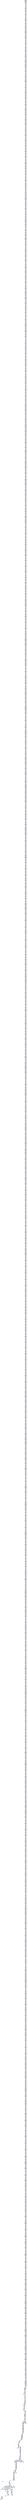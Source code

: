 digraph G {
node[shape=rectangle,style=filled,fillcolor=lightsteelblue,color=lightsteelblue]
bgcolor="transparent"
a0x0040172baddl_0x40dbf9UINT32_edi[label="start\naddl $0x40dbf9<UINT32>, %edi",color="lightgrey",fillcolor="orange"];
a0x00401731movl_0x41422bUINT32__116esp_[label="0x00401731\nmovl $0x41422b<UINT32>, -116(%esp)"];
a0x00401739addl_0x40dbf9UINT32_edi[label="0x00401739\naddl $0x40dbf9<UINT32>, %edi"];
a0x0040173fmovl__116esp__ebx[label="0x0040173f\nmovl -116(%esp), %ebx"];
a0x00401743movl_0xc7d9be0fUINT32_ebx_[label="0x00401743\nmovl $0xc7d9be0f<UINT32>, (%ebx)"];
a0x00401749xorw_cx_di[label="0x00401749\nxorw %cx, %di"];
a0x0040174cmovw_bp_ax[label="0x0040174c\nmovw %bp, %ax"];
a0x0040174faddl_ebp_edx[label="0x0040174f\naddl %ebp, %edx"];
a0x00401751xorl_ecx_ecx[label="0x00401751\nxorl %ecx, %ecx"];
a0x00401753movb_0x4UINT8_cl[label="0x00401753\nmovb $0x4<UINT8>, %cl"];
a0x00401755addl_ecx__116esp_[label="0x00401755\naddl %ecx, -116(%esp)"];
a0x00401759movw_bp_ax[label="0x00401759\nmovw %bp, %ax"];
a0x0040175cmovl__116esp__edi[label="0x0040175c\nmovl -116(%esp), %edi"];
a0x00401760movl_0x2b8c2444UINT32_eax[label="0x00401760\nmovl $0x2b8c2444<UINT32>, %eax"];
a0x00401765stosl_eax_es_edi_[label="0x00401765\nstosl %eax, %es:(%edi)"];
a0x00401766addl_ebp_edx[label="0x00401766\naddl %ebp, %edx"];
a0x00401768xorl_edx_edx[label="0x00401768\nxorl %edx, %edx"];
a0x0040176amovb_0x4UINT8_dl[label="0x0040176a\nmovb $0x4<UINT8>, %dl"];
a0x0040176caddl_edx__116esp_[label="0x0040176c\naddl %edx, -116(%esp)"];
a0x00401770movl_eax_ebx[label="0x00401770\nmovl %eax, %ebx"];
a0x00401772subw_di_di[label="0x00401772\nsubw %di, %di"];
a0x00401775movl__116esp__ecx[label="0x00401775\nmovl -116(%esp), %ecx"];
a0x00401779movl_0xf004112UINT32_ecx_[label="0x00401779\nmovl $0xf004112<UINT32>, (%ecx)"];
a0x0040177fsubw_di_di[label="0x0040177f\nsubw %di, %di"];
a0x00401782leal_0x2ebp__edx[label="0x00401782\nleal 0x2(%ebp), %edx"];
a0x00401785orl_eax_esi[label="0x00401785\norl %eax, %esi"];
a0x00401787xorl_ebx_ebx[label="0x00401787\nxorl %ebx, %ebx"];
a0x00401789movb_0x4UINT8_bl[label="0x00401789\nmovb $0x4<UINT8>, %bl"];
a0x0040178baddl_ebx__116esp_[label="0x0040178b\naddl %ebx, -116(%esp)"];
a0x0040178fleal_0x2ebp__edx[label="0x0040178f\nleal 0x2(%ebp), %edx"];
a0x00401792movl__116esp__ebx[label="0x00401792\nmovl -116(%esp), %ebx"];
a0x00401796addl_0x788dd9beUINT32_ebx_[label="0x00401796\naddl $0x788dd9be<UINT32>, (%ebx)"];
a0x0040179corl_eax_esi[label="0x0040179c\norl %eax, %esi"];
a0x0040179eandl_ebp_edx[label="0x0040179e\nandl %ebp, %edx"];
a0x004017a0xorl_esi_esi[label="0x004017a0\nxorl %esi, %esi"];
a0x004017a2andl_0x40d8e9UINT32_edi[label="0x004017a2\nandl $0x40d8e9<UINT32>, %edi"];
a0x004017a8xorl_ebx_ebx[label="0x004017a8\nxorl %ebx, %ebx"];
a0x004017aamovb_0x4UINT8_bl[label="0x004017aa\nmovb $0x4<UINT8>, %bl"];
a0x004017acaddl_ebx__116esp_[label="0x004017ac\naddl %ebx, -116(%esp)"];
a0x004017b0andl_ebp_edx[label="0x004017b0\nandl %ebp, %edx"];
a0x004017b2movl__116esp__edx[label="0x004017b2\nmovl -116(%esp), %edx"];
a0x004017b6addl_0x244c8b02UINT32_edx_[label="0x004017b6\naddl $0x244c8b02<UINT32>, (%edx)"];
a0x004017bcxorl_esi_esi[label="0x004017bc\nxorl %esi, %esi"];
a0x004017beandl_0x40d8e9UINT32_edi[label="0x004017be\nandl $0x40d8e9<UINT32>, %edi"];
a0x004017c4xorl_eax_eax[label="0x004017c4\nxorl %eax, %eax"];
a0x004017c6movb_0x4UINT8_al[label="0x004017c6\nmovb $0x4<UINT8>, %al"];
a0x004017c8addl_eax__116esp_[label="0x004017c8\naddl %eax, -116(%esp)"];
a0x004017ccandl_0x40d8e9UINT32_edi[label="0x004017cc\nandl $0x40d8e9<UINT32>, %edi"];
a0x004017d2movl__116esp__edx[label="0x004017d2\nmovl -116(%esp), %edx"];
a0x004017d6movl_0x9001818cUINT32_edx_[label="0x004017d6\nmovl $0x9001818c<UINT32>, (%edx)"];
a0x004017dcshll_0x2UINT8_ebp[label="0x004017dc\nshll $0x2<UINT8>, %ebp"];
a0x004017dfleal_0x2ecx__esi[label="0x004017df\nleal 0x2(%ecx), %esi"];
a0x004017e2xorl_eax_eax[label="0x004017e2\nxorl %eax, %eax"];
a0x004017e4movb_0x4UINT8_al[label="0x004017e4\nmovb $0x4<UINT8>, %al"];
a0x004017e6addl_eax__116esp_[label="0x004017e6\naddl %eax, -116(%esp)"];
a0x004017ealeal_0x2ecx__esi[label="0x004017ea\nleal 0x2(%ecx), %esi"];
a0x004017edmovl__116esp__edi[label="0x004017ed\nmovl -116(%esp), %edi"];
a0x004017f1movl_0x8d4010beUINT32_eax[label="0x004017f1\nmovl $0x8d4010be<UINT32>, %eax"];
a0x004017f6stosl_eax_es_edi_[label="0x004017f6\nstosl %eax, %es:(%edi)"];
a0x004017f7addl_ebx_ebx[label="0x004017f7\naddl %ebx, %ebx"];
a0x004017f9addw_ax_bx[label="0x004017f9\naddw %ax, %bx"];
a0x004017fcxorl_eax_eax[label="0x004017fc\nxorl %eax, %eax"];
a0x004017femovb_0x4UINT8_al[label="0x004017fe\nmovb $0x4<UINT8>, %al"];
a0x00401800addl_eax__116esp_[label="0x00401800\naddl %eax, -116(%esp)"];
a0x00401804addw_ax_bx[label="0x00401804\naddw %ax, %bx"];
a0x00401807movl__116esp__edx[label="0x00401807\nmovl -116(%esp), %edx"];
a0x0040180bmovl_0x3660278UINT32_edx_[label="0x0040180b\nmovl $0x3660278<UINT32>, (%edx)"];
a0x00401811subl_ecx_esi[label="0x00401811\nsubl %ecx, %esi"];
a0x00401813orl_eax_edx[label="0x00401813\norl %eax, %edx"];
a0x00401815xorl_ecx_ebp[label="0x00401815\nxorl %ecx, %ebp"];
a0x00401817movsbl_ch_eax[label="0x00401817\nmovsbl %ch, %eax"];
a0x0040181axorl_ebx_ebx[label="0x0040181a\nxorl %ebx, %ebx"];
a0x0040181cmovb_0x4UINT8_bl[label="0x0040181c\nmovb $0x4<UINT8>, %bl"];
a0x0040181eaddl_ebx__116esp_[label="0x0040181e\naddl %ebx, -116(%esp)"];
a0x00401822orl_eax_edx[label="0x00401822\norl %eax, %edx"];
a0x00401824xorl_ecx_ebp[label="0x00401824\nxorl %ecx, %ebp"];
a0x00401826movl__116esp__ebx[label="0x00401826\nmovl -116(%esp), %ebx"];
a0x0040182aaddl_0xb2d233cdUINT32_ebx_[label="0x0040182a\naddl $0xb2d233cd<UINT32>, (%ebx)"];
a0x00401830xorl_ecx_ebp[label="0x00401830\nxorl %ecx, %ebp"];
a0x00401832movsbl_ch_eax[label="0x00401832\nmovsbl %ch, %eax"];
a0x00401835xorl_eax_eax[label="0x00401835\nxorl %eax, %eax"];
a0x00401837movb_0x4UINT8_al[label="0x00401837\nmovb $0x4<UINT8>, %al"];
a0x00401839addl_eax__116esp_[label="0x00401839\naddl %eax, -116(%esp)"];
a0x0040183dmovsbl_ch_eax[label="0x0040183d\nmovsbl %ch, %eax"];
a0x00401840movl__116esp__ecx[label="0x00401840\nmovl -116(%esp), %ecx"];
a0x00401844addl_0x24540104UINT32_ecx_[label="0x00401844\naddl $0x24540104<UINT32>, (%ecx)"];
a0x0040184aleal_0x40d8fdebp__ebp[label="0x0040184a\nleal 0x40d8fd(%ebp), %ebp"];
a0x00401850xorl_eax_eax[label="0x00401850\nxorl %eax, %eax"];
a0x00401852movb_0x4UINT8_al[label="0x00401852\nmovb $0x4<UINT8>, %al"];
a0x00401854addl_eax__116esp_[label="0x00401854\naddl %eax, -116(%esp)"];
a0x00401858subw_dx_ax[label="0x00401858\nsubw %dx, %ax"];
a0x0040185bmovl__116esp__ebx[label="0x0040185b\nmovl -116(%esp), %ebx"];
a0x0040185forl_0xcd03668cUINT32_ebx_[label="0x0040185f\norl $0xcd03668c<UINT32>, (%ebx)"];
a0x00401865subl_0x2UINT8_eax[label="0x00401865\nsubl $0x2<UINT8>, %eax"];
a0x00401868addl_0x40f9efUINT32_ebx[label="0x00401868\naddl $0x40f9ef<UINT32>, %ebx"];
a0x0040186exorl_ecx_ecx[label="0x0040186e\nxorl %ecx, %ecx"];
a0x00401870movb_0x4UINT8_cl[label="0x00401870\nmovb $0x4<UINT8>, %cl"];
a0x00401872addl_ecx__116esp_[label="0x00401872\naddl %ecx, -116(%esp)"];
a0x00401876addl_0x40f9efUINT32_ebx[label="0x00401876\naddl $0x40f9ef<UINT32>, %ebx"];
a0x0040187cmovl__116esp__edx[label="0x0040187c\nmovl -116(%esp), %edx"];
a0x00401880movl_0x8c24548bUINT32_edx_[label="0x00401880\nmovl $0x8c24548b<UINT32>, (%edx)"];
a0x00401886leal_0x40dc7fecx__ecx[label="0x00401886\nleal 0x40dc7f(%ecx), %ecx"];
a0x0040188cxorl_ecx_ecx[label="0x0040188c\nxorl %ecx, %ecx"];
a0x0040188emovb_0x4UINT8_cl[label="0x0040188e\nmovb $0x4<UINT8>, %cl"];
a0x00401890addl_ecx__116esp_[label="0x00401890\naddl %ecx, -116(%esp)"];
a0x00401894movl_ebp_edx[label="0x00401894\nmovl %ebp, %edx"];
a0x00401896testl_ebp_edx[label="0x00401896\ntestl %ebp, %edx"];
a0x00401898movl__116esp__eax[label="0x00401898\nmovl -116(%esp), %eax"];
a0x0040189cmovl_0x400281UINT32_eax_[label="0x0040189c\nmovl $0x400281<UINT32>, (%eax)"];
a0x004018a2testl_ebp_edx[label="0x004018a2\ntestl %ebp, %edx"];
a0x004018a4movw_bp_di[label="0x004018a4\nmovw %bp, %di"];
a0x004018a7xorl_ebx_ebx[label="0x004018a7\nxorl %ebx, %ebx"];
a0x004018a9movb_0x4UINT8_bl[label="0x004018a9\nmovb $0x4<UINT8>, %bl"];
a0x004018abaddl_ebx__116esp_[label="0x004018ab\naddl %ebx, -116(%esp)"];
a0x004018afmovw_bp_di[label="0x004018af\nmovw %bp, %di"];
a0x004018b2movl__116esp__ecx[label="0x004018b2\nmovl -116(%esp), %ecx"];
a0x004018b6movl_0xfb2b10bfUINT32_ecx_[label="0x004018b6\nmovl $0xfb2b10bf<UINT32>, (%ecx)"];
a0x004018bctestw_di_ax[label="0x004018bc\ntestw %di, %ax"];
a0x004018bfandl_0x40f86bUINT32_eax[label="0x004018bf\nandl $0x40f86b<UINT32>, %eax"];
a0x004018c5xorl_ecx_ecx[label="0x004018c5\nxorl %ecx, %ecx"];
a0x004018c7movb_0x4UINT8_cl[label="0x004018c7\nmovb $0x4<UINT8>, %cl"];
a0x004018c9addl_ecx__116esp_[label="0x004018c9\naddl %ecx, -116(%esp)"];
a0x004018cdandl_0x40f86bUINT32_eax[label="0x004018cd\nandl $0x40f86b<UINT32>, %eax"];
a0x004018d3movl__116esp__eax[label="0x004018d3\nmovl -116(%esp), %eax"];
a0x004018d7addl_0x4b1c933UINT32_eax_[label="0x004018d7\naddl $0x4b1c933<UINT32>, (%eax)"];
a0x004018ddtestl_edi_eax[label="0x004018dd\ntestl %edi, %eax"];
a0x004018dforw_bx_bp[label="0x004018df\norw %bx, %bp"];
a0x004018e2xorl_esi_edx[label="0x004018e2\nxorl %esi, %edx"];
a0x004018e4xorl_eax_eax[label="0x004018e4\nxorl %eax, %eax"];
a0x004018e6movb_0x4UINT8_al[label="0x004018e6\nmovb $0x4<UINT8>, %al"];
a0x004018e8addl_eax__116esp_[label="0x004018e8\naddl %eax, -116(%esp)"];
a0x004018ecorw_bx_bp[label="0x004018ec\norw %bx, %bp"];
a0x004018efmovl__116esp__ebx[label="0x004018ef\nmovl -116(%esp), %ebx"];
a0x004018f3addl_0x8c244c01UINT32_ebx_[label="0x004018f3\naddl $0x8c244c01<UINT32>, (%ebx)"];
a0x004018f9xorl_esi_edx[label="0x004018f9\nxorl %esi, %edx"];
a0x004018fbxorl_edx_edx[label="0x004018fb\nxorl %edx, %edx"];
a0x004018fdmovb_0x4UINT8_dl[label="0x004018fd\nmovb $0x4<UINT8>, %dl"];
a0x004018ffaddl_edx__116esp_[label="0x004018ff\naddl %edx, -116(%esp)"];
a0x00401903testl_ebp_ecx[label="0x00401903\ntestl %ebp, %ecx"];
a0x00401905movl__116esp__eax[label="0x00401905\nmovl -116(%esp), %eax"];
a0x00401909movl_0x5c8bd033UINT32_eax_[label="0x00401909\nmovl $0x5c8bd033<UINT32>, (%eax)"];
a0x0040190fleal_0x2eax__ecx[label="0x0040190f\nleal 0x2(%eax), %ecx"];
a0x00401912rorl_0x2UINT8_esi[label="0x00401912\nrorl $0x2<UINT8>, %esi"];
a0x00401915xorl_edx_edx[label="0x00401915\nxorl %edx, %edx"];
a0x00401917movb_0x4UINT8_dl[label="0x00401917\nmovb $0x4<UINT8>, %dl"];
a0x00401919addl_edx__116esp_[label="0x00401919\naddl %edx, -116(%esp)"];
a0x0040191drorl_0x2UINT8_esi[label="0x0040191d\nrorl $0x2<UINT8>, %esi"];
a0x00401920testl_ecx_edx[label="0x00401920\ntestl %ecx, %edx"];
a0x00401922movl__116esp__eax[label="0x00401922\nmovl -116(%esp), %eax"];
a0x00401926addl_0x3818c24UINT32_eax_[label="0x00401926\naddl $0x3818c24<UINT32>, (%eax)"];
a0x0040192ctestl_ecx_edx[label="0x0040192c\ntestl %ecx, %edx"];
a0x0040192etestl_edx_edi[label="0x0040192e\ntestl %edx, %edi"];
a0x00401930testw_di_di[label="0x00401930\ntestw %di, %di"];
a0x00401933xorl_edx_edx[label="0x00401933\nxorl %edx, %edx"];
a0x00401935movb_0x4UINT8_dl[label="0x00401935\nmovb $0x4<UINT8>, %dl"];
a0x00401937addl_edx__116esp_[label="0x00401937\naddl %edx, -116(%esp)"];
a0x0040193btestl_edx_edi[label="0x0040193b\ntestl %edx, %edi"];
a0x0040193dtestw_di_di[label="0x0040193d\ntestw %di, %di"];
a0x00401940movl__116esp__edi[label="0x00401940\nmovl -116(%esp), %edi"];
a0x00401944movl_0xd2cdec53UINT32_eax[label="0x00401944\nmovl $0xd2cdec53<UINT32>, %eax"];
a0x00401949stosl_eax_es_edi_[label="0x00401949\nstosl %eax, %es:(%edi)"];
a0x0040194atestw_di_di[label="0x0040194a\ntestw %di, %di"];
a0x0040194dxorl_ecx_ecx[label="0x0040194d\nxorl %ecx, %ecx"];
a0x0040194fmovb_0x4UINT8_cl[label="0x0040194f\nmovb $0x4<UINT8>, %cl"];
a0x00401951addl_ecx__116esp_[label="0x00401951\naddl %ecx, -116(%esp)"];
a0x00401955rcll_0x2UINT8_esi[label="0x00401955\nrcll $0x2<UINT8>, %esi"];
a0x00401958movl__116esp__eax[label="0x00401958\nmovl -116(%esp), %eax"];
a0x0040195caddl_0xac033381UINT32_eax_[label="0x0040195c\naddl $0xac033381<UINT32>, (%eax)"];
a0x00401962testl_ecx_ebx[label="0x00401962\ntestl %ecx, %ebx"];
a0x00401964xorl_eax_eax[label="0x00401964\nxorl %eax, %eax"];
a0x00401966movb_0x4UINT8_al[label="0x00401966\nmovb $0x4<UINT8>, %al"];
a0x00401968addl_eax__116esp_[label="0x00401968\naddl %eax, -116(%esp)"];
a0x0040196candl_edx_edi[label="0x0040196c\nandl %edx, %edi"];
a0x0040196emovl__116esp__ebx[label="0x0040196e\nmovl -116(%esp), %ebx"];
a0x00401972orl_0x8b666bcdUINT32_ebx_[label="0x00401972\norl $0x8b666bcd<UINT32>, (%ebx)"];
a0x00401978shll_0x2UINT8_esi[label="0x00401978\nshll $0x2<UINT8>, %esi"];
a0x0040197btestw_dx_di[label="0x0040197b\ntestw %dx, %di"];
a0x0040197exorl_ebx_ebx[label="0x0040197e\nxorl %ebx, %ebx"];
a0x00401980movb_0x4UINT8_bl[label="0x00401980\nmovb $0x4<UINT8>, %bl"];
a0x00401982addl_ebx__116esp_[label="0x00401982\naddl %ebx, -116(%esp)"];
a0x00401986testw_dx_di[label="0x00401986\ntestw %dx, %di"];
a0x00401989movl__116esp__edx[label="0x00401989\nmovl -116(%esp), %edx"];
a0x0040198dmovl_0x33c603faUINT32_edx_[label="0x0040198d\nmovl $0x33c603fa<UINT32>, (%edx)"];
a0x00401993movsbl_bl_ecx[label="0x00401993\nmovsbl %bl, %ecx"];
a0x00401996xorl_ecx_ecx[label="0x00401996\nxorl %ecx, %ecx"];
a0x00401998movb_0x4UINT8_cl[label="0x00401998\nmovb $0x4<UINT8>, %cl"];
a0x0040199aaddl_ecx__116esp_[label="0x0040199a\naddl %ecx, -116(%esp)"];
a0x0040199emovl_0x40de7aUINT32_edi[label="0x0040199e\nmovl $0x40de7a<UINT32>, %edi"];
a0x004019a3movl__116esp__edx[label="0x004019a3\nmovl -116(%esp), %edx"];
a0x004019a7movl_0x104b1c9UINT32_edx_[label="0x004019a7\nmovl $0x104b1c9<UINT32>, (%edx)"];
a0x004019adimull_edi_eax[label="0x004019ad\nimull %edi, %eax"];
a0x004019afxorl_edi_ebx[label="0x004019af\nxorl %edi, %ebx"];
a0x004019b1subw_bp_bx[label="0x004019b1\nsubw %bp, %bx"];
a0x004019b4xorl_edx_edx[label="0x004019b4\nxorl %edx, %edx"];
a0x004019b6movb_0x4UINT8_dl[label="0x004019b6\nmovb $0x4<UINT8>, %dl"];
a0x004019b8addl_edx__116esp_[label="0x004019b8\naddl %edx, -116(%esp)"];
a0x004019bcxorl_edi_ebx[label="0x004019bc\nxorl %edi, %ebx"];
a0x004019bemovl__116esp__ecx[label="0x004019be\nmovl -116(%esp), %ecx"];
a0x004019c2movl_0x38c244cUINT32_ecx_[label="0x004019c2\nmovl $0x38c244c<UINT32>, (%ecx)"];
a0x004019c8subw_bp_bx[label="0x004019c8\nsubw %bp, %bx"];
a0x004019cbleal_0x2ebp__ecx[label="0x004019cb\nleal 0x2(%ebp), %ecx"];
a0x004019cexorl_eax_eax[label="0x004019ce\nxorl %eax, %eax"];
a0x004019d0movb_0x4UINT8_al[label="0x004019d0\nmovb $0x4<UINT8>, %al"];
a0x004019d2addl_eax__116esp_[label="0x004019d2\naddl %eax, -116(%esp)"];
a0x004019d6leal_0x2ebp__ecx[label="0x004019d6\nleal 0x2(%ebp), %ecx"];
a0x004019d9movl__116esp__eax[label="0x004019d9\nmovl -116(%esp), %eax"];
a0x004019ddmovl_0x8bdf0bc6UINT32_eax_[label="0x004019dd\nmovl $0x8bdf0bc6<UINT32>, (%eax)"];
a0x004019e3orl_edi_ecx[label="0x004019e3\norl %edi, %ecx"];
a0x004019e5xorl_eax_eax[label="0x004019e5\nxorl %eax, %eax"];
a0x004019e7movb_0x4UINT8_al[label="0x004019e7\nmovb $0x4<UINT8>, %al"];
a0x004019e9addl_eax__116esp_[label="0x004019e9\naddl %eax, -116(%esp)"];
a0x004019edandl_eax_esi[label="0x004019ed\nandl %eax, %esi"];
a0x004019efmovl__116esp__eax[label="0x004019ef\nmovl -116(%esp), %eax"];
a0x004019f3addl_0x818c2454UINT32_eax_[label="0x004019f3\naddl $0x818c2454<UINT32>, (%eax)"];
a0x004019f9sarl_0x2UINT8_ecx[label="0x004019f9\nsarl $0x2<UINT8>, %ecx"];
a0x004019fcxorl_eax_eax[label="0x004019fc\nxorl %eax, %eax"];
a0x004019femovb_0x4UINT8_al[label="0x004019fe\nmovb $0x4<UINT8>, %al"];
a0x00401a00addl_eax__116esp_[label="0x00401a00\naddl %eax, -116(%esp)"];
a0x00401a04leal_0x2edi__ebx[label="0x00401a04\nleal 0x2(%edi), %ebx"];
a0x00401a07addl_eax_edx[label="0x00401a07\naddl %eax, %edx"];
a0x00401a09movl__116esp__eax[label="0x00401a09\nmovl -116(%esp), %eax"];
a0x00401a0daddl_0xe3cf6602UINT32_eax_[label="0x00401a0d\naddl $0xe3cf6602<UINT32>, (%eax)"];
a0x00401a13addl_eax_edx[label="0x00401a13\naddl %eax, %edx"];
a0x00401a15movsbl_bl_eax[label="0x00401a15\nmovsbl %bl, %eax"];
a0x00401a18xorl_ebx_ebx[label="0x00401a18\nxorl %ebx, %ebx"];
a0x00401a1amovb_0x4UINT8_bl[label="0x00401a1a\nmovb $0x4<UINT8>, %bl"];
a0x00401a1caddl_ebx__116esp_[label="0x00401a1c\naddl %ebx, -116(%esp)"];
a0x00401a20movsbl_bl_eax[label="0x00401a20\nmovsbl %bl, %eax"];
a0x00401a23testl_edi_ebx[label="0x00401a23\ntestl %edi, %ebx"];
a0x00401a25movl__116esp__edx[label="0x00401a25\nmovl -116(%esp), %edx"];
a0x00401a29movl_0x8e328128UINT32_edx_[label="0x00401a29\nmovl $0x8e328128<UINT32>, (%edx)"];
a0x00401a2ftestl_edi_ebx[label="0x00401a2f\ntestl %edi, %ebx"];
a0x00401a31xorl_eax_eax[label="0x00401a31\nxorl %eax, %eax"];
a0x00401a33movb_0x4UINT8_al[label="0x00401a33\nmovb $0x4<UINT8>, %al"];
a0x00401a35addl_eax__116esp_[label="0x00401a35\naddl %eax, -116(%esp)"];
a0x00401a39notl_esi[label="0x00401a39\nnotl %esi"];
a0x00401a3bandw_si_bx[label="0x00401a3b\nandw %si, %bx"];
a0x00401a3emovl__116esp__eax[label="0x00401a3e\nmovl -116(%esp), %eax"];
a0x00401a42movl_0xb28e3ccUINT32_eax_[label="0x00401a42\nmovl $0xb28e3cc<UINT32>, (%eax)"];
a0x00401a48andw_si_bx[label="0x00401a48\nandw %si, %bx"];
a0x00401a4bxorl_esi_ebx[label="0x00401a4b\nxorl %esi, %ebx"];
a0x00401a4drorl_0x2UINT8_ecx[label="0x00401a4d\nrorl $0x2<UINT8>, %ecx"];
a0x00401a50xorl_eax_eax[label="0x00401a50\nxorl %eax, %eax"];
a0x00401a52movb_0x4UINT8_al[label="0x00401a52\nmovb $0x4<UINT8>, %al"];
a0x00401a54addl_eax__116esp_[label="0x00401a54\naddl %eax, -116(%esp)"];
a0x00401a58xorl_esi_ebx[label="0x00401a58\nxorl %esi, %ebx"];
a0x00401a5arorl_0x2UINT8_ecx[label="0x00401a5a\nrorl $0x2<UINT8>, %ecx"];
a0x00401a5dmovl__116esp__ebx[label="0x00401a5d\nmovl -116(%esp), %ebx"];
a0x00401a61addl_0xb3db33dfUINT32_ebx_[label="0x00401a61\naddl $0xb3db33df<UINT32>, (%ebx)"];
a0x00401a67rorl_0x2UINT8_ecx[label="0x00401a67\nrorl $0x2<UINT8>, %ecx"];
a0x00401a6amovsbl_bh_ebx[label="0x00401a6a\nmovsbl %bh, %ebx"];
a0x00401a6dxorl_ebx_ebx[label="0x00401a6d\nxorl %ebx, %ebx"];
a0x00401a6fmovb_0x4UINT8_bl[label="0x00401a6f\nmovb $0x4<UINT8>, %bl"];
a0x00401a71addl_ebx__116esp_[label="0x00401a71\naddl %ebx, -116(%esp)"];
a0x00401a75movsbl_bh_ebx[label="0x00401a75\nmovsbl %bh, %ebx"];
a0x00401a78movl__116esp__eax[label="0x00401a78\nmovl -116(%esp), %eax"];
a0x00401a7caddl_0x245c0104UINT32_eax_[label="0x00401a7c\naddl $0x245c0104<UINT32>, (%eax)"];
a0x00401a82testw_cx_cx[label="0x00401a82\ntestw %cx, %cx"];
a0x00401a85xorl_ebx_ebx[label="0x00401a85\nxorl %ebx, %ebx"];
a0x00401a87movb_0x4UINT8_bl[label="0x00401a87\nmovb $0x4<UINT8>, %bl"];
a0x00401a89addl_ebx__116esp_[label="0x00401a89\naddl %ebx, -116(%esp)"];
a0x00401a8daddl_edi_esi[label="0x00401a8d\naddl %edi, %esi"];
a0x00401a8forl_edi_eax[label="0x00401a8f\norl %edi, %eax"];
a0x00401a91movl__116esp__eax[label="0x00401a91\nmovl -116(%esp), %eax"];
a0x00401a95addl_0x8bf78b8cUINT32_eax_[label="0x00401a95\naddl $0x8bf78b8c<UINT32>, (%eax)"];
a0x00401a9borl_edi_eax[label="0x00401a9b\norl %edi, %eax"];
a0x00401a9dsubl_ebp_eax[label="0x00401a9d\nsubl %ebp, %eax"];
a0x00401a9fmovzbl_cl_ebx[label="0x00401a9f\nmovzbl %cl, %ebx"];
a0x00401aa2xorl_eax_eax[label="0x00401aa2\nxorl %eax, %eax"];
a0x00401aa4movb_0x4UINT8_al[label="0x00401aa4\nmovb $0x4<UINT8>, %al"];
a0x00401aa6addl_eax__116esp_[label="0x00401aa6\naddl %eax, -116(%esp)"];
a0x00401aaasubl_ebp_eax[label="0x00401aaa\nsubl %ebp, %eax"];
a0x00401aacmovzbl_cl_ebx[label="0x00401aac\nmovzbl %cl, %ebx"];
a0x00401aafmovl__116esp__ebx[label="0x00401aaf\nmovl -116(%esp), %ebx"];
a0x00401ab3addl_0x818c245cUINT32_ebx_[label="0x00401ab3\naddl $0x818c245c<UINT32>, (%ebx)"];
a0x00401ab9movzbl_cl_ebx[label="0x00401ab9\nmovzbl %cl, %ebx"];
a0x00401abcsbbl_0x2UINT8_edi[label="0x00401abc\nsbbl $0x2<UINT8>, %edi"];
a0x00401abforw_si_di[label="0x00401abf\norw %si, %di"];
a0x00401ac2xorl_edx_edx[label="0x00401ac2\nxorl %edx, %edx"];
a0x00401ac4movb_0x4UINT8_dl[label="0x00401ac4\nmovb $0x4<UINT8>, %dl"];
a0x00401ac6addl_edx__116esp_[label="0x00401ac6\naddl %edx, -116(%esp)"];
a0x00401acasbbl_0x2UINT8_edi[label="0x00401aca\nsbbl $0x2<UINT8>, %edi"];
a0x00401acdorw_si_di[label="0x00401acd\norw %si, %di"];
a0x00401ad0movl__116esp__ecx[label="0x00401ad0\nmovl -116(%esp), %ecx"];
a0x00401ad4orl_0xbfa4f303UINT32_ecx_[label="0x00401ad4\norl $0xbfa4f303<UINT32>, (%ecx)"];
a0x00401adaorw_si_di[label="0x00401ada\norw %si, %di"];
a0x00401addxorl_edx_edx[label="0x00401add\nxorl %edx, %edx"];
a0x00401adfmovb_0x4UINT8_dl[label="0x00401adf\nmovb $0x4<UINT8>, %dl"];
a0x00401ae1addl_edx__116esp_[label="0x00401ae1\naddl %edx, -116(%esp)"];
a0x00401ae5xorw_di_bx[label="0x00401ae5\nxorw %di, %bx"];
a0x00401ae8movl_eax_ebp[label="0x00401ae8\nmovl %eax, %ebp"];
a0x00401aeamovl__116esp__ecx[label="0x00401aea\nmovl -116(%esp), %ecx"];
a0x00401aeemovl_0xff9b8d10UINT32_ecx_[label="0x00401aee\nmovl $0xff9b8d10<UINT32>, (%ecx)"];
a0x00401af4movl_eax_ebp[label="0x00401af4\nmovl %eax, %ebp"];
a0x00401af6addw_ax_bx[label="0x00401af6\naddw %ax, %bx"];
a0x00401af9movl_0x40dbfcUINT32_edx[label="0x00401af9\nmovl $0x40dbfc<UINT32>, %edx"];
a0x00401afexorl_edx_edx[label="0x00401afe\nxorl %edx, %edx"];
a0x00401b00movb_0x4UINT8_dl[label="0x00401b00\nmovb $0x4<UINT8>, %dl"];
a0x00401b02addl_edx__116esp_[label="0x00401b02\naddl %edx, -116(%esp)"];
a0x00401b06addw_ax_bx[label="0x00401b06\naddw %ax, %bx"];
a0x00401b09movl_0x40dbfcUINT32_edx[label="0x00401b09\nmovl $0x40dbfc<UINT32>, %edx"];
a0x00401b0emovl__116esp__edx[label="0x00401b0e\nmovl -116(%esp), %edx"];
a0x00401b12movl_0x330040deUINT32_edx_[label="0x00401b12\nmovl $0x330040de<UINT32>, (%edx)"];
a0x00401b18movl_0x40dbfcUINT32_edx[label="0x00401b18\nmovl $0x40dbfc<UINT32>, %edx"];
a0x00401b1dxorl_ebx_ebx[label="0x00401b1d\nxorl %ebx, %ebx"];
a0x00401b1fmovb_0x4UINT8_bl[label="0x00401b1f\nmovb $0x4<UINT8>, %bl"];
a0x00401b21addl_ebx__116esp_[label="0x00401b21\naddl %ebx, -116(%esp)"];
a0x00401b25movw_si_dx[label="0x00401b25\nmovw %si, %dx"];
a0x00401b28movl__116esp__eax[label="0x00401b28\nmovl -116(%esp), %eax"];
a0x00401b2corl_0x104b0c0UINT32_eax_[label="0x00401b2c\norl $0x104b0c0<UINT32>, (%eax)"];
a0x00401b32testw_dx_bp[label="0x00401b32\ntestw %dx, %bp"];
a0x00401b35xorl_edx_edx[label="0x00401b35\nxorl %edx, %edx"];
a0x00401b37movb_0x4UINT8_dl[label="0x00401b37\nmovb $0x4<UINT8>, %dl"];
a0x00401b39addl_edx__116esp_[label="0x00401b39\naddl %edx, -116(%esp)"];
a0x00401b3dmovl_ecx_eax[label="0x00401b3d\nmovl %ecx, %eax"];
a0x00401b3fimull_esi_eax[label="0x00401b3f\nimull %esi, %eax"];
a0x00401b41movl__116esp__edi[label="0x00401b41\nmovl -116(%esp), %edi"];
a0x00401b45movl_0x8b8c2444UINT32_eax[label="0x00401b45\nmovl $0x8b8c2444<UINT32>, %eax"];
a0x00401b4astosl_eax_es_edi_[label="0x00401b4a\nstosl %eax, %es:(%edi)"];
a0x00401b4bimull_esi_eax[label="0x00401b4b\nimull %esi, %eax"];
a0x00401b4dsubw_si_si[label="0x00401b4d\nsubw %si, %si"];
a0x00401b50xorl_ebx_ebx[label="0x00401b50\nxorl %ebx, %ebx"];
a0x00401b52movb_0x4UINT8_bl[label="0x00401b52\nmovb $0x4<UINT8>, %bl"];
a0x00401b54addl_ebx__116esp_[label="0x00401b54\naddl %ebx, -116(%esp)"];
a0x00401b58subw_si_si[label="0x00401b58\nsubw %si, %si"];
a0x00401b5bmovl__116esp__eax[label="0x00401b5b\nmovl -116(%esp), %eax"];
a0x00401b5forl_0xf90b66d6UINT32_eax_[label="0x00401b5f\norl $0xf90b66d6<UINT32>, (%eax)"];
a0x00401b65andw_si_bp[label="0x00401b65\nandw %si, %bp"];
a0x00401b68xorl_ebx_ebx[label="0x00401b68\nxorl %ebx, %ebx"];
a0x00401b6atestl_0x40fefdUINT32_ebp[label="0x00401b6a\ntestl $0x40fefd<UINT32>, %ebp"];
a0x00401b70xorl_ecx_ecx[label="0x00401b70\nxorl %ecx, %ecx"];
a0x00401b72movb_0x4UINT8_cl[label="0x00401b72\nmovb $0x4<UINT8>, %cl"];
a0x00401b74addl_ecx__116esp_[label="0x00401b74\naddl %ecx, -116(%esp)"];
a0x00401b78xorl_ebx_ebx[label="0x00401b78\nxorl %ebx, %ebx"];
a0x00401b7amovl__116esp__edx[label="0x00401b7a\nmovl -116(%esp), %edx"];
a0x00401b7emovl_0x8c244c8bUINT32_edx_[label="0x00401b7e\nmovl $0x8c244c8b<UINT32>, (%edx)"];
a0x00401b84testl_0x40fefdUINT32_ebp[label="0x00401b84\ntestl $0x40fefd<UINT32>, %ebp"];
a0x00401b8axorl_edx_edx[label="0x00401b8a\nxorl %edx, %edx"];
a0x00401b8cmovb_0x4UINT8_dl[label="0x00401b8c\nmovb $0x4<UINT8>, %dl"];
a0x00401b8eaddl_edx__116esp_[label="0x00401b8e\naddl %edx, -116(%esp)"];
a0x00401b92movsbl_ch_ecx[label="0x00401b92\nmovsbl %ch, %ecx"];
a0x00401b95movl__116esp__ecx[label="0x00401b95\nmovl -116(%esp), %ecx"];
a0x00401b99addl_0x40400181UINT32_ecx_[label="0x00401b99\naddl $0x40400181<UINT32>, (%ecx)"];
a0x00401b9fxorl_ecx_eax[label="0x00401b9f\nxorl %ecx, %eax"];
a0x00401ba1xorl_eax_eax[label="0x00401ba1\nxorl %eax, %eax"];
a0x00401ba3movb_0x4UINT8_al[label="0x00401ba3\nmovb $0x4<UINT8>, %al"];
a0x00401ba5addl_eax__116esp_[label="0x00401ba5\naddl %eax, -116(%esp)"];
a0x00401ba9movw_bx_cx[label="0x00401ba9\nmovw %bx, %cx"];
a0x00401bacorw_bx_ax[label="0x00401bac\norw %bx, %ax"];
a0x00401bafmovl__116esp__edx[label="0x00401baf\nmovl -116(%esp), %edx"];
a0x00401bb3addl_0xb66bd00UINT32_edx_[label="0x00401bb3\naddl $0xb66bd00<UINT32>, (%edx)"];
a0x00401bb9orw_bx_ax[label="0x00401bb9\norw %bx, %ax"];
a0x00401bbcxorl_ebx_ebx[label="0x00401bbc\nxorl %ebx, %ebx"];
a0x00401bbemovb_0x4UINT8_bl[label="0x00401bbe\nmovb $0x4<UINT8>, %bl"];
a0x00401bc0addl_ebx__116esp_[label="0x00401bc0\naddl %ebx, -116(%esp)"];
a0x00401bc4subl_esi_esi[label="0x00401bc4\nsubl %esi, %esi"];
a0x00401bc6movl__116esp__eax[label="0x00401bc6\nmovl -116(%esp), %eax"];
a0x00401bcaaddl_0xb3db33f9UINT32_eax_[label="0x00401bca\naddl $0xb3db33f9<UINT32>, (%eax)"];
a0x00401bd0xorw_bp_ax[label="0x00401bd0\nxorw %bp, %ax"];
a0x00401bd3xorl_edx_edx[label="0x00401bd3\nxorl %edx, %edx"];
a0x00401bd5movb_0x4UINT8_dl[label="0x00401bd5\nmovb $0x4<UINT8>, %dl"];
a0x00401bd7addl_edx__116esp_[label="0x00401bd7\naddl %edx, -116(%esp)"];
a0x00401bdbshldl_0x3UINT8_ebp_eax[label="0x00401bdb\nshldl $0x3<UINT8>, %ebp, %eax"];
a0x00401bdfmovl__116esp__edx[label="0x00401bdf\nmovl -116(%esp), %edx"];
a0x00401be3addl_0x245c0104UINT32_edx_[label="0x00401be3\naddl $0x245c0104<UINT32>, (%edx)"];
a0x00401be9subw_dx_si[label="0x00401be9\nsubw %dx, %si"];
a0x00401becxorl_edx_edx[label="0x00401bec\nxorl %edx, %edx"];
a0x00401beemovb_0x4UINT8_dl[label="0x00401bee\nmovb $0x4<UINT8>, %dl"];
a0x00401bf0addl_edx__116esp_[label="0x00401bf0\naddl %edx, -116(%esp)"];
a0x00401bf4mull_ebx_eax[label="0x00401bf4\nmull %ebx, %eax"];
a0x00401bf6movsbl_dl_eax[label="0x00401bf6\nmovsbl %dl, %eax"];
a0x00401bf9movl__116esp__ecx[label="0x00401bf9\nmovl -116(%esp), %ecx"];
a0x00401bfdorl_0x2bce338cUINT32_ecx_[label="0x00401bfd\norl $0x2bce338c<UINT32>, (%ecx)"];
a0x00401c03movsbl_dl_eax[label="0x00401c03\nmovsbl %dl, %eax"];
a0x00401c06xorl_ebx_edx[label="0x00401c06\nxorl %ebx, %edx"];
a0x00401c08subl_ebx_ebp[label="0x00401c08\nsubl %ebx, %ebp"];
a0x00401c0axorl_eax_eax[label="0x00401c0a\nxorl %eax, %eax"];
a0x00401c0cmovb_0x4UINT8_al[label="0x00401c0c\nmovb $0x4<UINT8>, %al"];
a0x00401c0eaddl_eax__116esp_[label="0x00401c0e\naddl %eax, -116(%esp)"];
a0x00401c12xorl_ebx_edx[label="0x00401c12\nxorl %ebx, %edx"];
a0x00401c14movl__116esp__ebx[label="0x00401c14\nmovl -116(%esp), %ebx"];
a0x00401c18addl_0x245c8befUINT32_ebx_[label="0x00401c18\naddl $0x245c8bef<UINT32>, (%ebx)"];
a0x00401c1esubl_ebx_ebp[label="0x00401c1e\nsubl %ebx, %ebp"];
a0x00401c20xorl_eax_eax[label="0x00401c20\nxorl %eax, %eax"];
a0x00401c22movb_0x4UINT8_al[label="0x00401c22\nmovb $0x4<UINT8>, %al"];
a0x00401c24addl_eax__116esp_[label="0x00401c24\naddl %eax, -116(%esp)"];
a0x00401c28mull_edx_eax[label="0x00401c28\nmull %edx, %eax"];
a0x00401c2atestl_edi_edx[label="0x00401c2a\ntestl %edi, %edx"];
a0x00401c2cmovl__116esp__ebx[label="0x00401c2c\nmovl -116(%esp), %ebx"];
a0x00401c30orl_0x7f03818cUINT32_ebx_[label="0x00401c30\norl $0x7f03818c<UINT32>, (%ebx)"];
a0x00401c36testl_edi_edx[label="0x00401c36\ntestl %edi, %edx"];
a0x00401c38xorl_eax_eax[label="0x00401c38\nxorl %eax, %eax"];
a0x00401c3amovb_0x4UINT8_al[label="0x00401c3a\nmovb $0x4<UINT8>, %al"];
a0x00401c3caddl_eax__116esp_[label="0x00401c3c\naddl %eax, -116(%esp)"];
a0x00401c40movsbl_bh_edx[label="0x00401c40\nmovsbl %bh, %edx"];
a0x00401c43movl__116esp__edi[label="0x00401c43\nmovl -116(%esp), %edi"];
a0x00401c47movl_0x816b52e6UINT32_eax[label="0x00401c47\nmovl $0x816b52e6<UINT32>, %eax"];
a0x00401c4cstosl_eax_es_edi_[label="0x00401c4c\nstosl %eax, %es:(%edi)"];
a0x00401c4dsubw_ax_dx[label="0x00401c4d\nsubw %ax, %dx"];
a0x00401c50orw_di_di[label="0x00401c50\norw %di, %di"];
a0x00401c53xorl_eax_edx[label="0x00401c53\nxorl %eax, %edx"];
a0x00401c55xorl_ebx_ebx[label="0x00401c55\nxorl %ebx, %ebx"];
a0x00401c57movb_0x4UINT8_bl[label="0x00401c57\nmovb $0x4<UINT8>, %bl"];
a0x00401c59addl_ebx__116esp_[label="0x00401c59\naddl %ebx, -116(%esp)"];
a0x00401c5dorw_di_di[label="0x00401c5d\norw %di, %di"];
a0x00401c60movl__116esp__ecx[label="0x00401c60\nmovl -116(%esp), %ecx"];
a0x00401c64addl_0x52e5bf33UINT32_ecx_[label="0x00401c64\naddl $0x52e5bf33<UINT32>, (%ecx)"];
a0x00401c6axorl_eax_edx[label="0x00401c6a\nxorl %eax, %edx"];
a0x00401c6cleal_0x40f978edx__ecx[label="0x00401c6c\nleal 0x40f978(%edx), %ecx"];
a0x00401c72xorl_edx_edx[label="0x00401c72\nxorl %edx, %edx"];
a0x00401c74movb_0x4UINT8_dl[label="0x00401c74\nmovb $0x4<UINT8>, %dl"];
a0x00401c76addl_edx__116esp_[label="0x00401c76\naddl %edx, -116(%esp)"];
a0x00401c7aleal_0x40f978edx__ecx[label="0x00401c7a\nleal 0x40f978(%edx), %ecx"];
a0x00401c80movl__116esp__ecx[label="0x00401c80\nmovl -116(%esp), %ecx"];
a0x00401c84orl_0xfef2b6bUINT32_ecx_[label="0x00401c84\norl $0xfef2b6b<UINT32>, (%ecx)"];
a0x00401c8amovw_cx_dx[label="0x00401c8a\nmovw %cx, %dx"];
a0x00401c8dxorl_ecx_ecx[label="0x00401c8d\nxorl %ecx, %ecx"];
a0x00401c8fmovb_0x4UINT8_cl[label="0x00401c8f\nmovb $0x4<UINT8>, %cl"];
a0x00401c91addl_ecx__116esp_[label="0x00401c91\naddl %ecx, -116(%esp)"];
a0x00401c95testw_dx_ax[label="0x00401c95\ntestw %dx, %ax"];
a0x00401c98movl__116esp__ecx[label="0x00401c98\nmovl -116(%esp), %ecx"];
a0x00401c9caddl_0xd02bddbeUINT32_ecx_[label="0x00401c9c\naddl $0xd02bddbe<UINT32>, (%ecx)"];
a0x00401ca2andl_ecx_ecx[label="0x00401ca2\nandl %ecx, %ecx"];
a0x00401ca4xorl_ecx_ecx[label="0x00401ca4\nxorl %ecx, %ecx"];
a0x00401ca6movb_0x4UINT8_cl[label="0x00401ca6\nmovb $0x4<UINT8>, %cl"];
a0x00401ca8addl_ecx__116esp_[label="0x00401ca8\naddl %ecx, -116(%esp)"];
a0x00401cacorl_ecx_ebx[label="0x00401cac\norl %ecx, %ebx"];
a0x00401caexorl_eax_ebp[label="0x00401cae\nxorl %eax, %ebp"];
a0x00401cb0movl__116esp__edx[label="0x00401cb0\nmovl -116(%esp), %edx"];
a0x00401cb4addl_0x4b2d233UINT32_edx_[label="0x00401cb4\naddl $0x4b2d233<UINT32>, (%edx)"];
a0x00401cbaxorl_eax_ebp[label="0x00401cba\nxorl %eax, %ebp"];
a0x00401cbcaddl_ebx_ebp[label="0x00401cbc\naddl %ebx, %ebp"];
a0x00401cbeleal_0x40f8fbebp__ecx[label="0x00401cbe\nleal 0x40f8fb(%ebp), %ecx"];
a0x00401cc4xorl_edx_edx[label="0x00401cc4\nxorl %edx, %edx"];
a0x00401cc6movb_0x4UINT8_dl[label="0x00401cc6\nmovb $0x4<UINT8>, %dl"];
a0x00401cc8addl_edx__116esp_[label="0x00401cc8\naddl %edx, -116(%esp)"];
a0x00401cccaddl_ebx_ebp[label="0x00401ccc\naddl %ebx, %ebp"];
a0x00401ccemovl__116esp__ebx[label="0x00401cce\nmovl -116(%esp), %ebx"];
a0x00401cd2movl_0x8c245401UINT32_ebx_[label="0x00401cd2\nmovl $0x8c245401<UINT32>, (%ebx)"];
a0x00401cd8leal_0x40f8fbebp__ecx[label="0x00401cd8\nleal 0x40f8fb(%ebp), %ecx"];
a0x00401cdexorl_eax_eax[label="0x00401cde\nxorl %eax, %eax"];
a0x00401ce0movb_0x4UINT8_al[label="0x00401ce0\nmovb $0x4<UINT8>, %al"];
a0x00401ce2addl_eax__116esp_[label="0x00401ce2\naddl %eax, -116(%esp)"];
a0x00401ce6leal_0x2ebp__edx[label="0x00401ce6\nleal 0x2(%ebp), %edx"];
a0x00401ce9movl__116esp__ebx[label="0x00401ce9\nmovl -116(%esp), %ebx"];
a0x00401cedaddl_0x2bddbe0fUINT32_ebx_[label="0x00401ced\naddl $0x2bddbe0f<UINT32>, (%ebx)"];
a0x00401cf3shrdl_0x3UINT8_esi_eax[label="0x00401cf3\nshrdl $0x3<UINT8>, %esi, %eax"];
a0x00401cf7xorl_eax_eax[label="0x00401cf7\nxorl %eax, %eax"];
a0x00401cf9movb_0x4UINT8_al[label="0x00401cf9\nmovb $0x4<UINT8>, %al"];
a0x00401cfbaddl_eax__116esp_[label="0x00401cfb\naddl %eax, -116(%esp)"];
a0x00401cffaddl_edi_edx[label="0x00401cff\naddl %edi, %edx"];
a0x00401d01subl_0x40d8eeUINT32_ebx[label="0x00401d01\nsubl $0x40d8ee<UINT32>, %ebx"];
a0x00401d07movl__116esp__ecx[label="0x00401d07\nmovl -116(%esp), %ecx"];
a0x00401d0bmovl_0x244c8bd0UINT32_ecx_[label="0x00401d0b\nmovl $0x244c8bd0<UINT32>, (%ecx)"];
a0x00401d11subl_0x40d8eeUINT32_ebx[label="0x00401d11\nsubl $0x40d8ee<UINT32>, %ebx"];
a0x00401d17mull_ecx_eax[label="0x00401d17\nmull %ecx, %eax"];
a0x00401d19xorl_ecx_ecx[label="0x00401d19\nxorl %ecx, %ecx"];
a0x00401d1bmovb_0x4UINT8_cl[label="0x00401d1b\nmovb $0x4<UINT8>, %cl"];
a0x00401d1daddl_ecx__116esp_[label="0x00401d1d\naddl %ecx, -116(%esp)"];
a0x00401d21mull_ecx_eax[label="0x00401d21\nmull %ecx, %eax"];
a0x00401d23movl__116esp__edx[label="0x00401d23\nmovl -116(%esp), %edx"];
a0x00401d27movl_0x8101818cUINT32_edx_[label="0x00401d27\nmovl $0x8101818c<UINT32>, (%edx)"];
a0x00401d2drorl_0x2UINT8_ebp[label="0x00401d2d\nrorl $0x2<UINT8>, %ebp"];
a0x00401d30xorl_edx_edx[label="0x00401d30\nxorl %edx, %edx"];
a0x00401d32movb_0x4UINT8_dl[label="0x00401d32\nmovb $0x4<UINT8>, %dl"];
a0x00401d34addl_edx__116esp_[label="0x00401d34\naddl %edx, -116(%esp)"];
a0x00401d38andl_ecx_edi[label="0x00401d38\nandl %ecx, %edi"];
a0x00401d3amovl__116esp__eax[label="0x00401d3a\nmovl -116(%esp), %eax"];
a0x00401d3eorl_0x2b1000c7UINT32_eax_[label="0x00401d3e\norl $0x2b1000c7<UINT32>, (%eax)"];
a0x00401d44movl_ebp_ebx[label="0x00401d44\nmovl %ebp, %ebx"];
a0x00401d46xorl_edx_edx[label="0x00401d46\nxorl %edx, %edx"];
a0x00401d48movb_0x4UINT8_dl[label="0x00401d48\nmovb $0x4<UINT8>, %dl"];
a0x00401d4aaddl_edx__116esp_[label="0x00401d4a\naddl %edx, -116(%esp)"];
a0x00401d4emovzbl_dl_edx[label="0x00401d4e\nmovzbl %dl, %edx"];
a0x00401d51movl__116esp__ebx[label="0x00401d51\nmovl -116(%esp), %ebx"];
a0x00401d55movl_0x83cf2bd0UINT32_ebx_[label="0x00401d55\nmovl $0x83cf2bd0<UINT32>, (%ebx)"];
a0x00401d5btestw_di_bx[label="0x00401d5b\ntestw %di, %bx"];
a0x00401d5exorl_edi_edx[label="0x00401d5e\nxorl %edi, %edx"];
a0x00401d60orl_ebp_ebp[label="0x00401d60\norl %ebp, %ebp"];
a0x00401d62rcll_0x2UINT8_edi[label="0x00401d62\nrcll $0x2<UINT8>, %edi"];
a0x00401d65xorl_ebx_ebx[label="0x00401d65\nxorl %ebx, %ebx"];
a0x00401d67movb_0x4UINT8_bl[label="0x00401d67\nmovb $0x4<UINT8>, %bl"];
a0x00401d69addl_ebx__116esp_[label="0x00401d69\naddl %ebx, -116(%esp)"];
a0x00401d6dxorl_edi_edx[label="0x00401d6d\nxorl %edi, %edx"];
a0x00401d6forl_ebp_ebp[label="0x00401d6f\norl %ebp, %ebp"];
a0x00401d71movl__116esp__eax[label="0x00401d71\nmovl -116(%esp), %eax"];
a0x00401d75addl_0x236602c1UINT32_eax_[label="0x00401d75\naddl $0x236602c1<UINT32>, (%eax)"];
a0x00401d7borl_ebp_ebp[label="0x00401d7b\norl %ebp, %ebp"];
a0x00401d7dxorl_ecx_ecx[label="0x00401d7d\nxorl %ecx, %ecx"];
a0x00401d7fmovb_0x4UINT8_cl[label="0x00401d7f\nmovb $0x4<UINT8>, %cl"];
a0x00401d81addl_ecx__116esp_[label="0x00401d81\naddl %ecx, -116(%esp)"];
a0x00401d85rcll_0x2UINT8_edi[label="0x00401d85\nrcll $0x2<UINT8>, %edi"];
a0x00401d88leal_0x40fdf8ecx__edi[label="0x00401d88\nleal 0x40fdf8(%ecx), %edi"];
a0x00401d8emovl__116esp__eax[label="0x00401d8e\nmovl -116(%esp), %eax"];
a0x00401d92addl_0xb2d233d2UINT32_eax_[label="0x00401d92\naddl $0xb2d233d2<UINT32>, (%eax)"];
a0x00401d98leal_0x40fdf8ecx__edi[label="0x00401d98\nleal 0x40fdf8(%ecx), %edi"];
a0x00401d9eorl_edx_ebx[label="0x00401d9e\norl %edx, %ebx"];
a0x00401da0xorl_ebx_ebx[label="0x00401da0\nxorl %ebx, %ebx"];
a0x00401da2movb_0x4UINT8_bl[label="0x00401da2\nmovb $0x4<UINT8>, %bl"];
a0x00401da4addl_ebx__116esp_[label="0x00401da4\naddl %ebx, -116(%esp)"];
a0x00401da8orl_edx_ebx[label="0x00401da8\norl %edx, %ebx"];
a0x00401daaleal_0x40fdecebp__ebx[label="0x00401daa\nleal 0x40fdec(%ebp), %ebx"];
a0x00401db0movl__116esp__ecx[label="0x00401db0\nmovl -116(%esp), %ecx"];
a0x00401db4movl_0x24540104UINT32_ecx_[label="0x00401db4\nmovl $0x24540104<UINT32>, (%ecx)"];
a0x00401dbaleal_0x40fdecebp__ebx[label="0x00401dba\nleal 0x40fdec(%ebp), %ebx"];
a0x00401dc0subw_bp_dx[label="0x00401dc0\nsubw %bp, %dx"];
a0x00401dc3xorl_eax_eax[label="0x00401dc3\nxorl %eax, %eax"];
a0x00401dc5movb_0x4UINT8_al[label="0x00401dc5\nmovb $0x4<UINT8>, %al"];
a0x00401dc7addl_eax__116esp_[label="0x00401dc7\naddl %eax, -116(%esp)"];
a0x00401dcbsubw_bp_dx[label="0x00401dcb\nsubw %bp, %dx"];
a0x00401dcemovl__116esp__edi[label="0x00401dce\nmovl -116(%esp), %edi"];
a0x00401dd2movl_0x8bcf2b8cUINT32_eax[label="0x00401dd2\nmovl $0x8bcf2b8c<UINT32>, %eax"];
a0x00401dd7stosl_eax_es_edi_[label="0x00401dd7\nstosl %eax, %es:(%edi)"];
a0x00401dd8imull_edx_eax[label="0x00401dd8\nimull %edx, %eax"];
a0x00401ddaorl_edi_ebp[label="0x00401dda\norl %edi, %ebp"];
a0x00401ddcaddw_ax_di[label="0x00401ddc\naddw %ax, %di"];
a0x00401ddfxorl_ebx_ebx[label="0x00401ddf\nxorl %ebx, %ebx"];
a0x00401de1movb_0x4UINT8_bl[label="0x00401de1\nmovb $0x4<UINT8>, %bl"];
a0x00401de3addl_ebx__116esp_[label="0x00401de3\naddl %ebx, -116(%esp)"];
a0x00401de7orl_edi_ebp[label="0x00401de7\norl %edi, %ebp"];
a0x00401de9movl__116esp__edx[label="0x00401de9\nmovl -116(%esp), %edx"];
a0x00401dedaddl_0x818c2444UINT32_edx_[label="0x00401ded\naddl $0x818c2444<UINT32>, (%edx)"];
a0x00401df3addw_ax_di[label="0x00401df3\naddw %ax, %di"];
a0x00401df6subl_0x2UINT8_edi[label="0x00401df6\nsubl $0x2<UINT8>, %edi"];
a0x00401df9xorl_eax_eax[label="0x00401df9\nxorl %eax, %eax"];
a0x00401dfbmovb_0x4UINT8_al[label="0x00401dfb\nmovb $0x4<UINT8>, %al"];
a0x00401dfdaddl_eax__116esp_[label="0x00401dfd\naddl %eax, -116(%esp)"];
a0x00401e01subl_0x2UINT8_edi[label="0x00401e01\nsubl $0x2<UINT8>, %edi"];
a0x00401e04movl__116esp__edx[label="0x00401e04\nmovl -116(%esp), %edx"];
a0x00401e08movl_0x57000000UINT32_edx_[label="0x00401e08\nmovl $0x57000000<UINT32>, (%edx)"];
a0x00401e0eaddl_ebp_ebp[label="0x00401e0e\naddl %ebp, %ebp"];
a0x00401e10xorl_ebx_ebx[label="0x00401e10\nxorl %ebx, %ebx"];
a0x00401e12movb_0x4UINT8_bl[label="0x00401e12\nmovb $0x4<UINT8>, %bl"];
a0x00401e14addl_ebx__116esp_[label="0x00401e14\naddl %ebx, -116(%esp)"];
a0x00401e18xorl_eax_ecx[label="0x00401e18\nxorl %eax, %ecx"];
a0x00401e1aaddw_si_di[label="0x00401e1a\naddw %si, %di"];
a0x00401e1dmovl__116esp__edi[label="0x00401e1d\nmovl -116(%esp), %edi"];
a0x00401e21movl_0x2c183beUINT32_eax[label="0x00401e21\nmovl $0x2c183be<UINT32>, %eax"];
a0x00401e26stosl_eax_es_edi_[label="0x00401e26\nstosl %eax, %es:(%edi)"];
a0x00401e27addw_si_di[label="0x00401e27\naddw %si, %di"];
a0x00401e2amovl_edi_eax[label="0x00401e2a\nmovl %edi, %eax"];
a0x00401e2cxorl_ebx_ebx[label="0x00401e2c\nxorl %ebx, %ebx"];
a0x00401e2emovb_0x4UINT8_bl[label="0x00401e2e\nmovb $0x4<UINT8>, %bl"];
a0x00401e30addl_ebx__116esp_[label="0x00401e30\naddl %ebx, -116(%esp)"];
a0x00401e34movl_edi_eax[label="0x00401e34\nmovl %edi, %eax"];
a0x00401e36movl_ecx_edx[label="0x00401e36\nmovl %ecx, %edx"];
a0x00401e38movl__116esp__edx[label="0x00401e38\nmovl -116(%esp), %edx"];
a0x00401e3caddl_0x85d22366UINT32_edx_[label="0x00401e3c\naddl $0x85d22366<UINT32>, (%edx)"];
a0x00401e42movl_ecx_edx[label="0x00401e42\nmovl %ecx, %edx"];
a0x00401e44leal_0x2ebp__eax[label="0x00401e44\nleal 0x2(%ebp), %eax"];
a0x00401e47xorl_ebx_ebx[label="0x00401e47\nxorl %ebx, %ebx"];
a0x00401e49movb_0x4UINT8_bl[label="0x00401e49\nmovb $0x4<UINT8>, %bl"];
a0x00401e4baddl_ebx__116esp_[label="0x00401e4b\naddl %ebx, -116(%esp)"];
a0x00401e4fleal_0x2ebp__eax[label="0x00401e4f\nleal 0x2(%ebp), %eax"];
a0x00401e52movl__116esp__ebx[label="0x00401e52\nmovl -116(%esp), %ebx"];
a0x00401e56movl_0xb3db33d9UINT32_ebx_[label="0x00401e56\nmovl $0xb3db33d9<UINT32>, (%ebx)"];
a0x00401e5cnotl_edx[label="0x00401e5c\nnotl %edx"];
a0x00401e5eleal_0x2esi__eax[label="0x00401e5e\nleal 0x2(%esi), %eax"];
a0x00401e61orw_di_di[label="0x00401e61\norw %di, %di"];
a0x00401e64xorl_ecx_ecx[label="0x00401e64\nxorl %ecx, %ecx"];
a0x00401e66movb_0x4UINT8_cl[label="0x00401e66\nmovb $0x4<UINT8>, %cl"];
a0x00401e68addl_ecx__116esp_[label="0x00401e68\naddl %ecx, -116(%esp)"];
a0x00401e6cleal_0x2esi__eax[label="0x00401e6c\nleal 0x2(%esi), %eax"];
a0x00401e6fmovl__116esp__ebx[label="0x00401e6f\nmovl -116(%esp), %ebx"];
a0x00401e73addl_0x245c0104UINT32_ebx_[label="0x00401e73\naddl $0x245c0104<UINT32>, (%ebx)"];
a0x00401e79orw_di_di[label="0x00401e79\norw %di, %di"];
a0x00401e7csubw_di_di[label="0x00401e7c\nsubw %di, %di"];
a0x00401e7faddl_eax_ebp[label="0x00401e7f\naddl %eax, %ebp"];
a0x00401e81xorl_ecx_ecx[label="0x00401e81\nxorl %ecx, %ecx"];
a0x00401e83movb_0x4UINT8_cl[label="0x00401e83\nmovb $0x4<UINT8>, %cl"];
a0x00401e85addl_ecx__116esp_[label="0x00401e85\naddl %ecx, -116(%esp)"];
a0x00401e89subw_di_di[label="0x00401e89\nsubw %di, %di"];
a0x00401e8cmovl__116esp__ebx[label="0x00401e8c\nmovl -116(%esp), %ebx"];
a0x00401e90movl_0xd223668cUINT32_ebx_[label="0x00401e90\nmovl $0xd223668c<UINT32>, (%ebx)"];
a0x00401e96addl_eax_ebp[label="0x00401e96\naddl %eax, %ebp"];
a0x00401e98leal_0x2edx__ecx[label="0x00401e98\nleal 0x2(%edx), %ecx"];
a0x00401e9bxorl_ebx_ebx[label="0x00401e9b\nxorl %ebx, %ebx"];
a0x00401e9dmovb_0x4UINT8_bl[label="0x00401e9d\nmovb $0x4<UINT8>, %bl"];
a0x00401e9faddl_ebx__116esp_[label="0x00401e9f\naddl %ebx, -116(%esp)"];
a0x00401ea3leal_0x2edx__ecx[label="0x00401ea3\nleal 0x2(%edx), %ecx"];
a0x00401ea6addw_ax_bx[label="0x00401ea6\naddw %ax, %bx"];
a0x00401ea9movl__116esp__ecx[label="0x00401ea9\nmovl -116(%esp), %ecx"];
a0x00401eadmovl_0x4c8bd985UINT32_ecx_[label="0x00401ead\nmovl $0x4c8bd985<UINT32>, (%ecx)"];
a0x00401eb3addw_ax_bx[label="0x00401eb3\naddw %ax, %bx"];
a0x00401eb6movsbl_bl_edx[label="0x00401eb6\nmovsbl %bl, %edx"];
a0x00401eb9testw_dx_bx[label="0x00401eb9\ntestw %dx, %bx"];
a0x00401ebcxorl_edx_edx[label="0x00401ebc\nxorl %edx, %edx"];
a0x00401ebemovb_0x4UINT8_dl[label="0x00401ebe\nmovb $0x4<UINT8>, %dl"];
a0x00401ec0addl_edx__116esp_[label="0x00401ec0\naddl %edx, -116(%esp)"];
a0x00401ec4movsbl_bl_edx[label="0x00401ec4\nmovsbl %bl, %edx"];
a0x00401ec7testw_dx_bx[label="0x00401ec7\ntestw %dx, %bx"];
a0x00401ecamovl__116esp__edi[label="0x00401eca\nmovl -116(%esp), %edi"];
a0x00401ecemovl_0x1818c24UINT32_eax[label="0x00401ece\nmovl $0x1818c24<UINT32>, %eax"];
a0x00401ed3stosl_eax_es_edi_[label="0x00401ed3\nstosl %eax, %es:(%edi)"];
a0x00401ed4testw_dx_bx[label="0x00401ed4\ntestw %dx, %bx"];
a0x00401ed7xorl_edx_edx[label="0x00401ed7\nxorl %edx, %edx"];
a0x00401ed9movb_0x4UINT8_dl[label="0x00401ed9\nmovb $0x4<UINT8>, %dl"];
a0x00401edbaddl_edx__116esp_[label="0x00401edb\naddl %edx, -116(%esp)"];
a0x00401edftestl_eax_eax[label="0x00401edf\ntestl %eax, %eax"];
a0x00401ee1addl_edx_ebp[label="0x00401ee1\naddl %edx, %ebp"];
a0x00401ee3movl__116esp__ebx[label="0x00401ee3\nmovl -116(%esp), %ebx"];
a0x00401ee7orl_0xe2f4768UINT32_ebx_[label="0x00401ee7\norl $0xe2f4768<UINT32>, (%ebx)"];
a0x00401eedaddl_edx_ebp[label="0x00401eed\naddl %edx, %ebp"];
a0x00401eefxorl_eax_eax[label="0x00401eef\nxorl %eax, %eax"];
a0x00401ef1movb_0x4UINT8_al[label="0x00401ef1\nmovb $0x4<UINT8>, %al"];
a0x00401ef3addl_eax__116esp_[label="0x00401ef3\naddl %eax, -116(%esp)"];
a0x00401ef7orl_ebp_eax[label="0x00401ef7\norl %ebp, %eax"];
a0x00401ef9movl__116esp__eax[label="0x00401ef9\nmovl -116(%esp), %eax"];
a0x00401efdaddl_0xb8293181UINT32_eax_[label="0x00401efd\naddl $0xb8293181<UINT32>, (%eax)"];
a0x00401f03xorw_si_ax[label="0x00401f03\nxorw %si, %ax"];
a0x00401f06xorl_ebx_ebx[label="0x00401f06\nxorl %ebx, %ebx"];
a0x00401f08movb_0x4UINT8_bl[label="0x00401f08\nmovb $0x4<UINT8>, %bl"];
a0x00401f0aaddl_ebx__116esp_[label="0x00401f0a\naddl %ebx, -116(%esp)"];
a0x00401f0etestl_ecx_edx[label="0x00401f0e\ntestl %ecx, %edx"];
a0x00401f10movl__116esp__edi[label="0x00401f10\nmovl -116(%esp), %edi"];
a0x00401f14movl_0xd98548c5UINT32_eax[label="0x00401f14\nmovl $0xd98548c5<UINT32>, %eax"];
a0x00401f19stosl_eax_es_edi_[label="0x00401f19\nstosl %eax, %es:(%edi)"];
a0x00401f1atestl_0x40fbfcUINT32_ebx[label="0x00401f1a\ntestl $0x40fbfc<UINT32>, %ebx"];
a0x00401f20xorl_ebx_ebx[label="0x00401f20\nxorl %ebx, %ebx"];
a0x00401f22movb_0x4UINT8_bl[label="0x00401f22\nmovb $0x4<UINT8>, %bl"];
a0x00401f24addl_ebx__116esp_[label="0x00401f24\naddl %ebx, -116(%esp)"];
a0x00401f28leal_0x2ebp__esi[label="0x00401f28\nleal 0x2(%ebp), %esi"];
a0x00401f2bmovl__116esp__eax[label="0x00401f2b\nmovl -116(%esp), %eax"];
a0x00401f2faddl_0x4b1c933UINT32_eax_[label="0x00401f2f\naddl $0x4b1c933<UINT32>, (%eax)"];
a0x00401f35subl_eax_ebp[label="0x00401f35\nsubl %eax, %ebp"];
a0x00401f37xorl_ebx_ebx[label="0x00401f37\nxorl %ebx, %ebx"];
a0x00401f39movb_0x4UINT8_bl[label="0x00401f39\nmovb $0x4<UINT8>, %bl"];
a0x00401f3baddl_ebx__116esp_[label="0x00401f3b\naddl %ebx, -116(%esp)"];
a0x00401f3fnegl_edx[label="0x00401f3f\nnegl %edx"];
a0x00401f41movl__116esp__edx[label="0x00401f41\nmovl -116(%esp), %edx"];
a0x00401f45movl_0x8c244c01UINT32_edx_[label="0x00401f45\nmovl $0x8c244c01<UINT32>, (%edx)"];
a0x00401f4bxorw_bp_bp[label="0x00401f4b\nxorw %bp, %bp"];
a0x00401f4exorl_eax_eax[label="0x00401f4e\nxorl %eax, %eax"];
a0x00401f50movb_0x4UINT8_al[label="0x00401f50\nmovb $0x4<UINT8>, %al"];
a0x00401f52addl_eax__116esp_[label="0x00401f52\naddl %eax, -116(%esp)"];
a0x00401f56testl_edi_esi[label="0x00401f56\ntestl %edi, %esi"];
a0x00401f58movl__116esp__edx[label="0x00401f58\nmovl -116(%esp), %edx"];
a0x00401f5caddl_0xef83d68bUINT32_edx_[label="0x00401f5c\naddl $0xef83d68b<UINT32>, (%edx)"];
a0x00401f62orl_edi_edi[label="0x00401f62\norl %edi, %edi"];
a0x00401f64xorl_ecx_edx[label="0x00401f64\nxorl %ecx, %edx"];
a0x00401f66addl_0x40dbf9UINT32_edi[label="0x00401f66\naddl $0x40dbf9<UINT32>, %edi"];
a0x00401f6cxorl_ecx_ecx[label="0x00401f6c\nxorl %ecx, %ecx"];
a0x00401f6emovb_0x4UINT8_cl[label="0x00401f6e\nmovb $0x4<UINT8>, %cl"];
a0x00401f70addl_ecx__116esp_[label="0x00401f70\naddl %ecx, -116(%esp)"];
a0x00401f74xorl_ecx_edx[label="0x00401f74\nxorl %ecx, %edx"];
a0x00401f76addl_0x40dbf9UINT32_edi[label="0x00401f76\naddl $0x40dbf9<UINT32>, %edi"];
a0x00401f7cmovl__116esp__edi[label="0x00401f7c\nmovl -116(%esp), %edi"];
a0x00401f80movl_0x244c8b02UINT32_eax[label="0x00401f80\nmovl $0x244c8b02<UINT32>, %eax"];
a0x00401f85stosl_eax_es_edi_[label="0x00401f85\nstosl %eax, %es:(%edi)"];
a0x00401f86addl_0x40dbf9UINT32_edi[label="0x00401f86\naddl $0x40dbf9<UINT32>, %edi"];
a0x00401f8cxorl_ebx_ebx[label="0x00401f8c\nxorl %ebx, %ebx"];
a0x00401f8emovb_0x4UINT8_bl[label="0x00401f8e\nmovb $0x4<UINT8>, %bl"];
a0x00401f90addl_ebx__116esp_[label="0x00401f90\naddl %ebx, -116(%esp)"];
a0x00401f94leal_0x40daeaesi__eax[label="0x00401f94\nleal 0x40daea(%esi), %eax"];
a0x00401f9amovl__116esp__eax[label="0x00401f9a\nmovl -116(%esp), %eax"];
a0x00401f9emovl_0xb901818cUINT32_eax_[label="0x00401f9e\nmovl $0xb901818c<UINT32>, (%eax)"];
a0x00401fa4leal_0x40d9f9edi__ebp[label="0x00401fa4\nleal 0x40d9f9(%edi), %ebp"];
a0x00401faaxorl_ebx_ebx[label="0x00401faa\nxorl %ebx, %ebx"];
a0x00401facmovb_0x4UINT8_bl[label="0x00401fac\nmovb $0x4<UINT8>, %bl"];
a0x00401faeaddl_ebx__116esp_[label="0x00401fae\naddl %ebx, -116(%esp)"];
a0x00401fb2xorw_di_ax[label="0x00401fb2\nxorw %di, %ax"];
a0x00401fb5movl__116esp__edi[label="0x00401fb5\nmovl -116(%esp), %edi"];
a0x00401fb9movl_0x815259c7UINT32_eax[label="0x00401fb9\nmovl $0x815259c7<UINT32>, %eax"];
a0x00401fbestosl_eax_es_edi_[label="0x00401fbe\nstosl %eax, %es:(%edi)"];
a0x00401fbfsubl_edi_ebx[label="0x00401fbf\nsubl %edi, %ebx"];
a0x00401fc1xorw_bp_bp[label="0x00401fc1\nxorw %bp, %bp"];
a0x00401fc4shldl_0x3UINT8_eax_eax[label="0x00401fc4\nshldl $0x3<UINT8>, %eax, %eax"];
a0x00401fc8xorl_eax_eax[label="0x00401fc8\nxorl %eax, %eax"];
a0x00401fcamovb_0x4UINT8_al[label="0x00401fca\nmovb $0x4<UINT8>, %al"];
a0x00401fccaddl_eax__116esp_[label="0x00401fcc\naddl %eax, -116(%esp)"];
a0x00401fd0xorw_bp_bp[label="0x00401fd0\nxorw %bp, %bp"];
a0x00401fd3movl__116esp__eax[label="0x00401fd3\nmovl -116(%esp), %eax"];
a0x00401fd7movl_0x59d25131UINT32_eax_[label="0x00401fd7\nmovl $0x59d25131<UINT32>, (%eax)"];
a0x00401fddshldl_0x3UINT8_eax_eax[label="0x00401fdd\nshldl $0x3<UINT8>, %eax, %eax"];
a0x00401fe1xorl_edx_eax[label="0x00401fe1\nxorl %edx, %eax"];
a0x00401fe3xorl_ebx_ebx[label="0x00401fe3\nxorl %ebx, %ebx"];
a0x00401fe5movb_0x4UINT8_bl[label="0x00401fe5\nmovb $0x4<UINT8>, %bl"];
a0x00401fe7addl_ebx__116esp_[label="0x00401fe7\naddl %ebx, -116(%esp)"];
a0x00401febxorl_edx_eax[label="0x00401feb\nxorl %edx, %eax"];
a0x00401fedmovl__116esp__eax[label="0x00401fed\nmovl -116(%esp), %eax"];
a0x00401ff1addl_0x2ef8352UINT32_eax_[label="0x00401ff1\naddl $0x2ef8352<UINT32>, (%eax)"];
a0x00401ff7movsbl_dh_eax[label="0x00401ff7\nmovsbl %dh, %eax"];
a0x00401ffaxorl_ecx_ecx[label="0x00401ffa\nxorl %ecx, %ecx"];
a0x00401ffcmovb_0x4UINT8_cl[label="0x00401ffc\nmovb $0x4<UINT8>, %cl"];
a0x00401ffeaddl_ecx__116esp_[label="0x00401ffe\naddl %ecx, -116(%esp)"];
a0x00402002addl_0x40f9efUINT32_ebx[label="0x00402002\naddl $0x40f9ef<UINT32>, %ebx"];
a0x00402008movl__116esp__edx[label="0x00402008\nmovl -116(%esp), %edx"];
a0x0040200corl_0xfa799e8dUINT32_edx_[label="0x0040200c\norl $0xfa799e8d<UINT32>, (%edx)"];
a0x00402012addw_bx_ax[label="0x00402012\naddw %bx, %ax"];
a0x00402015xorl_ebx_ebx[label="0x00402015\nxorl %ebx, %ebx"];
a0x00402017movb_0x4UINT8_bl[label="0x00402017\nmovb $0x4<UINT8>, %bl"];
a0x00402019addl_ebx__116esp_[label="0x00402019\naddl %ebx, -116(%esp)"];
a0x0040201dtestw_bp_bp[label="0x0040201d\ntestw %bp, %bp"];
a0x00402020andw_dx_bx[label="0x00402020\nandw %dx, %bx"];
a0x00402023movl__116esp__edx[label="0x00402023\nmovl -116(%esp), %edx"];
a0x00402027addl_0xc9330040UINT32_edx_[label="0x00402027\naddl $0xc9330040<UINT32>, (%edx)"];
a0x0040202dandw_dx_bx[label="0x0040202d\nandw %dx, %bx"];
a0x00402030xorl_eax_eax[label="0x00402030\nxorl %eax, %eax"];
a0x00402032movb_0x4UINT8_al[label="0x00402032\nmovb $0x4<UINT8>, %al"];
a0x00402034addl_eax__116esp_[label="0x00402034\naddl %eax, -116(%esp)"];
a0x00402038andw_di_di[label="0x00402038\nandw %di, %di"];
a0x0040203bleal_0x40dc78edi__eax[label="0x0040203b\nleal 0x40dc78(%edi), %eax"];
a0x00402041movl__116esp__eax[label="0x00402041\nmovl -116(%esp), %eax"];
a0x00402045movl_0x4c0104b1UINT32_eax_[label="0x00402045\nmovl $0x4c0104b1<UINT32>, (%eax)"];
a0x0040204bleal_0x40dc78edi__eax[label="0x0040204b\nleal 0x40dc78(%edi), %eax"];
a0x00402051xorl_ebx_ebx[label="0x00402051\nxorl %ebx, %ebx"];
a0x00402053movb_0x4UINT8_bl[label="0x00402053\nmovb $0x4<UINT8>, %bl"];
a0x00402055addl_ebx__116esp_[label="0x00402055\naddl %ebx, -116(%esp)"];
a0x00402059rcll_0x2UINT8_edx[label="0x00402059\nrcll $0x2<UINT8>, %edx"];
a0x0040205cmovl__116esp__edi[label="0x0040205c\nmovl -116(%esp), %edi"];
a0x00402060movl_0x9e8d8c24UINT32_eax[label="0x00402060\nmovl $0x9e8d8c24<UINT32>, %eax"];
a0x00402065stosl_eax_es_edi_[label="0x00402065\nstosl %eax, %es:(%edi)"];
a0x00402066movzbl_ah_eax[label="0x00402066\nmovzbl %ah, %eax"];
a0x00402069xorl_ebx_ebx[label="0x00402069\nxorl %ebx, %ebx"];
a0x0040206bmovb_0x4UINT8_bl[label="0x0040206b\nmovb $0x4<UINT8>, %bl"];
a0x0040206daddl_ebx__116esp_[label="0x0040206d\naddl %ebx, -116(%esp)"];
a0x00402071xorl_edx_eax[label="0x00402071\nxorl %edx, %eax"];
a0x00402073movzbl_ch_ebx[label="0x00402073\nmovzbl %ch, %ebx"];
a0x00402076movl__116esp__eax[label="0x00402076\nmovl -116(%esp), %eax"];
a0x0040207aaddl_0x40fa79UINT32_eax_[label="0x0040207a\naddl $0x40fa79<UINT32>, (%eax)"];
a0x00402080movzbl_ch_ebx[label="0x00402080\nmovzbl %ch, %ebx"];
a0x00402083testw_bx_bx[label="0x00402083\ntestw %bx, %bx"];
a0x00402086xorl_ebp_edi[label="0x00402086\nxorl %ebp, %edi"];
a0x00402088xorl_ebx_ebx[label="0x00402088\nxorl %ebx, %ebx"];
a0x0040208amovb_0x4UINT8_bl[label="0x0040208a\nmovb $0x4<UINT8>, %bl"];
a0x0040208caddl_ebx__116esp_[label="0x0040208c\naddl %ebx, -116(%esp)"];
a0x00402090testw_bx_bx[label="0x00402090\ntestw %bx, %bx"];
a0x00402093xorl_ebp_edi[label="0x00402093\nxorl %ebp, %edi"];
a0x00402095movl__116esp__ebx[label="0x00402095\nmovl -116(%esp), %ebx"];
a0x00402099movl_0x8c245c8bUINT32_ebx_[label="0x00402099\nmovl $0x8c245c8b<UINT32>, (%ebx)"];
a0x0040209fxorl_ebp_edi[label="0x0040209f\nxorl %ebp, %edi"];
a0x004020a1testl_0x40d968UINT32_eax[label="0x004020a1\ntestl $0x40d968<UINT32>, %eax"];
a0x004020a7xorl_ebx_ebx[label="0x004020a7\nxorl %ebx, %ebx"];
a0x004020a9movb_0x4UINT8_bl[label="0x004020a9\nmovb $0x4<UINT8>, %bl"];
a0x004020abaddl_ebx__116esp_[label="0x004020ab\naddl %ebx, -116(%esp)"];
a0x004020aftestl_0x40d968UINT32_eax[label="0x004020af\ntestl $0x40d968<UINT32>, %eax"];
a0x004020b5movl__116esp__eax[label="0x004020b5\nmovl -116(%esp), %eax"];
a0x004020b9addl_0xb8030381UINT32_eax_[label="0x004020b9\naddl $0xb8030381<UINT32>, (%eax)"];
a0x004020bfnegl_edx[label="0x004020bf\nnegl %edx"];
a0x004020c1xorl_edx_edx[label="0x004020c1\nxorl %edx, %edx"];
a0x004020c3movb_0x4UINT8_dl[label="0x004020c3\nmovb $0x4<UINT8>, %dl"];
a0x004020c5addl_edx__116esp_[label="0x004020c5\naddl %edx, -116(%esp)"];
a0x004020c9addw_di_ax[label="0x004020c9\naddw %di, %ax"];
a0x004020ccleal_0x2esi__ecx[label="0x004020cc\nleal 0x2(%esi), %ecx"];
a0x004020cfmovl__116esp__edx[label="0x004020cf\nmovl -116(%esp), %edx"];
a0x004020d3addl_0x33811259UINT32_edx_[label="0x004020d3\naddl $0x33811259<UINT32>, (%edx)"];
a0x004020d9leal_0x2esi__ecx[label="0x004020d9\nleal 0x2(%esi), %ecx"];
a0x004020dcxorl_ecx_ecx[label="0x004020dc\nxorl %ecx, %ecx"];
a0x004020demovb_0x4UINT8_cl[label="0x004020de\nmovb $0x4<UINT8>, %cl"];
a0x004020e0addl_ecx__116esp_[label="0x004020e0\naddl %ecx, -116(%esp)"];
a0x004020e4movzbl_cl_ebx[label="0x004020e4\nmovzbl %cl, %ebx"];
a0x004020e7movl__116esp__edx[label="0x004020e7\nmovl -116(%esp), %edx"];
a0x004020ebaddl_0x42590703UINT32_edx_[label="0x004020eb\naddl $0x42590703<UINT32>, (%edx)"];
a0x004020f1xaddl_edx_eax[label="0x004020f1\nxaddl %edx, %eax"];
a0x004020f4leal_0x2ebp__edi[label="0x004020f4\nleal 0x2(%ebp), %edi"];
a0x004020f7xorl_ecx_ecx[label="0x004020f7\nxorl %ecx, %ecx"];
a0x004020f9movb_0x4UINT8_cl[label="0x004020f9\nmovb $0x4<UINT8>, %cl"];
a0x004020fbaddl_ecx__116esp_[label="0x004020fb\naddl %ecx, -116(%esp)"];
a0x004020ffleal_0x2ebp__edi[label="0x004020ff\nleal 0x2(%ebp), %edi"];
a0x00402102movl__116esp__ebx[label="0x00402102\nmovl -116(%esp), %ebx"];
a0x00402106addl_0x2366fd0bUINT32_ebx_[label="0x00402106\naddl $0x2366fd0b<UINT32>, (%ebx)"];
a0x0040210csubl_ebp_ebx[label="0x0040210c\nsubl %ebp, %ebx"];
a0x0040210exorl_eax_eax[label="0x0040210e\nxorl %eax, %eax"];
a0x00402110movb_0x4UINT8_al[label="0x00402110\nmovb $0x4<UINT8>, %al"];
a0x00402112addl_eax__116esp_[label="0x00402112\naddl %eax, -116(%esp)"];
a0x00402116orl_eax_ebx[label="0x00402116\norl %eax, %ebx"];
a0x00402118addw_dx_ax[label="0x00402118\naddw %dx, %ax"];
a0x0040211bmovl__116esp__ecx[label="0x0040211b\nmovl -116(%esp), %ecx"];
a0x0040211fmovl_0xb1c933f8UINT32_ecx_[label="0x0040211f\nmovl $0xb1c933f8<UINT32>, (%ecx)"];
a0x00402125addw_dx_ax[label="0x00402125\naddw %dx, %ax"];
a0x00402128leal_0x2ebx__ebx[label="0x00402128\nleal 0x2(%ebx), %ebx"];
a0x0040212bxorl_ecx_ecx[label="0x0040212b\nxorl %ecx, %ecx"];
a0x0040212dmovb_0x4UINT8_cl[label="0x0040212d\nmovb $0x4<UINT8>, %cl"];
a0x0040212faddl_ecx__116esp_[label="0x0040212f\naddl %ecx, -116(%esp)"];
a0x00402133leal_0x2ebx__ebx[label="0x00402133\nleal 0x2(%ebx), %ebx"];
a0x00402136testl_ebx_esi[label="0x00402136\ntestl %ebx, %esi"];
a0x00402138movl__116esp__edi[label="0x00402138\nmovl -116(%esp), %edi"];
a0x0040213cmovl_0x244c0104UINT32_eax[label="0x0040213c\nmovl $0x244c0104<UINT32>, %eax"];
a0x00402141stosl_eax_es_edi_[label="0x00402141\nstosl %eax, %es:(%edi)"];
a0x00402142testl_ebx_esi[label="0x00402142\ntestl %ebx, %esi"];
a0x00402144xorl_ecx_ecx[label="0x00402144\nxorl %ecx, %ecx"];
a0x00402146movb_0x4UINT8_cl[label="0x00402146\nmovb $0x4<UINT8>, %cl"];
a0x00402148addl_ecx__116esp_[label="0x00402148\naddl %ecx, -116(%esp)"];
a0x0040214corw_dx_ax[label="0x0040214c\norw %dx, %ax"];
a0x0040214fmovl__116esp__ebx[label="0x0040214f\nmovl -116(%esp), %ebx"];
a0x00402153movl_0xf823668cUINT32_ebx_[label="0x00402153\nmovl $0xf823668c<UINT32>, (%ebx)"];
a0x00402159xorl_0x40d9e8UINT32_ebx[label="0x00402159\nxorl $0x40d9e8<UINT32>, %ebx"];
a0x0040215fxorl_ebx_ebx[label="0x0040215f\nxorl %ebx, %ebx"];
a0x00402161movb_0x4UINT8_bl[label="0x00402161\nmovb $0x4<UINT8>, %bl"];
a0x00402163addl_ebx__116esp_[label="0x00402163\naddl %ebx, -116(%esp)"];
a0x00402167leal_0x2edi__edi[label="0x00402167\nleal 0x2(%edi), %edi"];
a0x0040216amovl__116esp__ebx[label="0x0040216a\nmovl -116(%esp), %ebx"];
a0x0040216emovl_0x8bf60b66UINT32_ebx_[label="0x0040216e\nmovl $0x8bf60b66<UINT32>, (%ebx)"];
a0x00402174xorl_0x40d9e8UINT32_edx[label="0x00402174\nxorl $0x40d9e8<UINT32>, %edx"];
a0x0040217axorl_eax_eax[label="0x0040217a\nxorl %eax, %eax"];
a0x0040217cmovb_0x4UINT8_al[label="0x0040217c\nmovb $0x4<UINT8>, %al"];
a0x0040217eaddl_eax__116esp_[label="0x0040217e\naddl %eax, -116(%esp)"];
a0x00402182addl_ecx_edx[label="0x00402182\naddl %ecx, %edx"];
a0x00402184orl_esi_edi[label="0x00402184\norl %esi, %edi"];
a0x00402186testl_ecx_esi[label="0x00402186\ntestl %ecx, %esi"];
a0x00402188movl__116esp__ecx[label="0x00402188\nmovl -116(%esp), %ecx"];
a0x0040218corl_0x818c244cUINT32_ecx_[label="0x0040218c\norl $0x818c244c<UINT32>, (%ecx)"];
a0x00402192orl_esi_edi[label="0x00402192\norl %esi, %edi"];
a0x00402194testl_ecx_esi[label="0x00402194\ntestl %ecx, %esi"];
a0x00402196movw_bp_bp[label="0x00402196\nmovw %bp, %bp"];
a0x00402199xorl_edx_edx[label="0x00402199\nxorl %edx, %edx"];
a0x0040219bmovb_0x4UINT8_dl[label="0x0040219b\nmovb $0x4<UINT8>, %dl"];
a0x0040219daddl_edx__116esp_[label="0x0040219d\naddl %edx, -116(%esp)"];
a0x004021a1testl_ecx_esi[label="0x004021a1\ntestl %ecx, %esi"];
a0x004021a3movw_bp_bp[label="0x004021a3\nmovw %bp, %bp"];
a0x004021a6movl__116esp__ecx[label="0x004021a6\nmovl -116(%esp), %ecx"];
a0x004021aaaddl_0x7cec1001UINT32_ecx_[label="0x004021aa\naddl $0x7cec1001<UINT32>, (%ecx)"];
a0x004021b0movw_bp_bp[label="0x004021b0\nmovw %bp, %bp"];
a0x004021b3addl_edi_esi[label="0x004021b3\naddl %edi, %esi"];
a0x004021b5orw_cx_ax[label="0x004021b5\norw %cx, %ax"];
a0x004021b8xorl_ebx_ebx[label="0x004021b8\nxorl %ebx, %ebx"];
a0x004021bamovb_0x4UINT8_bl[label="0x004021ba\nmovb $0x4<UINT8>, %bl"];
a0x004021bcaddl_ebx__116esp_[label="0x004021bc\naddl %ebx, -116(%esp)"];
a0x004021c0addl_edi_esi[label="0x004021c0\naddl %edi, %esi"];
a0x004021c2orw_cx_ax[label="0x004021c2\norw %cx, %ax"];
a0x004021c5movl__116esp__eax[label="0x004021c5\nmovl -116(%esp), %eax"];
a0x004021c9addl_0x51318114UINT32_eax_[label="0x004021c9\naddl $0x51318114<UINT32>, (%eax)"];
a0x004021cforw_cx_ax[label="0x004021cf\norw %cx, %ax"];
a0x004021d2xorl_edx_edx[label="0x004021d2\nxorl %edx, %edx"];
a0x004021d4movb_0x4UINT8_dl[label="0x004021d4\nmovb $0x4<UINT8>, %dl"];
a0x004021d6addl_edx__116esp_[label="0x004021d6\naddl %edx, -116(%esp)"];
a0x004021datestw_cx_di[label="0x004021da\ntestw %cx, %di"];
a0x004021ddmovl__116esp__edx[label="0x004021dd\nmovl -116(%esp), %edx"];
a0x004021e1addl_0x6614c1ecUINT32_edx_[label="0x004021e1\naddl $0x6614c1ec<UINT32>, (%edx)"];
a0x004021e7movw_dx_di[label="0x004021e7\nmovw %dx, %di"];
a0x004021eaaddl_edx_edi[label="0x004021ea\naddl %edx, %edi"];
a0x004021ecxorl_ecx_ecx[label="0x004021ec\nxorl %ecx, %ecx"];
a0x004021eemovb_0x4UINT8_cl[label="0x004021ee\nmovb $0x4<UINT8>, %cl"];
a0x004021f0addl_ecx__116esp_[label="0x004021f0\naddl %ecx, -116(%esp)"];
a0x004021f4addl_edx_edi[label="0x004021f4\naddl %edx, %edi"];
a0x004021f6movl__116esp__edx[label="0x004021f6\nmovl -116(%esp), %edx"];
a0x004021faorl_0xc933f60bUINT32_edx_[label="0x004021fa\norl $0xc933f60b<UINT32>, (%edx)"];
a0x00402200addl_ebp_ebp[label="0x00402200\naddl %ebp, %ebp"];
a0x00402202leal_0x2ebp__ebx[label="0x00402202\nleal 0x2(%ebp), %ebx"];
a0x00402205xorl_ebx_ebx[label="0x00402205\nxorl %ebx, %ebx"];
a0x00402207movb_0x4UINT8_bl[label="0x00402207\nmovb $0x4<UINT8>, %bl"];
a0x00402209addl_ebx__116esp_[label="0x00402209\naddl %ebx, -116(%esp)"];
a0x0040220dleal_0x2ebp__ebx[label="0x0040220d\nleal 0x2(%ebp), %ebx"];
a0x00402210movl__116esp__edx[label="0x00402210\nmovl -116(%esp), %edx"];
a0x00402214movl_0x4c0104b1UINT32_edx_[label="0x00402214\nmovl $0x4c0104b1<UINT32>, (%edx)"];
a0x0040221amovsbl_dh_ebx[label="0x0040221a\nmovsbl %dh, %ebx"];
a0x0040221dorw_bx_bx[label="0x0040221d\norw %bx, %bx"];
a0x00402220xorl_edx_edx[label="0x00402220\nxorl %edx, %edx"];
a0x00402222movb_0x4UINT8_dl[label="0x00402222\nmovb $0x4<UINT8>, %dl"];
a0x00402224addl_edx__116esp_[label="0x00402224\naddl %edx, -116(%esp)"];
a0x00402228orw_bx_bx[label="0x00402228\norw %bx, %bx"];
a0x0040222bmovl__116esp__ecx[label="0x0040222b\nmovl -116(%esp), %ecx"];
a0x0040222fmovl_0xe8338c24UINT32_ecx_[label="0x0040222f\nmovl $0xe8338c24<UINT32>, (%ecx)"];
a0x00402235movl_ecx_esi[label="0x00402235\nmovl %ecx, %esi"];
a0x00402237movl_esi_esi[label="0x00402237\nmovl %esi, %esi"];
a0x00402239orl_ebp_ebx[label="0x00402239\norl %ebp, %ebx"];
a0x0040223bxorl_ebx_ebx[label="0x0040223b\nxorl %ebx, %ebx"];
a0x0040223dmovb_0x4UINT8_bl[label="0x0040223d\nmovb $0x4<UINT8>, %bl"];
a0x0040223faddl_ebx__116esp_[label="0x0040223f\naddl %ebx, -116(%esp)"];
a0x00402243movl_esi_esi[label="0x00402243\nmovl %esi, %esi"];
a0x00402245movl__116esp__edx[label="0x00402245\nmovl -116(%esp), %edx"];
a0x00402249addl_0x8c244c8bUINT32_edx_[label="0x00402249\naddl $0x8c244c8b<UINT32>, (%edx)"];
a0x0040224forl_ebp_ebx[label="0x0040224f\norl %ebp, %ebx"];
a0x00402251testw_cx_bp[label="0x00402251\ntestw %cx, %bp"];
a0x00402254xorl_edx_edx[label="0x00402254\nxorl %edx, %edx"];
a0x00402256movb_0x4UINT8_dl[label="0x00402256\nmovb $0x4<UINT8>, %dl"];
a0x00402258addl_edx__116esp_[label="0x00402258\naddl %edx, -116(%esp)"];
a0x0040225ctestw_cx_bp[label="0x0040225c\ntestw %cx, %bp"];
a0x0040225fmovl__116esp__ecx[label="0x0040225f\nmovl -116(%esp), %ecx"];
a0x00402263addl_0xdd990181UINT32_ecx_[label="0x00402263\naddl $0xdd990181<UINT32>, (%ecx)"];
a0x00402269testl_ebp_ebp[label="0x00402269\ntestl %ebp, %ebp"];
a0x0040226borw_cx_ax[label="0x0040226b\norw %cx, %ax"];
a0x0040226eorw_ax_di[label="0x0040226e\norw %ax, %di"];
a0x00402271xorl_ecx_ecx[label="0x00402271\nxorl %ecx, %ecx"];
a0x00402273movb_0x4UINT8_cl[label="0x00402273\nmovb $0x4<UINT8>, %cl"];
a0x00402275addl_ecx__116esp_[label="0x00402275\naddl %ecx, -116(%esp)"];
a0x00402279orw_cx_ax[label="0x00402279\norw %cx, %ax"];
a0x0040227cmovl__116esp__edx[label="0x0040227c\nmovl -116(%esp), %edx"];
a0x00402280addl_0x3181dc0bUINT32_edx_[label="0x00402280\naddl $0x3181dc0b<UINT32>, (%edx)"];
a0x00402286orw_ax_di[label="0x00402286\norw %ax, %di"];
a0x00402289xorl_ebx_ebx[label="0x00402289\nxorl %ebx, %ebx"];
a0x0040228bmovb_0x4UINT8_bl[label="0x0040228b\nmovb $0x4<UINT8>, %bl"];
a0x0040228daddl_ebx__116esp_[label="0x0040228d\naddl %ebx, -116(%esp)"];
a0x00402291movw_bp_si[label="0x00402291\nmovw %bp, %si"];
a0x00402294movw_di_dx[label="0x00402294\nmovw %di, %dx"];
a0x00402297movl__116esp__ebx[label="0x00402297\nmovl -116(%esp), %ebx"];
a0x0040229baddl_0x620bdd31UINT32_ebx_[label="0x0040229b\naddl $0x620bdd31<UINT32>, (%ebx)"];
a0x004022a1movw_di_dx[label="0x004022a1\nmovw %di, %dx"];
a0x004022a4subw_di_dx[label="0x004022a4\nsubw %di, %dx"];
a0x004022a7xorl_eax_eax[label="0x004022a7\nxorl %eax, %eax"];
a0x004022a9movb_0x4UINT8_al[label="0x004022a9\nmovb $0x4<UINT8>, %al"];
a0x004022abaddl_eax__116esp_[label="0x004022ab\naddl %eax, -116(%esp)"];
a0x004022afsubw_di_dx[label="0x004022af\nsubw %di, %dx"];
a0x004022b2movl__116esp__ecx[label="0x004022b2\nmovl -116(%esp), %ecx"];
a0x004022b6addl_0xc1ce8566UINT32_ecx_[label="0x004022b6\naddl $0xc1ce8566<UINT32>, (%ecx)"];
a0x004022bcxorw_si_bp[label="0x004022bc\nxorw %si, %bp"];
a0x004022bftestl_ebx_ebp[label="0x004022bf\ntestl %ebx, %ebp"];
a0x004022c1xorl_ebx_ebx[label="0x004022c1\nxorl %ebx, %ebx"];
a0x004022c3movb_0x4UINT8_bl[label="0x004022c3\nmovb $0x4<UINT8>, %bl"];
a0x004022c5addl_ebx__116esp_[label="0x004022c5\naddl %ebx, -116(%esp)"];
a0x004022c9testl_ebx_ebp[label="0x004022c9\ntestl %ebx, %ebp"];
a0x004022cbandw_cx_bx[label="0x004022cb\nandw %cx, %bx"];
a0x004022cemovl__116esp__edx[label="0x004022ce\nmovl -116(%esp), %edx"];
a0x004022d2addl_0xdb3302e5UINT32_edx_[label="0x004022d2\naddl $0xdb3302e5<UINT32>, (%edx)"];
a0x004022d8andw_cx_bx[label="0x004022d8\nandw %cx, %bx"];
a0x004022dbandw_si_ax[label="0x004022db\nandw %si, %ax"];
a0x004022dexorl_edx_edx[label="0x004022de\nxorl %edx, %edx"];
a0x004022e0movb_0x4UINT8_dl[label="0x004022e0\nmovb $0x4<UINT8>, %dl"];
a0x004022e2addl_edx__116esp_[label="0x004022e2\naddl %edx, -116(%esp)"];
a0x004022e6andw_si_ax[label="0x004022e6\nandw %si, %ax"];
a0x004022e9orl_esi_esi[label="0x004022e9\norl %esi, %esi"];
a0x004022ebmovl__116esp__ecx[label="0x004022eb\nmovl -116(%esp), %ecx"];
a0x004022efaddl_0x5c0104b3UINT32_ecx_[label="0x004022ef\naddl $0x5c0104b3<UINT32>, (%ecx)"];
a0x004022f5orl_esi_esi[label="0x004022f5\norl %esi, %esi"];
a0x004022f7leal_0x40ddfeebx__esi[label="0x004022f7\nleal 0x40ddfe(%ebx), %esi"];
a0x004022fdxorl_eax_eax[label="0x004022fd\nxorl %eax, %eax"];
a0x004022ffmovb_0x4UINT8_al[label="0x004022ff\nmovb $0x4<UINT8>, %al"];
a0x00402301addl_eax__116esp_[label="0x00402301\naddl %eax, -116(%esp)"];
a0x00402305leal_0x40ddfeebx__esi[label="0x00402305\nleal 0x40ddfe(%ebx), %esi"];
a0x0040230bmovl__116esp__ebx[label="0x0040230b\nmovl -116(%esp), %ebx"];
a0x0040230fmovl_0xe5c18c24UINT32_ebx_[label="0x0040230f\nmovl $0xe5c18c24<UINT32>, (%ebx)"];
a0x00402315testl_ebp_ebp[label="0x00402315\ntestl %ebp, %ebp"];
a0x00402317orl_ebx_edx[label="0x00402317\norl %ebx, %edx"];
a0x00402319orw_cx_si[label="0x00402319\norw %cx, %si"];
a0x0040231cxorl_ecx_ecx[label="0x0040231c\nxorl %ecx, %ecx"];
a0x0040231emovb_0x4UINT8_cl[label="0x0040231e\nmovb $0x4<UINT8>, %cl"];
a0x00402320addl_ecx__116esp_[label="0x00402320\naddl %ecx, -116(%esp)"];
a0x00402324orl_ebx_edx[label="0x00402324\norl %ebx, %edx"];
a0x00402326movl__116esp__eax[label="0x00402326\nmovl -116(%esp), %eax"];
a0x0040232aaddl_0x245c8b02UINT32_eax_[label="0x0040232a\naddl $0x245c8b02<UINT32>, (%eax)"];
a0x00402330orw_cx_si[label="0x00402330\norw %cx, %si"];
a0x00402333movl_ebx_ecx[label="0x00402333\nmovl %ebx, %ecx"];
a0x00402335xorl_ebx_ebx[label="0x00402335\nxorl %ebx, %ebx"];
a0x00402337movb_0x4UINT8_bl[label="0x00402337\nmovb $0x4<UINT8>, %bl"];
a0x00402339addl_ebx__116esp_[label="0x00402339\naddl %ebx, -116(%esp)"];
a0x0040233dmovl_ebx_ecx[label="0x0040233d\nmovl %ebx, %ecx"];
a0x0040233fmovl__116esp__eax[label="0x0040233f\nmovl -116(%esp), %eax"];
a0x00402343movl_0x1c03818cUINT32_eax_[label="0x00402343\nmovl $0x1c03818c<UINT32>, (%eax)"];
a0x00402349addl_0x40dbf9UINT32_edi[label="0x00402349\naddl $0x40dbf9<UINT32>, %edi"];
a0x0040234fandw_dx_bx[label="0x0040234f\nandw %dx, %bx"];
a0x00402352xorl_ebx_ebx[label="0x00402352\nxorl %ebx, %ebx"];
a0x00402354movb_0x4UINT8_bl[label="0x00402354\nmovb $0x4<UINT8>, %bl"];
a0x00402356addl_ebx__116esp_[label="0x00402356\naddl %ebx, -116(%esp)"];
a0x0040235aandw_dx_bx[label="0x0040235a\nandw %dx, %bx"];
a0x0040235daddl_eax_eax[label="0x0040235d\naddl %eax, %eax"];
a0x0040235fmovl__116esp__eax[label="0x0040235f\nmovl -116(%esp), %eax"];
a0x00402363addl_0xb47ca8cUINT32_eax_[label="0x00402363\naddl $0xb47ca8c<UINT32>, (%eax)"];
a0x00402369addl_eax_eax[label="0x00402369\naddl %eax, %eax"];
a0x0040236baddw_cx_cx[label="0x0040236b\naddw %cx, %cx"];
a0x0040236exorl_ecx_ecx[label="0x0040236e\nxorl %ecx, %ecx"];
a0x00402370movb_0x4UINT8_cl[label="0x00402370\nmovb $0x4<UINT8>, %cl"];
a0x00402372addl_ecx__116esp_[label="0x00402372\naddl %ecx, -116(%esp)"];
a0x00402376addw_cx_cx[label="0x00402376\naddw %cx, %cx"];
a0x00402379addw_dx_di[label="0x00402379\naddw %dx, %di"];
a0x0040237cmovl__116esp__edx[label="0x0040237c\nmovl -116(%esp), %edx"];
a0x00402380addl_0xb0c033c6UINT32_edx_[label="0x00402380\naddl $0xb0c033c6<UINT32>, (%edx)"];
a0x00402386addw_dx_di[label="0x00402386\naddw %dx, %di"];
a0x00402389xchgl_eax_esi[label="0x00402389\nxchgl %eax, %esi"];
a0x0040238axorw_si_cx[label="0x0040238a\nxorw %si, %cx"];
a0x0040238dxorl_edx_edx[label="0x0040238d\nxorl %edx, %edx"];
a0x0040238fmovb_0x4UINT8_dl[label="0x0040238f\nmovb $0x4<UINT8>, %dl"];
a0x00402391addl_edx__116esp_[label="0x00402391\naddl %edx, -116(%esp)"];
a0x00402395xchgl_eax_esi[label="0x00402395\nxchgl %eax, %esi"];
a0x00402396movl__116esp__edx[label="0x00402396\nmovl -116(%esp), %edx"];
a0x0040239amovl_0x24440104UINT32_edx_[label="0x0040239a\nmovl $0x24440104<UINT32>, (%edx)"];
a0x004023a0xorw_si_cx[label="0x004023a0\nxorw %si, %cx"];
a0x004023a3xorl_ecx_ecx[label="0x004023a3\nxorl %ecx, %ecx"];
a0x004023a5movb_0x4UINT8_cl[label="0x004023a5\nmovb $0x4<UINT8>, %cl"];
a0x004023a7addl_ecx__116esp_[label="0x004023a7\naddl %ecx, -116(%esp)"];
a0x004023abxchgl_eax_ecx[label="0x004023ab\nxchgl %eax, %ecx"];
a0x004023acorl_edx_edx[label="0x004023ac\norl %edx, %edx"];
a0x004023aeandl_0x40da6cUINT32_edx[label="0x004023ae\nandl $0x40da6c<UINT32>, %edx"];
a0x004023b4movl__116esp__ebx[label="0x004023b4\nmovl -116(%esp), %ebx"];
a0x004023b8addl_0xd023668cUINT32_ebx_[label="0x004023b8\naddl $0xd023668c<UINT32>, (%ebx)"];
a0x004023beorl_edx_edx[label="0x004023be\norl %edx, %edx"];
a0x004023c0andl_0x40da6cUINT32_edx[label="0x004023c0\nandl $0x40da6c<UINT32>, %edx"];
a0x004023c6xorl_edx_edx[label="0x004023c6\nxorl %edx, %edx"];
a0x004023c8movb_0x4UINT8_dl[label="0x004023c8\nmovb $0x4<UINT8>, %dl"];
a0x004023caaddl_edx__116esp_[label="0x004023ca\naddl %edx, -116(%esp)"];
a0x004023ceandl_0x40da6cUINT32_edx[label="0x004023ce\nandl $0x40da6c<UINT32>, %edx"];
a0x004023d4movl__116esp__ecx[label="0x004023d4\nmovl -116(%esp), %ecx"];
a0x004023d8addl_0x8c24448bUINT32_ecx_[label="0x004023d8\naddl $0x8c24448b<UINT32>, (%ecx)"];
a0x004023deorl_edi_ecx[label="0x004023de\norl %edi, %ecx"];
a0x004023e0xorl_eax_eax[label="0x004023e0\nxorl %eax, %eax"];
a0x004023e2movb_0x4UINT8_al[label="0x004023e2\nmovb $0x4<UINT8>, %al"];
a0x004023e4addl_eax__116esp_[label="0x004023e4\naddl %eax, -116(%esp)"];
a0x004023e8movzbl_bh_ebx[label="0x004023e8\nmovzbl %bh, %ebx"];
a0x004023ebmovl__116esp__ecx[label="0x004023eb\nmovl -116(%esp), %ecx"];
a0x004023efaddl_0x1e80081UINT32_ecx_[label="0x004023ef\naddl $0x1e80081<UINT32>, (%ecx)"];
a0x004023f5movl_edx_esi[label="0x004023f5\nmovl %edx, %esi"];
a0x004023f7xorl_ebx_ebx[label="0x004023f7\nxorl %ebx, %ebx"];
a0x004023f9movb_0x4UINT8_bl[label="0x004023f9\nmovb $0x4<UINT8>, %bl"];
a0x004023fbaddl_ebx__116esp_[label="0x004023fb\naddl %ebx, -116(%esp)"];
a0x004023ffsubl_ecx_esi[label="0x004023ff\nsubl %ecx, %esi"];
a0x00402401movl__116esp__ebx[label="0x00402401\nmovl -116(%esp), %ebx"];
a0x00402405orl_0xb660000UINT32_ebx_[label="0x00402405\norl $0xb660000<UINT32>, (%ebx)"];
a0x0040240bxorl_ebp_ecx[label="0x0040240b\nxorl %ebp, %ecx"];
a0x0040240dandl_edi_edi[label="0x0040240d\nandl %edi, %edi"];
a0x0040240fxorl_edx_edx[label="0x0040240f\nxorl %edx, %edx"];
a0x00402411movb_0x4UINT8_dl[label="0x00402411\nmovb $0x4<UINT8>, %dl"];
a0x00402413addl_edx__116esp_[label="0x00402413\naddl %edx, -116(%esp)"];
a0x00402417andl_edi_edi[label="0x00402417\nandl %edi, %edi"];
a0x00402419movl__116esp__edx[label="0x00402419\nmovl -116(%esp), %edx"];
a0x0040241daddl_0x66f585c5UINT32_edx_[label="0x0040241d\naddl $0x66f585c5<UINT32>, (%edx)"];
a0x00402423leal_0x2ebp__ebp[label="0x00402423\nleal 0x2(%ebp), %ebp"];
a0x00402426leal_0x2esi__ebx[label="0x00402426\nleal 0x2(%esi), %ebx"];
a0x00402429xorl_ebx_ebx[label="0x00402429\nxorl %ebx, %ebx"];
a0x0040242bmovb_0x4UINT8_bl[label="0x0040242b\nmovb $0x4<UINT8>, %bl"];
a0x0040242daddl_ebx__116esp_[label="0x0040242d\naddl %ebx, -116(%esp)"];
a0x00402431leal_0x2esi__ebx[label="0x00402431\nleal 0x2(%esi), %ebx"];
a0x00402434movl__116esp__eax[label="0x00402434\nmovl -116(%esp), %eax"];
a0x00402438addl_0xd233d98bUINT32_eax_[label="0x00402438\naddl $0xd233d98b<UINT32>, (%eax)"];
a0x0040243exorl_ecx_ebp[label="0x0040243e\nxorl %ecx, %ebp"];
a0x00402440testw_dx_bx[label="0x00402440\ntestw %dx, %bx"];
a0x00402443orl_edi_ecx[label="0x00402443\norl %edi, %ecx"];
a0x00402445xorl_eax_eax[label="0x00402445\nxorl %eax, %eax"];
a0x00402447movb_0x4UINT8_al[label="0x00402447\nmovb $0x4<UINT8>, %al"];
a0x00402449addl_eax__116esp_[label="0x00402449\naddl %eax, -116(%esp)"];
a0x0040244dtestw_dx_bx[label="0x0040244d\ntestw %dx, %bx"];
a0x00402450orl_edi_ecx[label="0x00402450\norl %edi, %ecx"];
a0x00402452movl__116esp__edx[label="0x00402452\nmovl -116(%esp), %edx"];
a0x00402456orl_0x540104b2UINT32_edx_[label="0x00402456\norl $0x540104b2<UINT32>, (%edx)"];
a0x0040245corl_edi_ecx[label="0x0040245c\norl %edi, %ecx"];
a0x0040245exorl_esi_eax[label="0x0040245e\nxorl %esi, %eax"];
a0x00402460testl_ebp_ebx[label="0x00402460\ntestl %ebp, %ebx"];
a0x00402462xorl_eax_eax[label="0x00402462\nxorl %eax, %eax"];
a0x00402464movb_0x4UINT8_al[label="0x00402464\nmovb $0x4<UINT8>, %al"];
a0x00402466addl_eax__116esp_[label="0x00402466\naddl %eax, -116(%esp)"];
a0x0040246axorl_esi_eax[label="0x0040246a\nxorl %esi, %eax"];
a0x0040246cmovl__116esp__eax[label="0x0040246c\nmovl -116(%esp), %eax"];
a0x00402470addl_0xf5858c24UINT32_eax_[label="0x00402470\naddl $0xf5858c24<UINT32>, (%eax)"];
a0x00402476testl_ebp_ebx[label="0x00402476\ntestl %ebp, %ebx"];
a0x00402478subw_cx_bx[label="0x00402478\nsubw %cx, %bx"];
a0x0040247bxorl_eax_eax[label="0x0040247b\nxorl %eax, %eax"];
a0x0040247dmovb_0x4UINT8_al[label="0x0040247d\nmovb $0x4<UINT8>, %al"];
a0x0040247faddl_eax__116esp_[label="0x0040247f\naddl %eax, -116(%esp)"];
a0x00402483subw_cx_bx[label="0x00402483\nsubw %cx, %bx"];
a0x00402486movl__116esp__edx[label="0x00402486\nmovl -116(%esp), %edx"];
a0x0040248amovl_0x8c244c8bUINT32_edx_[label="0x0040248a\nmovl $0x8c244c8b<UINT32>, (%edx)"];
a0x00402490addl_ecx_edx[label="0x00402490\naddl %ecx, %edx"];
a0x00402492movsbl_cl_eax[label="0x00402492\nmovsbl %cl, %eax"];
a0x00402495movsbl_dl_ecx[label="0x00402495\nmovsbl %dl, %ecx"];
a0x00402498xorl_ecx_ecx[label="0x00402498\nxorl %ecx, %ecx"];
a0x0040249amovb_0x4UINT8_cl[label="0x0040249a\nmovb $0x4<UINT8>, %cl"];
a0x0040249caddl_ecx__116esp_[label="0x0040249c\naddl %ecx, -116(%esp)"];
a0x004024a0movsbl_cl_eax[label="0x004024a0\nmovsbl %cl, %eax"];
a0x004024a3movl__116esp__ecx[label="0x004024a3\nmovl -116(%esp), %ecx"];
a0x004024a7addl_0x90410181UINT32_ecx_[label="0x004024a7\naddl $0x90410181<UINT32>, (%ecx)"];
a0x004024admovsbl_dl_ecx[label="0x004024ad\nmovsbl %dl, %ecx"];
a0x004024b0xorl_ebx_ebx[label="0x004024b0\nxorl %ebx, %ebx"];
a0x004024b2movb_0x4UINT8_bl[label="0x004024b2\nmovb $0x4<UINT8>, %bl"];
a0x004024b4addl_ebx__116esp_[label="0x004024b4\naddl %ebx, -116(%esp)"];
a0x004024b8xaddl_esi_eax[label="0x004024b8\nxaddl %esi, %eax"];
a0x004024bbmovl__116esp__ebx[label="0x004024bb\nmovl -116(%esp), %ebx"];
a0x004024bfaddl_0x318130dfUINT32_ebx_[label="0x004024bf\naddl $0x318130df<UINT32>, (%ebx)"];
a0x004024c5orl_0x40fc7aUINT32_esi[label="0x004024c5\norl $0x40fc7a<UINT32>, %esi"];
a0x004024cbxorl_edx_edx[label="0x004024cb\nxorl %edx, %edx"];
a0x004024cdmovb_0x4UINT8_dl[label="0x004024cd\nmovb $0x4<UINT8>, %dl"];
a0x004024cfaddl_edx__116esp_[label="0x004024cf\naddl %edx, -116(%esp)"];
a0x004024d3andl_eax_ebx[label="0x004024d3\nandl %eax, %ebx"];
a0x004024d5movl__116esp__eax[label="0x004024d5\nmovl -116(%esp), %eax"];
a0x004024d9addl_0x88bf5341UINT32_eax_[label="0x004024d9\naddl $0x88bf5341<UINT32>, (%eax)"];
a0x004024dfmovzbl_al_ebx[label="0x004024df\nmovzbl %al, %ebx"];
a0x004024e2xorl_ecx_ecx[label="0x004024e2\nxorl %ecx, %ecx"];
a0x004024e4movb_0x4UINT8_cl[label="0x004024e4\nmovb $0x4<UINT8>, %cl"];
a0x004024e6addl_ecx__116esp_[label="0x004024e6\naddl %ecx, -116(%esp)"];
a0x004024eaorw_bp_ax[label="0x004024ea\norw %bp, %ax"];
a0x004024edmovl__116esp__ebx[label="0x004024ed\nmovl -116(%esp), %ebx"];
a0x004024f1movl_0x33d98b66UINT32_ebx_[label="0x004024f1\nmovl $0x33d98b66<UINT32>, (%ebx)"];
a0x004024f7orw_si_ax[label="0x004024f7\norw %si, %ax"];
a0x004024farcll_0x2UINT8_ecx[label="0x004024fa\nrcll $0x2<UINT8>, %ecx"];
a0x004024fdxorl_ecx_ecx[label="0x004024fd\nxorl %ecx, %ecx"];
a0x004024ffmovb_0x4UINT8_cl[label="0x004024ff\nmovb $0x4<UINT8>, %cl"];
a0x00402501addl_ecx__116esp_[label="0x00402501\naddl %ecx, -116(%esp)"];
a0x00402505rcll_0x2UINT8_ecx[label="0x00402505\nrcll $0x2<UINT8>, %ecx"];
a0x00402508testl_0x40fafcUINT32_esi[label="0x00402508\ntestl $0x40fafc<UINT32>, %esi"];
a0x0040250emovl__116esp__ebx[label="0x0040250e\nmovl -116(%esp), %ebx"];
a0x00402512addl_0x104b3dbUINT32_ebx_[label="0x00402512\naddl $0x104b3db<UINT32>, (%ebx)"];
a0x00402518testl_0x40fafcUINT32_esi[label="0x00402518\ntestl $0x40fafc<UINT32>, %esi"];
a0x0040251exorl_ebx_ebx[label="0x0040251e\nxorl %ebx, %ebx"];
a0x00402520movb_0x4UINT8_bl[label="0x00402520\nmovb $0x4<UINT8>, %bl"];
a0x00402522addl_ebx__116esp_[label="0x00402522\naddl %ebx, -116(%esp)"];
a0x00402526roll_0x2UINT8_edi[label="0x00402526\nroll $0x2<UINT8>, %edi"];
a0x00402529movl__116esp__ebx[label="0x00402529\nmovl -116(%esp), %ebx"];
a0x0040252dmovl_0x8d8c245cUINT32_ebx_[label="0x0040252d\nmovl $0x8d8c245c<UINT32>, (%ebx)"];
a0x00402533testl_ebx_ebx[label="0x00402533\ntestl %ebx, %ebx"];
a0x00402535orl_edi_edi[label="0x00402535\norl %edi, %edi"];
a0x00402537subl_ebp_edi[label="0x00402537\nsubl %ebp, %edi"];
a0x00402539addw_bp_dx[label="0x00402539\naddw %bp, %dx"];
a0x0040253cxorl_eax_eax[label="0x0040253c\nxorl %eax, %eax"];
a0x0040253emovb_0x4UINT8_al[label="0x0040253e\nmovb $0x4<UINT8>, %al"];
a0x00402540addl_eax__116esp_[label="0x00402540\naddl %eax, -116(%esp)"];
a0x00402544orl_edi_edi[label="0x00402544\norl %edi, %edi"];
a0x00402546subl_ebp_edi[label="0x00402546\nsubl %ebp, %edi"];
a0x00402548movl__116esp__edi[label="0x00402548\nmovl -116(%esp), %edi"];
a0x0040254cmovl_0x40fbfdb9UINT32_eax[label="0x0040254c\nmovl $0x40fbfdb9<UINT32>, %eax"];
a0x00402551stosl_eax_es_edi_[label="0x00402551\nstosl %eax, %es:(%edi)"];
a0x00402552subl_ebp_edi[label="0x00402552\nsubl %ebp, %edi"];
a0x00402554addw_bp_dx[label="0x00402554\naddw %bp, %dx"];
a0x00402557xorw_si_ax[label="0x00402557\nxorw %si, %ax"];
a0x0040255axorl_ebx_ebx[label="0x0040255a\nxorl %ebx, %ebx"];
a0x0040255cmovb_0x4UINT8_bl[label="0x0040255c\nmovb $0x4<UINT8>, %bl"];
a0x0040255eaddl_ebx__116esp_[label="0x0040255e\naddl %ebx, -116(%esp)"];
a0x00402562addw_bp_dx[label="0x00402562\naddw %bp, %dx"];
a0x00402565movl__116esp__edi[label="0x00402565\nmovl -116(%esp), %edi"];
a0x00402569movl_0x245c8b00UINT32_eax[label="0x00402569\nmovl $0x245c8b00<UINT32>, %eax"];
a0x0040256estosl_eax_es_edi_[label="0x0040256e\nstosl %eax, %es:(%edi)"];
a0x0040256fxorw_si_ax[label="0x0040256f\nxorw %si, %ax"];
a0x00402572xorl_ebx_ebx[label="0x00402572\nxorl %ebx, %ebx"];
a0x00402574movb_0x4UINT8_bl[label="0x00402574\nmovb $0x4<UINT8>, %bl"];
a0x00402576addl_ebx__116esp_[label="0x00402576\naddl %ebx, -116(%esp)"];
a0x0040257arcll_0x2UINT8_edx[label="0x0040257a\nrcll $0x2<UINT8>, %edx"];
a0x0040257dmovl__116esp__ecx[label="0x0040257d\nmovl -116(%esp), %ecx"];
a0x00402581addl_0x3818cUINT32_ecx_[label="0x00402581\naddl $0x3818c<UINT32>, (%ecx)"];
a0x00402587leal_0x40ddf9edx__ebp[label="0x00402587\nleal 0x40ddf9(%edx), %ebp"];
a0x0040258dxorl_ebx_ebx[label="0x0040258d\nxorl %ebx, %ebx"];
a0x0040258fmovb_0x4UINT8_bl[label="0x0040258f\nmovb $0x4<UINT8>, %bl"];
a0x00402591addl_ebx__116esp_[label="0x00402591\naddl %ebx, -116(%esp)"];
a0x00402595xorl_edx_ebx[label="0x00402595\nxorl %edx, %ebx"];
a0x00402597movl__116esp__edx[label="0x00402597\nmovl -116(%esp), %edx"];
a0x0040259baddl_0x8d030201UINT32_edx_[label="0x0040259b\naddl $0x8d030201<UINT32>, (%edx)"];
a0x004025a1addw_di_di[label="0x004025a1\naddw %di, %di"];
a0x004025a4subl_edi_edx[label="0x004025a4\nsubl %edi, %edx"];
a0x004025a6xorl_edx_edx[label="0x004025a6\nxorl %edx, %edx"];
a0x004025a8xorl_ebx_ebx[label="0x004025a8\nxorl %ebx, %ebx"];
a0x004025aamovb_0x4UINT8_bl[label="0x004025aa\nmovb $0x4<UINT8>, %bl"];
a0x004025acaddl_ebx__116esp_[label="0x004025ac\naddl %ebx, -116(%esp)"];
a0x004025b0subl_edi_edx[label="0x004025b0\nsubl %edi, %edx"];
a0x004025b2movl__116esp__ebx[label="0x004025b2\nmovl -116(%esp), %ebx"];
a0x004025b6orl_0xc033025bUINT32_ebx_[label="0x004025b6\norl $0xc033025b<UINT32>, (%ebx)"];
a0x004025bcxorl_edx_edx[label="0x004025bc\nxorl %edx, %edx"];
a0x004025bexorl_ecx_ecx[label="0x004025be\nxorl %ecx, %ecx"];
a0x004025c0movb_0x4UINT8_cl[label="0x004025c0\nmovb $0x4<UINT8>, %cl"];
a0x004025c2addl_ecx__116esp_[label="0x004025c2\naddl %ecx, -116(%esp)"];
a0x004025c6andw_di_si[label="0x004025c6\nandw %di, %si"];
a0x004025c9andl_eax_ebx[label="0x004025c9\nandl %eax, %ebx"];
a0x004025cbmovl__116esp__edx[label="0x004025cb\nmovl -116(%esp), %edx"];
a0x004025cfmovl_0x440104b0UINT32_edx_[label="0x004025cf\nmovl $0x440104b0<UINT32>, (%edx)"];
a0x004025d5andl_eax_ebx[label="0x004025d5\nandl %eax, %ebx"];
a0x004025d7movw_di_bp[label="0x004025d7\nmovw %di, %bp"];
a0x004025daxorl_eax_eax[label="0x004025da\nxorl %eax, %eax"];
a0x004025dcmovb_0x4UINT8_al[label="0x004025dc\nmovb $0x4<UINT8>, %al"];
a0x004025deaddl_eax__116esp_[label="0x004025de\naddl %eax, -116(%esp)"];
a0x004025e2movw_di_bp[label="0x004025e2\nmovw %di, %bp"];
a0x004025e5movl__116esp__eax[label="0x004025e5\nmovl -116(%esp), %eax"];
a0x004025e9movl_0xe2c18c24UINT32_eax_[label="0x004025e9\nmovl $0xe2c18c24<UINT32>, (%eax)"];
a0x004025efmull_esi_eax[label="0x004025ef\nmull %esi, %eax"];
a0x004025f1xorl_edx_edx[label="0x004025f1\nxorl %edx, %edx"];
a0x004025f3movb_0x4UINT8_dl[label="0x004025f3\nmovb $0x4<UINT8>, %dl"];
a0x004025f5addl_edx__116esp_[label="0x004025f5\naddl %edx, -116(%esp)"];
a0x004025f9addw_cx_bx[label="0x004025f9\naddw %cx, %bx"];
a0x004025fcmovl__116esp__ebx[label="0x004025fc\nmovl -116(%esp), %ebx"];
a0x00402600movl_0x245c8b02UINT32_ebx_[label="0x00402600\nmovl $0x245c8b02<UINT32>, (%ebx)"];
a0x00402606xorl_edx_edi[label="0x00402606\nxorl %edx, %edi"];
a0x00402608subl_0x40d9fbUINT32_ecx[label="0x00402608\nsubl $0x40d9fb<UINT32>, %ecx"];
a0x0040260exorl_ecx_ecx[label="0x0040260e\nxorl %ecx, %ecx"];
a0x00402610movb_0x4UINT8_cl[label="0x00402610\nmovb $0x4<UINT8>, %cl"];
a0x00402612addl_ecx__116esp_[label="0x00402612\naddl %ecx, -116(%esp)"];
a0x00402616subl_0x40d9fbUINT32_ecx[label="0x00402616\nsubl $0x40d9fb<UINT32>, %ecx"];
a0x0040261cmovl__116esp__ebx[label="0x0040261c\nmovl -116(%esp), %ebx"];
a0x00402620addl_0xb903818cUINT32_ebx_[label="0x00402620\naddl $0xb903818c<UINT32>, (%ebx)"];
a0x00402626leal_0x2edi__edx[label="0x00402626\nleal 0x2(%edi), %edx"];
a0x00402629addl_edx_esi[label="0x00402629\naddl %edx, %esi"];
a0x0040262bxorl_ecx_ecx[label="0x0040262b\nxorl %ecx, %ecx"];
a0x0040262dmovb_0x4UINT8_cl[label="0x0040262d\nmovb $0x4<UINT8>, %cl"];
a0x0040262faddl_ecx__116esp_[label="0x0040262f\naddl %ecx, -116(%esp)"];
a0x00402633addl_edx_esi[label="0x00402633\naddl %edx, %esi"];
a0x00402635movl__116esp__edi[label="0x00402635\nmovl -116(%esp), %edi"];
a0x00402639movl_0x23000040UINT32_eax[label="0x00402639\nmovl $0x23000040<UINT32>, %eax"];
a0x0040263estosl_eax_es_edi_[label="0x0040263e\nstosl %eax, %es:(%edi)"];
a0x0040263fsubw_bx_bx[label="0x0040263f\nsubw %bx, %bx"];
a0x00402642leal_0x40ddf9edx__ebp[label="0x00402642\nleal 0x40ddf9(%edx), %ebp"];
a0x00402648xorl_edx_edx[label="0x00402648\nxorl %edx, %edx"];
a0x0040264amovb_0x4UINT8_dl[label="0x0040264a\nmovb $0x4<UINT8>, %dl"];
a0x0040264caddl_edx__116esp_[label="0x0040264c\naddl %edx, -116(%esp)"];
a0x00402650leal_0x40ddf9edx__ebp[label="0x00402650\nleal 0x40ddf9(%edx), %ebp"];
a0x00402656movl__116esp__ebx[label="0x00402656\nmovl -116(%esp), %ebx"];
a0x0040265amovl_0xefaf8dd6UINT32_ebx_[label="0x0040265a\nmovl $0xefaf8dd6<UINT32>, (%ebx)"];
a0x00402660subl_ebx_esi[label="0x00402660\nsubl %ebx, %esi"];
a0x00402662movl_ecx_ebp[label="0x00402662\nmovl %ecx, %ebp"];
a0x00402664addw_bp_bp[label="0x00402664\naddw %bp, %bp"];
a0x00402667xorl_edx_edx[label="0x00402667\nxorl %edx, %edx"];
a0x00402669movb_0x4UINT8_dl[label="0x00402669\nmovb $0x4<UINT8>, %dl"];
a0x0040266baddl_edx__116esp_[label="0x0040266b\naddl %edx, -116(%esp)"];
a0x0040266fmovl_ecx_ebp[label="0x0040266f\nmovl %ecx, %ebp"];
a0x00402671addw_bp_bp[label="0x00402671\naddw %bp, %bp"];
a0x00402674movl__116esp__ebx[label="0x00402674\nmovl -116(%esp), %ebx"];
a0x00402678addl_0x330040dfUINT32_ebx_[label="0x00402678\naddl $0x330040df<UINT32>, (%ebx)"];
a0x0040267eaddw_bp_bp[label="0x0040267e\naddw %bp, %bp"];
a0x00402681testl_0x40fae9UINT32_edx[label="0x00402681\ntestl $0x40fae9<UINT32>, %edx"];
a0x00402687xorl_edx_edx[label="0x00402687\nxorl %edx, %edx"];
a0x00402689movb_0x4UINT8_dl[label="0x00402689\nmovb $0x4<UINT8>, %dl"];
a0x0040268baddl_edx__116esp_[label="0x0040268b\naddl %edx, -116(%esp)"];
a0x0040268ftestl_0x40fae9UINT32_edx[label="0x0040268f\ntestl $0x40fae9<UINT32>, %edx"];
a0x00402695movl__116esp__eax[label="0x00402695\nmovl -116(%esp), %eax"];
a0x00402699addl_0x104b1c9UINT32_eax_[label="0x00402699\naddl $0x104b1c9<UINT32>, (%eax)"];
a0x0040269fshll_0x2UINT8_ebp[label="0x0040269f\nshll $0x2<UINT8>, %ebp"];
a0x004026a2leal_0x2ebp__eax[label="0x004026a2\nleal 0x2(%ebp), %eax"];
a0x004026a5leal_0x40f8fbebp__ecx[label="0x004026a5\nleal 0x40f8fb(%ebp), %ecx"];
a0x004026abxorl_eax_eax[label="0x004026ab\nxorl %eax, %eax"];
a0x004026admovb_0x4UINT8_al[label="0x004026ad\nmovb $0x4<UINT8>, %al"];
a0x004026afaddl_eax__116esp_[label="0x004026af\naddl %eax, -116(%esp)"];
a0x004026b3leal_0x2ebp__eax[label="0x004026b3\nleal 0x2(%ebp), %eax"];
a0x004026b6movl__116esp__ebx[label="0x004026b6\nmovl -116(%esp), %ebx"];
a0x004026baaddl_0x8d8c244cUINT32_ebx_[label="0x004026ba\naddl $0x8d8c244c<UINT32>, (%ebx)"];
a0x004026c0leal_0x40f8fbebp__ecx[label="0x004026c0\nleal 0x40f8fb(%ebp), %ecx"];
a0x004026c6xorl_eax_eax[label="0x004026c6\nxorl %eax, %eax"];
a0x004026c8movb_0x4UINT8_al[label="0x004026c8\nmovb $0x4<UINT8>, %al"];
a0x004026caaddl_eax__116esp_[label="0x004026ca\naddl %eax, -116(%esp)"];
a0x004026cexorl_ebx_ebx[label="0x004026ce\nxorl %ebx, %ebx"];
a0x004026d0movl__116esp__edx[label="0x004026d0\nmovl -116(%esp), %edx"];
a0x004026d4orl_0x40dfefafUINT32_edx_[label="0x004026d4\norl $0x40dfefaf<UINT32>, (%edx)"];
a0x004026daorl_ebp_eax[label="0x004026da\norl %ebp, %eax"];
a0x004026dcsbbl_0x40dafbUINT32_eax[label="0x004026dc\nsbbl $0x40dafb<UINT32>, %eax"];
a0x004026e2xorl_eax_eax[label="0x004026e2\nxorl %eax, %eax"];
a0x004026e4movb_0x4UINT8_al[label="0x004026e4\nmovb $0x4<UINT8>, %al"];
a0x004026e6addl_eax__116esp_[label="0x004026e6\naddl %eax, -116(%esp)"];
a0x004026easbbl_0x40dafbUINT32_eax[label="0x004026ea\nsbbl $0x40dafb<UINT32>, %eax"];
a0x004026f0movl__116esp__edx[label="0x004026f0\nmovl -116(%esp), %edx"];
a0x004026f4addl_0x24548b00UINT32_edx_[label="0x004026f4\naddl $0x24548b00<UINT32>, (%edx)"];
a0x004026faandw_ax_si[label="0x004026fa\nandw %ax, %si"];
a0x004026fdxorl_edx_ebp[label="0x004026fd\nxorl %edx, %ebp"];
a0x004026fforl_edx_eax[label="0x004026ff\norl %edx, %eax"];
a0x00402701xorl_ecx_ecx[label="0x00402701\nxorl %ecx, %ecx"];
a0x00402703movb_0x4UINT8_cl[label="0x00402703\nmovb $0x4<UINT8>, %cl"];
a0x00402705addl_ecx__116esp_[label="0x00402705\naddl %ecx, -116(%esp)"];
a0x00402709xorl_edx_ebp[label="0x00402709\nxorl %edx, %ebp"];
a0x0040270bmovl__116esp__edx[label="0x0040270b\nmovl -116(%esp), %edx"];
a0x0040270faddl_0x2818cUINT32_edx_[label="0x0040270f\naddl $0x2818c<UINT32>, (%edx)"];
a0x00402715orl_edx_eax[label="0x00402715\norl %edx, %eax"];
a0x00402717testl_ebp_edi[label="0x00402717\ntestl %ebp, %edi"];
a0x00402719movzbl_cl_ebx[label="0x00402719\nmovzbl %cl, %ebx"];
a0x0040271cxorl_edx_edx[label="0x0040271c\nxorl %edx, %edx"];
a0x0040271emovb_0x4UINT8_dl[label="0x0040271e\nmovb $0x4<UINT8>, %dl"];
a0x00402720addl_edx__116esp_[label="0x00402720\naddl %edx, -116(%esp)"];
a0x00402724testl_ebp_edi[label="0x00402724\ntestl %ebp, %edi"];
a0x00402726movzbl_cl_ebx[label="0x00402726\nmovzbl %cl, %ebx"];
a0x00402729movl__116esp__ecx[label="0x00402729\nmovl -116(%esp), %ecx"];
a0x0040272daddl_0x6600ec81UINT32_ecx_[label="0x0040272d\naddl $0x6600ec81<UINT32>, (%ecx)"];
a0x00402733movzbl_cl_ebx[label="0x00402733\nmovzbl %cl, %ebx"];
a0x00402736xorl_edx_edx[label="0x00402736\nxorl %edx, %edx"];
a0x00402738movb_0x4UINT8_dl[label="0x00402738\nmovb $0x4<UINT8>, %dl"];
a0x0040273aaddl_edx__116esp_[label="0x0040273a\naddl %edx, -116(%esp)"];
a0x0040273etestl_ecx_ebx[label="0x0040273e\ntestl %ecx, %ebx"];
a0x00402740movl__116esp__eax[label="0x00402740\nmovl -116(%esp), %eax"];
a0x00402744addl_0xc033c30bUINT32_eax_[label="0x00402744\naddl $0xc033c30b<UINT32>, (%eax)"];
a0x0040274amovl_edx_edx[label="0x0040274a\nmovl %edx, %edx"];
a0x0040274ctestw_dx_bx[label="0x0040274c\ntestw %dx, %bx"];
a0x0040274fxorl_ebx_ebx[label="0x0040274f\nxorl %ebx, %ebx"];
a0x00402751movb_0x4UINT8_bl[label="0x00402751\nmovb $0x4<UINT8>, %bl"];
a0x00402753addl_ebx__116esp_[label="0x00402753\naddl %ebx, -116(%esp)"];
a0x00402757testw_dx_bx[label="0x00402757\ntestw %dx, %bx"];
a0x0040275amovl__116esp__edi[label="0x0040275a\nmovl -116(%esp), %edi"];
a0x0040275emovl_0x440104b0UINT32_eax[label="0x0040275e\nmovl $0x440104b0<UINT32>, %eax"];
a0x00402763stosl_eax_es_edi_[label="0x00402763\nstosl %eax, %es:(%edi)"];
a0x00402764subw_di_bp[label="0x00402764\nsubw %di, %bp"];
a0x00402767xorl_edx_edx[label="0x00402767\nxorl %edx, %edx"];
a0x00402769movb_0x4UINT8_dl[label="0x00402769\nmovb $0x4<UINT8>, %dl"];
a0x0040276baddl_edx__116esp_[label="0x0040276b\naddl %edx, -116(%esp)"];
a0x0040276forl_0x40d8ebUINT32_eax[label="0x0040276f\norl $0x40d8eb<UINT32>, %eax"];
a0x00402775movl__116esp__ebx[label="0x00402775\nmovl -116(%esp), %ebx"];
a0x00402779addl_0xb60f8c24UINT32_ebx_[label="0x00402779\naddl $0xb60f8c24<UINT32>, (%ebx)"];
a0x0040277fleal_0x40fa78edi__edx[label="0x0040277f\nleal 0x40fa78(%edi), %edx"];
a0x00402785xorl_edx_edx[label="0x00402785\nxorl %edx, %edx"];
a0x00402787movb_0x4UINT8_dl[label="0x00402787\nmovb $0x4<UINT8>, %dl"];
a0x00402789addl_edx__116esp_[label="0x00402789\naddl %edx, -116(%esp)"];
a0x0040278dleal_0x40d8e8ebp__edx[label="0x0040278d\nleal 0x40d8e8(%ebp), %edx"];
a0x00402793movl__116esp__edi[label="0x00402793\nmovl -116(%esp), %edi"];
a0x00402797movl_0x244c8bc0UINT32_eax[label="0x00402797\nmovl $0x244c8bc0<UINT32>, %eax"];
a0x0040279cstosl_eax_es_edi_[label="0x0040279c\nstosl %eax, %es:(%edi)"];
a0x0040279dtestl_edx_esi[label="0x0040279d\ntestl %edx, %esi"];
a0x0040279faddw_di_si[label="0x0040279f\naddw %di, %si"];
a0x004027a2leal_0x2ebx__ebp[label="0x004027a2\nleal 0x2(%ebx), %ebp"];
a0x004027a5xorl_ebx_ebx[label="0x004027a5\nxorl %ebx, %ebx"];
a0x004027a7movb_0x4UINT8_bl[label="0x004027a7\nmovb $0x4<UINT8>, %bl"];
a0x004027a9addl_ebx__116esp_[label="0x004027a9\naddl %ebx, -116(%esp)"];
a0x004027adaddw_di_si[label="0x004027ad\naddw %di, %si"];
a0x004027b0movl__116esp__edi[label="0x004027b0\nmovl -116(%esp), %edi"];
a0x004027b4movl_0x4701818cUINT32_eax[label="0x004027b4\nmovl $0x4701818c<UINT32>, %eax"];
a0x004027b9stosl_eax_es_edi_[label="0x004027b9\nstosl %eax, %es:(%edi)"];
a0x004027baleal_0x2ebx__ebp[label="0x004027ba\nleal 0x2(%ebx), %ebp"];
a0x004027bdmovw_bx_di[label="0x004027bd\nmovw %bx, %di"];
a0x004027c0xorl_eax_eax[label="0x004027c0\nxorl %eax, %eax"];
a0x004027c2movb_0x4UINT8_al[label="0x004027c2\nmovb $0x4<UINT8>, %al"];
a0x004027c4addl_eax__116esp_[label="0x004027c4\naddl %eax, -116(%esp)"];
a0x004027c8movw_bx_di[label="0x004027c8\nmovw %bx, %di"];
a0x004027cbmovl__116esp__ebx[label="0x004027cb\nmovl -116(%esp), %ebx"];
a0x004027cfaddl_0x8110cccfUINT32_ebx_[label="0x004027cf\naddl $0x8110cccf<UINT32>, (%ebx)"];
a0x004027d5movw_di_cx[label="0x004027d5\nmovw %di, %cx"];
a0x004027d8xorl_ebx_ebx[label="0x004027d8\nxorl %ebx, %ebx"];
a0x004027damovb_0x4UINT8_bl[label="0x004027da\nmovb $0x4<UINT8>, %bl"];
a0x004027dcaddl_ebx__116esp_[label="0x004027dc\naddl %ebx, -116(%esp)"];
a0x004027e0orw_bp_cx[label="0x004027e0\norw %bp, %cx"];
a0x004027e3movl__116esp__ebx[label="0x004027e3\nmovl -116(%esp), %ebx"];
a0x004027e7addl_0xcccf4531UINT32_ebx_[label="0x004027e7\naddl $0xcccf4531<UINT32>, (%ebx)"];
a0x004027edaddl_ebx_edx[label="0x004027ed\naddl %ebx, %edx"];
a0x004027efshrl_0x2UINT8_eax[label="0x004027ef\nshrl $0x2<UINT8>, %eax"];
a0x004027f2xorl_eax_eax[label="0x004027f2\nxorl %eax, %eax"];
a0x004027f4movb_0x4UINT8_al[label="0x004027f4\nmovb $0x4<UINT8>, %al"];
a0x004027f6addl_eax__116esp_[label="0x004027f6\naddl %eax, -116(%esp)"];
a0x004027fashrl_0x2UINT8_eax[label="0x004027fa\nshrl $0x2<UINT8>, %eax"];
a0x004027fdmovl_0x40feeeUINT32_ecx[label="0x004027fd\nmovl $0x40feee<UINT32>, %ecx"];
a0x00402802movl__116esp__edx[label="0x00402802\nmovl -116(%esp), %edx"];
a0x00402806movl_0xffd339dUINT32_edx_[label="0x00402806\nmovl $0xffd339d<UINT32>, (%edx)"];
a0x0040280cmovl_0x40feeeUINT32_ecx[label="0x0040280c\nmovl $0x40feee<UINT32>, %ecx"];
a0x00402811xorl_eax_eax[label="0x00402811\nxorl %eax, %eax"];
a0x00402813movb_0x4UINT8_al[label="0x00402813\nmovb $0x4<UINT8>, %al"];
a0x00402815addl_eax__116esp_[label="0x00402815\naddl %eax, -116(%esp)"];
a0x00402819addl_0x2UINT8_esi[label="0x00402819\naddl $0x2<UINT8>, %esi"];
a0x0040281corw_di_cx[label="0x0040281c\norw %di, %cx"];
a0x0040281fmovl__116esp__ebx[label="0x0040281f\nmovl -116(%esp), %ebx"];
a0x00402823addl_0xc885d5beUINT32_ebx_[label="0x00402823\naddl $0xc885d5be<UINT32>, (%ebx)"];
a0x00402829orw_di_cx[label="0x00402829\norw %di, %cx"];
a0x0040282cxorl_ecx_edi[label="0x0040282c\nxorl %ecx, %edi"];
a0x0040282eaddw_di_bx[label="0x0040282e\naddw %di, %bx"];
a0x00402831xorl_ecx_ecx[label="0x00402831\nxorl %ecx, %ecx"];
a0x00402833movb_0x4UINT8_cl[label="0x00402833\nmovb $0x4<UINT8>, %cl"];
a0x00402835addl_ecx__116esp_[label="0x00402835\naddl %ecx, -116(%esp)"];
a0x00402839xorl_ecx_edi[label="0x00402839\nxorl %ecx, %edi"];
a0x0040283baddw_di_bx[label="0x0040283b\naddw %di, %bx"];
a0x0040283emovl__116esp__ecx[label="0x0040283e\nmovl -116(%esp), %ecx"];
a0x00402842movl_0x4b0c033UINT32_ecx_[label="0x00402842\nmovl $0x4b0c033<UINT32>, (%ecx)"];
a0x00402848addw_di_bx[label="0x00402848\naddw %di, %bx"];
a0x0040284bmovzbl_ah_edx[label="0x0040284b\nmovzbl %ah, %edx"];
a0x0040284exorl_ecx_ecx[label="0x0040284e\nxorl %ecx, %ecx"];
a0x00402850movb_0x4UINT8_cl[label="0x00402850\nmovb $0x4<UINT8>, %cl"];
a0x00402852addl_ecx__116esp_[label="0x00402852\naddl %ecx, -116(%esp)"];
a0x00402856movzbl_ah_edx[label="0x00402856\nmovzbl %ah, %edx"];
a0x00402859orw_bp_bp[label="0x00402859\norw %bp, %bp"];
a0x0040285cmovl__116esp__edi[label="0x0040285c\nmovl -116(%esp), %edi"];
a0x00402860movl_0x8c244401UINT32_eax[label="0x00402860\nmovl $0x8c244401<UINT32>, %eax"];
a0x00402865stosl_eax_es_edi_[label="0x00402865\nstosl %eax, %es:(%edi)"];
a0x00402866orw_bp_bp[label="0x00402866\norw %bp, %bp"];
a0x00402869xorl_ebx_ebx[label="0x00402869\nxorl %ebx, %ebx"];
a0x0040286bmovb_0x4UINT8_bl[label="0x0040286b\nmovb $0x4<UINT8>, %bl"];
a0x0040286daddl_ebx__116esp_[label="0x0040286d\naddl %ebx, -116(%esp)"];
a0x00402871movl_edi_esi[label="0x00402871\nmovl %edi, %esi"];
a0x00402873movl__116esp__ebx[label="0x00402873\nmovl -116(%esp), %ebx"];
a0x00402877movl_0x8bd5be0fUINT32_ebx_[label="0x00402877\nmovl $0x8bd5be0f<UINT32>, (%ebx)"];
a0x0040287dsubw_bp_di[label="0x0040287d\nsubw %bp, %di"];
a0x00402880xorw_dx_cx[label="0x00402880\nxorw %dx, %cx"];
a0x00402883roll_0x2UINT8_edi[label="0x00402883\nroll $0x2<UINT8>, %edi"];
a0x00402886xorl_ecx_ecx[label="0x00402886\nxorl %ecx, %ecx"];
a0x00402888movb_0x4UINT8_cl[label="0x00402888\nmovb $0x4<UINT8>, %cl"];
a0x0040288aaddl_ecx__116esp_[label="0x0040288a\naddl %ecx, -116(%esp)"];
a0x0040288exorw_dx_cx[label="0x0040288e\nxorw %dx, %cx"];
a0x00402891roll_0x2UINT8_edi[label="0x00402891\nroll $0x2<UINT8>, %edi"];
a0x00402894movl__116esp__ebx[label="0x00402894\nmovl -116(%esp), %ebx"];
a0x00402898movl_0x818c244cUINT32_ebx_[label="0x00402898\nmovl $0x818c244c<UINT32>, (%ebx)"];
a0x0040289eroll_0x2UINT8_edi[label="0x0040289e\nroll $0x2<UINT8>, %edi"];
a0x004028a1xorl_ecx_edx[label="0x004028a1\nxorl %ecx, %edx"];
a0x004028a3addl_ecx_edi[label="0x004028a3\naddl %ecx, %edi"];
a0x004028a5addw_si_dx[label="0x004028a5\naddw %si, %dx"];
a0x004028a8xorl_ebx_ebx[label="0x004028a8\nxorl %ebx, %ebx"];
a0x004028aamovb_0x4UINT8_bl[label="0x004028aa\nmovb $0x4<UINT8>, %bl"];
a0x004028acaddl_ebx__116esp_[label="0x004028ac\naddl %ebx, -116(%esp)"];
a0x004028b0xorl_ecx_edx[label="0x004028b0\nxorl %ecx, %edx"];
a0x004028b2movl__116esp__eax[label="0x004028b2\nmovl -116(%esp), %eax"];
a0x004028b6addl_0xa0d5b101UINT32_eax_[label="0x004028b6\naddl $0xa0d5b101<UINT32>, (%eax)"];
a0x004028bcaddl_ecx_edi[label="0x004028bc\naddl %ecx, %edi"];
a0x004028beaddw_si_dx[label="0x004028be\naddw %si, %dx"];
a0x004028c1xorl_edx_edx[label="0x004028c1\nxorl %edx, %edx"];
a0x004028c3movb_0x4UINT8_dl[label="0x004028c3\nmovb $0x4<UINT8>, %dl"];
a0x004028c5addl_edx__116esp_[label="0x004028c5\naddl %edx, -116(%esp)"];
a0x004028c9addw_si_dx[label="0x004028c9\naddw %si, %dx"];
a0x004028ccmovl__116esp__eax[label="0x004028cc\nmovl -116(%esp), %eax"];
a0x004028d0movl_0xad3181d2UINT32_eax_[label="0x004028d0\nmovl $0xad3181d2<UINT32>, (%eax)"];
a0x004028d6movw_ax_si[label="0x004028d6\nmovw %ax, %si"];
a0x004028d9subw_bp_ax[label="0x004028d9\nsubw %bp, %ax"];
a0x004028dcxorl_ebx_ebx[label="0x004028dc\nxorl %ebx, %ebx"];
a0x004028demovb_0x4UINT8_bl[label="0x004028de\nmovb $0x4<UINT8>, %bl"];
a0x004028e0addl_ebx__116esp_[label="0x004028e0\naddl %ebx, -116(%esp)"];
a0x004028e4subw_bp_ax[label="0x004028e4\nsubw %bp, %ax"];
a0x004028e7movl__116esp__ebx[label="0x004028e7\nmovl -116(%esp), %ebx"];
a0x004028ebmovl_0x8585f5f1UINT32_ebx_[label="0x004028eb\nmovl $0x8585f5f1<UINT32>, (%ebx)"];
a0x004028f1addl_ebp_ecx[label="0x004028f1\naddl %ebp, %ecx"];
a0x004028f3movl_0x40dc69UINT32_esi[label="0x004028f3\nmovl $0x40dc69<UINT32>, %esi"];
a0x004028f8xorl_ebx_ebx[label="0x004028f8\nxorl %ebx, %ebx"];
a0x004028famovb_0x4UINT8_bl[label="0x004028fa\nmovb $0x4<UINT8>, %bl"];
a0x004028fcaddl_ebx__116esp_[label="0x004028fc\naddl %ebx, -116(%esp)"];
a0x00402900movl_0x40dc69UINT32_esi[label="0x00402900\nmovl $0x40dc69<UINT32>, %esi"];
a0x00402905movl__116esp__ebx[label="0x00402905\nmovl -116(%esp), %ebx"];
a0x00402909orl_0xc1be0fc8UINT32_ebx_[label="0x00402909\norl $0xc1be0fc8<UINT32>, (%ebx)"];
a0x0040290fsubl_ebp_esi[label="0x0040290f\nsubl %ebp, %esi"];
a0x00402911xorl_eax_eax[label="0x00402911\nxorl %eax, %eax"];
a0x00402913movb_0x4UINT8_al[label="0x00402913\nmovb $0x4<UINT8>, %al"];
a0x00402915addl_eax__116esp_[label="0x00402915\naddl %eax, -116(%esp)"];
a0x00402919rcll_0x2UINT8_eax[label="0x00402919\nrcll $0x2<UINT8>, %eax"];
a0x0040291cmovl__116esp__ebx[label="0x0040291c\nmovl -116(%esp), %ebx"];
a0x00402920movl_0x4b1c933UINT32_ebx_[label="0x00402920\nmovl $0x4b1c933<UINT32>, (%ebx)"];
a0x00402926rcll_0x2UINT8_ebx[label="0x00402926\nrcll $0x2<UINT8>, %ebx"];
a0x00402929xorl_ebx_ebp[label="0x00402929\nxorl %ebx, %ebp"];
a0x0040292bsarl_0x2UINT8_eax[label="0x0040292b\nsarl $0x2<UINT8>, %eax"];
a0x0040292exorl_edx_edx[label="0x0040292e\nxorl %edx, %edx"];
a0x00402930movb_0x4UINT8_dl[label="0x00402930\nmovb $0x4<UINT8>, %dl"];
a0x00402932addl_edx__116esp_[label="0x00402932\naddl %edx, -116(%esp)"];
a0x00402936xorl_ebx_ebp[label="0x00402936\nxorl %ebx, %ebp"];
a0x00402938sarl_0x2UINT8_eax[label="0x00402938\nsarl $0x2<UINT8>, %eax"];
a0x0040293bmovl__116esp__edx[label="0x0040293b\nmovl -116(%esp), %edx"];
a0x0040293faddl_0x8c244c01UINT32_edx_[label="0x0040293f\naddl $0x8c244c01<UINT32>, (%edx)"];
a0x00402945sarl_0x2UINT8_eax[label="0x00402945\nsarl $0x2<UINT8>, %eax"];
a0x00402948subw_bp_cx[label="0x00402948\nsubw %bp, %cx"];
a0x0040294bandw_bx_bx[label="0x0040294b\nandw %bx, %bx"];
a0x0040294exorl_ebx_ebx[label="0x0040294e\nxorl %ebx, %ebx"];
a0x00402950movb_0x4UINT8_bl[label="0x00402950\nmovb $0x4<UINT8>, %bl"];
a0x00402952addl_ebx__116esp_[label="0x00402952\naddl %ebx, -116(%esp)"];
a0x00402956subw_bp_cx[label="0x00402956\nsubw %bp, %cx"];
a0x00402959andw_bx_bx[label="0x00402959\nandw %bx, %bx"];
a0x0040295cmovl__116esp__edx[label="0x0040295c\nmovl -116(%esp), %edx"];
a0x00402960addl_0x66c1be0fUINT32_edx_[label="0x00402960\naddl $0x66c1be0f<UINT32>, (%edx)"];
a0x00402966andw_bx_bx[label="0x00402966\nandw %bx, %bx"];
a0x00402969leal_0x2ebx__edx[label="0x00402969\nleal 0x2(%ebx), %edx"];
a0x0040296ctestw_cx_si[label="0x0040296c\ntestw %cx, %si"];
a0x0040296fxorl_edx_edx[label="0x0040296f\nxorl %edx, %edx"];
a0x00402971movb_0x4UINT8_dl[label="0x00402971\nmovb $0x4<UINT8>, %dl"];
a0x00402973addl_edx__116esp_[label="0x00402973\naddl %edx, -116(%esp)"];
a0x00402977leal_0x2ebx__edx[label="0x00402977\nleal 0x2(%ebx), %edx"];
a0x0040297amovl__116esp__ebx[label="0x0040297a\nmovl -116(%esp), %ebx"];
a0x0040297eaddl_0x4c8bc103UINT32_ebx_[label="0x0040297e\naddl $0x4c8bc103<UINT32>, (%ebx)"];
a0x00402984testw_cx_si[label="0x00402984\ntestw %cx, %si"];
a0x00402987addl_ebx_edx[label="0x00402987\naddl %ebx, %edx"];
a0x00402989addl_esi_eax[label="0x00402989\naddl %esi, %eax"];
a0x0040298bmovzbl_al_ebx[label="0x0040298b\nmovzbl %al, %ebx"];
a0x0040298exorl_ebx_ebx[label="0x0040298e\nxorl %ebx, %ebx"];
a0x00402990movb_0x4UINT8_bl[label="0x00402990\nmovb $0x4<UINT8>, %bl"];
a0x00402992addl_ebx__116esp_[label="0x00402992\naddl %ebx, -116(%esp)"];
a0x00402996addl_ebx_edx[label="0x00402996\naddl %ebx, %edx"];
a0x00402998addl_esi_eax[label="0x00402998\naddl %esi, %eax"];
a0x0040299amovl__116esp__eax[label="0x0040299a\nmovl -116(%esp), %eax"];
a0x0040299emovl_0x1818c24UINT32_eax_[label="0x0040299e\nmovl $0x1818c24<UINT32>, (%eax)"];
a0x004029a4addl_esi_eax[label="0x004029a4\naddl %esi, %eax"];
a0x004029a6movzbl_al_ebx[label="0x004029a6\nmovzbl %al, %ebx"];
a0x004029a9xchgl_eax_esi[label="0x004029a9\nxchgl %eax, %esi"];
a0x004029aaandl_esi_ebx[label="0x004029aa\nandl %esi, %ebx"];
a0x004029acxorl_edx_edx[label="0x004029ac\nxorl %edx, %edx"];
a0x004029aemovb_0x4UINT8_dl[label="0x004029ae\nmovb $0x4<UINT8>, %dl"];
a0x004029b0addl_edx__116esp_[label="0x004029b0\naddl %edx, -116(%esp)"];
a0x004029b4movzbl_al_ebx[label="0x004029b4\nmovzbl %al, %ebx"];
a0x004029b7movl__116esp__edi[label="0x004029b7\nmovl -116(%esp), %edi"];
a0x004029bbmovl_0xb7d49e96UINT32_eax[label="0x004029bb\nmovl $0xb7d49e96<UINT32>, %eax"];
a0x004029c0stosl_eax_es_edi_[label="0x004029c0\nstosl %eax, %es:(%edi)"];
a0x004029c1xchgl_eax_esi[label="0x004029c1\nxchgl %eax, %esi"];
a0x004029c2andl_esi_ebx[label="0x004029c2\nandl %esi, %ebx"];
a0x004029c4testw_si_cx[label="0x004029c4\ntestw %si, %cx"];
a0x004029c7subw_cx_dx[label="0x004029c7\nsubw %cx, %dx"];
a0x004029caxorl_edx_edx[label="0x004029ca\nxorl %edx, %edx"];
a0x004029ccmovb_0x4UINT8_dl[label="0x004029cc\nmovb $0x4<UINT8>, %dl"];
a0x004029ceaddl_edx__116esp_[label="0x004029ce\naddl %edx, -116(%esp)"];
a0x004029d2andl_esi_ebx[label="0x004029d2\nandl %esi, %ebx"];
a0x004029d4testw_si_cx[label="0x004029d4\ntestw %si, %cx"];
a0x004029d7movl__116esp__edi[label="0x004029d7\nmovl -116(%esp), %edi"];
a0x004029dbmovl_0x4d1d3181UINT32_eax[label="0x004029db\nmovl $0x4d1d3181<UINT32>, %eax"];
a0x004029e0stosl_eax_es_edi_[label="0x004029e0\nstosl %eax, %es:(%edi)"];
a0x004029e1testw_si_cx[label="0x004029e1\ntestw %si, %cx"];
a0x004029e4xorl_ebx_ebx[label="0x004029e4\nxorl %ebx, %ebx"];
a0x004029e6movb_0x4UINT8_bl[label="0x004029e6\nmovb $0x4<UINT8>, %bl"];
a0x004029e8addl_ebx__116esp_[label="0x004029e8\naddl %ebx, -116(%esp)"];
a0x004029ecsubw_cx_dx[label="0x004029ec\nsubw %cx, %dx"];
a0x004029efmovl__116esp__ecx[label="0x004029ef\nmovl -116(%esp), %ecx"];
a0x004029f3movl_0x366b55dUINT32_ecx_[label="0x004029f3\nmovl $0x366b55d<UINT32>, (%ecx)"];
a0x004029f9andl_ebx_esi[label="0x004029f9\nandl %ebx, %esi"];
a0x004029fbxorl_edx_edx[label="0x004029fb\nxorl %edx, %edx"];
a0x004029fdmovb_0x4UINT8_dl[label="0x004029fd\nmovb $0x4<UINT8>, %dl"];
a0x004029ffaddl_edx__116esp_[label="0x004029ff\naddl %edx, -116(%esp)"];
a0x00402a03subl_ebp_edx[label="0x00402a03\nsubl %ebp, %edx"];
a0x00402a05movl__116esp__edi[label="0x00402a05\nmovl -116(%esp), %edi"];
a0x00402a09movl_0xf82b66c1UINT32_eax[label="0x00402a09\nmovl $0xf82b66c1<UINT32>, %eax"];
a0x00402a0estosl_eax_es_edi_[label="0x00402a0e\nstosl %eax, %es:(%edi)"];
a0x00402a0fmovl_edx_ebp[label="0x00402a0f\nmovl %edx, %ebp"];
a0x00402a11addl_ebp_esi[label="0x00402a11\naddl %ebp, %esi"];
a0x00402a13xorl_edx_edx[label="0x00402a13\nxorl %edx, %edx"];
a0x00402a15movb_0x4UINT8_dl[label="0x00402a15\nmovb $0x4<UINT8>, %dl"];
a0x00402a17addl_edx__116esp_[label="0x00402a17\naddl %edx, -116(%esp)"];
a0x00402a1baddl_ebp_esi[label="0x00402a1b\naddl %ebp, %esi"];
a0x00402a1dmovl__116esp__edx[label="0x00402a1d\nmovl -116(%esp), %edx"];
a0x00402a21addl_0x33026a8dUINT32_edx_[label="0x00402a21\naddl $0x33026a8d<UINT32>, (%edx)"];
a0x00402a27testl_esi_eax[label="0x00402a27\ntestl %esi, %eax"];
a0x00402a29movsbl_dl_ebx[label="0x00402a29\nmovsbl %dl, %ebx"];
a0x00402a2cmovzbl_bh_eax[label="0x00402a2c\nmovzbl %bh, %eax"];
a0x00402a2fxorl_ecx_ecx[label="0x00402a2f\nxorl %ecx, %ecx"];
a0x00402a31movb_0x4UINT8_cl[label="0x00402a31\nmovb $0x4<UINT8>, %cl"];
a0x00402a33addl_ecx__116esp_[label="0x00402a33\naddl %ecx, -116(%esp)"];
a0x00402a37movsbl_dl_ebx[label="0x00402a37\nmovsbl %dl, %ebx"];
a0x00402a3amovl__116esp__ebx[label="0x00402a3a\nmovl -116(%esp), %ebx"];
a0x00402a3eorl_0x104b1c9UINT32_ebx_[label="0x00402a3e\norl $0x104b1c9<UINT32>, (%ebx)"];
a0x00402a44movzbl_bh_eax[label="0x00402a44\nmovzbl %bh, %eax"];
a0x00402a47addl_0x40f9efUINT32_ebx[label="0x00402a47\naddl $0x40f9ef<UINT32>, %ebx"];
a0x00402a4dxorl_eax_eax[label="0x00402a4d\nxorl %eax, %eax"];
a0x00402a4fmovb_0x4UINT8_al[label="0x00402a4f\nmovb $0x4<UINT8>, %al"];
a0x00402a51addl_eax__116esp_[label="0x00402a51\naddl %eax, -116(%esp)"];
a0x00402a55addl_0x40f9efUINT32_ebx[label="0x00402a55\naddl $0x40f9ef<UINT32>, %ebx"];
a0x00402a5bmovl__116esp__edx[label="0x00402a5b\nmovl -116(%esp), %edx"];
a0x00402a5faddl_0x668c244cUINT32_edx_[label="0x00402a5f\naddl $0x668c244c<UINT32>, (%edx)"];
a0x00402a65andw_ax_ax[label="0x00402a65\nandw %ax, %ax"];
a0x00402a68xorl_eax_eax[label="0x00402a68\nxorl %eax, %eax"];
a0x00402a6amovb_0x4UINT8_al[label="0x00402a6a\nmovb $0x4<UINT8>, %al"];
a0x00402a6caddl_eax__116esp_[label="0x00402a6c\naddl %eax, -116(%esp)"];
a0x00402a70subl_eax_ecx[label="0x00402a70\nsubl %eax, %ecx"];
a0x00402a72subw_bx_bx[label="0x00402a72\nsubw %bx, %bx"];
a0x00402a75movl__116esp__edx[label="0x00402a75\nmovl -116(%esp), %edx"];
a0x00402a79addl_0x548bf82bUINT32_edx_[label="0x00402a79\naddl $0x548bf82b<UINT32>, (%edx)"];
a0x00402a7fsubw_bx_bx[label="0x00402a7f\nsubw %bx, %bx"];
a0x00402a82xorl_edx_edx[label="0x00402a82\nxorl %edx, %edx"];
a0x00402a84movb_0x4UINT8_dl[label="0x00402a84\nmovb $0x4<UINT8>, %dl"];
a0x00402a86addl_edx__116esp_[label="0x00402a86\naddl %edx, -116(%esp)"];
a0x00402a8asubl_ebx_eax[label="0x00402a8a\nsubl %ebx, %eax"];
a0x00402a8caddl_ebp_edi[label="0x00402a8c\naddl %ebp, %edi"];
a0x00402a8emull_eax_eax[label="0x00402a8e\nmull %eax, %eax"];
a0x00402a90movl__116esp__edi[label="0x00402a90\nmovl -116(%esp), %edi"];
a0x00402a94movl_0x2818c24UINT32_eax[label="0x00402a94\nmovl $0x2818c24<UINT32>, %eax"];
a0x00402a99stosl_eax_es_edi_[label="0x00402a99\nstosl %eax, %es:(%edi)"];
a0x00402a9aaddl_ebp_edi[label="0x00402a9a\naddl %ebp, %edi"];
a0x00402a9cxorl_ecx_ecx[label="0x00402a9c\nxorl %ecx, %ecx"];
a0x00402a9emovb_0x4UINT8_cl[label="0x00402a9e\nmovb $0x4<UINT8>, %cl"];
a0x00402aa0addl_ecx__116esp_[label="0x00402aa0\naddl %ecx, -116(%esp)"];
a0x00402aa4mull_eax_eax[label="0x00402aa4\nmull %eax, %eax"];
a0x00402aa6movl__116esp__ebx[label="0x00402aa6\nmovl -116(%esp), %ebx"];
a0x00402aaaaddl_0xe9d10af5UINT32_ebx_[label="0x00402aaa\naddl $0xe9d10af5<UINT32>, (%ebx)"];
a0x00402ab0xorl_esi_edx[label="0x00402ab0\nxorl %esi, %edx"];
a0x00402ab2testw_cx_di[label="0x00402ab2\ntestw %cx, %di"];
a0x00402ab5andw_bp_dx[label="0x00402ab5\nandw %bp, %dx"];
a0x00402ab8xorl_edx_edx[label="0x00402ab8\nxorl %edx, %edx"];
a0x00402abamovb_0x4UINT8_dl[label="0x00402aba\nmovb $0x4<UINT8>, %dl"];
a0x00402abcaddl_edx__116esp_[label="0x00402abc\naddl %edx, -116(%esp)"];
a0x00402ac0testw_cx_di[label="0x00402ac0\ntestw %cx, %di"];
a0x00402ac3andw_bp_dx[label="0x00402ac3\nandw %bp, %dx"];
a0x00402ac6movl__116esp__edx[label="0x00402ac6\nmovl -116(%esp), %edx"];
a0x00402acaaddl_0xc8763281UINT32_edx_[label="0x00402aca\naddl $0xc8763281<UINT32>, (%edx)"];
a0x00402ad0andw_bp_dx[label="0x00402ad0\nandw %bp, %dx"];
a0x00402ad3xorw_cx_ax[label="0x00402ad3\nxorw %cx, %ax"];
a0x00402ad6xorl_edx_edx[label="0x00402ad6\nxorl %edx, %edx"];
a0x00402ad8movb_0x4UINT8_dl[label="0x00402ad8\nmovb $0x4<UINT8>, %dl"];
a0x00402adaaddl_edx__116esp_[label="0x00402ada\naddl %edx, -116(%esp)"];
a0x00402adexorw_cx_ax[label="0x00402ade\nxorw %cx, %ax"];
a0x00402ae1movl__116esp__edi[label="0x00402ae1\nmovl -116(%esp), %edi"];
a0x00402ae5movl_0x6a8decd5UINT32_eax[label="0x00402ae5\nmovl $0x6a8decd5<UINT32>, %eax"];
a0x00402aeastosl_eax_es_edi_[label="0x00402aea\nstosl %eax, %es:(%edi)"];
a0x00402aebleal_0x2edx__edi[label="0x00402aeb\nleal 0x2(%edx), %edi"];
a0x00402aeeaddl_ebx_edx[label="0x00402aee\naddl %ebx, %edx"];
a0x00402af0addl_edi_esi[label="0x00402af0\naddl %edi, %esi"];
a0x00402af2subw_bp_si[label="0x00402af2\nsubw %bp, %si"];
a0x00402af5xorl_ecx_ecx[label="0x00402af5\nxorl %ecx, %ecx"];
a0x00402af7movb_0x4UINT8_cl[label="0x00402af7\nmovb $0x4<UINT8>, %cl"];
a0x00402af9addl_ecx__116esp_[label="0x00402af9\naddl %ecx, -116(%esp)"];
a0x00402afdaddl_ebx_edx[label="0x00402afd\naddl %ebx, %edx"];
a0x00402affmovl__116esp__eax[label="0x00402aff\nmovl -116(%esp), %eax"];
a0x00402b03orl_0xd6236602UINT32_eax_[label="0x00402b03\norl $0xd6236602<UINT32>, (%eax)"];
a0x00402b09addl_edi_esi[label="0x00402b09\naddl %edi, %esi"];
a0x00402b0bsubw_bp_si[label="0x00402b0b\nsubw %bp, %si"];
a0x00402b0esubl_0x2UINT8_ebx[label="0x00402b0e\nsubl $0x2<UINT8>, %ebx"];
a0x00402b11xorl_eax_eax[label="0x00402b11\nxorl %eax, %eax"];
a0x00402b13movb_0x4UINT8_al[label="0x00402b13\nmovb $0x4<UINT8>, %al"];
a0x00402b15addl_eax__116esp_[label="0x00402b15\naddl %eax, -116(%esp)"];
a0x00402b19subw_bp_si[label="0x00402b19\nsubw %bp, %si"];
a0x00402b1cmovl__116esp__edx[label="0x00402b1c\nmovl -116(%esp), %edx"];
a0x00402b20addl_0x4b1c933UINT32_edx_[label="0x00402b20\naddl $0x4b1c933<UINT32>, (%edx)"];
a0x00402b26subl_0x2UINT8_ebx[label="0x00402b26\nsubl $0x2<UINT8>, %ebx"];
a0x00402b29xorl_edx_edx[label="0x00402b29\nxorl %edx, %edx"];
a0x00402b2bmovb_0x4UINT8_dl[label="0x00402b2b\nmovb $0x4<UINT8>, %dl"];
a0x00402b2daddl_edx__116esp_[label="0x00402b2d\naddl %edx, -116(%esp)"];
a0x00402b31addw_dx_cx[label="0x00402b31\naddw %dx, %cx"];
a0x00402b34subl_esi_edx[label="0x00402b34\nsubl %esi, %edx"];
a0x00402b36movl__116esp__ebx[label="0x00402b36\nmovl -116(%esp), %ebx"];
a0x00402b3amovl_0x8c244c01UINT32_ebx_[label="0x00402b3a\nmovl $0x8c244c01<UINT32>, (%ebx)"];
a0x00402b40subl_esi_edx[label="0x00402b40\nsubl %esi, %edx"];
a0x00402b42leal_0x2eax__ebx[label="0x00402b42\nleal 0x2(%eax), %ebx"];
a0x00402b45xorl_ebx_ebx[label="0x00402b45\nxorl %ebx, %ebx"];
a0x00402b47movb_0x4UINT8_bl[label="0x00402b47\nmovb $0x4<UINT8>, %bl"];
a0x00402b49addl_ebx__116esp_[label="0x00402b49\naddl %ebx, -116(%esp)"];
a0x00402b4dleal_0x2eax__ebx[label="0x00402b4d\nleal 0x2(%eax), %ebx"];
a0x00402b50xorw_cx_bp[label="0x00402b50\nxorw %cx, %bp"];
a0x00402b53movl__116esp__edx[label="0x00402b53\nmovl -116(%esp), %edx"];
a0x00402b57addl_0x81d62366UINT32_edx_[label="0x00402b57\naddl $0x81d62366<UINT32>, (%edx)"];
a0x00402b5dxorw_cx_bp[label="0x00402b5d\nxorw %cx, %bp"];
a0x00402b60leal_0x2edx__edx[label="0x00402b60\nleal 0x2(%edx), %edx"];
a0x00402b63xorl_edx_edx[label="0x00402b63\nxorl %edx, %edx"];
a0x00402b65movb_0x4UINT8_dl[label="0x00402b65\nmovb $0x4<UINT8>, %dl"];
a0x00402b67addl_edx__116esp_[label="0x00402b67\naddl %edx, -116(%esp)"];
a0x00402b6bleal_0x2edx__edx[label="0x00402b6b\nleal 0x2(%edx), %edx"];
a0x00402b6emovl__116esp__ecx[label="0x00402b6e\nmovl -116(%esp), %ecx"];
a0x00402b72addl_0x40dfeac7UINT32_ecx_[label="0x00402b72\naddl $0x40dfeac7<UINT32>, (%ecx)"];
a0x00402b78testw_dx_ax[label="0x00402b78\ntestw %dx, %ax"];
a0x00402b7brcll_0x2UINT8_ebp[label="0x00402b7b\nrcll $0x2<UINT8>, %ebp"];
a0x00402b7exorl_ecx_ecx[label="0x00402b7e\nxorl %ecx, %ecx"];
a0x00402b80movb_0x4UINT8_cl[label="0x00402b80\nmovb $0x4<UINT8>, %cl"];
a0x00402b82addl_ecx__116esp_[label="0x00402b82\naddl %ecx, -116(%esp)"];
a0x00402b86rcll_0x2UINT8_ebp[label="0x00402b86\nrcll $0x2<UINT8>, %ebp"];
a0x00402b89movl__116esp__edi[label="0x00402b89\nmovl -116(%esp), %edi"];
a0x00402b8dmovl_0x244c8b00UINT32_eax[label="0x00402b8d\nmovl $0x244c8b00<UINT32>, %eax"];
a0x00402b92stosl_eax_es_edi_[label="0x00402b92\nstosl %eax, %es:(%edi)"];
a0x00402b93imull_eax_eax[label="0x00402b93\nimull %eax, %eax"];
a0x00402b95xorl_edx_edx[label="0x00402b95\nxorl %edx, %edx"];
a0x00402b97movb_0x4UINT8_dl[label="0x00402b97\nmovb $0x4<UINT8>, %dl"];
a0x00402b99addl_edx__116esp_[label="0x00402b99\naddl %edx, -116(%esp)"];
a0x00402b9dorw_bx_bx[label="0x00402b9d\norw %bx, %bx"];
a0x00402ba0notl_eax[label="0x00402ba0\nnotl %eax"];
a0x00402ba2movl__116esp__ecx[label="0x00402ba2\nmovl -116(%esp), %ecx"];
a0x00402ba6addl_0x401818cUINT32_ecx_[label="0x00402ba6\naddl $0x401818c<UINT32>, (%ecx)"];
a0x00402bacnotl_eax[label="0x00402bac\nnotl %eax"];
a0x00402baenotl_edi[label="0x00402bae\nnotl %edi"];
a0x00402bb0sbbl_0x40dafbUINT32_eax[label="0x00402bb0\nsbbl $0x40dafb<UINT32>, %eax"];
a0x00402bb6xorl_edx_edx[label="0x00402bb6\nxorl %edx, %edx"];
a0x00402bb8movb_0x4UINT8_dl[label="0x00402bb8\nmovb $0x4<UINT8>, %dl"];
a0x00402bbaaddl_edx__116esp_[label="0x00402bba\naddl %edx, -116(%esp)"];
a0x00402bbenotl_edi[label="0x00402bbe\nnotl %edi"];
a0x00402bc0sbbl_0x40dafbUINT32_eax[label="0x00402bc0\nsbbl $0x40dafb<UINT32>, %eax"];
a0x00402bc6movl__116esp__edx[label="0x00402bc6\nmovl -116(%esp), %edx"];
a0x00402bcamovl_0x81040404UINT32_edx_[label="0x00402bca\nmovl $0x81040404<UINT32>, (%edx)"];
a0x00402bd0sbbl_0x40dafbUINT32_eax[label="0x00402bd0\nsbbl $0x40dafb<UINT32>, %eax"];
a0x00402bd6orw_cx_ax[label="0x00402bd6\norw %cx, %ax"];
a0x00402bd9xorl_edx_edx[label="0x00402bd9\nxorl %edx, %edx"];
a0x00402bdbmovb_0x4UINT8_dl[label="0x00402bdb\nmovb $0x4<UINT8>, %dl"];
a0x00402bddaddl_edx__116esp_[label="0x00402bdd\naddl %edx, -116(%esp)"];
a0x00402be1orw_cx_ax[label="0x00402be1\norw %cx, %ax"];
a0x00402be4movl__116esp__edx[label="0x00402be4\nmovl -116(%esp), %edx"];
a0x00402be8movl_0x40dfeac7UINT32_edx_[label="0x00402be8\nmovl $0x40dfeac7<UINT32>, (%edx)"];
a0x00402beexaddl_ecx_eax[label="0x00402bee\nxaddl %ecx, %eax"];
a0x00402bf1addl_0x40daedUINT32_edx[label="0x00402bf1\naddl $0x40daed<UINT32>, %edx"];
a0x00402bf7xorl_eax_eax[label="0x00402bf7\nxorl %eax, %eax"];
a0x00402bf9movb_0x4UINT8_al[label="0x00402bf9\nmovb $0x4<UINT8>, %al"];
a0x00402bfbaddl_eax__116esp_[label="0x00402bfb\naddl %eax, -116(%esp)"];
a0x00402bffaddl_0x40daedUINT32_edx[label="0x00402bff\naddl $0x40daed<UINT32>, %edx"];
a0x00402c05movl__116esp__ecx[label="0x00402c05\nmovl -116(%esp), %ecx"];
a0x00402c09orl_0xb3db3300UINT32_ecx_[label="0x00402c09\norl $0xb3db3300<UINT32>, (%ecx)"];
a0x00402c0fleal_0x2eax__ebp[label="0x00402c0f\nleal 0x2(%eax), %ebp"];
a0x00402c12addl_0x40daedUINT32_edx[label="0x00402c12\naddl $0x40daed<UINT32>, %edx"];
a0x00402c18xorl_ecx_ecx[label="0x00402c18\nxorl %ecx, %ecx"];
a0x00402c1amovb_0x4UINT8_cl[label="0x00402c1a\nmovb $0x4<UINT8>, %cl"];
a0x00402c1caddl_ecx__116esp_[label="0x00402c1c\naddl %ecx, -116(%esp)"];
a0x00402c20addl_0x40daedUINT32_edx[label="0x00402c20\naddl $0x40daed<UINT32>, %edx"];
a0x00402c26movl__116esp__ecx[label="0x00402c26\nmovl -116(%esp), %ecx"];
a0x00402c2aaddl_0x245c0104UINT32_ecx_[label="0x00402c2a\naddl $0x245c0104<UINT32>, (%ecx)"];
a0x00402c30addw_ax_cx[label="0x00402c30\naddw %ax, %cx"];
a0x00402c33subw_bp_cx[label="0x00402c33\nsubw %bp, %cx"];
a0x00402c36xorl_ecx_ecx[label="0x00402c36\nxorl %ecx, %ecx"];
a0x00402c38movb_0x4UINT8_cl[label="0x00402c38\nmovb $0x4<UINT8>, %cl"];
a0x00402c3aaddl_ecx__116esp_[label="0x00402c3a\naddl %ecx, -116(%esp)"];
a0x00402c3esubw_bp_cx[label="0x00402c3e\nsubw %bp, %cx"];
a0x00402c41movl__116esp__edx[label="0x00402c41\nmovl -116(%esp), %edx"];
a0x00402c45addl_0x3ff038cUINT32_edx_[label="0x00402c45\naddl $0x3ff038c<UINT32>, (%edx)"];
a0x00402c4baddl_eax_ecx[label="0x00402c4b\naddl %eax, %ecx"];
a0x00402c4dorw_si_dx[label="0x00402c4d\norw %si, %dx"];
a0x00402c50testw_ax_di[label="0x00402c50\ntestw %ax, %di"];
a0x00402c53xorl_edx_edx[label="0x00402c53\nxorl %edx, %edx"];
a0x00402c55movb_0x4UINT8_dl[label="0x00402c55\nmovb $0x4<UINT8>, %dl"];
a0x00402c57addl_edx__116esp_[label="0x00402c57\naddl %edx, -116(%esp)"];
a0x00402c5borw_si_dx[label="0x00402c5b\norw %si, %dx"];
a0x00402c5emovl__116esp__edi[label="0x00402c5e\nmovl -116(%esp), %edi"];
a0x00402c62movl_0x245c8bd6UINT32_eax[label="0x00402c62\nmovl $0x245c8bd6<UINT32>, %eax"];
a0x00402c67stosl_eax_es_edi_[label="0x00402c67\nstosl %eax, %es:(%edi)"];
a0x00402c68testw_ax_di[label="0x00402c68\ntestw %ax, %di"];
a0x00402c6bxorl_edx_edx[label="0x00402c6b\nxorl %edx, %edx"];
a0x00402c6dmovb_0x4UINT8_dl[label="0x00402c6d\nmovb $0x4<UINT8>, %dl"];
a0x00402c6faddl_edx__116esp_[label="0x00402c6f\naddl %edx, -116(%esp)"];
a0x00402c73testl_ebx_esi[label="0x00402c73\ntestl %ebx, %esi"];
a0x00402c75movl__116esp__ecx[label="0x00402c75\nmovl -116(%esp), %ecx"];
a0x00402c79addl_0xe203818cUINT32_ecx_[label="0x00402c79\naddl $0xe203818c<UINT32>, (%ecx)"];
a0x00402c7faddl_edx_ebp[label="0x00402c7f\naddl %edx, %ebp"];
a0x00402c81addl_0x40d97eUINT32_ebp[label="0x00402c81\naddl $0x40d97e<UINT32>, %ebp"];
a0x00402c87xorl_eax_eax[label="0x00402c87\nxorl %eax, %eax"];
a0x00402c89movb_0x4UINT8_al[label="0x00402c89\nmovb $0x4<UINT8>, %al"];
a0x00402c8baddl_eax__116esp_[label="0x00402c8b\naddl %eax, -116(%esp)"];
a0x00402c8faddl_0x40d97eUINT32_ebp[label="0x00402c8f\naddl $0x40d97e<UINT32>, %ebp"];
a0x00402c95movl__116esp__edi[label="0x00402c95\nmovl -116(%esp), %edi"];
a0x00402c99movl_0x3d156f4UINT32_eax[label="0x00402c99\nmovl $0x3d156f4<UINT32>, %eax"];
a0x00402c9estosl_eax_es_edi_[label="0x00402c9e\nstosl %eax, %es:(%edi)"];
a0x00402c9fmovw_dx_bx[label="0x00402c9f\nmovw %dx, %bx"];
a0x00402ca2subw_dx_si[label="0x00402ca2\nsubw %dx, %si"];
a0x00402ca5leal_0x40ddfeebx__esi[label="0x00402ca5\nleal 0x40ddfe(%ebx), %esi"];
a0x00402cabxorl_edx_edx[label="0x00402cab\nxorl %edx, %edx"];
a0x00402cadmovb_0x4UINT8_dl[label="0x00402cad\nmovb $0x4<UINT8>, %dl"];
a0x00402cafaddl_edx__116esp_[label="0x00402caf\naddl %edx, -116(%esp)"];
a0x00402cb3subw_dx_si[label="0x00402cb3\nsubw %dx, %si"];
a0x00402cb6movl__116esp__edi[label="0x00402cb6\nmovl -116(%esp), %edi"];
a0x00402cbamovl_0x8def0bd6UINT32_eax[label="0x00402cba\nmovl $0x8def0bd6<UINT32>, %eax"];
a0x00402cbfstosl_eax_es_edi_[label="0x00402cbf\nstosl %eax, %es:(%edi)"];
a0x00402cc0leal_0x40ddfeebx__esi[label="0x00402cc0\nleal 0x40ddfe(%ebx), %esi"];
a0x00402cc6testw_dx_bx[label="0x00402cc6\ntestw %dx, %bx"];
a0x00402cc9xorl_ebx_ebx[label="0x00402cc9\nxorl %ebx, %ebx"];
a0x00402ccbmovb_0x4UINT8_bl[label="0x00402ccb\nmovb $0x4<UINT8>, %bl"];
a0x00402ccdaddl_ebx__116esp_[label="0x00402ccd\naddl %ebx, -116(%esp)"];
a0x00402cd1testw_dx_bx[label="0x00402cd1\ntestw %dx, %bx"];
a0x00402cd4movl__116esp__edx[label="0x00402cd4\nmovl -116(%esp), %edx"];
a0x00402cd8movl_0xc985024fUINT32_edx_[label="0x00402cd8\nmovl $0xc985024f<UINT32>, (%edx)"];
a0x00402cdexorl_eax_ebx[label="0x00402cde\nxorl %eax, %ebx"];
a0x00402ce0xorl_edx_edx[label="0x00402ce0\nxorl %edx, %edx"];
a0x00402ce2movb_0x4UINT8_dl[label="0x00402ce2\nmovb $0x4<UINT8>, %dl"];
a0x00402ce4addl_edx__116esp_[label="0x00402ce4\naddl %edx, -116(%esp)"];
a0x00402ce8movsbl_dl_eax[label="0x00402ce8\nmovsbl %dl, %eax"];
a0x00402cebmovl__116esp__eax[label="0x00402ceb\nmovl -116(%esp), %eax"];
a0x00402cefaddl_0x4b2d233UINT32_eax_[label="0x00402cef\naddl $0x4b2d233<UINT32>, (%eax)"];
a0x00402cf5orl_eax_ebp[label="0x00402cf5\norl %eax, %ebp"];
a0x00402cf7testl_edx_edx[label="0x00402cf7\ntestl %edx, %edx"];
a0x00402cf9subw_bx_ax[label="0x00402cf9\nsubw %bx, %ax"];
a0x00402cfcxorl_ebx_ebx[label="0x00402cfc\nxorl %ebx, %ebx"];
a0x00402cfemovb_0x4UINT8_bl[label="0x00402cfe\nmovb $0x4<UINT8>, %bl"];
a0x00402d00addl_ebx__116esp_[label="0x00402d00\naddl %ebx, -116(%esp)"];
a0x00402d04testl_edx_edx[label="0x00402d04\ntestl %edx, %edx"];
a0x00402d06movl__116esp__edi[label="0x00402d06\nmovl -116(%esp), %edi"];
a0x00402d0amovl_0x8c245401UINT32_eax[label="0x00402d0a\nmovl $0x8c245401<UINT32>, %eax"];
a0x00402d0fstosl_eax_es_edi_[label="0x00402d0f\nstosl %eax, %es:(%edi)"];
a0x00402d10subw_bx_ax[label="0x00402d10\nsubw %bx, %ax"];
a0x00402d13xorl_ebx_ebx[label="0x00402d13\nxorl %ebx, %ebx"];
a0x00402d15movb_0x4UINT8_bl[label="0x00402d15\nmovb $0x4<UINT8>, %bl"];
a0x00402d17addl_ebx__116esp_[label="0x00402d17\naddl %ebx, -116(%esp)"];
a0x00402d1bmovl_ebp_esi[label="0x00402d1b\nmovl %ebp, %esi"];
a0x00402d1dsubw_cx_di[label="0x00402d1d\nsubw %cx, %di"];
a0x00402d20movl__116esp__edi[label="0x00402d20\nmovl -116(%esp), %edi"];
a0x00402d24movl_0x548bef0bUINT32_eax[label="0x00402d24\nmovl $0x548bef0b<UINT32>, %eax"];
a0x00402d29stosl_eax_es_edi_[label="0x00402d29\nstosl %eax, %es:(%edi)"];
a0x00402d2asubw_cx_di[label="0x00402d2a\nsubw %cx, %di"];
a0x00402d2dmovl_0x40dc69UINT32_esi[label="0x00402d2d\nmovl $0x40dc69<UINT32>, %esi"];
a0x00402d32xorl_ebx_ebx[label="0x00402d32\nxorl %ebx, %ebx"];
a0x00402d34movb_0x4UINT8_bl[label="0x00402d34\nmovb $0x4<UINT8>, %bl"];
a0x00402d36addl_ebx__116esp_[label="0x00402d36\naddl %ebx, -116(%esp)"];
a0x00402d3amovl_0x40dc69UINT32_esi[label="0x00402d3a\nmovl $0x40dc69<UINT32>, %esi"];
a0x00402d3fmovl__116esp__ebx[label="0x00402d3f\nmovl -116(%esp), %ebx"];
a0x00402d43addl_0x2818c24UINT32_ebx_[label="0x00402d43\naddl $0x2818c24<UINT32>, (%ebx)"];
a0x00402d49testw_cx_dx[label="0x00402d49\ntestw %cx, %dx"];
a0x00402d4cxorl_eax_eax[label="0x00402d4c\nxorl %eax, %eax"];
a0x00402d4emovb_0x4UINT8_al[label="0x00402d4e\nmovb $0x4<UINT8>, %al"];
a0x00402d50addl_eax__116esp_[label="0x00402d50\naddl %eax, -116(%esp)"];
a0x00402d54xchgl_eax_ebp[label="0x00402d54\nxchgl %eax, %ebp"];
a0x00402d55movl__116esp__edx[label="0x00402d55\nmovl -116(%esp), %edx"];
a0x00402d59movl_0x4346c6a4UINT32_edx_[label="0x00402d59\nmovl $0x4346c6a4<UINT32>, (%edx)"];
a0x00402d5forl_eax_edx[label="0x00402d5f\norl %eax, %edx"];
a0x00402d61xorl_ebx_ebx[label="0x00402d61\nxorl %ebx, %ebx"];
a0x00402d63movb_0x4UINT8_bl[label="0x00402d63\nmovb $0x4<UINT8>, %bl"];
a0x00402d65addl_ebx__116esp_[label="0x00402d65\naddl %ebx, -116(%esp)"];
a0x00402d69addl_0x2UINT8_ebx[label="0x00402d69\naddl $0x2<UINT8>, %ebx"];
a0x00402d6cmovl__116esp__eax[label="0x00402d6c\nmovl -116(%esp), %eax"];
a0x00402d70movl_0x904a3281UINT32_eax_[label="0x00402d70\nmovl $0x904a3281<UINT32>, (%eax)"];
a0x00402d76addl_ebx_ebp[label="0x00402d76\naddl %ebx, %ebp"];
a0x00402d78xorl_ebx_ebx[label="0x00402d78\nxorl %ebx, %ebx"];
a0x00402d7amovb_0x4UINT8_bl[label="0x00402d7a\nmovb $0x4<UINT8>, %bl"];
a0x00402d7caddl_ebx__116esp_[label="0x00402d7c\naddl %ebx, -116(%esp)"];
a0x00402d80leal_0x40d878ecx__ebx[label="0x00402d80\nleal 0x40d878(%ecx), %ebx"];
a0x00402d86movl__116esp__edx[label="0x00402d86\nmovl -116(%esp), %edx"];
a0x00402d8aorl_0x4f8da587UINT32_edx_[label="0x00402d8a\norl $0x4f8da587<UINT32>, (%edx)"];
a0x00402d90subl_0x2UINT8_ebx[label="0x00402d90\nsubl $0x2<UINT8>, %ebx"];
a0x00402d93testw_bx_si[label="0x00402d93\ntestw %bx, %si"];
a0x00402d96leal_0x40f8fbebp__ecx[label="0x00402d96\nleal 0x40f8fb(%ebp), %ecx"];
a0x00402d9cxorl_edx_edx[label="0x00402d9c\nxorl %edx, %edx"];
a0x00402d9emovb_0x4UINT8_dl[label="0x00402d9e\nmovb $0x4<UINT8>, %dl"];
a0x00402da0addl_edx__116esp_[label="0x00402da0\naddl %edx, -116(%esp)"];
a0x00402da4testw_bx_si[label="0x00402da4\ntestw %bx, %si"];
a0x00402da7movl__116esp__eax[label="0x00402da7\nmovl -116(%esp), %eax"];
a0x00402dabaddl_0x66c98502UINT32_eax_[label="0x00402dab\naddl $0x66c98502<UINT32>, (%eax)"];
a0x00402db1leal_0x40f8fbebp__ecx[label="0x00402db1\nleal 0x40f8fb(%ebp), %ecx"];
a0x00402db7xorl_eax_eax[label="0x00402db7\nxorl %eax, %eax"];
a0x00402db9movb_0x4UINT8_al[label="0x00402db9\nmovb $0x4<UINT8>, %al"];
a0x00402dbbaddl_eax__116esp_[label="0x00402dbb\naddl %eax, -116(%esp)"];
a0x00402dbfshldl_0x3UINT8_ecx_eax[label="0x00402dbf\nshldl $0x3<UINT8>, %ecx, %eax"];
a0x00402dc3movl__116esp__ebx[label="0x00402dc3\nmovl -116(%esp), %ebx"];
a0x00402dc7orl_0xdb33d923UINT32_ebx_[label="0x00402dc7\norl $0xdb33d923<UINT32>, (%ebx)"];
a0x00402dcdtestw_bx_bx[label="0x00402dcd\ntestw %bx, %bx"];
a0x00402dd0xorl_ebx_ebx[label="0x00402dd0\nxorl %ebx, %ebx"];
a0x00402dd2movb_0x4UINT8_bl[label="0x00402dd2\nmovb $0x4<UINT8>, %bl"];
a0x00402dd4addl_ebx__116esp_[label="0x00402dd4\naddl %ebx, -116(%esp)"];
a0x00402dd8orl_ecx_eax[label="0x00402dd8\norl %ecx, %eax"];
a0x00402ddaleal_0x2ebx__eax[label="0x00402dda\nleal 0x2(%ebx), %eax"];
a0x00402dddmovl__116esp__ebx[label="0x00402ddd\nmovl -116(%esp), %ebx"];
a0x00402de1movl_0x5c0104b3UINT32_ebx_[label="0x00402de1\nmovl $0x5c0104b3<UINT32>, (%ebx)"];
a0x00402de7leal_0x2ebx__eax[label="0x00402de7\nleal 0x2(%ebx), %eax"];
a0x00402deaxorl_eax_eax[label="0x00402dea\nxorl %eax, %eax"];
a0x00402decmovb_0x4UINT8_al[label="0x00402dec\nmovb $0x4<UINT8>, %al"];
a0x00402deeaddl_eax__116esp_[label="0x00402dee\naddl %eax, -116(%esp)"];
a0x00402df2movw_di_cx[label="0x00402df2\nmovw %di, %cx"];
a0x00402df5movl__116esp__ebx[label="0x00402df5\nmovl -116(%esp), %ebx"];
a0x00402df9addl_0xc9858c24UINT32_ebx_[label="0x00402df9\naddl $0xc9858c24<UINT32>, (%ebx)"];
a0x00402dfforw_dx_dx[label="0x00402dff\norw %dx, %dx"];
a0x00402e02xorl_eax_eax[label="0x00402e02\nxorl %eax, %eax"];
a0x00402e04movb_0x4UINT8_al[label="0x00402e04\nmovb $0x4<UINT8>, %al"];
a0x00402e06addl_eax__116esp_[label="0x00402e06\naddl %eax, -116(%esp)"];
a0x00402e0asubl_0x40d8eeUINT32_ebx[label="0x00402e0a\nsubl $0x40d8ee<UINT32>, %ebx"];
a0x00402e10movl__116esp__ecx[label="0x00402e10\nmovl -116(%esp), %ecx"];
a0x00402e14addl_0x8bd92366UINT32_ecx_[label="0x00402e14\naddl $0x8bd92366<UINT32>, (%ecx)"];
a0x00402e1aandl_ecx_ebx[label="0x00402e1a\nandl %ecx, %ebx"];
a0x00402e1cxorl_eax_eax[label="0x00402e1c\nxorl %eax, %eax"];
a0x00402e1emovb_0x4UINT8_al[label="0x00402e1e\nmovb $0x4<UINT8>, %al"];
a0x00402e20addl_eax__116esp_[label="0x00402e20\naddl %eax, -116(%esp)"];
a0x00402e24movzbl_bh_edx[label="0x00402e24\nmovzbl %bh, %edx"];
a0x00402e27movl__116esp__ebx[label="0x00402e27\nmovl -116(%esp), %ebx"];
a0x00402e2baddl_0x818c244cUINT32_ebx_[label="0x00402e2b\naddl $0x818c244c<UINT32>, (%ebx)"];
a0x00402e31andl_eax_ebx[label="0x00402e31\nandl %eax, %ebx"];
a0x00402e33xorl_eax_eax[label="0x00402e33\nxorl %eax, %eax"];
a0x00402e35movb_0x4UINT8_al[label="0x00402e35\nmovb $0x4<UINT8>, %al"];
a0x00402e37addl_eax__116esp_[label="0x00402e37\naddl %eax, -116(%esp)"];
a0x00402e3bandl_edi_edi[label="0x00402e3b\nandl %edi, %edi"];
a0x00402e3dleal_0x40fce9ebx__edx[label="0x00402e3d\nleal 0x40fce9(%ebx), %edx"];
a0x00402e43movl__116esp__edx[label="0x00402e43\nmovl -116(%esp), %edx"];
a0x00402e47movl_0x66b41b01UINT32_edx_[label="0x00402e47\nmovl $0x66b41b01<UINT32>, (%edx)"];
a0x00402e4dleal_0x40fce9ebx__edx[label="0x00402e4d\nleal 0x40fce9(%ebx), %edx"];
a0x00402e53xorl_eax_eax[label="0x00402e53\nxorl %eax, %eax"];
a0x00402e55movb_0x4UINT8_al[label="0x00402e55\nmovb $0x4<UINT8>, %al"];
a0x00402e57addl_eax__116esp_[label="0x00402e57\naddl %eax, -116(%esp)"];
a0x00402e5bmovzbl_dl_eax[label="0x00402e5b\nmovzbl %dl, %eax"];
a0x00402e5emovl_esi_eax[label="0x00402e5e\nmovl %esi, %eax"];
a0x00402e60movl__116esp__edx[label="0x00402e60\nmovl -116(%esp), %edx"];
a0x00402e64addl_0x1931818bUINT32_edx_[label="0x00402e64\naddl $0x1931818b<UINT32>, (%edx)"];
a0x00402e6amovl_esi_eax[label="0x00402e6a\nmovl %esi, %eax"];
a0x00402e6cleal_0x2edx__esi[label="0x00402e6c\nleal 0x2(%edx), %esi"];
a0x00402e6ftestl_ebx_ecx[label="0x00402e6f\ntestl %ebx, %ecx"];
a0x00402e71xorl_ecx_ecx[label="0x00402e71\nxorl %ecx, %ecx"];
a0x00402e73movb_0x4UINT8_cl[label="0x00402e73\nmovb $0x4<UINT8>, %cl"];
a0x00402e75addl_ecx__116esp_[label="0x00402e75\naddl %ecx, -116(%esp)"];
a0x00402e79leal_0x2edx__esi[label="0x00402e79\nleal 0x2(%edx), %esi"];
a0x00402e7ctestl_ebx_ecx[label="0x00402e7c\ntestl %ebx, %ecx"];
a0x00402e7emovl__116esp__ebx[label="0x00402e7e\nmovl -116(%esp), %ebx"];
a0x00402e82addl_0x666db7e2UINT32_ebx_[label="0x00402e82\naddl $0x666db7e2<UINT32>, (%ebx)"];
a0x00402e88testl_ebx_ecx[label="0x00402e88\ntestl %ebx, %ecx"];
a0x00402e8axorl_edx_edx[label="0x00402e8a\nxorl %edx, %edx"];
a0x00402e8cmovb_0x4UINT8_dl[label="0x00402e8c\nmovb $0x4<UINT8>, %dl"];
a0x00402e8eaddl_edx__116esp_[label="0x00402e8e\naddl %edx, -116(%esp)"];
a0x00402e92testw_cx_bx[label="0x00402e92\ntestw %cx, %bx"];
a0x00402e95movl__116esp__edi[label="0x00402e95\nmovl -116(%esp), %edi"];
a0x00402e99movl_0xe985d923UINT32_eax[label="0x00402e99\nmovl $0xe985d923<UINT32>, %eax"];
a0x00402e9estosl_eax_es_edi_[label="0x00402e9e\nstosl %eax, %es:(%edi)"];
a0x00402e9fmovsbl_bh_eax[label="0x00402e9f\nmovsbl %bh, %eax"];
a0x00402ea2xorl_eax_eax[label="0x00402ea2\nxorl %eax, %eax"];
a0x00402ea4movb_0x4UINT8_al[label="0x00402ea4\nmovb $0x4<UINT8>, %al"];
a0x00402ea6addl_eax__116esp_[label="0x00402ea6\naddl %eax, -116(%esp)"];
a0x00402eaaandw_di_dx[label="0x00402eaa\nandw %di, %dx"];
a0x00402eadmovl__116esp__ecx[label="0x00402ead\nmovl -116(%esp), %ecx"];
a0x00402eb1orl_0x4b3db33UINT32_ecx_[label="0x00402eb1\norl $0x4b3db33<UINT32>, (%ecx)"];
a0x00402eb7roll_0x2UINT8_ebp[label="0x00402eb7\nroll $0x2<UINT8>, %ebp"];
a0x00402ebamovl_ebp_edx[label="0x00402eba\nmovl %ebp, %edx"];
a0x00402ebcxorw_bp_si[label="0x00402ebc\nxorw %bp, %si"];
a0x00402ebfxorl_ebx_ebx[label="0x00402ebf\nxorl %ebx, %ebx"];
a0x00402ec1movb_0x4UINT8_bl[label="0x00402ec1\nmovb $0x4<UINT8>, %bl"];
a0x00402ec3addl_ebx__116esp_[label="0x00402ec3\naddl %ebx, -116(%esp)"];
a0x00402ec7movl_ebp_edx[label="0x00402ec7\nmovl %ebp, %edx"];
a0x00402ec9movl__116esp__eax[label="0x00402ec9\nmovl -116(%esp), %eax"];
a0x00402ecdorl_0x8c245c01UINT32_eax_[label="0x00402ecd\norl $0x8c245c01<UINT32>, (%eax)"];
a0x00402ed3xorw_bp_si[label="0x00402ed3\nxorw %bp, %si"];
a0x00402ed6andw_bp_si[label="0x00402ed6\nandw %bp, %si"];
a0x00402ed9xorl_edx_edx[label="0x00402ed9\nxorl %edx, %edx"];
a0x00402edbmovb_0x4UINT8_dl[label="0x00402edb\nmovb $0x4<UINT8>, %dl"];
a0x00402eddaddl_edx__116esp_[label="0x00402edd\naddl %edx, -116(%esp)"];
a0x00402ee1andw_bp_si[label="0x00402ee1\nandw %bp, %si"];
a0x00402ee4addw_di_dx[label="0x00402ee4\naddw %di, %dx"];
a0x00402ee7movl__116esp__edx[label="0x00402ee7\nmovl -116(%esp), %edx"];
a0x00402eebmovl_0x4c8be985UINT32_edx_[label="0x00402eeb\nmovl $0x4c8be985<UINT32>, (%edx)"];
a0x00402ef1addw_di_dx[label="0x00402ef1\naddw %di, %dx"];
a0x00402ef4subl_ebx_ebx[label="0x00402ef4\nsubl %ebx, %ebx"];
a0x00402ef6xorl_edi_edx[label="0x00402ef6\nxorl %edi, %edx"];
a0x00402ef8xorl_ecx_ecx[label="0x00402ef8\nxorl %ecx, %ecx"];
a0x00402efamovb_0x4UINT8_cl[label="0x00402efa\nmovb $0x4<UINT8>, %cl"];
a0x00402efcaddl_ecx__116esp_[label="0x00402efc\naddl %ecx, -116(%esp)"];
a0x00402f00subl_ebx_ebx[label="0x00402f00\nsubl %ebx, %ebx"];
a0x00402f02movl__116esp__ebx[label="0x00402f02\nmovl -116(%esp), %ebx"];
a0x00402f06addl_0x1818c24UINT32_ebx_[label="0x00402f06\naddl $0x1818c24<UINT32>, (%ebx)"];
a0x00402f0cxorl_edi_edx[label="0x00402f0c\nxorl %edi, %edx"];
a0x00402f0esubl_edx_ebx[label="0x00402f0e\nsubl %edx, %ebx"];
a0x00402f10xchgl_eax_edi[label="0x00402f10\nxchgl %eax, %edi"];
a0x00402f11xorl_ecx_eax[label="0x00402f11\nxorl %ecx, %eax"];
a0x00402f13addw_bp_si[label="0x00402f13\naddw %bp, %si"];
a0x00402f16xorl_eax_eax[label="0x00402f16\nxorl %eax, %eax"];
a0x00402f18movb_0x4UINT8_al[label="0x00402f18\nmovb $0x4<UINT8>, %al"];
a0x00402f1aaddl_eax__116esp_[label="0x00402f1a\naddl %eax, -116(%esp)"];
a0x00402f1esubl_edx_ebx[label="0x00402f1e\nsubl %edx, %ebx"];
a0x00402f20xchgl_eax_edi[label="0x00402f20\nxchgl %eax, %edi"];
a0x00402f21movl__116esp__edi[label="0x00402f21\nmovl -116(%esp), %edi"];
a0x00402f25movl_0x33f63356UINT32_eax[label="0x00402f25\nmovl $0x33f63356<UINT32>, %eax"];
a0x00402f2astosl_eax_es_edi_[label="0x00402f2a\nstosl %eax, %es:(%edi)"];
a0x00402f2bxchgl_eax_edi[label="0x00402f2b\nxchgl %eax, %edi"];
a0x00402f2cxorl_ecx_eax[label="0x00402f2c\nxorl %ecx, %eax"];
a0x00402f2eaddw_bp_si[label="0x00402f2e\naddw %bp, %si"];
a0x00402f31xorl_edx_edx[label="0x00402f31\nxorl %edx, %edx"];
a0x00402f33movb_0x4UINT8_dl[label="0x00402f33\nmovb $0x4<UINT8>, %dl"];
a0x00402f35addl_edx__116esp_[label="0x00402f35\naddl %edx, -116(%esp)"];
a0x00402f39xorl_ecx_eax[label="0x00402f39\nxorl %ecx, %eax"];
a0x00402f3bmovl__116esp__eax[label="0x00402f3b\nmovl -116(%esp), %eax"];
a0x00402f3faddl_0xdb2bdb33UINT32_eax_[label="0x00402f3f\naddl $0xdb2bdb33<UINT32>, (%eax)"];
a0x00402f45addw_bp_si[label="0x00402f45\naddw %bp, %si"];
a0x00402f48subw_di_bp[label="0x00402f48\nsubw %di, %bp"];
a0x00402f4brcll_0x2UINT8_eax[label="0x00402f4b\nrcll $0x2<UINT8>, %eax"];
a0x00402f4exorl_edx_edx[label="0x00402f4e\nxorl %edx, %edx"];
a0x00402f50movb_0x4UINT8_dl[label="0x00402f50\nmovb $0x4<UINT8>, %dl"];
a0x00402f52addl_edx__116esp_[label="0x00402f52\naddl %edx, -116(%esp)"];
a0x00402f56subw_di_bp[label="0x00402f56\nsubw %di, %bp"];
a0x00402f59movl__116esp__edi[label="0x00402f59\nmovl -116(%esp), %edi"];
a0x00402f5dmovl_0xb66c123UINT32_eax[label="0x00402f5d\nmovl $0xb66c123<UINT32>, %eax"];
a0x00402f62stosl_eax_es_edi_[label="0x00402f62\nstosl %eax, %es:(%edi)"];
a0x00402f63rcll_0x2UINT8_eax[label="0x00402f63\nrcll $0x2<UINT8>, %eax"];
a0x00402f66xorl_ebx_ebx[label="0x00402f66\nxorl %ebx, %ebx"];
a0x00402f68movb_0x4UINT8_bl[label="0x00402f68\nmovb $0x4<UINT8>, %bl"];
a0x00402f6aaddl_ebx__116esp_[label="0x00402f6a\naddl %ebx, -116(%esp)"];
a0x00402f6etestl_ecx_ebx[label="0x00402f6e\ntestl %ecx, %ebx"];
a0x00402f70movl__116esp__eax[label="0x00402f70\nmovl -116(%esp), %eax"];
a0x00402f74addl_0xb0c033f2UINT32_eax_[label="0x00402f74\naddl $0xb0c033f2<UINT32>, (%eax)"];
a0x00402f7aroll_0x2UINT8_esi[label="0x00402f7a\nroll $0x2<UINT8>, %esi"];
a0x00402f7dtestw_bx_cx[label="0x00402f7d\ntestw %bx, %cx"];
a0x00402f80xorl_ecx_ecx[label="0x00402f80\nxorl %ecx, %ecx"];
a0x00402f82movb_0x4UINT8_cl[label="0x00402f82\nmovb $0x4<UINT8>, %cl"];
a0x00402f84addl_ecx__116esp_[label="0x00402f84\naddl %ecx, -116(%esp)"];
a0x00402f88testw_bx_cx[label="0x00402f88\ntestw %bx, %cx"];
a0x00402f8baddw_cx_ax[label="0x00402f8b\naddw %cx, %ax"];
a0x00402f8emovl__116esp__edx[label="0x00402f8e\nmovl -116(%esp), %edx"];
a0x00402f92addl_0x24440104UINT32_edx_[label="0x00402f92\naddl $0x24440104<UINT32>, (%edx)"];
a0x00402f98addw_cx_ax[label="0x00402f98\naddw %cx, %ax"];
a0x00402f9bleal_0x40fafeecx__edx[label="0x00402f9b\nleal 0x40fafe(%ecx), %edx"];
a0x00402fa1xorl_ebx_ebx[label="0x00402fa1\nxorl %ebx, %ebx"];
a0x00402fa3movb_0x4UINT8_bl[label="0x00402fa3\nmovb $0x4<UINT8>, %bl"];
a0x00402fa5addl_ebx__116esp_[label="0x00402fa5\naddl %ebx, -116(%esp)"];
a0x00402fa9leal_0x40fafeecx__edx[label="0x00402fa9\nleal 0x40fafe(%ecx), %edx"];
a0x00402fafmovl__116esp__edx[label="0x00402faf\nmovl -116(%esp), %edx"];
a0x00402fb3addl_0x8bdb2b8cUINT32_edx_[label="0x00402fb3\naddl $0x8bdb2b8c<UINT32>, (%edx)"];
a0x00402fb9testw_dx_bp[label="0x00402fb9\ntestw %dx, %bp"];
a0x00402fbcmovl_ebp_ebx[label="0x00402fbc\nmovl %ebp, %ebx"];
a0x00402fbemovzbl_dh_eax[label="0x00402fbe\nmovzbl %dh, %eax"];
a0x00402fc1xorl_edx_edx[label="0x00402fc1\nxorl %edx, %edx"];
a0x00402fc3movb_0x4UINT8_dl[label="0x00402fc3\nmovb $0x4<UINT8>, %dl"];
a0x00402fc5addl_edx__116esp_[label="0x00402fc5\naddl %edx, -116(%esp)"];
a0x00402fc9movl_ebp_ebx[label="0x00402fc9\nmovl %ebp, %ebx"];
a0x00402fcbmovl__116esp__edx[label="0x00402fcb\nmovl -116(%esp), %edx"];
a0x00402fcfaddl_0x818c245cUINT32_edx_[label="0x00402fcf\naddl $0x818c245c<UINT32>, (%edx)"];
a0x00402fd5movzbl_dh_eax[label="0x00402fd5\nmovzbl %dh, %eax"];
a0x00402fd8subw_cx_dx[label="0x00402fd8\nsubw %cx, %dx"];
a0x00402fdbxorl_eax_eax[label="0x00402fdb\nxorl %eax, %eax"];
a0x00402fddmovb_0x4UINT8_al[label="0x00402fdd\nmovb $0x4<UINT8>, %al"];
a0x00402fdfaddl_eax__116esp_[label="0x00402fdf\naddl %eax, -116(%esp)"];
a0x00402fe3subw_cx_dx[label="0x00402fe3\nsubw %cx, %dx"];
a0x00402fe6subw_cx_dx[label="0x00402fe6\nsubw %cx, %dx"];
a0x00402fe9movl__116esp__ecx[label="0x00402fe9\nmovl -116(%esp), %ecx"];
a0x00402fedmovl_0xc033ff03UINT32_ecx_[label="0x00402fed\nmovl $0xc033ff03<UINT32>, (%ecx)"];
a0x00402ff3subw_cx_dx[label="0x00402ff3\nsubw %cx, %dx"];
a0x00402ff6sbbl_0x2UINT8_esi[label="0x00402ff6\nsbbl $0x2<UINT8>, %esi"];
a0x00402ff9addw_si_bp[label="0x00402ff9\naddw %si, %bp"];
a0x00402ffcxorl_ecx_ecx[label="0x00402ffc\nxorl %ecx, %ecx"];
a0x00402ffemovb_0x4UINT8_cl[label="0x00402ffe\nmovb $0x4<UINT8>, %cl"];
a0x00403000addl_ecx__116esp_[label="0x00403000\naddl %ecx, -116(%esp)"];
a0x00403004sbbl_0x2UINT8_esi[label="0x00403004\nsbbl $0x2<UINT8>, %esi"];
a0x00403007addw_si_bp[label="0x00403007\naddw %si, %bp"];
a0x0040300amovl__116esp__ecx[label="0x0040300a\nmovl -116(%esp), %ecx"];
a0x0040300eaddl_0x66c12333UINT32_ecx_[label="0x0040300e\naddl $0x66c12333<UINT32>, (%ecx)"];
a0x00403014addw_si_bp[label="0x00403014\naddw %si, %bp"];
a0x00403017andl_edx_edx[label="0x00403017\nandl %edx, %edx"];
a0x00403019subl_eax_ecx[label="0x00403019\nsubl %eax, %ecx"];
a0x0040301bxorl_ebx_ebx[label="0x0040301b\nxorl %ebx, %ebx"];
a0x0040301dmovb_0x4UINT8_bl[label="0x0040301d\nmovb $0x4<UINT8>, %bl"];
a0x0040301faddl_ebx__116esp_[label="0x0040301f\naddl %ebx, -116(%esp)"];
a0x00403023andl_edx_edx[label="0x00403023\nandl %edx, %edx"];
a0x00403025subl_eax_ecx[label="0x00403025\nsubl %eax, %ecx"];
a0x00403027movl__116esp__eax[label="0x00403027\nmovl -116(%esp), %eax"];
a0x0040302baddl_0xc933f20bUINT32_eax_[label="0x0040302b\naddl $0xc933f20b<UINT32>, (%eax)"];
a0x00403031subl_eax_ecx[label="0x00403031\nsubl %eax, %ecx"];
a0x00403033subw_ax_ax[label="0x00403033\nsubw %ax, %ax"];
a0x00403036andl_ebx_ebx[label="0x00403036\nandl %ebx, %ebx"];
a0x00403038xorl_edx_edx[label="0x00403038\nxorl %edx, %edx"];
a0x0040303amovb_0x4UINT8_dl[label="0x0040303a\nmovb $0x4<UINT8>, %dl"];
a0x0040303caddl_edx__116esp_[label="0x0040303c\naddl %edx, -116(%esp)"];
a0x00403040subw_ax_ax[label="0x00403040\nsubw %ax, %ax"];
a0x00403043movl__116esp__edi[label="0x00403043\nmovl -116(%esp), %edi"];
a0x00403047movl_0x4c0104b1UINT32_eax[label="0x00403047\nmovl $0x4c0104b1<UINT32>, %eax"];
a0x0040304cstosl_eax_es_edi_[label="0x0040304c\nstosl %eax, %es:(%edi)"];
a0x0040304dandl_ebx_ebx[label="0x0040304d\nandl %ebx, %ebx"];
a0x0040304fandl_ebp_edx[label="0x0040304f\nandl %ebp, %edx"];
a0x00403051xorl_edx_edx[label="0x00403051\nxorl %edx, %edx"];
a0x00403053movb_0x4UINT8_dl[label="0x00403053\nmovb $0x4<UINT8>, %dl"];
a0x00403055addl_edx__116esp_[label="0x00403055\naddl %edx, -116(%esp)"];
a0x00403059andl_ebp_edx[label="0x00403059\nandl %ebp, %edx"];
a0x0040305bmovl__116esp__edx[label="0x0040305b\nmovl -116(%esp), %edx"];
a0x0040305faddl_0xb668c24UINT32_edx_[label="0x0040305f\naddl $0xb668c24<UINT32>, (%edx)"];
a0x00403065testl_ecx_edi[label="0x00403065\ntestl %ecx, %edi"];
a0x00403067xorl_ecx_ecx[label="0x00403067\nxorl %ecx, %ecx"];
a0x00403069movb_0x4UINT8_cl[label="0x00403069\nmovb $0x4<UINT8>, %cl"];
a0x0040306baddl_ecx__116esp_[label="0x0040306b\naddl %ecx, -116(%esp)"];
a0x0040306ftestl_ebp_esi[label="0x0040306f\ntestl %ebp, %esi"];
a0x00403071movl__116esp__ecx[label="0x00403071\nmovl -116(%esp), %ecx"];
a0x00403075addl_0x24548bf2UINT32_ecx_[label="0x00403075\naddl $0x24548bf2<UINT32>, (%ecx)"];
a0x0040307bsubw_cx_dx[label="0x0040307b\nsubw %cx, %dx"];
a0x0040307exorl_ecx_ecx[label="0x0040307e\nxorl %ecx, %ecx"];
a0x00403080movb_0x4UINT8_cl[label="0x00403080\nmovb $0x4<UINT8>, %cl"];
a0x00403082addl_ecx__116esp_[label="0x00403082\naddl %ecx, -116(%esp)"];
a0x00403086addw_bx_di[label="0x00403086\naddw %bx, %di"];
a0x00403089subw_dx_bp[label="0x00403089\nsubw %dx, %bp"];
a0x0040308cmovl__116esp__ecx[label="0x0040308c\nmovl -116(%esp), %ecx"];
a0x00403090addl_0xd202818cUINT32_ecx_[label="0x00403090\naddl $0xd202818c<UINT32>, (%ecx)"];
a0x00403096subw_dx_bp[label="0x00403096\nsubw %dx, %bp"];
a0x00403099xorl_edi_ebx[label="0x00403099\nxorl %edi, %ebx"];
a0x0040309baddl_esi_edx[label="0x0040309b\naddl %esi, %edx"];
a0x0040309dxorl_ebx_ebx[label="0x0040309d\nxorl %ebx, %ebx"];
a0x0040309fmovb_0x4UINT8_bl[label="0x0040309f\nmovb $0x4<UINT8>, %bl"];
a0x004030a1addl_ebx__116esp_[label="0x004030a1\naddl %ebx, -116(%esp)"];
a0x004030a5xorl_edi_ebx[label="0x004030a5\nxorl %edi, %ebx"];
a0x004030a7movl__116esp__ecx[label="0x004030a7\nmovl -116(%esp), %ecx"];
a0x004030abmovl_0x8d242c8dUINT32_ecx_[label="0x004030ab\nmovl $0x8d242c8d<UINT32>, (%ecx)"];
a0x004030b1addl_esi_edx[label="0x004030b1\naddl %esi, %edx"];
a0x004030b3leal_0x2eax__ebx[label="0x004030b3\nleal 0x2(%eax), %ebx"];
a0x004030b6xorl_ecx_ecx[label="0x004030b6\nxorl %ecx, %ecx"];
a0x004030b8movb_0x4UINT8_cl[label="0x004030b8\nmovb $0x4<UINT8>, %cl"];
a0x004030baaddl_ecx__116esp_[label="0x004030ba\naddl %ecx, -116(%esp)"];
a0x004030beleal_0x2eax__ebx[label="0x004030be\nleal 0x2(%eax), %ebx"];
a0x004030c1andl_ebx_edx[label="0x004030c1\nandl %ebx, %edx"];
a0x004030c3movl__116esp__edx[label="0x004030c3\nmovl -116(%esp), %edx"];
a0x004030c7movl_0x40fbfdb7UINT32_edx_[label="0x004030c7\nmovl $0x40fbfdb7<UINT32>, (%edx)"];
a0x004030cdandl_ebx_edx[label="0x004030cd\nandl %ebx, %edx"];
a0x004030cftestl_ebp_ecx[label="0x004030cf\ntestl %ebp, %ecx"];
a0x004030d1andl_ecx_eax[label="0x004030d1\nandl %ecx, %eax"];
a0x004030d3xorw_dx_ax[label="0x004030d3\nxorw %dx, %ax"];
a0x004030d6xorl_ecx_ecx[label="0x004030d6\nxorl %ecx, %ecx"];
a0x004030d8movb_0x4UINT8_cl[label="0x004030d8\nmovb $0x4<UINT8>, %cl"];
a0x004030daaddl_ecx__116esp_[label="0x004030da\naddl %ecx, -116(%esp)"];
a0x004030detestl_ebp_ecx[label="0x004030de\ntestl %ebp, %ecx"];
a0x004030e0movl__116esp__eax[label="0x004030e0\nmovl -116(%esp), %eax"];
a0x004030e4orl_0xb2d23300UINT32_eax_[label="0x004030e4\norl $0xb2d23300<UINT32>, (%eax)"];
a0x004030eaandl_ecx_eax[label="0x004030ea\nandl %ecx, %eax"];
a0x004030ecxorl_eax_eax[label="0x004030ec\nxorl %eax, %eax"];
a0x004030eemovb_0x4UINT8_al[label="0x004030ee\nmovb $0x4<UINT8>, %al"];
a0x004030f0addl_eax__116esp_[label="0x004030f0\naddl %eax, -116(%esp)"];
a0x004030f4xorw_dx_ax[label="0x004030f4\nxorw %dx, %ax"];
a0x004030f7notl_ebp[label="0x004030f7\nnotl %ebp"];
a0x004030f9movl__116esp__edx[label="0x004030f9\nmovl -116(%esp), %edx"];
a0x004030fdaddl_0x24540104UINT32_edx_[label="0x004030fd\naddl $0x24540104<UINT32>, (%edx)"];
a0x00403103notl_ebp[label="0x00403103\nnotl %ebp"];
a0x00403105leal_0x2edi__eax[label="0x00403105\nleal 0x2(%edi), %eax"];
a0x00403108xorl_eax_eax[label="0x00403108\nxorl %eax, %eax"];
a0x0040310amovb_0x4UINT8_al[label="0x0040310a\nmovb $0x4<UINT8>, %al"];
a0x0040310caddl_eax__116esp_[label="0x0040310c\naddl %eax, -116(%esp)"];
a0x00403110leal_0x2edi__eax[label="0x00403110\nleal 0x2(%edi), %eax"];
a0x00403113orl_edx_ecx[label="0x00403113\norl %edx, %ecx"];
a0x00403115movl__116esp__eax[label="0x00403115\nmovl -116(%esp), %eax"];
a0x00403119movl_0x8bc90b8cUINT32_eax_[label="0x00403119\nmovl $0x8bc90b8c<UINT32>, (%eax)"];
a0x0040311forl_edx_ecx[label="0x0040311f\norl %edx, %ecx"];
a0x00403121testw_di_cx[label="0x00403121\ntestw %di, %cx"];
a0x00403124leal_0x40fdecebp__ebx[label="0x00403124\nleal 0x40fdec(%ebp), %ebx"];
a0x0040312axorl_ebx_ebx[label="0x0040312a\nxorl %ebx, %ebx"];
a0x0040312cmovb_0x4UINT8_bl[label="0x0040312c\nmovb $0x4<UINT8>, %bl"];
a0x0040312eaddl_ebx__116esp_[label="0x0040312e\naddl %ebx, -116(%esp)"];
a0x00403132testw_di_cx[label="0x00403132\ntestw %di, %cx"];
a0x00403135movl__116esp__eax[label="0x00403135\nmovl -116(%esp), %eax"];
a0x00403139addl_0x818c244cUINT32_eax_[label="0x00403139\naddl $0x818c244c<UINT32>, (%eax)"];
a0x0040313fleal_0x40fdecebp__ebx[label="0x0040313f\nleal 0x40fdec(%ebp), %ebx"];
a0x00403145andw_dx_dx[label="0x00403145\nandw %dx, %dx"];
a0x00403148xorl_eax_eax[label="0x00403148\nxorl %eax, %eax"];
a0x0040314amovb_0x4UINT8_al[label="0x0040314a\nmovb $0x4<UINT8>, %al"];
a0x0040314caddl_eax__116esp_[label="0x0040314c\naddl %eax, -116(%esp)"];
a0x00403150andw_dx_dx[label="0x00403150\nandw %dx, %dx"];
a0x00403153movl__116esp__edx[label="0x00403153\nmovl -116(%esp), %edx"];
a0x00403157movl_0x2e040201UINT32_edx_[label="0x00403157\nmovl $0x2e040201<UINT32>, (%edx)"];
a0x0040315drorl_0x2UINT8_edi[label="0x0040315d\nrorl $0x2<UINT8>, %edi"];
a0x00403160xorl_esi_ebp[label="0x00403160\nxorl %esi, %ebp"];
a0x00403162movl_edi_edi[label="0x00403162\nmovl %edi, %edi"];
a0x00403164xorl_eax_eax[label="0x00403164\nxorl %eax, %eax"];
a0x00403166movb_0x4UINT8_al[label="0x00403166\nmovb $0x4<UINT8>, %al"];
a0x00403168addl_eax__116esp_[label="0x00403168\naddl %eax, -116(%esp)"];
a0x0040316cxorl_esi_ebp[label="0x0040316c\nxorl %esi, %ebp"];
a0x0040316emovl__116esp__ecx[label="0x0040316e\nmovl -116(%esp), %ecx"];
a0x00403172orl_0x7feb818aUINT32_ecx_[label="0x00403172\norl $0x7feb818a<UINT32>, (%ecx)"];
a0x00403178movl_edi_edi[label="0x00403178\nmovl %edi, %edi"];
a0x0040317amovw_ax_bx[label="0x0040317a\nmovw %ax, %bx"];
a0x0040317dorl_ecx_edi[label="0x0040317d\norl %ecx, %edi"];
a0x0040317fxorl_edx_edx[label="0x0040317f\nxorl %edx, %edx"];
a0x00403181movb_0x4UINT8_dl[label="0x00403181\nmovb $0x4<UINT8>, %dl"];
a0x00403183addl_edx__116esp_[label="0x00403183\naddl %edx, -116(%esp)"];
a0x00403187movw_ax_bx[label="0x00403187\nmovw %ax, %bx"];
a0x0040318amovl__116esp__ecx[label="0x0040318a\nmovl -116(%esp), %ecx"];
a0x0040318eaddl_0x330040fbUINT32_ecx_[label="0x0040318e\naddl $0x330040fb<UINT32>, (%ecx)"];
a0x00403194orl_ecx_edi[label="0x00403194\norl %ecx, %edi"];
a0x00403196addw_bx_bx[label="0x00403196\naddw %bx, %bx"];
a0x00403199movw_dx_si[label="0x00403199\nmovw %dx, %si"];
a0x0040319cxorl_eax_eax[label="0x0040319c\nxorl %eax, %eax"];
a0x0040319emovb_0x4UINT8_al[label="0x0040319e\nmovb $0x4<UINT8>, %al"];
a0x004031a0addl_eax__116esp_[label="0x004031a0\naddl %eax, -116(%esp)"];
a0x004031a4addw_bx_bx[label="0x004031a4\naddw %bx, %bx"];
a0x004031a7movl__116esp__edi[label="0x004031a7\nmovl -116(%esp), %edi"];
a0x004031abmovl_0x104b0c0UINT32_eax[label="0x004031ab\nmovl $0x104b0c0<UINT32>, %eax"];
a0x004031b0stosl_eax_es_edi_[label="0x004031b0\nstosl %eax, %es:(%edi)"];
a0x004031b1movw_dx_si[label="0x004031b1\nmovw %dx, %si"];
a0x004031b4xorl_edx_edx[label="0x004031b4\nxorl %edx, %edx"];
a0x004031b6movb_0x4UINT8_dl[label="0x004031b6\nmovb $0x4<UINT8>, %dl"];
a0x004031b8addl_edx__116esp_[label="0x004031b8\naddl %edx, -116(%esp)"];
a0x004031bctestw_bx_bp[label="0x004031bc\ntestw %bx, %bp"];
a0x004031bfmovl__116esp__ecx[label="0x004031bf\nmovl -116(%esp), %ecx"];
a0x004031c3addl_0xf8c2444UINT32_ecx_[label="0x004031c3\naddl $0xf8c2444<UINT32>, (%ecx)"];
a0x004031c9subw_dx_bx[label="0x004031c9\nsubw %dx, %bx"];
a0x004031ccxorl_ecx_ecx[label="0x004031cc\nxorl %ecx, %ecx"];
a0x004031cemovb_0x4UINT8_cl[label="0x004031ce\nmovb $0x4<UINT8>, %cl"];
a0x004031d0addl_ecx__116esp_[label="0x004031d0\naddl %ecx, -116(%esp)"];
a0x004031d4andl_ebp_ebp[label="0x004031d4\nandl %ebp, %ebp"];
a0x004031d6movl__116esp__edi[label="0x004031d6\nmovl -116(%esp), %edi"];
a0x004031damovl_0xbe0fd6b6UINT32_eax[label="0x004031da\nmovl $0xbe0fd6b6<UINT32>, %eax"];
a0x004031dfstosl_eax_es_edi_[label="0x004031df\nstosl %eax, %es:(%edi)"];
a0x004031e0orl_esi_edi[label="0x004031e0\norl %esi, %edi"];
a0x004031e2leal_0x40f978edx__ecx[label="0x004031e2\nleal 0x40f978(%edx), %ecx"];
a0x004031e8xorl_edx_edx[label="0x004031e8\nxorl %edx, %edx"];
a0x004031eamovb_0x4UINT8_dl[label="0x004031ea\nmovb $0x4<UINT8>, %dl"];
a0x004031ecaddl_edx__116esp_[label="0x004031ec\naddl %edx, -116(%esp)"];
a0x004031f0leal_0x40f978edx__ecx[label="0x004031f0\nleal 0x40f978(%edx), %ecx"];
a0x004031f6movl__116esp__ecx[label="0x004031f6\nmovl -116(%esp), %ecx"];
a0x004031faaddl_0x24548bcbUINT32_ecx_[label="0x004031fa\naddl $0x24548bcb<UINT32>, (%ecx)"];
a0x00403200andl_ecx_ebp[label="0x00403200\nandl %ecx, %ebp"];
a0x00403202movzbl_bl_ebx[label="0x00403202\nmovzbl %bl, %ebx"];
a0x00403205shrl_0x2UINT8_ebx[label="0x00403205\nshrl $0x2<UINT8>, %ebx"];
a0x00403208xorl_edx_edx[label="0x00403208\nxorl %edx, %edx"];
a0x0040320amovb_0x4UINT8_dl[label="0x0040320a\nmovb $0x4<UINT8>, %dl"];
a0x0040320caddl_edx__116esp_[label="0x0040320c\naddl %edx, -116(%esp)"];
a0x00403210movzbl_bl_ebx[label="0x00403210\nmovzbl %bl, %ebx"];
a0x00403213shrl_0x2UINT8_ebx[label="0x00403213\nshrl $0x2<UINT8>, %ebx"];
a0x00403216movl__116esp__eax[label="0x00403216\nmovl -116(%esp), %eax"];
a0x0040321aaddl_0x3e02818cUINT32_eax_[label="0x0040321a\naddl $0x3e02818c<UINT32>, (%eax)"];
a0x00403220shrl_0x2UINT8_ebx[label="0x00403220\nshrl $0x2<UINT8>, %ebx"];
a0x00403223movw_bx_si[label="0x00403223\nmovw %bx, %si"];
a0x00403226xorl_edx_edx[label="0x00403226\nxorl %edx, %edx"];
a0x00403228movb_0x4UINT8_dl[label="0x00403228\nmovb $0x4<UINT8>, %dl"];
a0x0040322aaddl_edx__116esp_[label="0x0040322a\naddl %edx, -116(%esp)"];
a0x0040322emovw_bx_si[label="0x0040322e\nmovw %bx, %si"];
a0x00403231movl__116esp__edx[label="0x00403231\nmovl -116(%esp), %edx"];
a0x00403235addl_0x810883d7UINT32_edx_[label="0x00403235\naddl $0x810883d7<UINT32>, (%edx)"];
a0x0040323bleal_0x2ecx__esi[label="0x0040323b\nleal 0x2(%ecx), %esi"];
a0x0040323exorl_eax_eax[label="0x0040323e\nxorl %eax, %eax"];
a0x00403240movb_0x4UINT8_al[label="0x00403240\nmovb $0x4<UINT8>, %al"];
a0x00403242addl_eax__116esp_[label="0x00403242\naddl %eax, -116(%esp)"];
a0x00403246mull_esi_eax[label="0x00403246\nmull %esi, %eax"];
a0x00403248movl__116esp__edx[label="0x00403248\nmovl -116(%esp), %edx"];
a0x0040324caddl_0x9cf2a32UINT32_edx_[label="0x0040324c\naddl $0x9cf2a32<UINT32>, (%edx)"];
a0x00403252subw_cx_bx[label="0x00403252\nsubw %cx, %bx"];
a0x00403255movl_0x40fd6bUINT32_ebp[label="0x00403255\nmovl $0x40fd6b<UINT32>, %ebp"];
a0x0040325axorl_edx_edx[label="0x0040325a\nxorl %edx, %edx"];
a0x0040325cmovb_0x4UINT8_dl[label="0x0040325c\nmovb $0x4<UINT8>, %dl"];
a0x0040325eaddl_edx__116esp_[label="0x0040325e\naddl %edx, -116(%esp)"];
a0x00403262movl_0x40fd6bUINT32_ebp[label="0x00403262\nmovl $0x40fd6b<UINT32>, %ebp"];
a0x00403267movl__116esp__edx[label="0x00403267\nmovl -116(%esp), %edx"];
a0x0040326baddl_0xcbbe0f04UINT32_edx_[label="0x0040326b\naddl $0xcbbe0f04<UINT32>, (%edx)"];
a0x00403271testw_di_dx[label="0x00403271\ntestw %di, %dx"];
a0x00403274xorl_eax_eax[label="0x00403274\nxorl %eax, %eax"];
a0x00403276movb_0x4UINT8_al[label="0x00403276\nmovb $0x4<UINT8>, %al"];
a0x00403278addl_eax__116esp_[label="0x00403278\naddl %eax, -116(%esp)"];
a0x0040327cmovl_0x40dc69UINT32_esi[label="0x0040327c\nmovl $0x40dc69<UINT32>, %esi"];
a0x00403281movl__116esp__ebx[label="0x00403281\nmovl -116(%esp), %ebx"];
a0x00403285movl_0x4b1c933UINT32_ebx_[label="0x00403285\nmovl $0x4b1c933<UINT32>, (%ebx)"];
a0x0040328baddl_ebx_ebp[label="0x0040328b\naddl %ebx, %ebp"];
a0x0040328dxorl_ebx_ebx[label="0x0040328d\nxorl %ebx, %ebx"];
a0x0040328fmovb_0x4UINT8_bl[label="0x0040328f\nmovb $0x4<UINT8>, %bl"];
a0x00403291addl_ebx__116esp_[label="0x00403291\naddl %ebx, -116(%esp)"];
a0x00403295subw_bx_bx[label="0x00403295\nsubw %bx, %bx"];
a0x00403298movl__116esp__edx[label="0x00403298\nmovl -116(%esp), %edx"];
a0x0040329caddl_0x8c244c01UINT32_edx_[label="0x0040329c\naddl $0x8c244c01<UINT32>, (%edx)"];
a0x004032a2leal_0x2eax__edx[label="0x004032a2\nleal 0x2(%eax), %edx"];
a0x004032a5sbbl_0x2UINT8_esi[label="0x004032a5\nsbbl $0x2<UINT8>, %esi"];
a0x004032a8xorl_eax_ebp[label="0x004032a8\nxorl %eax, %ebp"];
a0x004032aaxorl_ecx_ecx[label="0x004032aa\nxorl %ecx, %ecx"];
a0x004032acmovb_0x4UINT8_cl[label="0x004032ac\nmovb $0x4<UINT8>, %cl"];
a0x004032aeaddl_ecx__116esp_[label="0x004032ae\naddl %ecx, -116(%esp)"];
a0x004032b2sbbl_0x2UINT8_esi[label="0x004032b2\nsbbl $0x2<UINT8>, %esi"];
a0x004032b5movl__116esp__ecx[label="0x004032b5\nmovl -116(%esp), %ecx"];
a0x004032b9addl_0xb025b8dUINT32_ecx_[label="0x004032b9\naddl $0xb025b8d<UINT32>, (%ecx)"];
a0x004032bfxorl_eax_ebp[label="0x004032bf\nxorl %eax, %ebp"];
a0x004032c1shll_0x2UINT8_esi[label="0x004032c1\nshll $0x2<UINT8>, %esi"];
a0x004032c4xorl_edx_edx[label="0x004032c4\nxorl %edx, %edx"];
a0x004032c6movb_0x4UINT8_dl[label="0x004032c6\nmovb $0x4<UINT8>, %dl"];
a0x004032c8addl_edx__116esp_[label="0x004032c8\naddl %edx, -116(%esp)"];
a0x004032ccshll_0x2UINT8_esi[label="0x004032cc\nshll $0x2<UINT8>, %esi"];
a0x004032cfmovl__116esp__edx[label="0x004032cf\nmovl -116(%esp), %edx"];
a0x004032d3addl_0x24448bffUINT32_edx_[label="0x004032d3\naddl $0x24448bff<UINT32>, (%edx)"];
a0x004032d9andl_ecx_edx[label="0x004032d9\nandl %ecx, %edx"];
a0x004032dbaddw_si_si[label="0x004032db\naddw %si, %si"];
a0x004032deleal_0x2esi__edi[label="0x004032de\nleal 0x2(%esi), %edi"];
a0x004032e1xorl_eax_eax[label="0x004032e1\nxorl %eax, %eax"];
a0x004032e3movb_0x4UINT8_al[label="0x004032e3\nmovb $0x4<UINT8>, %al"];
a0x004032e5addl_eax__116esp_[label="0x004032e5\naddl %eax, -116(%esp)"];
a0x004032e9addw_si_si[label="0x004032e9\naddw %si, %si"];
a0x004032ecleal_0x2esi__edi[label="0x004032ec\nleal 0x2(%esi), %edi"];
a0x004032efmovl__116esp__ecx[label="0x004032ef\nmovl -116(%esp), %ecx"];
a0x004032f3movl_0x9300818cUINT32_ecx_[label="0x004032f3\nmovl $0x9300818c<UINT32>, (%ecx)"];
a0x004032f9leal_0x2esi__edi[label="0x004032f9\nleal 0x2(%esi), %edi"];
a0x004032fcxorl_edx_edx[label="0x004032fc\nxorl %edx, %edx"];
a0x004032femovb_0x4UINT8_dl[label="0x004032fe\nmovb $0x4<UINT8>, %dl"];
a0x00403300addl_edx__116esp_[label="0x00403300\naddl %edx, -116(%esp)"];
a0x00403304orl_0x40ddfeUINT32_edi[label="0x00403304\norl $0x40ddfe<UINT32>, %edi"];
a0x0040330amovl__116esp__edx[label="0x0040330a\nmovl -116(%esp), %edx"];
a0x0040330emovl_0x8187f971UINT32_edx_[label="0x0040330e\nmovl $0x8187f971<UINT32>, (%edx)"];
a0x00403314orl_edi_esi[label="0x00403314\norl %edi, %esi"];
a0x00403316xorl_ecx_ecx[label="0x00403316\nxorl %ecx, %ecx"];
a0x00403318movb_0x4UINT8_cl[label="0x00403318\nmovb $0x4<UINT8>, %cl"];
a0x0040331aaddl_ecx__116esp_[label="0x0040331a\naddl %ecx, -116(%esp)"];
a0x0040331eorw_si_bx[label="0x0040331e\norw %si, %bx"];
a0x00403321movl__116esp__eax[label="0x00403321\nmovl -116(%esp), %eax"];
a0x00403325addl_0xf5f98c30UINT32_eax_[label="0x00403325\naddl $0xf5f98c30<UINT32>, (%eax)"];
a0x0040332bsubl_0x2UINT8_esi[label="0x0040332b\nsubl $0x2<UINT8>, %esi"];
a0x0040332eleal_0x40f968edi__ebx[label="0x0040332e\nleal 0x40f968(%edi), %ebx"];
a0x00403334xorl_ecx_ecx[label="0x00403334\nxorl %ecx, %ecx"];
a0x00403336movb_0x4UINT8_cl[label="0x00403336\nmovb $0x4<UINT8>, %cl"];
a0x00403338addl_ecx__116esp_[label="0x00403338\naddl %ecx, -116(%esp)"];
a0x0040333cleal_0x40f968edi__ebx[label="0x0040333c\nleal 0x40f968(%edi), %ebx"];
a0x00403342movl__116esp__eax[label="0x00403342\nmovl -116(%esp), %eax"];
a0x00403346addl_0xfff0b9fUINT32_eax_[label="0x00403346\naddl $0xfff0b9f<UINT32>, (%eax)"];
a0x0040334corl_0x40fc68UINT32_ebx[label="0x0040334c\norl $0x40fc68<UINT32>, %ebx"];
a0x00403352xorl_ecx_ecx[label="0x00403352\nxorl %ecx, %ecx"];
a0x00403354movb_0x4UINT8_cl[label="0x00403354\nmovb $0x4<UINT8>, %cl"];
a0x00403356addl_ecx__116esp_[label="0x00403356\naddl %ecx, -116(%esp)"];
a0x0040335aaddl_0x40fa6dUINT32_esi[label="0x0040335a\naddl $0x40fa6d<UINT32>, %esi"];
a0x00403360movl__116esp__ecx[label="0x00403360\nmovl -116(%esp), %ecx"];
a0x00403364orl_0xbd8dc1beUINT32_ecx_[label="0x00403364\norl $0xbd8dc1be<UINT32>, (%ecx)"];
a0x0040336asubl_0x2UINT8_edx[label="0x0040336a\nsubl $0x2<UINT8>, %edx"];
a0x0040336dshll_0x2UINT8_ecx[label="0x0040336d\nshll $0x2<UINT8>, %ecx"];
a0x00403370andl_ebx_esi[label="0x00403370\nandl %ebx, %esi"];
a0x00403372xorl_eax_eax[label="0x00403372\nxorl %eax, %eax"];
a0x00403374movb_0x4UINT8_al[label="0x00403374\nmovb $0x4<UINT8>, %al"];
a0x00403376addl_eax__116esp_[label="0x00403376\naddl %eax, -116(%esp)"];
a0x0040337ashll_0x2UINT8_ecx[label="0x0040337a\nshll $0x2<UINT8>, %ecx"];
a0x0040337dmovl__116esp__ecx[label="0x0040337d\nmovl -116(%esp), %ecx"];
a0x00403381movl_0x40fa7dUINT32_ecx_[label="0x00403381\nmovl $0x40fa7d<UINT32>, (%ecx)"];
a0x00403387andl_ebx_esi[label="0x00403387\nandl %ebx, %esi"];
a0x00403389xorl_edx_edx[label="0x00403389\nxorl %edx, %edx"];
a0x0040338bmovb_0x4UINT8_dl[label="0x0040338b\nmovb $0x4<UINT8>, %dl"];
a0x0040338daddl_edx__116esp_[label="0x0040338d\naddl %edx, -116(%esp)"];
a0x00403391leal_0x40f968edi__ebx[label="0x00403391\nleal 0x40f968(%edi), %ebx"];
a0x00403397movl__116esp__eax[label="0x00403397\nmovl -116(%esp), %eax"];
a0x0040339baddl_0x4b1c933UINT32_eax_[label="0x0040339b\naddl $0x4b1c933<UINT32>, (%eax)"];
a0x004033a1orl_esi_edx[label="0x004033a1\norl %esi, %edx"];
a0x004033a3xorl_ecx_ecx[label="0x004033a3\nxorl %ecx, %ecx"];
a0x004033a5movb_0x4UINT8_cl[label="0x004033a5\nmovb $0x4<UINT8>, %cl"];
a0x004033a7addl_ecx__116esp_[label="0x004033a7\naddl %ecx, -116(%esp)"];
a0x004033aborw_si_bx[label="0x004033ab\norw %si, %bx"];
a0x004033aemovl__116esp__eax[label="0x004033ae\nmovl -116(%esp), %eax"];
a0x004033b2addl_0x8c244c01UINT32_eax_[label="0x004033b2\naddl $0x8c244c01<UINT32>, (%eax)"];
a0x004033b8orl_0x40fc68UINT32_ebx[label="0x004033b8\norl $0x40fc68<UINT32>, %ebx"];
a0x004033bexorl_ecx_ecx[label="0x004033be\nxorl %ecx, %ecx"];
a0x004033c0movb_0x4UINT8_cl[label="0x004033c0\nmovb $0x4<UINT8>, %cl"];
a0x004033c2addl_ecx__116esp_[label="0x004033c2\naddl %ecx, -116(%esp)"];
a0x004033c6xorw_cx_dx[label="0x004033c6\nxorw %cx, %dx"];
a0x004033c9movl__116esp__eax[label="0x004033c9\nmovl -116(%esp), %eax"];
a0x004033cdaddl_0x8dc1be0fUINT32_eax_[label="0x004033cd\naddl $0x8dc1be0f<UINT32>, (%eax)"];
a0x004033d3andl_ebp_edi[label="0x004033d3\nandl %ebp, %edi"];
a0x004033d5addl_ecx_ecx[label="0x004033d5\naddl %ecx, %ecx"];
a0x004033d7xorl_ecx_ecx[label="0x004033d7\nxorl %ecx, %ecx"];
a0x004033d9movb_0x4UINT8_cl[label="0x004033d9\nmovb $0x4<UINT8>, %cl"];
a0x004033dbaddl_ecx__116esp_[label="0x004033db\naddl %ecx, -116(%esp)"];
a0x004033dfaddl_ecx_ecx[label="0x004033df\naddl %ecx, %ecx"];
a0x004033e1xorl_0x40d8edUINT32_eax[label="0x004033e1\nxorl $0x40d8ed<UINT32>, %eax"];
a0x004033e7movl__116esp__eax[label="0x004033e7\nmovl -116(%esp), %eax"];
a0x004033ebaddl_0x40fa7dbdUINT32_eax_[label="0x004033eb\naddl $0x40fa7dbd<UINT32>, (%eax)"];
a0x004033f1xorl_0x40d8edUINT32_eax[label="0x004033f1\nxorl $0x40d8ed<UINT32>, %eax"];
a0x004033f7movw_di_bx[label="0x004033f7\nmovw %di, %bx"];
a0x004033faxorl_ecx_ecx[label="0x004033fa\nxorl %ecx, %ecx"];
a0x004033fcmovb_0x4UINT8_cl[label="0x004033fc\nmovb $0x4<UINT8>, %cl"];
a0x004033feaddl_ecx__116esp_[label="0x004033fe\naddl %ecx, -116(%esp)"];
a0x00403402movw_di_bx[label="0x00403402\nmovw %di, %bx"];
a0x00403405movl__116esp__edi[label="0x00403405\nmovl -116(%esp), %edi"];
a0x00403409pushl_0x244c8b00UINT32[label="0x00403409\npushl $0x244c8b00<UINT32>"];
a0x0040340emovl_esp_esi[label="0x0040340e\nmovl %esp, %esi"];
a0x00403410movsl_ds_esi__es_edi_[label="0x00403410\nmovsl %ds:(%esi), %es:(%edi)"];
a0x00403411popl_eax[label="0x00403411\npopl %eax"];
a0x00403412movl_edx_ecx[label="0x00403412\nmovl %edx, %ecx"];
a0x00403414xorl_eax_eax[label="0x00403414\nxorl %eax, %eax"];
a0x00403416movb_0x4UINT8_al[label="0x00403416\nmovb $0x4<UINT8>, %al"];
a0x00403418addl_eax__116esp_[label="0x00403418\naddl %eax, -116(%esp)"];
a0x0040341caddl_edi_esi[label="0x0040341c\naddl %edi, %esi"];
a0x0040341eorl_eax_ebx[label="0x0040341e\norl %eax, %ebx"];
a0x00403420movl__116esp__eax[label="0x00403420\nmovl -116(%esp), %eax"];
a0x00403424movl_0x8d01818cUINT32_eax_[label="0x00403424\nmovl $0x8d01818c<UINT32>, (%eax)"];
a0x0040342aorl_eax_ebx[label="0x0040342a\norl %eax, %ebx"];
a0x0040342ctestw_bx_si[label="0x0040342c\ntestw %bx, %si"];
a0x0040342fxorl_ecx_ecx[label="0x0040342f\nxorl %ecx, %ecx"];
a0x00403431movb_0x4UINT8_cl[label="0x00403431\nmovb $0x4<UINT8>, %cl"];
a0x00403433addl_ecx__116esp_[label="0x00403433\naddl %ecx, -116(%esp)"];
a0x00403437testw_bx_si[label="0x00403437\ntestw %bx, %si"];
a0x0040343amovl__116esp__eax[label="0x0040343a\nmovl -116(%esp), %eax"];
a0x0040343eaddl_0x810c6344UINT32_eax_[label="0x0040343e\naddl $0x810c6344<UINT32>, (%eax)"];
a0x00403444testl_0x40d968UINT32_eax[label="0x00403444\ntestl $0x40d968<UINT32>, %eax"];
a0x0040344axorl_eax_eax[label="0x0040344a\nxorl %eax, %eax"];
a0x0040344cmovb_0x4UINT8_al[label="0x0040344c\nmovb $0x4<UINT8>, %al"];
a0x0040344eaddl_eax__116esp_[label="0x0040344e\naddl %eax, -116(%esp)"];
a0x00403452movl_eax_edi[label="0x00403452\nmovl %eax, %edi"];
a0x00403454movl_ebx_edx[label="0x00403454\nmovl %ebx, %edx"];
a0x00403456movl__116esp__eax[label="0x00403456\nmovl -116(%esp), %eax"];
a0x0040345aaddl_0x7c500531UINT32_eax_[label="0x0040345a\naddl $0x7c500531<UINT32>, (%eax)"];
a0x00403460movl_ebx_edx[label="0x00403460\nmovl %ebx, %edx"];
a0x00403462andl_ecx_ecx[label="0x00403462\nandl %ecx, %ecx"];
a0x00403464xorl_ecx_ecx[label="0x00403464\nxorl %ecx, %ecx"];
a0x00403466movb_0x4UINT8_cl[label="0x00403466\nmovb $0x4<UINT8>, %cl"];
a0x00403468addl_ecx__116esp_[label="0x00403468\naddl %ecx, -116(%esp)"];
a0x0040346candl_ecx_ecx[label="0x0040346c\nandl %ecx, %ecx"];
a0x0040346eaddl_edi_eax[label="0x0040346e\naddl %edi, %eax"];
a0x00403470andw_ax_ax[label="0x00403470\nandw %ax, %ax"];
a0x00403473movl__116esp__ecx[label="0x00403473\nmovl -116(%esp), %ecx"];
a0x00403477orl_0x7dbd8d4bUINT32_ecx_[label="0x00403477\norl $0x7dbd8d4b<UINT32>, (%ecx)"];
a0x0040347daddl_edi_eax[label="0x0040347d\naddl %edi, %eax"];
a0x0040347fandw_ax_ax[label="0x0040347f\nandw %ax, %ax"];
a0x00403482xorl_ecx_ecx[label="0x00403482\nxorl %ecx, %ecx"];
a0x00403484movb_0x4UINT8_cl[label="0x00403484\nmovb $0x4<UINT8>, %cl"];
a0x00403486addl_ecx__116esp_[label="0x00403486\naddl %ecx, -116(%esp)"];
a0x0040348aandw_ax_ax[label="0x0040348a\nandw %ax, %ax"];
a0x0040348dtestl_0x40fd7fUINT32_edi[label="0x0040348d\ntestl $0x40fd7f<UINT32>, %edi"];
a0x00403493movl__116esp__eax[label="0x00403493\nmovl -116(%esp), %eax"];
a0x00403497orl_0x330040faUINT32_eax_[label="0x00403497\norl $0x330040fa<UINT32>, (%eax)"];
a0x0040349dtestl_0x40fd7fUINT32_edi[label="0x0040349d\ntestl $0x40fd7f<UINT32>, %edi"];
a0x004034a3sbbl_0x2UINT8_esi[label="0x004034a3\nsbbl $0x2<UINT8>, %esi"];
a0x004034a6xorl_ecx_ecx[label="0x004034a6\nxorl %ecx, %ecx"];
a0x004034a8movb_0x4UINT8_cl[label="0x004034a8\nmovb $0x4<UINT8>, %cl"];
a0x004034aaaddl_ecx__116esp_[label="0x004034aa\naddl %ecx, -116(%esp)"];
a0x004034aesbbl_0x2UINT8_esi[label="0x004034ae\nsbbl $0x2<UINT8>, %esi"];
a0x004034b1movl__116esp__ecx[label="0x004034b1\nmovl -116(%esp), %ecx"];
a0x004034b5orl_0x104b0c0UINT32_ecx_[label="0x004034b5\norl $0x104b0c0<UINT32>, (%ecx)"];
a0x004034bbxaddl_edi_eax[label="0x004034bb\nxaddl %edi, %eax"];
a0x004034bemovw_bx_dx[label="0x004034be\nmovw %bx, %dx"];
a0x004034c1xorl_ecx_ecx[label="0x004034c1\nxorl %ecx, %ecx"];
a0x004034c3movb_0x4UINT8_cl[label="0x004034c3\nmovb $0x4<UINT8>, %cl"];
a0x004034c5addl_ecx__116esp_[label="0x004034c5\naddl %ecx, -116(%esp)"];
a0x004034c9movw_bx_dx[label="0x004034c9\nmovw %bx, %dx"];
a0x004034ccsubw_ax_bp[label="0x004034cc\nsubw %ax, %bp"];
a0x004034cfmovl__116esp__eax[label="0x004034cf\nmovl -116(%esp), %eax"];
a0x004034d3addl_0x2b8c2444UINT32_eax_[label="0x004034d3\naddl $0x2b8c2444<UINT32>, (%eax)"];
a0x004034d9subw_ax_bp[label="0x004034d9\nsubw %ax, %bp"];
a0x004034dcsubw_si_bx[label="0x004034dc\nsubw %si, %bx"];
a0x004034dfxorl_eax_eax[label="0x004034df\nxorl %eax, %eax"];
a0x004034e1movb_0x4UINT8_al[label="0x004034e1\nmovb $0x4<UINT8>, %al"];
a0x004034e3addl_eax__116esp_[label="0x004034e3\naddl %eax, -116(%esp)"];
a0x004034e7subw_si_bx[label="0x004034e7\nsubw %si, %bx"];
a0x004034eamovl__116esp__eax[label="0x004034ea\nmovl -116(%esp), %eax"];
a0x004034eeaddl_0x24448bc7UINT32_eax_[label="0x004034ee\naddl $0x24448bc7<UINT32>, (%eax)"];
a0x004034f4subl_ebp_ebp[label="0x004034f4\nsubl %ebp, %ebp"];
a0x004034f6xorw_bp_bx[label="0x004034f6\nxorw %bp, %bx"];
a0x004034f9xorl_ebp_edx[label="0x004034f9\nxorl %ebp, %edx"];
a0x004034fbxorl_eax_eax[label="0x004034fb\nxorl %eax, %eax"];
a0x004034fdmovb_0x4UINT8_al[label="0x004034fd\nmovb $0x4<UINT8>, %al"];
a0x004034ffaddl_eax__116esp_[label="0x004034ff\naddl %eax, -116(%esp)"];
a0x00403503xorw_bp_bx[label="0x00403503\nxorw %bp, %bx"];
a0x00403506xorl_ebp_edx[label="0x00403506\nxorl %ebp, %edx"];
a0x00403508movl__116esp__eax[label="0x00403508\nmovl -116(%esp), %eax"];
a0x0040350cmovl_0x7600818cUINT32_eax_[label="0x0040350c\nmovl $0x7600818c<UINT32>, (%eax)"];
a0x00403512xorl_ebp_edx[label="0x00403512\nxorl %ebp, %edx"];
a0x00403514andl_ebx_eax[label="0x00403514\nandl %ebx, %eax"];
a0x00403516xorl_edx_edx[label="0x00403516\nxorl %edx, %edx"];
a0x00403518movb_0x4UINT8_dl[label="0x00403518\nmovb $0x4<UINT8>, %dl"];
a0x0040351aaddl_edx__116esp_[label="0x0040351a\naddl %edx, -116(%esp)"];
a0x0040351eandl_ebx_eax[label="0x0040351e\nandl %ebx, %eax"];
a0x00403520xorl_0x40db7cUINT32_ecx[label="0x00403520\nxorl $0x40db7c<UINT32>, %ecx"];
a0x00403526movl__116esp__ebx[label="0x00403526\nmovl -116(%esp), %ebx"];
a0x0040352amovl_0x81b4de68UINT32_ebx_[label="0x0040352a\nmovl $0x81b4de68<UINT32>, (%ebx)"];
a0x00403530xorl_0x40db7cUINT32_ecx[label="0x00403530\nxorl $0x40db7c<UINT32>, %ecx"];
a0x00403536xorl_edx_edx[label="0x00403536\nxorl %edx, %edx"];
a0x00403538movb_0x4UINT8_dl[label="0x00403538\nmovb $0x4<UINT8>, %dl"];
a0x0040353aaddl_edx__116esp_[label="0x0040353a\naddl %edx, -116(%esp)"];
a0x0040353eaddl_ecx_ecx[label="0x0040353e\naddl %ecx, %ecx"];
a0x00403540movl__116esp__eax[label="0x00403540\nmovl -116(%esp), %eax"];
a0x00403544orl_0x20eb3030UINT32_eax_[label="0x00403544\norl $0x20eb3030<UINT32>, (%eax)"];
a0x0040354aandl_ebp_ecx[label="0x0040354a\nandl %ebp, %ecx"];
a0x0040354csubl_edx_eax[label="0x0040354c\nsubl %edx, %eax"];
a0x0040354eaddl_ebp_edi[label="0x0040354e\naddl %ebp, %edi"];
a0x00403550xorl_eax_eax[label="0x00403550\nxorl %eax, %eax"];
a0x00403552movb_0x4UINT8_al[label="0x00403552\nmovb $0x4<UINT8>, %al"];
a0x00403554addl_eax__116esp_[label="0x00403554\naddl %eax, -116(%esp)"];
a0x00403558subl_edx_eax[label="0x00403558\nsubl %edx, %eax"];
a0x0040355aaddl_ebp_edi[label="0x0040355a\naddl %ebp, %edi"];
a0x0040355cmovl__116esp__eax[label="0x0040355c\nmovl -116(%esp), %eax"];
a0x00403560addl_0x33c02ba4UINT32_eax_[label="0x00403560\naddl $0x33c02ba4<UINT32>, (%eax)"];
a0x00403566addl_ebp_edi[label="0x00403566\naddl %ebp, %edi"];
a0x00403568movl_ecx_ecx[label="0x00403568\nmovl %ecx, %ecx"];
a0x0040356axorl_ecx_ecx[label="0x0040356a\nxorl %ecx, %ecx"];
a0x0040356cmovb_0x4UINT8_cl[label="0x0040356c\nmovb $0x4<UINT8>, %cl"];
a0x0040356eaddl_ecx__116esp_[label="0x0040356e\naddl %ecx, -116(%esp)"];
a0x00403572movl_ecx_ecx[label="0x00403572\nmovl %ecx, %ecx"];
a0x00403574movl__116esp__eax[label="0x00403574\nmovl -116(%esp), %eax"];
a0x00403578addl_0x104b0c0UINT32_eax_[label="0x00403578\naddl $0x104b0c0<UINT32>, (%eax)"];
a0x0040357etestl_eax_ebx[label="0x0040357e\ntestl %eax, %ebx"];
a0x00403580xorl_ecx_ecx[label="0x00403580\nxorl %ecx, %ecx"];
a0x00403582movb_0x4UINT8_cl[label="0x00403582\nmovb $0x4<UINT8>, %cl"];
a0x00403584addl_ecx__116esp_[label="0x00403584\naddl %ecx, -116(%esp)"];
a0x00403588leal_0x2ebp__esi[label="0x00403588\nleal 0x2(%ebp), %esi"];
a0x0040358bxorl_ebx_edx[label="0x0040358b\nxorl %ebx, %edx"];
a0x0040358dmovl__116esp__eax[label="0x0040358d\nmovl -116(%esp), %eax"];
a0x00403591orl_0x8d8c2444UINT32_eax_[label="0x00403591\norl $0x8d8c2444<UINT32>, (%eax)"];
a0x00403597xorl_ebx_edx[label="0x00403597\nxorl %ebx, %edx"];
a0x00403599addl_esi_esi[label="0x00403599\naddl %esi, %esi"];
a0x0040359bnotl_edx[label="0x0040359b\nnotl %edx"];
a0x0040359dxorl_ebx_ebx[label="0x0040359d\nxorl %ebx, %ebx"];
a0x0040359fmovb_0x4UINT8_bl[label="0x0040359f\nmovb $0x4<UINT8>, %bl"];
a0x004035a1addl_ebx__116esp_[label="0x004035a1\naddl %ebx, -116(%esp)"];
a0x004035a5addl_esi_esi[label="0x004035a5\naddl %esi, %esi"];
a0x004035a7notl_edx[label="0x004035a7\nnotl %edx"];
a0x004035a9movl__116esp__ecx[label="0x004035a9\nmovl -116(%esp), %ecx"];
a0x004035admovl_0x40dc7f93UINT32_ecx_[label="0x004035ad\nmovl $0x40dc7f93<UINT32>, (%ecx)"];
a0x004035b3notl_edx[label="0x004035b3\nnotl %edx"];
a0x004035b5xorl_ecx_ecx[label="0x004035b5\nxorl %ecx, %ecx"];
a0x004035b7movb_0x4UINT8_cl[label="0x004035b7\nmovb $0x4<UINT8>, %cl"];
a0x004035b9addl_ecx__116esp_[label="0x004035b9\naddl %ecx, -116(%esp)"];
a0x004035bdsubw_cx_bx[label="0x004035bd\nsubw %cx, %bx"];
a0x004035c0movl__116esp__edx[label="0x004035c0\nmovl -116(%esp), %edx"];
a0x004035c4addl_0x244c8b00UINT32_edx_[label="0x004035c4\naddl $0x244c8b00<UINT32>, (%edx)"];
a0x004035caxorw_ax_bp[label="0x004035ca\nxorw %ax, %bp"];
a0x004035cdsubl_ebx_ebp[label="0x004035cd\nsubl %ebx, %ebp"];
a0x004035cfandl_ebp_ecx[label="0x004035cf\nandl %ebp, %ecx"];
a0x004035d1subl_edx_eax[label="0x004035d1\nsubl %edx, %eax"];
a0x004035d3xorl_eax_eax[label="0x004035d3\nxorl %eax, %eax"];
a0x004035d5movb_0x4UINT8_al[label="0x004035d5\nmovb $0x4<UINT8>, %al"];
a0x004035d7addl_eax__116esp_[label="0x004035d7\naddl %eax, -116(%esp)"];
a0x004035dbsubl_ebx_ebp[label="0x004035db\nsubl %ebx, %ebp"];
a0x004035ddmovl__116esp__eax[label="0x004035dd\nmovl -116(%esp), %eax"];
a0x004035e1orl_0x7501818cUINT32_eax_[label="0x004035e1\norl $0x7501818c<UINT32>, (%eax)"];
a0x004035e7andl_ebp_ecx[label="0x004035e7\nandl %ebp, %ecx"];
a0x004035e9subl_edx_eax[label="0x004035e9\nsubl %edx, %eax"];
a0x004035ebxorl_0x40d8edUINT32_eax[label="0x004035eb\nxorl $0x40d8ed<UINT32>, %eax"];
a0x004035f1xorl_eax_eax[label="0x004035f1\nxorl %eax, %eax"];
a0x004035f3movb_0x4UINT8_al[label="0x004035f3\nmovb $0x4<UINT8>, %al"];
a0x004035f5addl_eax__116esp_[label="0x004035f5\naddl %eax, -116(%esp)"];
a0x004035f9subl_edx_eax[label="0x004035f9\nsubl %edx, %eax"];
a0x004035fbxorl_0x40d8edUINT32_eax[label="0x004035fb\nxorl $0x40d8ed<UINT32>, %eax"];
a0x00403601movl__116esp__eax[label="0x00403601\nmovl -116(%esp), %eax"];
a0x00403605addl_0x81f63302UINT32_eax_[label="0x00403605\naddl $0x81f63302<UINT32>, (%eax)"];
a0x0040360bxorl_0x40d8edUINT32_eax[label="0x0040360b\nxorl $0x40d8ed<UINT32>, %eax"];
a0x00403611movw_di_bx[label="0x00403611\nmovw %di, %bx"];
a0x00403614xorl_ecx_ecx[label="0x00403614\nxorl %ecx, %ecx"];
a0x00403616movb_0x4UINT8_cl[label="0x00403616\nmovb $0x4<UINT8>, %cl"];
a0x00403618addl_ecx__116esp_[label="0x00403618\naddl %ecx, -116(%esp)"];
a0x0040361cmovw_di_bx[label="0x0040361c\nmovw %di, %bx"];
a0x0040361fmovl__116esp__edi[label="0x0040361f\nmovl -116(%esp), %edi"];
a0x00403623pushl_0x40deede0UINT32[label="0x00403623\npushl $0x40deede0<UINT32>"];
a0x00403628movl_esp_esi[label="0x00403628\nmovl %esp, %esi"];
a0x0040362amovsl_ds_esi__es_edi_[label="0x0040362a\nmovsl %ds:(%esi), %es:(%edi)"];
a0x0040362bpopl_eax[label="0x0040362b\npopl %eax"];
a0x0040362cmovsbl_dl_edx[label="0x0040362c\nmovsbl %dl, %edx"];
a0x0040362fleal_0x2ecx__eax[label="0x0040362f\nleal 0x2(%ecx), %eax"];
a0x00403632xorl_eax_eax[label="0x00403632\nxorl %eax, %eax"];
a0x00403634movb_0x4UINT8_al[label="0x00403634\nmovb $0x4<UINT8>, %al"];
a0x00403636addl_eax__116esp_[label="0x00403636\naddl %eax, -116(%esp)"];
a0x0040363aleal_0x2ecx__eax[label="0x0040363a\nleal 0x2(%ecx), %eax"];
a0x0040363dsbbl_0x40da68UINT32_ebx[label="0x0040363d\nsbbl $0x40da68<UINT32>, %ebx"];
a0x00403643movl__116esp__edx[label="0x00403643\nmovl -116(%esp), %edx"];
a0x00403647movl_0xf7036600UINT32_edx_[label="0x00403647\nmovl $0xf7036600<UINT32>, (%edx)"];
a0x0040364dsbbl_0x40da68UINT32_ebx[label="0x0040364d\nsbbl $0x40da68<UINT32>, %ebx"];
a0x00403653xorl_ecx_ecx[label="0x00403653\nxorl %ecx, %ecx"];
a0x00403655movb_0x4UINT8_cl[label="0x00403655\nmovb $0x4<UINT8>, %cl"];
a0x00403657addl_ecx__116esp_[label="0x00403657\naddl %ecx, -116(%esp)"];
a0x0040365bxorl_0x40d8faUINT32_edi[label="0x0040365b\nxorl $0x40d8fa<UINT32>, %edi"];
a0x00403661movl__116esp__eax[label="0x00403661\nmovl -116(%esp), %eax"];
a0x00403665addl_0x4b1c933UINT32_eax_[label="0x00403665\naddl $0x4b1c933<UINT32>, (%eax)"];
a0x0040366bandw_ax_si[label="0x0040366b\nandw %ax, %si"];
a0x0040366exorl_ecx_ecx[label="0x0040366e\nxorl %ecx, %ecx"];
a0x00403670movb_0x4UINT8_cl[label="0x00403670\nmovb $0x4<UINT8>, %cl"];
a0x00403672addl_ecx__116esp_[label="0x00403672\naddl %ecx, -116(%esp)"];
a0x00403676addw_cx_di[label="0x00403676\naddw %cx, %di"];
a0x00403679movl__116esp__eax[label="0x00403679\nmovl -116(%esp), %eax"];
a0x0040367dorl_0x8c244c01UINT32_eax_[label="0x0040367d\norl $0x8c244c01<UINT32>, (%eax)"];
a0x00403683movl_edx_ecx[label="0x00403683\nmovl %edx, %ecx"];
a0x00403685xorl_eax_eax[label="0x00403685\nxorl %eax, %eax"];
a0x00403687movb_0x4UINT8_al[label="0x00403687\nmovb $0x4<UINT8>, %al"];
a0x00403689addl_eax__116esp_[label="0x00403689\naddl %eax, -116(%esp)"];
a0x0040368daddl_edi_esi[label="0x0040368d\naddl %edi, %esi"];
a0x0040368fandl_edx_ebx[label="0x0040368f\nandl %edx, %ebx"];
a0x00403691movl__116esp__eax[label="0x00403691\nmovl -116(%esp), %eax"];
a0x00403695movl_0x3f70366UINT32_eax_[label="0x00403695\nmovl $0x3f70366<UINT32>, (%eax)"];
a0x0040369bandl_edx_ebx[label="0x0040369b\nandl %edx, %ebx"];
a0x0040369dxorl_ecx_ecx[label="0x0040369d\nxorl %ecx, %ecx"];
a0x0040369fmovb_0x4UINT8_cl[label="0x0040369f\nmovb $0x4<UINT8>, %cl"];
a0x004036a1addl_ecx__116esp_[label="0x004036a1\naddl %ecx, -116(%esp)"];
a0x004036a5leal_0x40f86eebx__eax[label="0x004036a5\nleal 0x40f86e(%ebx), %eax"];
a0x004036abmovl__116esp__eax[label="0x004036ab\nmovl -116(%esp), %eax"];
a0x004036afaddl_0x245c8bd8UINT32_eax_[label="0x004036af\naddl $0x245c8bd8<UINT32>, (%eax)"];
a0x004036b5xaddl_edx_eax[label="0x004036b5\nxaddl %edx, %eax"];
a0x004036b8xorl_ecx_ecx[label="0x004036b8\nxorl %ecx, %ecx"];
a0x004036bamovb_0x4UINT8_cl[label="0x004036ba\nmovb $0x4<UINT8>, %cl"];
a0x004036bcaddl_ecx__116esp_[label="0x004036bc\naddl %ecx, -116(%esp)"];
a0x004036c0leal_0x2eax__esi[label="0x004036c0\nleal 0x2(%eax), %esi"];
a0x004036c3movl__116esp__eax[label="0x004036c3\nmovl -116(%esp), %eax"];
a0x004036c7addl_0x8103818cUINT32_eax_[label="0x004036c7\naddl $0x8103818c<UINT32>, (%eax)"];
a0x004036cdorw_dx_di[label="0x004036cd\norw %dx, %di"];
a0x004036d0movw_si_ax[label="0x004036d0\nmovw %si, %ax"];
a0x004036d3xorl_ecx_ecx[label="0x004036d3\nxorl %ecx, %ecx"];
a0x004036d5movb_0x4UINT8_cl[label="0x004036d5\nmovb $0x4<UINT8>, %cl"];
a0x004036d7addl_ecx__116esp_[label="0x004036d7\naddl %ecx, -116(%esp)"];
a0x004036dbmovw_si_ax[label="0x004036db\nmovw %si, %ax"];
a0x004036deandw_ax_si[label="0x004036de\nandw %ax, %si"];
a0x004036e1movl__116esp__eax[label="0x004036e1\nmovl -116(%esp), %eax"];
a0x004036e5addl_0x30100ffUINT32_eax_[label="0x004036e5\naddl $0x30100ff<UINT32>, (%eax)"];
a0x004036ebandw_ax_si[label="0x004036eb\nandw %ax, %si"];
a0x004036eexorl_ecx_ecx[label="0x004036ee\nxorl %ecx, %ecx"];
a0x004036f0movb_0x4UINT8_cl[label="0x004036f0\nmovb $0x4<UINT8>, %cl"];
a0x004036f2addl_ecx__116esp_[label="0x004036f2\naddl %ecx, -116(%esp)"];
a0x004036f6addw_cx_di[label="0x004036f6\naddw %cx, %di"];
a0x004036f9movl__116esp__eax[label="0x004036f9\nmovl -116(%esp), %eax"];
a0x004036fdorl_0xcb8b66d8UINT32_eax_[label="0x004036fd\norl $0xcb8b66d8<UINT32>, (%eax)"];
a0x00403703testl_edi_edi[label="0x00403703\ntestl %edi, %edi"];
a0x00403705movzbl_bh_eax[label="0x00403705\nmovzbl %bh, %eax"];
a0x00403708xorl_0x40d8edUINT32_eax[label="0x00403708\nxorl $0x40d8ed<UINT32>, %eax"];
a0x0040370exorl_eax_eax[label="0x0040370e\nxorl %eax, %eax"];
a0x00403710movb_0x4UINT8_al[label="0x00403710\nmovb $0x4<UINT8>, %al"];
a0x00403712addl_eax__116esp_[label="0x00403712\naddl %eax, -116(%esp)"];
a0x00403716movzbl_bh_eax[label="0x00403716\nmovzbl %bh, %eax"];
a0x00403719movl__116esp__eax[label="0x00403719\nmovl -116(%esp), %eax"];
a0x0040371daddl_0x4b0c033UINT32_eax_[label="0x0040371d\naddl $0x4b0c033<UINT32>, (%eax)"];
a0x00403723xorl_0x40d8edUINT32_eax[label="0x00403723\nxorl $0x40d8ed<UINT32>, %eax"];
a0x00403729movw_di_bx[label="0x00403729\nmovw %di, %bx"];
a0x0040372cxorl_ecx_ecx[label="0x0040372c\nxorl %ecx, %ecx"];
a0x0040372emovb_0x4UINT8_cl[label="0x0040372e\nmovb $0x4<UINT8>, %cl"];
a0x00403730addl_ecx__116esp_[label="0x00403730\naddl %ecx, -116(%esp)"];
a0x00403734movw_di_bx[label="0x00403734\nmovw %di, %bx"];
a0x00403737movl__116esp__edi[label="0x00403737\nmovl -116(%esp), %edi"];
a0x0040373bpushl_0x8c244401UINT32[label="0x0040373b\npushl $0x8c244401<UINT32>"];
a0x00403740movl_esp_esi[label="0x00403740\nmovl %esp, %esi"];
a0x00403742movsl_ds_esi__es_edi_[label="0x00403742\nmovsl %ds:(%esi), %es:(%edi)"];
a0x00403743popl_eax[label="0x00403743\npopl %eax"];
a0x00403744movl_edx_ecx[label="0x00403744\nmovl %edx, %ecx"];
a0x00403746xorl_eax_eax[label="0x00403746\nxorl %eax, %eax"];
a0x00403748movb_0x4UINT8_al[label="0x00403748\nmovb $0x4<UINT8>, %al"];
a0x0040374aaddl_eax__116esp_[label="0x0040374a\naddl %eax, -116(%esp)"];
a0x0040374eaddl_edi_esi[label="0x0040374e\naddl %edi, %esi"];
a0x00403750addl_edi_edi[label="0x00403750\naddl %edi, %edi"];
a0x00403752movl__116esp__eax[label="0x00403752\nmovl -116(%esp), %eax"];
a0x00403756movl_0x8bcb8b66UINT32_eax_[label="0x00403756\nmovl $0x8bcb8b66<UINT32>, (%eax)"];
a0x0040375caddl_edi_edi[label="0x0040375c\naddl %edi, %edi"];
a0x0040375emovw_si_ax[label="0x0040375e\nmovw %si, %ax"];
a0x00403761xorl_ecx_ecx[label="0x00403761\nxorl %ecx, %ecx"];
a0x00403763movb_0x4UINT8_cl[label="0x00403763\nmovb $0x4<UINT8>, %cl"];
a0x00403765addl_ecx__116esp_[label="0x00403765\naddl %ecx, -116(%esp)"];
a0x00403769movw_si_ax[label="0x00403769\nmovw %si, %ax"];
a0x0040376cmovl__116esp__eax[label="0x0040376c\nmovl -116(%esp), %eax"];
a0x00403770movl_0x818c245cUINT32_eax_[label="0x00403770\nmovl $0x818c245c<UINT32>, (%eax)"];
a0x00403776xorl_ecx_edi[label="0x00403776\nxorl %ecx, %edi"];
a0x00403778subl_esi_esi[label="0x00403778\nsubl %esi, %esi"];
a0x0040377amovl_ebx_edx[label="0x0040377a\nmovl %ebx, %edx"];
a0x0040377candl_ecx_ecx[label="0x0040377c\nandl %ecx, %ecx"];
a0x0040377exorl_ecx_ecx[label="0x0040377e\nxorl %ecx, %ecx"];
a0x00403780movb_0x4UINT8_cl[label="0x00403780\nmovb $0x4<UINT8>, %cl"];
a0x00403782addl_ecx__116esp_[label="0x00403782\naddl %ecx, -116(%esp)"];
a0x00403786subl_esi_esi[label="0x00403786\nsubl %esi, %esi"];
a0x00403788movl__116esp__eax[label="0x00403788\nmovl -116(%esp), %eax"];
a0x0040378caddl_0x72000003UINT32_eax_[label="0x0040378c\naddl $0x72000003<UINT32>, (%eax)"];
a0x00403792movl_ebx_edx[label="0x00403792\nmovl %ebx, %edx"];
a0x00403794andl_ecx_ecx[label="0x00403794\nandl %ecx, %ecx"];
a0x00403796xorl_ecx_ecx[label="0x00403796\nxorl %ecx, %ecx"];
a0x00403798movb_0x4UINT8_cl[label="0x00403798\nmovb $0x4<UINT8>, %cl"];
a0x0040379aaddl_ecx__116esp_[label="0x0040379a\naddl %ecx, -116(%esp)"];
a0x0040379eandl_ecx_ecx[label="0x0040379e\nandl %ecx, %ecx"];
a0x004037a0andw_di_bx[label="0x004037a0\nandw %di, %bx"];
a0x004037a3movl__116esp__ecx[label="0x004037a3\nmovl -116(%esp), %ecx"];
a0x004037a7orl_0xdb8b66e0UINT32_ecx_[label="0x004037a7\norl $0xdb8b66e0<UINT32>, (%ecx)"];
a0x004037adandw_di_bx[label="0x004037ad\nandw %di, %bx"];
a0x004037b0xorl_ecx_ecx[label="0x004037b0\nxorl %ecx, %ecx"];
a0x004037b2movb_0x4UINT8_cl[label="0x004037b2\nmovb $0x4<UINT8>, %cl"];
a0x004037b4addl_ecx__116esp_[label="0x004037b4\naddl %ecx, -116(%esp)"];
a0x004037b8subl_edx_edi[label="0x004037b8\nsubl %edx, %edi"];
a0x004037batestl_0x40fd7fUINT32_edi[label="0x004037ba\ntestl $0x40fd7f<UINT32>, %edi"];
a0x004037c0movl__116esp__eax[label="0x004037c0\nmovl -116(%esp), %eax"];
a0x004037c4movl_0xc933ca03UINT32_eax_[label="0x004037c4\nmovl $0xc933ca03<UINT32>, (%eax)"];
a0x004037catestl_0x40fd7fUINT32_edi[label="0x004037ca\ntestl $0x40fd7f<UINT32>, %edi"];
a0x004037d0sbbl_0x2UINT8_esi[label="0x004037d0\nsbbl $0x2<UINT8>, %esi"];
a0x004037d3xorl_ecx_ecx[label="0x004037d3\nxorl %ecx, %ecx"];
a0x004037d5movb_0x4UINT8_cl[label="0x004037d5\nmovb $0x4<UINT8>, %cl"];
a0x004037d7addl_ecx__116esp_[label="0x004037d7\naddl %ecx, -116(%esp)"];
a0x004037dbsbbl_0x2UINT8_esi[label="0x004037db\nsbbl $0x2<UINT8>, %esi"];
a0x004037demovl__116esp__ecx[label="0x004037de\nmovl -116(%esp), %ecx"];
a0x004037e2orl_0x4c0104b1UINT32_ecx_[label="0x004037e2\norl $0x4c0104b1<UINT32>, (%ecx)"];
a0x004037e8orw_ax_bp[label="0x004037e8\norw %ax, %bp"];
a0x004037ebtestl_esi_ebx[label="0x004037eb\ntestl %esi, %ebx"];
a0x004037edandw_ax_cx[label="0x004037ed\nandw %ax, %cx"];
a0x004037f0xorl_ecx_ecx[label="0x004037f0\nxorl %ecx, %ecx"];
a0x004037f2movb_0x4UINT8_cl[label="0x004037f2\nmovb $0x4<UINT8>, %cl"];
a0x004037f4addl_ecx__116esp_[label="0x004037f4\naddl %ecx, -116(%esp)"];
a0x004037f8testl_esi_ebx[label="0x004037f8\ntestl %esi, %ebx"];
a0x004037famovl__116esp__edx[label="0x004037fa\nmovl -116(%esp), %edx"];
a0x004037feaddl_0xca038c24UINT32_edx_[label="0x004037fe\naddl $0xca038c24<UINT32>, (%edx)"];
a0x00403804andw_ax_cx[label="0x00403804\nandw %ax, %cx"];
a0x00403807movzbl_bh_eax[label="0x00403807\nmovzbl %bh, %eax"];
a0x0040380aorl_ecx_ebp[label="0x0040380a\norl %ecx, %ebp"];
a0x0040380cxorl_eax_eax[label="0x0040380c\nxorl %eax, %eax"];
a0x0040380emovb_0x4UINT8_al[label="0x0040380e\nmovb $0x4<UINT8>, %al"];
a0x00403810addl_eax__116esp_[label="0x00403810\naddl %eax, -116(%esp)"];
a0x00403814movzbl_bh_eax[label="0x00403814\nmovzbl %bh, %eax"];
a0x00403817orl_ecx_ebp[label="0x00403817\norl %ecx, %ebp"];
a0x00403819movl__116esp__eax[label="0x00403819\nmovl -116(%esp), %eax"];
a0x0040381dmovl_0x8b02da83UINT32_eax_[label="0x0040381d\nmovl $0x8b02da83<UINT32>, (%eax)"];
a0x00403823orl_ecx_ebp[label="0x00403823\norl %ecx, %ebp"];
a0x00403825movzbl_bh_eax[label="0x00403825\nmovzbl %bh, %eax"];
a0x00403828testl_0x40fd7fUINT32_edi[label="0x00403828\ntestl $0x40fd7f<UINT32>, %edi"];
a0x0040382exorl_ecx_ecx[label="0x0040382e\nxorl %ecx, %ecx"];
a0x00403830movb_0x4UINT8_cl[label="0x00403830\nmovb $0x4<UINT8>, %cl"];
a0x00403832addl_ecx__116esp_[label="0x00403832\naddl %ecx, -116(%esp)"];
a0x00403836movzbl_bh_eax[label="0x00403836\nmovzbl %bh, %eax"];
a0x00403839testl_0x40fd7fUINT32_edi[label="0x00403839\ntestl $0x40fd7f<UINT32>, %edi"];
a0x0040383fmovl__116esp__eax[label="0x0040383f\nmovl -116(%esp), %eax"];
a0x00403843movl_0x818c2444UINT32_eax_[label="0x00403843\nmovl $0x818c2444<UINT32>, (%eax)"];
a0x00403849testl_0x40fd7fUINT32_edi[label="0x00403849\ntestl $0x40fd7f<UINT32>, %edi"];
a0x0040384fsbbl_0x2UINT8_esi[label="0x0040384f\nsbbl $0x2<UINT8>, %esi"];
a0x00403852xorl_ecx_ecx[label="0x00403852\nxorl %ecx, %ecx"];
a0x00403854movb_0x4UINT8_cl[label="0x00403854\nmovb $0x4<UINT8>, %cl"];
a0x00403856addl_ecx__116esp_[label="0x00403856\naddl %ecx, -116(%esp)"];
a0x0040385asbbl_0x2UINT8_esi[label="0x0040385a\nsbbl $0x2<UINT8>, %esi"];
a0x0040385dmovl__116esp__ecx[label="0x0040385d\nmovl -116(%esp), %ecx"];
a0x00403861orl_0x4c59af00UINT32_ecx_[label="0x00403861\norl $0x4c59af00<UINT32>, (%ecx)"];
a0x00403867movsbl_bl_edx[label="0x00403867\nmovsbl %bl, %edx"];
a0x0040386axorl_ecx_ecx[label="0x0040386a\nxorl %ecx, %ecx"];
a0x0040386cmovb_0x4UINT8_cl[label="0x0040386c\nmovb $0x4<UINT8>, %cl"];
a0x0040386eaddl_ecx__116esp_[label="0x0040386e\naddl %ecx, -116(%esp)"];
a0x00403872movw_di_bx[label="0x00403872\nmovw %di, %bx"];
a0x00403875movl__116esp__edi[label="0x00403875\nmovl -116(%esp), %edi"];
a0x00403879pushl_0x2c3081e9UINT32[label="0x00403879\npushl $0x2c3081e9<UINT32>"];
a0x0040387emovl_esp_esi[label="0x0040387e\nmovl %esp, %esi"];
a0x00403880movsl_ds_esi__es_edi_[label="0x00403880\nmovsl %ds:(%esi), %es:(%edi)"];
a0x00403881popl_eax[label="0x00403881\npopl %eax"];
a0x00403882movw_dx_dx[label="0x00403882\nmovw %dx, %dx"];
a0x00403885movzbl_bh_eax[label="0x00403885\nmovzbl %bh, %eax"];
a0x00403888xorl_eax_eax[label="0x00403888\nxorl %eax, %eax"];
a0x0040388amovb_0x4UINT8_al[label="0x0040388a\nmovb $0x4<UINT8>, %al"];
a0x0040388caddl_eax__116esp_[label="0x0040388c\naddl %eax, -116(%esp)"];
a0x00403890movzbl_bh_eax[label="0x00403890\nmovzbl %bh, %eax"];
a0x00403893orl_0x40fc68UINT32_ebx[label="0x00403893\norl $0x40fc68<UINT32>, %ebx"];
a0x00403899movl__116esp__eax[label="0x00403899\nmovl -116(%esp), %eax"];
a0x0040389dmovl_0x83b65c9dUINT32_eax_[label="0x0040389d\nmovl $0x83b65c9d<UINT32>, (%eax)"];
a0x004038a3orl_0x40fc68UINT32_ebx[label="0x004038a3\norl $0x40fc68<UINT32>, %ebx"];
a0x004038a9xorl_ecx_ecx[label="0x004038a9\nxorl %ecx, %ecx"];
a0x004038abmovb_0x4UINT8_cl[label="0x004038ab\nmovb $0x4<UINT8>, %cl"];
a0x004038adaddl_ecx__116esp_[label="0x004038ad\naddl %ecx, -116(%esp)"];
a0x004038b1leal_0x2ebx__eax[label="0x004038b1\nleal 0x2(%ebx), %eax"];
a0x004038b4xorw_bp_di[label="0x004038b4\nxorw %bp, %di"];
a0x004038b7movl__116esp__edi[label="0x004038b7\nmovl -116(%esp), %edi"];
a0x004038bbmovl_0xc03302daUINT32_eax[label="0x004038bb\nmovl $0xc03302da<UINT32>, %eax"];
a0x004038c0stosl_eax_es_edi_[label="0x004038c0\nstosl %eax, %es:(%edi)"];
a0x004038c1xorw_bp_di[label="0x004038c1\nxorw %bp, %di"];
a0x004038c4xorl_ecx_ecx[label="0x004038c4\nxorl %ecx, %ecx"];
a0x004038c6movb_0x4UINT8_cl[label="0x004038c6\nmovb $0x4<UINT8>, %cl"];
a0x004038c8addl_ecx__116esp_[label="0x004038c8\naddl %ecx, -116(%esp)"];
a0x004038ccmovw_di_bx[label="0x004038cc\nmovw %di, %bx"];
a0x004038cfmovl__116esp__edi[label="0x004038cf\nmovl -116(%esp), %edi"];
a0x004038d3pushl_0x440104b0UINT32[label="0x004038d3\npushl $0x440104b0<UINT32>"];
a0x004038d8movl_esp_esi[label="0x004038d8\nmovl %esp, %esi"];
a0x004038damovsl_ds_esi__es_edi_[label="0x004038da\nmovsl %ds:(%esi), %es:(%edi)"];
a0x004038dbpopl_eax[label="0x004038db\npopl %eax"];
a0x004038dcmovzbl_bh_eax[label="0x004038dc\nmovzbl %bh, %eax"];
a0x004038dfaddl_ebp_edi[label="0x004038df\naddl %ebp, %edi"];
a0x004038e1subw_dx_ax[label="0x004038e1\nsubw %dx, %ax"];
a0x004038e4xorl_eax_eax[label="0x004038e4\nxorl %eax, %eax"];
a0x004038e6movb_0x4UINT8_al[label="0x004038e6\nmovb $0x4<UINT8>, %al"];
a0x004038e8addl_eax__116esp_[label="0x004038e8\naddl %eax, -116(%esp)"];
a0x004038ecaddl_ebp_edi[label="0x004038ec\naddl %ebp, %edi"];
a0x004038eesubw_dx_ax[label="0x004038ee\nsubw %dx, %ax"];
a0x004038f1movl__116esp__ecx[label="0x004038f1\nmovl -116(%esp), %ecx"];
a0x004038f5addl_0xbe0f8c24UINT32_ecx_[label="0x004038f5\naddl $0xbe0f8c24<UINT32>, (%ecx)"];
a0x004038fbsubw_dx_ax[label="0x004038fb\nsubw %dx, %ax"];
a0x004038feandw_bx_dx[label="0x004038fe\nandw %bx, %dx"];
a0x00403901andw_di_bp[label="0x00403901\nandw %di, %bp"];
a0x00403904xorl_ebx_ebx[label="0x00403904\nxorl %ebx, %ebx"];
a0x00403906movb_0x4UINT8_bl[label="0x00403906\nmovb $0x4<UINT8>, %bl"];
a0x00403908addl_ebx__116esp_[label="0x00403908\naddl %ebx, -116(%esp)"];
a0x0040390candw_bx_dx[label="0x0040390c\nandw %bx, %dx"];
a0x0040390fandw_di_bp[label="0x0040390f\nandw %di, %bp"];
a0x00403912movl__116esp__eax[label="0x00403912\nmovl -116(%esp), %eax"];
a0x00403916addl_0x24548bdfUINT32_eax_[label="0x00403916\naddl $0x24548bdf<UINT32>, (%eax)"];
a0x0040391candw_di_bp[label="0x0040391c\nandw %di, %bp"];
a0x0040391fandl_eax_ebx[label="0x0040391f\nandl %eax, %ebx"];
a0x00403921movl_eax_ebx[label="0x00403921\nmovl %eax, %ebx"];
a0x00403923xorl_eax_eax[label="0x00403923\nxorl %eax, %eax"];
a0x00403925movb_0x4UINT8_al[label="0x00403925\nmovb $0x4<UINT8>, %al"];
a0x00403927addl_eax__116esp_[label="0x00403927\naddl %eax, -116(%esp)"];
a0x0040392bandl_eax_ebx[label="0x0040392b\nandl %eax, %ebx"];
a0x0040392dmovl__116esp__edi[label="0x0040392d\nmovl -116(%esp), %edi"];
a0x00403931movl_0x6302818cUINT32_eax[label="0x00403931\nmovl $0x6302818c<UINT32>, %eax"];
a0x00403936stosl_eax_es_edi_[label="0x00403936\nstosl %eax, %es:(%edi)"];
a0x00403937movl_eax_ebx[label="0x00403937\nmovl %eax, %ebx"];
a0x00403939xorl_ecx_ecx[label="0x00403939\nxorl %ecx, %ecx"];
a0x0040393bmovb_0x4UINT8_cl[label="0x0040393b\nmovb $0x4<UINT8>, %cl"];
a0x0040393daddl_ecx__116esp_[label="0x0040393d\naddl %ecx, -116(%esp)"];
a0x00403941movw_bp_bx[label="0x00403941\nmovw %bp, %bx"];
a0x00403944movw_bx_bp[label="0x00403944\nmovw %bx, %bp"];
a0x00403947movl__116esp__ecx[label="0x00403947\nmovl -116(%esp), %ecx"];
a0x0040394borl_0x81dce854UINT32_ecx_[label="0x0040394b\norl $0x81dce854<UINT32>, (%ecx)"];
a0x00403951movw_bx_bp[label="0x00403951\nmovw %bx, %bp"];
a0x00403954xorl_eax_eax[label="0x00403954\nxorl %eax, %eax"];
a0x00403956movb_0x4UINT8_al[label="0x00403956\nmovb $0x4<UINT8>, %al"];
a0x00403958addl_eax__116esp_[label="0x00403958\naddl %eax, -116(%esp)"];
a0x0040395cxorl_ebx_ecx[label="0x0040395c\nxorl %ebx, %ecx"];
a0x0040395emovl__116esp__eax[label="0x0040395e\nmovl -116(%esp), %eax"];
a0x00403962addl_0x29aa3e32UINT32_eax_[label="0x00403962\naddl $0x29aa3e32<UINT32>, (%eax)"];
a0x00403968xorl_0x40d8edUINT32_eax[label="0x00403968\nxorl $0x40d8ed<UINT32>, %eax"];
a0x0040396emovw_di_bx[label="0x0040396e\nmovw %di, %bx"];
a0x00403971xorl_ecx_ecx[label="0x00403971\nxorl %ecx, %ecx"];
a0x00403973movb_0x4UINT8_cl[label="0x00403973\nmovb $0x4<UINT8>, %cl"];
a0x00403975addl_ecx__116esp_[label="0x00403975\naddl %ecx, -116(%esp)"];
a0x00403979movw_di_bx[label="0x00403979\nmovw %di, %bx"];
a0x0040397cmovl__116esp__edi[label="0x0040397c\nmovl -116(%esp), %edi"];
a0x00403980pushl_0xd0ac0f56UINT32[label="0x00403980\npushl $0xd0ac0f56<UINT32>"];
a0x00403985movl_esp_esi[label="0x00403985\nmovl %esp, %esi"];
a0x00403987movsl_ds_esi__es_edi_[label="0x00403987\nmovsl %ds:(%esi), %es:(%edi)"];
a0x00403988popl_eax[label="0x00403988\npopl %eax"];
a0x00403989xorl_edi_ebp[label="0x00403989\nxorl %edi, %ebp"];
a0x0040398bshrdl_0x3UINT8_edx_eax[label="0x0040398b\nshrdl $0x3<UINT8>, %edx, %eax"];
a0x0040398fxorl_eax_eax[label="0x0040398f\nxorl %eax, %eax"];
a0x00403991movb_0x4UINT8_al[label="0x00403991\nmovb $0x4<UINT8>, %al"];
a0x00403993addl_eax__116esp_[label="0x00403993\naddl %eax, -116(%esp)"];
a0x00403997shrdl_0x3UINT8_edx_eax[label="0x00403997\nshrdl $0x3<UINT8>, %edx, %eax"];
a0x0040399bmovl__116esp__eax[label="0x0040399b\nmovl -116(%esp), %eax"];
a0x0040399faddl_0x8de98503UINT32_eax_[label="0x0040399f\naddl $0x8de98503<UINT32>, (%eax)"];
a0x004039a5leal_0x2esi__ecx[label="0x004039a5\nleal 0x2(%esi), %ecx"];
a0x004039a8andw_dx_bx[label="0x004039a8\nandw %dx, %bx"];
a0x004039abxorl_ecx_ecx[label="0x004039ab\nxorl %ecx, %ecx"];
a0x004039admovb_0x4UINT8_cl[label="0x004039ad\nmovb $0x4<UINT8>, %cl"];
a0x004039afaddl_ecx__116esp_[label="0x004039af\naddl %ecx, -116(%esp)"];
a0x004039b3andw_dx_bx[label="0x004039b3\nandw %dx, %bx"];
a0x004039b6movl__116esp__eax[label="0x004039b6\nmovl -116(%esp), %eax"];
a0x004039baaddl_0x40db6fa8UINT32_eax_[label="0x004039ba\naddl $0x40db6fa8<UINT32>, (%eax)"];
a0x004039c0testl_eax_ebp[label="0x004039c0\ntestl %eax, %ebp"];
a0x004039c2andl_eax_esi[label="0x004039c2\nandl %eax, %esi"];
a0x004039c4orw_dx_bp[label="0x004039c4\norw %dx, %bp"];
a0x004039c7sarl_0x2UINT8_eax[label="0x004039c7\nsarl $0x2<UINT8>, %eax"];
a0x004039caxorl_eax_eax[label="0x004039ca\nxorl %eax, %eax"];
a0x004039ccmovb_0x4UINT8_al[label="0x004039cc\nmovb $0x4<UINT8>, %al"];
a0x004039ceaddl_eax__116esp_[label="0x004039ce\naddl %eax, -116(%esp)"];
a0x004039d2andl_eax_esi[label="0x004039d2\nandl %eax, %esi"];
a0x004039d4movl__116esp__eax[label="0x004039d4\nmovl -116(%esp), %eax"];
a0x004039d8orl_0xb1c93300UINT32_eax_[label="0x004039d8\norl $0xb1c93300<UINT32>, (%eax)"];
a0x004039deorw_dx_bp[label="0x004039de\norw %dx, %bp"];
a0x004039e1sarl_0x2UINT8_eax[label="0x004039e1\nsarl $0x2<UINT8>, %eax"];
a0x004039e4shll_0x2UINT8_ebp[label="0x004039e4\nshll $0x2<UINT8>, %ebp"];
a0x004039e7xorl_ecx_ecx[label="0x004039e7\nxorl %ecx, %ecx"];
a0x004039e9movb_0x4UINT8_cl[label="0x004039e9\nmovb $0x4<UINT8>, %cl"];
a0x004039ebaddl_ecx__116esp_[label="0x004039eb\naddl %ecx, -116(%esp)"];
a0x004039efsarl_0x2UINT8_eax[label="0x004039ef\nsarl $0x2<UINT8>, %eax"];
a0x004039f2movl__116esp__ebx[label="0x004039f2\nmovl -116(%esp), %ebx"];
a0x004039f6addl_0x244c0104UINT32_ebx_[label="0x004039f6\naddl $0x244c0104<UINT32>, (%ebx)"];
a0x004039fcshll_0x2UINT8_ebp[label="0x004039fc\nshll $0x2<UINT8>, %ebp"];
a0x004039ffxorl_ebx_ebx[label="0x004039ff\nxorl %ebx, %ebx"];
a0x00403a01movb_0x4UINT8_bl[label="0x00403a01\nmovb $0x4<UINT8>, %bl"];
a0x00403a03addl_ebx__116esp_[label="0x00403a03\naddl %ebx, -116(%esp)"];
a0x00403a07sbbl_0x2UINT8_esi[label="0x00403a07\nsbbl $0x2<UINT8>, %esi"];
a0x00403a0amovl__116esp__ecx[label="0x00403a0a\nmovl -116(%esp), %ecx"];
a0x00403a0eorl_0x8de9858cUINT32_ecx_[label="0x00403a0e\norl $0x8de9858c<UINT32>, (%ecx)"];
a0x00403a14xorw_ax_ax[label="0x00403a14\nxorw %ax, %ax"];
a0x00403a17xorl_ecx_ecx[label="0x00403a17\nxorl %ecx, %ecx"];
a0x00403a19movb_0x4UINT8_cl[label="0x00403a19\nmovb $0x4<UINT8>, %cl"];
a0x00403a1baddl_ecx__116esp_[label="0x00403a1b\naddl %ecx, -116(%esp)"];
a0x00403a1fleal_0x2ebp__ebx[label="0x00403a1f\nleal 0x2(%ebp), %ebx"];
a0x00403a22movl__116esp__edx[label="0x00403a22\nmovl -116(%esp), %edx"];
a0x00403a26orl_0x40db6fa8UINT32_edx_[label="0x00403a26\norl $0x40db6fa8<UINT32>, (%edx)"];
a0x00403a2candl_edx_esi[label="0x00403a2c\nandl %edx, %esi"];
a0x00403a2exorw_bx_bx[label="0x00403a2e\nxorw %bx, %bx"];
a0x00403a31xorl_ecx_ecx[label="0x00403a31\nxorl %ecx, %ecx"];
a0x00403a33movb_0x4UINT8_cl[label="0x00403a33\nmovb $0x4<UINT8>, %cl"];
a0x00403a35addl_ecx__116esp_[label="0x00403a35\naddl %ecx, -116(%esp)"];
a0x00403a39xorw_bx_bx[label="0x00403a39\nxorw %bx, %bx"];
a0x00403a3cmovl__116esp__ebx[label="0x00403a3c\nmovl -116(%esp), %ebx"];
a0x00403a40orl_0x244c8b00UINT32_ebx_[label="0x00403a40\norl $0x244c8b00<UINT32>, (%ebx)"];
a0x00403a46addl_eax_eax[label="0x00403a46\naddl %eax, %eax"];
a0x00403a48roll_0x2UINT8_ecx[label="0x00403a48\nroll $0x2<UINT8>, %ecx"];
a0x00403a4bxorl_ecx_ecx[label="0x00403a4b\nxorl %ecx, %ecx"];
a0x00403a4dmovb_0x4UINT8_cl[label="0x00403a4d\nmovb $0x4<UINT8>, %cl"];
a0x00403a4faddl_ecx__116esp_[label="0x00403a4f\naddl %ecx, -116(%esp)"];
a0x00403a53roll_0x2UINT8_ecx[label="0x00403a53\nroll $0x2<UINT8>, %ecx"];
a0x00403a56movl__116esp__eax[label="0x00403a56\nmovl -116(%esp), %eax"];
a0x00403a5amovl_0x401818cUINT32_eax_[label="0x00403a5a\nmovl $0x401818c<UINT32>, (%eax)"];
a0x00403a60andl_esi_edi[label="0x00403a60\nandl %esi, %edi"];
a0x00403a62xorl_eax_eax[label="0x00403a62\nxorl %eax, %eax"];
a0x00403a64movb_0x4UINT8_al[label="0x00403a64\nmovb $0x4<UINT8>, %al"];
a0x00403a66addl_eax__116esp_[label="0x00403a66\naddl %eax, -116(%esp)"];
a0x00403a6ashrdl_0x3UINT8_edx_eax[label="0x00403a6a\nshrdl $0x3<UINT8>, %edx, %eax"];
a0x00403a6emovl__116esp__eax[label="0x00403a6e\nmovl -116(%esp), %eax"];
a0x00403a72orl_0x8d148a19UINT32_eax_[label="0x00403a72\norl $0x8d148a19<UINT32>, (%eax)"];
a0x00403a78andl_ebp_edi[label="0x00403a78\nandl %ebp, %edi"];
a0x00403a7axorl_ecx_ecx[label="0x00403a7a\nxorl %ecx, %ecx"];
a0x00403a7cmovb_0x4UINT8_cl[label="0x00403a7c\nmovb $0x4<UINT8>, %cl"];
a0x00403a7eaddl_ecx__116esp_[label="0x00403a7e\naddl %ecx, -116(%esp)"];
a0x00403a82xorw_bp_bx[label="0x00403a82\nxorw %bp, %bx"];
a0x00403a85leal_0x40d8e8ebp__edx[label="0x00403a85\nleal 0x40d8e8(%ebp), %edx"];
a0x00403a8bmovl__116esp__eax[label="0x00403a8b\nmovl -116(%esp), %eax"];
a0x00403a8fmovl_0x40db6fa8UINT32_eax_[label="0x00403a8f\nmovl $0x40db6fa8<UINT32>, (%eax)"];
a0x00403a95leal_0x40d8e8ebp__edx[label="0x00403a95\nleal 0x40d8e8(%ebp), %edx"];
a0x00403a9bxorl_eax_eax[label="0x00403a9b\nxorl %eax, %eax"];
a0x00403a9dmovb_0x4UINT8_al[label="0x00403a9d\nmovb $0x4<UINT8>, %al"];
a0x00403a9faddl_eax__116esp_[label="0x00403a9f\naddl %eax, -116(%esp)"];
a0x00403aa3subw_si_bx[label="0x00403aa3\nsubw %si, %bx"];
a0x00403aa6movl__116esp__eax[label="0x00403aa6\nmovl -116(%esp), %eax"];
a0x00403aaaaddl_0xb3db3300UINT32_eax_[label="0x00403aaa\naddl $0xb3db3300<UINT32>, (%eax)"];
a0x00403ab0subl_ebp_ebp[label="0x00403ab0\nsubl %ebp, %ebp"];
a0x00403ab2xorw_bp_bx[label="0x00403ab2\nxorw %bp, %bx"];
a0x00403ab5andw_bp_cx[label="0x00403ab5\nandw %bp, %cx"];
a0x00403ab8xorl_eax_eax[label="0x00403ab8\nxorl %eax, %eax"];
a0x00403abamovb_0x4UINT8_al[label="0x00403aba\nmovb $0x4<UINT8>, %al"];
a0x00403abcaddl_eax__116esp_[label="0x00403abc\naddl %eax, -116(%esp)"];
a0x00403ac0xorw_bp_bx[label="0x00403ac0\nxorw %bp, %bx"];
a0x00403ac3andw_bp_cx[label="0x00403ac3\nandw %bp, %cx"];
a0x00403ac6movl__116esp__eax[label="0x00403ac6\nmovl -116(%esp), %eax"];
a0x00403acamovl_0x245c0104UINT32_eax_[label="0x00403aca\nmovl $0x245c0104<UINT32>, (%eax)"];
a0x00403ad0andw_bp_cx[label="0x00403ad0\nandw %bp, %cx"];
a0x00403ad3movw_ax_di[label="0x00403ad3\nmovw %ax, %di"];
a0x00403ad6xorl_edx_edx[label="0x00403ad6\nxorl %edx, %edx"];
a0x00403ad8movb_0x4UINT8_dl[label="0x00403ad8\nmovb $0x4<UINT8>, %dl"];
a0x00403adaaddl_edx__116esp_[label="0x00403ada\naddl %edx, -116(%esp)"];
a0x00403ademovw_ax_di[label="0x00403ade\nmovw %ax, %di"];
a0x00403ae1testl_ecx_ecx[label="0x00403ae1\ntestl %ecx, %ecx"];
a0x00403ae3movl__116esp__edi[label="0x00403ae3\nmovl -116(%esp), %edi"];
a0x00403ae7movl_0x2cfc18cUINT32_eax[label="0x00403ae7\nmovl $0x2cfc18c<UINT32>, %eax"];
a0x00403aecstosl_eax_es_edi_[label="0x00403aec\nstosl %eax, %es:(%edi)"];
a0x00403aedtestl_ecx_ecx[label="0x00403aed\ntestl %ecx, %ecx"];
a0x00403aefxorl_ecx_ecx[label="0x00403aef\nxorl %ecx, %ecx"];
a0x00403af1movb_0x4UINT8_cl[label="0x00403af1\nmovb $0x4<UINT8>, %cl"];
a0x00403af3addl_ecx__116esp_[label="0x00403af3\naddl %ecx, -116(%esp)"];
a0x00403af7xorw_bp_bp[label="0x00403af7\nxorw %bp, %bp"];
a0x00403afaandl_ecx_ebx[label="0x00403afa\nandl %ecx, %ebx"];
a0x00403afcmovl__116esp__eax[label="0x00403afc\nmovl -116(%esp), %eax"];
a0x00403b00orl_0xde6df781UINT32_eax_[label="0x00403b00\norl $0xde6df781<UINT32>, (%eax)"];
a0x00403b06andl_ecx_ebx[label="0x00403b06\nandl %ecx, %ebx"];
a0x00403b08andw_bx_dx[label="0x00403b08\nandw %bx, %dx"];
a0x00403b0bmovsbl_ch_eax[label="0x00403b0b\nmovsbl %ch, %eax"];
a0x00403b0exorl_eax_eax[label="0x00403b0e\nxorl %eax, %eax"];
a0x00403b10movb_0x4UINT8_al[label="0x00403b10\nmovb $0x4<UINT8>, %al"];
a0x00403b12addl_eax__116esp_[label="0x00403b12\naddl %eax, -116(%esp)"];
a0x00403b16andw_bx_dx[label="0x00403b16\nandw %bx, %dx"];
a0x00403b19movl__116esp__eax[label="0x00403b19\nmovl -116(%esp), %eax"];
a0x00403b1daddl_0x448b0040UINT32_eax_[label="0x00403b1d\naddl $0x448b0040<UINT32>, (%eax)"];
a0x00403b23movsbl_ch_eax[label="0x00403b23\nmovsbl %ch, %eax"];
a0x00403b26xorl_ecx_ecx[label="0x00403b26\nxorl %ecx, %ecx"];
a0x00403b28movb_0x4UINT8_cl[label="0x00403b28\nmovb $0x4<UINT8>, %cl"];
a0x00403b2aaddl_ecx__116esp_[label="0x00403b2a\naddl %ecx, -116(%esp)"];
a0x00403b2emovl_ebx_ecx[label="0x00403b2e\nmovl %ebx, %ecx"];
a0x00403b30movl__116esp__eax[label="0x00403b30\nmovl -116(%esp), %eax"];
a0x00403b34addl_0x818c24UINT32_eax_[label="0x00403b34\naddl $0x818c24<UINT32>, (%eax)"];
a0x00403b3aleal_0x2esi__ecx[label="0x00403b3a\nleal 0x2(%esi), %ecx"];
a0x00403b3dandw_dx_bx[label="0x00403b3d\nandw %dx, %bx"];
a0x00403b40xorl_ecx_ecx[label="0x00403b40\nxorl %ecx, %ecx"];
a0x00403b42movb_0x4UINT8_cl[label="0x00403b42\nmovb $0x4<UINT8>, %cl"];
a0x00403b44addl_ecx__116esp_[label="0x00403b44\naddl %ecx, -116(%esp)"];
a0x00403b48andw_dx_bx[label="0x00403b48\nandw %dx, %bx"];
a0x00403b4bmovl__116esp__eax[label="0x00403b4b\nmovl -116(%esp), %eax"];
a0x00403b4faddl_0x8b8fe64cUINT32_eax_[label="0x00403b4f\naddl $0x8b8fe64c<UINT32>, (%eax)"];
a0x00403b55subw_bx_dx[label="0x00403b55\nsubw %bx, %dx"];
a0x00403b58xorl_eax_eax[label="0x00403b58\nxorl %eax, %eax"];
a0x00403b5amovb_0x4UINT8_al[label="0x00403b5a\nmovb $0x4<UINT8>, %al"];
a0x00403b5caddl_eax__116esp_[label="0x00403b5c\naddl %eax, -116(%esp)"];
a0x00403b60addl_edi_ebx[label="0x00403b60\naddl %edi, %ebx"];
a0x00403b62movl__116esp__edi[label="0x00403b62\nmovl -116(%esp), %edi"];
a0x00403b66pushl_0x6e543081UINT32[label="0x00403b66\npushl $0x6e543081<UINT32>"];
a0x00403b6bmovl_esp_esi[label="0x00403b6b\nmovl %esp, %esi"];
a0x00403b6dmovsl_ds_esi__es_edi_[label="0x00403b6d\nmovsl %ds:(%esi), %es:(%edi)"];
a0x00403b6epopl_eax[label="0x00403b6e\npopl %eax"];
a0x00403b6fsubl_edx_ecx[label="0x00403b6f\nsubl %edx, %ecx"];
a0x00403b71xorl_ecx_ecx[label="0x00403b71\nxorl %ecx, %ecx"];
a0x00403b73movb_0x4UINT8_cl[label="0x00403b73\nmovb $0x4<UINT8>, %cl"];
a0x00403b75addl_ecx__116esp_[label="0x00403b75\naddl %ecx, -116(%esp)"];
a0x00403b79sarl_0x2UINT8_eax[label="0x00403b79\nsarl $0x2<UINT8>, %eax"];
a0x00403b7cmovl__116esp__ebx[label="0x00403b7c\nmovl -116(%esp), %ebx"];
a0x00403b80addl_0xf781918bUINT32_ebx_[label="0x00403b80\naddl $0xf781918b<UINT32>, (%ebx)"];
a0x00403b86testw_bp_dx[label="0x00403b86\ntestw %bp, %dx"];
a0x00403b89addl_edi_ebx[label="0x00403b89\naddl %edi, %ebx"];
a0x00403b8bsubw_si_cx[label="0x00403b8b\nsubw %si, %cx"];
a0x00403b8exorl_ebx_ebx[label="0x00403b8e\nxorl %ebx, %ebx"];
a0x00403b90movb_0x4UINT8_bl[label="0x00403b90\nmovb $0x4<UINT8>, %bl"];
a0x00403b92addl_ebx__116esp_[label="0x00403b92\naddl %ebx, -116(%esp)"];
a0x00403b96addl_edi_ebx[label="0x00403b96\naddl %edi, %ebx"];
a0x00403b98movl__116esp__edi[label="0x00403b98\nmovl -116(%esp), %edi"];
a0x00403b9cpushl_0x40de6dUINT32[label="0x00403b9c\npushl $0x40de6d<UINT32>"];
a0x00403ba1movl_esp_esi[label="0x00403ba1\nmovl %esp, %esi"];
a0x00403ba3movsl_ds_esi__es_edi_[label="0x00403ba3\nmovsl %ds:(%esi), %es:(%edi)"];
a0x00403ba4popl_eax[label="0x00403ba4\npopl %eax"];
a0x00403ba5subw_si_cx[label="0x00403ba5\nsubw %si, %cx"];
a0x00403ba8leal_0x2edi__ecx[label="0x00403ba8\nleal 0x2(%edi), %ecx"];
a0x00403babxorl_ecx_ecx[label="0x00403bab\nxorl %ecx, %ecx"];
a0x00403badmovb_0x4UINT8_cl[label="0x00403bad\nmovb $0x4<UINT8>, %cl"];
a0x00403bafaddl_ecx__116esp_[label="0x00403baf\naddl %ecx, -116(%esp)"];
a0x00403bb3leal_0x2edi__ecx[label="0x00403bb3\nleal 0x2(%edi), %ecx"];
a0x00403bb6movl__116esp__ecx[label="0x00403bb6\nmovl -116(%esp), %ecx"];
a0x00403bbamovl_0x4b3db33UINT32_ecx_[label="0x00403bba\nmovl $0x4b3db33<UINT32>, (%ecx)"];
a0x00403bc0orl_esi_ebx[label="0x00403bc0\norl %esi, %ebx"];
a0x00403bc2rcll_0x2UINT8_edi[label="0x00403bc2\nrcll $0x2<UINT8>, %edi"];
a0x00403bc5testl_ebp_edi[label="0x00403bc5\ntestl %ebp, %edi"];
a0x00403bc7xorl_ecx_ecx[label="0x00403bc7\nxorl %ecx, %ecx"];
a0x00403bc9movb_0x4UINT8_cl[label="0x00403bc9\nmovb $0x4<UINT8>, %cl"];
a0x00403bcbaddl_ecx__116esp_[label="0x00403bcb\naddl %ecx, -116(%esp)"];
a0x00403bcfrcll_0x2UINT8_edi[label="0x00403bcf\nrcll $0x2<UINT8>, %edi"];
a0x00403bd2movl__116esp__edx[label="0x00403bd2\nmovl -116(%esp), %edx"];
a0x00403bd6movl_0x8c245c01UINT32_edx_[label="0x00403bd6\nmovl $0x8c245c01<UINT32>, (%edx)"];
a0x00403bdctestl_ebp_edi[label="0x00403bdc\ntestl %ebp, %edi"];
a0x00403bdexorl_ecx_ecx[label="0x00403bde\nxorl %ecx, %ecx"];
a0x00403be0movb_0x4UINT8_cl[label="0x00403be0\nmovb $0x4<UINT8>, %cl"];
a0x00403be2addl_ecx__116esp_[label="0x00403be2\naddl %ecx, -116(%esp)"];
a0x00403be6movw_cx_cx[label="0x00403be6\nmovw %cx, %cx"];
a0x00403be9movl__116esp__eax[label="0x00403be9\nmovl -116(%esp), %eax"];
a0x00403bedmovl_0x8dd80b66UINT32_eax_[label="0x00403bed\nmovl $0x8dd80b66<UINT32>, (%eax)"];
a0x00403bf3imull_edi_eax[label="0x00403bf3\nimull %edi, %eax"];
a0x00403bf5addl_edi_ebx[label="0x00403bf5\naddl %edi, %ebx"];
a0x00403bf7xorl_edx_edx[label="0x00403bf7\nxorl %edx, %edx"];
a0x00403bf9movb_0x4UINT8_dl[label="0x00403bf9\nmovb $0x4<UINT8>, %dl"];
a0x00403bfbaddl_edx__116esp_[label="0x00403bfb\naddl %edx, -116(%esp)"];
a0x00403bffaddl_edi_ebx[label="0x00403bff\naddl %edi, %ebx"];
a0x00403c01movl__116esp__edi[label="0x00403c01\nmovl -116(%esp), %edi"];
a0x00403c05pushl_0x4c8b0268UINT32[label="0x00403c05\npushl $0x4c8b0268<UINT32>"];
a0x00403c0amovl_esp_esi[label="0x00403c0a\nmovl %esp, %esi"];
a0x00403c0cmovsl_ds_esi__es_edi_[label="0x00403c0c\nmovsl %ds:(%esi), %es:(%edi)"];
a0x00403c0dpopl_eax[label="0x00403c0d\npopl %eax"];
a0x00403c0eaddw_dx_ax[label="0x00403c0e\naddw %dx, %ax"];
a0x00403c11xorl_ecx_ecx[label="0x00403c11\nxorl %ecx, %ecx"];
a0x00403c13movb_0x4UINT8_cl[label="0x00403c13\nmovb $0x4<UINT8>, %cl"];
a0x00403c15addl_ecx__116esp_[label="0x00403c15\naddl %ecx, -116(%esp)"];
a0x00403c19subl_ebx_ebx[label="0x00403c19\nsubl %ebx, %ebx"];
a0x00403c1bmovw_bx_dx[label="0x00403c1b\nmovw %bx, %dx"];
a0x00403c1emovl__116esp__ebx[label="0x00403c1e\nmovl -116(%esp), %ebx"];
a0x00403c22orl_0x1818c24UINT32_ebx_[label="0x00403c22\norl $0x1818c24<UINT32>, (%ebx)"];
a0x00403c28movw_bx_dx[label="0x00403c28\nmovw %bx, %dx"];
a0x00403c2bxorl_eax_eax[label="0x00403c2b\nxorl %eax, %eax"];
a0x00403c2dmovb_0x4UINT8_al[label="0x00403c2d\nmovb $0x4<UINT8>, %al"];
a0x00403c2faddl_eax__116esp_[label="0x00403c2f\naddl %eax, -116(%esp)"];
a0x00403c33xorl_esi_esi[label="0x00403c33\nxorl %esi, %esi"];
a0x00403c35movl__116esp__eax[label="0x00403c35\nmovl -116(%esp), %eax"];
a0x00403c39addl_0x73b5cb21UINT32_eax_[label="0x00403c39\naddl $0x73b5cb21<UINT32>, (%eax)"];
a0x00403c3ftestl_ecx_ebp[label="0x00403c3f\ntestl %ecx, %ebp"];
a0x00403c41movsbl_ah_ecx[label="0x00403c41\nmovsbl %ah, %ecx"];
a0x00403c44xorl_ecx_ecx[label="0x00403c44\nxorl %ecx, %ecx"];
a0x00403c46movb_0x4UINT8_cl[label="0x00403c46\nmovb $0x4<UINT8>, %cl"];
a0x00403c48addl_ecx__116esp_[label="0x00403c48\naddl %ecx, -116(%esp)"];
a0x00403c4cmovsbl_ah_ecx[label="0x00403c4c\nmovsbl %ah, %ecx"];
a0x00403c4fsarl_0x2UINT8_ebp[label="0x00403c4f\nsarl $0x2<UINT8>, %ebp"];
a0x00403c52movl__116esp__ecx[label="0x00403c52\nmovl -116(%esp), %ecx"];
a0x00403c56orl_0xdfa93181UINT32_ecx_[label="0x00403c56\norl $0xdfa93181<UINT32>, (%ecx)"];
a0x00403c5csarl_0x2UINT8_ebp[label="0x00403c5c\nsarl $0x2<UINT8>, %ebp"];
a0x00403c5fxorl_eax_eax[label="0x00403c5f\nxorl %eax, %eax"];
a0x00403c61movb_0x4UINT8_al[label="0x00403c61\nmovb $0x4<UINT8>, %al"];
a0x00403c63addl_eax__116esp_[label="0x00403c63\naddl %eax, -116(%esp)"];
a0x00403c67leal_0x40d8e8ebp__edx[label="0x00403c67\nleal 0x40d8e8(%ebp), %edx"];
a0x00403c6dmovl__116esp__eax[label="0x00403c6d\nmovl -116(%esp), %eax"];
a0x00403c71addl_0x688d43adUINT32_eax_[label="0x00403c71\naddl $0x688d43ad<UINT32>, (%eax)"];
a0x00403c77leal_0x2esi__ecx[label="0x00403c77\nleal 0x2(%esi), %ecx"];
a0x00403c7aandw_dx_bx[label="0x00403c7a\nandw %dx, %bx"];
a0x00403c7dxorl_ecx_ecx[label="0x00403c7d\nxorl %ecx, %ecx"];
a0x00403c7fmovb_0x4UINT8_cl[label="0x00403c7f\nmovb $0x4<UINT8>, %cl"];
a0x00403c81addl_ecx__116esp_[label="0x00403c81\naddl %ecx, -116(%esp)"];
a0x00403c85andw_dx_bx[label="0x00403c85\nandw %dx, %bx"];
a0x00403c88movl__116esp__eax[label="0x00403c88\nmovl -116(%esp), %eax"];
a0x00403c8caddl_0xb1c93302UINT32_eax_[label="0x00403c8c\naddl $0xb1c93302<UINT32>, (%eax)"];
a0x00403c92subw_si_bx[label="0x00403c92\nsubw %si, %bx"];
a0x00403c95xorl_eax_eax[label="0x00403c95\nxorl %eax, %eax"];
a0x00403c97movb_0x4UINT8_al[label="0x00403c97\nmovb $0x4<UINT8>, %al"];
a0x00403c99addl_eax__116esp_[label="0x00403c99\naddl %eax, -116(%esp)"];
a0x00403c9dleal_0x40ddfeebp__esi[label="0x00403c9d\nleal 0x40ddfe(%ebp), %esi"];
a0x00403ca3movl__116esp__eax[label="0x00403ca3\nmovl -116(%esp), %eax"];
a0x00403ca7addl_0x244c0104UINT32_eax_[label="0x00403ca7\naddl $0x244c0104<UINT32>, (%eax)"];
a0x00403cadleal_0x2esi__ecx[label="0x00403cad\nleal 0x2(%esi), %ecx"];
a0x00403cb0andw_dx_bx[label="0x00403cb0\nandw %dx, %bx"];
a0x00403cb3xorl_ecx_ecx[label="0x00403cb3\nxorl %ecx, %ecx"];
a0x00403cb5movb_0x4UINT8_cl[label="0x00403cb5\nmovb $0x4<UINT8>, %cl"];
a0x00403cb7addl_ecx__116esp_[label="0x00403cb7\naddl %ecx, -116(%esp)"];
a0x00403cbbandw_dx_bx[label="0x00403cbb\nandw %dx, %bx"];
a0x00403cbemovl__116esp__eax[label="0x00403cbe\nmovl -116(%esp), %eax"];
a0x00403cc2addl_0x8bee238cUINT32_eax_[label="0x00403cc2\naddl $0x8bee238c<UINT32>, (%eax)"];
a0x00403cc8testl_eax_ebp[label="0x00403cc8\ntestl %eax, %ebp"];
a0x00403ccaandl_eax_esi[label="0x00403cca\nandl %eax, %esi"];
a0x00403cccorw_dx_bp[label="0x00403ccc\norw %dx, %bp"];
a0x00403ccfsarl_0x2UINT8_eax[label="0x00403ccf\nsarl $0x2<UINT8>, %eax"];
a0x00403cd2xorl_eax_eax[label="0x00403cd2\nxorl %eax, %eax"];
a0x00403cd4movb_0x4UINT8_al[label="0x00403cd4\nmovb $0x4<UINT8>, %al"];
a0x00403cd6addl_eax__116esp_[label="0x00403cd6\naddl %eax, -116(%esp)"];
a0x00403cdaandl_eax_esi[label="0x00403cda\nandl %eax, %esi"];
a0x00403cdcmovl__116esp__eax[label="0x00403cdc\nmovl -116(%esp), %eax"];
a0x00403ce0orl_0x818c2454UINT32_eax_[label="0x00403ce0\norl $0x818c2454<UINT32>, (%eax)"];
a0x00403ce6orw_dx_bp[label="0x00403ce6\norw %dx, %bp"];
a0x00403ce9sarl_0x2UINT8_eax[label="0x00403ce9\nsarl $0x2<UINT8>, %eax"];
a0x00403cecshll_0x2UINT8_ebp[label="0x00403cec\nshll $0x2<UINT8>, %ebp"];
a0x00403cefxorl_ecx_ecx[label="0x00403cef\nxorl %ecx, %ecx"];
a0x00403cf1movb_0x4UINT8_cl[label="0x00403cf1\nmovb $0x4<UINT8>, %cl"];
a0x00403cf3addl_ecx__116esp_[label="0x00403cf3\naddl %ecx, -116(%esp)"];
a0x00403cf7sarl_0x2UINT8_eax[label="0x00403cf7\nsarl $0x2<UINT8>, %eax"];
a0x00403cfamovl__116esp__ebx[label="0x00403cfa\nmovl -116(%esp), %ebx"];
a0x00403cfeaddl_0x62c6102UINT32_ebx_[label="0x00403cfe\naddl $0x62c6102<UINT32>, (%ebx)"];
a0x00403d04shll_0x2UINT8_ebp[label="0x00403d04\nshll $0x2<UINT8>, %ebp"];
a0x00403d07xorl_ebx_ebx[label="0x00403d07\nxorl %ebx, %ebx"];
a0x00403d09movb_0x4UINT8_bl[label="0x00403d09\nmovb $0x4<UINT8>, %bl"];
a0x00403d0baddl_ebx__116esp_[label="0x00403d0b\naddl %ebx, -116(%esp)"];
a0x00403d0fsbbl_0x2UINT8_esi[label="0x00403d0f\nsbbl $0x2<UINT8>, %esi"];
a0x00403d12movl__116esp__ecx[label="0x00403d12\nmovl -116(%esp), %ecx"];
a0x00403d16orl_0x66328133UINT32_ecx_[label="0x00403d16\norl $0x66328133<UINT32>, (%ecx)"];
a0x00403d1cxorl_edx_edx[label="0x00403d1c\nxorl %edx, %edx"];
a0x00403d1exorl_ecx_ecx[label="0x00403d1e\nxorl %ecx, %ecx"];
a0x00403d20movb_0x4UINT8_cl[label="0x00403d20\nmovb $0x4<UINT8>, %cl"];
a0x00403d22addl_ecx__116esp_[label="0x00403d22\naddl %ecx, -116(%esp)"];
a0x00403d26xorw_dx_si[label="0x00403d26\nxorw %dx, %si"];
a0x00403d29movl__116esp__edx[label="0x00403d29\nmovl -116(%esp), %edx"];
a0x00403d2daddl_0xb464b6bUINT32_edx_[label="0x00403d2d\naddl $0xb464b6b<UINT32>, (%edx)"];
a0x00403d33subl_edi_ebx[label="0x00403d33\nsubl %edi, %ebx"];
a0x00403d35addl_edi_ebx[label="0x00403d35\naddl %edi, %ebx"];
a0x00403d37xorl_eax_eax[label="0x00403d37\nxorl %eax, %eax"];
a0x00403d39movb_0x4UINT8_al[label="0x00403d39\nmovb $0x4<UINT8>, %al"];
a0x00403d3baddl_eax__116esp_[label="0x00403d3b\naddl %eax, -116(%esp)"];
a0x00403d3faddl_edi_ebx[label="0x00403d3f\naddl %edi, %ebx"];
a0x00403d41movl__116esp__edi[label="0x00403d41\nmovl -116(%esp), %edi"];
a0x00403d45pushl_0xb3db33fbUINT32[label="0x00403d45\npushl $0xb3db33fb<UINT32>"];
a0x00403d4amovl_esp_esi[label="0x00403d4a\nmovl %esp, %esi"];
a0x00403d4cmovsl_ds_esi__es_edi_[label="0x00403d4c\nmovsl %ds:(%esi), %es:(%edi)"];
a0x00403d4dpopl_eax[label="0x00403d4d\npopl %eax"];
a0x00403d4exorw_bp_di[label="0x00403d4e\nxorw %bp, %di"];
a0x00403d51xorl_ecx_ecx[label="0x00403d51\nxorl %ecx, %ecx"];
a0x00403d53movb_0x4UINT8_cl[label="0x00403d53\nmovb $0x4<UINT8>, %cl"];
a0x00403d55addl_ecx__116esp_[label="0x00403d55\naddl %ecx, -116(%esp)"];
a0x00403d59movw_di_bx[label="0x00403d59\nmovw %di, %bx"];
a0x00403d5cmovl__116esp__edi[label="0x00403d5c\nmovl -116(%esp), %edi"];
a0x00403d60pushl_0x245c0104UINT32[label="0x00403d60\npushl $0x245c0104<UINT32>"];
a0x00403d65movl_esp_esi[label="0x00403d65\nmovl %esp, %esi"];
a0x00403d67movsl_ds_esi__es_edi_[label="0x00403d67\nmovsl %ds:(%esi), %es:(%edi)"];
a0x00403d68popl_eax[label="0x00403d68\npopl %eax"];
a0x00403d69orw_bx_si[label="0x00403d69\norw %bx, %si"];
a0x00403d6corl_edi_ebx[label="0x00403d6c\norl %edi, %ebx"];
a0x00403d6eleal_0x2ecx__edx[label="0x00403d6e\nleal 0x2(%ecx), %edx"];
a0x00403d71xorl_eax_eax[label="0x00403d71\nxorl %eax, %eax"];
a0x00403d73movb_0x4UINT8_al[label="0x00403d73\nmovb $0x4<UINT8>, %al"];
a0x00403d75addl_eax__116esp_[label="0x00403d75\naddl %eax, -116(%esp)"];
a0x00403d79orl_edi_ebx[label="0x00403d79\norl %edi, %ebx"];
a0x00403d7bmovl__116esp__ecx[label="0x00403d7b\nmovl -116(%esp), %ecx"];
a0x00403d7faddl_0xe8898d8cUINT32_ecx_[label="0x00403d7f\naddl $0xe8898d8c<UINT32>, (%ecx)"];
a0x00403d85leal_0x2ecx__edx[label="0x00403d85\nleal 0x2(%ecx), %edx"];
a0x00403d88xorl_eax_eax[label="0x00403d88\nxorl %eax, %eax"];
a0x00403d8amovb_0x4UINT8_al[label="0x00403d8a\nmovb $0x4<UINT8>, %al"];
a0x00403d8caddl_eax__116esp_[label="0x00403d8c\naddl %eax, -116(%esp)"];
a0x00403d90testl_esi_ebx[label="0x00403d90\ntestl %esi, %ebx"];
a0x00403d92movl__116esp__edx[label="0x00403d92\nmovl -116(%esp), %edx"];
a0x00403d96addl_0x8b0040dcUINT32_edx_[label="0x00403d96\naddl $0x8b0040dc<UINT32>, (%edx)"];
a0x00403d9candw_ax_cx[label="0x00403d9c\nandw %ax, %cx"];
a0x00403d9fmovzbl_bh_eax[label="0x00403d9f\nmovzbl %bh, %eax"];
a0x00403da2orl_0x40fc68UINT32_ebx[label="0x00403da2\norl $0x40fc68<UINT32>, %ebx"];
a0x00403da8xorl_eax_eax[label="0x00403da8\nxorl %eax, %eax"];
a0x00403daamovb_0x4UINT8_al[label="0x00403daa\nmovb $0x4<UINT8>, %al"];
a0x00403dacaddl_eax__116esp_[label="0x00403dac\naddl %eax, -116(%esp)"];
a0x00403db0movzbl_bh_eax[label="0x00403db0\nmovzbl %bh, %eax"];
a0x00403db3orl_0x40fc68UINT32_ebx[label="0x00403db3\norl $0x40fc68<UINT32>, %ebx"];
a0x00403db9movl__116esp__eax[label="0x00403db9\nmovl -116(%esp), %eax"];
a0x00403dbdmovl_0x818c244cUINT32_eax_[label="0x00403dbd\nmovl $0x818c244c<UINT32>, (%eax)"];
a0x00403dc3orl_0x40fc68UINT32_ebx[label="0x00403dc3\norl $0x40fc68<UINT32>, %ebx"];
a0x00403dc9xorl_ecx_ecx[label="0x00403dc9\nxorl %ecx, %ecx"];
a0x00403dcbmovb_0x4UINT8_cl[label="0x00403dcb\nmovb $0x4<UINT8>, %cl"];
a0x00403dcdaddl_ecx__116esp_[label="0x00403dcd\naddl %ecx, -116(%esp)"];
a0x00403dd1leal_0x2ebx__eax[label="0x00403dd1\nleal 0x2(%ebx), %eax"];
a0x00403dd4orl_esi_ebx[label="0x00403dd4\norl %esi, %ebx"];
a0x00403dd6movl__116esp__edi[label="0x00403dd6\nmovl -116(%esp), %edi"];
a0x00403ddamovl_0xc481ec01UINT32_eax[label="0x00403dda\nmovl $0xc481ec01<UINT32>, %eax"];
a0x00403ddfstosl_eax_es_edi_[label="0x00403ddf\nstosl %eax, %es:(%edi)"];
a0x00403de0orl_esi_ebx[label="0x00403de0\norl %esi, %ebx"];
a0x00403de2movl_eax_ecx[label="0x00403de2\nmovl %eax, %ecx"];
a0x00403de4orw_di_dx[label="0x00403de4\norw %di, %dx"];
a0x00403de7addw_dx_si[label="0x00403de7\naddw %dx, %si"];
a0x00403deaxorl_ecx_ecx[label="0x00403dea\nxorl %ecx, %ecx"];
a0x00403decmovb_0x4UINT8_cl[label="0x00403dec\nmovb $0x4<UINT8>, %cl"];
a0x00403deeaddl_ecx__116esp_[label="0x00403dee\naddl %ecx, -116(%esp)"];
a0x00403df2movl_eax_ecx[label="0x00403df2\nmovl %eax, %ecx"];
a0x00403df4movl__116esp__eax[label="0x00403df4\nmovl -116(%esp), %eax"];
a0x00403df8addl_0xc1c72300UINT32_eax_[label="0x00403df8\naddl $0xc1c72300<UINT32>, (%eax)"];
a0x00403dfeorw_di_dx[label="0x00403dfe\norw %di, %dx"];
a0x00403e01xorl_ecx_ecx[label="0x00403e01\nxorl %ecx, %ecx"];
a0x00403e03movb_0x4UINT8_cl[label="0x00403e03\nmovb $0x4<UINT8>, %cl"];
a0x00403e05addl_ecx__116esp_[label="0x00403e05\naddl %ecx, -116(%esp)"];
a0x00403e09addw_dx_si[label="0x00403e09\naddw %dx, %si"];
a0x00403e0cmovl__116esp__eax[label="0x00403e0c\nmovl -116(%esp), %eax"];
a0x00403e10addl_0x856602cbUINT32_eax_[label="0x00403e10\naddl $0x856602cb<UINT32>, (%eax)"];
a0x00403e16addl_ebp_edi[label="0x00403e16\naddl %ebp, %edi"];
a0x00403e18movsbl_bl_eax[label="0x00403e18\nmovsbl %bl, %eax"];
a0x00403e1bsubw_ax_bx[label="0x00403e1b\nsubw %ax, %bx"];
a0x00403e1exorl_ecx_ecx[label="0x00403e1e\nxorl %ecx, %ecx"];
a0x00403e20movb_0x4UINT8_cl[label="0x00403e20\nmovb $0x4<UINT8>, %cl"];
a0x00403e22addl_ecx__116esp_[label="0x00403e22\naddl %ecx, -116(%esp)"];
a0x00403e26movsbl_bl_eax[label="0x00403e26\nmovsbl %bl, %eax"];
a0x00403e29movl__116esp__edx[label="0x00403e29\nmovl -116(%esp), %edx"];
a0x00403e2dmovl_0xb3db33efUINT32_edx_[label="0x00403e2d\nmovl $0xb3db33ef<UINT32>, (%edx)"];
a0x00403e33subw_ax_bx[label="0x00403e33\nsubw %ax, %bx"];
a0x00403e36movl_eax_ecx[label="0x00403e36\nmovl %eax, %ecx"];
a0x00403e38movw_cx_dx[label="0x00403e38\nmovw %cx, %dx"];
a0x00403e3bxorl_ecx_ecx[label="0x00403e3b\nxorl %ecx, %ecx"];
a0x00403e3dmovb_0x4UINT8_cl[label="0x00403e3d\nmovb $0x4<UINT8>, %cl"];
a0x00403e3faddl_ecx__116esp_[label="0x00403e3f\naddl %ecx, -116(%esp)"];
a0x00403e43movl_eax_ecx[label="0x00403e43\nmovl %eax, %ecx"];
a0x00403e45movl__116esp__eax[label="0x00403e45\nmovl -116(%esp), %eax"];
a0x00403e49addl_0x245c0104UINT32_eax_[label="0x00403e49\naddl $0x245c0104<UINT32>, (%eax)"];
a0x00403e4fmovw_cx_dx[label="0x00403e4f\nmovw %cx, %dx"];
a0x00403e52subl_ebp_esi[label="0x00403e52\nsubl %ebp, %esi"];
a0x00403e54xorl_ecx_ecx[label="0x00403e54\nxorl %ecx, %ecx"];
a0x00403e56movb_0x4UINT8_cl[label="0x00403e56\nmovb $0x4<UINT8>, %cl"];
a0x00403e58addl_ecx__116esp_[label="0x00403e58\naddl %ecx, -116(%esp)"];
a0x00403e5csubl_ebp_esi[label="0x00403e5c\nsubl %ebp, %esi"];
a0x00403e5emovl__116esp__eax[label="0x00403e5e\nmovl -116(%esp), %eax"];
a0x00403e62addl_0x2cbc18cUINT32_eax_[label="0x00403e62\naddl $0x2cbc18c<UINT32>, (%eax)"];
a0x00403e68movzbl_dh_ebx[label="0x00403e68\nmovzbl %dh, %ebx"];
a0x00403e6bxorl_ecx_ecx[label="0x00403e6b\nxorl %ecx, %ecx"];
a0x00403e6dmovb_0x4UINT8_cl[label="0x00403e6d\nmovb $0x4<UINT8>, %cl"];
a0x00403e6faddl_ecx__116esp_[label="0x00403e6f\naddl %ecx, -116(%esp)"];
a0x00403e73movl_ecx_ebx[label="0x00403e73\nmovl %ecx, %ebx"];
a0x00403e75movl__116esp__eax[label="0x00403e75\nmovl -116(%esp), %eax"];
a0x00403e79addl_0x8c245c8bUINT32_eax_[label="0x00403e79\naddl $0x8c245c8b<UINT32>, (%eax)"];
a0x00403e7faddl_edi_esi[label="0x00403e7f\naddl %edi, %esi"];
a0x00403e81xorl_eax_eax[label="0x00403e81\nxorl %eax, %eax"];
a0x00403e83movb_0x4UINT8_al[label="0x00403e83\nmovb $0x4<UINT8>, %al"];
a0x00403e85addl_eax__116esp_[label="0x00403e85\naddl %eax, -116(%esp)"];
a0x00403e89xorw_di_bp[label="0x00403e89\nxorw %di, %bp"];
a0x00403e8csubl_edx_edi[label="0x00403e8c\nsubl %edx, %edi"];
a0x00403e8emovl__116esp__edx[label="0x00403e8e\nmovl -116(%esp), %edx"];
a0x00403e92addl_0x20381UINT32_edx_[label="0x00403e92\naddl $0x20381<UINT32>, (%edx)"];
a0x00403e98subl_edx_edi[label="0x00403e98\nsubl %edx, %edi"];
a0x00403e9axorl_eax_eax[label="0x00403e9a\nxorl %eax, %eax"];
a0x00403e9cmovb_0x4UINT8_al[label="0x00403e9c\nmovb $0x4<UINT8>, %al"];
a0x00403e9eaddl_eax__116esp_[label="0x00403e9e\naddl %eax, -116(%esp)"];
a0x00403ea2sarl_0x2UINT8_eax[label="0x00403ea2\nsarl $0x2<UINT8>, %eax"];
a0x00403ea5movl__116esp__ebx[label="0x00403ea5\nmovl -116(%esp), %ebx"];
a0x00403ea9addl_0x85666100UINT32_ebx_[label="0x00403ea9\naddl $0x85666100<UINT32>, (%ebx)"];
a0x00403eafandw_dx_cx[label="0x00403eaf\nandw %dx, %cx"];
a0x00403eb2xorl_ebx_ebx[label="0x00403eb2\nxorl %ebx, %ebx"];
a0x00403eb4movb_0x4UINT8_bl[label="0x00403eb4\nmovb $0x4<UINT8>, %bl"];
a0x00403eb6addl_ebx__116esp_[label="0x00403eb6\naddl %ebx, -116(%esp)"];
a0x00403ebamovsbl_bh_eax[label="0x00403eba\nmovsbl %bh, %eax"];
a0x00403ebdmovl__116esp__eax[label="0x00403ebd\nmovl -116(%esp), %eax"];
a0x00403ec1addl_0xb1c933efUINT32_eax_[label="0x00403ec1\naddl $0xb1c933ef<UINT32>, (%eax)"];
a0x00403ec7xorl_0x40d8edUINT32_eax[label="0x00403ec7\nxorl $0x40d8ed<UINT32>, %eax"];
a0x00403ecdmovw_di_bx[label="0x00403ecd\nmovw %di, %bx"];
a0x00403ed0xorl_ecx_ecx[label="0x00403ed0\nxorl %ecx, %ecx"];
a0x00403ed2movb_0x4UINT8_cl[label="0x00403ed2\nmovb $0x4<UINT8>, %cl"];
a0x00403ed4addl_ecx__116esp_[label="0x00403ed4\naddl %ecx, -116(%esp)"];
a0x00403ed8movw_di_bx[label="0x00403ed8\nmovw %di, %bx"];
a0x00403edbmovl__116esp__edi[label="0x00403edb\nmovl -116(%esp), %edi"];
a0x00403edfpushl_0x244c0104UINT32[label="0x00403edf\npushl $0x244c0104<UINT32>"];
a0x00403ee4movl_esp_esi[label="0x00403ee4\nmovl %esp, %esi"];
a0x00403ee6movsl_ds_esi__es_edi_[label="0x00403ee6\nmovsl %ds:(%esi), %es:(%edi)"];
a0x00403ee7popl_eax[label="0x00403ee7\npopl %eax"];
a0x00403ee8addw_si_dx[label="0x00403ee8\naddw %si, %dx"];
a0x00403eeborw_si_si[label="0x00403eeb\norw %si, %si"];
a0x00403eeexorl_eax_eax[label="0x00403eee\nxorl %eax, %eax"];
a0x00403ef0movb_0x4UINT8_al[label="0x00403ef0\nmovb $0x4<UINT8>, %al"];
a0x00403ef2addl_eax__116esp_[label="0x00403ef2\naddl %eax, -116(%esp)"];
a0x00403ef6orw_si_si[label="0x00403ef6\norw %si, %si"];
a0x00403ef9movl__116esp__eax[label="0x00403ef9\nmovl -116(%esp), %eax"];
a0x00403efdaddl_0xfb23668cUINT32_eax_[label="0x00403efd\naddl $0xfb23668c<UINT32>, (%eax)"];
a0x00403f03movl_ebp_esi[label="0x00403f03\nmovl %ebp, %esi"];
a0x00403f05testl_edi_eax[label="0x00403f05\ntestl %edi, %eax"];
a0x00403f07andw_dx_bx[label="0x00403f07\nandw %dx, %bx"];
a0x00403f0axorl_ecx_ecx[label="0x00403f0a\nxorl %ecx, %ecx"];
a0x00403f0cmovb_0x4UINT8_cl[label="0x00403f0c\nmovb $0x4<UINT8>, %cl"];
a0x00403f0eaddl_ecx__116esp_[label="0x00403f0e\naddl %ecx, -116(%esp)"];
a0x00403f12testl_edi_eax[label="0x00403f12\ntestl %edi, %eax"];
a0x00403f14andw_dx_bx[label="0x00403f14\nandw %dx, %bx"];
a0x00403f17movl__116esp__edi[label="0x00403f17\nmovl -116(%esp), %edi"];
a0x00403f1bmovl_0x8c24548bUINT32_eax[label="0x00403f1b\nmovl $0x8c24548b<UINT32>, %eax"];
a0x00403f20stosl_eax_es_edi_[label="0x00403f20\nstosl %eax, %es:(%edi)"];
a0x00403f21andw_dx_bx[label="0x00403f21\nandw %dx, %bx"];
a0x00403f24xorl_eax_eax[label="0x00403f24\nxorl %eax, %eax"];
a0x00403f26movb_0x4UINT8_al[label="0x00403f26\nmovb $0x4<UINT8>, %al"];
a0x00403f28addl_eax__116esp_[label="0x00403f28\naddl %eax, -116(%esp)"];
a0x00403f2cleal_0x40f978edx__ecx[label="0x00403f2c\nleal 0x40f978(%edx), %ecx"];
a0x00403f32movl__116esp__ecx[label="0x00403f32\nmovl -116(%esp), %ecx"];
a0x00403f36addl_0x55c30281UINT32_ecx_[label="0x00403f36\naddl $0x55c30281<UINT32>, (%ecx)"];
a0x00403f3csubl_edi_ebx[label="0x00403f3c\nsubl %edi, %ebx"];
a0x00403f3eaddl_eax_ebx[label="0x00403f3e\naddl %eax, %ebx"];
a0x00403f40xorl_eax_eax[label="0x00403f40\nxorl %eax, %eax"];
a0x00403f42movb_0x4UINT8_al[label="0x00403f42\nmovb $0x4<UINT8>, %al"];
a0x00403f44addl_eax__116esp_[label="0x00403f44\naddl %eax, -116(%esp)"];
a0x00403f48addl_eax_ebx[label="0x00403f48\naddl %eax, %ebx"];
a0x00403f4aandl_0x40d86fUINT32_ebp[label="0x00403f4a\nandl $0x40d86f<UINT32>, %ebp"];
a0x00403f50movl__116esp__edi[label="0x00403f50\nmovl -116(%esp), %edi"];
a0x00403f54pushl_0xde2bec8bUINT32[label="0x00403f54\npushl $0xde2bec8b<UINT32>"];
a0x00403f59movl_esp_esi[label="0x00403f59\nmovl %esp, %esi"];
a0x00403f5bmovsl_ds_esi__es_edi_[label="0x00403f5b\nmovsl %ds:(%esi), %es:(%edi)"];
a0x00403f5cpopl_eax[label="0x00403f5c\npopl %eax"];
a0x00403f5dandl_0x40d86fUINT32_ebp[label="0x00403f5d\nandl $0x40d86f<UINT32>, %ebp"];
a0x00403f63xorl_eax_eax[label="0x00403f63\nxorl %eax, %eax"];
a0x00403f65movb_0x4UINT8_al[label="0x00403f65\nmovb $0x4<UINT8>, %al"];
a0x00403f67addl_eax__116esp_[label="0x00403f67\naddl %eax, -116(%esp)"];
a0x00403f6bxorl_esi_esi[label="0x00403f6b\nxorl %esi, %esi"];
a0x00403f6dorw_cx_bp[label="0x00403f6d\norw %cx, %bp"];
a0x00403f70movl__116esp__eax[label="0x00403f70\nmovl -116(%esp), %eax"];
a0x00403f74movl_0x33deb60fUINT32_eax_[label="0x00403f74\nmovl $0x33deb60f<UINT32>, (%eax)"];
a0x00403f7aorw_cx_bp[label="0x00403f7a\norw %cx, %bp"];
a0x00403f7dshrdl_0x3UINT8_esi_eax[label="0x00403f7d\nshrdl $0x3<UINT8>, %esi, %eax"];
a0x00403f81xorl_eax_eax[label="0x00403f81\nxorl %eax, %eax"];
a0x00403f83movb_0x4UINT8_al[label="0x00403f83\nmovb $0x4<UINT8>, %al"];
a0x00403f85addl_eax__116esp_[label="0x00403f85\naddl %eax, -116(%esp)"];
a0x00403f89shrdl_0x3UINT8_esi_eax[label="0x00403f89\nshrdl $0x3<UINT8>, %esi, %eax"];
a0x00403f8dmovl__116esp__eax[label="0x00403f8d\nmovl -116(%esp), %eax"];
a0x00403f91addl_0x104b1c9UINT32_eax_[label="0x00403f91\naddl $0x104b1c9<UINT32>, (%eax)"];
a0x00403f97xchgl_eax_ebp[label="0x00403f97\nxchgl %eax, %ebp"];
a0x00403f98movw_di_bx[label="0x00403f98\nmovw %di, %bx"];
a0x00403f9bmovl_ecx_ebx[label="0x00403f9b\nmovl %ecx, %ebx"];
a0x00403f9dxorl_edx_edx[label="0x00403f9d\nxorl %edx, %edx"];
a0x00403f9fmovb_0x4UINT8_dl[label="0x00403f9f\nmovb $0x4<UINT8>, %dl"];
a0x00403fa1addl_edx__116esp_[label="0x00403fa1\naddl %edx, -116(%esp)"];
a0x00403fa5movw_di_bx[label="0x00403fa5\nmovw %di, %bx"];
a0x00403fa8movl__116esp__edi[label="0x00403fa8\nmovl -116(%esp), %edi"];
a0x00403facpushl_0x688c244cUINT32[label="0x00403fac\npushl $0x688c244c<UINT32>"];
a0x00403fb1movl_esp_esi[label="0x00403fb1\nmovl %esp, %esi"];
a0x00403fb3movsl_ds_esi__es_edi_[label="0x00403fb3\nmovsl %ds:(%esi), %es:(%edi)"];
a0x00403fb4popl_eax[label="0x00403fb4\npopl %eax"];
a0x00403fb5movl_ecx_ebx[label="0x00403fb5\nmovl %ecx, %ebx"];
a0x00403fb7addl_0x40fa6dUINT32_esi[label="0x00403fb7\naddl $0x40fa6d<UINT32>, %esi"];
a0x00403fbdxorl_eax_eax[label="0x00403fbd\nxorl %eax, %eax"];
a0x00403fbfmovb_0x4UINT8_al[label="0x00403fbf\nmovb $0x4<UINT8>, %al"];
a0x00403fc1addl_eax__116esp_[label="0x00403fc1\naddl %eax, -116(%esp)"];
a0x00403fc5addl_0x40fa6dUINT32_esi[label="0x00403fc5\naddl $0x40fa6d<UINT32>, %esi"];
a0x00403fcbmovl__116esp__ecx[label="0x00403fcb\nmovl -116(%esp), %ecx"];
a0x00403fcforl_0x41122bUINT32_ecx_[label="0x00403fcf\norl $0x41122b<UINT32>, (%ecx)"];
a0x00403fd5leal_0x40d8e8ebp__edx[label="0x00403fd5\nleal 0x40d8e8(%ebp), %edx"];
a0x00403fdbaddl_edi_ebx[label="0x00403fdb\naddl %edi, %ebx"];
a0x00403fddxorl_eax_eax[label="0x00403fdd\nxorl %eax, %eax"];
a0x00403fdfmovb_0x4UINT8_al[label="0x00403fdf\nmovb $0x4<UINT8>, %al"];
a0x00403fe1addl_eax__116esp_[label="0x00403fe1\naddl %eax, -116(%esp)"];
a0x00403fe5addl_edi_ebx[label="0x00403fe5\naddl %edi, %ebx"];
a0x00403fe7movl__116esp__eax[label="0x00403fe7\nmovl -116(%esp), %eax"];
a0x00403febaddl_0xdeb60fc3UINT32_eax_[label="0x00403feb\naddl $0xdeb60fc3<UINT32>, (%eax)"];
a0x00403ff1xorl_0x40d8edUINT32_eax[label="0x00403ff1\nxorl $0x40d8ed<UINT32>, %eax"];
a0x00403ff7movw_di_bx[label="0x00403ff7\nmovw %di, %bx"];
a0x00403ffaxorl_ecx_ecx[label="0x00403ffa\nxorl %ecx, %ecx"];
a0x00403ffcmovb_0x4UINT8_cl[label="0x00403ffc\nmovb $0x4<UINT8>, %cl"];
a0x00403ffeaddl_ecx__116esp_[label="0x00403ffe\naddl %ecx, -116(%esp)"];
a0x00404002jmp_0x0041422b[label="0x00404002\njmp 0x0041422b"];
a0x0041422bmovsbl_cl_ebx[label="0x0041422b\nmovsbl %cl, %ebx"];
a0x0041422emovl_0x41122bUINT32__116esp_[label="0x0041422e\nmovl $0x41122b<UINT32>, -116(%esp)"];
a0x00414236movsbl_cl_ebx[label="0x00414236\nmovsbl %cl, %ebx"];
a0x00414239leal_0x2eax__edi[label="0x00414239\nleal 0x2(%eax), %edi"];
a0x0041423cmovl__116esp__ecx[label="0x0041423c\nmovl -116(%esp), %ecx"];
a0x00414240addl_0x4010be90UINT32_ecx_[label="0x00414240\naddl $0x4010be90<UINT32>, (%ecx)"];
a0x00414246leal_0x2eax__edi[label="0x00414246\nleal 0x2(%eax), %edi"];
a0x00414249addw_bp_cx[label="0x00414249\naddw %bp, %cx"];
a0x0041424cxorl_edx_edx[label="0x0041424c\nxorl %edx, %edx"];
a0x0041424emovb_0x4UINT8_dl[label="0x0041424e\nmovb $0x4<UINT8>, %dl"];
a0x00414250addl_edx__116esp_[label="0x00414250\naddl %edx, -116(%esp)"];
a0x00414254addw_bp_cx[label="0x00414254\naddw %bp, %cx"];
a0x00414257movl__116esp__edx[label="0x00414257\nmovl -116(%esp), %edx"];
a0x0041425baddl_0x10bf0040UINT32_edx_[label="0x0041425b\naddl $0x10bf0040<UINT32>, (%edx)"];
a0x00414261subl_ebx_edi[label="0x00414261\nsubl %ebx, %edi"];
a0x00414263xorl_ecx_ecx[label="0x00414263\nxorl %ecx, %ecx"];
a0x00414265movb_0x4UINT8_cl[label="0x00414265\nmovb $0x4<UINT8>, %cl"];
a0x00414267addl_ecx__116esp_[label="0x00414267\naddl %ecx, -116(%esp)"];
a0x0041426bxorl_eax_edx[label="0x0041426b\nxorl %eax, %edx"];
a0x0041426dmovl__116esp__ebx[label="0x0041426d\nmovl -116(%esp), %ebx"];
a0x00414271addl_0xd2cdec53UINT32_ebx_[label="0x00414271\naddl $0xd2cdec53<UINT32>, (%ebx)"];
a0x00414277xorl_0x6bcdac03UINT32_ebx_[label="0x00414277\nxorl $0x6bcdac03<UINT32>, (%ebx)"];
a0x0041427dmovw_dx_di[label="0x0041427d\nmovw %dx, %di"];
a0x00414280addl_esi_eax[label="0x00414280\naddl %esi, %eax"];
a0x00414282xorl_ecx_ecx[label="0x00414282\nxorl %ecx, %ecx"];
a0x00414284movb_0x4UINT8_cl[label="0x00414284\nmovb $0x4<UINT8>, %cl"];
a0x00414286addl_ecx__116esp_[label="0x00414286\naddl %ecx, -116(%esp)"];
a0x0041428aaddl_esi_eax[label="0x0041428a\naddl %esi, %eax"];
a0x0041428corl_edi_ebx[label="0x0041428c\norl %edi, %ebx"];
a0x0041428emovl__116esp__edx[label="0x0041428e\nmovl -116(%esp), %edx"];
a0x00414292addl_0x28e3cf66UINT32_edx_[label="0x00414292\naddl $0x28e3cf66<UINT32>, (%edx)"];
a0x00414298xorl_0x28e3cc8eUINT32_edx_[label="0x00414298\nxorl $0x28e3cc8e<UINT32>, (%edx)"];
a0x0041429eorl_edi_ebx[label="0x0041429e\norl %edi, %ebx"];
a0x004142a0xorl_ebx_ebx[label="0x004142a0\nxorl %ebx, %ebx"];
a0x004142a2movb_0x4UINT8_bl[label="0x004142a2\nmovb $0x4<UINT8>, %bl"];
a0x004142a4addl_ebx__116esp_[label="0x004142a4\naddl %ebx, -116(%esp)"];
a0x004142a8movl_edi_esi[label="0x004142a8\nmovl %edi, %esi"];
a0x004142aamovl__116esp__ebx[label="0x004142aa\nmovl -116(%esp), %ebx"];
a0x004142aeaddl_0x10bfa4f3UINT32_ebx_[label="0x004142ae\naddl $0x10bfa4f3<UINT32>, (%ebx)"];
a0x004142b4leal_0x40deffebx__ebx[label="0x004142b4\nleal 0x40deff(%ebx), %ebx"];
a0x004142baxorl_eax_eax[label="0x004142ba\nxorl %eax, %eax"];
a0x004142bcmovb_0x4UINT8_al[label="0x004142bc\nmovb $0x4<UINT8>, %al"];
a0x004142beaddl_eax__116esp_[label="0x004142be\naddl %eax, -116(%esp)"];
a0x004142c2movl_esi_edx[label="0x004142c2\nmovl %esi, %edx"];
a0x004142c4orw_cx_di[label="0x004142c4\norw %cx, %di"];
a0x004142c7movl__116esp__ecx[label="0x004142c7\nmovl -116(%esp), %ecx"];
a0x004142cbaddl_0xbd004040UINT32_ecx_[label="0x004142cb\naddl $0xbd004040<UINT32>, (%ecx)"];
a0x004142d1orw_cx_di[label="0x004142d1\norw %cx, %di"];
a0x004142d4xorl_ebx_ebx[label="0x004142d4\nxorl %ebx, %ebx"];
a0x004142d6movb_0x4UINT8_bl[label="0x004142d6\nmovb $0x4<UINT8>, %bl"];
a0x004142d8addl_ebx__116esp_[label="0x004142d8\naddl %ebx, -116(%esp)"];
a0x004142dcxorl_esi_ecx[label="0x004142dc\nxorl %esi, %ecx"];
a0x004142desubl_edi_ebp[label="0x004142de\nsubl %edi, %ebp"];
a0x004142e0movl__116esp__ebx[label="0x004142e0\nmovl -116(%esp), %ebx"];
a0x004142e4addl_0x6b52e67fUINT32_ebx_[label="0x004142e4\naddl $0x6b52e67f<UINT32>, (%ebx)"];
a0x004142eaxorl_0x6b52e5bfUINT32_ebx_[label="0x004142ea\nxorl $0x6b52e5bf<UINT32>, (%ebx)"];
a0x004142f0subl_edi_ebp[label="0x004142f0\nsubl %edi, %ebp"];
a0x004142f2movsbl_ch_ebx[label="0x004142f2\nmovsbl %ch, %ebx"];
a0x004142f5subl_eax_edx[label="0x004142f5\nsubl %eax, %edx"];
a0x004142f7xorl_edx_edx[label="0x004142f7\nxorl %edx, %edx"];
a0x004142f9movb_0x4UINT8_dl[label="0x004142f9\nmovb $0x4<UINT8>, %dl"];
a0x004142fbaddl_edx__116esp_[label="0x004142fb\naddl %edx, -116(%esp)"];
a0x004142ffmovsbl_ch_ebx[label="0x004142ff\nmovsbl %ch, %ebx"];
a0x00414302subl_eax_edx[label="0x00414302\nsubl %eax, %edx"];
a0x00414304movl__116esp__ecx[label="0x00414304\nmovl -116(%esp), %ecx"];
a0x00414308addl_0x1000c781UINT32_ecx_[label="0x00414308\naddl $0x1000c781<UINT32>, (%ecx)"];
a0x0041430esubl_eax_edx[label="0x0041430e\nsubl %eax, %edx"];
a0x00414310subl_edi_ecx[label="0x00414310\nsubl %edi, %ecx"];
a0x00414312addl_0x2UINT8_ecx[label="0x00414312\naddl $0x2<UINT8>, %ecx"];
a0x00414315andw_dx_dx[label="0x00414315\nandw %dx, %dx"];
a0x00414318xorl_edx_edx[label="0x00414318\nxorl %edx, %edx"];
a0x0041431amovb_0x4UINT8_dl[label="0x0041431a\nmovb $0x4<UINT8>, %dl"];
a0x0041431caddl_edx__116esp_[label="0x0041431c\naddl %edx, -116(%esp)"];
a0x00414320subl_edi_ecx[label="0x00414320\nsubl %edi, %ecx"];
a0x00414322movl__116esp__eax[label="0x00414322\nmovl -116(%esp), %eax"];
a0x00414326addl_0xbe570000UINT32_eax_[label="0x00414326\naddl $0xbe570000<UINT32>, (%eax)"];
a0x0041432caddl_0x2UINT8_ecx[label="0x0041432c\naddl $0x2<UINT8>, %ecx"];
a0x0041432fandw_dx_dx[label="0x0041432f\nandw %dx, %dx"];
a0x00414332testl_ebx_ecx[label="0x00414332\ntestl %ebx, %ecx"];
a0x00414334xorl_ebx_ebx[label="0x00414334\nxorl %ebx, %ebx"];
a0x00414336movb_0x4UINT8_bl[label="0x00414336\nmovb $0x4<UINT8>, %bl"];
a0x00414338addl_ebx__116esp_[label="0x00414338\naddl %ebx, -116(%esp)"];
a0x0041433candw_dx_dx[label="0x0041433c\nandw %dx, %dx"];
a0x0041433ftestl_ebx_ecx[label="0x0041433f\ntestl %ebx, %ecx"];
a0x00414341movl__116esp__ecx[label="0x00414341\nmovl -116(%esp), %ecx"];
a0x00414345addl_0xe2f4768UINT32_ecx_[label="0x00414345\naddl $0xe2f4768<UINT32>, (%ecx)"];
a0x0041434bxorl_0x48c5b829UINT32_ecx_[label="0x0041434b\nxorl $0x48c5b829<UINT32>, (%ecx)"];
a0x00414351testl_ebx_ecx[label="0x00414351\ntestl %ebx, %ecx"];
a0x00414353xorl_ecx_ecx[label="0x00414353\nxorl %ecx, %ecx"];
a0x00414355movb_0x4UINT8_cl[label="0x00414355\nmovb $0x4<UINT8>, %cl"];
a0x00414357addl_ecx__116esp_[label="0x00414357\naddl %ecx, -116(%esp)"];
a0x0041435bmovl_esi_edx[label="0x0041435b\nmovl %esi, %edx"];
a0x0041435dsubl_0x2UINT8_edi[label="0x0041435d\nsubl $0x2<UINT8>, %edi"];
a0x00414360movl__116esp__ecx[label="0x00414360\nmovl -116(%esp), %ecx"];
a0x00414364addl_0x5259c7b9UINT32_ecx_[label="0x00414364\naddl $0x5259c7b9<UINT32>, (%ecx)"];
a0x0041436axorl_0x5259d251UINT32_ecx_[label="0x0041436a\nxorl $0x5259d251<UINT32>, (%ecx)"];
a0x00414370subl_0x2UINT8_edi[label="0x00414370\nsubl $0x2<UINT8>, %edi"];
a0x00414373leal_0x40fa79esi__ebx[label="0x00414373\nleal 0x40fa79(%esi), %ebx"];
a0x00414379xorl_ecx_ecx[label="0x00414379\nxorl %ecx, %ecx"];
a0x0041437bmovb_0x4UINT8_cl[label="0x0041437b\nmovb $0x4<UINT8>, %cl"];
a0x0041437daddl_ecx__116esp_[label="0x0041437d\naddl %ecx, -116(%esp)"];
a0x00414381leal_0x40fa79esi__ebx[label="0x00414381\nleal 0x40fa79(%esi), %ebx"];
a0x00414387movl__116esp__ebx[label="0x00414387\nmovl -116(%esp), %ebx"];
a0x0041438baddl_0x1259b803UINT32_ebx_[label="0x0041438b\naddl $0x1259b803<UINT32>, (%ebx)"];
a0x00414391xorl_0x42590703UINT32_ebx_[label="0x00414391\nxorl $0x42590703<UINT32>, (%ebx)"];
a0x00414397orl_ebp_edi[label="0x00414397\norl %ebp, %edi"];
a0x00414399andw_ax_di[label="0x00414399\nandw %ax, %di"];
a0x0041439cxorl_ecx_ecx[label="0x0041439c\nxorl %ecx, %ecx"];
a0x0041439emovb_0x4UINT8_cl[label="0x0041439e\nmovb $0x4<UINT8>, %cl"];
a0x004143a0addl_ecx__116esp_[label="0x004143a0\naddl %ecx, -116(%esp)"];
a0x004143a4andw_ax_di[label="0x004143a4\nandw %ax, %di"];
a0x004143a7orw_si_si[label="0x004143a7\norw %si, %si"];
a0x004143aamovl__116esp__ecx[label="0x004143aa\nmovl -116(%esp), %ecx"];
a0x004143aeaddl_0x147cec10UINT32_ecx_[label="0x004143ae\naddl $0x147cec10<UINT32>, (%ecx)"];
a0x004143b4xorl_0x14c1ec51UINT32_ecx_[label="0x004143b4\nxorl $0x14c1ec51<UINT32>, (%ecx)"];
a0x004143baorw_si_si[label="0x004143ba\norw %si, %si"];
a0x004143bdxorl_ecx_ecx[label="0x004143bd\nxorl %ecx, %ecx"];
a0x004143bfmovb_0x4UINT8_cl[label="0x004143bf\nmovb $0x4<UINT8>, %cl"];
a0x004143c1addl_ecx__116esp_[label="0x004143c1\naddl %ecx, -116(%esp)"];
a0x004143c5xorl_eax_ebp[label="0x004143c5\nxorl %eax, %ebp"];
a0x004143c7movl__116esp__ecx[label="0x004143c7\nmovl -116(%esp), %ecx"];
a0x004143cbaddl_0xdc0bdd99UINT32_ecx_[label="0x004143cb\naddl $0xdc0bdd99<UINT32>, (%ecx)"];
a0x004143d1xorl_0x620bdd31UINT32_ecx_[label="0x004143d1\nxorl $0x620bdd31<UINT32>, (%ecx)"];
a0x004143d7testw_cx_si[label="0x004143d7\ntestw %cx, %si"];
a0x004143dashll_0x2UINT8_ebp[label="0x004143da\nshll $0x2<UINT8>, %ebp"];
a0x004143ddxorl_ebx_ebx[label="0x004143dd\nxorl %ebx, %ebx"];
a0x004143dfmovb_0x4UINT8_bl[label="0x004143df\nmovb $0x4<UINT8>, %bl"];
a0x004143e1addl_ebx__116esp_[label="0x004143e1\naddl %ebx, -116(%esp)"];
a0x004143e5shll_0x2UINT8_ebp[label="0x004143e5\nshll $0x2<UINT8>, %ebp"];
a0x004143e8movl__116esp__ebx[label="0x004143e8\nmovl -116(%esp), %ebx"];
a0x004143ecaddl_0x47ca8c1cUINT32_ebx_[label="0x004143ec\naddl $0x47ca8c1c<UINT32>, (%ebx)"];
a0x004143f2orl_esi_eax[label="0x004143f2\norl %esi, %eax"];
a0x004143f4xorl_eax_eax[label="0x004143f4\nxorl %eax, %eax"];
a0x004143f6movb_0x4UINT8_al[label="0x004143f6\nmovb $0x4<UINT8>, %al"];
a0x004143f8addl_eax__116esp_[label="0x004143f8\naddl %eax, -116(%esp)"];
a0x004143fcandw_ax_dx[label="0x004143fc\nandw %ax, %dx"];
a0x004143ffmovl__116esp__eax[label="0x004143ff\nmovl -116(%esp), %eax"];
a0x00414403addl_0x1e8UINT32_eax_[label="0x00414403\naddl $0x1e8<UINT32>, (%eax)"];
a0x00414409orw_bp_ax[label="0x00414409\norw %bp, %ax"];
a0x0041440ctestl_esi_ebp[label="0x0041440c\ntestl %esi, %ebp"];
a0x0041440emovw_cx_bx[label="0x0041440e\nmovw %cx, %bx"];
a0x00414411xorl_edx_edx[label="0x00414411\nxorl %edx, %edx"];
a0x00414413movb_0x4UINT8_dl[label="0x00414413\nmovb $0x4<UINT8>, %dl"];
a0x00414415addl_edx__116esp_[label="0x00414415\naddl %edx, -116(%esp)"];
a0x00414419testl_esi_ebp[label="0x00414419\ntestl %esi, %ebp"];
a0x0041441bmovl__116esp__ecx[label="0x0041441b\nmovl -116(%esp), %ecx"];
a0x0041441faddl_0x30df9041UINT32_ecx_[label="0x0041441f\naddl $0x30df9041<UINT32>, (%ecx)"];
a0x00414425xorl_0x88bf5341UINT32_ecx_[label="0x00414425\nxorl $0x88bf5341<UINT32>, (%ecx)"];
a0x0041442bmovw_cx_bx[label="0x0041442b\nmovw %cx, %bx"];
a0x0041442exorl_ebx_ebx[label="0x0041442e\nxorl %ebx, %ebx"];
a0x00414430movb_0x4UINT8_bl[label="0x00414430\nmovb $0x4<UINT8>, %bl"];
a0x00414432addl_ebx__116esp_[label="0x00414432\naddl %ebx, -116(%esp)"];
a0x00414436leal_0x40fbfdecx__edi[label="0x00414436\nleal 0x40fbfd(%ecx), %edi"];
a0x0041443cmovl__116esp__ebx[label="0x0041443c\nmovl -116(%esp), %ebx"];
a0x00414440addl_0x3020100UINT32_ebx_[label="0x00414440\naddl $0x3020100<UINT32>, (%ebx)"];
a0x00414446leal_0x2ebx__ebx[label="0x00414446\nleal 0x2(%ebx), %ebx"];
a0x00414449xorl_eax_eax[label="0x00414449\nxorl %eax, %eax"];
a0x0041444bmovb_0x4UINT8_al[label="0x0041444b\nmovb $0x4<UINT8>, %al"];
a0x0041444daddl_eax__116esp_[label="0x0041444d\naddl %eax, -116(%esp)"];
a0x00414451shll_0x2UINT8_edx[label="0x00414451\nshll $0x2<UINT8>, %edx"];
a0x00414454movl__116esp__ebx[label="0x00414454\nmovl -116(%esp), %ebx"];
a0x00414458addl_0x40b9UINT32_ebx_[label="0x00414458\naddl $0x40b9<UINT32>, (%ebx)"];
a0x0041445eandl_esi_edx[label="0x0041445e\nandl %esi, %edx"];
a0x00414460leal_0x40dfefedi__ebp[label="0x00414460\nleal 0x40dfef(%edi), %ebp"];
a0x00414466xorl_ecx_ecx[label="0x00414466\nxorl %ecx, %ecx"];
a0x00414468movb_0x4UINT8_cl[label="0x00414468\nmovb $0x4<UINT8>, %cl"];
a0x0041446aaddl_ecx__116esp_[label="0x0041446a\naddl %ecx, -116(%esp)"];
a0x0041446eleal_0x40dfefedi__ebp[label="0x0041446e\nleal 0x40dfef(%edi), %ebp"];
a0x00414474movl__116esp__edx[label="0x00414474\nmovl -116(%esp), %edx"];
a0x00414478addl_0xec8100UINT32_edx_[label="0x00414478\naddl $0xec8100<UINT32>, (%edx)"];
a0x0041447eorw_bx_ax[label="0x0041447e\norw %bx, %ax"];
a0x00414481xorl_eax_eax[label="0x00414481\nxorl %eax, %eax"];
a0x00414483movb_0x4UINT8_al[label="0x00414483\nmovb $0x4<UINT8>, %al"];
a0x00414485addl_eax__116esp_[label="0x00414485\naddl %eax, -116(%esp)"];
a0x00414489movzbl_al_eax[label="0x00414489\nmovzbl %al, %eax"];
a0x0041448cmovl__116esp__ecx[label="0x0041448c\nmovl -116(%esp), %ecx"];
a0x00414490addl_0x10cccf47UINT32_ecx_[label="0x00414490\naddl $0x10cccf47<UINT32>, (%ecx)"];
a0x00414496xorl_0x9dcccf45UINT32_ecx_[label="0x00414496\nxorl $0x9dcccf45<UINT32>, (%ecx)"];
a0x0041449cxorl_ebp_edi[label="0x0041449c\nxorl %ebp, %edi"];
a0x0041449emovsbl_ch_edx[label="0x0041449e\nmovsbl %ch, %edx"];
a0x004144a1testl_ecx_eax[label="0x004144a1\ntestl %ecx, %eax"];
a0x004144a3xorl_eax_eax[label="0x004144a3\nxorl %eax, %eax"];
a0x004144a5movb_0x4UINT8_al[label="0x004144a5\nmovb $0x4<UINT8>, %al"];
a0x004144a7addl_eax__116esp_[label="0x004144a7\naddl %eax, -116(%esp)"];
a0x004144abmovsbl_ch_edx[label="0x004144ab\nmovsbl %ch, %edx"];
a0x004144aemovl__116esp__ecx[label="0x004144ae\nmovl -116(%esp), %ecx"];
a0x004144b2addl_0xd2a0d5b1UINT32_ecx_[label="0x004144b2\naddl $0xd2a0d5b1<UINT32>, (%ecx)"];
a0x004144b8xorl_0x85f5f1adUINT32_ecx_[label="0x004144b8\nxorl $0x85f5f1ad<UINT32>, (%ecx)"];
a0x004144betestl_ecx_eax[label="0x004144be\ntestl %ecx, %eax"];
a0x004144c0movsbl_cl_eax[label="0x004144c0\nmovsbl %cl, %eax"];
a0x004144c3xorl_ecx_ecx[label="0x004144c3\nxorl %ecx, %ecx"];
a0x004144c5movb_0x4UINT8_cl[label="0x004144c5\nmovb $0x4<UINT8>, %cl"];
a0x004144c7addl_ecx__116esp_[label="0x004144c7\naddl %ecx, -116(%esp)"];
a0x004144cbmovsbl_cl_eax[label="0x004144cb\nmovsbl %cl, %eax"];
a0x004144ceaddw_cx_ax[label="0x004144ce\naddw %cx, %ax"];
a0x004144d1movl__116esp__ecx[label="0x004144d1\nmovl -116(%esp), %ecx"];
a0x004144d5addl_0xb7d49e96UINT32_ecx_[label="0x004144d5\naddl $0xb7d49e96<UINT32>, (%ecx)"];
a0x004144dbxorl_0xb55d4d1dUINT32_ecx_[label="0x004144db\nxorl $0xb55d4d1d<UINT32>, (%ecx)"];
a0x004144e1addw_cx_ax[label="0x004144e1\naddw %cx, %ax"];
a0x004144e4subw_ax_di[label="0x004144e4\nsubw %ax, %di"];
a0x004144e7leal_0x2edx__ebp[label="0x004144e7\nleal 0x2(%edx), %ebp"];
a0x004144eaxorl_ecx_ecx[label="0x004144ea\nxorl %ecx, %ecx"];
a0x004144ecmovb_0x4UINT8_cl[label="0x004144ec\nmovb $0x4<UINT8>, %cl"];
a0x004144eeaddl_ecx__116esp_[label="0x004144ee\naddl %ecx, -116(%esp)"];
a0x004144f2subw_ax_di[label="0x004144f2\nsubw %ax, %di"];
a0x004144f5movl__116esp__edx[label="0x004144f5\nmovl -116(%esp), %edx"];
a0x004144f9addl_0xe9d10af5UINT32_edx_[label="0x004144f9\naddl $0xe9d10af5<UINT32>, (%edx)"];
a0x004144ffxorl_0xecd5c876UINT32_edx_[label="0x004144ff\nxorl $0xecd5c876<UINT32>, (%edx)"];
a0x00414505leal_0x2edx__ebp[label="0x00414505\nleal 0x2(%edx), %ebp"];
a0x00414508andw_si_dx[label="0x00414508\nandw %si, %dx"];
a0x0041450bxorl_ecx_ecx[label="0x0041450b\nxorl %ecx, %ecx"];
a0x0041450dmovb_0x4UINT8_cl[label="0x0041450d\nmovb $0x4<UINT8>, %cl"];
a0x0041450faddl_ecx__116esp_[label="0x0041450f\naddl %ecx, -116(%esp)"];
a0x00414513andw_si_dx[label="0x00414513\nandw %si, %dx"];
a0x00414516addl_0x40dfeaUINT32_edi[label="0x00414516\naddl $0x40dfea<UINT32>, %edi"];
a0x0041451cmovl__116esp__ecx[label="0x0041451c\nmovl -116(%esp), %ecx"];
a0x00414520addl_0x4040404UINT32_ecx_[label="0x00414520\naddl $0x4040404<UINT32>, (%ecx)"];
a0x00414526addl_0x40dfeaUINT32_edi[label="0x00414526\naddl $0x40dfea<UINT32>, %edi"];
a0x0041452cxorl_ebx_ebx[label="0x0041452c\nxorl %ebx, %ebx"];
a0x0041452emovb_0x4UINT8_bl[label="0x0041452e\nmovb $0x4<UINT8>, %bl"];
a0x00414530addl_ebx__116esp_[label="0x00414530\naddl %ebx, -116(%esp)"];
a0x00414534addl_edi_edi[label="0x00414534\naddl %edi, %edi"];
a0x00414536addl_esi_edx[label="0x00414536\naddl %esi, %edx"];
a0x00414538movl__116esp__ebx[label="0x00414538\nmovl -116(%esp), %ebx"];
a0x0041453caddl_0xd156f4e2UINT32_ebx_[label="0x0041453c\naddl $0xd156f4e2<UINT32>, (%ebx)"];
a0x00414542addl_esi_edx[label="0x00414542\naddl %esi, %edx"];
a0x00414544orl_edi_ebp[label="0x00414544\norl %edi, %ebp"];
a0x00414546leal_0x2edi__ecx[label="0x00414546\nleal 0x2(%edi), %ecx"];
a0x00414549testl_ecx_ecx[label="0x00414549\ntestl %ecx, %ecx"];
a0x0041454bxorl_edx_edx[label="0x0041454b\nxorl %edx, %edx"];
a0x0041454dmovb_0x4UINT8_dl[label="0x0041454d\nmovb $0x4<UINT8>, %dl"];
a0x0041454faddl_edx__116esp_[label="0x0041454f\naddl %edx, -116(%esp)"];
a0x00414553orl_edi_ebp[label="0x00414553\norl %edi, %ebp"];
a0x00414555movl__116esp__edx[label="0x00414555\nmovl -116(%esp), %edx"];
a0x00414559addl_0x4346c6a4UINT32_edx_[label="0x00414559\naddl $0x4346c6a4<UINT32>, (%edx)"];
a0x0041455fxorl_0xa587904aUINT32_edx_[label="0x0041455f\nxorl $0xa587904a<UINT32>, (%edx)"];
a0x00414565leal_0x2edi__ecx[label="0x00414565\nleal 0x2(%edi), %ecx"];
a0x00414568testl_ecx_ecx[label="0x00414568\ntestl %ecx, %ecx"];
a0x0041456aandw_cx_bx[label="0x0041456a\nandw %cx, %bx"];
a0x0041456dxorl_ebx_ebx[label="0x0041456d\nxorl %ebx, %ebx"];
a0x0041456fmovb_0x4UINT8_bl[label="0x0041456f\nmovb $0x4<UINT8>, %bl"];
a0x00414571addl_ebx__116esp_[label="0x00414571\naddl %ebx, -116(%esp)"];
a0x00414575testl_ecx_ecx[label="0x00414575\ntestl %ecx, %ecx"];
a0x00414577andw_cx_bx[label="0x00414577\nandw %cx, %bx"];
a0x0041457amovl__116esp__ecx[label="0x0041457a\nmovl -116(%esp), %ecx"];
a0x0041457eaddl_0x8b66b41bUINT32_ecx_[label="0x0041457e\naddl $0x8b66b41b<UINT32>, (%ecx)"];
a0x00414584xorl_0x6db7e219UINT32_ecx_[label="0x00414584\nxorl $0x6db7e219<UINT32>, (%ecx)"];
a0x0041458aandw_cx_bx[label="0x0041458a\nandw %cx, %bx"];
a0x0041458dtestl_ebp_ecx[label="0x0041458d\ntestl %ebp, %ecx"];
a0x0041458fxorl_ebx_ebx[label="0x0041458f\nxorl %ebx, %ebx"];
a0x00414591movb_0x4UINT8_bl[label="0x00414591\nmovb $0x4<UINT8>, %bl"];
a0x00414593addl_ebx__116esp_[label="0x00414593\naddl %ebx, -116(%esp)"];
a0x00414597testl_ebp_ecx[label="0x00414597\ntestl %ebp, %ecx"];
a0x00414599movl__116esp__ecx[label="0x00414599\nmovl -116(%esp), %ecx"];
a0x0041459daddl_0x33f63356UINT32_ecx_[label="0x0041459d\naddl $0x33f63356<UINT32>, (%ecx)"];
a0x004145a3xorl_ebx_ebx[label="0x004145a3\nxorl %ebx, %ebx"];
a0x004145a5subl_ebx_ebx[label="0x004145a5\nsubl %ebx, %ebx"];
a0x004145a7andl_ecx_eax[label="0x004145a7\nandl %ecx, %eax"];
a0x004145a9orw_dx_si[label="0x004145a9\norw %dx, %si"];
a0x004145acxorl_eax_eax[label="0x004145ac\nxorl %eax, %eax"];
a0x004145aemovb_0x4UINT8_al[label="0x004145ae\nmovb $0x4<UINT8>, %al"];
a0x004145b0addl_eax__116esp_[label="0x004145b0\naddl %eax, -116(%esp)"];
a0x004145b4subl_ebx_ebx[label="0x004145b4\nsubl %ebx, %ebx"];
a0x004145b6movl__116esp__ebx[label="0x004145b6\nmovl -116(%esp), %ebx"];
a0x004145baaddl_0x33c033ffUINT32_ebx_[label="0x004145ba\naddl $0x33c033ff<UINT32>, (%ebx)"];
a0x004145c0andl_ecx_eax[label="0x004145c0\nandl %ecx, %eax"];
a0x004145c2orw_dx_si[label="0x004145c2\norw %dx, %si"];
a0x004145c5xorl_ecx_ecx[label="0x004145c5\nxorl %ecx, %ecx"];
a0x004145c7movb_0x4UINT8_cl[label="0x004145c7\nmovb $0x4<UINT8>, %cl"];
a0x004145c9addl_ecx__116esp_[label="0x004145c9\naddl %ecx, -116(%esp)"];
a0x004145cdorw_dx_si[label="0x004145cd\norw %dx, %si"];
a0x004145d0movl__116esp__edx[label="0x004145d0\nmovl -116(%esp), %edx"];
a0x004145d4addl_0x242c8dd2UINT32_edx_[label="0x004145d4\naddl $0x242c8dd2<UINT32>, (%edx)"];
a0x004145daleal_0x40fbfdedi__esi[label="0x004145da\nleal 0x40fbfd(%edi), %esi"];
a0x004145e0xorl_edx_edx[label="0x004145e0\nxorl %edx, %edx"];
a0x004145e2movb_0x4UINT8_dl[label="0x004145e2\nmovb $0x4<UINT8>, %dl"];
a0x004145e4addl_edx__116esp_[label="0x004145e4\naddl %edx, -116(%esp)"];
a0x004145e8orl_ecx_ecx[label="0x004145e8\norl %ecx, %ecx"];
a0x004145eamovl__116esp__ecx[label="0x004145ea\nmovl -116(%esp), %ecx"];
a0x004145eeaddl_0x8a2e0402UINT32_ecx_[label="0x004145ee\naddl $0x8a2e0402<UINT32>, (%ecx)"];
a0x004145f4subl_0x40fb7fUINT32_ebx[label="0x004145f4\nsubl $0x40fb7f<UINT32>, %ebx"];
a0x004145faxorl_eax_eax[label="0x004145fa\nxorl %eax, %eax"];
a0x004145fcmovb_0x4UINT8_al[label="0x004145fc\nmovb $0x4<UINT8>, %al"];
a0x004145feaddl_eax__116esp_[label="0x004145fe\naddl %eax, -116(%esp)"];
a0x00414602movzbl_dh_edx[label="0x00414602\nmovzbl %dh, %edx"];
a0x00414605movsbl_bl_ecx[label="0x00414605\nmovsbl %bl, %ecx"];
a0x00414608movl__116esp__edx[label="0x00414608\nmovl -116(%esp), %edx"];
a0x0041460caddl_0x883d73eUINT32_edx_[label="0x0041460c\naddl $0x883d73e<UINT32>, (%edx)"];
a0x00414612xorl_0x409cf2aUINT32_edx_[label="0x00414612\nxorl $0x409cf2a<UINT32>, (%edx)"];
a0x00414618movsbl_bl_ecx[label="0x00414618\nmovsbl %bl, %ecx"];
a0x0041461bxorl_ecx_ecx[label="0x0041461b\nxorl %ecx, %ecx"];
a0x0041461dmovb_0x4UINT8_cl[label="0x0041461d\nmovb $0x4<UINT8>, %cl"];
a0x0041461faddl_ecx__116esp_[label="0x0041461f\naddl %ecx, -116(%esp)"];
a0x00414623leal_0x2ebx__ebx[label="0x00414623\nleal 0x2(%ebx), %ebx"];
a0x00414626orl_edi_edi[label="0x00414626\norl %edi, %edi"];
a0x00414628movl__116esp__eax[label="0x00414628\nmovl -116(%esp), %eax"];
a0x0041462caddl_0x87f97193UINT32_eax_[label="0x0041462c\naddl $0x87f97193<UINT32>, (%eax)"];
a0x00414632xorl_0x9ff5f98cUINT32_eax_[label="0x00414632\nxorl $0x9ff5f98c<UINT32>, (%eax)"];
a0x00414638orl_edi_edi[label="0x00414638\norl %edi, %edi"];
a0x0041463amovsbl_cl_eax[label="0x0041463a\nmovsbl %cl, %eax"];
a0x0041463dleal_0x40fa7debp__edi[label="0x0041463d\nleal 0x40fa7d(%ebp), %edi"];
a0x00414643xorl_ecx_ecx[label="0x00414643\nxorl %ecx, %ecx"];
a0x00414645movb_0x4UINT8_cl[label="0x00414645\nmovb $0x4<UINT8>, %cl"];
a0x00414647addl_ecx__116esp_[label="0x00414647\naddl %ecx, -116(%esp)"];
a0x0041464bmovsbl_cl_eax[label="0x0041464b\nmovsbl %cl, %eax"];
a0x0041464eleal_0x40fa7debp__edi[label="0x0041464e\nleal 0x40fa7d(%ebp), %edi"];
a0x00414654movl__116esp__ecx[label="0x00414654\nmovl -116(%esp), %ecx"];
a0x00414658addl_0xc63448dUINT32_ecx_[label="0x00414658\naddl $0xc63448d<UINT32>, (%ecx)"];
a0x0041465exorl_0x4b7c5005UINT32_ecx_[label="0x0041465e\nxorl $0x4b7c5005<UINT32>, (%ecx)"];
a0x00414664leal_0x40fa7debp__edi[label="0x00414664\nleal 0x40fa7d(%ebp), %edi"];
a0x0041466axorl_eax_eax[label="0x0041466a\nxorl %eax, %eax"];
a0x0041466cmovb_0x4UINT8_al[label="0x0041466c\nmovb $0x4<UINT8>, %al"];
a0x0041466eaddl_eax__116esp_[label="0x0041466e\naddl %eax, -116(%esp)"];
a0x00414672subl_edi_eax[label="0x00414672\nsubl %edi, %eax"];
a0x00414674movl__116esp__eax[label="0x00414674\nmovl -116(%esp), %eax"];
a0x00414678addl_0xb4de6876UINT32_eax_[label="0x00414678\naddl $0xb4de6876<UINT32>, (%eax)"];
a0x0041467exorl_0xa420eb30UINT32_eax_[label="0x0041467e\nxorl $0xa420eb30<UINT32>, (%eax)"];
a0x00414684subl_eax_eax[label="0x00414684\nsubl %eax, %eax"];
a0x00414686xorl_eax_eax[label="0x00414686\nxorl %eax, %eax"];
a0x00414688movb_0x4UINT8_al[label="0x00414688\nmovb $0x4<UINT8>, %al"];
a0x0041468aaddl_eax__116esp_[label="0x0041468a\naddl %eax, -116(%esp)"];
a0x0041468eleal_0x40dc7febx__edx[label="0x0041468e\nleal 0x40dc7f(%ebx), %edx"];
a0x00414694movl__116esp__ecx[label="0x00414694\nmovl -116(%esp), %ecx"];
a0x00414698addl_0xf6330275UINT32_ecx_[label="0x00414698\naddl $0xf6330275<UINT32>, (%ecx)"];
a0x0041469eandl_0x40deedUINT32_eax[label="0x0041469e\nandl $0x40deed<UINT32>, %eax"];
a0x004146a4addw_di_si[label="0x004146a4\naddw %di, %si"];
a0x004146a7xorl_ecx_ecx[label="0x004146a7\nxorl %ecx, %ecx"];
a0x004146a9movb_0x4UINT8_cl[label="0x004146a9\nmovb $0x4<UINT8>, %cl"];
a0x004146abaddl_ecx__116esp_[label="0x004146ab\naddl %ecx, -116(%esp)"];
a0x004146afaddw_di_si[label="0x004146af\naddw %di, %si"];
a0x004146b2addl_eax_ebx[label="0x004146b2\naddl %eax, %ebx"];
a0x004146b4movl__116esp__ebx[label="0x004146b4\nmovl -116(%esp), %ebx"];
a0x004146b8addl_0x100ff81UINT32_ebx_[label="0x004146b8\naddl $0x100ff81<UINT32>, (%ebx)"];
a0x004146beaddl_eax_ebx[label="0x004146be\naddl %eax, %ebx"];
a0x004146c0movw_bx_cx[label="0x004146c0\nmovw %bx, %cx"];
a0x004146c3xorl_eax_eax[label="0x004146c3\nxorl %eax, %eax"];
a0x004146c5movb_0x4UINT8_al[label="0x004146c5\nmovb $0x4<UINT8>, %al"];
a0x004146c7addl_eax__116esp_[label="0x004146c7\naddl %eax, -116(%esp)"];
a0x004146cbmovw_bx_cx[label="0x004146cb\nmovw %bx, %cx"];
a0x004146cemovl__116esp__ebx[label="0x004146ce\nmovl -116(%esp), %ebx"];
a0x004146d2addl_0xe0720000UINT32_ebx_[label="0x004146d2\naddl $0xe0720000<UINT32>, (%ebx)"];
a0x004146d8movw_bx_bx[label="0x004146d8\nmovw %bx, %bx"];
a0x004146dbaddl_edx_ecx[label="0x004146db\naddl %edx, %ecx"];
a0x004146ddxorl_ecx_ecx[label="0x004146dd\nxorl %ecx, %ecx"];
a0x004146dfmovb_0x4UINT8_cl[label="0x004146df\nmovb $0x4<UINT8>, %cl"];
a0x004146e1addl_ecx__116esp_[label="0x004146e1\naddl %ecx, -116(%esp)"];
a0x004146e5addl_edx_ecx[label="0x004146e5\naddl %edx, %ecx"];
a0x004146e7sbbl_0x2UINT8_edx[label="0x004146e7\nsbbl $0x2<UINT8>, %edx"];
a0x004146eamovl__116esp__eax[label="0x004146ea\nmovl -116(%esp), %eax"];
a0x004146eeaddl_0xe94c59afUINT32_eax_[label="0x004146ee\naddl $0xe94c59af<UINT32>, (%eax)"];
a0x004146f4xorl_0xb65c9d2cUINT32_eax_[label="0x004146f4\nxorl $0xb65c9d2c<UINT32>, (%eax)"];
a0x004146fasbbl_0x2UINT8_edx[label="0x004146fa\nsbbl $0x2<UINT8>, %edx"];
a0x004146fdxorl_eax_eax[label="0x004146fd\nxorl %eax, %eax"];
a0x004146ffmovb_0x4UINT8_al[label="0x004146ff\nmovb $0x4<UINT8>, %al"];
a0x00414701addl_eax__116esp_[label="0x00414701\naddl %eax, -116(%esp)"];
a0x00414705movsbl_bh_ebx[label="0x00414705\nmovsbl %bh, %ebx"];
a0x00414708movl__116esp__edx[label="0x00414708\nmovl -116(%esp), %edx"];
a0x0041470caddl_0xdce85463UINT32_edx_[label="0x0041470c\naddl $0xdce85463<UINT32>, (%edx)"];
a0x00414712xorl_0x5629aa3eUINT32_edx_[label="0x00414712\nxorl $0x5629aa3e<UINT32>, (%edx)"];
a0x00414718shrdl_0x3UINT8_edx_eax[label="0x00414718\nshrdl $0x3<UINT8>, %edx, %eax"];
a0x0041471ctestl_ebp_ecx[label="0x0041471c\ntestl %ebp, %ecx"];
a0x0041471eleal_0x40db6feax__ebp[label="0x0041471e\nleal 0x40db6f(%eax), %ebp"];
a0x00414724xorl_ecx_ecx[label="0x00414724\nxorl %ecx, %ecx"];
a0x00414726movb_0x4UINT8_cl[label="0x00414726\nmovb $0x4<UINT8>, %cl"];
a0x00414728addl_ecx__116esp_[label="0x00414728\naddl %ecx, -116(%esp)"];
a0x0041472ctestl_ebp_ecx[label="0x0041472c\ntestl %ebp, %ecx"];
a0x0041472eleal_0x40db6feax__ebp[label="0x0041472e\nleal 0x40db6f(%eax), %ebp"];
a0x00414734movl__116esp__ecx[label="0x00414734\nmovl -116(%esp), %ecx"];
a0x00414738addl_0x148a1904UINT32_ecx_[label="0x00414738\naddl $0x148a1904<UINT32>, (%ecx)"];
a0x0041473eleal_0x40db6feax__ebp[label="0x0041473e\nleal 0x40db6f(%eax), %ebp"];
a0x00414744xorl_ebx_ebx[label="0x00414744\nxorl %ebx, %ebx"];
a0x00414746movb_0x4UINT8_bl[label="0x00414746\nmovb $0x4<UINT8>, %bl"];
a0x00414748addl_ebx__116esp_[label="0x00414748\naddl %ebx, -116(%esp)"];
a0x0041474crorl_0x2UINT8_edi[label="0x0041474c\nrorl $0x2<UINT8>, %edi"];
a0x0041474fxorl_0x40de6dUINT32_edi[label="0x0041474f\nxorl $0x40de6d<UINT32>, %edi"];
a0x00414755movl__116esp__eax[label="0x00414755\nmovl -116(%esp), %eax"];
a0x00414759addl_0x8b8fe64cUINT32_eax_[label="0x00414759\naddl $0x8b8fe64c<UINT32>, (%eax)"];
a0x0041475fxorl_0x918b6e54UINT32_eax_[label="0x0041475f\nxorl $0x918b6e54<UINT32>, (%eax)"];
a0x00414765xorl_0x40de6dUINT32_edi[label="0x00414765\nxorl $0x40de6d<UINT32>, %edi"];
a0x0041476bxorl_ebx_ebx[label="0x0041476b\nxorl %ebx, %ebx"];
a0x0041476dmovb_0x4UINT8_bl[label="0x0041476d\nmovb $0x4<UINT8>, %bl"];
a0x0041476faddl_ebx__116esp_[label="0x0041476f\naddl %ebx, -116(%esp)"];
a0x00414773orw_ax_bx[label="0x00414773\norw %ax, %bx"];
a0x00414776leal_0x2eax__ebp[label="0x00414776\nleal 0x2(%eax), %ebp"];
a0x00414779movl__116esp__ecx[label="0x00414779\nmovl -116(%esp), %ecx"];
a0x0041477daddl_0x73b5cb21UINT32_ecx_[label="0x0041477d\naddl $0x73b5cb21<UINT32>, (%ecx)"];
a0x00414783xorl_0x43addfa9UINT32_ecx_[label="0x00414783\nxorl $0x43addfa9<UINT32>, (%ecx)"];
a0x00414789leal_0x2eax__ebp[label="0x00414789\nleal 0x2(%eax), %ebp"];
a0x0041478cxorl_ecx_ecx[label="0x0041478c\nxorl %ecx, %ecx"];
a0x0041478emovb_0x4UINT8_cl[label="0x0041478e\nmovb $0x4<UINT8>, %cl"];
a0x00414790addl_ecx__116esp_[label="0x00414790\naddl %ecx, -116(%esp)"];
a0x00414794andl_esi_ebp[label="0x00414794\nandl %esi, %ebp"];
a0x00414796movl__116esp__edx[label="0x00414796\nmovl -116(%esp), %edx"];
a0x0041479aaddl_0x33062c61UINT32_edx_[label="0x0041479a\naddl $0x33062c61<UINT32>, (%edx)"];
a0x004147a0xorl_0x464b6b66UINT32_edx_[label="0x004147a0\nxorl $0x464b6b66<UINT32>, (%edx)"];
a0x004147a6orl_ebx_edi[label="0x004147a6\norl %ebx, %edi"];
a0x004147a8xorl_ebx_ebx[label="0x004147a8\nxorl %ebx, %ebx"];
a0x004147aamovb_0x4UINT8_bl[label="0x004147aa\nmovb $0x4<UINT8>, %bl"];
a0x004147acaddl_ebx__116esp_[label="0x004147ac\naddl %ebx, -116(%esp)"];
a0x004147b0leal_0x40dce8ecx__ecx[label="0x004147b0\nleal 0x40dce8(%ecx), %ecx"];
a0x004147b6movl__116esp__ecx[label="0x004147b6\nmovl -116(%esp), %ecx"];
a0x004147baaddl_0xc481ecUINT32_ecx_[label="0x004147ba\naddl $0xc481ec<UINT32>, (%ecx)"];
a0x004147c0andl_edi_eax[label="0x004147c0\nandl %edi, %eax"];
a0x004147c2rorl_0x2UINT8_ebx[label="0x004147c2\nrorl $0x2<UINT8>, %ebx"];
a0x004147c5testw_bp_di[label="0x004147c5\ntestw %bp, %di"];
a0x004147c8xorl_ebx_ebx[label="0x004147c8\nxorl %ebx, %ebx"];
a0x004147camovb_0x4UINT8_bl[label="0x004147ca\nmovb $0x4<UINT8>, %bl"];
a0x004147ccaddl_ebx__116esp_[label="0x004147cc\naddl %ebx, -116(%esp)"];
a0x004147d0rorl_0x2UINT8_ebx[label="0x004147d0\nrorl $0x2<UINT8>, %ebx"];
a0x004147d3movl__116esp__ebx[label="0x004147d3\nmovl -116(%esp), %ebx"];
a0x004147d7addl_0x61000002UINT32_ebx_[label="0x004147d7\naddl $0x61000002<UINT32>, (%ebx)"];
a0x004147ddtestw_bp_di[label="0x004147dd\ntestw %bp, %di"];
a0x004147e0xorl_ecx_ecx[label="0x004147e0\nxorl %ecx, %ecx"];
a0x004147e2movb_0x4UINT8_cl[label="0x004147e2\nmovb $0x4<UINT8>, %cl"];
a0x004147e4addl_ecx__116esp_[label="0x004147e4\naddl %ecx, -116(%esp)"];
a0x004147e8andw_bx_di[label="0x004147e8\nandw %bx, %di"];
a0x004147ebmovl__116esp__edx[label="0x004147eb\nmovl -116(%esp), %edx"];
a0x004147efaddl_0xec8b55c3UINT32_edx_[label="0x004147ef\naddl $0xec8b55c3<UINT32>, (%edx)"];
a0x004147f5subl_esi_ebx[label="0x004147f5\nsubl %esi, %ebx"];
a0x004147f7movzbl_dh_ebx[label="0x004147f7\nmovzbl %dh, %ebx"];
a0x004147faxorl_ecx_ecx[label="0x004147fa\nxorl %ecx, %ecx"];
a0x004147fcmovb_0x4UINT8_cl[label="0x004147fc\nmovb $0x4<UINT8>, %cl"];
a0x004147feaddl_ecx__116esp_[label="0x004147fe\naddl %ecx, -116(%esp)"];
a0x00414802pushl_0x41122bUINT32[label="0x00414802\npushl $0x41122b<UINT32>"];
a0x00414807ret[label="0x00414807\nret"];
a0x0041122bnop_[label="0x0041122b\nnop "];
a0x0041122cmovl_0x404010UINT32_esi[label="0x0041122c\nmovl $0x404010<UINT32>, %esi"];
a0x00411231movl_0x405010UINT32_edi[label="0x00411231\nmovl $0x405010<UINT32>, %edi"];
a0x00411236movl_0x3e8UINT32_ecx[label="0x00411236\nmovl $0x3e8<UINT32>, %ecx"];
a0x0041123brepz_movsb_ds_esi__es_edi_[label="0x0041123b\nrepz movsb %ds:(%esi), %es:(%edi)"];
a0x0041123dmovl_0x404010UINT32_edi[label="0x0041123d\nmovl $0x404010<UINT32>, %edi"];
a0x00411242movl_0x3c0UINT32_ebp[label="0x00411242\nmovl $0x3c0<UINT32>, %ebp"];
a0x00411247addl_0x1000UINT32_edi[label="0x00411247\naddl $0x1000<UINT32>, %edi"];
a0x0041124dpushl_edi[label="0x0041124d\npushl %edi"];
a0x0041124emovl_0x46eaff41UINT32_esi[label="0x0041124e\nmovl $0x46eaff41<UINT32>, %esi"];
a0x00411253call_0x41126d[label="0x00411253\ncall 0x41126d"];
a0x0041126dpusha_[label="0x0041126d\npusha "];
a0x0041126emovl_0x3020100UINT32_eax[label="0x0041126e\nmovl $0x3020100<UINT32>, %eax"];
a0x00411273movl_0x40UINT32_ecx[label="0x00411273\nmovl $0x40<UINT32>, %ecx"];
a0x00411278subl_0x200UINT32_esp[label="0x00411278\nsubl $0x200<UINT32>, %esp"];
a0x0041127eleal_esp__ebx[label="0x0041127e\nleal (%esp), %ebx"];
a0x00411281pushl_ebp[label="0x00411281\npushl %ebp"];
a0x00411282pushl_edi[label="0x00411282\npushl %edi"];
a0x00411283movl_ebx_edx[label="0x00411283\nmovl %ebx, %edx"];
a0x00411285movl_eax_edx_[label="0x00411285\nmovl %eax, (%edx)"];
a0x00411287addl_0x4UINT8_edx[label="0x00411287\naddl $0x4<UINT8>, %edx"];
a0x0041128aaddl_0x4040404UINT32_eax[label="0x0041128a\naddl $0x4040404<UINT32>, %eax"];
a0x0041128floop_0x411285[label="0x0041128f\nloop 0x411285"];
a0x00411291pushl_esi[label="0x00411291\npushl %esi"];
a0x00411292shrl_esi[label="0x00411292\nshrl %esi"];
a0x00411294pushl_esi[label="0x00411294\npushl %esi"];
a0x00411295shll_0x2UINT8_esi[label="0x00411295\nshll $0x2<UINT8>, %esi"];
a0x00411298pushl_esi[label="0x00411298\npushl %esi"];
a0x00411299shll_esi[label="0x00411299\nshll %esi"];
a0x0041129bpushl_esi[label="0x0041129b\npushl %esi"];
a0x0041129cxorl_esi_esi[label="0x0041129c\nxorl %esi, %esi"];
a0x0041129exorl_edi_edi[label="0x0041129e\nxorl %edi, %edi"];
a0x004112a0xorl_eax_eax[label="0x004112a0\nxorl %eax, %eax"];
a0x004112a2xorl_edx_edx[label="0x004112a2\nxorl %edx, %edx"];
a0x004112a4leal_esp__ebp[label="0x004112a4\nleal (%esp), %ebp"];
a0x004112a7addb_esiebp__al[label="0x004112a7\naddb (%esi,%ebp), %al"];
a0x004112aamovb_eaxebx__dl[label="0x004112aa\nmovb (%eax,%ebx), %dl"];
a0x004112admovb_ediebx__cl[label="0x004112ad\nmovb (%edi,%ebx), %cl"];
a0x004112b0movb_cl_eaxebx_[label="0x004112b0\nmovb %cl, (%eax,%ebx)"];
a0x004112b3movb_dl_ediebx_[label="0x004112b3\nmovb %dl, (%edi,%ebx)"];
a0x004112b6incl_edi[label="0x004112b6\nincl %edi"];
a0x004112b7incl_esi[label="0x004112b7\nincl %esi"];
a0x004112b8cmpl_0x10UINT8_esi[label="0x004112b8\ncmpl $0x10<UINT8>, %esi"];
a0x004112bbjne_0x4112bf[label="0x004112bb\njne 0x4112bf"];
a0x004112bfcmpl_0x100UINT32_edi[label="0x004112bf\ncmpl $0x100<UINT32>, %edi"];
a0x004112c5jb_0x4112a7[label="0x004112c5\njb 0x4112a7"];
a0x004112bdxorl_esi_esi[label="0x004112bd\nxorl %esi, %esi"];
a0x004112c7addl_0x10UINT8_esp[label="0x004112c7\naddl $0x10<UINT8>, %esp"];
a0x004112capopl_edi[label="0x004112ca\npopl %edi"];
a0x004112cbpopl_ebp[label="0x004112cb\npopl %ebp"];
a0x004112ccincb_cl[label="0x004112cc\nincb %cl"];
a0x004112cemovb_ecxebx__al[label="0x004112ce\nmovb (%ecx,%ebx), %al"];
a0x004112d1movb_eaxebx__dl[label="0x004112d1\nmovb (%eax,%ebx), %dl"];
a0x004112d4movb_al_edxebx_[label="0x004112d4\nmovb %al, (%edx,%ebx)"];
a0x004112d7movb_dl_eaxebx_[label="0x004112d7\nmovb %dl, (%eax,%ebx)"];
a0x004112daxorb_al_edi_[label="0x004112da\nxorb %al, (%edi)"];
a0x004112dcincl_edi[label="0x004112dc\nincl %edi"];
a0x004112dddecl_ebp[label="0x004112dd\ndecl %ebp"];
a0x004112dejne_0x4112cc[label="0x004112de\njne 0x4112cc"];
a0x004112e0addl_0x200UINT32_esp[label="0x004112e0\naddl $0x200<UINT32>, %esp"];
a0x004112e6popa_[label="0x004112e6\npopa "];
a0x004112e7ret[label="0x004112e7\nret"];
a0x00411258movl_0x415000UINT32_edi[label="0x00411258\nmovl $0x415000<UINT32>, %edi"];
a0x0041125dmovl_0xa800UINT32_ebp[label="0x0041125d\nmovl $0xa800<UINT32>, %ebp"];
a0x00411262movl_0x47ca8c1cUINT32_esi[label="0x00411262\nmovl $0x47ca8c1c<UINT32>, %esi"];
a0x00411267call_0x41126d[label="0x00411267\ncall 0x41126d"];
a0x0041126cret[label="0x0041126c\nret"];
a0x00405010pushl_ebp[label="0x00405010\npushl %ebp"];
a0x00405011movl_esp_ebp[label="0x00405011\nmovl %esp, %ebp"];
a0x00405013addl_0xffffffe8UINT8_esp[label="0x00405013\naddl $0xffffffe8<UINT8>, %esp"];
a0x00405016call_0x40501b[label="0x00405016\ncall 0x40501b"];
a0x0040501bpopl_esi[label="0x0040501b\npopl %esi"];
a0x0040501candl_0xffff0000UINT32_esi[label="0x0040501c\nandl $0xffff0000<UINT32>, %esi"];
a0x00405022pushl_0x30UINT8[label="0x00405022\npushl $0x30<UINT8>"];
a0x00405024popl_ecx[label="0x00405024\npopl %ecx"];
a0x00405025movl_fs_ecx__eax[label="0x00405025\nmovl %fs:(%ecx), %eax"];
a0x00405028movl_0xceax__eax[label="0x00405028\nmovl 0xc(%eax), %eax"];
a0x0040502bmovl_0x1ceax__eax[label="0x0040502b\nmovl 0x1c(%eax), %eax"];
a0x0040502emovl_eax__eax[label="0x0040502e\nmovl (%eax), %eax"];
a0x00405030movl_0x8eax__edi[label="0x00405030\nmovl 0x8(%eax), %edi"];
a0x00405033pushl_edi[label="0x00405033\npushl %edi"];
a0x00405034pushl_0xec0e4e8eUINT32[label="0x00405034\npushl $0xec0e4e8e<UINT32>"];
a0x00405039call_0x405290[label="0x00405039\ncall 0x405290"];
a0x00405290pushl_ebx[label="0x00405290\npushl %ebx"];
a0x00405291pushl_ebp[label="0x00405291\npushl %ebp"];
a0x00405292pushl_esi[label="0x00405292\npushl %esi"];
a0x00405293pushl_edi[label="0x00405293\npushl %edi"];
a0x00405294movl_0x18esp__ebp[label="0x00405294\nmovl 0x18(%esp), %ebp"];
a0x00405298movl_0x3cebp__eax[label="0x00405298\nmovl 0x3c(%ebp), %eax"];
a0x0040529bmovl_0x78eaxebp__edx[label="0x0040529b\nmovl 0x78(%eax,%ebp), %edx"];
a0x0040529faddl_ebp_edx[label="0x0040529f\naddl %ebp, %edx"];
a0x004052a1movl_0x18edx__ecx[label="0x004052a1\nmovl 0x18(%edx), %ecx"];
a0x004052a4movl_0x20edx__ebx[label="0x004052a4\nmovl 0x20(%edx), %ebx"];
a0x004052a7addl_ebp_ebx[label="0x004052a7\naddl %ebp, %ebx"];
a0x004052a9jecxz_0x4052dd[label="0x004052a9\njecxz 0x4052dd"];
a0x004052abdecl_ecx[label="0x004052ab\ndecl %ecx"];
a0x004052acmovl_ebxecx4__esi[label="0x004052ac\nmovl (%ebx,%ecx,4), %esi"];
a0x004052afaddl_ebp_esi[label="0x004052af\naddl %ebp, %esi"];
a0x004052b1xorl_edi_edi[label="0x004052b1\nxorl %edi, %edi"];
a0x004052b3cld_[label="0x004052b3\ncld "];
a0x004052b4xorl_eax_eax[label="0x004052b4\nxorl %eax, %eax"];
a0x004052b6lodsb_ds_esi__al[label="0x004052b6\nlodsb %ds:(%esi), %al"];
a0x004052b7cmpb_ah_al[label="0x004052b7\ncmpb %ah, %al"];
a0x004052b9je_0x4052c2[label="0x004052b9\nje 0x4052c2"];
a0x004052bbrorl_0xdUINT8_edi[label="0x004052bb\nrorl $0xd<UINT8>, %edi"];
a0x004052beaddl_eax_edi[label="0x004052be\naddl %eax, %edi"];
a0x004052c0jmp_0x4052b4[label="0x004052c0\njmp 0x4052b4"];
a0x004052c2cmpl_0x14esp__edi[label="0x004052c2\ncmpl 0x14(%esp), %edi"];
a0x004052c6jne_0x4052a9[label="0x004052c6\njne 0x4052a9"];
a0x004052c8movl_0x24edx__ebx[label="0x004052c8\nmovl 0x24(%edx), %ebx"];
a0x004052cbaddl_ebp_ebx[label="0x004052cb\naddl %ebp, %ebx"];
a0x004052cdmovw_ebxecx2__cx[label="0x004052cd\nmovw (%ebx,%ecx,2), %cx"];
a0x004052d1movl_0x1cedx__ebx[label="0x004052d1\nmovl 0x1c(%edx), %ebx"];
a0x004052d4addl_ebp_ebx[label="0x004052d4\naddl %ebp, %ebx"];
a0x004052d6movl_ebxecx4__eax[label="0x004052d6\nmovl (%ebx,%ecx,4), %eax"];
a0x004052d9addl_ebp_eax[label="0x004052d9\naddl %ebp, %eax"];
a0x004052dbjmp_0x4052df[label="0x004052db\njmp 0x4052df"];
a0x004052dfpopl_edi[label="0x004052df\npopl %edi"];
a0x004052e0popl_esi[label="0x004052e0\npopl %esi"];
a0x004052e1popl_ebp[label="0x004052e1\npopl %ebp"];
a0x004052e2popl_ebx[label="0x004052e2\npopl %ebx"];
a0x004052e3movl_eax_0x4esp_[label="0x004052e3\nmovl %eax, 0x4(%esp)"];
a0x004052e7movl_esp__eax[label="0x004052e7\nmovl (%esp), %eax"];
a0x004052eamovl_eax_0x8esp_[label="0x004052ea\nmovl %eax, 0x8(%esp)"];
a0x004052eemovl_0x4esp__eax[label="0x004052ee\nmovl 0x4(%esp), %eax"];
a0x004052f2addl_0x8UINT8_esp[label="0x004052f2\naddl $0x8<UINT8>, %esp"];
a0x004052f5ret[label="0x004052f5\nret"];
a0x0040503emovl_eax__12ebp_[label="0x0040503e\nmovl %eax, -12(%ebp)"];
a0x00405041pushl_edi[label="0x00405041\npushl %edi"];
a0x00405042pushl_0x7c0dfcaaUINT32[label="0x00405042\npushl $0x7c0dfcaa<UINT32>"];
a0x00405047call_0x405290[label="0x00405047\ncall 0x405290"];
a0x0040504cmovl_eax__16ebp_[label="0x0040504c\nmovl %eax, -16(%ebp)"];
a0x0040504fpushl_edi[label="0x0040504f\npushl %edi"];
a0x00405050pushl_0x91afca54UINT32[label="0x00405050\npushl $0x91afca54<UINT32>"];
a0x00405055call_0x405290[label="0x00405055\ncall 0x405290"];
a0x0040505amovl_eax__20ebp_[label="0x0040505a\nmovl %eax, -20(%ebp)"];
a0x0040505dpushl_edi[label="0x0040505d\npushl %edi"];
a0x0040505epushl_0x30633acUINT32[label="0x0040505e\npushl $0x30633ac<UINT32>"];
a0x00405063call_0x405290[label="0x00405063\ncall 0x405290"];
a0x00405068movl_eax__24ebp_[label="0x00405068\nmovl %eax, -24(%ebp)"];
a0x0040506bpushl_0x40UINT8[label="0x0040506b\npushl $0x40<UINT8>"];
a0x0040506dpushl_0x1000UINT32[label="0x0040506d\npushl $0x1000<UINT32>"];
a0x00405072pushl_0x20000UINT32[label="0x00405072\npushl $0x20000<UINT32>"];
a0x00405077pushl_0x0UINT8[label="0x00405077\npushl $0x0<UINT8>"];
a0x00405079call__20ebp_[label="0x00405079\ncall -20(%ebp)"];
VirtualAlloc_kernel32_dll[label="VirtualAlloc@kernel32.dll",color="lightgrey",fillcolor="lightgrey"];
a0x0040507cmovl_eax__4ebp_[label="0x0040507c\nmovl %eax, -4(%ebp)"];
a0x0040507fmovl_esi_edi[label="0x0040507f\nmovl %esi, %edi"];
a0x00405081addl_0x3cesi__esi[label="0x00405081\naddl 0x3c(%esi), %esi"];
a0x00405084movzwl_0x6esi__ecx[label="0x00405084\nmovzwl 0x6(%esi), %ecx"];
a0x00405088addl_0xf8UINT32_esi[label="0x00405088\naddl $0xf8<UINT32>, %esi"];
a0x0040508ejmp_0x4050a0[label="0x0040508e\njmp 0x4050a0"];
a0x004050a0orl_ecx_ecx[label="0x004050a0\norl %ecx, %ecx"];
a0x004050a2jne_0x405090[label="0x004050a2\njne 0x405090"];
a0x00405090leal_esi__edx[label="0x00405090\nleal (%esi), %edx"];
a0x00405092cmpl_0x7461642eUINT32_edx_[label="0x00405092\ncmpl $0x7461642e<UINT32>, (%edx)"];
a0x00405098jne_0x40509c[label="0x00405098\njne 0x40509c"];
a0x0040509caddl_0x28UINT8_esi[label="0x0040509c\naddl $0x28<UINT8>, %esi"];
a0x0040509fdecl_ecx[label="0x0040509f\ndecl %ecx"];
a0x0040509ajmp_0x4050a4[label="0x0040509a\njmp 0x4050a4"];
a0x004050a4movl_0xcesi__eax[label="0x004050a4\nmovl 0xc(%esi), %eax"];
a0x004050a7addl_edi_eax[label="0x004050a7\naddl %edi, %eax"];
a0x004050a9pushl__4ebp_[label="0x004050a9\npushl -4(%ebp)"];
a0x004050acpushl_eax[label="0x004050ac\npushl %eax"];
a0x004050adcall_0x405300[label="0x004050ad\ncall 0x405300"];
a0x00405300pusha_[label="0x00405300\npusha "];
a0x00405301movl_0x24esp__esi[label="0x00405301\nmovl 0x24(%esp), %esi"];
a0x00405305movl_0x28esp__edi[label="0x00405305\nmovl 0x28(%esp), %edi"];
a0x00405309cld_[label="0x00405309\ncld "];
a0x0040530amovb_0xffffff80UINT8_dl[label="0x0040530a\nmovb $0xffffff80<UINT8>, %dl"];
a0x0040530cxorl_ebx_ebx[label="0x0040530c\nxorl %ebx, %ebx"];
a0x0040530emovsb_ds_esi__es_edi_[label="0x0040530e\nmovsb %ds:(%esi), %es:(%edi)"];
a0x0040530fmovb_0x2UINT8_bl[label="0x0040530f\nmovb $0x2<UINT8>, %bl"];
a0x00405311call_0x40538f[label="0x00405311\ncall 0x40538f"];
a0x0040538faddb_dl_dl[label="0x0040538f\naddb %dl, %dl"];
a0x00405391jne_0x405398[label="0x00405391\njne 0x405398"];
a0x00405393movb_esi__dl[label="0x00405393\nmovb (%esi), %dl"];
a0x00405395incl_esi[label="0x00405395\nincl %esi"];
a0x00405396adcb_dl_dl[label="0x00405396\nadcb %dl, %dl"];
a0x00405398ret[label="0x00405398\nret"];
a0x00405316jae_0x40530e[label="0x00405316\njae 0x40530e"];
a0x00405318xorl_ecx_ecx[label="0x00405318\nxorl %ecx, %ecx"];
a0x0040531acall_0x40538f[label="0x0040531a\ncall 0x40538f"];
a0x0040531fjae_0x40533d[label="0x0040531f\njae 0x40533d"];
a0x00405321xorl_eax_eax[label="0x00405321\nxorl %eax, %eax"];
a0x00405323call_0x40538f[label="0x00405323\ncall 0x40538f"];
a0x00405328jae_0x40534d[label="0x00405328\njae 0x40534d"];
a0x0040532amovb_0x2UINT8_bl[label="0x0040532a\nmovb $0x2<UINT8>, %bl"];
a0x0040532cincl_ecx[label="0x0040532c\nincl %ecx"];
a0x0040532dmovb_0x10UINT8_al[label="0x0040532d\nmovb $0x10<UINT8>, %al"];
a0x0040532fcall_0x40538f[label="0x0040532f\ncall 0x40538f"];
a0x00405334adcb_al_al[label="0x00405334\nadcb %al, %al"];
a0x00405336jae_0x40532f[label="0x00405336\njae 0x40532f"];
a0x00405338jne_0x405379[label="0x00405338\njne 0x405379"];
a0x0040533astosb_al_es_edi_[label="0x0040533a\nstosb %al, %es:(%edi)"];
a0x0040533bjmp_0x405311[label="0x0040533b\njmp 0x405311"];
a0x0040534dlodsb_ds_esi__al[label="0x0040534d\nlodsb %ds:(%esi), %al"];
a0x0040534eshrl_eax[label="0x0040534e\nshrl %eax"];
a0x00405350je_0x405383[label="0x00405350\nje 0x405383"];
a0x00405352adcl_ecx_ecx[label="0x00405352\nadcl %ecx, %ecx"];
a0x00405354jmp_0x405372[label="0x00405354\njmp 0x405372"];
a0x00405372incl_ecx[label="0x00405372\nincl %ecx"];
a0x00405373incl_ecx[label="0x00405373\nincl %ecx"];
a0x00405374xchgl_eax_ebp[label="0x00405374\nxchgl %eax, %ebp"];
a0x00405375movl_ebp_eax[label="0x00405375\nmovl %ebp, %eax"];
a0x00405377movb_0x1UINT8_bl[label="0x00405377\nmovb $0x1<UINT8>, %bl"];
a0x00405379pushl_esi[label="0x00405379\npushl %esi"];
a0x0040537amovl_edi_esi[label="0x0040537a\nmovl %edi, %esi"];
a0x0040537csubl_eax_esi[label="0x0040537c\nsubl %eax, %esi"];
a0x0040537erepz_movsb_ds_esi__es_edi_[label="0x0040537e\nrepz movsb %ds:(%esi), %es:(%edi)"];
a0x00405380popl_esi[label="0x00405380\npopl %esi"];
a0x00405381jmp_0x405311[label="0x00405381\njmp 0x405311"];
a0x0040533dcall_0x40539b[label="0x0040533d\ncall 0x40539b"];
a0x0040539bincl_ecx[label="0x0040539b\nincl %ecx"];
a0x0040539ccall_0x40538f[label="0x0040539c\ncall 0x40538f"];
a0x004053a1adcl_ecx_ecx[label="0x004053a1\nadcl %ecx, %ecx"];
a0x004053a3call_0x40538f[label="0x004053a3\ncall 0x40538f"];
a0x004053a8jb_0x40539c[label="0x004053a8\njb 0x40539c"];
a0x004053aaret[label="0x004053aa\nret"];
a0x00405342subl_ebx_ecx[label="0x00405342\nsubl %ebx, %ecx"];
a0x00405344jne_0x405356[label="0x00405344\njne 0x405356"];
a0x00405346call_0x405399[label="0x00405346\ncall 0x405399"];
a0x00405399xorl_ecx_ecx[label="0x00405399\nxorl %ecx, %ecx"];
a0x0040534bjmp_0x405375[label="0x0040534b\njmp 0x405375"];
a0x00405356xchgl_eax_ecx[label="0x00405356\nxchgl %eax, %ecx"];
a0x00405357decl_eax[label="0x00405357\ndecl %eax"];
a0x00405358shll_0x8UINT8_eax[label="0x00405358\nshll $0x8<UINT8>, %eax"];
a0x0040535blodsb_ds_esi__al[label="0x0040535b\nlodsb %ds:(%esi), %al"];
a0x0040535ccall_0x405399[label="0x0040535c\ncall 0x405399"];
a0x00405361cmpl_0x7d00UINT32_eax[label="0x00405361\ncmpl $0x7d00<UINT32>, %eax"];
a0x00405366jae_0x405372[label="0x00405366\njae 0x405372"];
a0x00405368cmpb_0x5UINT8_ah[label="0x00405368\ncmpb $0x5<UINT8>, %ah"];
a0x0040536bjae_0x405373[label="0x0040536b\njae 0x405373"];
a0x0040536dcmpl_0x7fUINT8_eax[label="0x0040536d\ncmpl $0x7f<UINT8>, %eax"];
a0x00405370ja_0x405374[label="0x00405370\nja 0x405374"];
a0x0040172baddl_0x40dbf9UINT32_edi -> a0x00401731movl_0x41422bUINT32__116esp_ [color="#000000"];
a0x00401731movl_0x41422bUINT32__116esp_ -> a0x00401739addl_0x40dbf9UINT32_edi [color="#000000"];
a0x00401739addl_0x40dbf9UINT32_edi -> a0x0040173fmovl__116esp__ebx [color="#000000"];
a0x0040173fmovl__116esp__ebx -> a0x00401743movl_0xc7d9be0fUINT32_ebx_ [color="#000000"];
a0x00401743movl_0xc7d9be0fUINT32_ebx_ -> a0x00401749xorw_cx_di [color="#000000"];
a0x00401749xorw_cx_di -> a0x0040174cmovw_bp_ax [color="#000000"];
a0x0040174cmovw_bp_ax -> a0x0040174faddl_ebp_edx [color="#000000"];
a0x0040174faddl_ebp_edx -> a0x00401751xorl_ecx_ecx [color="#000000"];
a0x00401751xorl_ecx_ecx -> a0x00401753movb_0x4UINT8_cl [color="#000000"];
a0x00401753movb_0x4UINT8_cl -> a0x00401755addl_ecx__116esp_ [color="#000000"];
a0x00401755addl_ecx__116esp_ -> a0x00401759movw_bp_ax [color="#000000"];
a0x00401759movw_bp_ax -> a0x0040175cmovl__116esp__edi [color="#000000"];
a0x0040175cmovl__116esp__edi -> a0x00401760movl_0x2b8c2444UINT32_eax [color="#000000"];
a0x00401760movl_0x2b8c2444UINT32_eax -> a0x00401765stosl_eax_es_edi_ [color="#000000"];
a0x00401765stosl_eax_es_edi_ -> a0x00401766addl_ebp_edx [color="#000000"];
a0x00401766addl_ebp_edx -> a0x00401768xorl_edx_edx [color="#000000"];
a0x00401768xorl_edx_edx -> a0x0040176amovb_0x4UINT8_dl [color="#000000"];
a0x0040176amovb_0x4UINT8_dl -> a0x0040176caddl_edx__116esp_ [color="#000000"];
a0x0040176caddl_edx__116esp_ -> a0x00401770movl_eax_ebx [color="#000000"];
a0x00401770movl_eax_ebx -> a0x00401772subw_di_di [color="#000000"];
a0x00401772subw_di_di -> a0x00401775movl__116esp__ecx [color="#000000"];
a0x00401775movl__116esp__ecx -> a0x00401779movl_0xf004112UINT32_ecx_ [color="#000000"];
a0x00401779movl_0xf004112UINT32_ecx_ -> a0x0040177fsubw_di_di [color="#000000"];
a0x0040177fsubw_di_di -> a0x00401782leal_0x2ebp__edx [color="#000000"];
a0x00401782leal_0x2ebp__edx -> a0x00401785orl_eax_esi [color="#000000"];
a0x00401785orl_eax_esi -> a0x00401787xorl_ebx_ebx [color="#000000"];
a0x00401787xorl_ebx_ebx -> a0x00401789movb_0x4UINT8_bl [color="#000000"];
a0x00401789movb_0x4UINT8_bl -> a0x0040178baddl_ebx__116esp_ [color="#000000"];
a0x0040178baddl_ebx__116esp_ -> a0x0040178fleal_0x2ebp__edx [color="#000000"];
a0x0040178fleal_0x2ebp__edx -> a0x00401792movl__116esp__ebx [color="#000000"];
a0x00401792movl__116esp__ebx -> a0x00401796addl_0x788dd9beUINT32_ebx_ [color="#000000"];
a0x00401796addl_0x788dd9beUINT32_ebx_ -> a0x0040179corl_eax_esi [color="#000000"];
a0x0040179corl_eax_esi -> a0x0040179eandl_ebp_edx [color="#000000"];
a0x0040179eandl_ebp_edx -> a0x004017a0xorl_esi_esi [color="#000000"];
a0x004017a0xorl_esi_esi -> a0x004017a2andl_0x40d8e9UINT32_edi [color="#000000"];
a0x004017a2andl_0x40d8e9UINT32_edi -> a0x004017a8xorl_ebx_ebx [color="#000000"];
a0x004017a8xorl_ebx_ebx -> a0x004017aamovb_0x4UINT8_bl [color="#000000"];
a0x004017aamovb_0x4UINT8_bl -> a0x004017acaddl_ebx__116esp_ [color="#000000"];
a0x004017acaddl_ebx__116esp_ -> a0x004017b0andl_ebp_edx [color="#000000"];
a0x004017b0andl_ebp_edx -> a0x004017b2movl__116esp__edx [color="#000000"];
a0x004017b2movl__116esp__edx -> a0x004017b6addl_0x244c8b02UINT32_edx_ [color="#000000"];
a0x004017b6addl_0x244c8b02UINT32_edx_ -> a0x004017bcxorl_esi_esi [color="#000000"];
a0x004017bcxorl_esi_esi -> a0x004017beandl_0x40d8e9UINT32_edi [color="#000000"];
a0x004017beandl_0x40d8e9UINT32_edi -> a0x004017c4xorl_eax_eax [color="#000000"];
a0x004017c4xorl_eax_eax -> a0x004017c6movb_0x4UINT8_al [color="#000000"];
a0x004017c6movb_0x4UINT8_al -> a0x004017c8addl_eax__116esp_ [color="#000000"];
a0x004017c8addl_eax__116esp_ -> a0x004017ccandl_0x40d8e9UINT32_edi [color="#000000"];
a0x004017ccandl_0x40d8e9UINT32_edi -> a0x004017d2movl__116esp__edx [color="#000000"];
a0x004017d2movl__116esp__edx -> a0x004017d6movl_0x9001818cUINT32_edx_ [color="#000000"];
a0x004017d6movl_0x9001818cUINT32_edx_ -> a0x004017dcshll_0x2UINT8_ebp [color="#000000"];
a0x004017dcshll_0x2UINT8_ebp -> a0x004017dfleal_0x2ecx__esi [color="#000000"];
a0x004017dfleal_0x2ecx__esi -> a0x004017e2xorl_eax_eax [color="#000000"];
a0x004017e2xorl_eax_eax -> a0x004017e4movb_0x4UINT8_al [color="#000000"];
a0x004017e4movb_0x4UINT8_al -> a0x004017e6addl_eax__116esp_ [color="#000000"];
a0x004017e6addl_eax__116esp_ -> a0x004017ealeal_0x2ecx__esi [color="#000000"];
a0x004017ealeal_0x2ecx__esi -> a0x004017edmovl__116esp__edi [color="#000000"];
a0x004017edmovl__116esp__edi -> a0x004017f1movl_0x8d4010beUINT32_eax [color="#000000"];
a0x004017f1movl_0x8d4010beUINT32_eax -> a0x004017f6stosl_eax_es_edi_ [color="#000000"];
a0x004017f6stosl_eax_es_edi_ -> a0x004017f7addl_ebx_ebx [color="#000000"];
a0x004017f7addl_ebx_ebx -> a0x004017f9addw_ax_bx [color="#000000"];
a0x004017f9addw_ax_bx -> a0x004017fcxorl_eax_eax [color="#000000"];
a0x004017fcxorl_eax_eax -> a0x004017femovb_0x4UINT8_al [color="#000000"];
a0x004017femovb_0x4UINT8_al -> a0x00401800addl_eax__116esp_ [color="#000000"];
a0x00401800addl_eax__116esp_ -> a0x00401804addw_ax_bx [color="#000000"];
a0x00401804addw_ax_bx -> a0x00401807movl__116esp__edx [color="#000000"];
a0x00401807movl__116esp__edx -> a0x0040180bmovl_0x3660278UINT32_edx_ [color="#000000"];
a0x0040180bmovl_0x3660278UINT32_edx_ -> a0x00401811subl_ecx_esi [color="#000000"];
a0x00401811subl_ecx_esi -> a0x00401813orl_eax_edx [color="#000000"];
a0x00401813orl_eax_edx -> a0x00401815xorl_ecx_ebp [color="#000000"];
a0x00401815xorl_ecx_ebp -> a0x00401817movsbl_ch_eax [color="#000000"];
a0x00401817movsbl_ch_eax -> a0x0040181axorl_ebx_ebx [color="#000000"];
a0x0040181axorl_ebx_ebx -> a0x0040181cmovb_0x4UINT8_bl [color="#000000"];
a0x0040181cmovb_0x4UINT8_bl -> a0x0040181eaddl_ebx__116esp_ [color="#000000"];
a0x0040181eaddl_ebx__116esp_ -> a0x00401822orl_eax_edx [color="#000000"];
a0x00401822orl_eax_edx -> a0x00401824xorl_ecx_ebp [color="#000000"];
a0x00401824xorl_ecx_ebp -> a0x00401826movl__116esp__ebx [color="#000000"];
a0x00401826movl__116esp__ebx -> a0x0040182aaddl_0xb2d233cdUINT32_ebx_ [color="#000000"];
a0x0040182aaddl_0xb2d233cdUINT32_ebx_ -> a0x00401830xorl_ecx_ebp [color="#000000"];
a0x00401830xorl_ecx_ebp -> a0x00401832movsbl_ch_eax [color="#000000"];
a0x00401832movsbl_ch_eax -> a0x00401835xorl_eax_eax [color="#000000"];
a0x00401835xorl_eax_eax -> a0x00401837movb_0x4UINT8_al [color="#000000"];
a0x00401837movb_0x4UINT8_al -> a0x00401839addl_eax__116esp_ [color="#000000"];
a0x00401839addl_eax__116esp_ -> a0x0040183dmovsbl_ch_eax [color="#000000"];
a0x0040183dmovsbl_ch_eax -> a0x00401840movl__116esp__ecx [color="#000000"];
a0x00401840movl__116esp__ecx -> a0x00401844addl_0x24540104UINT32_ecx_ [color="#000000"];
a0x00401844addl_0x24540104UINT32_ecx_ -> a0x0040184aleal_0x40d8fdebp__ebp [color="#000000"];
a0x0040184aleal_0x40d8fdebp__ebp -> a0x00401850xorl_eax_eax [color="#000000"];
a0x00401850xorl_eax_eax -> a0x00401852movb_0x4UINT8_al [color="#000000"];
a0x00401852movb_0x4UINT8_al -> a0x00401854addl_eax__116esp_ [color="#000000"];
a0x00401854addl_eax__116esp_ -> a0x00401858subw_dx_ax [color="#000000"];
a0x00401858subw_dx_ax -> a0x0040185bmovl__116esp__ebx [color="#000000"];
a0x0040185bmovl__116esp__ebx -> a0x0040185forl_0xcd03668cUINT32_ebx_ [color="#000000"];
a0x0040185forl_0xcd03668cUINT32_ebx_ -> a0x00401865subl_0x2UINT8_eax [color="#000000"];
a0x00401865subl_0x2UINT8_eax -> a0x00401868addl_0x40f9efUINT32_ebx [color="#000000"];
a0x00401868addl_0x40f9efUINT32_ebx -> a0x0040186exorl_ecx_ecx [color="#000000"];
a0x0040186exorl_ecx_ecx -> a0x00401870movb_0x4UINT8_cl [color="#000000"];
a0x00401870movb_0x4UINT8_cl -> a0x00401872addl_ecx__116esp_ [color="#000000"];
a0x00401872addl_ecx__116esp_ -> a0x00401876addl_0x40f9efUINT32_ebx [color="#000000"];
a0x00401876addl_0x40f9efUINT32_ebx -> a0x0040187cmovl__116esp__edx [color="#000000"];
a0x0040187cmovl__116esp__edx -> a0x00401880movl_0x8c24548bUINT32_edx_ [color="#000000"];
a0x00401880movl_0x8c24548bUINT32_edx_ -> a0x00401886leal_0x40dc7fecx__ecx [color="#000000"];
a0x00401886leal_0x40dc7fecx__ecx -> a0x0040188cxorl_ecx_ecx [color="#000000"];
a0x0040188cxorl_ecx_ecx -> a0x0040188emovb_0x4UINT8_cl [color="#000000"];
a0x0040188emovb_0x4UINT8_cl -> a0x00401890addl_ecx__116esp_ [color="#000000"];
a0x00401890addl_ecx__116esp_ -> a0x00401894movl_ebp_edx [color="#000000"];
a0x00401894movl_ebp_edx -> a0x00401896testl_ebp_edx [color="#000000"];
a0x00401896testl_ebp_edx -> a0x00401898movl__116esp__eax [color="#000000"];
a0x00401898movl__116esp__eax -> a0x0040189cmovl_0x400281UINT32_eax_ [color="#000000"];
a0x0040189cmovl_0x400281UINT32_eax_ -> a0x004018a2testl_ebp_edx [color="#000000"];
a0x004018a2testl_ebp_edx -> a0x004018a4movw_bp_di [color="#000000"];
a0x004018a4movw_bp_di -> a0x004018a7xorl_ebx_ebx [color="#000000"];
a0x004018a7xorl_ebx_ebx -> a0x004018a9movb_0x4UINT8_bl [color="#000000"];
a0x004018a9movb_0x4UINT8_bl -> a0x004018abaddl_ebx__116esp_ [color="#000000"];
a0x004018abaddl_ebx__116esp_ -> a0x004018afmovw_bp_di [color="#000000"];
a0x004018afmovw_bp_di -> a0x004018b2movl__116esp__ecx [color="#000000"];
a0x004018b2movl__116esp__ecx -> a0x004018b6movl_0xfb2b10bfUINT32_ecx_ [color="#000000"];
a0x004018b6movl_0xfb2b10bfUINT32_ecx_ -> a0x004018bctestw_di_ax [color="#000000"];
a0x004018bctestw_di_ax -> a0x004018bfandl_0x40f86bUINT32_eax [color="#000000"];
a0x004018bfandl_0x40f86bUINT32_eax -> a0x004018c5xorl_ecx_ecx [color="#000000"];
a0x004018c5xorl_ecx_ecx -> a0x004018c7movb_0x4UINT8_cl [color="#000000"];
a0x004018c7movb_0x4UINT8_cl -> a0x004018c9addl_ecx__116esp_ [color="#000000"];
a0x004018c9addl_ecx__116esp_ -> a0x004018cdandl_0x40f86bUINT32_eax [color="#000000"];
a0x004018cdandl_0x40f86bUINT32_eax -> a0x004018d3movl__116esp__eax [color="#000000"];
a0x004018d3movl__116esp__eax -> a0x004018d7addl_0x4b1c933UINT32_eax_ [color="#000000"];
a0x004018d7addl_0x4b1c933UINT32_eax_ -> a0x004018ddtestl_edi_eax [color="#000000"];
a0x004018ddtestl_edi_eax -> a0x004018dforw_bx_bp [color="#000000"];
a0x004018dforw_bx_bp -> a0x004018e2xorl_esi_edx [color="#000000"];
a0x004018e2xorl_esi_edx -> a0x004018e4xorl_eax_eax [color="#000000"];
a0x004018e4xorl_eax_eax -> a0x004018e6movb_0x4UINT8_al [color="#000000"];
a0x004018e6movb_0x4UINT8_al -> a0x004018e8addl_eax__116esp_ [color="#000000"];
a0x004018e8addl_eax__116esp_ -> a0x004018ecorw_bx_bp [color="#000000"];
a0x004018ecorw_bx_bp -> a0x004018efmovl__116esp__ebx [color="#000000"];
a0x004018efmovl__116esp__ebx -> a0x004018f3addl_0x8c244c01UINT32_ebx_ [color="#000000"];
a0x004018f3addl_0x8c244c01UINT32_ebx_ -> a0x004018f9xorl_esi_edx [color="#000000"];
a0x004018f9xorl_esi_edx -> a0x004018fbxorl_edx_edx [color="#000000"];
a0x004018fbxorl_edx_edx -> a0x004018fdmovb_0x4UINT8_dl [color="#000000"];
a0x004018fdmovb_0x4UINT8_dl -> a0x004018ffaddl_edx__116esp_ [color="#000000"];
a0x004018ffaddl_edx__116esp_ -> a0x00401903testl_ebp_ecx [color="#000000"];
a0x00401903testl_ebp_ecx -> a0x00401905movl__116esp__eax [color="#000000"];
a0x00401905movl__116esp__eax -> a0x00401909movl_0x5c8bd033UINT32_eax_ [color="#000000"];
a0x00401909movl_0x5c8bd033UINT32_eax_ -> a0x0040190fleal_0x2eax__ecx [color="#000000"];
a0x0040190fleal_0x2eax__ecx -> a0x00401912rorl_0x2UINT8_esi [color="#000000"];
a0x00401912rorl_0x2UINT8_esi -> a0x00401915xorl_edx_edx [color="#000000"];
a0x00401915xorl_edx_edx -> a0x00401917movb_0x4UINT8_dl [color="#000000"];
a0x00401917movb_0x4UINT8_dl -> a0x00401919addl_edx__116esp_ [color="#000000"];
a0x00401919addl_edx__116esp_ -> a0x0040191drorl_0x2UINT8_esi [color="#000000"];
a0x0040191drorl_0x2UINT8_esi -> a0x00401920testl_ecx_edx [color="#000000"];
a0x00401920testl_ecx_edx -> a0x00401922movl__116esp__eax [color="#000000"];
a0x00401922movl__116esp__eax -> a0x00401926addl_0x3818c24UINT32_eax_ [color="#000000"];
a0x00401926addl_0x3818c24UINT32_eax_ -> a0x0040192ctestl_ecx_edx [color="#000000"];
a0x0040192ctestl_ecx_edx -> a0x0040192etestl_edx_edi [color="#000000"];
a0x0040192etestl_edx_edi -> a0x00401930testw_di_di [color="#000000"];
a0x00401930testw_di_di -> a0x00401933xorl_edx_edx [color="#000000"];
a0x00401933xorl_edx_edx -> a0x00401935movb_0x4UINT8_dl [color="#000000"];
a0x00401935movb_0x4UINT8_dl -> a0x00401937addl_edx__116esp_ [color="#000000"];
a0x00401937addl_edx__116esp_ -> a0x0040193btestl_edx_edi [color="#000000"];
a0x0040193btestl_edx_edi -> a0x0040193dtestw_di_di [color="#000000"];
a0x0040193dtestw_di_di -> a0x00401940movl__116esp__edi [color="#000000"];
a0x00401940movl__116esp__edi -> a0x00401944movl_0xd2cdec53UINT32_eax [color="#000000"];
a0x00401944movl_0xd2cdec53UINT32_eax -> a0x00401949stosl_eax_es_edi_ [color="#000000"];
a0x00401949stosl_eax_es_edi_ -> a0x0040194atestw_di_di [color="#000000"];
a0x0040194atestw_di_di -> a0x0040194dxorl_ecx_ecx [color="#000000"];
a0x0040194dxorl_ecx_ecx -> a0x0040194fmovb_0x4UINT8_cl [color="#000000"];
a0x0040194fmovb_0x4UINT8_cl -> a0x00401951addl_ecx__116esp_ [color="#000000"];
a0x00401951addl_ecx__116esp_ -> a0x00401955rcll_0x2UINT8_esi [color="#000000"];
a0x00401955rcll_0x2UINT8_esi -> a0x00401958movl__116esp__eax [color="#000000"];
a0x00401958movl__116esp__eax -> a0x0040195caddl_0xac033381UINT32_eax_ [color="#000000"];
a0x0040195caddl_0xac033381UINT32_eax_ -> a0x00401962testl_ecx_ebx [color="#000000"];
a0x00401962testl_ecx_ebx -> a0x00401964xorl_eax_eax [color="#000000"];
a0x00401964xorl_eax_eax -> a0x00401966movb_0x4UINT8_al [color="#000000"];
a0x00401966movb_0x4UINT8_al -> a0x00401968addl_eax__116esp_ [color="#000000"];
a0x00401968addl_eax__116esp_ -> a0x0040196candl_edx_edi [color="#000000"];
a0x0040196candl_edx_edi -> a0x0040196emovl__116esp__ebx [color="#000000"];
a0x0040196emovl__116esp__ebx -> a0x00401972orl_0x8b666bcdUINT32_ebx_ [color="#000000"];
a0x00401972orl_0x8b666bcdUINT32_ebx_ -> a0x00401978shll_0x2UINT8_esi [color="#000000"];
a0x00401978shll_0x2UINT8_esi -> a0x0040197btestw_dx_di [color="#000000"];
a0x0040197btestw_dx_di -> a0x0040197exorl_ebx_ebx [color="#000000"];
a0x0040197exorl_ebx_ebx -> a0x00401980movb_0x4UINT8_bl [color="#000000"];
a0x00401980movb_0x4UINT8_bl -> a0x00401982addl_ebx__116esp_ [color="#000000"];
a0x00401982addl_ebx__116esp_ -> a0x00401986testw_dx_di [color="#000000"];
a0x00401986testw_dx_di -> a0x00401989movl__116esp__edx [color="#000000"];
a0x00401989movl__116esp__edx -> a0x0040198dmovl_0x33c603faUINT32_edx_ [color="#000000"];
a0x0040198dmovl_0x33c603faUINT32_edx_ -> a0x00401993movsbl_bl_ecx [color="#000000"];
a0x00401993movsbl_bl_ecx -> a0x00401996xorl_ecx_ecx [color="#000000"];
a0x00401996xorl_ecx_ecx -> a0x00401998movb_0x4UINT8_cl [color="#000000"];
a0x00401998movb_0x4UINT8_cl -> a0x0040199aaddl_ecx__116esp_ [color="#000000"];
a0x0040199aaddl_ecx__116esp_ -> a0x0040199emovl_0x40de7aUINT32_edi [color="#000000"];
a0x0040199emovl_0x40de7aUINT32_edi -> a0x004019a3movl__116esp__edx [color="#000000"];
a0x004019a3movl__116esp__edx -> a0x004019a7movl_0x104b1c9UINT32_edx_ [color="#000000"];
a0x004019a7movl_0x104b1c9UINT32_edx_ -> a0x004019adimull_edi_eax [color="#000000"];
a0x004019adimull_edi_eax -> a0x004019afxorl_edi_ebx [color="#000000"];
a0x004019afxorl_edi_ebx -> a0x004019b1subw_bp_bx [color="#000000"];
a0x004019b1subw_bp_bx -> a0x004019b4xorl_edx_edx [color="#000000"];
a0x004019b4xorl_edx_edx -> a0x004019b6movb_0x4UINT8_dl [color="#000000"];
a0x004019b6movb_0x4UINT8_dl -> a0x004019b8addl_edx__116esp_ [color="#000000"];
a0x004019b8addl_edx__116esp_ -> a0x004019bcxorl_edi_ebx [color="#000000"];
a0x004019bcxorl_edi_ebx -> a0x004019bemovl__116esp__ecx [color="#000000"];
a0x004019bemovl__116esp__ecx -> a0x004019c2movl_0x38c244cUINT32_ecx_ [color="#000000"];
a0x004019c2movl_0x38c244cUINT32_ecx_ -> a0x004019c8subw_bp_bx [color="#000000"];
a0x004019c8subw_bp_bx -> a0x004019cbleal_0x2ebp__ecx [color="#000000"];
a0x004019cbleal_0x2ebp__ecx -> a0x004019cexorl_eax_eax [color="#000000"];
a0x004019cexorl_eax_eax -> a0x004019d0movb_0x4UINT8_al [color="#000000"];
a0x004019d0movb_0x4UINT8_al -> a0x004019d2addl_eax__116esp_ [color="#000000"];
a0x004019d2addl_eax__116esp_ -> a0x004019d6leal_0x2ebp__ecx [color="#000000"];
a0x004019d6leal_0x2ebp__ecx -> a0x004019d9movl__116esp__eax [color="#000000"];
a0x004019d9movl__116esp__eax -> a0x004019ddmovl_0x8bdf0bc6UINT32_eax_ [color="#000000"];
a0x004019ddmovl_0x8bdf0bc6UINT32_eax_ -> a0x004019e3orl_edi_ecx [color="#000000"];
a0x004019e3orl_edi_ecx -> a0x004019e5xorl_eax_eax [color="#000000"];
a0x004019e5xorl_eax_eax -> a0x004019e7movb_0x4UINT8_al [color="#000000"];
a0x004019e7movb_0x4UINT8_al -> a0x004019e9addl_eax__116esp_ [color="#000000"];
a0x004019e9addl_eax__116esp_ -> a0x004019edandl_eax_esi [color="#000000"];
a0x004019edandl_eax_esi -> a0x004019efmovl__116esp__eax [color="#000000"];
a0x004019efmovl__116esp__eax -> a0x004019f3addl_0x818c2454UINT32_eax_ [color="#000000"];
a0x004019f3addl_0x818c2454UINT32_eax_ -> a0x004019f9sarl_0x2UINT8_ecx [color="#000000"];
a0x004019f9sarl_0x2UINT8_ecx -> a0x004019fcxorl_eax_eax [color="#000000"];
a0x004019fcxorl_eax_eax -> a0x004019femovb_0x4UINT8_al [color="#000000"];
a0x004019femovb_0x4UINT8_al -> a0x00401a00addl_eax__116esp_ [color="#000000"];
a0x00401a00addl_eax__116esp_ -> a0x00401a04leal_0x2edi__ebx [color="#000000"];
a0x00401a04leal_0x2edi__ebx -> a0x00401a07addl_eax_edx [color="#000000"];
a0x00401a07addl_eax_edx -> a0x00401a09movl__116esp__eax [color="#000000"];
a0x00401a09movl__116esp__eax -> a0x00401a0daddl_0xe3cf6602UINT32_eax_ [color="#000000"];
a0x00401a0daddl_0xe3cf6602UINT32_eax_ -> a0x00401a13addl_eax_edx [color="#000000"];
a0x00401a13addl_eax_edx -> a0x00401a15movsbl_bl_eax [color="#000000"];
a0x00401a15movsbl_bl_eax -> a0x00401a18xorl_ebx_ebx [color="#000000"];
a0x00401a18xorl_ebx_ebx -> a0x00401a1amovb_0x4UINT8_bl [color="#000000"];
a0x00401a1amovb_0x4UINT8_bl -> a0x00401a1caddl_ebx__116esp_ [color="#000000"];
a0x00401a1caddl_ebx__116esp_ -> a0x00401a20movsbl_bl_eax [color="#000000"];
a0x00401a20movsbl_bl_eax -> a0x00401a23testl_edi_ebx [color="#000000"];
a0x00401a23testl_edi_ebx -> a0x00401a25movl__116esp__edx [color="#000000"];
a0x00401a25movl__116esp__edx -> a0x00401a29movl_0x8e328128UINT32_edx_ [color="#000000"];
a0x00401a29movl_0x8e328128UINT32_edx_ -> a0x00401a2ftestl_edi_ebx [color="#000000"];
a0x00401a2ftestl_edi_ebx -> a0x00401a31xorl_eax_eax [color="#000000"];
a0x00401a31xorl_eax_eax -> a0x00401a33movb_0x4UINT8_al [color="#000000"];
a0x00401a33movb_0x4UINT8_al -> a0x00401a35addl_eax__116esp_ [color="#000000"];
a0x00401a35addl_eax__116esp_ -> a0x00401a39notl_esi [color="#000000"];
a0x00401a39notl_esi -> a0x00401a3bandw_si_bx [color="#000000"];
a0x00401a3bandw_si_bx -> a0x00401a3emovl__116esp__eax [color="#000000"];
a0x00401a3emovl__116esp__eax -> a0x00401a42movl_0xb28e3ccUINT32_eax_ [color="#000000"];
a0x00401a42movl_0xb28e3ccUINT32_eax_ -> a0x00401a48andw_si_bx [color="#000000"];
a0x00401a48andw_si_bx -> a0x00401a4bxorl_esi_ebx [color="#000000"];
a0x00401a4bxorl_esi_ebx -> a0x00401a4drorl_0x2UINT8_ecx [color="#000000"];
a0x00401a4drorl_0x2UINT8_ecx -> a0x00401a50xorl_eax_eax [color="#000000"];
a0x00401a50xorl_eax_eax -> a0x00401a52movb_0x4UINT8_al [color="#000000"];
a0x00401a52movb_0x4UINT8_al -> a0x00401a54addl_eax__116esp_ [color="#000000"];
a0x00401a54addl_eax__116esp_ -> a0x00401a58xorl_esi_ebx [color="#000000"];
a0x00401a58xorl_esi_ebx -> a0x00401a5arorl_0x2UINT8_ecx [color="#000000"];
a0x00401a5arorl_0x2UINT8_ecx -> a0x00401a5dmovl__116esp__ebx [color="#000000"];
a0x00401a5dmovl__116esp__ebx -> a0x00401a61addl_0xb3db33dfUINT32_ebx_ [color="#000000"];
a0x00401a61addl_0xb3db33dfUINT32_ebx_ -> a0x00401a67rorl_0x2UINT8_ecx [color="#000000"];
a0x00401a67rorl_0x2UINT8_ecx -> a0x00401a6amovsbl_bh_ebx [color="#000000"];
a0x00401a6amovsbl_bh_ebx -> a0x00401a6dxorl_ebx_ebx [color="#000000"];
a0x00401a6dxorl_ebx_ebx -> a0x00401a6fmovb_0x4UINT8_bl [color="#000000"];
a0x00401a6fmovb_0x4UINT8_bl -> a0x00401a71addl_ebx__116esp_ [color="#000000"];
a0x00401a71addl_ebx__116esp_ -> a0x00401a75movsbl_bh_ebx [color="#000000"];
a0x00401a75movsbl_bh_ebx -> a0x00401a78movl__116esp__eax [color="#000000"];
a0x00401a78movl__116esp__eax -> a0x00401a7caddl_0x245c0104UINT32_eax_ [color="#000000"];
a0x00401a7caddl_0x245c0104UINT32_eax_ -> a0x00401a82testw_cx_cx [color="#000000"];
a0x00401a82testw_cx_cx -> a0x00401a85xorl_ebx_ebx [color="#000000"];
a0x00401a85xorl_ebx_ebx -> a0x00401a87movb_0x4UINT8_bl [color="#000000"];
a0x00401a87movb_0x4UINT8_bl -> a0x00401a89addl_ebx__116esp_ [color="#000000"];
a0x00401a89addl_ebx__116esp_ -> a0x00401a8daddl_edi_esi [color="#000000"];
a0x00401a8daddl_edi_esi -> a0x00401a8forl_edi_eax [color="#000000"];
a0x00401a8forl_edi_eax -> a0x00401a91movl__116esp__eax [color="#000000"];
a0x00401a91movl__116esp__eax -> a0x00401a95addl_0x8bf78b8cUINT32_eax_ [color="#000000"];
a0x00401a95addl_0x8bf78b8cUINT32_eax_ -> a0x00401a9borl_edi_eax [color="#000000"];
a0x00401a9borl_edi_eax -> a0x00401a9dsubl_ebp_eax [color="#000000"];
a0x00401a9dsubl_ebp_eax -> a0x00401a9fmovzbl_cl_ebx [color="#000000"];
a0x00401a9fmovzbl_cl_ebx -> a0x00401aa2xorl_eax_eax [color="#000000"];
a0x00401aa2xorl_eax_eax -> a0x00401aa4movb_0x4UINT8_al [color="#000000"];
a0x00401aa4movb_0x4UINT8_al -> a0x00401aa6addl_eax__116esp_ [color="#000000"];
a0x00401aa6addl_eax__116esp_ -> a0x00401aaasubl_ebp_eax [color="#000000"];
a0x00401aaasubl_ebp_eax -> a0x00401aacmovzbl_cl_ebx [color="#000000"];
a0x00401aacmovzbl_cl_ebx -> a0x00401aafmovl__116esp__ebx [color="#000000"];
a0x00401aafmovl__116esp__ebx -> a0x00401ab3addl_0x818c245cUINT32_ebx_ [color="#000000"];
a0x00401ab3addl_0x818c245cUINT32_ebx_ -> a0x00401ab9movzbl_cl_ebx [color="#000000"];
a0x00401ab9movzbl_cl_ebx -> a0x00401abcsbbl_0x2UINT8_edi [color="#000000"];
a0x00401abcsbbl_0x2UINT8_edi -> a0x00401abforw_si_di [color="#000000"];
a0x00401abforw_si_di -> a0x00401ac2xorl_edx_edx [color="#000000"];
a0x00401ac2xorl_edx_edx -> a0x00401ac4movb_0x4UINT8_dl [color="#000000"];
a0x00401ac4movb_0x4UINT8_dl -> a0x00401ac6addl_edx__116esp_ [color="#000000"];
a0x00401ac6addl_edx__116esp_ -> a0x00401acasbbl_0x2UINT8_edi [color="#000000"];
a0x00401acasbbl_0x2UINT8_edi -> a0x00401acdorw_si_di [color="#000000"];
a0x00401acdorw_si_di -> a0x00401ad0movl__116esp__ecx [color="#000000"];
a0x00401ad0movl__116esp__ecx -> a0x00401ad4orl_0xbfa4f303UINT32_ecx_ [color="#000000"];
a0x00401ad4orl_0xbfa4f303UINT32_ecx_ -> a0x00401adaorw_si_di [color="#000000"];
a0x00401adaorw_si_di -> a0x00401addxorl_edx_edx [color="#000000"];
a0x00401addxorl_edx_edx -> a0x00401adfmovb_0x4UINT8_dl [color="#000000"];
a0x00401adfmovb_0x4UINT8_dl -> a0x00401ae1addl_edx__116esp_ [color="#000000"];
a0x00401ae1addl_edx__116esp_ -> a0x00401ae5xorw_di_bx [color="#000000"];
a0x00401ae5xorw_di_bx -> a0x00401ae8movl_eax_ebp [color="#000000"];
a0x00401ae8movl_eax_ebp -> a0x00401aeamovl__116esp__ecx [color="#000000"];
a0x00401aeamovl__116esp__ecx -> a0x00401aeemovl_0xff9b8d10UINT32_ecx_ [color="#000000"];
a0x00401aeemovl_0xff9b8d10UINT32_ecx_ -> a0x00401af4movl_eax_ebp [color="#000000"];
a0x00401af4movl_eax_ebp -> a0x00401af6addw_ax_bx [color="#000000"];
a0x00401af6addw_ax_bx -> a0x00401af9movl_0x40dbfcUINT32_edx [color="#000000"];
a0x00401af9movl_0x40dbfcUINT32_edx -> a0x00401afexorl_edx_edx [color="#000000"];
a0x00401afexorl_edx_edx -> a0x00401b00movb_0x4UINT8_dl [color="#000000"];
a0x00401b00movb_0x4UINT8_dl -> a0x00401b02addl_edx__116esp_ [color="#000000"];
a0x00401b02addl_edx__116esp_ -> a0x00401b06addw_ax_bx [color="#000000"];
a0x00401b06addw_ax_bx -> a0x00401b09movl_0x40dbfcUINT32_edx [color="#000000"];
a0x00401b09movl_0x40dbfcUINT32_edx -> a0x00401b0emovl__116esp__edx [color="#000000"];
a0x00401b0emovl__116esp__edx -> a0x00401b12movl_0x330040deUINT32_edx_ [color="#000000"];
a0x00401b12movl_0x330040deUINT32_edx_ -> a0x00401b18movl_0x40dbfcUINT32_edx [color="#000000"];
a0x00401b18movl_0x40dbfcUINT32_edx -> a0x00401b1dxorl_ebx_ebx [color="#000000"];
a0x00401b1dxorl_ebx_ebx -> a0x00401b1fmovb_0x4UINT8_bl [color="#000000"];
a0x00401b1fmovb_0x4UINT8_bl -> a0x00401b21addl_ebx__116esp_ [color="#000000"];
a0x00401b21addl_ebx__116esp_ -> a0x00401b25movw_si_dx [color="#000000"];
a0x00401b25movw_si_dx -> a0x00401b28movl__116esp__eax [color="#000000"];
a0x00401b28movl__116esp__eax -> a0x00401b2corl_0x104b0c0UINT32_eax_ [color="#000000"];
a0x00401b2corl_0x104b0c0UINT32_eax_ -> a0x00401b32testw_dx_bp [color="#000000"];
a0x00401b32testw_dx_bp -> a0x00401b35xorl_edx_edx [color="#000000"];
a0x00401b35xorl_edx_edx -> a0x00401b37movb_0x4UINT8_dl [color="#000000"];
a0x00401b37movb_0x4UINT8_dl -> a0x00401b39addl_edx__116esp_ [color="#000000"];
a0x00401b39addl_edx__116esp_ -> a0x00401b3dmovl_ecx_eax [color="#000000"];
a0x00401b3dmovl_ecx_eax -> a0x00401b3fimull_esi_eax [color="#000000"];
a0x00401b3fimull_esi_eax -> a0x00401b41movl__116esp__edi [color="#000000"];
a0x00401b41movl__116esp__edi -> a0x00401b45movl_0x8b8c2444UINT32_eax [color="#000000"];
a0x00401b45movl_0x8b8c2444UINT32_eax -> a0x00401b4astosl_eax_es_edi_ [color="#000000"];
a0x00401b4astosl_eax_es_edi_ -> a0x00401b4bimull_esi_eax [color="#000000"];
a0x00401b4bimull_esi_eax -> a0x00401b4dsubw_si_si [color="#000000"];
a0x00401b4dsubw_si_si -> a0x00401b50xorl_ebx_ebx [color="#000000"];
a0x00401b50xorl_ebx_ebx -> a0x00401b52movb_0x4UINT8_bl [color="#000000"];
a0x00401b52movb_0x4UINT8_bl -> a0x00401b54addl_ebx__116esp_ [color="#000000"];
a0x00401b54addl_ebx__116esp_ -> a0x00401b58subw_si_si [color="#000000"];
a0x00401b58subw_si_si -> a0x00401b5bmovl__116esp__eax [color="#000000"];
a0x00401b5bmovl__116esp__eax -> a0x00401b5forl_0xf90b66d6UINT32_eax_ [color="#000000"];
a0x00401b5forl_0xf90b66d6UINT32_eax_ -> a0x00401b65andw_si_bp [color="#000000"];
a0x00401b65andw_si_bp -> a0x00401b68xorl_ebx_ebx [color="#000000"];
a0x00401b68xorl_ebx_ebx -> a0x00401b6atestl_0x40fefdUINT32_ebp [color="#000000"];
a0x00401b6atestl_0x40fefdUINT32_ebp -> a0x00401b70xorl_ecx_ecx [color="#000000"];
a0x00401b70xorl_ecx_ecx -> a0x00401b72movb_0x4UINT8_cl [color="#000000"];
a0x00401b72movb_0x4UINT8_cl -> a0x00401b74addl_ecx__116esp_ [color="#000000"];
a0x00401b74addl_ecx__116esp_ -> a0x00401b78xorl_ebx_ebx [color="#000000"];
a0x00401b78xorl_ebx_ebx -> a0x00401b7amovl__116esp__edx [color="#000000"];
a0x00401b7amovl__116esp__edx -> a0x00401b7emovl_0x8c244c8bUINT32_edx_ [color="#000000"];
a0x00401b7emovl_0x8c244c8bUINT32_edx_ -> a0x00401b84testl_0x40fefdUINT32_ebp [color="#000000"];
a0x00401b84testl_0x40fefdUINT32_ebp -> a0x00401b8axorl_edx_edx [color="#000000"];
a0x00401b8axorl_edx_edx -> a0x00401b8cmovb_0x4UINT8_dl [color="#000000"];
a0x00401b8cmovb_0x4UINT8_dl -> a0x00401b8eaddl_edx__116esp_ [color="#000000"];
a0x00401b8eaddl_edx__116esp_ -> a0x00401b92movsbl_ch_ecx [color="#000000"];
a0x00401b92movsbl_ch_ecx -> a0x00401b95movl__116esp__ecx [color="#000000"];
a0x00401b95movl__116esp__ecx -> a0x00401b99addl_0x40400181UINT32_ecx_ [color="#000000"];
a0x00401b99addl_0x40400181UINT32_ecx_ -> a0x00401b9fxorl_ecx_eax [color="#000000"];
a0x00401b9fxorl_ecx_eax -> a0x00401ba1xorl_eax_eax [color="#000000"];
a0x00401ba1xorl_eax_eax -> a0x00401ba3movb_0x4UINT8_al [color="#000000"];
a0x00401ba3movb_0x4UINT8_al -> a0x00401ba5addl_eax__116esp_ [color="#000000"];
a0x00401ba5addl_eax__116esp_ -> a0x00401ba9movw_bx_cx [color="#000000"];
a0x00401ba9movw_bx_cx -> a0x00401bacorw_bx_ax [color="#000000"];
a0x00401bacorw_bx_ax -> a0x00401bafmovl__116esp__edx [color="#000000"];
a0x00401bafmovl__116esp__edx -> a0x00401bb3addl_0xb66bd00UINT32_edx_ [color="#000000"];
a0x00401bb3addl_0xb66bd00UINT32_edx_ -> a0x00401bb9orw_bx_ax [color="#000000"];
a0x00401bb9orw_bx_ax -> a0x00401bbcxorl_ebx_ebx [color="#000000"];
a0x00401bbcxorl_ebx_ebx -> a0x00401bbemovb_0x4UINT8_bl [color="#000000"];
a0x00401bbemovb_0x4UINT8_bl -> a0x00401bc0addl_ebx__116esp_ [color="#000000"];
a0x00401bc0addl_ebx__116esp_ -> a0x00401bc4subl_esi_esi [color="#000000"];
a0x00401bc4subl_esi_esi -> a0x00401bc6movl__116esp__eax [color="#000000"];
a0x00401bc6movl__116esp__eax -> a0x00401bcaaddl_0xb3db33f9UINT32_eax_ [color="#000000"];
a0x00401bcaaddl_0xb3db33f9UINT32_eax_ -> a0x00401bd0xorw_bp_ax [color="#000000"];
a0x00401bd0xorw_bp_ax -> a0x00401bd3xorl_edx_edx [color="#000000"];
a0x00401bd3xorl_edx_edx -> a0x00401bd5movb_0x4UINT8_dl [color="#000000"];
a0x00401bd5movb_0x4UINT8_dl -> a0x00401bd7addl_edx__116esp_ [color="#000000"];
a0x00401bd7addl_edx__116esp_ -> a0x00401bdbshldl_0x3UINT8_ebp_eax [color="#000000"];
a0x00401bdbshldl_0x3UINT8_ebp_eax -> a0x00401bdfmovl__116esp__edx [color="#000000"];
a0x00401bdfmovl__116esp__edx -> a0x00401be3addl_0x245c0104UINT32_edx_ [color="#000000"];
a0x00401be3addl_0x245c0104UINT32_edx_ -> a0x00401be9subw_dx_si [color="#000000"];
a0x00401be9subw_dx_si -> a0x00401becxorl_edx_edx [color="#000000"];
a0x00401becxorl_edx_edx -> a0x00401beemovb_0x4UINT8_dl [color="#000000"];
a0x00401beemovb_0x4UINT8_dl -> a0x00401bf0addl_edx__116esp_ [color="#000000"];
a0x00401bf0addl_edx__116esp_ -> a0x00401bf4mull_ebx_eax [color="#000000"];
a0x00401bf4mull_ebx_eax -> a0x00401bf6movsbl_dl_eax [color="#000000"];
a0x00401bf6movsbl_dl_eax -> a0x00401bf9movl__116esp__ecx [color="#000000"];
a0x00401bf9movl__116esp__ecx -> a0x00401bfdorl_0x2bce338cUINT32_ecx_ [color="#000000"];
a0x00401bfdorl_0x2bce338cUINT32_ecx_ -> a0x00401c03movsbl_dl_eax [color="#000000"];
a0x00401c03movsbl_dl_eax -> a0x00401c06xorl_ebx_edx [color="#000000"];
a0x00401c06xorl_ebx_edx -> a0x00401c08subl_ebx_ebp [color="#000000"];
a0x00401c08subl_ebx_ebp -> a0x00401c0axorl_eax_eax [color="#000000"];
a0x00401c0axorl_eax_eax -> a0x00401c0cmovb_0x4UINT8_al [color="#000000"];
a0x00401c0cmovb_0x4UINT8_al -> a0x00401c0eaddl_eax__116esp_ [color="#000000"];
a0x00401c0eaddl_eax__116esp_ -> a0x00401c12xorl_ebx_edx [color="#000000"];
a0x00401c12xorl_ebx_edx -> a0x00401c14movl__116esp__ebx [color="#000000"];
a0x00401c14movl__116esp__ebx -> a0x00401c18addl_0x245c8befUINT32_ebx_ [color="#000000"];
a0x00401c18addl_0x245c8befUINT32_ebx_ -> a0x00401c1esubl_ebx_ebp [color="#000000"];
a0x00401c1esubl_ebx_ebp -> a0x00401c20xorl_eax_eax [color="#000000"];
a0x00401c20xorl_eax_eax -> a0x00401c22movb_0x4UINT8_al [color="#000000"];
a0x00401c22movb_0x4UINT8_al -> a0x00401c24addl_eax__116esp_ [color="#000000"];
a0x00401c24addl_eax__116esp_ -> a0x00401c28mull_edx_eax [color="#000000"];
a0x00401c28mull_edx_eax -> a0x00401c2atestl_edi_edx [color="#000000"];
a0x00401c2atestl_edi_edx -> a0x00401c2cmovl__116esp__ebx [color="#000000"];
a0x00401c2cmovl__116esp__ebx -> a0x00401c30orl_0x7f03818cUINT32_ebx_ [color="#000000"];
a0x00401c30orl_0x7f03818cUINT32_ebx_ -> a0x00401c36testl_edi_edx [color="#000000"];
a0x00401c36testl_edi_edx -> a0x00401c38xorl_eax_eax [color="#000000"];
a0x00401c38xorl_eax_eax -> a0x00401c3amovb_0x4UINT8_al [color="#000000"];
a0x00401c3amovb_0x4UINT8_al -> a0x00401c3caddl_eax__116esp_ [color="#000000"];
a0x00401c3caddl_eax__116esp_ -> a0x00401c40movsbl_bh_edx [color="#000000"];
a0x00401c40movsbl_bh_edx -> a0x00401c43movl__116esp__edi [color="#000000"];
a0x00401c43movl__116esp__edi -> a0x00401c47movl_0x816b52e6UINT32_eax [color="#000000"];
a0x00401c47movl_0x816b52e6UINT32_eax -> a0x00401c4cstosl_eax_es_edi_ [color="#000000"];
a0x00401c4cstosl_eax_es_edi_ -> a0x00401c4dsubw_ax_dx [color="#000000"];
a0x00401c4dsubw_ax_dx -> a0x00401c50orw_di_di [color="#000000"];
a0x00401c50orw_di_di -> a0x00401c53xorl_eax_edx [color="#000000"];
a0x00401c53xorl_eax_edx -> a0x00401c55xorl_ebx_ebx [color="#000000"];
a0x00401c55xorl_ebx_ebx -> a0x00401c57movb_0x4UINT8_bl [color="#000000"];
a0x00401c57movb_0x4UINT8_bl -> a0x00401c59addl_ebx__116esp_ [color="#000000"];
a0x00401c59addl_ebx__116esp_ -> a0x00401c5dorw_di_di [color="#000000"];
a0x00401c5dorw_di_di -> a0x00401c60movl__116esp__ecx [color="#000000"];
a0x00401c60movl__116esp__ecx -> a0x00401c64addl_0x52e5bf33UINT32_ecx_ [color="#000000"];
a0x00401c64addl_0x52e5bf33UINT32_ecx_ -> a0x00401c6axorl_eax_edx [color="#000000"];
a0x00401c6axorl_eax_edx -> a0x00401c6cleal_0x40f978edx__ecx [color="#000000"];
a0x00401c6cleal_0x40f978edx__ecx -> a0x00401c72xorl_edx_edx [color="#000000"];
a0x00401c72xorl_edx_edx -> a0x00401c74movb_0x4UINT8_dl [color="#000000"];
a0x00401c74movb_0x4UINT8_dl -> a0x00401c76addl_edx__116esp_ [color="#000000"];
a0x00401c76addl_edx__116esp_ -> a0x00401c7aleal_0x40f978edx__ecx [color="#000000"];
a0x00401c7aleal_0x40f978edx__ecx -> a0x00401c80movl__116esp__ecx [color="#000000"];
a0x00401c80movl__116esp__ecx -> a0x00401c84orl_0xfef2b6bUINT32_ecx_ [color="#000000"];
a0x00401c84orl_0xfef2b6bUINT32_ecx_ -> a0x00401c8amovw_cx_dx [color="#000000"];
a0x00401c8amovw_cx_dx -> a0x00401c8dxorl_ecx_ecx [color="#000000"];
a0x00401c8dxorl_ecx_ecx -> a0x00401c8fmovb_0x4UINT8_cl [color="#000000"];
a0x00401c8fmovb_0x4UINT8_cl -> a0x00401c91addl_ecx__116esp_ [color="#000000"];
a0x00401c91addl_ecx__116esp_ -> a0x00401c95testw_dx_ax [color="#000000"];
a0x00401c95testw_dx_ax -> a0x00401c98movl__116esp__ecx [color="#000000"];
a0x00401c98movl__116esp__ecx -> a0x00401c9caddl_0xd02bddbeUINT32_ecx_ [color="#000000"];
a0x00401c9caddl_0xd02bddbeUINT32_ecx_ -> a0x00401ca2andl_ecx_ecx [color="#000000"];
a0x00401ca2andl_ecx_ecx -> a0x00401ca4xorl_ecx_ecx [color="#000000"];
a0x00401ca4xorl_ecx_ecx -> a0x00401ca6movb_0x4UINT8_cl [color="#000000"];
a0x00401ca6movb_0x4UINT8_cl -> a0x00401ca8addl_ecx__116esp_ [color="#000000"];
a0x00401ca8addl_ecx__116esp_ -> a0x00401cacorl_ecx_ebx [color="#000000"];
a0x00401cacorl_ecx_ebx -> a0x00401caexorl_eax_ebp [color="#000000"];
a0x00401caexorl_eax_ebp -> a0x00401cb0movl__116esp__edx [color="#000000"];
a0x00401cb0movl__116esp__edx -> a0x00401cb4addl_0x4b2d233UINT32_edx_ [color="#000000"];
a0x00401cb4addl_0x4b2d233UINT32_edx_ -> a0x00401cbaxorl_eax_ebp [color="#000000"];
a0x00401cbaxorl_eax_ebp -> a0x00401cbcaddl_ebx_ebp [color="#000000"];
a0x00401cbcaddl_ebx_ebp -> a0x00401cbeleal_0x40f8fbebp__ecx [color="#000000"];
a0x00401cbeleal_0x40f8fbebp__ecx -> a0x00401cc4xorl_edx_edx [color="#000000"];
a0x00401cc4xorl_edx_edx -> a0x00401cc6movb_0x4UINT8_dl [color="#000000"];
a0x00401cc6movb_0x4UINT8_dl -> a0x00401cc8addl_edx__116esp_ [color="#000000"];
a0x00401cc8addl_edx__116esp_ -> a0x00401cccaddl_ebx_ebp [color="#000000"];
a0x00401cccaddl_ebx_ebp -> a0x00401ccemovl__116esp__ebx [color="#000000"];
a0x00401ccemovl__116esp__ebx -> a0x00401cd2movl_0x8c245401UINT32_ebx_ [color="#000000"];
a0x00401cd2movl_0x8c245401UINT32_ebx_ -> a0x00401cd8leal_0x40f8fbebp__ecx [color="#000000"];
a0x00401cd8leal_0x40f8fbebp__ecx -> a0x00401cdexorl_eax_eax [color="#000000"];
a0x00401cdexorl_eax_eax -> a0x00401ce0movb_0x4UINT8_al [color="#000000"];
a0x00401ce0movb_0x4UINT8_al -> a0x00401ce2addl_eax__116esp_ [color="#000000"];
a0x00401ce2addl_eax__116esp_ -> a0x00401ce6leal_0x2ebp__edx [color="#000000"];
a0x00401ce6leal_0x2ebp__edx -> a0x00401ce9movl__116esp__ebx [color="#000000"];
a0x00401ce9movl__116esp__ebx -> a0x00401cedaddl_0x2bddbe0fUINT32_ebx_ [color="#000000"];
a0x00401cedaddl_0x2bddbe0fUINT32_ebx_ -> a0x00401cf3shrdl_0x3UINT8_esi_eax [color="#000000"];
a0x00401cf3shrdl_0x3UINT8_esi_eax -> a0x00401cf7xorl_eax_eax [color="#000000"];
a0x00401cf7xorl_eax_eax -> a0x00401cf9movb_0x4UINT8_al [color="#000000"];
a0x00401cf9movb_0x4UINT8_al -> a0x00401cfbaddl_eax__116esp_ [color="#000000"];
a0x00401cfbaddl_eax__116esp_ -> a0x00401cffaddl_edi_edx [color="#000000"];
a0x00401cffaddl_edi_edx -> a0x00401d01subl_0x40d8eeUINT32_ebx [color="#000000"];
a0x00401d01subl_0x40d8eeUINT32_ebx -> a0x00401d07movl__116esp__ecx [color="#000000"];
a0x00401d07movl__116esp__ecx -> a0x00401d0bmovl_0x244c8bd0UINT32_ecx_ [color="#000000"];
a0x00401d0bmovl_0x244c8bd0UINT32_ecx_ -> a0x00401d11subl_0x40d8eeUINT32_ebx [color="#000000"];
a0x00401d11subl_0x40d8eeUINT32_ebx -> a0x00401d17mull_ecx_eax [color="#000000"];
a0x00401d17mull_ecx_eax -> a0x00401d19xorl_ecx_ecx [color="#000000"];
a0x00401d19xorl_ecx_ecx -> a0x00401d1bmovb_0x4UINT8_cl [color="#000000"];
a0x00401d1bmovb_0x4UINT8_cl -> a0x00401d1daddl_ecx__116esp_ [color="#000000"];
a0x00401d1daddl_ecx__116esp_ -> a0x00401d21mull_ecx_eax [color="#000000"];
a0x00401d21mull_ecx_eax -> a0x00401d23movl__116esp__edx [color="#000000"];
a0x00401d23movl__116esp__edx -> a0x00401d27movl_0x8101818cUINT32_edx_ [color="#000000"];
a0x00401d27movl_0x8101818cUINT32_edx_ -> a0x00401d2drorl_0x2UINT8_ebp [color="#000000"];
a0x00401d2drorl_0x2UINT8_ebp -> a0x00401d30xorl_edx_edx [color="#000000"];
a0x00401d30xorl_edx_edx -> a0x00401d32movb_0x4UINT8_dl [color="#000000"];
a0x00401d32movb_0x4UINT8_dl -> a0x00401d34addl_edx__116esp_ [color="#000000"];
a0x00401d34addl_edx__116esp_ -> a0x00401d38andl_ecx_edi [color="#000000"];
a0x00401d38andl_ecx_edi -> a0x00401d3amovl__116esp__eax [color="#000000"];
a0x00401d3amovl__116esp__eax -> a0x00401d3eorl_0x2b1000c7UINT32_eax_ [color="#000000"];
a0x00401d3eorl_0x2b1000c7UINT32_eax_ -> a0x00401d44movl_ebp_ebx [color="#000000"];
a0x00401d44movl_ebp_ebx -> a0x00401d46xorl_edx_edx [color="#000000"];
a0x00401d46xorl_edx_edx -> a0x00401d48movb_0x4UINT8_dl [color="#000000"];
a0x00401d48movb_0x4UINT8_dl -> a0x00401d4aaddl_edx__116esp_ [color="#000000"];
a0x00401d4aaddl_edx__116esp_ -> a0x00401d4emovzbl_dl_edx [color="#000000"];
a0x00401d4emovzbl_dl_edx -> a0x00401d51movl__116esp__ebx [color="#000000"];
a0x00401d51movl__116esp__ebx -> a0x00401d55movl_0x83cf2bd0UINT32_ebx_ [color="#000000"];
a0x00401d55movl_0x83cf2bd0UINT32_ebx_ -> a0x00401d5btestw_di_bx [color="#000000"];
a0x00401d5btestw_di_bx -> a0x00401d5exorl_edi_edx [color="#000000"];
a0x00401d5exorl_edi_edx -> a0x00401d60orl_ebp_ebp [color="#000000"];
a0x00401d60orl_ebp_ebp -> a0x00401d62rcll_0x2UINT8_edi [color="#000000"];
a0x00401d62rcll_0x2UINT8_edi -> a0x00401d65xorl_ebx_ebx [color="#000000"];
a0x00401d65xorl_ebx_ebx -> a0x00401d67movb_0x4UINT8_bl [color="#000000"];
a0x00401d67movb_0x4UINT8_bl -> a0x00401d69addl_ebx__116esp_ [color="#000000"];
a0x00401d69addl_ebx__116esp_ -> a0x00401d6dxorl_edi_edx [color="#000000"];
a0x00401d6dxorl_edi_edx -> a0x00401d6forl_ebp_ebp [color="#000000"];
a0x00401d6forl_ebp_ebp -> a0x00401d71movl__116esp__eax [color="#000000"];
a0x00401d71movl__116esp__eax -> a0x00401d75addl_0x236602c1UINT32_eax_ [color="#000000"];
a0x00401d75addl_0x236602c1UINT32_eax_ -> a0x00401d7borl_ebp_ebp [color="#000000"];
a0x00401d7borl_ebp_ebp -> a0x00401d7dxorl_ecx_ecx [color="#000000"];
a0x00401d7dxorl_ecx_ecx -> a0x00401d7fmovb_0x4UINT8_cl [color="#000000"];
a0x00401d7fmovb_0x4UINT8_cl -> a0x00401d81addl_ecx__116esp_ [color="#000000"];
a0x00401d81addl_ecx__116esp_ -> a0x00401d85rcll_0x2UINT8_edi [color="#000000"];
a0x00401d85rcll_0x2UINT8_edi -> a0x00401d88leal_0x40fdf8ecx__edi [color="#000000"];
a0x00401d88leal_0x40fdf8ecx__edi -> a0x00401d8emovl__116esp__eax [color="#000000"];
a0x00401d8emovl__116esp__eax -> a0x00401d92addl_0xb2d233d2UINT32_eax_ [color="#000000"];
a0x00401d92addl_0xb2d233d2UINT32_eax_ -> a0x00401d98leal_0x40fdf8ecx__edi [color="#000000"];
a0x00401d98leal_0x40fdf8ecx__edi -> a0x00401d9eorl_edx_ebx [color="#000000"];
a0x00401d9eorl_edx_ebx -> a0x00401da0xorl_ebx_ebx [color="#000000"];
a0x00401da0xorl_ebx_ebx -> a0x00401da2movb_0x4UINT8_bl [color="#000000"];
a0x00401da2movb_0x4UINT8_bl -> a0x00401da4addl_ebx__116esp_ [color="#000000"];
a0x00401da4addl_ebx__116esp_ -> a0x00401da8orl_edx_ebx [color="#000000"];
a0x00401da8orl_edx_ebx -> a0x00401daaleal_0x40fdecebp__ebx [color="#000000"];
a0x00401daaleal_0x40fdecebp__ebx -> a0x00401db0movl__116esp__ecx [color="#000000"];
a0x00401db0movl__116esp__ecx -> a0x00401db4movl_0x24540104UINT32_ecx_ [color="#000000"];
a0x00401db4movl_0x24540104UINT32_ecx_ -> a0x00401dbaleal_0x40fdecebp__ebx [color="#000000"];
a0x00401dbaleal_0x40fdecebp__ebx -> a0x00401dc0subw_bp_dx [color="#000000"];
a0x00401dc0subw_bp_dx -> a0x00401dc3xorl_eax_eax [color="#000000"];
a0x00401dc3xorl_eax_eax -> a0x00401dc5movb_0x4UINT8_al [color="#000000"];
a0x00401dc5movb_0x4UINT8_al -> a0x00401dc7addl_eax__116esp_ [color="#000000"];
a0x00401dc7addl_eax__116esp_ -> a0x00401dcbsubw_bp_dx [color="#000000"];
a0x00401dcbsubw_bp_dx -> a0x00401dcemovl__116esp__edi [color="#000000"];
a0x00401dcemovl__116esp__edi -> a0x00401dd2movl_0x8bcf2b8cUINT32_eax [color="#000000"];
a0x00401dd2movl_0x8bcf2b8cUINT32_eax -> a0x00401dd7stosl_eax_es_edi_ [color="#000000"];
a0x00401dd7stosl_eax_es_edi_ -> a0x00401dd8imull_edx_eax [color="#000000"];
a0x00401dd8imull_edx_eax -> a0x00401ddaorl_edi_ebp [color="#000000"];
a0x00401ddaorl_edi_ebp -> a0x00401ddcaddw_ax_di [color="#000000"];
a0x00401ddcaddw_ax_di -> a0x00401ddfxorl_ebx_ebx [color="#000000"];
a0x00401ddfxorl_ebx_ebx -> a0x00401de1movb_0x4UINT8_bl [color="#000000"];
a0x00401de1movb_0x4UINT8_bl -> a0x00401de3addl_ebx__116esp_ [color="#000000"];
a0x00401de3addl_ebx__116esp_ -> a0x00401de7orl_edi_ebp [color="#000000"];
a0x00401de7orl_edi_ebp -> a0x00401de9movl__116esp__edx [color="#000000"];
a0x00401de9movl__116esp__edx -> a0x00401dedaddl_0x818c2444UINT32_edx_ [color="#000000"];
a0x00401dedaddl_0x818c2444UINT32_edx_ -> a0x00401df3addw_ax_di [color="#000000"];
a0x00401df3addw_ax_di -> a0x00401df6subl_0x2UINT8_edi [color="#000000"];
a0x00401df6subl_0x2UINT8_edi -> a0x00401df9xorl_eax_eax [color="#000000"];
a0x00401df9xorl_eax_eax -> a0x00401dfbmovb_0x4UINT8_al [color="#000000"];
a0x00401dfbmovb_0x4UINT8_al -> a0x00401dfdaddl_eax__116esp_ [color="#000000"];
a0x00401dfdaddl_eax__116esp_ -> a0x00401e01subl_0x2UINT8_edi [color="#000000"];
a0x00401e01subl_0x2UINT8_edi -> a0x00401e04movl__116esp__edx [color="#000000"];
a0x00401e04movl__116esp__edx -> a0x00401e08movl_0x57000000UINT32_edx_ [color="#000000"];
a0x00401e08movl_0x57000000UINT32_edx_ -> a0x00401e0eaddl_ebp_ebp [color="#000000"];
a0x00401e0eaddl_ebp_ebp -> a0x00401e10xorl_ebx_ebx [color="#000000"];
a0x00401e10xorl_ebx_ebx -> a0x00401e12movb_0x4UINT8_bl [color="#000000"];
a0x00401e12movb_0x4UINT8_bl -> a0x00401e14addl_ebx__116esp_ [color="#000000"];
a0x00401e14addl_ebx__116esp_ -> a0x00401e18xorl_eax_ecx [color="#000000"];
a0x00401e18xorl_eax_ecx -> a0x00401e1aaddw_si_di [color="#000000"];
a0x00401e1aaddw_si_di -> a0x00401e1dmovl__116esp__edi [color="#000000"];
a0x00401e1dmovl__116esp__edi -> a0x00401e21movl_0x2c183beUINT32_eax [color="#000000"];
a0x00401e21movl_0x2c183beUINT32_eax -> a0x00401e26stosl_eax_es_edi_ [color="#000000"];
a0x00401e26stosl_eax_es_edi_ -> a0x00401e27addw_si_di [color="#000000"];
a0x00401e27addw_si_di -> a0x00401e2amovl_edi_eax [color="#000000"];
a0x00401e2amovl_edi_eax -> a0x00401e2cxorl_ebx_ebx [color="#000000"];
a0x00401e2cxorl_ebx_ebx -> a0x00401e2emovb_0x4UINT8_bl [color="#000000"];
a0x00401e2emovb_0x4UINT8_bl -> a0x00401e30addl_ebx__116esp_ [color="#000000"];
a0x00401e30addl_ebx__116esp_ -> a0x00401e34movl_edi_eax [color="#000000"];
a0x00401e34movl_edi_eax -> a0x00401e36movl_ecx_edx [color="#000000"];
a0x00401e36movl_ecx_edx -> a0x00401e38movl__116esp__edx [color="#000000"];
a0x00401e38movl__116esp__edx -> a0x00401e3caddl_0x85d22366UINT32_edx_ [color="#000000"];
a0x00401e3caddl_0x85d22366UINT32_edx_ -> a0x00401e42movl_ecx_edx [color="#000000"];
a0x00401e42movl_ecx_edx -> a0x00401e44leal_0x2ebp__eax [color="#000000"];
a0x00401e44leal_0x2ebp__eax -> a0x00401e47xorl_ebx_ebx [color="#000000"];
a0x00401e47xorl_ebx_ebx -> a0x00401e49movb_0x4UINT8_bl [color="#000000"];
a0x00401e49movb_0x4UINT8_bl -> a0x00401e4baddl_ebx__116esp_ [color="#000000"];
a0x00401e4baddl_ebx__116esp_ -> a0x00401e4fleal_0x2ebp__eax [color="#000000"];
a0x00401e4fleal_0x2ebp__eax -> a0x00401e52movl__116esp__ebx [color="#000000"];
a0x00401e52movl__116esp__ebx -> a0x00401e56movl_0xb3db33d9UINT32_ebx_ [color="#000000"];
a0x00401e56movl_0xb3db33d9UINT32_ebx_ -> a0x00401e5cnotl_edx [color="#000000"];
a0x00401e5cnotl_edx -> a0x00401e5eleal_0x2esi__eax [color="#000000"];
a0x00401e5eleal_0x2esi__eax -> a0x00401e61orw_di_di [color="#000000"];
a0x00401e61orw_di_di -> a0x00401e64xorl_ecx_ecx [color="#000000"];
a0x00401e64xorl_ecx_ecx -> a0x00401e66movb_0x4UINT8_cl [color="#000000"];
a0x00401e66movb_0x4UINT8_cl -> a0x00401e68addl_ecx__116esp_ [color="#000000"];
a0x00401e68addl_ecx__116esp_ -> a0x00401e6cleal_0x2esi__eax [color="#000000"];
a0x00401e6cleal_0x2esi__eax -> a0x00401e6fmovl__116esp__ebx [color="#000000"];
a0x00401e6fmovl__116esp__ebx -> a0x00401e73addl_0x245c0104UINT32_ebx_ [color="#000000"];
a0x00401e73addl_0x245c0104UINT32_ebx_ -> a0x00401e79orw_di_di [color="#000000"];
a0x00401e79orw_di_di -> a0x00401e7csubw_di_di [color="#000000"];
a0x00401e7csubw_di_di -> a0x00401e7faddl_eax_ebp [color="#000000"];
a0x00401e7faddl_eax_ebp -> a0x00401e81xorl_ecx_ecx [color="#000000"];
a0x00401e81xorl_ecx_ecx -> a0x00401e83movb_0x4UINT8_cl [color="#000000"];
a0x00401e83movb_0x4UINT8_cl -> a0x00401e85addl_ecx__116esp_ [color="#000000"];
a0x00401e85addl_ecx__116esp_ -> a0x00401e89subw_di_di [color="#000000"];
a0x00401e89subw_di_di -> a0x00401e8cmovl__116esp__ebx [color="#000000"];
a0x00401e8cmovl__116esp__ebx -> a0x00401e90movl_0xd223668cUINT32_ebx_ [color="#000000"];
a0x00401e90movl_0xd223668cUINT32_ebx_ -> a0x00401e96addl_eax_ebp [color="#000000"];
a0x00401e96addl_eax_ebp -> a0x00401e98leal_0x2edx__ecx [color="#000000"];
a0x00401e98leal_0x2edx__ecx -> a0x00401e9bxorl_ebx_ebx [color="#000000"];
a0x00401e9bxorl_ebx_ebx -> a0x00401e9dmovb_0x4UINT8_bl [color="#000000"];
a0x00401e9dmovb_0x4UINT8_bl -> a0x00401e9faddl_ebx__116esp_ [color="#000000"];
a0x00401e9faddl_ebx__116esp_ -> a0x00401ea3leal_0x2edx__ecx [color="#000000"];
a0x00401ea3leal_0x2edx__ecx -> a0x00401ea6addw_ax_bx [color="#000000"];
a0x00401ea6addw_ax_bx -> a0x00401ea9movl__116esp__ecx [color="#000000"];
a0x00401ea9movl__116esp__ecx -> a0x00401eadmovl_0x4c8bd985UINT32_ecx_ [color="#000000"];
a0x00401eadmovl_0x4c8bd985UINT32_ecx_ -> a0x00401eb3addw_ax_bx [color="#000000"];
a0x00401eb3addw_ax_bx -> a0x00401eb6movsbl_bl_edx [color="#000000"];
a0x00401eb6movsbl_bl_edx -> a0x00401eb9testw_dx_bx [color="#000000"];
a0x00401eb9testw_dx_bx -> a0x00401ebcxorl_edx_edx [color="#000000"];
a0x00401ebcxorl_edx_edx -> a0x00401ebemovb_0x4UINT8_dl [color="#000000"];
a0x00401ebemovb_0x4UINT8_dl -> a0x00401ec0addl_edx__116esp_ [color="#000000"];
a0x00401ec0addl_edx__116esp_ -> a0x00401ec4movsbl_bl_edx [color="#000000"];
a0x00401ec4movsbl_bl_edx -> a0x00401ec7testw_dx_bx [color="#000000"];
a0x00401ec7testw_dx_bx -> a0x00401ecamovl__116esp__edi [color="#000000"];
a0x00401ecamovl__116esp__edi -> a0x00401ecemovl_0x1818c24UINT32_eax [color="#000000"];
a0x00401ecemovl_0x1818c24UINT32_eax -> a0x00401ed3stosl_eax_es_edi_ [color="#000000"];
a0x00401ed3stosl_eax_es_edi_ -> a0x00401ed4testw_dx_bx [color="#000000"];
a0x00401ed4testw_dx_bx -> a0x00401ed7xorl_edx_edx [color="#000000"];
a0x00401ed7xorl_edx_edx -> a0x00401ed9movb_0x4UINT8_dl [color="#000000"];
a0x00401ed9movb_0x4UINT8_dl -> a0x00401edbaddl_edx__116esp_ [color="#000000"];
a0x00401edbaddl_edx__116esp_ -> a0x00401edftestl_eax_eax [color="#000000"];
a0x00401edftestl_eax_eax -> a0x00401ee1addl_edx_ebp [color="#000000"];
a0x00401ee1addl_edx_ebp -> a0x00401ee3movl__116esp__ebx [color="#000000"];
a0x00401ee3movl__116esp__ebx -> a0x00401ee7orl_0xe2f4768UINT32_ebx_ [color="#000000"];
a0x00401ee7orl_0xe2f4768UINT32_ebx_ -> a0x00401eedaddl_edx_ebp [color="#000000"];
a0x00401eedaddl_edx_ebp -> a0x00401eefxorl_eax_eax [color="#000000"];
a0x00401eefxorl_eax_eax -> a0x00401ef1movb_0x4UINT8_al [color="#000000"];
a0x00401ef1movb_0x4UINT8_al -> a0x00401ef3addl_eax__116esp_ [color="#000000"];
a0x00401ef3addl_eax__116esp_ -> a0x00401ef7orl_ebp_eax [color="#000000"];
a0x00401ef7orl_ebp_eax -> a0x00401ef9movl__116esp__eax [color="#000000"];
a0x00401ef9movl__116esp__eax -> a0x00401efdaddl_0xb8293181UINT32_eax_ [color="#000000"];
a0x00401efdaddl_0xb8293181UINT32_eax_ -> a0x00401f03xorw_si_ax [color="#000000"];
a0x00401f03xorw_si_ax -> a0x00401f06xorl_ebx_ebx [color="#000000"];
a0x00401f06xorl_ebx_ebx -> a0x00401f08movb_0x4UINT8_bl [color="#000000"];
a0x00401f08movb_0x4UINT8_bl -> a0x00401f0aaddl_ebx__116esp_ [color="#000000"];
a0x00401f0aaddl_ebx__116esp_ -> a0x00401f0etestl_ecx_edx [color="#000000"];
a0x00401f0etestl_ecx_edx -> a0x00401f10movl__116esp__edi [color="#000000"];
a0x00401f10movl__116esp__edi -> a0x00401f14movl_0xd98548c5UINT32_eax [color="#000000"];
a0x00401f14movl_0xd98548c5UINT32_eax -> a0x00401f19stosl_eax_es_edi_ [color="#000000"];
a0x00401f19stosl_eax_es_edi_ -> a0x00401f1atestl_0x40fbfcUINT32_ebx [color="#000000"];
a0x00401f1atestl_0x40fbfcUINT32_ebx -> a0x00401f20xorl_ebx_ebx [color="#000000"];
a0x00401f20xorl_ebx_ebx -> a0x00401f22movb_0x4UINT8_bl [color="#000000"];
a0x00401f22movb_0x4UINT8_bl -> a0x00401f24addl_ebx__116esp_ [color="#000000"];
a0x00401f24addl_ebx__116esp_ -> a0x00401f28leal_0x2ebp__esi [color="#000000"];
a0x00401f28leal_0x2ebp__esi -> a0x00401f2bmovl__116esp__eax [color="#000000"];
a0x00401f2bmovl__116esp__eax -> a0x00401f2faddl_0x4b1c933UINT32_eax_ [color="#000000"];
a0x00401f2faddl_0x4b1c933UINT32_eax_ -> a0x00401f35subl_eax_ebp [color="#000000"];
a0x00401f35subl_eax_ebp -> a0x00401f37xorl_ebx_ebx [color="#000000"];
a0x00401f37xorl_ebx_ebx -> a0x00401f39movb_0x4UINT8_bl [color="#000000"];
a0x00401f39movb_0x4UINT8_bl -> a0x00401f3baddl_ebx__116esp_ [color="#000000"];
a0x00401f3baddl_ebx__116esp_ -> a0x00401f3fnegl_edx [color="#000000"];
a0x00401f3fnegl_edx -> a0x00401f41movl__116esp__edx [color="#000000"];
a0x00401f41movl__116esp__edx -> a0x00401f45movl_0x8c244c01UINT32_edx_ [color="#000000"];
a0x00401f45movl_0x8c244c01UINT32_edx_ -> a0x00401f4bxorw_bp_bp [color="#000000"];
a0x00401f4bxorw_bp_bp -> a0x00401f4exorl_eax_eax [color="#000000"];
a0x00401f4exorl_eax_eax -> a0x00401f50movb_0x4UINT8_al [color="#000000"];
a0x00401f50movb_0x4UINT8_al -> a0x00401f52addl_eax__116esp_ [color="#000000"];
a0x00401f52addl_eax__116esp_ -> a0x00401f56testl_edi_esi [color="#000000"];
a0x00401f56testl_edi_esi -> a0x00401f58movl__116esp__edx [color="#000000"];
a0x00401f58movl__116esp__edx -> a0x00401f5caddl_0xef83d68bUINT32_edx_ [color="#000000"];
a0x00401f5caddl_0xef83d68bUINT32_edx_ -> a0x00401f62orl_edi_edi [color="#000000"];
a0x00401f62orl_edi_edi -> a0x00401f64xorl_ecx_edx [color="#000000"];
a0x00401f64xorl_ecx_edx -> a0x00401f66addl_0x40dbf9UINT32_edi [color="#000000"];
a0x00401f66addl_0x40dbf9UINT32_edi -> a0x00401f6cxorl_ecx_ecx [color="#000000"];
a0x00401f6cxorl_ecx_ecx -> a0x00401f6emovb_0x4UINT8_cl [color="#000000"];
a0x00401f6emovb_0x4UINT8_cl -> a0x00401f70addl_ecx__116esp_ [color="#000000"];
a0x00401f70addl_ecx__116esp_ -> a0x00401f74xorl_ecx_edx [color="#000000"];
a0x00401f74xorl_ecx_edx -> a0x00401f76addl_0x40dbf9UINT32_edi [color="#000000"];
a0x00401f76addl_0x40dbf9UINT32_edi -> a0x00401f7cmovl__116esp__edi [color="#000000"];
a0x00401f7cmovl__116esp__edi -> a0x00401f80movl_0x244c8b02UINT32_eax [color="#000000"];
a0x00401f80movl_0x244c8b02UINT32_eax -> a0x00401f85stosl_eax_es_edi_ [color="#000000"];
a0x00401f85stosl_eax_es_edi_ -> a0x00401f86addl_0x40dbf9UINT32_edi [color="#000000"];
a0x00401f86addl_0x40dbf9UINT32_edi -> a0x00401f8cxorl_ebx_ebx [color="#000000"];
a0x00401f8cxorl_ebx_ebx -> a0x00401f8emovb_0x4UINT8_bl [color="#000000"];
a0x00401f8emovb_0x4UINT8_bl -> a0x00401f90addl_ebx__116esp_ [color="#000000"];
a0x00401f90addl_ebx__116esp_ -> a0x00401f94leal_0x40daeaesi__eax [color="#000000"];
a0x00401f94leal_0x40daeaesi__eax -> a0x00401f9amovl__116esp__eax [color="#000000"];
a0x00401f9amovl__116esp__eax -> a0x00401f9emovl_0xb901818cUINT32_eax_ [color="#000000"];
a0x00401f9emovl_0xb901818cUINT32_eax_ -> a0x00401fa4leal_0x40d9f9edi__ebp [color="#000000"];
a0x00401fa4leal_0x40d9f9edi__ebp -> a0x00401faaxorl_ebx_ebx [color="#000000"];
a0x00401faaxorl_ebx_ebx -> a0x00401facmovb_0x4UINT8_bl [color="#000000"];
a0x00401facmovb_0x4UINT8_bl -> a0x00401faeaddl_ebx__116esp_ [color="#000000"];
a0x00401faeaddl_ebx__116esp_ -> a0x00401fb2xorw_di_ax [color="#000000"];
a0x00401fb2xorw_di_ax -> a0x00401fb5movl__116esp__edi [color="#000000"];
a0x00401fb5movl__116esp__edi -> a0x00401fb9movl_0x815259c7UINT32_eax [color="#000000"];
a0x00401fb9movl_0x815259c7UINT32_eax -> a0x00401fbestosl_eax_es_edi_ [color="#000000"];
a0x00401fbestosl_eax_es_edi_ -> a0x00401fbfsubl_edi_ebx [color="#000000"];
a0x00401fbfsubl_edi_ebx -> a0x00401fc1xorw_bp_bp [color="#000000"];
a0x00401fc1xorw_bp_bp -> a0x00401fc4shldl_0x3UINT8_eax_eax [color="#000000"];
a0x00401fc4shldl_0x3UINT8_eax_eax -> a0x00401fc8xorl_eax_eax [color="#000000"];
a0x00401fc8xorl_eax_eax -> a0x00401fcamovb_0x4UINT8_al [color="#000000"];
a0x00401fcamovb_0x4UINT8_al -> a0x00401fccaddl_eax__116esp_ [color="#000000"];
a0x00401fccaddl_eax__116esp_ -> a0x00401fd0xorw_bp_bp [color="#000000"];
a0x00401fd0xorw_bp_bp -> a0x00401fd3movl__116esp__eax [color="#000000"];
a0x00401fd3movl__116esp__eax -> a0x00401fd7movl_0x59d25131UINT32_eax_ [color="#000000"];
a0x00401fd7movl_0x59d25131UINT32_eax_ -> a0x00401fddshldl_0x3UINT8_eax_eax [color="#000000"];
a0x00401fddshldl_0x3UINT8_eax_eax -> a0x00401fe1xorl_edx_eax [color="#000000"];
a0x00401fe1xorl_edx_eax -> a0x00401fe3xorl_ebx_ebx [color="#000000"];
a0x00401fe3xorl_ebx_ebx -> a0x00401fe5movb_0x4UINT8_bl [color="#000000"];
a0x00401fe5movb_0x4UINT8_bl -> a0x00401fe7addl_ebx__116esp_ [color="#000000"];
a0x00401fe7addl_ebx__116esp_ -> a0x00401febxorl_edx_eax [color="#000000"];
a0x00401febxorl_edx_eax -> a0x00401fedmovl__116esp__eax [color="#000000"];
a0x00401fedmovl__116esp__eax -> a0x00401ff1addl_0x2ef8352UINT32_eax_ [color="#000000"];
a0x00401ff1addl_0x2ef8352UINT32_eax_ -> a0x00401ff7movsbl_dh_eax [color="#000000"];
a0x00401ff7movsbl_dh_eax -> a0x00401ffaxorl_ecx_ecx [color="#000000"];
a0x00401ffaxorl_ecx_ecx -> a0x00401ffcmovb_0x4UINT8_cl [color="#000000"];
a0x00401ffcmovb_0x4UINT8_cl -> a0x00401ffeaddl_ecx__116esp_ [color="#000000"];
a0x00401ffeaddl_ecx__116esp_ -> a0x00402002addl_0x40f9efUINT32_ebx [color="#000000"];
a0x00402002addl_0x40f9efUINT32_ebx -> a0x00402008movl__116esp__edx [color="#000000"];
a0x00402008movl__116esp__edx -> a0x0040200corl_0xfa799e8dUINT32_edx_ [color="#000000"];
a0x0040200corl_0xfa799e8dUINT32_edx_ -> a0x00402012addw_bx_ax [color="#000000"];
a0x00402012addw_bx_ax -> a0x00402015xorl_ebx_ebx [color="#000000"];
a0x00402015xorl_ebx_ebx -> a0x00402017movb_0x4UINT8_bl [color="#000000"];
a0x00402017movb_0x4UINT8_bl -> a0x00402019addl_ebx__116esp_ [color="#000000"];
a0x00402019addl_ebx__116esp_ -> a0x0040201dtestw_bp_bp [color="#000000"];
a0x0040201dtestw_bp_bp -> a0x00402020andw_dx_bx [color="#000000"];
a0x00402020andw_dx_bx -> a0x00402023movl__116esp__edx [color="#000000"];
a0x00402023movl__116esp__edx -> a0x00402027addl_0xc9330040UINT32_edx_ [color="#000000"];
a0x00402027addl_0xc9330040UINT32_edx_ -> a0x0040202dandw_dx_bx [color="#000000"];
a0x0040202dandw_dx_bx -> a0x00402030xorl_eax_eax [color="#000000"];
a0x00402030xorl_eax_eax -> a0x00402032movb_0x4UINT8_al [color="#000000"];
a0x00402032movb_0x4UINT8_al -> a0x00402034addl_eax__116esp_ [color="#000000"];
a0x00402034addl_eax__116esp_ -> a0x00402038andw_di_di [color="#000000"];
a0x00402038andw_di_di -> a0x0040203bleal_0x40dc78edi__eax [color="#000000"];
a0x0040203bleal_0x40dc78edi__eax -> a0x00402041movl__116esp__eax [color="#000000"];
a0x00402041movl__116esp__eax -> a0x00402045movl_0x4c0104b1UINT32_eax_ [color="#000000"];
a0x00402045movl_0x4c0104b1UINT32_eax_ -> a0x0040204bleal_0x40dc78edi__eax [color="#000000"];
a0x0040204bleal_0x40dc78edi__eax -> a0x00402051xorl_ebx_ebx [color="#000000"];
a0x00402051xorl_ebx_ebx -> a0x00402053movb_0x4UINT8_bl [color="#000000"];
a0x00402053movb_0x4UINT8_bl -> a0x00402055addl_ebx__116esp_ [color="#000000"];
a0x00402055addl_ebx__116esp_ -> a0x00402059rcll_0x2UINT8_edx [color="#000000"];
a0x00402059rcll_0x2UINT8_edx -> a0x0040205cmovl__116esp__edi [color="#000000"];
a0x0040205cmovl__116esp__edi -> a0x00402060movl_0x9e8d8c24UINT32_eax [color="#000000"];
a0x00402060movl_0x9e8d8c24UINT32_eax -> a0x00402065stosl_eax_es_edi_ [color="#000000"];
a0x00402065stosl_eax_es_edi_ -> a0x00402066movzbl_ah_eax [color="#000000"];
a0x00402066movzbl_ah_eax -> a0x00402069xorl_ebx_ebx [color="#000000"];
a0x00402069xorl_ebx_ebx -> a0x0040206bmovb_0x4UINT8_bl [color="#000000"];
a0x0040206bmovb_0x4UINT8_bl -> a0x0040206daddl_ebx__116esp_ [color="#000000"];
a0x0040206daddl_ebx__116esp_ -> a0x00402071xorl_edx_eax [color="#000000"];
a0x00402071xorl_edx_eax -> a0x00402073movzbl_ch_ebx [color="#000000"];
a0x00402073movzbl_ch_ebx -> a0x00402076movl__116esp__eax [color="#000000"];
a0x00402076movl__116esp__eax -> a0x0040207aaddl_0x40fa79UINT32_eax_ [color="#000000"];
a0x0040207aaddl_0x40fa79UINT32_eax_ -> a0x00402080movzbl_ch_ebx [color="#000000"];
a0x00402080movzbl_ch_ebx -> a0x00402083testw_bx_bx [color="#000000"];
a0x00402083testw_bx_bx -> a0x00402086xorl_ebp_edi [color="#000000"];
a0x00402086xorl_ebp_edi -> a0x00402088xorl_ebx_ebx [color="#000000"];
a0x00402088xorl_ebx_ebx -> a0x0040208amovb_0x4UINT8_bl [color="#000000"];
a0x0040208amovb_0x4UINT8_bl -> a0x0040208caddl_ebx__116esp_ [color="#000000"];
a0x0040208caddl_ebx__116esp_ -> a0x00402090testw_bx_bx [color="#000000"];
a0x00402090testw_bx_bx -> a0x00402093xorl_ebp_edi [color="#000000"];
a0x00402093xorl_ebp_edi -> a0x00402095movl__116esp__ebx [color="#000000"];
a0x00402095movl__116esp__ebx -> a0x00402099movl_0x8c245c8bUINT32_ebx_ [color="#000000"];
a0x00402099movl_0x8c245c8bUINT32_ebx_ -> a0x0040209fxorl_ebp_edi [color="#000000"];
a0x0040209fxorl_ebp_edi -> a0x004020a1testl_0x40d968UINT32_eax [color="#000000"];
a0x004020a1testl_0x40d968UINT32_eax -> a0x004020a7xorl_ebx_ebx [color="#000000"];
a0x004020a7xorl_ebx_ebx -> a0x004020a9movb_0x4UINT8_bl [color="#000000"];
a0x004020a9movb_0x4UINT8_bl -> a0x004020abaddl_ebx__116esp_ [color="#000000"];
a0x004020abaddl_ebx__116esp_ -> a0x004020aftestl_0x40d968UINT32_eax [color="#000000"];
a0x004020aftestl_0x40d968UINT32_eax -> a0x004020b5movl__116esp__eax [color="#000000"];
a0x004020b5movl__116esp__eax -> a0x004020b9addl_0xb8030381UINT32_eax_ [color="#000000"];
a0x004020b9addl_0xb8030381UINT32_eax_ -> a0x004020bfnegl_edx [color="#000000"];
a0x004020bfnegl_edx -> a0x004020c1xorl_edx_edx [color="#000000"];
a0x004020c1xorl_edx_edx -> a0x004020c3movb_0x4UINT8_dl [color="#000000"];
a0x004020c3movb_0x4UINT8_dl -> a0x004020c5addl_edx__116esp_ [color="#000000"];
a0x004020c5addl_edx__116esp_ -> a0x004020c9addw_di_ax [color="#000000"];
a0x004020c9addw_di_ax -> a0x004020ccleal_0x2esi__ecx [color="#000000"];
a0x004020ccleal_0x2esi__ecx -> a0x004020cfmovl__116esp__edx [color="#000000"];
a0x004020cfmovl__116esp__edx -> a0x004020d3addl_0x33811259UINT32_edx_ [color="#000000"];
a0x004020d3addl_0x33811259UINT32_edx_ -> a0x004020d9leal_0x2esi__ecx [color="#000000"];
a0x004020d9leal_0x2esi__ecx -> a0x004020dcxorl_ecx_ecx [color="#000000"];
a0x004020dcxorl_ecx_ecx -> a0x004020demovb_0x4UINT8_cl [color="#000000"];
a0x004020demovb_0x4UINT8_cl -> a0x004020e0addl_ecx__116esp_ [color="#000000"];
a0x004020e0addl_ecx__116esp_ -> a0x004020e4movzbl_cl_ebx [color="#000000"];
a0x004020e4movzbl_cl_ebx -> a0x004020e7movl__116esp__edx [color="#000000"];
a0x004020e7movl__116esp__edx -> a0x004020ebaddl_0x42590703UINT32_edx_ [color="#000000"];
a0x004020ebaddl_0x42590703UINT32_edx_ -> a0x004020f1xaddl_edx_eax [color="#000000"];
a0x004020f1xaddl_edx_eax -> a0x004020f4leal_0x2ebp__edi [color="#000000"];
a0x004020f4leal_0x2ebp__edi -> a0x004020f7xorl_ecx_ecx [color="#000000"];
a0x004020f7xorl_ecx_ecx -> a0x004020f9movb_0x4UINT8_cl [color="#000000"];
a0x004020f9movb_0x4UINT8_cl -> a0x004020fbaddl_ecx__116esp_ [color="#000000"];
a0x004020fbaddl_ecx__116esp_ -> a0x004020ffleal_0x2ebp__edi [color="#000000"];
a0x004020ffleal_0x2ebp__edi -> a0x00402102movl__116esp__ebx [color="#000000"];
a0x00402102movl__116esp__ebx -> a0x00402106addl_0x2366fd0bUINT32_ebx_ [color="#000000"];
a0x00402106addl_0x2366fd0bUINT32_ebx_ -> a0x0040210csubl_ebp_ebx [color="#000000"];
a0x0040210csubl_ebp_ebx -> a0x0040210exorl_eax_eax [color="#000000"];
a0x0040210exorl_eax_eax -> a0x00402110movb_0x4UINT8_al [color="#000000"];
a0x00402110movb_0x4UINT8_al -> a0x00402112addl_eax__116esp_ [color="#000000"];
a0x00402112addl_eax__116esp_ -> a0x00402116orl_eax_ebx [color="#000000"];
a0x00402116orl_eax_ebx -> a0x00402118addw_dx_ax [color="#000000"];
a0x00402118addw_dx_ax -> a0x0040211bmovl__116esp__ecx [color="#000000"];
a0x0040211bmovl__116esp__ecx -> a0x0040211fmovl_0xb1c933f8UINT32_ecx_ [color="#000000"];
a0x0040211fmovl_0xb1c933f8UINT32_ecx_ -> a0x00402125addw_dx_ax [color="#000000"];
a0x00402125addw_dx_ax -> a0x00402128leal_0x2ebx__ebx [color="#000000"];
a0x00402128leal_0x2ebx__ebx -> a0x0040212bxorl_ecx_ecx [color="#000000"];
a0x0040212bxorl_ecx_ecx -> a0x0040212dmovb_0x4UINT8_cl [color="#000000"];
a0x0040212dmovb_0x4UINT8_cl -> a0x0040212faddl_ecx__116esp_ [color="#000000"];
a0x0040212faddl_ecx__116esp_ -> a0x00402133leal_0x2ebx__ebx [color="#000000"];
a0x00402133leal_0x2ebx__ebx -> a0x00402136testl_ebx_esi [color="#000000"];
a0x00402136testl_ebx_esi -> a0x00402138movl__116esp__edi [color="#000000"];
a0x00402138movl__116esp__edi -> a0x0040213cmovl_0x244c0104UINT32_eax [color="#000000"];
a0x0040213cmovl_0x244c0104UINT32_eax -> a0x00402141stosl_eax_es_edi_ [color="#000000"];
a0x00402141stosl_eax_es_edi_ -> a0x00402142testl_ebx_esi [color="#000000"];
a0x00402142testl_ebx_esi -> a0x00402144xorl_ecx_ecx [color="#000000"];
a0x00402144xorl_ecx_ecx -> a0x00402146movb_0x4UINT8_cl [color="#000000"];
a0x00402146movb_0x4UINT8_cl -> a0x00402148addl_ecx__116esp_ [color="#000000"];
a0x00402148addl_ecx__116esp_ -> a0x0040214corw_dx_ax [color="#000000"];
a0x0040214corw_dx_ax -> a0x0040214fmovl__116esp__ebx [color="#000000"];
a0x0040214fmovl__116esp__ebx -> a0x00402153movl_0xf823668cUINT32_ebx_ [color="#000000"];
a0x00402153movl_0xf823668cUINT32_ebx_ -> a0x00402159xorl_0x40d9e8UINT32_ebx [color="#000000"];
a0x00402159xorl_0x40d9e8UINT32_ebx -> a0x0040215fxorl_ebx_ebx [color="#000000"];
a0x0040215fxorl_ebx_ebx -> a0x00402161movb_0x4UINT8_bl [color="#000000"];
a0x00402161movb_0x4UINT8_bl -> a0x00402163addl_ebx__116esp_ [color="#000000"];
a0x00402163addl_ebx__116esp_ -> a0x00402167leal_0x2edi__edi [color="#000000"];
a0x00402167leal_0x2edi__edi -> a0x0040216amovl__116esp__ebx [color="#000000"];
a0x0040216amovl__116esp__ebx -> a0x0040216emovl_0x8bf60b66UINT32_ebx_ [color="#000000"];
a0x0040216emovl_0x8bf60b66UINT32_ebx_ -> a0x00402174xorl_0x40d9e8UINT32_edx [color="#000000"];
a0x00402174xorl_0x40d9e8UINT32_edx -> a0x0040217axorl_eax_eax [color="#000000"];
a0x0040217axorl_eax_eax -> a0x0040217cmovb_0x4UINT8_al [color="#000000"];
a0x0040217cmovb_0x4UINT8_al -> a0x0040217eaddl_eax__116esp_ [color="#000000"];
a0x0040217eaddl_eax__116esp_ -> a0x00402182addl_ecx_edx [color="#000000"];
a0x00402182addl_ecx_edx -> a0x00402184orl_esi_edi [color="#000000"];
a0x00402184orl_esi_edi -> a0x00402186testl_ecx_esi [color="#000000"];
a0x00402186testl_ecx_esi -> a0x00402188movl__116esp__ecx [color="#000000"];
a0x00402188movl__116esp__ecx -> a0x0040218corl_0x818c244cUINT32_ecx_ [color="#000000"];
a0x0040218corl_0x818c244cUINT32_ecx_ -> a0x00402192orl_esi_edi [color="#000000"];
a0x00402192orl_esi_edi -> a0x00402194testl_ecx_esi [color="#000000"];
a0x00402194testl_ecx_esi -> a0x00402196movw_bp_bp [color="#000000"];
a0x00402196movw_bp_bp -> a0x00402199xorl_edx_edx [color="#000000"];
a0x00402199xorl_edx_edx -> a0x0040219bmovb_0x4UINT8_dl [color="#000000"];
a0x0040219bmovb_0x4UINT8_dl -> a0x0040219daddl_edx__116esp_ [color="#000000"];
a0x0040219daddl_edx__116esp_ -> a0x004021a1testl_ecx_esi [color="#000000"];
a0x004021a1testl_ecx_esi -> a0x004021a3movw_bp_bp [color="#000000"];
a0x004021a3movw_bp_bp -> a0x004021a6movl__116esp__ecx [color="#000000"];
a0x004021a6movl__116esp__ecx -> a0x004021aaaddl_0x7cec1001UINT32_ecx_ [color="#000000"];
a0x004021aaaddl_0x7cec1001UINT32_ecx_ -> a0x004021b0movw_bp_bp [color="#000000"];
a0x004021b0movw_bp_bp -> a0x004021b3addl_edi_esi [color="#000000"];
a0x004021b3addl_edi_esi -> a0x004021b5orw_cx_ax [color="#000000"];
a0x004021b5orw_cx_ax -> a0x004021b8xorl_ebx_ebx [color="#000000"];
a0x004021b8xorl_ebx_ebx -> a0x004021bamovb_0x4UINT8_bl [color="#000000"];
a0x004021bamovb_0x4UINT8_bl -> a0x004021bcaddl_ebx__116esp_ [color="#000000"];
a0x004021bcaddl_ebx__116esp_ -> a0x004021c0addl_edi_esi [color="#000000"];
a0x004021c0addl_edi_esi -> a0x004021c2orw_cx_ax [color="#000000"];
a0x004021c2orw_cx_ax -> a0x004021c5movl__116esp__eax [color="#000000"];
a0x004021c5movl__116esp__eax -> a0x004021c9addl_0x51318114UINT32_eax_ [color="#000000"];
a0x004021c9addl_0x51318114UINT32_eax_ -> a0x004021cforw_cx_ax [color="#000000"];
a0x004021cforw_cx_ax -> a0x004021d2xorl_edx_edx [color="#000000"];
a0x004021d2xorl_edx_edx -> a0x004021d4movb_0x4UINT8_dl [color="#000000"];
a0x004021d4movb_0x4UINT8_dl -> a0x004021d6addl_edx__116esp_ [color="#000000"];
a0x004021d6addl_edx__116esp_ -> a0x004021datestw_cx_di [color="#000000"];
a0x004021datestw_cx_di -> a0x004021ddmovl__116esp__edx [color="#000000"];
a0x004021ddmovl__116esp__edx -> a0x004021e1addl_0x6614c1ecUINT32_edx_ [color="#000000"];
a0x004021e1addl_0x6614c1ecUINT32_edx_ -> a0x004021e7movw_dx_di [color="#000000"];
a0x004021e7movw_dx_di -> a0x004021eaaddl_edx_edi [color="#000000"];
a0x004021eaaddl_edx_edi -> a0x004021ecxorl_ecx_ecx [color="#000000"];
a0x004021ecxorl_ecx_ecx -> a0x004021eemovb_0x4UINT8_cl [color="#000000"];
a0x004021eemovb_0x4UINT8_cl -> a0x004021f0addl_ecx__116esp_ [color="#000000"];
a0x004021f0addl_ecx__116esp_ -> a0x004021f4addl_edx_edi [color="#000000"];
a0x004021f4addl_edx_edi -> a0x004021f6movl__116esp__edx [color="#000000"];
a0x004021f6movl__116esp__edx -> a0x004021faorl_0xc933f60bUINT32_edx_ [color="#000000"];
a0x004021faorl_0xc933f60bUINT32_edx_ -> a0x00402200addl_ebp_ebp [color="#000000"];
a0x00402200addl_ebp_ebp -> a0x00402202leal_0x2ebp__ebx [color="#000000"];
a0x00402202leal_0x2ebp__ebx -> a0x00402205xorl_ebx_ebx [color="#000000"];
a0x00402205xorl_ebx_ebx -> a0x00402207movb_0x4UINT8_bl [color="#000000"];
a0x00402207movb_0x4UINT8_bl -> a0x00402209addl_ebx__116esp_ [color="#000000"];
a0x00402209addl_ebx__116esp_ -> a0x0040220dleal_0x2ebp__ebx [color="#000000"];
a0x0040220dleal_0x2ebp__ebx -> a0x00402210movl__116esp__edx [color="#000000"];
a0x00402210movl__116esp__edx -> a0x00402214movl_0x4c0104b1UINT32_edx_ [color="#000000"];
a0x00402214movl_0x4c0104b1UINT32_edx_ -> a0x0040221amovsbl_dh_ebx [color="#000000"];
a0x0040221amovsbl_dh_ebx -> a0x0040221dorw_bx_bx [color="#000000"];
a0x0040221dorw_bx_bx -> a0x00402220xorl_edx_edx [color="#000000"];
a0x00402220xorl_edx_edx -> a0x00402222movb_0x4UINT8_dl [color="#000000"];
a0x00402222movb_0x4UINT8_dl -> a0x00402224addl_edx__116esp_ [color="#000000"];
a0x00402224addl_edx__116esp_ -> a0x00402228orw_bx_bx [color="#000000"];
a0x00402228orw_bx_bx -> a0x0040222bmovl__116esp__ecx [color="#000000"];
a0x0040222bmovl__116esp__ecx -> a0x0040222fmovl_0xe8338c24UINT32_ecx_ [color="#000000"];
a0x0040222fmovl_0xe8338c24UINT32_ecx_ -> a0x00402235movl_ecx_esi [color="#000000"];
a0x00402235movl_ecx_esi -> a0x00402237movl_esi_esi [color="#000000"];
a0x00402237movl_esi_esi -> a0x00402239orl_ebp_ebx [color="#000000"];
a0x00402239orl_ebp_ebx -> a0x0040223bxorl_ebx_ebx [color="#000000"];
a0x0040223bxorl_ebx_ebx -> a0x0040223dmovb_0x4UINT8_bl [color="#000000"];
a0x0040223dmovb_0x4UINT8_bl -> a0x0040223faddl_ebx__116esp_ [color="#000000"];
a0x0040223faddl_ebx__116esp_ -> a0x00402243movl_esi_esi [color="#000000"];
a0x00402243movl_esi_esi -> a0x00402245movl__116esp__edx [color="#000000"];
a0x00402245movl__116esp__edx -> a0x00402249addl_0x8c244c8bUINT32_edx_ [color="#000000"];
a0x00402249addl_0x8c244c8bUINT32_edx_ -> a0x0040224forl_ebp_ebx [color="#000000"];
a0x0040224forl_ebp_ebx -> a0x00402251testw_cx_bp [color="#000000"];
a0x00402251testw_cx_bp -> a0x00402254xorl_edx_edx [color="#000000"];
a0x00402254xorl_edx_edx -> a0x00402256movb_0x4UINT8_dl [color="#000000"];
a0x00402256movb_0x4UINT8_dl -> a0x00402258addl_edx__116esp_ [color="#000000"];
a0x00402258addl_edx__116esp_ -> a0x0040225ctestw_cx_bp [color="#000000"];
a0x0040225ctestw_cx_bp -> a0x0040225fmovl__116esp__ecx [color="#000000"];
a0x0040225fmovl__116esp__ecx -> a0x00402263addl_0xdd990181UINT32_ecx_ [color="#000000"];
a0x00402263addl_0xdd990181UINT32_ecx_ -> a0x00402269testl_ebp_ebp [color="#000000"];
a0x00402269testl_ebp_ebp -> a0x0040226borw_cx_ax [color="#000000"];
a0x0040226borw_cx_ax -> a0x0040226eorw_ax_di [color="#000000"];
a0x0040226eorw_ax_di -> a0x00402271xorl_ecx_ecx [color="#000000"];
a0x00402271xorl_ecx_ecx -> a0x00402273movb_0x4UINT8_cl [color="#000000"];
a0x00402273movb_0x4UINT8_cl -> a0x00402275addl_ecx__116esp_ [color="#000000"];
a0x00402275addl_ecx__116esp_ -> a0x00402279orw_cx_ax [color="#000000"];
a0x00402279orw_cx_ax -> a0x0040227cmovl__116esp__edx [color="#000000"];
a0x0040227cmovl__116esp__edx -> a0x00402280addl_0x3181dc0bUINT32_edx_ [color="#000000"];
a0x00402280addl_0x3181dc0bUINT32_edx_ -> a0x00402286orw_ax_di [color="#000000"];
a0x00402286orw_ax_di -> a0x00402289xorl_ebx_ebx [color="#000000"];
a0x00402289xorl_ebx_ebx -> a0x0040228bmovb_0x4UINT8_bl [color="#000000"];
a0x0040228bmovb_0x4UINT8_bl -> a0x0040228daddl_ebx__116esp_ [color="#000000"];
a0x0040228daddl_ebx__116esp_ -> a0x00402291movw_bp_si [color="#000000"];
a0x00402291movw_bp_si -> a0x00402294movw_di_dx [color="#000000"];
a0x00402294movw_di_dx -> a0x00402297movl__116esp__ebx [color="#000000"];
a0x00402297movl__116esp__ebx -> a0x0040229baddl_0x620bdd31UINT32_ebx_ [color="#000000"];
a0x0040229baddl_0x620bdd31UINT32_ebx_ -> a0x004022a1movw_di_dx [color="#000000"];
a0x004022a1movw_di_dx -> a0x004022a4subw_di_dx [color="#000000"];
a0x004022a4subw_di_dx -> a0x004022a7xorl_eax_eax [color="#000000"];
a0x004022a7xorl_eax_eax -> a0x004022a9movb_0x4UINT8_al [color="#000000"];
a0x004022a9movb_0x4UINT8_al -> a0x004022abaddl_eax__116esp_ [color="#000000"];
a0x004022abaddl_eax__116esp_ -> a0x004022afsubw_di_dx [color="#000000"];
a0x004022afsubw_di_dx -> a0x004022b2movl__116esp__ecx [color="#000000"];
a0x004022b2movl__116esp__ecx -> a0x004022b6addl_0xc1ce8566UINT32_ecx_ [color="#000000"];
a0x004022b6addl_0xc1ce8566UINT32_ecx_ -> a0x004022bcxorw_si_bp [color="#000000"];
a0x004022bcxorw_si_bp -> a0x004022bftestl_ebx_ebp [color="#000000"];
a0x004022bftestl_ebx_ebp -> a0x004022c1xorl_ebx_ebx [color="#000000"];
a0x004022c1xorl_ebx_ebx -> a0x004022c3movb_0x4UINT8_bl [color="#000000"];
a0x004022c3movb_0x4UINT8_bl -> a0x004022c5addl_ebx__116esp_ [color="#000000"];
a0x004022c5addl_ebx__116esp_ -> a0x004022c9testl_ebx_ebp [color="#000000"];
a0x004022c9testl_ebx_ebp -> a0x004022cbandw_cx_bx [color="#000000"];
a0x004022cbandw_cx_bx -> a0x004022cemovl__116esp__edx [color="#000000"];
a0x004022cemovl__116esp__edx -> a0x004022d2addl_0xdb3302e5UINT32_edx_ [color="#000000"];
a0x004022d2addl_0xdb3302e5UINT32_edx_ -> a0x004022d8andw_cx_bx [color="#000000"];
a0x004022d8andw_cx_bx -> a0x004022dbandw_si_ax [color="#000000"];
a0x004022dbandw_si_ax -> a0x004022dexorl_edx_edx [color="#000000"];
a0x004022dexorl_edx_edx -> a0x004022e0movb_0x4UINT8_dl [color="#000000"];
a0x004022e0movb_0x4UINT8_dl -> a0x004022e2addl_edx__116esp_ [color="#000000"];
a0x004022e2addl_edx__116esp_ -> a0x004022e6andw_si_ax [color="#000000"];
a0x004022e6andw_si_ax -> a0x004022e9orl_esi_esi [color="#000000"];
a0x004022e9orl_esi_esi -> a0x004022ebmovl__116esp__ecx [color="#000000"];
a0x004022ebmovl__116esp__ecx -> a0x004022efaddl_0x5c0104b3UINT32_ecx_ [color="#000000"];
a0x004022efaddl_0x5c0104b3UINT32_ecx_ -> a0x004022f5orl_esi_esi [color="#000000"];
a0x004022f5orl_esi_esi -> a0x004022f7leal_0x40ddfeebx__esi [color="#000000"];
a0x004022f7leal_0x40ddfeebx__esi -> a0x004022fdxorl_eax_eax [color="#000000"];
a0x004022fdxorl_eax_eax -> a0x004022ffmovb_0x4UINT8_al [color="#000000"];
a0x004022ffmovb_0x4UINT8_al -> a0x00402301addl_eax__116esp_ [color="#000000"];
a0x00402301addl_eax__116esp_ -> a0x00402305leal_0x40ddfeebx__esi [color="#000000"];
a0x00402305leal_0x40ddfeebx__esi -> a0x0040230bmovl__116esp__ebx [color="#000000"];
a0x0040230bmovl__116esp__ebx -> a0x0040230fmovl_0xe5c18c24UINT32_ebx_ [color="#000000"];
a0x0040230fmovl_0xe5c18c24UINT32_ebx_ -> a0x00402315testl_ebp_ebp [color="#000000"];
a0x00402315testl_ebp_ebp -> a0x00402317orl_ebx_edx [color="#000000"];
a0x00402317orl_ebx_edx -> a0x00402319orw_cx_si [color="#000000"];
a0x00402319orw_cx_si -> a0x0040231cxorl_ecx_ecx [color="#000000"];
a0x0040231cxorl_ecx_ecx -> a0x0040231emovb_0x4UINT8_cl [color="#000000"];
a0x0040231emovb_0x4UINT8_cl -> a0x00402320addl_ecx__116esp_ [color="#000000"];
a0x00402320addl_ecx__116esp_ -> a0x00402324orl_ebx_edx [color="#000000"];
a0x00402324orl_ebx_edx -> a0x00402326movl__116esp__eax [color="#000000"];
a0x00402326movl__116esp__eax -> a0x0040232aaddl_0x245c8b02UINT32_eax_ [color="#000000"];
a0x0040232aaddl_0x245c8b02UINT32_eax_ -> a0x00402330orw_cx_si [color="#000000"];
a0x00402330orw_cx_si -> a0x00402333movl_ebx_ecx [color="#000000"];
a0x00402333movl_ebx_ecx -> a0x00402335xorl_ebx_ebx [color="#000000"];
a0x00402335xorl_ebx_ebx -> a0x00402337movb_0x4UINT8_bl [color="#000000"];
a0x00402337movb_0x4UINT8_bl -> a0x00402339addl_ebx__116esp_ [color="#000000"];
a0x00402339addl_ebx__116esp_ -> a0x0040233dmovl_ebx_ecx [color="#000000"];
a0x0040233dmovl_ebx_ecx -> a0x0040233fmovl__116esp__eax [color="#000000"];
a0x0040233fmovl__116esp__eax -> a0x00402343movl_0x1c03818cUINT32_eax_ [color="#000000"];
a0x00402343movl_0x1c03818cUINT32_eax_ -> a0x00402349addl_0x40dbf9UINT32_edi [color="#000000"];
a0x00402349addl_0x40dbf9UINT32_edi -> a0x0040234fandw_dx_bx [color="#000000"];
a0x0040234fandw_dx_bx -> a0x00402352xorl_ebx_ebx [color="#000000"];
a0x00402352xorl_ebx_ebx -> a0x00402354movb_0x4UINT8_bl [color="#000000"];
a0x00402354movb_0x4UINT8_bl -> a0x00402356addl_ebx__116esp_ [color="#000000"];
a0x00402356addl_ebx__116esp_ -> a0x0040235aandw_dx_bx [color="#000000"];
a0x0040235aandw_dx_bx -> a0x0040235daddl_eax_eax [color="#000000"];
a0x0040235daddl_eax_eax -> a0x0040235fmovl__116esp__eax [color="#000000"];
a0x0040235fmovl__116esp__eax -> a0x00402363addl_0xb47ca8cUINT32_eax_ [color="#000000"];
a0x00402363addl_0xb47ca8cUINT32_eax_ -> a0x00402369addl_eax_eax [color="#000000"];
a0x00402369addl_eax_eax -> a0x0040236baddw_cx_cx [color="#000000"];
a0x0040236baddw_cx_cx -> a0x0040236exorl_ecx_ecx [color="#000000"];
a0x0040236exorl_ecx_ecx -> a0x00402370movb_0x4UINT8_cl [color="#000000"];
a0x00402370movb_0x4UINT8_cl -> a0x00402372addl_ecx__116esp_ [color="#000000"];
a0x00402372addl_ecx__116esp_ -> a0x00402376addw_cx_cx [color="#000000"];
a0x00402376addw_cx_cx -> a0x00402379addw_dx_di [color="#000000"];
a0x00402379addw_dx_di -> a0x0040237cmovl__116esp__edx [color="#000000"];
a0x0040237cmovl__116esp__edx -> a0x00402380addl_0xb0c033c6UINT32_edx_ [color="#000000"];
a0x00402380addl_0xb0c033c6UINT32_edx_ -> a0x00402386addw_dx_di [color="#000000"];
a0x00402386addw_dx_di -> a0x00402389xchgl_eax_esi [color="#000000"];
a0x00402389xchgl_eax_esi -> a0x0040238axorw_si_cx [color="#000000"];
a0x0040238axorw_si_cx -> a0x0040238dxorl_edx_edx [color="#000000"];
a0x0040238dxorl_edx_edx -> a0x0040238fmovb_0x4UINT8_dl [color="#000000"];
a0x0040238fmovb_0x4UINT8_dl -> a0x00402391addl_edx__116esp_ [color="#000000"];
a0x00402391addl_edx__116esp_ -> a0x00402395xchgl_eax_esi [color="#000000"];
a0x00402395xchgl_eax_esi -> a0x00402396movl__116esp__edx [color="#000000"];
a0x00402396movl__116esp__edx -> a0x0040239amovl_0x24440104UINT32_edx_ [color="#000000"];
a0x0040239amovl_0x24440104UINT32_edx_ -> a0x004023a0xorw_si_cx [color="#000000"];
a0x004023a0xorw_si_cx -> a0x004023a3xorl_ecx_ecx [color="#000000"];
a0x004023a3xorl_ecx_ecx -> a0x004023a5movb_0x4UINT8_cl [color="#000000"];
a0x004023a5movb_0x4UINT8_cl -> a0x004023a7addl_ecx__116esp_ [color="#000000"];
a0x004023a7addl_ecx__116esp_ -> a0x004023abxchgl_eax_ecx [color="#000000"];
a0x004023abxchgl_eax_ecx -> a0x004023acorl_edx_edx [color="#000000"];
a0x004023acorl_edx_edx -> a0x004023aeandl_0x40da6cUINT32_edx [color="#000000"];
a0x004023aeandl_0x40da6cUINT32_edx -> a0x004023b4movl__116esp__ebx [color="#000000"];
a0x004023b4movl__116esp__ebx -> a0x004023b8addl_0xd023668cUINT32_ebx_ [color="#000000"];
a0x004023b8addl_0xd023668cUINT32_ebx_ -> a0x004023beorl_edx_edx [color="#000000"];
a0x004023beorl_edx_edx -> a0x004023c0andl_0x40da6cUINT32_edx [color="#000000"];
a0x004023c0andl_0x40da6cUINT32_edx -> a0x004023c6xorl_edx_edx [color="#000000"];
a0x004023c6xorl_edx_edx -> a0x004023c8movb_0x4UINT8_dl [color="#000000"];
a0x004023c8movb_0x4UINT8_dl -> a0x004023caaddl_edx__116esp_ [color="#000000"];
a0x004023caaddl_edx__116esp_ -> a0x004023ceandl_0x40da6cUINT32_edx [color="#000000"];
a0x004023ceandl_0x40da6cUINT32_edx -> a0x004023d4movl__116esp__ecx [color="#000000"];
a0x004023d4movl__116esp__ecx -> a0x004023d8addl_0x8c24448bUINT32_ecx_ [color="#000000"];
a0x004023d8addl_0x8c24448bUINT32_ecx_ -> a0x004023deorl_edi_ecx [color="#000000"];
a0x004023deorl_edi_ecx -> a0x004023e0xorl_eax_eax [color="#000000"];
a0x004023e0xorl_eax_eax -> a0x004023e2movb_0x4UINT8_al [color="#000000"];
a0x004023e2movb_0x4UINT8_al -> a0x004023e4addl_eax__116esp_ [color="#000000"];
a0x004023e4addl_eax__116esp_ -> a0x004023e8movzbl_bh_ebx [color="#000000"];
a0x004023e8movzbl_bh_ebx -> a0x004023ebmovl__116esp__ecx [color="#000000"];
a0x004023ebmovl__116esp__ecx -> a0x004023efaddl_0x1e80081UINT32_ecx_ [color="#000000"];
a0x004023efaddl_0x1e80081UINT32_ecx_ -> a0x004023f5movl_edx_esi [color="#000000"];
a0x004023f5movl_edx_esi -> a0x004023f7xorl_ebx_ebx [color="#000000"];
a0x004023f7xorl_ebx_ebx -> a0x004023f9movb_0x4UINT8_bl [color="#000000"];
a0x004023f9movb_0x4UINT8_bl -> a0x004023fbaddl_ebx__116esp_ [color="#000000"];
a0x004023fbaddl_ebx__116esp_ -> a0x004023ffsubl_ecx_esi [color="#000000"];
a0x004023ffsubl_ecx_esi -> a0x00402401movl__116esp__ebx [color="#000000"];
a0x00402401movl__116esp__ebx -> a0x00402405orl_0xb660000UINT32_ebx_ [color="#000000"];
a0x00402405orl_0xb660000UINT32_ebx_ -> a0x0040240bxorl_ebp_ecx [color="#000000"];
a0x0040240bxorl_ebp_ecx -> a0x0040240dandl_edi_edi [color="#000000"];
a0x0040240dandl_edi_edi -> a0x0040240fxorl_edx_edx [color="#000000"];
a0x0040240fxorl_edx_edx -> a0x00402411movb_0x4UINT8_dl [color="#000000"];
a0x00402411movb_0x4UINT8_dl -> a0x00402413addl_edx__116esp_ [color="#000000"];
a0x00402413addl_edx__116esp_ -> a0x00402417andl_edi_edi [color="#000000"];
a0x00402417andl_edi_edi -> a0x00402419movl__116esp__edx [color="#000000"];
a0x00402419movl__116esp__edx -> a0x0040241daddl_0x66f585c5UINT32_edx_ [color="#000000"];
a0x0040241daddl_0x66f585c5UINT32_edx_ -> a0x00402423leal_0x2ebp__ebp [color="#000000"];
a0x00402423leal_0x2ebp__ebp -> a0x00402426leal_0x2esi__ebx [color="#000000"];
a0x00402426leal_0x2esi__ebx -> a0x00402429xorl_ebx_ebx [color="#000000"];
a0x00402429xorl_ebx_ebx -> a0x0040242bmovb_0x4UINT8_bl [color="#000000"];
a0x0040242bmovb_0x4UINT8_bl -> a0x0040242daddl_ebx__116esp_ [color="#000000"];
a0x0040242daddl_ebx__116esp_ -> a0x00402431leal_0x2esi__ebx [color="#000000"];
a0x00402431leal_0x2esi__ebx -> a0x00402434movl__116esp__eax [color="#000000"];
a0x00402434movl__116esp__eax -> a0x00402438addl_0xd233d98bUINT32_eax_ [color="#000000"];
a0x00402438addl_0xd233d98bUINT32_eax_ -> a0x0040243exorl_ecx_ebp [color="#000000"];
a0x0040243exorl_ecx_ebp -> a0x00402440testw_dx_bx [color="#000000"];
a0x00402440testw_dx_bx -> a0x00402443orl_edi_ecx [color="#000000"];
a0x00402443orl_edi_ecx -> a0x00402445xorl_eax_eax [color="#000000"];
a0x00402445xorl_eax_eax -> a0x00402447movb_0x4UINT8_al [color="#000000"];
a0x00402447movb_0x4UINT8_al -> a0x00402449addl_eax__116esp_ [color="#000000"];
a0x00402449addl_eax__116esp_ -> a0x0040244dtestw_dx_bx [color="#000000"];
a0x0040244dtestw_dx_bx -> a0x00402450orl_edi_ecx [color="#000000"];
a0x00402450orl_edi_ecx -> a0x00402452movl__116esp__edx [color="#000000"];
a0x00402452movl__116esp__edx -> a0x00402456orl_0x540104b2UINT32_edx_ [color="#000000"];
a0x00402456orl_0x540104b2UINT32_edx_ -> a0x0040245corl_edi_ecx [color="#000000"];
a0x0040245corl_edi_ecx -> a0x0040245exorl_esi_eax [color="#000000"];
a0x0040245exorl_esi_eax -> a0x00402460testl_ebp_ebx [color="#000000"];
a0x00402460testl_ebp_ebx -> a0x00402462xorl_eax_eax [color="#000000"];
a0x00402462xorl_eax_eax -> a0x00402464movb_0x4UINT8_al [color="#000000"];
a0x00402464movb_0x4UINT8_al -> a0x00402466addl_eax__116esp_ [color="#000000"];
a0x00402466addl_eax__116esp_ -> a0x0040246axorl_esi_eax [color="#000000"];
a0x0040246axorl_esi_eax -> a0x0040246cmovl__116esp__eax [color="#000000"];
a0x0040246cmovl__116esp__eax -> a0x00402470addl_0xf5858c24UINT32_eax_ [color="#000000"];
a0x00402470addl_0xf5858c24UINT32_eax_ -> a0x00402476testl_ebp_ebx [color="#000000"];
a0x00402476testl_ebp_ebx -> a0x00402478subw_cx_bx [color="#000000"];
a0x00402478subw_cx_bx -> a0x0040247bxorl_eax_eax [color="#000000"];
a0x0040247bxorl_eax_eax -> a0x0040247dmovb_0x4UINT8_al [color="#000000"];
a0x0040247dmovb_0x4UINT8_al -> a0x0040247faddl_eax__116esp_ [color="#000000"];
a0x0040247faddl_eax__116esp_ -> a0x00402483subw_cx_bx [color="#000000"];
a0x00402483subw_cx_bx -> a0x00402486movl__116esp__edx [color="#000000"];
a0x00402486movl__116esp__edx -> a0x0040248amovl_0x8c244c8bUINT32_edx_ [color="#000000"];
a0x0040248amovl_0x8c244c8bUINT32_edx_ -> a0x00402490addl_ecx_edx [color="#000000"];
a0x00402490addl_ecx_edx -> a0x00402492movsbl_cl_eax [color="#000000"];
a0x00402492movsbl_cl_eax -> a0x00402495movsbl_dl_ecx [color="#000000"];
a0x00402495movsbl_dl_ecx -> a0x00402498xorl_ecx_ecx [color="#000000"];
a0x00402498xorl_ecx_ecx -> a0x0040249amovb_0x4UINT8_cl [color="#000000"];
a0x0040249amovb_0x4UINT8_cl -> a0x0040249caddl_ecx__116esp_ [color="#000000"];
a0x0040249caddl_ecx__116esp_ -> a0x004024a0movsbl_cl_eax [color="#000000"];
a0x004024a0movsbl_cl_eax -> a0x004024a3movl__116esp__ecx [color="#000000"];
a0x004024a3movl__116esp__ecx -> a0x004024a7addl_0x90410181UINT32_ecx_ [color="#000000"];
a0x004024a7addl_0x90410181UINT32_ecx_ -> a0x004024admovsbl_dl_ecx [color="#000000"];
a0x004024admovsbl_dl_ecx -> a0x004024b0xorl_ebx_ebx [color="#000000"];
a0x004024b0xorl_ebx_ebx -> a0x004024b2movb_0x4UINT8_bl [color="#000000"];
a0x004024b2movb_0x4UINT8_bl -> a0x004024b4addl_ebx__116esp_ [color="#000000"];
a0x004024b4addl_ebx__116esp_ -> a0x004024b8xaddl_esi_eax [color="#000000"];
a0x004024b8xaddl_esi_eax -> a0x004024bbmovl__116esp__ebx [color="#000000"];
a0x004024bbmovl__116esp__ebx -> a0x004024bfaddl_0x318130dfUINT32_ebx_ [color="#000000"];
a0x004024bfaddl_0x318130dfUINT32_ebx_ -> a0x004024c5orl_0x40fc7aUINT32_esi [color="#000000"];
a0x004024c5orl_0x40fc7aUINT32_esi -> a0x004024cbxorl_edx_edx [color="#000000"];
a0x004024cbxorl_edx_edx -> a0x004024cdmovb_0x4UINT8_dl [color="#000000"];
a0x004024cdmovb_0x4UINT8_dl -> a0x004024cfaddl_edx__116esp_ [color="#000000"];
a0x004024cfaddl_edx__116esp_ -> a0x004024d3andl_eax_ebx [color="#000000"];
a0x004024d3andl_eax_ebx -> a0x004024d5movl__116esp__eax [color="#000000"];
a0x004024d5movl__116esp__eax -> a0x004024d9addl_0x88bf5341UINT32_eax_ [color="#000000"];
a0x004024d9addl_0x88bf5341UINT32_eax_ -> a0x004024dfmovzbl_al_ebx [color="#000000"];
a0x004024dfmovzbl_al_ebx -> a0x004024e2xorl_ecx_ecx [color="#000000"];
a0x004024e2xorl_ecx_ecx -> a0x004024e4movb_0x4UINT8_cl [color="#000000"];
a0x004024e4movb_0x4UINT8_cl -> a0x004024e6addl_ecx__116esp_ [color="#000000"];
a0x004024e6addl_ecx__116esp_ -> a0x004024eaorw_bp_ax [color="#000000"];
a0x004024eaorw_bp_ax -> a0x004024edmovl__116esp__ebx [color="#000000"];
a0x004024edmovl__116esp__ebx -> a0x004024f1movl_0x33d98b66UINT32_ebx_ [color="#000000"];
a0x004024f1movl_0x33d98b66UINT32_ebx_ -> a0x004024f7orw_si_ax [color="#000000"];
a0x004024f7orw_si_ax -> a0x004024farcll_0x2UINT8_ecx [color="#000000"];
a0x004024farcll_0x2UINT8_ecx -> a0x004024fdxorl_ecx_ecx [color="#000000"];
a0x004024fdxorl_ecx_ecx -> a0x004024ffmovb_0x4UINT8_cl [color="#000000"];
a0x004024ffmovb_0x4UINT8_cl -> a0x00402501addl_ecx__116esp_ [color="#000000"];
a0x00402501addl_ecx__116esp_ -> a0x00402505rcll_0x2UINT8_ecx [color="#000000"];
a0x00402505rcll_0x2UINT8_ecx -> a0x00402508testl_0x40fafcUINT32_esi [color="#000000"];
a0x00402508testl_0x40fafcUINT32_esi -> a0x0040250emovl__116esp__ebx [color="#000000"];
a0x0040250emovl__116esp__ebx -> a0x00402512addl_0x104b3dbUINT32_ebx_ [color="#000000"];
a0x00402512addl_0x104b3dbUINT32_ebx_ -> a0x00402518testl_0x40fafcUINT32_esi [color="#000000"];
a0x00402518testl_0x40fafcUINT32_esi -> a0x0040251exorl_ebx_ebx [color="#000000"];
a0x0040251exorl_ebx_ebx -> a0x00402520movb_0x4UINT8_bl [color="#000000"];
a0x00402520movb_0x4UINT8_bl -> a0x00402522addl_ebx__116esp_ [color="#000000"];
a0x00402522addl_ebx__116esp_ -> a0x00402526roll_0x2UINT8_edi [color="#000000"];
a0x00402526roll_0x2UINT8_edi -> a0x00402529movl__116esp__ebx [color="#000000"];
a0x00402529movl__116esp__ebx -> a0x0040252dmovl_0x8d8c245cUINT32_ebx_ [color="#000000"];
a0x0040252dmovl_0x8d8c245cUINT32_ebx_ -> a0x00402533testl_ebx_ebx [color="#000000"];
a0x00402533testl_ebx_ebx -> a0x00402535orl_edi_edi [color="#000000"];
a0x00402535orl_edi_edi -> a0x00402537subl_ebp_edi [color="#000000"];
a0x00402537subl_ebp_edi -> a0x00402539addw_bp_dx [color="#000000"];
a0x00402539addw_bp_dx -> a0x0040253cxorl_eax_eax [color="#000000"];
a0x0040253cxorl_eax_eax -> a0x0040253emovb_0x4UINT8_al [color="#000000"];
a0x0040253emovb_0x4UINT8_al -> a0x00402540addl_eax__116esp_ [color="#000000"];
a0x00402540addl_eax__116esp_ -> a0x00402544orl_edi_edi [color="#000000"];
a0x00402544orl_edi_edi -> a0x00402546subl_ebp_edi [color="#000000"];
a0x00402546subl_ebp_edi -> a0x00402548movl__116esp__edi [color="#000000"];
a0x00402548movl__116esp__edi -> a0x0040254cmovl_0x40fbfdb9UINT32_eax [color="#000000"];
a0x0040254cmovl_0x40fbfdb9UINT32_eax -> a0x00402551stosl_eax_es_edi_ [color="#000000"];
a0x00402551stosl_eax_es_edi_ -> a0x00402552subl_ebp_edi [color="#000000"];
a0x00402552subl_ebp_edi -> a0x00402554addw_bp_dx [color="#000000"];
a0x00402554addw_bp_dx -> a0x00402557xorw_si_ax [color="#000000"];
a0x00402557xorw_si_ax -> a0x0040255axorl_ebx_ebx [color="#000000"];
a0x0040255axorl_ebx_ebx -> a0x0040255cmovb_0x4UINT8_bl [color="#000000"];
a0x0040255cmovb_0x4UINT8_bl -> a0x0040255eaddl_ebx__116esp_ [color="#000000"];
a0x0040255eaddl_ebx__116esp_ -> a0x00402562addw_bp_dx [color="#000000"];
a0x00402562addw_bp_dx -> a0x00402565movl__116esp__edi [color="#000000"];
a0x00402565movl__116esp__edi -> a0x00402569movl_0x245c8b00UINT32_eax [color="#000000"];
a0x00402569movl_0x245c8b00UINT32_eax -> a0x0040256estosl_eax_es_edi_ [color="#000000"];
a0x0040256estosl_eax_es_edi_ -> a0x0040256fxorw_si_ax [color="#000000"];
a0x0040256fxorw_si_ax -> a0x00402572xorl_ebx_ebx [color="#000000"];
a0x00402572xorl_ebx_ebx -> a0x00402574movb_0x4UINT8_bl [color="#000000"];
a0x00402574movb_0x4UINT8_bl -> a0x00402576addl_ebx__116esp_ [color="#000000"];
a0x00402576addl_ebx__116esp_ -> a0x0040257arcll_0x2UINT8_edx [color="#000000"];
a0x0040257arcll_0x2UINT8_edx -> a0x0040257dmovl__116esp__ecx [color="#000000"];
a0x0040257dmovl__116esp__ecx -> a0x00402581addl_0x3818cUINT32_ecx_ [color="#000000"];
a0x00402581addl_0x3818cUINT32_ecx_ -> a0x00402587leal_0x40ddf9edx__ebp [color="#000000"];
a0x00402587leal_0x40ddf9edx__ebp -> a0x0040258dxorl_ebx_ebx [color="#000000"];
a0x0040258dxorl_ebx_ebx -> a0x0040258fmovb_0x4UINT8_bl [color="#000000"];
a0x0040258fmovb_0x4UINT8_bl -> a0x00402591addl_ebx__116esp_ [color="#000000"];
a0x00402591addl_ebx__116esp_ -> a0x00402595xorl_edx_ebx [color="#000000"];
a0x00402595xorl_edx_ebx -> a0x00402597movl__116esp__edx [color="#000000"];
a0x00402597movl__116esp__edx -> a0x0040259baddl_0x8d030201UINT32_edx_ [color="#000000"];
a0x0040259baddl_0x8d030201UINT32_edx_ -> a0x004025a1addw_di_di [color="#000000"];
a0x004025a1addw_di_di -> a0x004025a4subl_edi_edx [color="#000000"];
a0x004025a4subl_edi_edx -> a0x004025a6xorl_edx_edx [color="#000000"];
a0x004025a6xorl_edx_edx -> a0x004025a8xorl_ebx_ebx [color="#000000"];
a0x004025a8xorl_ebx_ebx -> a0x004025aamovb_0x4UINT8_bl [color="#000000"];
a0x004025aamovb_0x4UINT8_bl -> a0x004025acaddl_ebx__116esp_ [color="#000000"];
a0x004025acaddl_ebx__116esp_ -> a0x004025b0subl_edi_edx [color="#000000"];
a0x004025b0subl_edi_edx -> a0x004025b2movl__116esp__ebx [color="#000000"];
a0x004025b2movl__116esp__ebx -> a0x004025b6orl_0xc033025bUINT32_ebx_ [color="#000000"];
a0x004025b6orl_0xc033025bUINT32_ebx_ -> a0x004025bcxorl_edx_edx [color="#000000"];
a0x004025bcxorl_edx_edx -> a0x004025bexorl_ecx_ecx [color="#000000"];
a0x004025bexorl_ecx_ecx -> a0x004025c0movb_0x4UINT8_cl [color="#000000"];
a0x004025c0movb_0x4UINT8_cl -> a0x004025c2addl_ecx__116esp_ [color="#000000"];
a0x004025c2addl_ecx__116esp_ -> a0x004025c6andw_di_si [color="#000000"];
a0x004025c6andw_di_si -> a0x004025c9andl_eax_ebx [color="#000000"];
a0x004025c9andl_eax_ebx -> a0x004025cbmovl__116esp__edx [color="#000000"];
a0x004025cbmovl__116esp__edx -> a0x004025cfmovl_0x440104b0UINT32_edx_ [color="#000000"];
a0x004025cfmovl_0x440104b0UINT32_edx_ -> a0x004025d5andl_eax_ebx [color="#000000"];
a0x004025d5andl_eax_ebx -> a0x004025d7movw_di_bp [color="#000000"];
a0x004025d7movw_di_bp -> a0x004025daxorl_eax_eax [color="#000000"];
a0x004025daxorl_eax_eax -> a0x004025dcmovb_0x4UINT8_al [color="#000000"];
a0x004025dcmovb_0x4UINT8_al -> a0x004025deaddl_eax__116esp_ [color="#000000"];
a0x004025deaddl_eax__116esp_ -> a0x004025e2movw_di_bp [color="#000000"];
a0x004025e2movw_di_bp -> a0x004025e5movl__116esp__eax [color="#000000"];
a0x004025e5movl__116esp__eax -> a0x004025e9movl_0xe2c18c24UINT32_eax_ [color="#000000"];
a0x004025e9movl_0xe2c18c24UINT32_eax_ -> a0x004025efmull_esi_eax [color="#000000"];
a0x004025efmull_esi_eax -> a0x004025f1xorl_edx_edx [color="#000000"];
a0x004025f1xorl_edx_edx -> a0x004025f3movb_0x4UINT8_dl [color="#000000"];
a0x004025f3movb_0x4UINT8_dl -> a0x004025f5addl_edx__116esp_ [color="#000000"];
a0x004025f5addl_edx__116esp_ -> a0x004025f9addw_cx_bx [color="#000000"];
a0x004025f9addw_cx_bx -> a0x004025fcmovl__116esp__ebx [color="#000000"];
a0x004025fcmovl__116esp__ebx -> a0x00402600movl_0x245c8b02UINT32_ebx_ [color="#000000"];
a0x00402600movl_0x245c8b02UINT32_ebx_ -> a0x00402606xorl_edx_edi [color="#000000"];
a0x00402606xorl_edx_edi -> a0x00402608subl_0x40d9fbUINT32_ecx [color="#000000"];
a0x00402608subl_0x40d9fbUINT32_ecx -> a0x0040260exorl_ecx_ecx [color="#000000"];
a0x0040260exorl_ecx_ecx -> a0x00402610movb_0x4UINT8_cl [color="#000000"];
a0x00402610movb_0x4UINT8_cl -> a0x00402612addl_ecx__116esp_ [color="#000000"];
a0x00402612addl_ecx__116esp_ -> a0x00402616subl_0x40d9fbUINT32_ecx [color="#000000"];
a0x00402616subl_0x40d9fbUINT32_ecx -> a0x0040261cmovl__116esp__ebx [color="#000000"];
a0x0040261cmovl__116esp__ebx -> a0x00402620addl_0xb903818cUINT32_ebx_ [color="#000000"];
a0x00402620addl_0xb903818cUINT32_ebx_ -> a0x00402626leal_0x2edi__edx [color="#000000"];
a0x00402626leal_0x2edi__edx -> a0x00402629addl_edx_esi [color="#000000"];
a0x00402629addl_edx_esi -> a0x0040262bxorl_ecx_ecx [color="#000000"];
a0x0040262bxorl_ecx_ecx -> a0x0040262dmovb_0x4UINT8_cl [color="#000000"];
a0x0040262dmovb_0x4UINT8_cl -> a0x0040262faddl_ecx__116esp_ [color="#000000"];
a0x0040262faddl_ecx__116esp_ -> a0x00402633addl_edx_esi [color="#000000"];
a0x00402633addl_edx_esi -> a0x00402635movl__116esp__edi [color="#000000"];
a0x00402635movl__116esp__edi -> a0x00402639movl_0x23000040UINT32_eax [color="#000000"];
a0x00402639movl_0x23000040UINT32_eax -> a0x0040263estosl_eax_es_edi_ [color="#000000"];
a0x0040263estosl_eax_es_edi_ -> a0x0040263fsubw_bx_bx [color="#000000"];
a0x0040263fsubw_bx_bx -> a0x00402642leal_0x40ddf9edx__ebp [color="#000000"];
a0x00402642leal_0x40ddf9edx__ebp -> a0x00402648xorl_edx_edx [color="#000000"];
a0x00402648xorl_edx_edx -> a0x0040264amovb_0x4UINT8_dl [color="#000000"];
a0x0040264amovb_0x4UINT8_dl -> a0x0040264caddl_edx__116esp_ [color="#000000"];
a0x0040264caddl_edx__116esp_ -> a0x00402650leal_0x40ddf9edx__ebp [color="#000000"];
a0x00402650leal_0x40ddf9edx__ebp -> a0x00402656movl__116esp__ebx [color="#000000"];
a0x00402656movl__116esp__ebx -> a0x0040265amovl_0xefaf8dd6UINT32_ebx_ [color="#000000"];
a0x0040265amovl_0xefaf8dd6UINT32_ebx_ -> a0x00402660subl_ebx_esi [color="#000000"];
a0x00402660subl_ebx_esi -> a0x00402662movl_ecx_ebp [color="#000000"];
a0x00402662movl_ecx_ebp -> a0x00402664addw_bp_bp [color="#000000"];
a0x00402664addw_bp_bp -> a0x00402667xorl_edx_edx [color="#000000"];
a0x00402667xorl_edx_edx -> a0x00402669movb_0x4UINT8_dl [color="#000000"];
a0x00402669movb_0x4UINT8_dl -> a0x0040266baddl_edx__116esp_ [color="#000000"];
a0x0040266baddl_edx__116esp_ -> a0x0040266fmovl_ecx_ebp [color="#000000"];
a0x0040266fmovl_ecx_ebp -> a0x00402671addw_bp_bp [color="#000000"];
a0x00402671addw_bp_bp -> a0x00402674movl__116esp__ebx [color="#000000"];
a0x00402674movl__116esp__ebx -> a0x00402678addl_0x330040dfUINT32_ebx_ [color="#000000"];
a0x00402678addl_0x330040dfUINT32_ebx_ -> a0x0040267eaddw_bp_bp [color="#000000"];
a0x0040267eaddw_bp_bp -> a0x00402681testl_0x40fae9UINT32_edx [color="#000000"];
a0x00402681testl_0x40fae9UINT32_edx -> a0x00402687xorl_edx_edx [color="#000000"];
a0x00402687xorl_edx_edx -> a0x00402689movb_0x4UINT8_dl [color="#000000"];
a0x00402689movb_0x4UINT8_dl -> a0x0040268baddl_edx__116esp_ [color="#000000"];
a0x0040268baddl_edx__116esp_ -> a0x0040268ftestl_0x40fae9UINT32_edx [color="#000000"];
a0x0040268ftestl_0x40fae9UINT32_edx -> a0x00402695movl__116esp__eax [color="#000000"];
a0x00402695movl__116esp__eax -> a0x00402699addl_0x104b1c9UINT32_eax_ [color="#000000"];
a0x00402699addl_0x104b1c9UINT32_eax_ -> a0x0040269fshll_0x2UINT8_ebp [color="#000000"];
a0x0040269fshll_0x2UINT8_ebp -> a0x004026a2leal_0x2ebp__eax [color="#000000"];
a0x004026a2leal_0x2ebp__eax -> a0x004026a5leal_0x40f8fbebp__ecx [color="#000000"];
a0x004026a5leal_0x40f8fbebp__ecx -> a0x004026abxorl_eax_eax [color="#000000"];
a0x004026abxorl_eax_eax -> a0x004026admovb_0x4UINT8_al [color="#000000"];
a0x004026admovb_0x4UINT8_al -> a0x004026afaddl_eax__116esp_ [color="#000000"];
a0x004026afaddl_eax__116esp_ -> a0x004026b3leal_0x2ebp__eax [color="#000000"];
a0x004026b3leal_0x2ebp__eax -> a0x004026b6movl__116esp__ebx [color="#000000"];
a0x004026b6movl__116esp__ebx -> a0x004026baaddl_0x8d8c244cUINT32_ebx_ [color="#000000"];
a0x004026baaddl_0x8d8c244cUINT32_ebx_ -> a0x004026c0leal_0x40f8fbebp__ecx [color="#000000"];
a0x004026c0leal_0x40f8fbebp__ecx -> a0x004026c6xorl_eax_eax [color="#000000"];
a0x004026c6xorl_eax_eax -> a0x004026c8movb_0x4UINT8_al [color="#000000"];
a0x004026c8movb_0x4UINT8_al -> a0x004026caaddl_eax__116esp_ [color="#000000"];
a0x004026caaddl_eax__116esp_ -> a0x004026cexorl_ebx_ebx [color="#000000"];
a0x004026cexorl_ebx_ebx -> a0x004026d0movl__116esp__edx [color="#000000"];
a0x004026d0movl__116esp__edx -> a0x004026d4orl_0x40dfefafUINT32_edx_ [color="#000000"];
a0x004026d4orl_0x40dfefafUINT32_edx_ -> a0x004026daorl_ebp_eax [color="#000000"];
a0x004026daorl_ebp_eax -> a0x004026dcsbbl_0x40dafbUINT32_eax [color="#000000"];
a0x004026dcsbbl_0x40dafbUINT32_eax -> a0x004026e2xorl_eax_eax [color="#000000"];
a0x004026e2xorl_eax_eax -> a0x004026e4movb_0x4UINT8_al [color="#000000"];
a0x004026e4movb_0x4UINT8_al -> a0x004026e6addl_eax__116esp_ [color="#000000"];
a0x004026e6addl_eax__116esp_ -> a0x004026easbbl_0x40dafbUINT32_eax [color="#000000"];
a0x004026easbbl_0x40dafbUINT32_eax -> a0x004026f0movl__116esp__edx [color="#000000"];
a0x004026f0movl__116esp__edx -> a0x004026f4addl_0x24548b00UINT32_edx_ [color="#000000"];
a0x004026f4addl_0x24548b00UINT32_edx_ -> a0x004026faandw_ax_si [color="#000000"];
a0x004026faandw_ax_si -> a0x004026fdxorl_edx_ebp [color="#000000"];
a0x004026fdxorl_edx_ebp -> a0x004026fforl_edx_eax [color="#000000"];
a0x004026fforl_edx_eax -> a0x00402701xorl_ecx_ecx [color="#000000"];
a0x00402701xorl_ecx_ecx -> a0x00402703movb_0x4UINT8_cl [color="#000000"];
a0x00402703movb_0x4UINT8_cl -> a0x00402705addl_ecx__116esp_ [color="#000000"];
a0x00402705addl_ecx__116esp_ -> a0x00402709xorl_edx_ebp [color="#000000"];
a0x00402709xorl_edx_ebp -> a0x0040270bmovl__116esp__edx [color="#000000"];
a0x0040270bmovl__116esp__edx -> a0x0040270faddl_0x2818cUINT32_edx_ [color="#000000"];
a0x0040270faddl_0x2818cUINT32_edx_ -> a0x00402715orl_edx_eax [color="#000000"];
a0x00402715orl_edx_eax -> a0x00402717testl_ebp_edi [color="#000000"];
a0x00402717testl_ebp_edi -> a0x00402719movzbl_cl_ebx [color="#000000"];
a0x00402719movzbl_cl_ebx -> a0x0040271cxorl_edx_edx [color="#000000"];
a0x0040271cxorl_edx_edx -> a0x0040271emovb_0x4UINT8_dl [color="#000000"];
a0x0040271emovb_0x4UINT8_dl -> a0x00402720addl_edx__116esp_ [color="#000000"];
a0x00402720addl_edx__116esp_ -> a0x00402724testl_ebp_edi [color="#000000"];
a0x00402724testl_ebp_edi -> a0x00402726movzbl_cl_ebx [color="#000000"];
a0x00402726movzbl_cl_ebx -> a0x00402729movl__116esp__ecx [color="#000000"];
a0x00402729movl__116esp__ecx -> a0x0040272daddl_0x6600ec81UINT32_ecx_ [color="#000000"];
a0x0040272daddl_0x6600ec81UINT32_ecx_ -> a0x00402733movzbl_cl_ebx [color="#000000"];
a0x00402733movzbl_cl_ebx -> a0x00402736xorl_edx_edx [color="#000000"];
a0x00402736xorl_edx_edx -> a0x00402738movb_0x4UINT8_dl [color="#000000"];
a0x00402738movb_0x4UINT8_dl -> a0x0040273aaddl_edx__116esp_ [color="#000000"];
a0x0040273aaddl_edx__116esp_ -> a0x0040273etestl_ecx_ebx [color="#000000"];
a0x0040273etestl_ecx_ebx -> a0x00402740movl__116esp__eax [color="#000000"];
a0x00402740movl__116esp__eax -> a0x00402744addl_0xc033c30bUINT32_eax_ [color="#000000"];
a0x00402744addl_0xc033c30bUINT32_eax_ -> a0x0040274amovl_edx_edx [color="#000000"];
a0x0040274amovl_edx_edx -> a0x0040274ctestw_dx_bx [color="#000000"];
a0x0040274ctestw_dx_bx -> a0x0040274fxorl_ebx_ebx [color="#000000"];
a0x0040274fxorl_ebx_ebx -> a0x00402751movb_0x4UINT8_bl [color="#000000"];
a0x00402751movb_0x4UINT8_bl -> a0x00402753addl_ebx__116esp_ [color="#000000"];
a0x00402753addl_ebx__116esp_ -> a0x00402757testw_dx_bx [color="#000000"];
a0x00402757testw_dx_bx -> a0x0040275amovl__116esp__edi [color="#000000"];
a0x0040275amovl__116esp__edi -> a0x0040275emovl_0x440104b0UINT32_eax [color="#000000"];
a0x0040275emovl_0x440104b0UINT32_eax -> a0x00402763stosl_eax_es_edi_ [color="#000000"];
a0x00402763stosl_eax_es_edi_ -> a0x00402764subw_di_bp [color="#000000"];
a0x00402764subw_di_bp -> a0x00402767xorl_edx_edx [color="#000000"];
a0x00402767xorl_edx_edx -> a0x00402769movb_0x4UINT8_dl [color="#000000"];
a0x00402769movb_0x4UINT8_dl -> a0x0040276baddl_edx__116esp_ [color="#000000"];
a0x0040276baddl_edx__116esp_ -> a0x0040276forl_0x40d8ebUINT32_eax [color="#000000"];
a0x0040276forl_0x40d8ebUINT32_eax -> a0x00402775movl__116esp__ebx [color="#000000"];
a0x00402775movl__116esp__ebx -> a0x00402779addl_0xb60f8c24UINT32_ebx_ [color="#000000"];
a0x00402779addl_0xb60f8c24UINT32_ebx_ -> a0x0040277fleal_0x40fa78edi__edx [color="#000000"];
a0x0040277fleal_0x40fa78edi__edx -> a0x00402785xorl_edx_edx [color="#000000"];
a0x00402785xorl_edx_edx -> a0x00402787movb_0x4UINT8_dl [color="#000000"];
a0x00402787movb_0x4UINT8_dl -> a0x00402789addl_edx__116esp_ [color="#000000"];
a0x00402789addl_edx__116esp_ -> a0x0040278dleal_0x40d8e8ebp__edx [color="#000000"];
a0x0040278dleal_0x40d8e8ebp__edx -> a0x00402793movl__116esp__edi [color="#000000"];
a0x00402793movl__116esp__edi -> a0x00402797movl_0x244c8bc0UINT32_eax [color="#000000"];
a0x00402797movl_0x244c8bc0UINT32_eax -> a0x0040279cstosl_eax_es_edi_ [color="#000000"];
a0x0040279cstosl_eax_es_edi_ -> a0x0040279dtestl_edx_esi [color="#000000"];
a0x0040279dtestl_edx_esi -> a0x0040279faddw_di_si [color="#000000"];
a0x0040279faddw_di_si -> a0x004027a2leal_0x2ebx__ebp [color="#000000"];
a0x004027a2leal_0x2ebx__ebp -> a0x004027a5xorl_ebx_ebx [color="#000000"];
a0x004027a5xorl_ebx_ebx -> a0x004027a7movb_0x4UINT8_bl [color="#000000"];
a0x004027a7movb_0x4UINT8_bl -> a0x004027a9addl_ebx__116esp_ [color="#000000"];
a0x004027a9addl_ebx__116esp_ -> a0x004027adaddw_di_si [color="#000000"];
a0x004027adaddw_di_si -> a0x004027b0movl__116esp__edi [color="#000000"];
a0x004027b0movl__116esp__edi -> a0x004027b4movl_0x4701818cUINT32_eax [color="#000000"];
a0x004027b4movl_0x4701818cUINT32_eax -> a0x004027b9stosl_eax_es_edi_ [color="#000000"];
a0x004027b9stosl_eax_es_edi_ -> a0x004027baleal_0x2ebx__ebp [color="#000000"];
a0x004027baleal_0x2ebx__ebp -> a0x004027bdmovw_bx_di [color="#000000"];
a0x004027bdmovw_bx_di -> a0x004027c0xorl_eax_eax [color="#000000"];
a0x004027c0xorl_eax_eax -> a0x004027c2movb_0x4UINT8_al [color="#000000"];
a0x004027c2movb_0x4UINT8_al -> a0x004027c4addl_eax__116esp_ [color="#000000"];
a0x004027c4addl_eax__116esp_ -> a0x004027c8movw_bx_di [color="#000000"];
a0x004027c8movw_bx_di -> a0x004027cbmovl__116esp__ebx [color="#000000"];
a0x004027cbmovl__116esp__ebx -> a0x004027cfaddl_0x8110cccfUINT32_ebx_ [color="#000000"];
a0x004027cfaddl_0x8110cccfUINT32_ebx_ -> a0x004027d5movw_di_cx [color="#000000"];
a0x004027d5movw_di_cx -> a0x004027d8xorl_ebx_ebx [color="#000000"];
a0x004027d8xorl_ebx_ebx -> a0x004027damovb_0x4UINT8_bl [color="#000000"];
a0x004027damovb_0x4UINT8_bl -> a0x004027dcaddl_ebx__116esp_ [color="#000000"];
a0x004027dcaddl_ebx__116esp_ -> a0x004027e0orw_bp_cx [color="#000000"];
a0x004027e0orw_bp_cx -> a0x004027e3movl__116esp__ebx [color="#000000"];
a0x004027e3movl__116esp__ebx -> a0x004027e7addl_0xcccf4531UINT32_ebx_ [color="#000000"];
a0x004027e7addl_0xcccf4531UINT32_ebx_ -> a0x004027edaddl_ebx_edx [color="#000000"];
a0x004027edaddl_ebx_edx -> a0x004027efshrl_0x2UINT8_eax [color="#000000"];
a0x004027efshrl_0x2UINT8_eax -> a0x004027f2xorl_eax_eax [color="#000000"];
a0x004027f2xorl_eax_eax -> a0x004027f4movb_0x4UINT8_al [color="#000000"];
a0x004027f4movb_0x4UINT8_al -> a0x004027f6addl_eax__116esp_ [color="#000000"];
a0x004027f6addl_eax__116esp_ -> a0x004027fashrl_0x2UINT8_eax [color="#000000"];
a0x004027fashrl_0x2UINT8_eax -> a0x004027fdmovl_0x40feeeUINT32_ecx [color="#000000"];
a0x004027fdmovl_0x40feeeUINT32_ecx -> a0x00402802movl__116esp__edx [color="#000000"];
a0x00402802movl__116esp__edx -> a0x00402806movl_0xffd339dUINT32_edx_ [color="#000000"];
a0x00402806movl_0xffd339dUINT32_edx_ -> a0x0040280cmovl_0x40feeeUINT32_ecx [color="#000000"];
a0x0040280cmovl_0x40feeeUINT32_ecx -> a0x00402811xorl_eax_eax [color="#000000"];
a0x00402811xorl_eax_eax -> a0x00402813movb_0x4UINT8_al [color="#000000"];
a0x00402813movb_0x4UINT8_al -> a0x00402815addl_eax__116esp_ [color="#000000"];
a0x00402815addl_eax__116esp_ -> a0x00402819addl_0x2UINT8_esi [color="#000000"];
a0x00402819addl_0x2UINT8_esi -> a0x0040281corw_di_cx [color="#000000"];
a0x0040281corw_di_cx -> a0x0040281fmovl__116esp__ebx [color="#000000"];
a0x0040281fmovl__116esp__ebx -> a0x00402823addl_0xc885d5beUINT32_ebx_ [color="#000000"];
a0x00402823addl_0xc885d5beUINT32_ebx_ -> a0x00402829orw_di_cx [color="#000000"];
a0x00402829orw_di_cx -> a0x0040282cxorl_ecx_edi [color="#000000"];
a0x0040282cxorl_ecx_edi -> a0x0040282eaddw_di_bx [color="#000000"];
a0x0040282eaddw_di_bx -> a0x00402831xorl_ecx_ecx [color="#000000"];
a0x00402831xorl_ecx_ecx -> a0x00402833movb_0x4UINT8_cl [color="#000000"];
a0x00402833movb_0x4UINT8_cl -> a0x00402835addl_ecx__116esp_ [color="#000000"];
a0x00402835addl_ecx__116esp_ -> a0x00402839xorl_ecx_edi [color="#000000"];
a0x00402839xorl_ecx_edi -> a0x0040283baddw_di_bx [color="#000000"];
a0x0040283baddw_di_bx -> a0x0040283emovl__116esp__ecx [color="#000000"];
a0x0040283emovl__116esp__ecx -> a0x00402842movl_0x4b0c033UINT32_ecx_ [color="#000000"];
a0x00402842movl_0x4b0c033UINT32_ecx_ -> a0x00402848addw_di_bx [color="#000000"];
a0x00402848addw_di_bx -> a0x0040284bmovzbl_ah_edx [color="#000000"];
a0x0040284bmovzbl_ah_edx -> a0x0040284exorl_ecx_ecx [color="#000000"];
a0x0040284exorl_ecx_ecx -> a0x00402850movb_0x4UINT8_cl [color="#000000"];
a0x00402850movb_0x4UINT8_cl -> a0x00402852addl_ecx__116esp_ [color="#000000"];
a0x00402852addl_ecx__116esp_ -> a0x00402856movzbl_ah_edx [color="#000000"];
a0x00402856movzbl_ah_edx -> a0x00402859orw_bp_bp [color="#000000"];
a0x00402859orw_bp_bp -> a0x0040285cmovl__116esp__edi [color="#000000"];
a0x0040285cmovl__116esp__edi -> a0x00402860movl_0x8c244401UINT32_eax [color="#000000"];
a0x00402860movl_0x8c244401UINT32_eax -> a0x00402865stosl_eax_es_edi_ [color="#000000"];
a0x00402865stosl_eax_es_edi_ -> a0x00402866orw_bp_bp [color="#000000"];
a0x00402866orw_bp_bp -> a0x00402869xorl_ebx_ebx [color="#000000"];
a0x00402869xorl_ebx_ebx -> a0x0040286bmovb_0x4UINT8_bl [color="#000000"];
a0x0040286bmovb_0x4UINT8_bl -> a0x0040286daddl_ebx__116esp_ [color="#000000"];
a0x0040286daddl_ebx__116esp_ -> a0x00402871movl_edi_esi [color="#000000"];
a0x00402871movl_edi_esi -> a0x00402873movl__116esp__ebx [color="#000000"];
a0x00402873movl__116esp__ebx -> a0x00402877movl_0x8bd5be0fUINT32_ebx_ [color="#000000"];
a0x00402877movl_0x8bd5be0fUINT32_ebx_ -> a0x0040287dsubw_bp_di [color="#000000"];
a0x0040287dsubw_bp_di -> a0x00402880xorw_dx_cx [color="#000000"];
a0x00402880xorw_dx_cx -> a0x00402883roll_0x2UINT8_edi [color="#000000"];
a0x00402883roll_0x2UINT8_edi -> a0x00402886xorl_ecx_ecx [color="#000000"];
a0x00402886xorl_ecx_ecx -> a0x00402888movb_0x4UINT8_cl [color="#000000"];
a0x00402888movb_0x4UINT8_cl -> a0x0040288aaddl_ecx__116esp_ [color="#000000"];
a0x0040288aaddl_ecx__116esp_ -> a0x0040288exorw_dx_cx [color="#000000"];
a0x0040288exorw_dx_cx -> a0x00402891roll_0x2UINT8_edi [color="#000000"];
a0x00402891roll_0x2UINT8_edi -> a0x00402894movl__116esp__ebx [color="#000000"];
a0x00402894movl__116esp__ebx -> a0x00402898movl_0x818c244cUINT32_ebx_ [color="#000000"];
a0x00402898movl_0x818c244cUINT32_ebx_ -> a0x0040289eroll_0x2UINT8_edi [color="#000000"];
a0x0040289eroll_0x2UINT8_edi -> a0x004028a1xorl_ecx_edx [color="#000000"];
a0x004028a1xorl_ecx_edx -> a0x004028a3addl_ecx_edi [color="#000000"];
a0x004028a3addl_ecx_edi -> a0x004028a5addw_si_dx [color="#000000"];
a0x004028a5addw_si_dx -> a0x004028a8xorl_ebx_ebx [color="#000000"];
a0x004028a8xorl_ebx_ebx -> a0x004028aamovb_0x4UINT8_bl [color="#000000"];
a0x004028aamovb_0x4UINT8_bl -> a0x004028acaddl_ebx__116esp_ [color="#000000"];
a0x004028acaddl_ebx__116esp_ -> a0x004028b0xorl_ecx_edx [color="#000000"];
a0x004028b0xorl_ecx_edx -> a0x004028b2movl__116esp__eax [color="#000000"];
a0x004028b2movl__116esp__eax -> a0x004028b6addl_0xa0d5b101UINT32_eax_ [color="#000000"];
a0x004028b6addl_0xa0d5b101UINT32_eax_ -> a0x004028bcaddl_ecx_edi [color="#000000"];
a0x004028bcaddl_ecx_edi -> a0x004028beaddw_si_dx [color="#000000"];
a0x004028beaddw_si_dx -> a0x004028c1xorl_edx_edx [color="#000000"];
a0x004028c1xorl_edx_edx -> a0x004028c3movb_0x4UINT8_dl [color="#000000"];
a0x004028c3movb_0x4UINT8_dl -> a0x004028c5addl_edx__116esp_ [color="#000000"];
a0x004028c5addl_edx__116esp_ -> a0x004028c9addw_si_dx [color="#000000"];
a0x004028c9addw_si_dx -> a0x004028ccmovl__116esp__eax [color="#000000"];
a0x004028ccmovl__116esp__eax -> a0x004028d0movl_0xad3181d2UINT32_eax_ [color="#000000"];
a0x004028d0movl_0xad3181d2UINT32_eax_ -> a0x004028d6movw_ax_si [color="#000000"];
a0x004028d6movw_ax_si -> a0x004028d9subw_bp_ax [color="#000000"];
a0x004028d9subw_bp_ax -> a0x004028dcxorl_ebx_ebx [color="#000000"];
a0x004028dcxorl_ebx_ebx -> a0x004028demovb_0x4UINT8_bl [color="#000000"];
a0x004028demovb_0x4UINT8_bl -> a0x004028e0addl_ebx__116esp_ [color="#000000"];
a0x004028e0addl_ebx__116esp_ -> a0x004028e4subw_bp_ax [color="#000000"];
a0x004028e4subw_bp_ax -> a0x004028e7movl__116esp__ebx [color="#000000"];
a0x004028e7movl__116esp__ebx -> a0x004028ebmovl_0x8585f5f1UINT32_ebx_ [color="#000000"];
a0x004028ebmovl_0x8585f5f1UINT32_ebx_ -> a0x004028f1addl_ebp_ecx [color="#000000"];
a0x004028f1addl_ebp_ecx -> a0x004028f3movl_0x40dc69UINT32_esi [color="#000000"];
a0x004028f3movl_0x40dc69UINT32_esi -> a0x004028f8xorl_ebx_ebx [color="#000000"];
a0x004028f8xorl_ebx_ebx -> a0x004028famovb_0x4UINT8_bl [color="#000000"];
a0x004028famovb_0x4UINT8_bl -> a0x004028fcaddl_ebx__116esp_ [color="#000000"];
a0x004028fcaddl_ebx__116esp_ -> a0x00402900movl_0x40dc69UINT32_esi [color="#000000"];
a0x00402900movl_0x40dc69UINT32_esi -> a0x00402905movl__116esp__ebx [color="#000000"];
a0x00402905movl__116esp__ebx -> a0x00402909orl_0xc1be0fc8UINT32_ebx_ [color="#000000"];
a0x00402909orl_0xc1be0fc8UINT32_ebx_ -> a0x0040290fsubl_ebp_esi [color="#000000"];
a0x0040290fsubl_ebp_esi -> a0x00402911xorl_eax_eax [color="#000000"];
a0x00402911xorl_eax_eax -> a0x00402913movb_0x4UINT8_al [color="#000000"];
a0x00402913movb_0x4UINT8_al -> a0x00402915addl_eax__116esp_ [color="#000000"];
a0x00402915addl_eax__116esp_ -> a0x00402919rcll_0x2UINT8_eax [color="#000000"];
a0x00402919rcll_0x2UINT8_eax -> a0x0040291cmovl__116esp__ebx [color="#000000"];
a0x0040291cmovl__116esp__ebx -> a0x00402920movl_0x4b1c933UINT32_ebx_ [color="#000000"];
a0x00402920movl_0x4b1c933UINT32_ebx_ -> a0x00402926rcll_0x2UINT8_ebx [color="#000000"];
a0x00402926rcll_0x2UINT8_ebx -> a0x00402929xorl_ebx_ebp [color="#000000"];
a0x00402929xorl_ebx_ebp -> a0x0040292bsarl_0x2UINT8_eax [color="#000000"];
a0x0040292bsarl_0x2UINT8_eax -> a0x0040292exorl_edx_edx [color="#000000"];
a0x0040292exorl_edx_edx -> a0x00402930movb_0x4UINT8_dl [color="#000000"];
a0x00402930movb_0x4UINT8_dl -> a0x00402932addl_edx__116esp_ [color="#000000"];
a0x00402932addl_edx__116esp_ -> a0x00402936xorl_ebx_ebp [color="#000000"];
a0x00402936xorl_ebx_ebp -> a0x00402938sarl_0x2UINT8_eax [color="#000000"];
a0x00402938sarl_0x2UINT8_eax -> a0x0040293bmovl__116esp__edx [color="#000000"];
a0x0040293bmovl__116esp__edx -> a0x0040293faddl_0x8c244c01UINT32_edx_ [color="#000000"];
a0x0040293faddl_0x8c244c01UINT32_edx_ -> a0x00402945sarl_0x2UINT8_eax [color="#000000"];
a0x00402945sarl_0x2UINT8_eax -> a0x00402948subw_bp_cx [color="#000000"];
a0x00402948subw_bp_cx -> a0x0040294bandw_bx_bx [color="#000000"];
a0x0040294bandw_bx_bx -> a0x0040294exorl_ebx_ebx [color="#000000"];
a0x0040294exorl_ebx_ebx -> a0x00402950movb_0x4UINT8_bl [color="#000000"];
a0x00402950movb_0x4UINT8_bl -> a0x00402952addl_ebx__116esp_ [color="#000000"];
a0x00402952addl_ebx__116esp_ -> a0x00402956subw_bp_cx [color="#000000"];
a0x00402956subw_bp_cx -> a0x00402959andw_bx_bx [color="#000000"];
a0x00402959andw_bx_bx -> a0x0040295cmovl__116esp__edx [color="#000000"];
a0x0040295cmovl__116esp__edx -> a0x00402960addl_0x66c1be0fUINT32_edx_ [color="#000000"];
a0x00402960addl_0x66c1be0fUINT32_edx_ -> a0x00402966andw_bx_bx [color="#000000"];
a0x00402966andw_bx_bx -> a0x00402969leal_0x2ebx__edx [color="#000000"];
a0x00402969leal_0x2ebx__edx -> a0x0040296ctestw_cx_si [color="#000000"];
a0x0040296ctestw_cx_si -> a0x0040296fxorl_edx_edx [color="#000000"];
a0x0040296fxorl_edx_edx -> a0x00402971movb_0x4UINT8_dl [color="#000000"];
a0x00402971movb_0x4UINT8_dl -> a0x00402973addl_edx__116esp_ [color="#000000"];
a0x00402973addl_edx__116esp_ -> a0x00402977leal_0x2ebx__edx [color="#000000"];
a0x00402977leal_0x2ebx__edx -> a0x0040297amovl__116esp__ebx [color="#000000"];
a0x0040297amovl__116esp__ebx -> a0x0040297eaddl_0x4c8bc103UINT32_ebx_ [color="#000000"];
a0x0040297eaddl_0x4c8bc103UINT32_ebx_ -> a0x00402984testw_cx_si [color="#000000"];
a0x00402984testw_cx_si -> a0x00402987addl_ebx_edx [color="#000000"];
a0x00402987addl_ebx_edx -> a0x00402989addl_esi_eax [color="#000000"];
a0x00402989addl_esi_eax -> a0x0040298bmovzbl_al_ebx [color="#000000"];
a0x0040298bmovzbl_al_ebx -> a0x0040298exorl_ebx_ebx [color="#000000"];
a0x0040298exorl_ebx_ebx -> a0x00402990movb_0x4UINT8_bl [color="#000000"];
a0x00402990movb_0x4UINT8_bl -> a0x00402992addl_ebx__116esp_ [color="#000000"];
a0x00402992addl_ebx__116esp_ -> a0x00402996addl_ebx_edx [color="#000000"];
a0x00402996addl_ebx_edx -> a0x00402998addl_esi_eax [color="#000000"];
a0x00402998addl_esi_eax -> a0x0040299amovl__116esp__eax [color="#000000"];
a0x0040299amovl__116esp__eax -> a0x0040299emovl_0x1818c24UINT32_eax_ [color="#000000"];
a0x0040299emovl_0x1818c24UINT32_eax_ -> a0x004029a4addl_esi_eax [color="#000000"];
a0x004029a4addl_esi_eax -> a0x004029a6movzbl_al_ebx [color="#000000"];
a0x004029a6movzbl_al_ebx -> a0x004029a9xchgl_eax_esi [color="#000000"];
a0x004029a9xchgl_eax_esi -> a0x004029aaandl_esi_ebx [color="#000000"];
a0x004029aaandl_esi_ebx -> a0x004029acxorl_edx_edx [color="#000000"];
a0x004029acxorl_edx_edx -> a0x004029aemovb_0x4UINT8_dl [color="#000000"];
a0x004029aemovb_0x4UINT8_dl -> a0x004029b0addl_edx__116esp_ [color="#000000"];
a0x004029b0addl_edx__116esp_ -> a0x004029b4movzbl_al_ebx [color="#000000"];
a0x004029b4movzbl_al_ebx -> a0x004029b7movl__116esp__edi [color="#000000"];
a0x004029b7movl__116esp__edi -> a0x004029bbmovl_0xb7d49e96UINT32_eax [color="#000000"];
a0x004029bbmovl_0xb7d49e96UINT32_eax -> a0x004029c0stosl_eax_es_edi_ [color="#000000"];
a0x004029c0stosl_eax_es_edi_ -> a0x004029c1xchgl_eax_esi [color="#000000"];
a0x004029c1xchgl_eax_esi -> a0x004029c2andl_esi_ebx [color="#000000"];
a0x004029c2andl_esi_ebx -> a0x004029c4testw_si_cx [color="#000000"];
a0x004029c4testw_si_cx -> a0x004029c7subw_cx_dx [color="#000000"];
a0x004029c7subw_cx_dx -> a0x004029caxorl_edx_edx [color="#000000"];
a0x004029caxorl_edx_edx -> a0x004029ccmovb_0x4UINT8_dl [color="#000000"];
a0x004029ccmovb_0x4UINT8_dl -> a0x004029ceaddl_edx__116esp_ [color="#000000"];
a0x004029ceaddl_edx__116esp_ -> a0x004029d2andl_esi_ebx [color="#000000"];
a0x004029d2andl_esi_ebx -> a0x004029d4testw_si_cx [color="#000000"];
a0x004029d4testw_si_cx -> a0x004029d7movl__116esp__edi [color="#000000"];
a0x004029d7movl__116esp__edi -> a0x004029dbmovl_0x4d1d3181UINT32_eax [color="#000000"];
a0x004029dbmovl_0x4d1d3181UINT32_eax -> a0x004029e0stosl_eax_es_edi_ [color="#000000"];
a0x004029e0stosl_eax_es_edi_ -> a0x004029e1testw_si_cx [color="#000000"];
a0x004029e1testw_si_cx -> a0x004029e4xorl_ebx_ebx [color="#000000"];
a0x004029e4xorl_ebx_ebx -> a0x004029e6movb_0x4UINT8_bl [color="#000000"];
a0x004029e6movb_0x4UINT8_bl -> a0x004029e8addl_ebx__116esp_ [color="#000000"];
a0x004029e8addl_ebx__116esp_ -> a0x004029ecsubw_cx_dx [color="#000000"];
a0x004029ecsubw_cx_dx -> a0x004029efmovl__116esp__ecx [color="#000000"];
a0x004029efmovl__116esp__ecx -> a0x004029f3movl_0x366b55dUINT32_ecx_ [color="#000000"];
a0x004029f3movl_0x366b55dUINT32_ecx_ -> a0x004029f9andl_ebx_esi [color="#000000"];
a0x004029f9andl_ebx_esi -> a0x004029fbxorl_edx_edx [color="#000000"];
a0x004029fbxorl_edx_edx -> a0x004029fdmovb_0x4UINT8_dl [color="#000000"];
a0x004029fdmovb_0x4UINT8_dl -> a0x004029ffaddl_edx__116esp_ [color="#000000"];
a0x004029ffaddl_edx__116esp_ -> a0x00402a03subl_ebp_edx [color="#000000"];
a0x00402a03subl_ebp_edx -> a0x00402a05movl__116esp__edi [color="#000000"];
a0x00402a05movl__116esp__edi -> a0x00402a09movl_0xf82b66c1UINT32_eax [color="#000000"];
a0x00402a09movl_0xf82b66c1UINT32_eax -> a0x00402a0estosl_eax_es_edi_ [color="#000000"];
a0x00402a0estosl_eax_es_edi_ -> a0x00402a0fmovl_edx_ebp [color="#000000"];
a0x00402a0fmovl_edx_ebp -> a0x00402a11addl_ebp_esi [color="#000000"];
a0x00402a11addl_ebp_esi -> a0x00402a13xorl_edx_edx [color="#000000"];
a0x00402a13xorl_edx_edx -> a0x00402a15movb_0x4UINT8_dl [color="#000000"];
a0x00402a15movb_0x4UINT8_dl -> a0x00402a17addl_edx__116esp_ [color="#000000"];
a0x00402a17addl_edx__116esp_ -> a0x00402a1baddl_ebp_esi [color="#000000"];
a0x00402a1baddl_ebp_esi -> a0x00402a1dmovl__116esp__edx [color="#000000"];
a0x00402a1dmovl__116esp__edx -> a0x00402a21addl_0x33026a8dUINT32_edx_ [color="#000000"];
a0x00402a21addl_0x33026a8dUINT32_edx_ -> a0x00402a27testl_esi_eax [color="#000000"];
a0x00402a27testl_esi_eax -> a0x00402a29movsbl_dl_ebx [color="#000000"];
a0x00402a29movsbl_dl_ebx -> a0x00402a2cmovzbl_bh_eax [color="#000000"];
a0x00402a2cmovzbl_bh_eax -> a0x00402a2fxorl_ecx_ecx [color="#000000"];
a0x00402a2fxorl_ecx_ecx -> a0x00402a31movb_0x4UINT8_cl [color="#000000"];
a0x00402a31movb_0x4UINT8_cl -> a0x00402a33addl_ecx__116esp_ [color="#000000"];
a0x00402a33addl_ecx__116esp_ -> a0x00402a37movsbl_dl_ebx [color="#000000"];
a0x00402a37movsbl_dl_ebx -> a0x00402a3amovl__116esp__ebx [color="#000000"];
a0x00402a3amovl__116esp__ebx -> a0x00402a3eorl_0x104b1c9UINT32_ebx_ [color="#000000"];
a0x00402a3eorl_0x104b1c9UINT32_ebx_ -> a0x00402a44movzbl_bh_eax [color="#000000"];
a0x00402a44movzbl_bh_eax -> a0x00402a47addl_0x40f9efUINT32_ebx [color="#000000"];
a0x00402a47addl_0x40f9efUINT32_ebx -> a0x00402a4dxorl_eax_eax [color="#000000"];
a0x00402a4dxorl_eax_eax -> a0x00402a4fmovb_0x4UINT8_al [color="#000000"];
a0x00402a4fmovb_0x4UINT8_al -> a0x00402a51addl_eax__116esp_ [color="#000000"];
a0x00402a51addl_eax__116esp_ -> a0x00402a55addl_0x40f9efUINT32_ebx [color="#000000"];
a0x00402a55addl_0x40f9efUINT32_ebx -> a0x00402a5bmovl__116esp__edx [color="#000000"];
a0x00402a5bmovl__116esp__edx -> a0x00402a5faddl_0x668c244cUINT32_edx_ [color="#000000"];
a0x00402a5faddl_0x668c244cUINT32_edx_ -> a0x00402a65andw_ax_ax [color="#000000"];
a0x00402a65andw_ax_ax -> a0x00402a68xorl_eax_eax [color="#000000"];
a0x00402a68xorl_eax_eax -> a0x00402a6amovb_0x4UINT8_al [color="#000000"];
a0x00402a6amovb_0x4UINT8_al -> a0x00402a6caddl_eax__116esp_ [color="#000000"];
a0x00402a6caddl_eax__116esp_ -> a0x00402a70subl_eax_ecx [color="#000000"];
a0x00402a70subl_eax_ecx -> a0x00402a72subw_bx_bx [color="#000000"];
a0x00402a72subw_bx_bx -> a0x00402a75movl__116esp__edx [color="#000000"];
a0x00402a75movl__116esp__edx -> a0x00402a79addl_0x548bf82bUINT32_edx_ [color="#000000"];
a0x00402a79addl_0x548bf82bUINT32_edx_ -> a0x00402a7fsubw_bx_bx [color="#000000"];
a0x00402a7fsubw_bx_bx -> a0x00402a82xorl_edx_edx [color="#000000"];
a0x00402a82xorl_edx_edx -> a0x00402a84movb_0x4UINT8_dl [color="#000000"];
a0x00402a84movb_0x4UINT8_dl -> a0x00402a86addl_edx__116esp_ [color="#000000"];
a0x00402a86addl_edx__116esp_ -> a0x00402a8asubl_ebx_eax [color="#000000"];
a0x00402a8asubl_ebx_eax -> a0x00402a8caddl_ebp_edi [color="#000000"];
a0x00402a8caddl_ebp_edi -> a0x00402a8emull_eax_eax [color="#000000"];
a0x00402a8emull_eax_eax -> a0x00402a90movl__116esp__edi [color="#000000"];
a0x00402a90movl__116esp__edi -> a0x00402a94movl_0x2818c24UINT32_eax [color="#000000"];
a0x00402a94movl_0x2818c24UINT32_eax -> a0x00402a99stosl_eax_es_edi_ [color="#000000"];
a0x00402a99stosl_eax_es_edi_ -> a0x00402a9aaddl_ebp_edi [color="#000000"];
a0x00402a9aaddl_ebp_edi -> a0x00402a9cxorl_ecx_ecx [color="#000000"];
a0x00402a9cxorl_ecx_ecx -> a0x00402a9emovb_0x4UINT8_cl [color="#000000"];
a0x00402a9emovb_0x4UINT8_cl -> a0x00402aa0addl_ecx__116esp_ [color="#000000"];
a0x00402aa0addl_ecx__116esp_ -> a0x00402aa4mull_eax_eax [color="#000000"];
a0x00402aa4mull_eax_eax -> a0x00402aa6movl__116esp__ebx [color="#000000"];
a0x00402aa6movl__116esp__ebx -> a0x00402aaaaddl_0xe9d10af5UINT32_ebx_ [color="#000000"];
a0x00402aaaaddl_0xe9d10af5UINT32_ebx_ -> a0x00402ab0xorl_esi_edx [color="#000000"];
a0x00402ab0xorl_esi_edx -> a0x00402ab2testw_cx_di [color="#000000"];
a0x00402ab2testw_cx_di -> a0x00402ab5andw_bp_dx [color="#000000"];
a0x00402ab5andw_bp_dx -> a0x00402ab8xorl_edx_edx [color="#000000"];
a0x00402ab8xorl_edx_edx -> a0x00402abamovb_0x4UINT8_dl [color="#000000"];
a0x00402abamovb_0x4UINT8_dl -> a0x00402abcaddl_edx__116esp_ [color="#000000"];
a0x00402abcaddl_edx__116esp_ -> a0x00402ac0testw_cx_di [color="#000000"];
a0x00402ac0testw_cx_di -> a0x00402ac3andw_bp_dx [color="#000000"];
a0x00402ac3andw_bp_dx -> a0x00402ac6movl__116esp__edx [color="#000000"];
a0x00402ac6movl__116esp__edx -> a0x00402acaaddl_0xc8763281UINT32_edx_ [color="#000000"];
a0x00402acaaddl_0xc8763281UINT32_edx_ -> a0x00402ad0andw_bp_dx [color="#000000"];
a0x00402ad0andw_bp_dx -> a0x00402ad3xorw_cx_ax [color="#000000"];
a0x00402ad3xorw_cx_ax -> a0x00402ad6xorl_edx_edx [color="#000000"];
a0x00402ad6xorl_edx_edx -> a0x00402ad8movb_0x4UINT8_dl [color="#000000"];
a0x00402ad8movb_0x4UINT8_dl -> a0x00402adaaddl_edx__116esp_ [color="#000000"];
a0x00402adaaddl_edx__116esp_ -> a0x00402adexorw_cx_ax [color="#000000"];
a0x00402adexorw_cx_ax -> a0x00402ae1movl__116esp__edi [color="#000000"];
a0x00402ae1movl__116esp__edi -> a0x00402ae5movl_0x6a8decd5UINT32_eax [color="#000000"];
a0x00402ae5movl_0x6a8decd5UINT32_eax -> a0x00402aeastosl_eax_es_edi_ [color="#000000"];
a0x00402aeastosl_eax_es_edi_ -> a0x00402aebleal_0x2edx__edi [color="#000000"];
a0x00402aebleal_0x2edx__edi -> a0x00402aeeaddl_ebx_edx [color="#000000"];
a0x00402aeeaddl_ebx_edx -> a0x00402af0addl_edi_esi [color="#000000"];
a0x00402af0addl_edi_esi -> a0x00402af2subw_bp_si [color="#000000"];
a0x00402af2subw_bp_si -> a0x00402af5xorl_ecx_ecx [color="#000000"];
a0x00402af5xorl_ecx_ecx -> a0x00402af7movb_0x4UINT8_cl [color="#000000"];
a0x00402af7movb_0x4UINT8_cl -> a0x00402af9addl_ecx__116esp_ [color="#000000"];
a0x00402af9addl_ecx__116esp_ -> a0x00402afdaddl_ebx_edx [color="#000000"];
a0x00402afdaddl_ebx_edx -> a0x00402affmovl__116esp__eax [color="#000000"];
a0x00402affmovl__116esp__eax -> a0x00402b03orl_0xd6236602UINT32_eax_ [color="#000000"];
a0x00402b03orl_0xd6236602UINT32_eax_ -> a0x00402b09addl_edi_esi [color="#000000"];
a0x00402b09addl_edi_esi -> a0x00402b0bsubw_bp_si [color="#000000"];
a0x00402b0bsubw_bp_si -> a0x00402b0esubl_0x2UINT8_ebx [color="#000000"];
a0x00402b0esubl_0x2UINT8_ebx -> a0x00402b11xorl_eax_eax [color="#000000"];
a0x00402b11xorl_eax_eax -> a0x00402b13movb_0x4UINT8_al [color="#000000"];
a0x00402b13movb_0x4UINT8_al -> a0x00402b15addl_eax__116esp_ [color="#000000"];
a0x00402b15addl_eax__116esp_ -> a0x00402b19subw_bp_si [color="#000000"];
a0x00402b19subw_bp_si -> a0x00402b1cmovl__116esp__edx [color="#000000"];
a0x00402b1cmovl__116esp__edx -> a0x00402b20addl_0x4b1c933UINT32_edx_ [color="#000000"];
a0x00402b20addl_0x4b1c933UINT32_edx_ -> a0x00402b26subl_0x2UINT8_ebx [color="#000000"];
a0x00402b26subl_0x2UINT8_ebx -> a0x00402b29xorl_edx_edx [color="#000000"];
a0x00402b29xorl_edx_edx -> a0x00402b2bmovb_0x4UINT8_dl [color="#000000"];
a0x00402b2bmovb_0x4UINT8_dl -> a0x00402b2daddl_edx__116esp_ [color="#000000"];
a0x00402b2daddl_edx__116esp_ -> a0x00402b31addw_dx_cx [color="#000000"];
a0x00402b31addw_dx_cx -> a0x00402b34subl_esi_edx [color="#000000"];
a0x00402b34subl_esi_edx -> a0x00402b36movl__116esp__ebx [color="#000000"];
a0x00402b36movl__116esp__ebx -> a0x00402b3amovl_0x8c244c01UINT32_ebx_ [color="#000000"];
a0x00402b3amovl_0x8c244c01UINT32_ebx_ -> a0x00402b40subl_esi_edx [color="#000000"];
a0x00402b40subl_esi_edx -> a0x00402b42leal_0x2eax__ebx [color="#000000"];
a0x00402b42leal_0x2eax__ebx -> a0x00402b45xorl_ebx_ebx [color="#000000"];
a0x00402b45xorl_ebx_ebx -> a0x00402b47movb_0x4UINT8_bl [color="#000000"];
a0x00402b47movb_0x4UINT8_bl -> a0x00402b49addl_ebx__116esp_ [color="#000000"];
a0x00402b49addl_ebx__116esp_ -> a0x00402b4dleal_0x2eax__ebx [color="#000000"];
a0x00402b4dleal_0x2eax__ebx -> a0x00402b50xorw_cx_bp [color="#000000"];
a0x00402b50xorw_cx_bp -> a0x00402b53movl__116esp__edx [color="#000000"];
a0x00402b53movl__116esp__edx -> a0x00402b57addl_0x81d62366UINT32_edx_ [color="#000000"];
a0x00402b57addl_0x81d62366UINT32_edx_ -> a0x00402b5dxorw_cx_bp [color="#000000"];
a0x00402b5dxorw_cx_bp -> a0x00402b60leal_0x2edx__edx [color="#000000"];
a0x00402b60leal_0x2edx__edx -> a0x00402b63xorl_edx_edx [color="#000000"];
a0x00402b63xorl_edx_edx -> a0x00402b65movb_0x4UINT8_dl [color="#000000"];
a0x00402b65movb_0x4UINT8_dl -> a0x00402b67addl_edx__116esp_ [color="#000000"];
a0x00402b67addl_edx__116esp_ -> a0x00402b6bleal_0x2edx__edx [color="#000000"];
a0x00402b6bleal_0x2edx__edx -> a0x00402b6emovl__116esp__ecx [color="#000000"];
a0x00402b6emovl__116esp__ecx -> a0x00402b72addl_0x40dfeac7UINT32_ecx_ [color="#000000"];
a0x00402b72addl_0x40dfeac7UINT32_ecx_ -> a0x00402b78testw_dx_ax [color="#000000"];
a0x00402b78testw_dx_ax -> a0x00402b7brcll_0x2UINT8_ebp [color="#000000"];
a0x00402b7brcll_0x2UINT8_ebp -> a0x00402b7exorl_ecx_ecx [color="#000000"];
a0x00402b7exorl_ecx_ecx -> a0x00402b80movb_0x4UINT8_cl [color="#000000"];
a0x00402b80movb_0x4UINT8_cl -> a0x00402b82addl_ecx__116esp_ [color="#000000"];
a0x00402b82addl_ecx__116esp_ -> a0x00402b86rcll_0x2UINT8_ebp [color="#000000"];
a0x00402b86rcll_0x2UINT8_ebp -> a0x00402b89movl__116esp__edi [color="#000000"];
a0x00402b89movl__116esp__edi -> a0x00402b8dmovl_0x244c8b00UINT32_eax [color="#000000"];
a0x00402b8dmovl_0x244c8b00UINT32_eax -> a0x00402b92stosl_eax_es_edi_ [color="#000000"];
a0x00402b92stosl_eax_es_edi_ -> a0x00402b93imull_eax_eax [color="#000000"];
a0x00402b93imull_eax_eax -> a0x00402b95xorl_edx_edx [color="#000000"];
a0x00402b95xorl_edx_edx -> a0x00402b97movb_0x4UINT8_dl [color="#000000"];
a0x00402b97movb_0x4UINT8_dl -> a0x00402b99addl_edx__116esp_ [color="#000000"];
a0x00402b99addl_edx__116esp_ -> a0x00402b9dorw_bx_bx [color="#000000"];
a0x00402b9dorw_bx_bx -> a0x00402ba0notl_eax [color="#000000"];
a0x00402ba0notl_eax -> a0x00402ba2movl__116esp__ecx [color="#000000"];
a0x00402ba2movl__116esp__ecx -> a0x00402ba6addl_0x401818cUINT32_ecx_ [color="#000000"];
a0x00402ba6addl_0x401818cUINT32_ecx_ -> a0x00402bacnotl_eax [color="#000000"];
a0x00402bacnotl_eax -> a0x00402baenotl_edi [color="#000000"];
a0x00402baenotl_edi -> a0x00402bb0sbbl_0x40dafbUINT32_eax [color="#000000"];
a0x00402bb0sbbl_0x40dafbUINT32_eax -> a0x00402bb6xorl_edx_edx [color="#000000"];
a0x00402bb6xorl_edx_edx -> a0x00402bb8movb_0x4UINT8_dl [color="#000000"];
a0x00402bb8movb_0x4UINT8_dl -> a0x00402bbaaddl_edx__116esp_ [color="#000000"];
a0x00402bbaaddl_edx__116esp_ -> a0x00402bbenotl_edi [color="#000000"];
a0x00402bbenotl_edi -> a0x00402bc0sbbl_0x40dafbUINT32_eax [color="#000000"];
a0x00402bc0sbbl_0x40dafbUINT32_eax -> a0x00402bc6movl__116esp__edx [color="#000000"];
a0x00402bc6movl__116esp__edx -> a0x00402bcamovl_0x81040404UINT32_edx_ [color="#000000"];
a0x00402bcamovl_0x81040404UINT32_edx_ -> a0x00402bd0sbbl_0x40dafbUINT32_eax [color="#000000"];
a0x00402bd0sbbl_0x40dafbUINT32_eax -> a0x00402bd6orw_cx_ax [color="#000000"];
a0x00402bd6orw_cx_ax -> a0x00402bd9xorl_edx_edx [color="#000000"];
a0x00402bd9xorl_edx_edx -> a0x00402bdbmovb_0x4UINT8_dl [color="#000000"];
a0x00402bdbmovb_0x4UINT8_dl -> a0x00402bddaddl_edx__116esp_ [color="#000000"];
a0x00402bddaddl_edx__116esp_ -> a0x00402be1orw_cx_ax [color="#000000"];
a0x00402be1orw_cx_ax -> a0x00402be4movl__116esp__edx [color="#000000"];
a0x00402be4movl__116esp__edx -> a0x00402be8movl_0x40dfeac7UINT32_edx_ [color="#000000"];
a0x00402be8movl_0x40dfeac7UINT32_edx_ -> a0x00402beexaddl_ecx_eax [color="#000000"];
a0x00402beexaddl_ecx_eax -> a0x00402bf1addl_0x40daedUINT32_edx [color="#000000"];
a0x00402bf1addl_0x40daedUINT32_edx -> a0x00402bf7xorl_eax_eax [color="#000000"];
a0x00402bf7xorl_eax_eax -> a0x00402bf9movb_0x4UINT8_al [color="#000000"];
a0x00402bf9movb_0x4UINT8_al -> a0x00402bfbaddl_eax__116esp_ [color="#000000"];
a0x00402bfbaddl_eax__116esp_ -> a0x00402bffaddl_0x40daedUINT32_edx [color="#000000"];
a0x00402bffaddl_0x40daedUINT32_edx -> a0x00402c05movl__116esp__ecx [color="#000000"];
a0x00402c05movl__116esp__ecx -> a0x00402c09orl_0xb3db3300UINT32_ecx_ [color="#000000"];
a0x00402c09orl_0xb3db3300UINT32_ecx_ -> a0x00402c0fleal_0x2eax__ebp [color="#000000"];
a0x00402c0fleal_0x2eax__ebp -> a0x00402c12addl_0x40daedUINT32_edx [color="#000000"];
a0x00402c12addl_0x40daedUINT32_edx -> a0x00402c18xorl_ecx_ecx [color="#000000"];
a0x00402c18xorl_ecx_ecx -> a0x00402c1amovb_0x4UINT8_cl [color="#000000"];
a0x00402c1amovb_0x4UINT8_cl -> a0x00402c1caddl_ecx__116esp_ [color="#000000"];
a0x00402c1caddl_ecx__116esp_ -> a0x00402c20addl_0x40daedUINT32_edx [color="#000000"];
a0x00402c20addl_0x40daedUINT32_edx -> a0x00402c26movl__116esp__ecx [color="#000000"];
a0x00402c26movl__116esp__ecx -> a0x00402c2aaddl_0x245c0104UINT32_ecx_ [color="#000000"];
a0x00402c2aaddl_0x245c0104UINT32_ecx_ -> a0x00402c30addw_ax_cx [color="#000000"];
a0x00402c30addw_ax_cx -> a0x00402c33subw_bp_cx [color="#000000"];
a0x00402c33subw_bp_cx -> a0x00402c36xorl_ecx_ecx [color="#000000"];
a0x00402c36xorl_ecx_ecx -> a0x00402c38movb_0x4UINT8_cl [color="#000000"];
a0x00402c38movb_0x4UINT8_cl -> a0x00402c3aaddl_ecx__116esp_ [color="#000000"];
a0x00402c3aaddl_ecx__116esp_ -> a0x00402c3esubw_bp_cx [color="#000000"];
a0x00402c3esubw_bp_cx -> a0x00402c41movl__116esp__edx [color="#000000"];
a0x00402c41movl__116esp__edx -> a0x00402c45addl_0x3ff038cUINT32_edx_ [color="#000000"];
a0x00402c45addl_0x3ff038cUINT32_edx_ -> a0x00402c4baddl_eax_ecx [color="#000000"];
a0x00402c4baddl_eax_ecx -> a0x00402c4dorw_si_dx [color="#000000"];
a0x00402c4dorw_si_dx -> a0x00402c50testw_ax_di [color="#000000"];
a0x00402c50testw_ax_di -> a0x00402c53xorl_edx_edx [color="#000000"];
a0x00402c53xorl_edx_edx -> a0x00402c55movb_0x4UINT8_dl [color="#000000"];
a0x00402c55movb_0x4UINT8_dl -> a0x00402c57addl_edx__116esp_ [color="#000000"];
a0x00402c57addl_edx__116esp_ -> a0x00402c5borw_si_dx [color="#000000"];
a0x00402c5borw_si_dx -> a0x00402c5emovl__116esp__edi [color="#000000"];
a0x00402c5emovl__116esp__edi -> a0x00402c62movl_0x245c8bd6UINT32_eax [color="#000000"];
a0x00402c62movl_0x245c8bd6UINT32_eax -> a0x00402c67stosl_eax_es_edi_ [color="#000000"];
a0x00402c67stosl_eax_es_edi_ -> a0x00402c68testw_ax_di [color="#000000"];
a0x00402c68testw_ax_di -> a0x00402c6bxorl_edx_edx [color="#000000"];
a0x00402c6bxorl_edx_edx -> a0x00402c6dmovb_0x4UINT8_dl [color="#000000"];
a0x00402c6dmovb_0x4UINT8_dl -> a0x00402c6faddl_edx__116esp_ [color="#000000"];
a0x00402c6faddl_edx__116esp_ -> a0x00402c73testl_ebx_esi [color="#000000"];
a0x00402c73testl_ebx_esi -> a0x00402c75movl__116esp__ecx [color="#000000"];
a0x00402c75movl__116esp__ecx -> a0x00402c79addl_0xe203818cUINT32_ecx_ [color="#000000"];
a0x00402c79addl_0xe203818cUINT32_ecx_ -> a0x00402c7faddl_edx_ebp [color="#000000"];
a0x00402c7faddl_edx_ebp -> a0x00402c81addl_0x40d97eUINT32_ebp [color="#000000"];
a0x00402c81addl_0x40d97eUINT32_ebp -> a0x00402c87xorl_eax_eax [color="#000000"];
a0x00402c87xorl_eax_eax -> a0x00402c89movb_0x4UINT8_al [color="#000000"];
a0x00402c89movb_0x4UINT8_al -> a0x00402c8baddl_eax__116esp_ [color="#000000"];
a0x00402c8baddl_eax__116esp_ -> a0x00402c8faddl_0x40d97eUINT32_ebp [color="#000000"];
a0x00402c8faddl_0x40d97eUINT32_ebp -> a0x00402c95movl__116esp__edi [color="#000000"];
a0x00402c95movl__116esp__edi -> a0x00402c99movl_0x3d156f4UINT32_eax [color="#000000"];
a0x00402c99movl_0x3d156f4UINT32_eax -> a0x00402c9estosl_eax_es_edi_ [color="#000000"];
a0x00402c9estosl_eax_es_edi_ -> a0x00402c9fmovw_dx_bx [color="#000000"];
a0x00402c9fmovw_dx_bx -> a0x00402ca2subw_dx_si [color="#000000"];
a0x00402ca2subw_dx_si -> a0x00402ca5leal_0x40ddfeebx__esi [color="#000000"];
a0x00402ca5leal_0x40ddfeebx__esi -> a0x00402cabxorl_edx_edx [color="#000000"];
a0x00402cabxorl_edx_edx -> a0x00402cadmovb_0x4UINT8_dl [color="#000000"];
a0x00402cadmovb_0x4UINT8_dl -> a0x00402cafaddl_edx__116esp_ [color="#000000"];
a0x00402cafaddl_edx__116esp_ -> a0x00402cb3subw_dx_si [color="#000000"];
a0x00402cb3subw_dx_si -> a0x00402cb6movl__116esp__edi [color="#000000"];
a0x00402cb6movl__116esp__edi -> a0x00402cbamovl_0x8def0bd6UINT32_eax [color="#000000"];
a0x00402cbamovl_0x8def0bd6UINT32_eax -> a0x00402cbfstosl_eax_es_edi_ [color="#000000"];
a0x00402cbfstosl_eax_es_edi_ -> a0x00402cc0leal_0x40ddfeebx__esi [color="#000000"];
a0x00402cc0leal_0x40ddfeebx__esi -> a0x00402cc6testw_dx_bx [color="#000000"];
a0x00402cc6testw_dx_bx -> a0x00402cc9xorl_ebx_ebx [color="#000000"];
a0x00402cc9xorl_ebx_ebx -> a0x00402ccbmovb_0x4UINT8_bl [color="#000000"];
a0x00402ccbmovb_0x4UINT8_bl -> a0x00402ccdaddl_ebx__116esp_ [color="#000000"];
a0x00402ccdaddl_ebx__116esp_ -> a0x00402cd1testw_dx_bx [color="#000000"];
a0x00402cd1testw_dx_bx -> a0x00402cd4movl__116esp__edx [color="#000000"];
a0x00402cd4movl__116esp__edx -> a0x00402cd8movl_0xc985024fUINT32_edx_ [color="#000000"];
a0x00402cd8movl_0xc985024fUINT32_edx_ -> a0x00402cdexorl_eax_ebx [color="#000000"];
a0x00402cdexorl_eax_ebx -> a0x00402ce0xorl_edx_edx [color="#000000"];
a0x00402ce0xorl_edx_edx -> a0x00402ce2movb_0x4UINT8_dl [color="#000000"];
a0x00402ce2movb_0x4UINT8_dl -> a0x00402ce4addl_edx__116esp_ [color="#000000"];
a0x00402ce4addl_edx__116esp_ -> a0x00402ce8movsbl_dl_eax [color="#000000"];
a0x00402ce8movsbl_dl_eax -> a0x00402cebmovl__116esp__eax [color="#000000"];
a0x00402cebmovl__116esp__eax -> a0x00402cefaddl_0x4b2d233UINT32_eax_ [color="#000000"];
a0x00402cefaddl_0x4b2d233UINT32_eax_ -> a0x00402cf5orl_eax_ebp [color="#000000"];
a0x00402cf5orl_eax_ebp -> a0x00402cf7testl_edx_edx [color="#000000"];
a0x00402cf7testl_edx_edx -> a0x00402cf9subw_bx_ax [color="#000000"];
a0x00402cf9subw_bx_ax -> a0x00402cfcxorl_ebx_ebx [color="#000000"];
a0x00402cfcxorl_ebx_ebx -> a0x00402cfemovb_0x4UINT8_bl [color="#000000"];
a0x00402cfemovb_0x4UINT8_bl -> a0x00402d00addl_ebx__116esp_ [color="#000000"];
a0x00402d00addl_ebx__116esp_ -> a0x00402d04testl_edx_edx [color="#000000"];
a0x00402d04testl_edx_edx -> a0x00402d06movl__116esp__edi [color="#000000"];
a0x00402d06movl__116esp__edi -> a0x00402d0amovl_0x8c245401UINT32_eax [color="#000000"];
a0x00402d0amovl_0x8c245401UINT32_eax -> a0x00402d0fstosl_eax_es_edi_ [color="#000000"];
a0x00402d0fstosl_eax_es_edi_ -> a0x00402d10subw_bx_ax [color="#000000"];
a0x00402d10subw_bx_ax -> a0x00402d13xorl_ebx_ebx [color="#000000"];
a0x00402d13xorl_ebx_ebx -> a0x00402d15movb_0x4UINT8_bl [color="#000000"];
a0x00402d15movb_0x4UINT8_bl -> a0x00402d17addl_ebx__116esp_ [color="#000000"];
a0x00402d17addl_ebx__116esp_ -> a0x00402d1bmovl_ebp_esi [color="#000000"];
a0x00402d1bmovl_ebp_esi -> a0x00402d1dsubw_cx_di [color="#000000"];
a0x00402d1dsubw_cx_di -> a0x00402d20movl__116esp__edi [color="#000000"];
a0x00402d20movl__116esp__edi -> a0x00402d24movl_0x548bef0bUINT32_eax [color="#000000"];
a0x00402d24movl_0x548bef0bUINT32_eax -> a0x00402d29stosl_eax_es_edi_ [color="#000000"];
a0x00402d29stosl_eax_es_edi_ -> a0x00402d2asubw_cx_di [color="#000000"];
a0x00402d2asubw_cx_di -> a0x00402d2dmovl_0x40dc69UINT32_esi [color="#000000"];
a0x00402d2dmovl_0x40dc69UINT32_esi -> a0x00402d32xorl_ebx_ebx [color="#000000"];
a0x00402d32xorl_ebx_ebx -> a0x00402d34movb_0x4UINT8_bl [color="#000000"];
a0x00402d34movb_0x4UINT8_bl -> a0x00402d36addl_ebx__116esp_ [color="#000000"];
a0x00402d36addl_ebx__116esp_ -> a0x00402d3amovl_0x40dc69UINT32_esi [color="#000000"];
a0x00402d3amovl_0x40dc69UINT32_esi -> a0x00402d3fmovl__116esp__ebx [color="#000000"];
a0x00402d3fmovl__116esp__ebx -> a0x00402d43addl_0x2818c24UINT32_ebx_ [color="#000000"];
a0x00402d43addl_0x2818c24UINT32_ebx_ -> a0x00402d49testw_cx_dx [color="#000000"];
a0x00402d49testw_cx_dx -> a0x00402d4cxorl_eax_eax [color="#000000"];
a0x00402d4cxorl_eax_eax -> a0x00402d4emovb_0x4UINT8_al [color="#000000"];
a0x00402d4emovb_0x4UINT8_al -> a0x00402d50addl_eax__116esp_ [color="#000000"];
a0x00402d50addl_eax__116esp_ -> a0x00402d54xchgl_eax_ebp [color="#000000"];
a0x00402d54xchgl_eax_ebp -> a0x00402d55movl__116esp__edx [color="#000000"];
a0x00402d55movl__116esp__edx -> a0x00402d59movl_0x4346c6a4UINT32_edx_ [color="#000000"];
a0x00402d59movl_0x4346c6a4UINT32_edx_ -> a0x00402d5forl_eax_edx [color="#000000"];
a0x00402d5forl_eax_edx -> a0x00402d61xorl_ebx_ebx [color="#000000"];
a0x00402d61xorl_ebx_ebx -> a0x00402d63movb_0x4UINT8_bl [color="#000000"];
a0x00402d63movb_0x4UINT8_bl -> a0x00402d65addl_ebx__116esp_ [color="#000000"];
a0x00402d65addl_ebx__116esp_ -> a0x00402d69addl_0x2UINT8_ebx [color="#000000"];
a0x00402d69addl_0x2UINT8_ebx -> a0x00402d6cmovl__116esp__eax [color="#000000"];
a0x00402d6cmovl__116esp__eax -> a0x00402d70movl_0x904a3281UINT32_eax_ [color="#000000"];
a0x00402d70movl_0x904a3281UINT32_eax_ -> a0x00402d76addl_ebx_ebp [color="#000000"];
a0x00402d76addl_ebx_ebp -> a0x00402d78xorl_ebx_ebx [color="#000000"];
a0x00402d78xorl_ebx_ebx -> a0x00402d7amovb_0x4UINT8_bl [color="#000000"];
a0x00402d7amovb_0x4UINT8_bl -> a0x00402d7caddl_ebx__116esp_ [color="#000000"];
a0x00402d7caddl_ebx__116esp_ -> a0x00402d80leal_0x40d878ecx__ebx [color="#000000"];
a0x00402d80leal_0x40d878ecx__ebx -> a0x00402d86movl__116esp__edx [color="#000000"];
a0x00402d86movl__116esp__edx -> a0x00402d8aorl_0x4f8da587UINT32_edx_ [color="#000000"];
a0x00402d8aorl_0x4f8da587UINT32_edx_ -> a0x00402d90subl_0x2UINT8_ebx [color="#000000"];
a0x00402d90subl_0x2UINT8_ebx -> a0x00402d93testw_bx_si [color="#000000"];
a0x00402d93testw_bx_si -> a0x00402d96leal_0x40f8fbebp__ecx [color="#000000"];
a0x00402d96leal_0x40f8fbebp__ecx -> a0x00402d9cxorl_edx_edx [color="#000000"];
a0x00402d9cxorl_edx_edx -> a0x00402d9emovb_0x4UINT8_dl [color="#000000"];
a0x00402d9emovb_0x4UINT8_dl -> a0x00402da0addl_edx__116esp_ [color="#000000"];
a0x00402da0addl_edx__116esp_ -> a0x00402da4testw_bx_si [color="#000000"];
a0x00402da4testw_bx_si -> a0x00402da7movl__116esp__eax [color="#000000"];
a0x00402da7movl__116esp__eax -> a0x00402dabaddl_0x66c98502UINT32_eax_ [color="#000000"];
a0x00402dabaddl_0x66c98502UINT32_eax_ -> a0x00402db1leal_0x40f8fbebp__ecx [color="#000000"];
a0x00402db1leal_0x40f8fbebp__ecx -> a0x00402db7xorl_eax_eax [color="#000000"];
a0x00402db7xorl_eax_eax -> a0x00402db9movb_0x4UINT8_al [color="#000000"];
a0x00402db9movb_0x4UINT8_al -> a0x00402dbbaddl_eax__116esp_ [color="#000000"];
a0x00402dbbaddl_eax__116esp_ -> a0x00402dbfshldl_0x3UINT8_ecx_eax [color="#000000"];
a0x00402dbfshldl_0x3UINT8_ecx_eax -> a0x00402dc3movl__116esp__ebx [color="#000000"];
a0x00402dc3movl__116esp__ebx -> a0x00402dc7orl_0xdb33d923UINT32_ebx_ [color="#000000"];
a0x00402dc7orl_0xdb33d923UINT32_ebx_ -> a0x00402dcdtestw_bx_bx [color="#000000"];
a0x00402dcdtestw_bx_bx -> a0x00402dd0xorl_ebx_ebx [color="#000000"];
a0x00402dd0xorl_ebx_ebx -> a0x00402dd2movb_0x4UINT8_bl [color="#000000"];
a0x00402dd2movb_0x4UINT8_bl -> a0x00402dd4addl_ebx__116esp_ [color="#000000"];
a0x00402dd4addl_ebx__116esp_ -> a0x00402dd8orl_ecx_eax [color="#000000"];
a0x00402dd8orl_ecx_eax -> a0x00402ddaleal_0x2ebx__eax [color="#000000"];
a0x00402ddaleal_0x2ebx__eax -> a0x00402dddmovl__116esp__ebx [color="#000000"];
a0x00402dddmovl__116esp__ebx -> a0x00402de1movl_0x5c0104b3UINT32_ebx_ [color="#000000"];
a0x00402de1movl_0x5c0104b3UINT32_ebx_ -> a0x00402de7leal_0x2ebx__eax [color="#000000"];
a0x00402de7leal_0x2ebx__eax -> a0x00402deaxorl_eax_eax [color="#000000"];
a0x00402deaxorl_eax_eax -> a0x00402decmovb_0x4UINT8_al [color="#000000"];
a0x00402decmovb_0x4UINT8_al -> a0x00402deeaddl_eax__116esp_ [color="#000000"];
a0x00402deeaddl_eax__116esp_ -> a0x00402df2movw_di_cx [color="#000000"];
a0x00402df2movw_di_cx -> a0x00402df5movl__116esp__ebx [color="#000000"];
a0x00402df5movl__116esp__ebx -> a0x00402df9addl_0xc9858c24UINT32_ebx_ [color="#000000"];
a0x00402df9addl_0xc9858c24UINT32_ebx_ -> a0x00402dfforw_dx_dx [color="#000000"];
a0x00402dfforw_dx_dx -> a0x00402e02xorl_eax_eax [color="#000000"];
a0x00402e02xorl_eax_eax -> a0x00402e04movb_0x4UINT8_al [color="#000000"];
a0x00402e04movb_0x4UINT8_al -> a0x00402e06addl_eax__116esp_ [color="#000000"];
a0x00402e06addl_eax__116esp_ -> a0x00402e0asubl_0x40d8eeUINT32_ebx [color="#000000"];
a0x00402e0asubl_0x40d8eeUINT32_ebx -> a0x00402e10movl__116esp__ecx [color="#000000"];
a0x00402e10movl__116esp__ecx -> a0x00402e14addl_0x8bd92366UINT32_ecx_ [color="#000000"];
a0x00402e14addl_0x8bd92366UINT32_ecx_ -> a0x00402e1aandl_ecx_ebx [color="#000000"];
a0x00402e1aandl_ecx_ebx -> a0x00402e1cxorl_eax_eax [color="#000000"];
a0x00402e1cxorl_eax_eax -> a0x00402e1emovb_0x4UINT8_al [color="#000000"];
a0x00402e1emovb_0x4UINT8_al -> a0x00402e20addl_eax__116esp_ [color="#000000"];
a0x00402e20addl_eax__116esp_ -> a0x00402e24movzbl_bh_edx [color="#000000"];
a0x00402e24movzbl_bh_edx -> a0x00402e27movl__116esp__ebx [color="#000000"];
a0x00402e27movl__116esp__ebx -> a0x00402e2baddl_0x818c244cUINT32_ebx_ [color="#000000"];
a0x00402e2baddl_0x818c244cUINT32_ebx_ -> a0x00402e31andl_eax_ebx [color="#000000"];
a0x00402e31andl_eax_ebx -> a0x00402e33xorl_eax_eax [color="#000000"];
a0x00402e33xorl_eax_eax -> a0x00402e35movb_0x4UINT8_al [color="#000000"];
a0x00402e35movb_0x4UINT8_al -> a0x00402e37addl_eax__116esp_ [color="#000000"];
a0x00402e37addl_eax__116esp_ -> a0x00402e3bandl_edi_edi [color="#000000"];
a0x00402e3bandl_edi_edi -> a0x00402e3dleal_0x40fce9ebx__edx [color="#000000"];
a0x00402e3dleal_0x40fce9ebx__edx -> a0x00402e43movl__116esp__edx [color="#000000"];
a0x00402e43movl__116esp__edx -> a0x00402e47movl_0x66b41b01UINT32_edx_ [color="#000000"];
a0x00402e47movl_0x66b41b01UINT32_edx_ -> a0x00402e4dleal_0x40fce9ebx__edx [color="#000000"];
a0x00402e4dleal_0x40fce9ebx__edx -> a0x00402e53xorl_eax_eax [color="#000000"];
a0x00402e53xorl_eax_eax -> a0x00402e55movb_0x4UINT8_al [color="#000000"];
a0x00402e55movb_0x4UINT8_al -> a0x00402e57addl_eax__116esp_ [color="#000000"];
a0x00402e57addl_eax__116esp_ -> a0x00402e5bmovzbl_dl_eax [color="#000000"];
a0x00402e5bmovzbl_dl_eax -> a0x00402e5emovl_esi_eax [color="#000000"];
a0x00402e5emovl_esi_eax -> a0x00402e60movl__116esp__edx [color="#000000"];
a0x00402e60movl__116esp__edx -> a0x00402e64addl_0x1931818bUINT32_edx_ [color="#000000"];
a0x00402e64addl_0x1931818bUINT32_edx_ -> a0x00402e6amovl_esi_eax [color="#000000"];
a0x00402e6amovl_esi_eax -> a0x00402e6cleal_0x2edx__esi [color="#000000"];
a0x00402e6cleal_0x2edx__esi -> a0x00402e6ftestl_ebx_ecx [color="#000000"];
a0x00402e6ftestl_ebx_ecx -> a0x00402e71xorl_ecx_ecx [color="#000000"];
a0x00402e71xorl_ecx_ecx -> a0x00402e73movb_0x4UINT8_cl [color="#000000"];
a0x00402e73movb_0x4UINT8_cl -> a0x00402e75addl_ecx__116esp_ [color="#000000"];
a0x00402e75addl_ecx__116esp_ -> a0x00402e79leal_0x2edx__esi [color="#000000"];
a0x00402e79leal_0x2edx__esi -> a0x00402e7ctestl_ebx_ecx [color="#000000"];
a0x00402e7ctestl_ebx_ecx -> a0x00402e7emovl__116esp__ebx [color="#000000"];
a0x00402e7emovl__116esp__ebx -> a0x00402e82addl_0x666db7e2UINT32_ebx_ [color="#000000"];
a0x00402e82addl_0x666db7e2UINT32_ebx_ -> a0x00402e88testl_ebx_ecx [color="#000000"];
a0x00402e88testl_ebx_ecx -> a0x00402e8axorl_edx_edx [color="#000000"];
a0x00402e8axorl_edx_edx -> a0x00402e8cmovb_0x4UINT8_dl [color="#000000"];
a0x00402e8cmovb_0x4UINT8_dl -> a0x00402e8eaddl_edx__116esp_ [color="#000000"];
a0x00402e8eaddl_edx__116esp_ -> a0x00402e92testw_cx_bx [color="#000000"];
a0x00402e92testw_cx_bx -> a0x00402e95movl__116esp__edi [color="#000000"];
a0x00402e95movl__116esp__edi -> a0x00402e99movl_0xe985d923UINT32_eax [color="#000000"];
a0x00402e99movl_0xe985d923UINT32_eax -> a0x00402e9estosl_eax_es_edi_ [color="#000000"];
a0x00402e9estosl_eax_es_edi_ -> a0x00402e9fmovsbl_bh_eax [color="#000000"];
a0x00402e9fmovsbl_bh_eax -> a0x00402ea2xorl_eax_eax [color="#000000"];
a0x00402ea2xorl_eax_eax -> a0x00402ea4movb_0x4UINT8_al [color="#000000"];
a0x00402ea4movb_0x4UINT8_al -> a0x00402ea6addl_eax__116esp_ [color="#000000"];
a0x00402ea6addl_eax__116esp_ -> a0x00402eaaandw_di_dx [color="#000000"];
a0x00402eaaandw_di_dx -> a0x00402eadmovl__116esp__ecx [color="#000000"];
a0x00402eadmovl__116esp__ecx -> a0x00402eb1orl_0x4b3db33UINT32_ecx_ [color="#000000"];
a0x00402eb1orl_0x4b3db33UINT32_ecx_ -> a0x00402eb7roll_0x2UINT8_ebp [color="#000000"];
a0x00402eb7roll_0x2UINT8_ebp -> a0x00402ebamovl_ebp_edx [color="#000000"];
a0x00402ebamovl_ebp_edx -> a0x00402ebcxorw_bp_si [color="#000000"];
a0x00402ebcxorw_bp_si -> a0x00402ebfxorl_ebx_ebx [color="#000000"];
a0x00402ebfxorl_ebx_ebx -> a0x00402ec1movb_0x4UINT8_bl [color="#000000"];
a0x00402ec1movb_0x4UINT8_bl -> a0x00402ec3addl_ebx__116esp_ [color="#000000"];
a0x00402ec3addl_ebx__116esp_ -> a0x00402ec7movl_ebp_edx [color="#000000"];
a0x00402ec7movl_ebp_edx -> a0x00402ec9movl__116esp__eax [color="#000000"];
a0x00402ec9movl__116esp__eax -> a0x00402ecdorl_0x8c245c01UINT32_eax_ [color="#000000"];
a0x00402ecdorl_0x8c245c01UINT32_eax_ -> a0x00402ed3xorw_bp_si [color="#000000"];
a0x00402ed3xorw_bp_si -> a0x00402ed6andw_bp_si [color="#000000"];
a0x00402ed6andw_bp_si -> a0x00402ed9xorl_edx_edx [color="#000000"];
a0x00402ed9xorl_edx_edx -> a0x00402edbmovb_0x4UINT8_dl [color="#000000"];
a0x00402edbmovb_0x4UINT8_dl -> a0x00402eddaddl_edx__116esp_ [color="#000000"];
a0x00402eddaddl_edx__116esp_ -> a0x00402ee1andw_bp_si [color="#000000"];
a0x00402ee1andw_bp_si -> a0x00402ee4addw_di_dx [color="#000000"];
a0x00402ee4addw_di_dx -> a0x00402ee7movl__116esp__edx [color="#000000"];
a0x00402ee7movl__116esp__edx -> a0x00402eebmovl_0x4c8be985UINT32_edx_ [color="#000000"];
a0x00402eebmovl_0x4c8be985UINT32_edx_ -> a0x00402ef1addw_di_dx [color="#000000"];
a0x00402ef1addw_di_dx -> a0x00402ef4subl_ebx_ebx [color="#000000"];
a0x00402ef4subl_ebx_ebx -> a0x00402ef6xorl_edi_edx [color="#000000"];
a0x00402ef6xorl_edi_edx -> a0x00402ef8xorl_ecx_ecx [color="#000000"];
a0x00402ef8xorl_ecx_ecx -> a0x00402efamovb_0x4UINT8_cl [color="#000000"];
a0x00402efamovb_0x4UINT8_cl -> a0x00402efcaddl_ecx__116esp_ [color="#000000"];
a0x00402efcaddl_ecx__116esp_ -> a0x00402f00subl_ebx_ebx [color="#000000"];
a0x00402f00subl_ebx_ebx -> a0x00402f02movl__116esp__ebx [color="#000000"];
a0x00402f02movl__116esp__ebx -> a0x00402f06addl_0x1818c24UINT32_ebx_ [color="#000000"];
a0x00402f06addl_0x1818c24UINT32_ebx_ -> a0x00402f0cxorl_edi_edx [color="#000000"];
a0x00402f0cxorl_edi_edx -> a0x00402f0esubl_edx_ebx [color="#000000"];
a0x00402f0esubl_edx_ebx -> a0x00402f10xchgl_eax_edi [color="#000000"];
a0x00402f10xchgl_eax_edi -> a0x00402f11xorl_ecx_eax [color="#000000"];
a0x00402f11xorl_ecx_eax -> a0x00402f13addw_bp_si [color="#000000"];
a0x00402f13addw_bp_si -> a0x00402f16xorl_eax_eax [color="#000000"];
a0x00402f16xorl_eax_eax -> a0x00402f18movb_0x4UINT8_al [color="#000000"];
a0x00402f18movb_0x4UINT8_al -> a0x00402f1aaddl_eax__116esp_ [color="#000000"];
a0x00402f1aaddl_eax__116esp_ -> a0x00402f1esubl_edx_ebx [color="#000000"];
a0x00402f1esubl_edx_ebx -> a0x00402f20xchgl_eax_edi [color="#000000"];
a0x00402f20xchgl_eax_edi -> a0x00402f21movl__116esp__edi [color="#000000"];
a0x00402f21movl__116esp__edi -> a0x00402f25movl_0x33f63356UINT32_eax [color="#000000"];
a0x00402f25movl_0x33f63356UINT32_eax -> a0x00402f2astosl_eax_es_edi_ [color="#000000"];
a0x00402f2astosl_eax_es_edi_ -> a0x00402f2bxchgl_eax_edi [color="#000000"];
a0x00402f2bxchgl_eax_edi -> a0x00402f2cxorl_ecx_eax [color="#000000"];
a0x00402f2cxorl_ecx_eax -> a0x00402f2eaddw_bp_si [color="#000000"];
a0x00402f2eaddw_bp_si -> a0x00402f31xorl_edx_edx [color="#000000"];
a0x00402f31xorl_edx_edx -> a0x00402f33movb_0x4UINT8_dl [color="#000000"];
a0x00402f33movb_0x4UINT8_dl -> a0x00402f35addl_edx__116esp_ [color="#000000"];
a0x00402f35addl_edx__116esp_ -> a0x00402f39xorl_ecx_eax [color="#000000"];
a0x00402f39xorl_ecx_eax -> a0x00402f3bmovl__116esp__eax [color="#000000"];
a0x00402f3bmovl__116esp__eax -> a0x00402f3faddl_0xdb2bdb33UINT32_eax_ [color="#000000"];
a0x00402f3faddl_0xdb2bdb33UINT32_eax_ -> a0x00402f45addw_bp_si [color="#000000"];
a0x00402f45addw_bp_si -> a0x00402f48subw_di_bp [color="#000000"];
a0x00402f48subw_di_bp -> a0x00402f4brcll_0x2UINT8_eax [color="#000000"];
a0x00402f4brcll_0x2UINT8_eax -> a0x00402f4exorl_edx_edx [color="#000000"];
a0x00402f4exorl_edx_edx -> a0x00402f50movb_0x4UINT8_dl [color="#000000"];
a0x00402f50movb_0x4UINT8_dl -> a0x00402f52addl_edx__116esp_ [color="#000000"];
a0x00402f52addl_edx__116esp_ -> a0x00402f56subw_di_bp [color="#000000"];
a0x00402f56subw_di_bp -> a0x00402f59movl__116esp__edi [color="#000000"];
a0x00402f59movl__116esp__edi -> a0x00402f5dmovl_0xb66c123UINT32_eax [color="#000000"];
a0x00402f5dmovl_0xb66c123UINT32_eax -> a0x00402f62stosl_eax_es_edi_ [color="#000000"];
a0x00402f62stosl_eax_es_edi_ -> a0x00402f63rcll_0x2UINT8_eax [color="#000000"];
a0x00402f63rcll_0x2UINT8_eax -> a0x00402f66xorl_ebx_ebx [color="#000000"];
a0x00402f66xorl_ebx_ebx -> a0x00402f68movb_0x4UINT8_bl [color="#000000"];
a0x00402f68movb_0x4UINT8_bl -> a0x00402f6aaddl_ebx__116esp_ [color="#000000"];
a0x00402f6aaddl_ebx__116esp_ -> a0x00402f6etestl_ecx_ebx [color="#000000"];
a0x00402f6etestl_ecx_ebx -> a0x00402f70movl__116esp__eax [color="#000000"];
a0x00402f70movl__116esp__eax -> a0x00402f74addl_0xb0c033f2UINT32_eax_ [color="#000000"];
a0x00402f74addl_0xb0c033f2UINT32_eax_ -> a0x00402f7aroll_0x2UINT8_esi [color="#000000"];
a0x00402f7aroll_0x2UINT8_esi -> a0x00402f7dtestw_bx_cx [color="#000000"];
a0x00402f7dtestw_bx_cx -> a0x00402f80xorl_ecx_ecx [color="#000000"];
a0x00402f80xorl_ecx_ecx -> a0x00402f82movb_0x4UINT8_cl [color="#000000"];
a0x00402f82movb_0x4UINT8_cl -> a0x00402f84addl_ecx__116esp_ [color="#000000"];
a0x00402f84addl_ecx__116esp_ -> a0x00402f88testw_bx_cx [color="#000000"];
a0x00402f88testw_bx_cx -> a0x00402f8baddw_cx_ax [color="#000000"];
a0x00402f8baddw_cx_ax -> a0x00402f8emovl__116esp__edx [color="#000000"];
a0x00402f8emovl__116esp__edx -> a0x00402f92addl_0x24440104UINT32_edx_ [color="#000000"];
a0x00402f92addl_0x24440104UINT32_edx_ -> a0x00402f98addw_cx_ax [color="#000000"];
a0x00402f98addw_cx_ax -> a0x00402f9bleal_0x40fafeecx__edx [color="#000000"];
a0x00402f9bleal_0x40fafeecx__edx -> a0x00402fa1xorl_ebx_ebx [color="#000000"];
a0x00402fa1xorl_ebx_ebx -> a0x00402fa3movb_0x4UINT8_bl [color="#000000"];
a0x00402fa3movb_0x4UINT8_bl -> a0x00402fa5addl_ebx__116esp_ [color="#000000"];
a0x00402fa5addl_ebx__116esp_ -> a0x00402fa9leal_0x40fafeecx__edx [color="#000000"];
a0x00402fa9leal_0x40fafeecx__edx -> a0x00402fafmovl__116esp__edx [color="#000000"];
a0x00402fafmovl__116esp__edx -> a0x00402fb3addl_0x8bdb2b8cUINT32_edx_ [color="#000000"];
a0x00402fb3addl_0x8bdb2b8cUINT32_edx_ -> a0x00402fb9testw_dx_bp [color="#000000"];
a0x00402fb9testw_dx_bp -> a0x00402fbcmovl_ebp_ebx [color="#000000"];
a0x00402fbcmovl_ebp_ebx -> a0x00402fbemovzbl_dh_eax [color="#000000"];
a0x00402fbemovzbl_dh_eax -> a0x00402fc1xorl_edx_edx [color="#000000"];
a0x00402fc1xorl_edx_edx -> a0x00402fc3movb_0x4UINT8_dl [color="#000000"];
a0x00402fc3movb_0x4UINT8_dl -> a0x00402fc5addl_edx__116esp_ [color="#000000"];
a0x00402fc5addl_edx__116esp_ -> a0x00402fc9movl_ebp_ebx [color="#000000"];
a0x00402fc9movl_ebp_ebx -> a0x00402fcbmovl__116esp__edx [color="#000000"];
a0x00402fcbmovl__116esp__edx -> a0x00402fcfaddl_0x818c245cUINT32_edx_ [color="#000000"];
a0x00402fcfaddl_0x818c245cUINT32_edx_ -> a0x00402fd5movzbl_dh_eax [color="#000000"];
a0x00402fd5movzbl_dh_eax -> a0x00402fd8subw_cx_dx [color="#000000"];
a0x00402fd8subw_cx_dx -> a0x00402fdbxorl_eax_eax [color="#000000"];
a0x00402fdbxorl_eax_eax -> a0x00402fddmovb_0x4UINT8_al [color="#000000"];
a0x00402fddmovb_0x4UINT8_al -> a0x00402fdfaddl_eax__116esp_ [color="#000000"];
a0x00402fdfaddl_eax__116esp_ -> a0x00402fe3subw_cx_dx [color="#000000"];
a0x00402fe3subw_cx_dx -> a0x00402fe6subw_cx_dx [color="#000000"];
a0x00402fe6subw_cx_dx -> a0x00402fe9movl__116esp__ecx [color="#000000"];
a0x00402fe9movl__116esp__ecx -> a0x00402fedmovl_0xc033ff03UINT32_ecx_ [color="#000000"];
a0x00402fedmovl_0xc033ff03UINT32_ecx_ -> a0x00402ff3subw_cx_dx [color="#000000"];
a0x00402ff3subw_cx_dx -> a0x00402ff6sbbl_0x2UINT8_esi [color="#000000"];
a0x00402ff6sbbl_0x2UINT8_esi -> a0x00402ff9addw_si_bp [color="#000000"];
a0x00402ff9addw_si_bp -> a0x00402ffcxorl_ecx_ecx [color="#000000"];
a0x00402ffcxorl_ecx_ecx -> a0x00402ffemovb_0x4UINT8_cl [color="#000000"];
a0x00402ffemovb_0x4UINT8_cl -> a0x00403000addl_ecx__116esp_ [color="#000000"];
a0x00403000addl_ecx__116esp_ -> a0x00403004sbbl_0x2UINT8_esi [color="#000000"];
a0x00403004sbbl_0x2UINT8_esi -> a0x00403007addw_si_bp [color="#000000"];
a0x00403007addw_si_bp -> a0x0040300amovl__116esp__ecx [color="#000000"];
a0x0040300amovl__116esp__ecx -> a0x0040300eaddl_0x66c12333UINT32_ecx_ [color="#000000"];
a0x0040300eaddl_0x66c12333UINT32_ecx_ -> a0x00403014addw_si_bp [color="#000000"];
a0x00403014addw_si_bp -> a0x00403017andl_edx_edx [color="#000000"];
a0x00403017andl_edx_edx -> a0x00403019subl_eax_ecx [color="#000000"];
a0x00403019subl_eax_ecx -> a0x0040301bxorl_ebx_ebx [color="#000000"];
a0x0040301bxorl_ebx_ebx -> a0x0040301dmovb_0x4UINT8_bl [color="#000000"];
a0x0040301dmovb_0x4UINT8_bl -> a0x0040301faddl_ebx__116esp_ [color="#000000"];
a0x0040301faddl_ebx__116esp_ -> a0x00403023andl_edx_edx [color="#000000"];
a0x00403023andl_edx_edx -> a0x00403025subl_eax_ecx [color="#000000"];
a0x00403025subl_eax_ecx -> a0x00403027movl__116esp__eax [color="#000000"];
a0x00403027movl__116esp__eax -> a0x0040302baddl_0xc933f20bUINT32_eax_ [color="#000000"];
a0x0040302baddl_0xc933f20bUINT32_eax_ -> a0x00403031subl_eax_ecx [color="#000000"];
a0x00403031subl_eax_ecx -> a0x00403033subw_ax_ax [color="#000000"];
a0x00403033subw_ax_ax -> a0x00403036andl_ebx_ebx [color="#000000"];
a0x00403036andl_ebx_ebx -> a0x00403038xorl_edx_edx [color="#000000"];
a0x00403038xorl_edx_edx -> a0x0040303amovb_0x4UINT8_dl [color="#000000"];
a0x0040303amovb_0x4UINT8_dl -> a0x0040303caddl_edx__116esp_ [color="#000000"];
a0x0040303caddl_edx__116esp_ -> a0x00403040subw_ax_ax [color="#000000"];
a0x00403040subw_ax_ax -> a0x00403043movl__116esp__edi [color="#000000"];
a0x00403043movl__116esp__edi -> a0x00403047movl_0x4c0104b1UINT32_eax [color="#000000"];
a0x00403047movl_0x4c0104b1UINT32_eax -> a0x0040304cstosl_eax_es_edi_ [color="#000000"];
a0x0040304cstosl_eax_es_edi_ -> a0x0040304dandl_ebx_ebx [color="#000000"];
a0x0040304dandl_ebx_ebx -> a0x0040304fandl_ebp_edx [color="#000000"];
a0x0040304fandl_ebp_edx -> a0x00403051xorl_edx_edx [color="#000000"];
a0x00403051xorl_edx_edx -> a0x00403053movb_0x4UINT8_dl [color="#000000"];
a0x00403053movb_0x4UINT8_dl -> a0x00403055addl_edx__116esp_ [color="#000000"];
a0x00403055addl_edx__116esp_ -> a0x00403059andl_ebp_edx [color="#000000"];
a0x00403059andl_ebp_edx -> a0x0040305bmovl__116esp__edx [color="#000000"];
a0x0040305bmovl__116esp__edx -> a0x0040305faddl_0xb668c24UINT32_edx_ [color="#000000"];
a0x0040305faddl_0xb668c24UINT32_edx_ -> a0x00403065testl_ecx_edi [color="#000000"];
a0x00403065testl_ecx_edi -> a0x00403067xorl_ecx_ecx [color="#000000"];
a0x00403067xorl_ecx_ecx -> a0x00403069movb_0x4UINT8_cl [color="#000000"];
a0x00403069movb_0x4UINT8_cl -> a0x0040306baddl_ecx__116esp_ [color="#000000"];
a0x0040306baddl_ecx__116esp_ -> a0x0040306ftestl_ebp_esi [color="#000000"];
a0x0040306ftestl_ebp_esi -> a0x00403071movl__116esp__ecx [color="#000000"];
a0x00403071movl__116esp__ecx -> a0x00403075addl_0x24548bf2UINT32_ecx_ [color="#000000"];
a0x00403075addl_0x24548bf2UINT32_ecx_ -> a0x0040307bsubw_cx_dx [color="#000000"];
a0x0040307bsubw_cx_dx -> a0x0040307exorl_ecx_ecx [color="#000000"];
a0x0040307exorl_ecx_ecx -> a0x00403080movb_0x4UINT8_cl [color="#000000"];
a0x00403080movb_0x4UINT8_cl -> a0x00403082addl_ecx__116esp_ [color="#000000"];
a0x00403082addl_ecx__116esp_ -> a0x00403086addw_bx_di [color="#000000"];
a0x00403086addw_bx_di -> a0x00403089subw_dx_bp [color="#000000"];
a0x00403089subw_dx_bp -> a0x0040308cmovl__116esp__ecx [color="#000000"];
a0x0040308cmovl__116esp__ecx -> a0x00403090addl_0xd202818cUINT32_ecx_ [color="#000000"];
a0x00403090addl_0xd202818cUINT32_ecx_ -> a0x00403096subw_dx_bp [color="#000000"];
a0x00403096subw_dx_bp -> a0x00403099xorl_edi_ebx [color="#000000"];
a0x00403099xorl_edi_ebx -> a0x0040309baddl_esi_edx [color="#000000"];
a0x0040309baddl_esi_edx -> a0x0040309dxorl_ebx_ebx [color="#000000"];
a0x0040309dxorl_ebx_ebx -> a0x0040309fmovb_0x4UINT8_bl [color="#000000"];
a0x0040309fmovb_0x4UINT8_bl -> a0x004030a1addl_ebx__116esp_ [color="#000000"];
a0x004030a1addl_ebx__116esp_ -> a0x004030a5xorl_edi_ebx [color="#000000"];
a0x004030a5xorl_edi_ebx -> a0x004030a7movl__116esp__ecx [color="#000000"];
a0x004030a7movl__116esp__ecx -> a0x004030abmovl_0x8d242c8dUINT32_ecx_ [color="#000000"];
a0x004030abmovl_0x8d242c8dUINT32_ecx_ -> a0x004030b1addl_esi_edx [color="#000000"];
a0x004030b1addl_esi_edx -> a0x004030b3leal_0x2eax__ebx [color="#000000"];
a0x004030b3leal_0x2eax__ebx -> a0x004030b6xorl_ecx_ecx [color="#000000"];
a0x004030b6xorl_ecx_ecx -> a0x004030b8movb_0x4UINT8_cl [color="#000000"];
a0x004030b8movb_0x4UINT8_cl -> a0x004030baaddl_ecx__116esp_ [color="#000000"];
a0x004030baaddl_ecx__116esp_ -> a0x004030beleal_0x2eax__ebx [color="#000000"];
a0x004030beleal_0x2eax__ebx -> a0x004030c1andl_ebx_edx [color="#000000"];
a0x004030c1andl_ebx_edx -> a0x004030c3movl__116esp__edx [color="#000000"];
a0x004030c3movl__116esp__edx -> a0x004030c7movl_0x40fbfdb7UINT32_edx_ [color="#000000"];
a0x004030c7movl_0x40fbfdb7UINT32_edx_ -> a0x004030cdandl_ebx_edx [color="#000000"];
a0x004030cdandl_ebx_edx -> a0x004030cftestl_ebp_ecx [color="#000000"];
a0x004030cftestl_ebp_ecx -> a0x004030d1andl_ecx_eax [color="#000000"];
a0x004030d1andl_ecx_eax -> a0x004030d3xorw_dx_ax [color="#000000"];
a0x004030d3xorw_dx_ax -> a0x004030d6xorl_ecx_ecx [color="#000000"];
a0x004030d6xorl_ecx_ecx -> a0x004030d8movb_0x4UINT8_cl [color="#000000"];
a0x004030d8movb_0x4UINT8_cl -> a0x004030daaddl_ecx__116esp_ [color="#000000"];
a0x004030daaddl_ecx__116esp_ -> a0x004030detestl_ebp_ecx [color="#000000"];
a0x004030detestl_ebp_ecx -> a0x004030e0movl__116esp__eax [color="#000000"];
a0x004030e0movl__116esp__eax -> a0x004030e4orl_0xb2d23300UINT32_eax_ [color="#000000"];
a0x004030e4orl_0xb2d23300UINT32_eax_ -> a0x004030eaandl_ecx_eax [color="#000000"];
a0x004030eaandl_ecx_eax -> a0x004030ecxorl_eax_eax [color="#000000"];
a0x004030ecxorl_eax_eax -> a0x004030eemovb_0x4UINT8_al [color="#000000"];
a0x004030eemovb_0x4UINT8_al -> a0x004030f0addl_eax__116esp_ [color="#000000"];
a0x004030f0addl_eax__116esp_ -> a0x004030f4xorw_dx_ax [color="#000000"];
a0x004030f4xorw_dx_ax -> a0x004030f7notl_ebp [color="#000000"];
a0x004030f7notl_ebp -> a0x004030f9movl__116esp__edx [color="#000000"];
a0x004030f9movl__116esp__edx -> a0x004030fdaddl_0x24540104UINT32_edx_ [color="#000000"];
a0x004030fdaddl_0x24540104UINT32_edx_ -> a0x00403103notl_ebp [color="#000000"];
a0x00403103notl_ebp -> a0x00403105leal_0x2edi__eax [color="#000000"];
a0x00403105leal_0x2edi__eax -> a0x00403108xorl_eax_eax [color="#000000"];
a0x00403108xorl_eax_eax -> a0x0040310amovb_0x4UINT8_al [color="#000000"];
a0x0040310amovb_0x4UINT8_al -> a0x0040310caddl_eax__116esp_ [color="#000000"];
a0x0040310caddl_eax__116esp_ -> a0x00403110leal_0x2edi__eax [color="#000000"];
a0x00403110leal_0x2edi__eax -> a0x00403113orl_edx_ecx [color="#000000"];
a0x00403113orl_edx_ecx -> a0x00403115movl__116esp__eax [color="#000000"];
a0x00403115movl__116esp__eax -> a0x00403119movl_0x8bc90b8cUINT32_eax_ [color="#000000"];
a0x00403119movl_0x8bc90b8cUINT32_eax_ -> a0x0040311forl_edx_ecx [color="#000000"];
a0x0040311forl_edx_ecx -> a0x00403121testw_di_cx [color="#000000"];
a0x00403121testw_di_cx -> a0x00403124leal_0x40fdecebp__ebx [color="#000000"];
a0x00403124leal_0x40fdecebp__ebx -> a0x0040312axorl_ebx_ebx [color="#000000"];
a0x0040312axorl_ebx_ebx -> a0x0040312cmovb_0x4UINT8_bl [color="#000000"];
a0x0040312cmovb_0x4UINT8_bl -> a0x0040312eaddl_ebx__116esp_ [color="#000000"];
a0x0040312eaddl_ebx__116esp_ -> a0x00403132testw_di_cx [color="#000000"];
a0x00403132testw_di_cx -> a0x00403135movl__116esp__eax [color="#000000"];
a0x00403135movl__116esp__eax -> a0x00403139addl_0x818c244cUINT32_eax_ [color="#000000"];
a0x00403139addl_0x818c244cUINT32_eax_ -> a0x0040313fleal_0x40fdecebp__ebx [color="#000000"];
a0x0040313fleal_0x40fdecebp__ebx -> a0x00403145andw_dx_dx [color="#000000"];
a0x00403145andw_dx_dx -> a0x00403148xorl_eax_eax [color="#000000"];
a0x00403148xorl_eax_eax -> a0x0040314amovb_0x4UINT8_al [color="#000000"];
a0x0040314amovb_0x4UINT8_al -> a0x0040314caddl_eax__116esp_ [color="#000000"];
a0x0040314caddl_eax__116esp_ -> a0x00403150andw_dx_dx [color="#000000"];
a0x00403150andw_dx_dx -> a0x00403153movl__116esp__edx [color="#000000"];
a0x00403153movl__116esp__edx -> a0x00403157movl_0x2e040201UINT32_edx_ [color="#000000"];
a0x00403157movl_0x2e040201UINT32_edx_ -> a0x0040315drorl_0x2UINT8_edi [color="#000000"];
a0x0040315drorl_0x2UINT8_edi -> a0x00403160xorl_esi_ebp [color="#000000"];
a0x00403160xorl_esi_ebp -> a0x00403162movl_edi_edi [color="#000000"];
a0x00403162movl_edi_edi -> a0x00403164xorl_eax_eax [color="#000000"];
a0x00403164xorl_eax_eax -> a0x00403166movb_0x4UINT8_al [color="#000000"];
a0x00403166movb_0x4UINT8_al -> a0x00403168addl_eax__116esp_ [color="#000000"];
a0x00403168addl_eax__116esp_ -> a0x0040316cxorl_esi_ebp [color="#000000"];
a0x0040316cxorl_esi_ebp -> a0x0040316emovl__116esp__ecx [color="#000000"];
a0x0040316emovl__116esp__ecx -> a0x00403172orl_0x7feb818aUINT32_ecx_ [color="#000000"];
a0x00403172orl_0x7feb818aUINT32_ecx_ -> a0x00403178movl_edi_edi [color="#000000"];
a0x00403178movl_edi_edi -> a0x0040317amovw_ax_bx [color="#000000"];
a0x0040317amovw_ax_bx -> a0x0040317dorl_ecx_edi [color="#000000"];
a0x0040317dorl_ecx_edi -> a0x0040317fxorl_edx_edx [color="#000000"];
a0x0040317fxorl_edx_edx -> a0x00403181movb_0x4UINT8_dl [color="#000000"];
a0x00403181movb_0x4UINT8_dl -> a0x00403183addl_edx__116esp_ [color="#000000"];
a0x00403183addl_edx__116esp_ -> a0x00403187movw_ax_bx [color="#000000"];
a0x00403187movw_ax_bx -> a0x0040318amovl__116esp__ecx [color="#000000"];
a0x0040318amovl__116esp__ecx -> a0x0040318eaddl_0x330040fbUINT32_ecx_ [color="#000000"];
a0x0040318eaddl_0x330040fbUINT32_ecx_ -> a0x00403194orl_ecx_edi [color="#000000"];
a0x00403194orl_ecx_edi -> a0x00403196addw_bx_bx [color="#000000"];
a0x00403196addw_bx_bx -> a0x00403199movw_dx_si [color="#000000"];
a0x00403199movw_dx_si -> a0x0040319cxorl_eax_eax [color="#000000"];
a0x0040319cxorl_eax_eax -> a0x0040319emovb_0x4UINT8_al [color="#000000"];
a0x0040319emovb_0x4UINT8_al -> a0x004031a0addl_eax__116esp_ [color="#000000"];
a0x004031a0addl_eax__116esp_ -> a0x004031a4addw_bx_bx [color="#000000"];
a0x004031a4addw_bx_bx -> a0x004031a7movl__116esp__edi [color="#000000"];
a0x004031a7movl__116esp__edi -> a0x004031abmovl_0x104b0c0UINT32_eax [color="#000000"];
a0x004031abmovl_0x104b0c0UINT32_eax -> a0x004031b0stosl_eax_es_edi_ [color="#000000"];
a0x004031b0stosl_eax_es_edi_ -> a0x004031b1movw_dx_si [color="#000000"];
a0x004031b1movw_dx_si -> a0x004031b4xorl_edx_edx [color="#000000"];
a0x004031b4xorl_edx_edx -> a0x004031b6movb_0x4UINT8_dl [color="#000000"];
a0x004031b6movb_0x4UINT8_dl -> a0x004031b8addl_edx__116esp_ [color="#000000"];
a0x004031b8addl_edx__116esp_ -> a0x004031bctestw_bx_bp [color="#000000"];
a0x004031bctestw_bx_bp -> a0x004031bfmovl__116esp__ecx [color="#000000"];
a0x004031bfmovl__116esp__ecx -> a0x004031c3addl_0xf8c2444UINT32_ecx_ [color="#000000"];
a0x004031c3addl_0xf8c2444UINT32_ecx_ -> a0x004031c9subw_dx_bx [color="#000000"];
a0x004031c9subw_dx_bx -> a0x004031ccxorl_ecx_ecx [color="#000000"];
a0x004031ccxorl_ecx_ecx -> a0x004031cemovb_0x4UINT8_cl [color="#000000"];
a0x004031cemovb_0x4UINT8_cl -> a0x004031d0addl_ecx__116esp_ [color="#000000"];
a0x004031d0addl_ecx__116esp_ -> a0x004031d4andl_ebp_ebp [color="#000000"];
a0x004031d4andl_ebp_ebp -> a0x004031d6movl__116esp__edi [color="#000000"];
a0x004031d6movl__116esp__edi -> a0x004031damovl_0xbe0fd6b6UINT32_eax [color="#000000"];
a0x004031damovl_0xbe0fd6b6UINT32_eax -> a0x004031dfstosl_eax_es_edi_ [color="#000000"];
a0x004031dfstosl_eax_es_edi_ -> a0x004031e0orl_esi_edi [color="#000000"];
a0x004031e0orl_esi_edi -> a0x004031e2leal_0x40f978edx__ecx [color="#000000"];
a0x004031e2leal_0x40f978edx__ecx -> a0x004031e8xorl_edx_edx [color="#000000"];
a0x004031e8xorl_edx_edx -> a0x004031eamovb_0x4UINT8_dl [color="#000000"];
a0x004031eamovb_0x4UINT8_dl -> a0x004031ecaddl_edx__116esp_ [color="#000000"];
a0x004031ecaddl_edx__116esp_ -> a0x004031f0leal_0x40f978edx__ecx [color="#000000"];
a0x004031f0leal_0x40f978edx__ecx -> a0x004031f6movl__116esp__ecx [color="#000000"];
a0x004031f6movl__116esp__ecx -> a0x004031faaddl_0x24548bcbUINT32_ecx_ [color="#000000"];
a0x004031faaddl_0x24548bcbUINT32_ecx_ -> a0x00403200andl_ecx_ebp [color="#000000"];
a0x00403200andl_ecx_ebp -> a0x00403202movzbl_bl_ebx [color="#000000"];
a0x00403202movzbl_bl_ebx -> a0x00403205shrl_0x2UINT8_ebx [color="#000000"];
a0x00403205shrl_0x2UINT8_ebx -> a0x00403208xorl_edx_edx [color="#000000"];
a0x00403208xorl_edx_edx -> a0x0040320amovb_0x4UINT8_dl [color="#000000"];
a0x0040320amovb_0x4UINT8_dl -> a0x0040320caddl_edx__116esp_ [color="#000000"];
a0x0040320caddl_edx__116esp_ -> a0x00403210movzbl_bl_ebx [color="#000000"];
a0x00403210movzbl_bl_ebx -> a0x00403213shrl_0x2UINT8_ebx [color="#000000"];
a0x00403213shrl_0x2UINT8_ebx -> a0x00403216movl__116esp__eax [color="#000000"];
a0x00403216movl__116esp__eax -> a0x0040321aaddl_0x3e02818cUINT32_eax_ [color="#000000"];
a0x0040321aaddl_0x3e02818cUINT32_eax_ -> a0x00403220shrl_0x2UINT8_ebx [color="#000000"];
a0x00403220shrl_0x2UINT8_ebx -> a0x00403223movw_bx_si [color="#000000"];
a0x00403223movw_bx_si -> a0x00403226xorl_edx_edx [color="#000000"];
a0x00403226xorl_edx_edx -> a0x00403228movb_0x4UINT8_dl [color="#000000"];
a0x00403228movb_0x4UINT8_dl -> a0x0040322aaddl_edx__116esp_ [color="#000000"];
a0x0040322aaddl_edx__116esp_ -> a0x0040322emovw_bx_si [color="#000000"];
a0x0040322emovw_bx_si -> a0x00403231movl__116esp__edx [color="#000000"];
a0x00403231movl__116esp__edx -> a0x00403235addl_0x810883d7UINT32_edx_ [color="#000000"];
a0x00403235addl_0x810883d7UINT32_edx_ -> a0x0040323bleal_0x2ecx__esi [color="#000000"];
a0x0040323bleal_0x2ecx__esi -> a0x0040323exorl_eax_eax [color="#000000"];
a0x0040323exorl_eax_eax -> a0x00403240movb_0x4UINT8_al [color="#000000"];
a0x00403240movb_0x4UINT8_al -> a0x00403242addl_eax__116esp_ [color="#000000"];
a0x00403242addl_eax__116esp_ -> a0x00403246mull_esi_eax [color="#000000"];
a0x00403246mull_esi_eax -> a0x00403248movl__116esp__edx [color="#000000"];
a0x00403248movl__116esp__edx -> a0x0040324caddl_0x9cf2a32UINT32_edx_ [color="#000000"];
a0x0040324caddl_0x9cf2a32UINT32_edx_ -> a0x00403252subw_cx_bx [color="#000000"];
a0x00403252subw_cx_bx -> a0x00403255movl_0x40fd6bUINT32_ebp [color="#000000"];
a0x00403255movl_0x40fd6bUINT32_ebp -> a0x0040325axorl_edx_edx [color="#000000"];
a0x0040325axorl_edx_edx -> a0x0040325cmovb_0x4UINT8_dl [color="#000000"];
a0x0040325cmovb_0x4UINT8_dl -> a0x0040325eaddl_edx__116esp_ [color="#000000"];
a0x0040325eaddl_edx__116esp_ -> a0x00403262movl_0x40fd6bUINT32_ebp [color="#000000"];
a0x00403262movl_0x40fd6bUINT32_ebp -> a0x00403267movl__116esp__edx [color="#000000"];
a0x00403267movl__116esp__edx -> a0x0040326baddl_0xcbbe0f04UINT32_edx_ [color="#000000"];
a0x0040326baddl_0xcbbe0f04UINT32_edx_ -> a0x00403271testw_di_dx [color="#000000"];
a0x00403271testw_di_dx -> a0x00403274xorl_eax_eax [color="#000000"];
a0x00403274xorl_eax_eax -> a0x00403276movb_0x4UINT8_al [color="#000000"];
a0x00403276movb_0x4UINT8_al -> a0x00403278addl_eax__116esp_ [color="#000000"];
a0x00403278addl_eax__116esp_ -> a0x0040327cmovl_0x40dc69UINT32_esi [color="#000000"];
a0x0040327cmovl_0x40dc69UINT32_esi -> a0x00403281movl__116esp__ebx [color="#000000"];
a0x00403281movl__116esp__ebx -> a0x00403285movl_0x4b1c933UINT32_ebx_ [color="#000000"];
a0x00403285movl_0x4b1c933UINT32_ebx_ -> a0x0040328baddl_ebx_ebp [color="#000000"];
a0x0040328baddl_ebx_ebp -> a0x0040328dxorl_ebx_ebx [color="#000000"];
a0x0040328dxorl_ebx_ebx -> a0x0040328fmovb_0x4UINT8_bl [color="#000000"];
a0x0040328fmovb_0x4UINT8_bl -> a0x00403291addl_ebx__116esp_ [color="#000000"];
a0x00403291addl_ebx__116esp_ -> a0x00403295subw_bx_bx [color="#000000"];
a0x00403295subw_bx_bx -> a0x00403298movl__116esp__edx [color="#000000"];
a0x00403298movl__116esp__edx -> a0x0040329caddl_0x8c244c01UINT32_edx_ [color="#000000"];
a0x0040329caddl_0x8c244c01UINT32_edx_ -> a0x004032a2leal_0x2eax__edx [color="#000000"];
a0x004032a2leal_0x2eax__edx -> a0x004032a5sbbl_0x2UINT8_esi [color="#000000"];
a0x004032a5sbbl_0x2UINT8_esi -> a0x004032a8xorl_eax_ebp [color="#000000"];
a0x004032a8xorl_eax_ebp -> a0x004032aaxorl_ecx_ecx [color="#000000"];
a0x004032aaxorl_ecx_ecx -> a0x004032acmovb_0x4UINT8_cl [color="#000000"];
a0x004032acmovb_0x4UINT8_cl -> a0x004032aeaddl_ecx__116esp_ [color="#000000"];
a0x004032aeaddl_ecx__116esp_ -> a0x004032b2sbbl_0x2UINT8_esi [color="#000000"];
a0x004032b2sbbl_0x2UINT8_esi -> a0x004032b5movl__116esp__ecx [color="#000000"];
a0x004032b5movl__116esp__ecx -> a0x004032b9addl_0xb025b8dUINT32_ecx_ [color="#000000"];
a0x004032b9addl_0xb025b8dUINT32_ecx_ -> a0x004032bfxorl_eax_ebp [color="#000000"];
a0x004032bfxorl_eax_ebp -> a0x004032c1shll_0x2UINT8_esi [color="#000000"];
a0x004032c1shll_0x2UINT8_esi -> a0x004032c4xorl_edx_edx [color="#000000"];
a0x004032c4xorl_edx_edx -> a0x004032c6movb_0x4UINT8_dl [color="#000000"];
a0x004032c6movb_0x4UINT8_dl -> a0x004032c8addl_edx__116esp_ [color="#000000"];
a0x004032c8addl_edx__116esp_ -> a0x004032ccshll_0x2UINT8_esi [color="#000000"];
a0x004032ccshll_0x2UINT8_esi -> a0x004032cfmovl__116esp__edx [color="#000000"];
a0x004032cfmovl__116esp__edx -> a0x004032d3addl_0x24448bffUINT32_edx_ [color="#000000"];
a0x004032d3addl_0x24448bffUINT32_edx_ -> a0x004032d9andl_ecx_edx [color="#000000"];
a0x004032d9andl_ecx_edx -> a0x004032dbaddw_si_si [color="#000000"];
a0x004032dbaddw_si_si -> a0x004032deleal_0x2esi__edi [color="#000000"];
a0x004032deleal_0x2esi__edi -> a0x004032e1xorl_eax_eax [color="#000000"];
a0x004032e1xorl_eax_eax -> a0x004032e3movb_0x4UINT8_al [color="#000000"];
a0x004032e3movb_0x4UINT8_al -> a0x004032e5addl_eax__116esp_ [color="#000000"];
a0x004032e5addl_eax__116esp_ -> a0x004032e9addw_si_si [color="#000000"];
a0x004032e9addw_si_si -> a0x004032ecleal_0x2esi__edi [color="#000000"];
a0x004032ecleal_0x2esi__edi -> a0x004032efmovl__116esp__ecx [color="#000000"];
a0x004032efmovl__116esp__ecx -> a0x004032f3movl_0x9300818cUINT32_ecx_ [color="#000000"];
a0x004032f3movl_0x9300818cUINT32_ecx_ -> a0x004032f9leal_0x2esi__edi [color="#000000"];
a0x004032f9leal_0x2esi__edi -> a0x004032fcxorl_edx_edx [color="#000000"];
a0x004032fcxorl_edx_edx -> a0x004032femovb_0x4UINT8_dl [color="#000000"];
a0x004032femovb_0x4UINT8_dl -> a0x00403300addl_edx__116esp_ [color="#000000"];
a0x00403300addl_edx__116esp_ -> a0x00403304orl_0x40ddfeUINT32_edi [color="#000000"];
a0x00403304orl_0x40ddfeUINT32_edi -> a0x0040330amovl__116esp__edx [color="#000000"];
a0x0040330amovl__116esp__edx -> a0x0040330emovl_0x8187f971UINT32_edx_ [color="#000000"];
a0x0040330emovl_0x8187f971UINT32_edx_ -> a0x00403314orl_edi_esi [color="#000000"];
a0x00403314orl_edi_esi -> a0x00403316xorl_ecx_ecx [color="#000000"];
a0x00403316xorl_ecx_ecx -> a0x00403318movb_0x4UINT8_cl [color="#000000"];
a0x00403318movb_0x4UINT8_cl -> a0x0040331aaddl_ecx__116esp_ [color="#000000"];
a0x0040331aaddl_ecx__116esp_ -> a0x0040331eorw_si_bx [color="#000000"];
a0x0040331eorw_si_bx -> a0x00403321movl__116esp__eax [color="#000000"];
a0x00403321movl__116esp__eax -> a0x00403325addl_0xf5f98c30UINT32_eax_ [color="#000000"];
a0x00403325addl_0xf5f98c30UINT32_eax_ -> a0x0040332bsubl_0x2UINT8_esi [color="#000000"];
a0x0040332bsubl_0x2UINT8_esi -> a0x0040332eleal_0x40f968edi__ebx [color="#000000"];
a0x0040332eleal_0x40f968edi__ebx -> a0x00403334xorl_ecx_ecx [color="#000000"];
a0x00403334xorl_ecx_ecx -> a0x00403336movb_0x4UINT8_cl [color="#000000"];
a0x00403336movb_0x4UINT8_cl -> a0x00403338addl_ecx__116esp_ [color="#000000"];
a0x00403338addl_ecx__116esp_ -> a0x0040333cleal_0x40f968edi__ebx [color="#000000"];
a0x0040333cleal_0x40f968edi__ebx -> a0x00403342movl__116esp__eax [color="#000000"];
a0x00403342movl__116esp__eax -> a0x00403346addl_0xfff0b9fUINT32_eax_ [color="#000000"];
a0x00403346addl_0xfff0b9fUINT32_eax_ -> a0x0040334corl_0x40fc68UINT32_ebx [color="#000000"];
a0x0040334corl_0x40fc68UINT32_ebx -> a0x00403352xorl_ecx_ecx [color="#000000"];
a0x00403352xorl_ecx_ecx -> a0x00403354movb_0x4UINT8_cl [color="#000000"];
a0x00403354movb_0x4UINT8_cl -> a0x00403356addl_ecx__116esp_ [color="#000000"];
a0x00403356addl_ecx__116esp_ -> a0x0040335aaddl_0x40fa6dUINT32_esi [color="#000000"];
a0x0040335aaddl_0x40fa6dUINT32_esi -> a0x00403360movl__116esp__ecx [color="#000000"];
a0x00403360movl__116esp__ecx -> a0x00403364orl_0xbd8dc1beUINT32_ecx_ [color="#000000"];
a0x00403364orl_0xbd8dc1beUINT32_ecx_ -> a0x0040336asubl_0x2UINT8_edx [color="#000000"];
a0x0040336asubl_0x2UINT8_edx -> a0x0040336dshll_0x2UINT8_ecx [color="#000000"];
a0x0040336dshll_0x2UINT8_ecx -> a0x00403370andl_ebx_esi [color="#000000"];
a0x00403370andl_ebx_esi -> a0x00403372xorl_eax_eax [color="#000000"];
a0x00403372xorl_eax_eax -> a0x00403374movb_0x4UINT8_al [color="#000000"];
a0x00403374movb_0x4UINT8_al -> a0x00403376addl_eax__116esp_ [color="#000000"];
a0x00403376addl_eax__116esp_ -> a0x0040337ashll_0x2UINT8_ecx [color="#000000"];
a0x0040337ashll_0x2UINT8_ecx -> a0x0040337dmovl__116esp__ecx [color="#000000"];
a0x0040337dmovl__116esp__ecx -> a0x00403381movl_0x40fa7dUINT32_ecx_ [color="#000000"];
a0x00403381movl_0x40fa7dUINT32_ecx_ -> a0x00403387andl_ebx_esi [color="#000000"];
a0x00403387andl_ebx_esi -> a0x00403389xorl_edx_edx [color="#000000"];
a0x00403389xorl_edx_edx -> a0x0040338bmovb_0x4UINT8_dl [color="#000000"];
a0x0040338bmovb_0x4UINT8_dl -> a0x0040338daddl_edx__116esp_ [color="#000000"];
a0x0040338daddl_edx__116esp_ -> a0x00403391leal_0x40f968edi__ebx [color="#000000"];
a0x00403391leal_0x40f968edi__ebx -> a0x00403397movl__116esp__eax [color="#000000"];
a0x00403397movl__116esp__eax -> a0x0040339baddl_0x4b1c933UINT32_eax_ [color="#000000"];
a0x0040339baddl_0x4b1c933UINT32_eax_ -> a0x004033a1orl_esi_edx [color="#000000"];
a0x004033a1orl_esi_edx -> a0x004033a3xorl_ecx_ecx [color="#000000"];
a0x004033a3xorl_ecx_ecx -> a0x004033a5movb_0x4UINT8_cl [color="#000000"];
a0x004033a5movb_0x4UINT8_cl -> a0x004033a7addl_ecx__116esp_ [color="#000000"];
a0x004033a7addl_ecx__116esp_ -> a0x004033aborw_si_bx [color="#000000"];
a0x004033aborw_si_bx -> a0x004033aemovl__116esp__eax [color="#000000"];
a0x004033aemovl__116esp__eax -> a0x004033b2addl_0x8c244c01UINT32_eax_ [color="#000000"];
a0x004033b2addl_0x8c244c01UINT32_eax_ -> a0x004033b8orl_0x40fc68UINT32_ebx [color="#000000"];
a0x004033b8orl_0x40fc68UINT32_ebx -> a0x004033bexorl_ecx_ecx [color="#000000"];
a0x004033bexorl_ecx_ecx -> a0x004033c0movb_0x4UINT8_cl [color="#000000"];
a0x004033c0movb_0x4UINT8_cl -> a0x004033c2addl_ecx__116esp_ [color="#000000"];
a0x004033c2addl_ecx__116esp_ -> a0x004033c6xorw_cx_dx [color="#000000"];
a0x004033c6xorw_cx_dx -> a0x004033c9movl__116esp__eax [color="#000000"];
a0x004033c9movl__116esp__eax -> a0x004033cdaddl_0x8dc1be0fUINT32_eax_ [color="#000000"];
a0x004033cdaddl_0x8dc1be0fUINT32_eax_ -> a0x004033d3andl_ebp_edi [color="#000000"];
a0x004033d3andl_ebp_edi -> a0x004033d5addl_ecx_ecx [color="#000000"];
a0x004033d5addl_ecx_ecx -> a0x004033d7xorl_ecx_ecx [color="#000000"];
a0x004033d7xorl_ecx_ecx -> a0x004033d9movb_0x4UINT8_cl [color="#000000"];
a0x004033d9movb_0x4UINT8_cl -> a0x004033dbaddl_ecx__116esp_ [color="#000000"];
a0x004033dbaddl_ecx__116esp_ -> a0x004033dfaddl_ecx_ecx [color="#000000"];
a0x004033dfaddl_ecx_ecx -> a0x004033e1xorl_0x40d8edUINT32_eax [color="#000000"];
a0x004033e1xorl_0x40d8edUINT32_eax -> a0x004033e7movl__116esp__eax [color="#000000"];
a0x004033e7movl__116esp__eax -> a0x004033ebaddl_0x40fa7dbdUINT32_eax_ [color="#000000"];
a0x004033ebaddl_0x40fa7dbdUINT32_eax_ -> a0x004033f1xorl_0x40d8edUINT32_eax [color="#000000"];
a0x004033f1xorl_0x40d8edUINT32_eax -> a0x004033f7movw_di_bx [color="#000000"];
a0x004033f7movw_di_bx -> a0x004033faxorl_ecx_ecx [color="#000000"];
a0x004033faxorl_ecx_ecx -> a0x004033fcmovb_0x4UINT8_cl [color="#000000"];
a0x004033fcmovb_0x4UINT8_cl -> a0x004033feaddl_ecx__116esp_ [color="#000000"];
a0x004033feaddl_ecx__116esp_ -> a0x00403402movw_di_bx [color="#000000"];
a0x00403402movw_di_bx -> a0x00403405movl__116esp__edi [color="#000000"];
a0x00403405movl__116esp__edi -> a0x00403409pushl_0x244c8b00UINT32 [color="#000000"];
a0x00403409pushl_0x244c8b00UINT32 -> a0x0040340emovl_esp_esi [color="#000000"];
a0x0040340emovl_esp_esi -> a0x00403410movsl_ds_esi__es_edi_ [color="#000000"];
a0x00403410movsl_ds_esi__es_edi_ -> a0x00403411popl_eax [color="#000000"];
a0x00403411popl_eax -> a0x00403412movl_edx_ecx [color="#000000"];
a0x00403412movl_edx_ecx -> a0x00403414xorl_eax_eax [color="#000000"];
a0x00403414xorl_eax_eax -> a0x00403416movb_0x4UINT8_al [color="#000000"];
a0x00403416movb_0x4UINT8_al -> a0x00403418addl_eax__116esp_ [color="#000000"];
a0x00403418addl_eax__116esp_ -> a0x0040341caddl_edi_esi [color="#000000"];
a0x0040341caddl_edi_esi -> a0x0040341eorl_eax_ebx [color="#000000"];
a0x0040341eorl_eax_ebx -> a0x00403420movl__116esp__eax [color="#000000"];
a0x00403420movl__116esp__eax -> a0x00403424movl_0x8d01818cUINT32_eax_ [color="#000000"];
a0x00403424movl_0x8d01818cUINT32_eax_ -> a0x0040342aorl_eax_ebx [color="#000000"];
a0x0040342aorl_eax_ebx -> a0x0040342ctestw_bx_si [color="#000000"];
a0x0040342ctestw_bx_si -> a0x0040342fxorl_ecx_ecx [color="#000000"];
a0x0040342fxorl_ecx_ecx -> a0x00403431movb_0x4UINT8_cl [color="#000000"];
a0x00403431movb_0x4UINT8_cl -> a0x00403433addl_ecx__116esp_ [color="#000000"];
a0x00403433addl_ecx__116esp_ -> a0x00403437testw_bx_si [color="#000000"];
a0x00403437testw_bx_si -> a0x0040343amovl__116esp__eax [color="#000000"];
a0x0040343amovl__116esp__eax -> a0x0040343eaddl_0x810c6344UINT32_eax_ [color="#000000"];
a0x0040343eaddl_0x810c6344UINT32_eax_ -> a0x00403444testl_0x40d968UINT32_eax [color="#000000"];
a0x00403444testl_0x40d968UINT32_eax -> a0x0040344axorl_eax_eax [color="#000000"];
a0x0040344axorl_eax_eax -> a0x0040344cmovb_0x4UINT8_al [color="#000000"];
a0x0040344cmovb_0x4UINT8_al -> a0x0040344eaddl_eax__116esp_ [color="#000000"];
a0x0040344eaddl_eax__116esp_ -> a0x00403452movl_eax_edi [color="#000000"];
a0x00403452movl_eax_edi -> a0x00403454movl_ebx_edx [color="#000000"];
a0x00403454movl_ebx_edx -> a0x00403456movl__116esp__eax [color="#000000"];
a0x00403456movl__116esp__eax -> a0x0040345aaddl_0x7c500531UINT32_eax_ [color="#000000"];
a0x0040345aaddl_0x7c500531UINT32_eax_ -> a0x00403460movl_ebx_edx [color="#000000"];
a0x00403460movl_ebx_edx -> a0x00403462andl_ecx_ecx [color="#000000"];
a0x00403462andl_ecx_ecx -> a0x00403464xorl_ecx_ecx [color="#000000"];
a0x00403464xorl_ecx_ecx -> a0x00403466movb_0x4UINT8_cl [color="#000000"];
a0x00403466movb_0x4UINT8_cl -> a0x00403468addl_ecx__116esp_ [color="#000000"];
a0x00403468addl_ecx__116esp_ -> a0x0040346candl_ecx_ecx [color="#000000"];
a0x0040346candl_ecx_ecx -> a0x0040346eaddl_edi_eax [color="#000000"];
a0x0040346eaddl_edi_eax -> a0x00403470andw_ax_ax [color="#000000"];
a0x00403470andw_ax_ax -> a0x00403473movl__116esp__ecx [color="#000000"];
a0x00403473movl__116esp__ecx -> a0x00403477orl_0x7dbd8d4bUINT32_ecx_ [color="#000000"];
a0x00403477orl_0x7dbd8d4bUINT32_ecx_ -> a0x0040347daddl_edi_eax [color="#000000"];
a0x0040347daddl_edi_eax -> a0x0040347fandw_ax_ax [color="#000000"];
a0x0040347fandw_ax_ax -> a0x00403482xorl_ecx_ecx [color="#000000"];
a0x00403482xorl_ecx_ecx -> a0x00403484movb_0x4UINT8_cl [color="#000000"];
a0x00403484movb_0x4UINT8_cl -> a0x00403486addl_ecx__116esp_ [color="#000000"];
a0x00403486addl_ecx__116esp_ -> a0x0040348aandw_ax_ax [color="#000000"];
a0x0040348aandw_ax_ax -> a0x0040348dtestl_0x40fd7fUINT32_edi [color="#000000"];
a0x0040348dtestl_0x40fd7fUINT32_edi -> a0x00403493movl__116esp__eax [color="#000000"];
a0x00403493movl__116esp__eax -> a0x00403497orl_0x330040faUINT32_eax_ [color="#000000"];
a0x00403497orl_0x330040faUINT32_eax_ -> a0x0040349dtestl_0x40fd7fUINT32_edi [color="#000000"];
a0x0040349dtestl_0x40fd7fUINT32_edi -> a0x004034a3sbbl_0x2UINT8_esi [color="#000000"];
a0x004034a3sbbl_0x2UINT8_esi -> a0x004034a6xorl_ecx_ecx [color="#000000"];
a0x004034a6xorl_ecx_ecx -> a0x004034a8movb_0x4UINT8_cl [color="#000000"];
a0x004034a8movb_0x4UINT8_cl -> a0x004034aaaddl_ecx__116esp_ [color="#000000"];
a0x004034aaaddl_ecx__116esp_ -> a0x004034aesbbl_0x2UINT8_esi [color="#000000"];
a0x004034aesbbl_0x2UINT8_esi -> a0x004034b1movl__116esp__ecx [color="#000000"];
a0x004034b1movl__116esp__ecx -> a0x004034b5orl_0x104b0c0UINT32_ecx_ [color="#000000"];
a0x004034b5orl_0x104b0c0UINT32_ecx_ -> a0x004034bbxaddl_edi_eax [color="#000000"];
a0x004034bbxaddl_edi_eax -> a0x004034bemovw_bx_dx [color="#000000"];
a0x004034bemovw_bx_dx -> a0x004034c1xorl_ecx_ecx [color="#000000"];
a0x004034c1xorl_ecx_ecx -> a0x004034c3movb_0x4UINT8_cl [color="#000000"];
a0x004034c3movb_0x4UINT8_cl -> a0x004034c5addl_ecx__116esp_ [color="#000000"];
a0x004034c5addl_ecx__116esp_ -> a0x004034c9movw_bx_dx [color="#000000"];
a0x004034c9movw_bx_dx -> a0x004034ccsubw_ax_bp [color="#000000"];
a0x004034ccsubw_ax_bp -> a0x004034cfmovl__116esp__eax [color="#000000"];
a0x004034cfmovl__116esp__eax -> a0x004034d3addl_0x2b8c2444UINT32_eax_ [color="#000000"];
a0x004034d3addl_0x2b8c2444UINT32_eax_ -> a0x004034d9subw_ax_bp [color="#000000"];
a0x004034d9subw_ax_bp -> a0x004034dcsubw_si_bx [color="#000000"];
a0x004034dcsubw_si_bx -> a0x004034dfxorl_eax_eax [color="#000000"];
a0x004034dfxorl_eax_eax -> a0x004034e1movb_0x4UINT8_al [color="#000000"];
a0x004034e1movb_0x4UINT8_al -> a0x004034e3addl_eax__116esp_ [color="#000000"];
a0x004034e3addl_eax__116esp_ -> a0x004034e7subw_si_bx [color="#000000"];
a0x004034e7subw_si_bx -> a0x004034eamovl__116esp__eax [color="#000000"];
a0x004034eamovl__116esp__eax -> a0x004034eeaddl_0x24448bc7UINT32_eax_ [color="#000000"];
a0x004034eeaddl_0x24448bc7UINT32_eax_ -> a0x004034f4subl_ebp_ebp [color="#000000"];
a0x004034f4subl_ebp_ebp -> a0x004034f6xorw_bp_bx [color="#000000"];
a0x004034f6xorw_bp_bx -> a0x004034f9xorl_ebp_edx [color="#000000"];
a0x004034f9xorl_ebp_edx -> a0x004034fbxorl_eax_eax [color="#000000"];
a0x004034fbxorl_eax_eax -> a0x004034fdmovb_0x4UINT8_al [color="#000000"];
a0x004034fdmovb_0x4UINT8_al -> a0x004034ffaddl_eax__116esp_ [color="#000000"];
a0x004034ffaddl_eax__116esp_ -> a0x00403503xorw_bp_bx [color="#000000"];
a0x00403503xorw_bp_bx -> a0x00403506xorl_ebp_edx [color="#000000"];
a0x00403506xorl_ebp_edx -> a0x00403508movl__116esp__eax [color="#000000"];
a0x00403508movl__116esp__eax -> a0x0040350cmovl_0x7600818cUINT32_eax_ [color="#000000"];
a0x0040350cmovl_0x7600818cUINT32_eax_ -> a0x00403512xorl_ebp_edx [color="#000000"];
a0x00403512xorl_ebp_edx -> a0x00403514andl_ebx_eax [color="#000000"];
a0x00403514andl_ebx_eax -> a0x00403516xorl_edx_edx [color="#000000"];
a0x00403516xorl_edx_edx -> a0x00403518movb_0x4UINT8_dl [color="#000000"];
a0x00403518movb_0x4UINT8_dl -> a0x0040351aaddl_edx__116esp_ [color="#000000"];
a0x0040351aaddl_edx__116esp_ -> a0x0040351eandl_ebx_eax [color="#000000"];
a0x0040351eandl_ebx_eax -> a0x00403520xorl_0x40db7cUINT32_ecx [color="#000000"];
a0x00403520xorl_0x40db7cUINT32_ecx -> a0x00403526movl__116esp__ebx [color="#000000"];
a0x00403526movl__116esp__ebx -> a0x0040352amovl_0x81b4de68UINT32_ebx_ [color="#000000"];
a0x0040352amovl_0x81b4de68UINT32_ebx_ -> a0x00403530xorl_0x40db7cUINT32_ecx [color="#000000"];
a0x00403530xorl_0x40db7cUINT32_ecx -> a0x00403536xorl_edx_edx [color="#000000"];
a0x00403536xorl_edx_edx -> a0x00403538movb_0x4UINT8_dl [color="#000000"];
a0x00403538movb_0x4UINT8_dl -> a0x0040353aaddl_edx__116esp_ [color="#000000"];
a0x0040353aaddl_edx__116esp_ -> a0x0040353eaddl_ecx_ecx [color="#000000"];
a0x0040353eaddl_ecx_ecx -> a0x00403540movl__116esp__eax [color="#000000"];
a0x00403540movl__116esp__eax -> a0x00403544orl_0x20eb3030UINT32_eax_ [color="#000000"];
a0x00403544orl_0x20eb3030UINT32_eax_ -> a0x0040354aandl_ebp_ecx [color="#000000"];
a0x0040354aandl_ebp_ecx -> a0x0040354csubl_edx_eax [color="#000000"];
a0x0040354csubl_edx_eax -> a0x0040354eaddl_ebp_edi [color="#000000"];
a0x0040354eaddl_ebp_edi -> a0x00403550xorl_eax_eax [color="#000000"];
a0x00403550xorl_eax_eax -> a0x00403552movb_0x4UINT8_al [color="#000000"];
a0x00403552movb_0x4UINT8_al -> a0x00403554addl_eax__116esp_ [color="#000000"];
a0x00403554addl_eax__116esp_ -> a0x00403558subl_edx_eax [color="#000000"];
a0x00403558subl_edx_eax -> a0x0040355aaddl_ebp_edi [color="#000000"];
a0x0040355aaddl_ebp_edi -> a0x0040355cmovl__116esp__eax [color="#000000"];
a0x0040355cmovl__116esp__eax -> a0x00403560addl_0x33c02ba4UINT32_eax_ [color="#000000"];
a0x00403560addl_0x33c02ba4UINT32_eax_ -> a0x00403566addl_ebp_edi [color="#000000"];
a0x00403566addl_ebp_edi -> a0x00403568movl_ecx_ecx [color="#000000"];
a0x00403568movl_ecx_ecx -> a0x0040356axorl_ecx_ecx [color="#000000"];
a0x0040356axorl_ecx_ecx -> a0x0040356cmovb_0x4UINT8_cl [color="#000000"];
a0x0040356cmovb_0x4UINT8_cl -> a0x0040356eaddl_ecx__116esp_ [color="#000000"];
a0x0040356eaddl_ecx__116esp_ -> a0x00403572movl_ecx_ecx [color="#000000"];
a0x00403572movl_ecx_ecx -> a0x00403574movl__116esp__eax [color="#000000"];
a0x00403574movl__116esp__eax -> a0x00403578addl_0x104b0c0UINT32_eax_ [color="#000000"];
a0x00403578addl_0x104b0c0UINT32_eax_ -> a0x0040357etestl_eax_ebx [color="#000000"];
a0x0040357etestl_eax_ebx -> a0x00403580xorl_ecx_ecx [color="#000000"];
a0x00403580xorl_ecx_ecx -> a0x00403582movb_0x4UINT8_cl [color="#000000"];
a0x00403582movb_0x4UINT8_cl -> a0x00403584addl_ecx__116esp_ [color="#000000"];
a0x00403584addl_ecx__116esp_ -> a0x00403588leal_0x2ebp__esi [color="#000000"];
a0x00403588leal_0x2ebp__esi -> a0x0040358bxorl_ebx_edx [color="#000000"];
a0x0040358bxorl_ebx_edx -> a0x0040358dmovl__116esp__eax [color="#000000"];
a0x0040358dmovl__116esp__eax -> a0x00403591orl_0x8d8c2444UINT32_eax_ [color="#000000"];
a0x00403591orl_0x8d8c2444UINT32_eax_ -> a0x00403597xorl_ebx_edx [color="#000000"];
a0x00403597xorl_ebx_edx -> a0x00403599addl_esi_esi [color="#000000"];
a0x00403599addl_esi_esi -> a0x0040359bnotl_edx [color="#000000"];
a0x0040359bnotl_edx -> a0x0040359dxorl_ebx_ebx [color="#000000"];
a0x0040359dxorl_ebx_ebx -> a0x0040359fmovb_0x4UINT8_bl [color="#000000"];
a0x0040359fmovb_0x4UINT8_bl -> a0x004035a1addl_ebx__116esp_ [color="#000000"];
a0x004035a1addl_ebx__116esp_ -> a0x004035a5addl_esi_esi [color="#000000"];
a0x004035a5addl_esi_esi -> a0x004035a7notl_edx [color="#000000"];
a0x004035a7notl_edx -> a0x004035a9movl__116esp__ecx [color="#000000"];
a0x004035a9movl__116esp__ecx -> a0x004035admovl_0x40dc7f93UINT32_ecx_ [color="#000000"];
a0x004035admovl_0x40dc7f93UINT32_ecx_ -> a0x004035b3notl_edx [color="#000000"];
a0x004035b3notl_edx -> a0x004035b5xorl_ecx_ecx [color="#000000"];
a0x004035b5xorl_ecx_ecx -> a0x004035b7movb_0x4UINT8_cl [color="#000000"];
a0x004035b7movb_0x4UINT8_cl -> a0x004035b9addl_ecx__116esp_ [color="#000000"];
a0x004035b9addl_ecx__116esp_ -> a0x004035bdsubw_cx_bx [color="#000000"];
a0x004035bdsubw_cx_bx -> a0x004035c0movl__116esp__edx [color="#000000"];
a0x004035c0movl__116esp__edx -> a0x004035c4addl_0x244c8b00UINT32_edx_ [color="#000000"];
a0x004035c4addl_0x244c8b00UINT32_edx_ -> a0x004035caxorw_ax_bp [color="#000000"];
a0x004035caxorw_ax_bp -> a0x004035cdsubl_ebx_ebp [color="#000000"];
a0x004035cdsubl_ebx_ebp -> a0x004035cfandl_ebp_ecx [color="#000000"];
a0x004035cfandl_ebp_ecx -> a0x004035d1subl_edx_eax [color="#000000"];
a0x004035d1subl_edx_eax -> a0x004035d3xorl_eax_eax [color="#000000"];
a0x004035d3xorl_eax_eax -> a0x004035d5movb_0x4UINT8_al [color="#000000"];
a0x004035d5movb_0x4UINT8_al -> a0x004035d7addl_eax__116esp_ [color="#000000"];
a0x004035d7addl_eax__116esp_ -> a0x004035dbsubl_ebx_ebp [color="#000000"];
a0x004035dbsubl_ebx_ebp -> a0x004035ddmovl__116esp__eax [color="#000000"];
a0x004035ddmovl__116esp__eax -> a0x004035e1orl_0x7501818cUINT32_eax_ [color="#000000"];
a0x004035e1orl_0x7501818cUINT32_eax_ -> a0x004035e7andl_ebp_ecx [color="#000000"];
a0x004035e7andl_ebp_ecx -> a0x004035e9subl_edx_eax [color="#000000"];
a0x004035e9subl_edx_eax -> a0x004035ebxorl_0x40d8edUINT32_eax [color="#000000"];
a0x004035ebxorl_0x40d8edUINT32_eax -> a0x004035f1xorl_eax_eax [color="#000000"];
a0x004035f1xorl_eax_eax -> a0x004035f3movb_0x4UINT8_al [color="#000000"];
a0x004035f3movb_0x4UINT8_al -> a0x004035f5addl_eax__116esp_ [color="#000000"];
a0x004035f5addl_eax__116esp_ -> a0x004035f9subl_edx_eax [color="#000000"];
a0x004035f9subl_edx_eax -> a0x004035fbxorl_0x40d8edUINT32_eax [color="#000000"];
a0x004035fbxorl_0x40d8edUINT32_eax -> a0x00403601movl__116esp__eax [color="#000000"];
a0x00403601movl__116esp__eax -> a0x00403605addl_0x81f63302UINT32_eax_ [color="#000000"];
a0x00403605addl_0x81f63302UINT32_eax_ -> a0x0040360bxorl_0x40d8edUINT32_eax [color="#000000"];
a0x0040360bxorl_0x40d8edUINT32_eax -> a0x00403611movw_di_bx [color="#000000"];
a0x00403611movw_di_bx -> a0x00403614xorl_ecx_ecx [color="#000000"];
a0x00403614xorl_ecx_ecx -> a0x00403616movb_0x4UINT8_cl [color="#000000"];
a0x00403616movb_0x4UINT8_cl -> a0x00403618addl_ecx__116esp_ [color="#000000"];
a0x00403618addl_ecx__116esp_ -> a0x0040361cmovw_di_bx [color="#000000"];
a0x0040361cmovw_di_bx -> a0x0040361fmovl__116esp__edi [color="#000000"];
a0x0040361fmovl__116esp__edi -> a0x00403623pushl_0x40deede0UINT32 [color="#000000"];
a0x00403623pushl_0x40deede0UINT32 -> a0x00403628movl_esp_esi [color="#000000"];
a0x00403628movl_esp_esi -> a0x0040362amovsl_ds_esi__es_edi_ [color="#000000"];
a0x0040362amovsl_ds_esi__es_edi_ -> a0x0040362bpopl_eax [color="#000000"];
a0x0040362bpopl_eax -> a0x0040362cmovsbl_dl_edx [color="#000000"];
a0x0040362cmovsbl_dl_edx -> a0x0040362fleal_0x2ecx__eax [color="#000000"];
a0x0040362fleal_0x2ecx__eax -> a0x00403632xorl_eax_eax [color="#000000"];
a0x00403632xorl_eax_eax -> a0x00403634movb_0x4UINT8_al [color="#000000"];
a0x00403634movb_0x4UINT8_al -> a0x00403636addl_eax__116esp_ [color="#000000"];
a0x00403636addl_eax__116esp_ -> a0x0040363aleal_0x2ecx__eax [color="#000000"];
a0x0040363aleal_0x2ecx__eax -> a0x0040363dsbbl_0x40da68UINT32_ebx [color="#000000"];
a0x0040363dsbbl_0x40da68UINT32_ebx -> a0x00403643movl__116esp__edx [color="#000000"];
a0x00403643movl__116esp__edx -> a0x00403647movl_0xf7036600UINT32_edx_ [color="#000000"];
a0x00403647movl_0xf7036600UINT32_edx_ -> a0x0040364dsbbl_0x40da68UINT32_ebx [color="#000000"];
a0x0040364dsbbl_0x40da68UINT32_ebx -> a0x00403653xorl_ecx_ecx [color="#000000"];
a0x00403653xorl_ecx_ecx -> a0x00403655movb_0x4UINT8_cl [color="#000000"];
a0x00403655movb_0x4UINT8_cl -> a0x00403657addl_ecx__116esp_ [color="#000000"];
a0x00403657addl_ecx__116esp_ -> a0x0040365bxorl_0x40d8faUINT32_edi [color="#000000"];
a0x0040365bxorl_0x40d8faUINT32_edi -> a0x00403661movl__116esp__eax [color="#000000"];
a0x00403661movl__116esp__eax -> a0x00403665addl_0x4b1c933UINT32_eax_ [color="#000000"];
a0x00403665addl_0x4b1c933UINT32_eax_ -> a0x0040366bandw_ax_si [color="#000000"];
a0x0040366bandw_ax_si -> a0x0040366exorl_ecx_ecx [color="#000000"];
a0x0040366exorl_ecx_ecx -> a0x00403670movb_0x4UINT8_cl [color="#000000"];
a0x00403670movb_0x4UINT8_cl -> a0x00403672addl_ecx__116esp_ [color="#000000"];
a0x00403672addl_ecx__116esp_ -> a0x00403676addw_cx_di [color="#000000"];
a0x00403676addw_cx_di -> a0x00403679movl__116esp__eax [color="#000000"];
a0x00403679movl__116esp__eax -> a0x0040367dorl_0x8c244c01UINT32_eax_ [color="#000000"];
a0x0040367dorl_0x8c244c01UINT32_eax_ -> a0x00403683movl_edx_ecx [color="#000000"];
a0x00403683movl_edx_ecx -> a0x00403685xorl_eax_eax [color="#000000"];
a0x00403685xorl_eax_eax -> a0x00403687movb_0x4UINT8_al [color="#000000"];
a0x00403687movb_0x4UINT8_al -> a0x00403689addl_eax__116esp_ [color="#000000"];
a0x00403689addl_eax__116esp_ -> a0x0040368daddl_edi_esi [color="#000000"];
a0x0040368daddl_edi_esi -> a0x0040368fandl_edx_ebx [color="#000000"];
a0x0040368fandl_edx_ebx -> a0x00403691movl__116esp__eax [color="#000000"];
a0x00403691movl__116esp__eax -> a0x00403695movl_0x3f70366UINT32_eax_ [color="#000000"];
a0x00403695movl_0x3f70366UINT32_eax_ -> a0x0040369bandl_edx_ebx [color="#000000"];
a0x0040369bandl_edx_ebx -> a0x0040369dxorl_ecx_ecx [color="#000000"];
a0x0040369dxorl_ecx_ecx -> a0x0040369fmovb_0x4UINT8_cl [color="#000000"];
a0x0040369fmovb_0x4UINT8_cl -> a0x004036a1addl_ecx__116esp_ [color="#000000"];
a0x004036a1addl_ecx__116esp_ -> a0x004036a5leal_0x40f86eebx__eax [color="#000000"];
a0x004036a5leal_0x40f86eebx__eax -> a0x004036abmovl__116esp__eax [color="#000000"];
a0x004036abmovl__116esp__eax -> a0x004036afaddl_0x245c8bd8UINT32_eax_ [color="#000000"];
a0x004036afaddl_0x245c8bd8UINT32_eax_ -> a0x004036b5xaddl_edx_eax [color="#000000"];
a0x004036b5xaddl_edx_eax -> a0x004036b8xorl_ecx_ecx [color="#000000"];
a0x004036b8xorl_ecx_ecx -> a0x004036bamovb_0x4UINT8_cl [color="#000000"];
a0x004036bamovb_0x4UINT8_cl -> a0x004036bcaddl_ecx__116esp_ [color="#000000"];
a0x004036bcaddl_ecx__116esp_ -> a0x004036c0leal_0x2eax__esi [color="#000000"];
a0x004036c0leal_0x2eax__esi -> a0x004036c3movl__116esp__eax [color="#000000"];
a0x004036c3movl__116esp__eax -> a0x004036c7addl_0x8103818cUINT32_eax_ [color="#000000"];
a0x004036c7addl_0x8103818cUINT32_eax_ -> a0x004036cdorw_dx_di [color="#000000"];
a0x004036cdorw_dx_di -> a0x004036d0movw_si_ax [color="#000000"];
a0x004036d0movw_si_ax -> a0x004036d3xorl_ecx_ecx [color="#000000"];
a0x004036d3xorl_ecx_ecx -> a0x004036d5movb_0x4UINT8_cl [color="#000000"];
a0x004036d5movb_0x4UINT8_cl -> a0x004036d7addl_ecx__116esp_ [color="#000000"];
a0x004036d7addl_ecx__116esp_ -> a0x004036dbmovw_si_ax [color="#000000"];
a0x004036dbmovw_si_ax -> a0x004036deandw_ax_si [color="#000000"];
a0x004036deandw_ax_si -> a0x004036e1movl__116esp__eax [color="#000000"];
a0x004036e1movl__116esp__eax -> a0x004036e5addl_0x30100ffUINT32_eax_ [color="#000000"];
a0x004036e5addl_0x30100ffUINT32_eax_ -> a0x004036ebandw_ax_si [color="#000000"];
a0x004036ebandw_ax_si -> a0x004036eexorl_ecx_ecx [color="#000000"];
a0x004036eexorl_ecx_ecx -> a0x004036f0movb_0x4UINT8_cl [color="#000000"];
a0x004036f0movb_0x4UINT8_cl -> a0x004036f2addl_ecx__116esp_ [color="#000000"];
a0x004036f2addl_ecx__116esp_ -> a0x004036f6addw_cx_di [color="#000000"];
a0x004036f6addw_cx_di -> a0x004036f9movl__116esp__eax [color="#000000"];
a0x004036f9movl__116esp__eax -> a0x004036fdorl_0xcb8b66d8UINT32_eax_ [color="#000000"];
a0x004036fdorl_0xcb8b66d8UINT32_eax_ -> a0x00403703testl_edi_edi [color="#000000"];
a0x00403703testl_edi_edi -> a0x00403705movzbl_bh_eax [color="#000000"];
a0x00403705movzbl_bh_eax -> a0x00403708xorl_0x40d8edUINT32_eax [color="#000000"];
a0x00403708xorl_0x40d8edUINT32_eax -> a0x0040370exorl_eax_eax [color="#000000"];
a0x0040370exorl_eax_eax -> a0x00403710movb_0x4UINT8_al [color="#000000"];
a0x00403710movb_0x4UINT8_al -> a0x00403712addl_eax__116esp_ [color="#000000"];
a0x00403712addl_eax__116esp_ -> a0x00403716movzbl_bh_eax [color="#000000"];
a0x00403716movzbl_bh_eax -> a0x00403719movl__116esp__eax [color="#000000"];
a0x00403719movl__116esp__eax -> a0x0040371daddl_0x4b0c033UINT32_eax_ [color="#000000"];
a0x0040371daddl_0x4b0c033UINT32_eax_ -> a0x00403723xorl_0x40d8edUINT32_eax [color="#000000"];
a0x00403723xorl_0x40d8edUINT32_eax -> a0x00403729movw_di_bx [color="#000000"];
a0x00403729movw_di_bx -> a0x0040372cxorl_ecx_ecx [color="#000000"];
a0x0040372cxorl_ecx_ecx -> a0x0040372emovb_0x4UINT8_cl [color="#000000"];
a0x0040372emovb_0x4UINT8_cl -> a0x00403730addl_ecx__116esp_ [color="#000000"];
a0x00403730addl_ecx__116esp_ -> a0x00403734movw_di_bx [color="#000000"];
a0x00403734movw_di_bx -> a0x00403737movl__116esp__edi [color="#000000"];
a0x00403737movl__116esp__edi -> a0x0040373bpushl_0x8c244401UINT32 [color="#000000"];
a0x0040373bpushl_0x8c244401UINT32 -> a0x00403740movl_esp_esi [color="#000000"];
a0x00403740movl_esp_esi -> a0x00403742movsl_ds_esi__es_edi_ [color="#000000"];
a0x00403742movsl_ds_esi__es_edi_ -> a0x00403743popl_eax [color="#000000"];
a0x00403743popl_eax -> a0x00403744movl_edx_ecx [color="#000000"];
a0x00403744movl_edx_ecx -> a0x00403746xorl_eax_eax [color="#000000"];
a0x00403746xorl_eax_eax -> a0x00403748movb_0x4UINT8_al [color="#000000"];
a0x00403748movb_0x4UINT8_al -> a0x0040374aaddl_eax__116esp_ [color="#000000"];
a0x0040374aaddl_eax__116esp_ -> a0x0040374eaddl_edi_esi [color="#000000"];
a0x0040374eaddl_edi_esi -> a0x00403750addl_edi_edi [color="#000000"];
a0x00403750addl_edi_edi -> a0x00403752movl__116esp__eax [color="#000000"];
a0x00403752movl__116esp__eax -> a0x00403756movl_0x8bcb8b66UINT32_eax_ [color="#000000"];
a0x00403756movl_0x8bcb8b66UINT32_eax_ -> a0x0040375caddl_edi_edi [color="#000000"];
a0x0040375caddl_edi_edi -> a0x0040375emovw_si_ax [color="#000000"];
a0x0040375emovw_si_ax -> a0x00403761xorl_ecx_ecx [color="#000000"];
a0x00403761xorl_ecx_ecx -> a0x00403763movb_0x4UINT8_cl [color="#000000"];
a0x00403763movb_0x4UINT8_cl -> a0x00403765addl_ecx__116esp_ [color="#000000"];
a0x00403765addl_ecx__116esp_ -> a0x00403769movw_si_ax [color="#000000"];
a0x00403769movw_si_ax -> a0x0040376cmovl__116esp__eax [color="#000000"];
a0x0040376cmovl__116esp__eax -> a0x00403770movl_0x818c245cUINT32_eax_ [color="#000000"];
a0x00403770movl_0x818c245cUINT32_eax_ -> a0x00403776xorl_ecx_edi [color="#000000"];
a0x00403776xorl_ecx_edi -> a0x00403778subl_esi_esi [color="#000000"];
a0x00403778subl_esi_esi -> a0x0040377amovl_ebx_edx [color="#000000"];
a0x0040377amovl_ebx_edx -> a0x0040377candl_ecx_ecx [color="#000000"];
a0x0040377candl_ecx_ecx -> a0x0040377exorl_ecx_ecx [color="#000000"];
a0x0040377exorl_ecx_ecx -> a0x00403780movb_0x4UINT8_cl [color="#000000"];
a0x00403780movb_0x4UINT8_cl -> a0x00403782addl_ecx__116esp_ [color="#000000"];
a0x00403782addl_ecx__116esp_ -> a0x00403786subl_esi_esi [color="#000000"];
a0x00403786subl_esi_esi -> a0x00403788movl__116esp__eax [color="#000000"];
a0x00403788movl__116esp__eax -> a0x0040378caddl_0x72000003UINT32_eax_ [color="#000000"];
a0x0040378caddl_0x72000003UINT32_eax_ -> a0x00403792movl_ebx_edx [color="#000000"];
a0x00403792movl_ebx_edx -> a0x00403794andl_ecx_ecx [color="#000000"];
a0x00403794andl_ecx_ecx -> a0x00403796xorl_ecx_ecx [color="#000000"];
a0x00403796xorl_ecx_ecx -> a0x00403798movb_0x4UINT8_cl [color="#000000"];
a0x00403798movb_0x4UINT8_cl -> a0x0040379aaddl_ecx__116esp_ [color="#000000"];
a0x0040379aaddl_ecx__116esp_ -> a0x0040379eandl_ecx_ecx [color="#000000"];
a0x0040379eandl_ecx_ecx -> a0x004037a0andw_di_bx [color="#000000"];
a0x004037a0andw_di_bx -> a0x004037a3movl__116esp__ecx [color="#000000"];
a0x004037a3movl__116esp__ecx -> a0x004037a7orl_0xdb8b66e0UINT32_ecx_ [color="#000000"];
a0x004037a7orl_0xdb8b66e0UINT32_ecx_ -> a0x004037adandw_di_bx [color="#000000"];
a0x004037adandw_di_bx -> a0x004037b0xorl_ecx_ecx [color="#000000"];
a0x004037b0xorl_ecx_ecx -> a0x004037b2movb_0x4UINT8_cl [color="#000000"];
a0x004037b2movb_0x4UINT8_cl -> a0x004037b4addl_ecx__116esp_ [color="#000000"];
a0x004037b4addl_ecx__116esp_ -> a0x004037b8subl_edx_edi [color="#000000"];
a0x004037b8subl_edx_edi -> a0x004037batestl_0x40fd7fUINT32_edi [color="#000000"];
a0x004037batestl_0x40fd7fUINT32_edi -> a0x004037c0movl__116esp__eax [color="#000000"];
a0x004037c0movl__116esp__eax -> a0x004037c4movl_0xc933ca03UINT32_eax_ [color="#000000"];
a0x004037c4movl_0xc933ca03UINT32_eax_ -> a0x004037catestl_0x40fd7fUINT32_edi [color="#000000"];
a0x004037catestl_0x40fd7fUINT32_edi -> a0x004037d0sbbl_0x2UINT8_esi [color="#000000"];
a0x004037d0sbbl_0x2UINT8_esi -> a0x004037d3xorl_ecx_ecx [color="#000000"];
a0x004037d3xorl_ecx_ecx -> a0x004037d5movb_0x4UINT8_cl [color="#000000"];
a0x004037d5movb_0x4UINT8_cl -> a0x004037d7addl_ecx__116esp_ [color="#000000"];
a0x004037d7addl_ecx__116esp_ -> a0x004037dbsbbl_0x2UINT8_esi [color="#000000"];
a0x004037dbsbbl_0x2UINT8_esi -> a0x004037demovl__116esp__ecx [color="#000000"];
a0x004037demovl__116esp__ecx -> a0x004037e2orl_0x4c0104b1UINT32_ecx_ [color="#000000"];
a0x004037e2orl_0x4c0104b1UINT32_ecx_ -> a0x004037e8orw_ax_bp [color="#000000"];
a0x004037e8orw_ax_bp -> a0x004037ebtestl_esi_ebx [color="#000000"];
a0x004037ebtestl_esi_ebx -> a0x004037edandw_ax_cx [color="#000000"];
a0x004037edandw_ax_cx -> a0x004037f0xorl_ecx_ecx [color="#000000"];
a0x004037f0xorl_ecx_ecx -> a0x004037f2movb_0x4UINT8_cl [color="#000000"];
a0x004037f2movb_0x4UINT8_cl -> a0x004037f4addl_ecx__116esp_ [color="#000000"];
a0x004037f4addl_ecx__116esp_ -> a0x004037f8testl_esi_ebx [color="#000000"];
a0x004037f8testl_esi_ebx -> a0x004037famovl__116esp__edx [color="#000000"];
a0x004037famovl__116esp__edx -> a0x004037feaddl_0xca038c24UINT32_edx_ [color="#000000"];
a0x004037feaddl_0xca038c24UINT32_edx_ -> a0x00403804andw_ax_cx [color="#000000"];
a0x00403804andw_ax_cx -> a0x00403807movzbl_bh_eax [color="#000000"];
a0x00403807movzbl_bh_eax -> a0x0040380aorl_ecx_ebp [color="#000000"];
a0x0040380aorl_ecx_ebp -> a0x0040380cxorl_eax_eax [color="#000000"];
a0x0040380cxorl_eax_eax -> a0x0040380emovb_0x4UINT8_al [color="#000000"];
a0x0040380emovb_0x4UINT8_al -> a0x00403810addl_eax__116esp_ [color="#000000"];
a0x00403810addl_eax__116esp_ -> a0x00403814movzbl_bh_eax [color="#000000"];
a0x00403814movzbl_bh_eax -> a0x00403817orl_ecx_ebp [color="#000000"];
a0x00403817orl_ecx_ebp -> a0x00403819movl__116esp__eax [color="#000000"];
a0x00403819movl__116esp__eax -> a0x0040381dmovl_0x8b02da83UINT32_eax_ [color="#000000"];
a0x0040381dmovl_0x8b02da83UINT32_eax_ -> a0x00403823orl_ecx_ebp [color="#000000"];
a0x00403823orl_ecx_ebp -> a0x00403825movzbl_bh_eax [color="#000000"];
a0x00403825movzbl_bh_eax -> a0x00403828testl_0x40fd7fUINT32_edi [color="#000000"];
a0x00403828testl_0x40fd7fUINT32_edi -> a0x0040382exorl_ecx_ecx [color="#000000"];
a0x0040382exorl_ecx_ecx -> a0x00403830movb_0x4UINT8_cl [color="#000000"];
a0x00403830movb_0x4UINT8_cl -> a0x00403832addl_ecx__116esp_ [color="#000000"];
a0x00403832addl_ecx__116esp_ -> a0x00403836movzbl_bh_eax [color="#000000"];
a0x00403836movzbl_bh_eax -> a0x00403839testl_0x40fd7fUINT32_edi [color="#000000"];
a0x00403839testl_0x40fd7fUINT32_edi -> a0x0040383fmovl__116esp__eax [color="#000000"];
a0x0040383fmovl__116esp__eax -> a0x00403843movl_0x818c2444UINT32_eax_ [color="#000000"];
a0x00403843movl_0x818c2444UINT32_eax_ -> a0x00403849testl_0x40fd7fUINT32_edi [color="#000000"];
a0x00403849testl_0x40fd7fUINT32_edi -> a0x0040384fsbbl_0x2UINT8_esi [color="#000000"];
a0x0040384fsbbl_0x2UINT8_esi -> a0x00403852xorl_ecx_ecx [color="#000000"];
a0x00403852xorl_ecx_ecx -> a0x00403854movb_0x4UINT8_cl [color="#000000"];
a0x00403854movb_0x4UINT8_cl -> a0x00403856addl_ecx__116esp_ [color="#000000"];
a0x00403856addl_ecx__116esp_ -> a0x0040385asbbl_0x2UINT8_esi [color="#000000"];
a0x0040385asbbl_0x2UINT8_esi -> a0x0040385dmovl__116esp__ecx [color="#000000"];
a0x0040385dmovl__116esp__ecx -> a0x00403861orl_0x4c59af00UINT32_ecx_ [color="#000000"];
a0x00403861orl_0x4c59af00UINT32_ecx_ -> a0x00403867movsbl_bl_edx [color="#000000"];
a0x00403867movsbl_bl_edx -> a0x0040386axorl_ecx_ecx [color="#000000"];
a0x0040386axorl_ecx_ecx -> a0x0040386cmovb_0x4UINT8_cl [color="#000000"];
a0x0040386cmovb_0x4UINT8_cl -> a0x0040386eaddl_ecx__116esp_ [color="#000000"];
a0x0040386eaddl_ecx__116esp_ -> a0x00403872movw_di_bx [color="#000000"];
a0x00403872movw_di_bx -> a0x00403875movl__116esp__edi [color="#000000"];
a0x00403875movl__116esp__edi -> a0x00403879pushl_0x2c3081e9UINT32 [color="#000000"];
a0x00403879pushl_0x2c3081e9UINT32 -> a0x0040387emovl_esp_esi [color="#000000"];
a0x0040387emovl_esp_esi -> a0x00403880movsl_ds_esi__es_edi_ [color="#000000"];
a0x00403880movsl_ds_esi__es_edi_ -> a0x00403881popl_eax [color="#000000"];
a0x00403881popl_eax -> a0x00403882movw_dx_dx [color="#000000"];
a0x00403882movw_dx_dx -> a0x00403885movzbl_bh_eax [color="#000000"];
a0x00403885movzbl_bh_eax -> a0x00403888xorl_eax_eax [color="#000000"];
a0x00403888xorl_eax_eax -> a0x0040388amovb_0x4UINT8_al [color="#000000"];
a0x0040388amovb_0x4UINT8_al -> a0x0040388caddl_eax__116esp_ [color="#000000"];
a0x0040388caddl_eax__116esp_ -> a0x00403890movzbl_bh_eax [color="#000000"];
a0x00403890movzbl_bh_eax -> a0x00403893orl_0x40fc68UINT32_ebx [color="#000000"];
a0x00403893orl_0x40fc68UINT32_ebx -> a0x00403899movl__116esp__eax [color="#000000"];
a0x00403899movl__116esp__eax -> a0x0040389dmovl_0x83b65c9dUINT32_eax_ [color="#000000"];
a0x0040389dmovl_0x83b65c9dUINT32_eax_ -> a0x004038a3orl_0x40fc68UINT32_ebx [color="#000000"];
a0x004038a3orl_0x40fc68UINT32_ebx -> a0x004038a9xorl_ecx_ecx [color="#000000"];
a0x004038a9xorl_ecx_ecx -> a0x004038abmovb_0x4UINT8_cl [color="#000000"];
a0x004038abmovb_0x4UINT8_cl -> a0x004038adaddl_ecx__116esp_ [color="#000000"];
a0x004038adaddl_ecx__116esp_ -> a0x004038b1leal_0x2ebx__eax [color="#000000"];
a0x004038b1leal_0x2ebx__eax -> a0x004038b4xorw_bp_di [color="#000000"];
a0x004038b4xorw_bp_di -> a0x004038b7movl__116esp__edi [color="#000000"];
a0x004038b7movl__116esp__edi -> a0x004038bbmovl_0xc03302daUINT32_eax [color="#000000"];
a0x004038bbmovl_0xc03302daUINT32_eax -> a0x004038c0stosl_eax_es_edi_ [color="#000000"];
a0x004038c0stosl_eax_es_edi_ -> a0x004038c1xorw_bp_di [color="#000000"];
a0x004038c1xorw_bp_di -> a0x004038c4xorl_ecx_ecx [color="#000000"];
a0x004038c4xorl_ecx_ecx -> a0x004038c6movb_0x4UINT8_cl [color="#000000"];
a0x004038c6movb_0x4UINT8_cl -> a0x004038c8addl_ecx__116esp_ [color="#000000"];
a0x004038c8addl_ecx__116esp_ -> a0x004038ccmovw_di_bx [color="#000000"];
a0x004038ccmovw_di_bx -> a0x004038cfmovl__116esp__edi [color="#000000"];
a0x004038cfmovl__116esp__edi -> a0x004038d3pushl_0x440104b0UINT32 [color="#000000"];
a0x004038d3pushl_0x440104b0UINT32 -> a0x004038d8movl_esp_esi [color="#000000"];
a0x004038d8movl_esp_esi -> a0x004038damovsl_ds_esi__es_edi_ [color="#000000"];
a0x004038damovsl_ds_esi__es_edi_ -> a0x004038dbpopl_eax [color="#000000"];
a0x004038dbpopl_eax -> a0x004038dcmovzbl_bh_eax [color="#000000"];
a0x004038dcmovzbl_bh_eax -> a0x004038dfaddl_ebp_edi [color="#000000"];
a0x004038dfaddl_ebp_edi -> a0x004038e1subw_dx_ax [color="#000000"];
a0x004038e1subw_dx_ax -> a0x004038e4xorl_eax_eax [color="#000000"];
a0x004038e4xorl_eax_eax -> a0x004038e6movb_0x4UINT8_al [color="#000000"];
a0x004038e6movb_0x4UINT8_al -> a0x004038e8addl_eax__116esp_ [color="#000000"];
a0x004038e8addl_eax__116esp_ -> a0x004038ecaddl_ebp_edi [color="#000000"];
a0x004038ecaddl_ebp_edi -> a0x004038eesubw_dx_ax [color="#000000"];
a0x004038eesubw_dx_ax -> a0x004038f1movl__116esp__ecx [color="#000000"];
a0x004038f1movl__116esp__ecx -> a0x004038f5addl_0xbe0f8c24UINT32_ecx_ [color="#000000"];
a0x004038f5addl_0xbe0f8c24UINT32_ecx_ -> a0x004038fbsubw_dx_ax [color="#000000"];
a0x004038fbsubw_dx_ax -> a0x004038feandw_bx_dx [color="#000000"];
a0x004038feandw_bx_dx -> a0x00403901andw_di_bp [color="#000000"];
a0x00403901andw_di_bp -> a0x00403904xorl_ebx_ebx [color="#000000"];
a0x00403904xorl_ebx_ebx -> a0x00403906movb_0x4UINT8_bl [color="#000000"];
a0x00403906movb_0x4UINT8_bl -> a0x00403908addl_ebx__116esp_ [color="#000000"];
a0x00403908addl_ebx__116esp_ -> a0x0040390candw_bx_dx [color="#000000"];
a0x0040390candw_bx_dx -> a0x0040390fandw_di_bp [color="#000000"];
a0x0040390fandw_di_bp -> a0x00403912movl__116esp__eax [color="#000000"];
a0x00403912movl__116esp__eax -> a0x00403916addl_0x24548bdfUINT32_eax_ [color="#000000"];
a0x00403916addl_0x24548bdfUINT32_eax_ -> a0x0040391candw_di_bp [color="#000000"];
a0x0040391candw_di_bp -> a0x0040391fandl_eax_ebx [color="#000000"];
a0x0040391fandl_eax_ebx -> a0x00403921movl_eax_ebx [color="#000000"];
a0x00403921movl_eax_ebx -> a0x00403923xorl_eax_eax [color="#000000"];
a0x00403923xorl_eax_eax -> a0x00403925movb_0x4UINT8_al [color="#000000"];
a0x00403925movb_0x4UINT8_al -> a0x00403927addl_eax__116esp_ [color="#000000"];
a0x00403927addl_eax__116esp_ -> a0x0040392bandl_eax_ebx [color="#000000"];
a0x0040392bandl_eax_ebx -> a0x0040392dmovl__116esp__edi [color="#000000"];
a0x0040392dmovl__116esp__edi -> a0x00403931movl_0x6302818cUINT32_eax [color="#000000"];
a0x00403931movl_0x6302818cUINT32_eax -> a0x00403936stosl_eax_es_edi_ [color="#000000"];
a0x00403936stosl_eax_es_edi_ -> a0x00403937movl_eax_ebx [color="#000000"];
a0x00403937movl_eax_ebx -> a0x00403939xorl_ecx_ecx [color="#000000"];
a0x00403939xorl_ecx_ecx -> a0x0040393bmovb_0x4UINT8_cl [color="#000000"];
a0x0040393bmovb_0x4UINT8_cl -> a0x0040393daddl_ecx__116esp_ [color="#000000"];
a0x0040393daddl_ecx__116esp_ -> a0x00403941movw_bp_bx [color="#000000"];
a0x00403941movw_bp_bx -> a0x00403944movw_bx_bp [color="#000000"];
a0x00403944movw_bx_bp -> a0x00403947movl__116esp__ecx [color="#000000"];
a0x00403947movl__116esp__ecx -> a0x0040394borl_0x81dce854UINT32_ecx_ [color="#000000"];
a0x0040394borl_0x81dce854UINT32_ecx_ -> a0x00403951movw_bx_bp [color="#000000"];
a0x00403951movw_bx_bp -> a0x00403954xorl_eax_eax [color="#000000"];
a0x00403954xorl_eax_eax -> a0x00403956movb_0x4UINT8_al [color="#000000"];
a0x00403956movb_0x4UINT8_al -> a0x00403958addl_eax__116esp_ [color="#000000"];
a0x00403958addl_eax__116esp_ -> a0x0040395cxorl_ebx_ecx [color="#000000"];
a0x0040395cxorl_ebx_ecx -> a0x0040395emovl__116esp__eax [color="#000000"];
a0x0040395emovl__116esp__eax -> a0x00403962addl_0x29aa3e32UINT32_eax_ [color="#000000"];
a0x00403962addl_0x29aa3e32UINT32_eax_ -> a0x00403968xorl_0x40d8edUINT32_eax [color="#000000"];
a0x00403968xorl_0x40d8edUINT32_eax -> a0x0040396emovw_di_bx [color="#000000"];
a0x0040396emovw_di_bx -> a0x00403971xorl_ecx_ecx [color="#000000"];
a0x00403971xorl_ecx_ecx -> a0x00403973movb_0x4UINT8_cl [color="#000000"];
a0x00403973movb_0x4UINT8_cl -> a0x00403975addl_ecx__116esp_ [color="#000000"];
a0x00403975addl_ecx__116esp_ -> a0x00403979movw_di_bx [color="#000000"];
a0x00403979movw_di_bx -> a0x0040397cmovl__116esp__edi [color="#000000"];
a0x0040397cmovl__116esp__edi -> a0x00403980pushl_0xd0ac0f56UINT32 [color="#000000"];
a0x00403980pushl_0xd0ac0f56UINT32 -> a0x00403985movl_esp_esi [color="#000000"];
a0x00403985movl_esp_esi -> a0x00403987movsl_ds_esi__es_edi_ [color="#000000"];
a0x00403987movsl_ds_esi__es_edi_ -> a0x00403988popl_eax [color="#000000"];
a0x00403988popl_eax -> a0x00403989xorl_edi_ebp [color="#000000"];
a0x00403989xorl_edi_ebp -> a0x0040398bshrdl_0x3UINT8_edx_eax [color="#000000"];
a0x0040398bshrdl_0x3UINT8_edx_eax -> a0x0040398fxorl_eax_eax [color="#000000"];
a0x0040398fxorl_eax_eax -> a0x00403991movb_0x4UINT8_al [color="#000000"];
a0x00403991movb_0x4UINT8_al -> a0x00403993addl_eax__116esp_ [color="#000000"];
a0x00403993addl_eax__116esp_ -> a0x00403997shrdl_0x3UINT8_edx_eax [color="#000000"];
a0x00403997shrdl_0x3UINT8_edx_eax -> a0x0040399bmovl__116esp__eax [color="#000000"];
a0x0040399bmovl__116esp__eax -> a0x0040399faddl_0x8de98503UINT32_eax_ [color="#000000"];
a0x0040399faddl_0x8de98503UINT32_eax_ -> a0x004039a5leal_0x2esi__ecx [color="#000000"];
a0x004039a5leal_0x2esi__ecx -> a0x004039a8andw_dx_bx [color="#000000"];
a0x004039a8andw_dx_bx -> a0x004039abxorl_ecx_ecx [color="#000000"];
a0x004039abxorl_ecx_ecx -> a0x004039admovb_0x4UINT8_cl [color="#000000"];
a0x004039admovb_0x4UINT8_cl -> a0x004039afaddl_ecx__116esp_ [color="#000000"];
a0x004039afaddl_ecx__116esp_ -> a0x004039b3andw_dx_bx [color="#000000"];
a0x004039b3andw_dx_bx -> a0x004039b6movl__116esp__eax [color="#000000"];
a0x004039b6movl__116esp__eax -> a0x004039baaddl_0x40db6fa8UINT32_eax_ [color="#000000"];
a0x004039baaddl_0x40db6fa8UINT32_eax_ -> a0x004039c0testl_eax_ebp [color="#000000"];
a0x004039c0testl_eax_ebp -> a0x004039c2andl_eax_esi [color="#000000"];
a0x004039c2andl_eax_esi -> a0x004039c4orw_dx_bp [color="#000000"];
a0x004039c4orw_dx_bp -> a0x004039c7sarl_0x2UINT8_eax [color="#000000"];
a0x004039c7sarl_0x2UINT8_eax -> a0x004039caxorl_eax_eax [color="#000000"];
a0x004039caxorl_eax_eax -> a0x004039ccmovb_0x4UINT8_al [color="#000000"];
a0x004039ccmovb_0x4UINT8_al -> a0x004039ceaddl_eax__116esp_ [color="#000000"];
a0x004039ceaddl_eax__116esp_ -> a0x004039d2andl_eax_esi [color="#000000"];
a0x004039d2andl_eax_esi -> a0x004039d4movl__116esp__eax [color="#000000"];
a0x004039d4movl__116esp__eax -> a0x004039d8orl_0xb1c93300UINT32_eax_ [color="#000000"];
a0x004039d8orl_0xb1c93300UINT32_eax_ -> a0x004039deorw_dx_bp [color="#000000"];
a0x004039deorw_dx_bp -> a0x004039e1sarl_0x2UINT8_eax [color="#000000"];
a0x004039e1sarl_0x2UINT8_eax -> a0x004039e4shll_0x2UINT8_ebp [color="#000000"];
a0x004039e4shll_0x2UINT8_ebp -> a0x004039e7xorl_ecx_ecx [color="#000000"];
a0x004039e7xorl_ecx_ecx -> a0x004039e9movb_0x4UINT8_cl [color="#000000"];
a0x004039e9movb_0x4UINT8_cl -> a0x004039ebaddl_ecx__116esp_ [color="#000000"];
a0x004039ebaddl_ecx__116esp_ -> a0x004039efsarl_0x2UINT8_eax [color="#000000"];
a0x004039efsarl_0x2UINT8_eax -> a0x004039f2movl__116esp__ebx [color="#000000"];
a0x004039f2movl__116esp__ebx -> a0x004039f6addl_0x244c0104UINT32_ebx_ [color="#000000"];
a0x004039f6addl_0x244c0104UINT32_ebx_ -> a0x004039fcshll_0x2UINT8_ebp [color="#000000"];
a0x004039fcshll_0x2UINT8_ebp -> a0x004039ffxorl_ebx_ebx [color="#000000"];
a0x004039ffxorl_ebx_ebx -> a0x00403a01movb_0x4UINT8_bl [color="#000000"];
a0x00403a01movb_0x4UINT8_bl -> a0x00403a03addl_ebx__116esp_ [color="#000000"];
a0x00403a03addl_ebx__116esp_ -> a0x00403a07sbbl_0x2UINT8_esi [color="#000000"];
a0x00403a07sbbl_0x2UINT8_esi -> a0x00403a0amovl__116esp__ecx [color="#000000"];
a0x00403a0amovl__116esp__ecx -> a0x00403a0eorl_0x8de9858cUINT32_ecx_ [color="#000000"];
a0x00403a0eorl_0x8de9858cUINT32_ecx_ -> a0x00403a14xorw_ax_ax [color="#000000"];
a0x00403a14xorw_ax_ax -> a0x00403a17xorl_ecx_ecx [color="#000000"];
a0x00403a17xorl_ecx_ecx -> a0x00403a19movb_0x4UINT8_cl [color="#000000"];
a0x00403a19movb_0x4UINT8_cl -> a0x00403a1baddl_ecx__116esp_ [color="#000000"];
a0x00403a1baddl_ecx__116esp_ -> a0x00403a1fleal_0x2ebp__ebx [color="#000000"];
a0x00403a1fleal_0x2ebp__ebx -> a0x00403a22movl__116esp__edx [color="#000000"];
a0x00403a22movl__116esp__edx -> a0x00403a26orl_0x40db6fa8UINT32_edx_ [color="#000000"];
a0x00403a26orl_0x40db6fa8UINT32_edx_ -> a0x00403a2candl_edx_esi [color="#000000"];
a0x00403a2candl_edx_esi -> a0x00403a2exorw_bx_bx [color="#000000"];
a0x00403a2exorw_bx_bx -> a0x00403a31xorl_ecx_ecx [color="#000000"];
a0x00403a31xorl_ecx_ecx -> a0x00403a33movb_0x4UINT8_cl [color="#000000"];
a0x00403a33movb_0x4UINT8_cl -> a0x00403a35addl_ecx__116esp_ [color="#000000"];
a0x00403a35addl_ecx__116esp_ -> a0x00403a39xorw_bx_bx [color="#000000"];
a0x00403a39xorw_bx_bx -> a0x00403a3cmovl__116esp__ebx [color="#000000"];
a0x00403a3cmovl__116esp__ebx -> a0x00403a40orl_0x244c8b00UINT32_ebx_ [color="#000000"];
a0x00403a40orl_0x244c8b00UINT32_ebx_ -> a0x00403a46addl_eax_eax [color="#000000"];
a0x00403a46addl_eax_eax -> a0x00403a48roll_0x2UINT8_ecx [color="#000000"];
a0x00403a48roll_0x2UINT8_ecx -> a0x00403a4bxorl_ecx_ecx [color="#000000"];
a0x00403a4bxorl_ecx_ecx -> a0x00403a4dmovb_0x4UINT8_cl [color="#000000"];
a0x00403a4dmovb_0x4UINT8_cl -> a0x00403a4faddl_ecx__116esp_ [color="#000000"];
a0x00403a4faddl_ecx__116esp_ -> a0x00403a53roll_0x2UINT8_ecx [color="#000000"];
a0x00403a53roll_0x2UINT8_ecx -> a0x00403a56movl__116esp__eax [color="#000000"];
a0x00403a56movl__116esp__eax -> a0x00403a5amovl_0x401818cUINT32_eax_ [color="#000000"];
a0x00403a5amovl_0x401818cUINT32_eax_ -> a0x00403a60andl_esi_edi [color="#000000"];
a0x00403a60andl_esi_edi -> a0x00403a62xorl_eax_eax [color="#000000"];
a0x00403a62xorl_eax_eax -> a0x00403a64movb_0x4UINT8_al [color="#000000"];
a0x00403a64movb_0x4UINT8_al -> a0x00403a66addl_eax__116esp_ [color="#000000"];
a0x00403a66addl_eax__116esp_ -> a0x00403a6ashrdl_0x3UINT8_edx_eax [color="#000000"];
a0x00403a6ashrdl_0x3UINT8_edx_eax -> a0x00403a6emovl__116esp__eax [color="#000000"];
a0x00403a6emovl__116esp__eax -> a0x00403a72orl_0x8d148a19UINT32_eax_ [color="#000000"];
a0x00403a72orl_0x8d148a19UINT32_eax_ -> a0x00403a78andl_ebp_edi [color="#000000"];
a0x00403a78andl_ebp_edi -> a0x00403a7axorl_ecx_ecx [color="#000000"];
a0x00403a7axorl_ecx_ecx -> a0x00403a7cmovb_0x4UINT8_cl [color="#000000"];
a0x00403a7cmovb_0x4UINT8_cl -> a0x00403a7eaddl_ecx__116esp_ [color="#000000"];
a0x00403a7eaddl_ecx__116esp_ -> a0x00403a82xorw_bp_bx [color="#000000"];
a0x00403a82xorw_bp_bx -> a0x00403a85leal_0x40d8e8ebp__edx [color="#000000"];
a0x00403a85leal_0x40d8e8ebp__edx -> a0x00403a8bmovl__116esp__eax [color="#000000"];
a0x00403a8bmovl__116esp__eax -> a0x00403a8fmovl_0x40db6fa8UINT32_eax_ [color="#000000"];
a0x00403a8fmovl_0x40db6fa8UINT32_eax_ -> a0x00403a95leal_0x40d8e8ebp__edx [color="#000000"];
a0x00403a95leal_0x40d8e8ebp__edx -> a0x00403a9bxorl_eax_eax [color="#000000"];
a0x00403a9bxorl_eax_eax -> a0x00403a9dmovb_0x4UINT8_al [color="#000000"];
a0x00403a9dmovb_0x4UINT8_al -> a0x00403a9faddl_eax__116esp_ [color="#000000"];
a0x00403a9faddl_eax__116esp_ -> a0x00403aa3subw_si_bx [color="#000000"];
a0x00403aa3subw_si_bx -> a0x00403aa6movl__116esp__eax [color="#000000"];
a0x00403aa6movl__116esp__eax -> a0x00403aaaaddl_0xb3db3300UINT32_eax_ [color="#000000"];
a0x00403aaaaddl_0xb3db3300UINT32_eax_ -> a0x00403ab0subl_ebp_ebp [color="#000000"];
a0x00403ab0subl_ebp_ebp -> a0x00403ab2xorw_bp_bx [color="#000000"];
a0x00403ab2xorw_bp_bx -> a0x00403ab5andw_bp_cx [color="#000000"];
a0x00403ab5andw_bp_cx -> a0x00403ab8xorl_eax_eax [color="#000000"];
a0x00403ab8xorl_eax_eax -> a0x00403abamovb_0x4UINT8_al [color="#000000"];
a0x00403abamovb_0x4UINT8_al -> a0x00403abcaddl_eax__116esp_ [color="#000000"];
a0x00403abcaddl_eax__116esp_ -> a0x00403ac0xorw_bp_bx [color="#000000"];
a0x00403ac0xorw_bp_bx -> a0x00403ac3andw_bp_cx [color="#000000"];
a0x00403ac3andw_bp_cx -> a0x00403ac6movl__116esp__eax [color="#000000"];
a0x00403ac6movl__116esp__eax -> a0x00403acamovl_0x245c0104UINT32_eax_ [color="#000000"];
a0x00403acamovl_0x245c0104UINT32_eax_ -> a0x00403ad0andw_bp_cx [color="#000000"];
a0x00403ad0andw_bp_cx -> a0x00403ad3movw_ax_di [color="#000000"];
a0x00403ad3movw_ax_di -> a0x00403ad6xorl_edx_edx [color="#000000"];
a0x00403ad6xorl_edx_edx -> a0x00403ad8movb_0x4UINT8_dl [color="#000000"];
a0x00403ad8movb_0x4UINT8_dl -> a0x00403adaaddl_edx__116esp_ [color="#000000"];
a0x00403adaaddl_edx__116esp_ -> a0x00403ademovw_ax_di [color="#000000"];
a0x00403ademovw_ax_di -> a0x00403ae1testl_ecx_ecx [color="#000000"];
a0x00403ae1testl_ecx_ecx -> a0x00403ae3movl__116esp__edi [color="#000000"];
a0x00403ae3movl__116esp__edi -> a0x00403ae7movl_0x2cfc18cUINT32_eax [color="#000000"];
a0x00403ae7movl_0x2cfc18cUINT32_eax -> a0x00403aecstosl_eax_es_edi_ [color="#000000"];
a0x00403aecstosl_eax_es_edi_ -> a0x00403aedtestl_ecx_ecx [color="#000000"];
a0x00403aedtestl_ecx_ecx -> a0x00403aefxorl_ecx_ecx [color="#000000"];
a0x00403aefxorl_ecx_ecx -> a0x00403af1movb_0x4UINT8_cl [color="#000000"];
a0x00403af1movb_0x4UINT8_cl -> a0x00403af3addl_ecx__116esp_ [color="#000000"];
a0x00403af3addl_ecx__116esp_ -> a0x00403af7xorw_bp_bp [color="#000000"];
a0x00403af7xorw_bp_bp -> a0x00403afaandl_ecx_ebx [color="#000000"];
a0x00403afaandl_ecx_ebx -> a0x00403afcmovl__116esp__eax [color="#000000"];
a0x00403afcmovl__116esp__eax -> a0x00403b00orl_0xde6df781UINT32_eax_ [color="#000000"];
a0x00403b00orl_0xde6df781UINT32_eax_ -> a0x00403b06andl_ecx_ebx [color="#000000"];
a0x00403b06andl_ecx_ebx -> a0x00403b08andw_bx_dx [color="#000000"];
a0x00403b08andw_bx_dx -> a0x00403b0bmovsbl_ch_eax [color="#000000"];
a0x00403b0bmovsbl_ch_eax -> a0x00403b0exorl_eax_eax [color="#000000"];
a0x00403b0exorl_eax_eax -> a0x00403b10movb_0x4UINT8_al [color="#000000"];
a0x00403b10movb_0x4UINT8_al -> a0x00403b12addl_eax__116esp_ [color="#000000"];
a0x00403b12addl_eax__116esp_ -> a0x00403b16andw_bx_dx [color="#000000"];
a0x00403b16andw_bx_dx -> a0x00403b19movl__116esp__eax [color="#000000"];
a0x00403b19movl__116esp__eax -> a0x00403b1daddl_0x448b0040UINT32_eax_ [color="#000000"];
a0x00403b1daddl_0x448b0040UINT32_eax_ -> a0x00403b23movsbl_ch_eax [color="#000000"];
a0x00403b23movsbl_ch_eax -> a0x00403b26xorl_ecx_ecx [color="#000000"];
a0x00403b26xorl_ecx_ecx -> a0x00403b28movb_0x4UINT8_cl [color="#000000"];
a0x00403b28movb_0x4UINT8_cl -> a0x00403b2aaddl_ecx__116esp_ [color="#000000"];
a0x00403b2aaddl_ecx__116esp_ -> a0x00403b2emovl_ebx_ecx [color="#000000"];
a0x00403b2emovl_ebx_ecx -> a0x00403b30movl__116esp__eax [color="#000000"];
a0x00403b30movl__116esp__eax -> a0x00403b34addl_0x818c24UINT32_eax_ [color="#000000"];
a0x00403b34addl_0x818c24UINT32_eax_ -> a0x00403b3aleal_0x2esi__ecx [color="#000000"];
a0x00403b3aleal_0x2esi__ecx -> a0x00403b3dandw_dx_bx [color="#000000"];
a0x00403b3dandw_dx_bx -> a0x00403b40xorl_ecx_ecx [color="#000000"];
a0x00403b40xorl_ecx_ecx -> a0x00403b42movb_0x4UINT8_cl [color="#000000"];
a0x00403b42movb_0x4UINT8_cl -> a0x00403b44addl_ecx__116esp_ [color="#000000"];
a0x00403b44addl_ecx__116esp_ -> a0x00403b48andw_dx_bx [color="#000000"];
a0x00403b48andw_dx_bx -> a0x00403b4bmovl__116esp__eax [color="#000000"];
a0x00403b4bmovl__116esp__eax -> a0x00403b4faddl_0x8b8fe64cUINT32_eax_ [color="#000000"];
a0x00403b4faddl_0x8b8fe64cUINT32_eax_ -> a0x00403b55subw_bx_dx [color="#000000"];
a0x00403b55subw_bx_dx -> a0x00403b58xorl_eax_eax [color="#000000"];
a0x00403b58xorl_eax_eax -> a0x00403b5amovb_0x4UINT8_al [color="#000000"];
a0x00403b5amovb_0x4UINT8_al -> a0x00403b5caddl_eax__116esp_ [color="#000000"];
a0x00403b5caddl_eax__116esp_ -> a0x00403b60addl_edi_ebx [color="#000000"];
a0x00403b60addl_edi_ebx -> a0x00403b62movl__116esp__edi [color="#000000"];
a0x00403b62movl__116esp__edi -> a0x00403b66pushl_0x6e543081UINT32 [color="#000000"];
a0x00403b66pushl_0x6e543081UINT32 -> a0x00403b6bmovl_esp_esi [color="#000000"];
a0x00403b6bmovl_esp_esi -> a0x00403b6dmovsl_ds_esi__es_edi_ [color="#000000"];
a0x00403b6dmovsl_ds_esi__es_edi_ -> a0x00403b6epopl_eax [color="#000000"];
a0x00403b6epopl_eax -> a0x00403b6fsubl_edx_ecx [color="#000000"];
a0x00403b6fsubl_edx_ecx -> a0x00403b71xorl_ecx_ecx [color="#000000"];
a0x00403b71xorl_ecx_ecx -> a0x00403b73movb_0x4UINT8_cl [color="#000000"];
a0x00403b73movb_0x4UINT8_cl -> a0x00403b75addl_ecx__116esp_ [color="#000000"];
a0x00403b75addl_ecx__116esp_ -> a0x00403b79sarl_0x2UINT8_eax [color="#000000"];
a0x00403b79sarl_0x2UINT8_eax -> a0x00403b7cmovl__116esp__ebx [color="#000000"];
a0x00403b7cmovl__116esp__ebx -> a0x00403b80addl_0xf781918bUINT32_ebx_ [color="#000000"];
a0x00403b80addl_0xf781918bUINT32_ebx_ -> a0x00403b86testw_bp_dx [color="#000000"];
a0x00403b86testw_bp_dx -> a0x00403b89addl_edi_ebx [color="#000000"];
a0x00403b89addl_edi_ebx -> a0x00403b8bsubw_si_cx [color="#000000"];
a0x00403b8bsubw_si_cx -> a0x00403b8exorl_ebx_ebx [color="#000000"];
a0x00403b8exorl_ebx_ebx -> a0x00403b90movb_0x4UINT8_bl [color="#000000"];
a0x00403b90movb_0x4UINT8_bl -> a0x00403b92addl_ebx__116esp_ [color="#000000"];
a0x00403b92addl_ebx__116esp_ -> a0x00403b96addl_edi_ebx [color="#000000"];
a0x00403b96addl_edi_ebx -> a0x00403b98movl__116esp__edi [color="#000000"];
a0x00403b98movl__116esp__edi -> a0x00403b9cpushl_0x40de6dUINT32 [color="#000000"];
a0x00403b9cpushl_0x40de6dUINT32 -> a0x00403ba1movl_esp_esi [color="#000000"];
a0x00403ba1movl_esp_esi -> a0x00403ba3movsl_ds_esi__es_edi_ [color="#000000"];
a0x00403ba3movsl_ds_esi__es_edi_ -> a0x00403ba4popl_eax [color="#000000"];
a0x00403ba4popl_eax -> a0x00403ba5subw_si_cx [color="#000000"];
a0x00403ba5subw_si_cx -> a0x00403ba8leal_0x2edi__ecx [color="#000000"];
a0x00403ba8leal_0x2edi__ecx -> a0x00403babxorl_ecx_ecx [color="#000000"];
a0x00403babxorl_ecx_ecx -> a0x00403badmovb_0x4UINT8_cl [color="#000000"];
a0x00403badmovb_0x4UINT8_cl -> a0x00403bafaddl_ecx__116esp_ [color="#000000"];
a0x00403bafaddl_ecx__116esp_ -> a0x00403bb3leal_0x2edi__ecx [color="#000000"];
a0x00403bb3leal_0x2edi__ecx -> a0x00403bb6movl__116esp__ecx [color="#000000"];
a0x00403bb6movl__116esp__ecx -> a0x00403bbamovl_0x4b3db33UINT32_ecx_ [color="#000000"];
a0x00403bbamovl_0x4b3db33UINT32_ecx_ -> a0x00403bc0orl_esi_ebx [color="#000000"];
a0x00403bc0orl_esi_ebx -> a0x00403bc2rcll_0x2UINT8_edi [color="#000000"];
a0x00403bc2rcll_0x2UINT8_edi -> a0x00403bc5testl_ebp_edi [color="#000000"];
a0x00403bc5testl_ebp_edi -> a0x00403bc7xorl_ecx_ecx [color="#000000"];
a0x00403bc7xorl_ecx_ecx -> a0x00403bc9movb_0x4UINT8_cl [color="#000000"];
a0x00403bc9movb_0x4UINT8_cl -> a0x00403bcbaddl_ecx__116esp_ [color="#000000"];
a0x00403bcbaddl_ecx__116esp_ -> a0x00403bcfrcll_0x2UINT8_edi [color="#000000"];
a0x00403bcfrcll_0x2UINT8_edi -> a0x00403bd2movl__116esp__edx [color="#000000"];
a0x00403bd2movl__116esp__edx -> a0x00403bd6movl_0x8c245c01UINT32_edx_ [color="#000000"];
a0x00403bd6movl_0x8c245c01UINT32_edx_ -> a0x00403bdctestl_ebp_edi [color="#000000"];
a0x00403bdctestl_ebp_edi -> a0x00403bdexorl_ecx_ecx [color="#000000"];
a0x00403bdexorl_ecx_ecx -> a0x00403be0movb_0x4UINT8_cl [color="#000000"];
a0x00403be0movb_0x4UINT8_cl -> a0x00403be2addl_ecx__116esp_ [color="#000000"];
a0x00403be2addl_ecx__116esp_ -> a0x00403be6movw_cx_cx [color="#000000"];
a0x00403be6movw_cx_cx -> a0x00403be9movl__116esp__eax [color="#000000"];
a0x00403be9movl__116esp__eax -> a0x00403bedmovl_0x8dd80b66UINT32_eax_ [color="#000000"];
a0x00403bedmovl_0x8dd80b66UINT32_eax_ -> a0x00403bf3imull_edi_eax [color="#000000"];
a0x00403bf3imull_edi_eax -> a0x00403bf5addl_edi_ebx [color="#000000"];
a0x00403bf5addl_edi_ebx -> a0x00403bf7xorl_edx_edx [color="#000000"];
a0x00403bf7xorl_edx_edx -> a0x00403bf9movb_0x4UINT8_dl [color="#000000"];
a0x00403bf9movb_0x4UINT8_dl -> a0x00403bfbaddl_edx__116esp_ [color="#000000"];
a0x00403bfbaddl_edx__116esp_ -> a0x00403bffaddl_edi_ebx [color="#000000"];
a0x00403bffaddl_edi_ebx -> a0x00403c01movl__116esp__edi [color="#000000"];
a0x00403c01movl__116esp__edi -> a0x00403c05pushl_0x4c8b0268UINT32 [color="#000000"];
a0x00403c05pushl_0x4c8b0268UINT32 -> a0x00403c0amovl_esp_esi [color="#000000"];
a0x00403c0amovl_esp_esi -> a0x00403c0cmovsl_ds_esi__es_edi_ [color="#000000"];
a0x00403c0cmovsl_ds_esi__es_edi_ -> a0x00403c0dpopl_eax [color="#000000"];
a0x00403c0dpopl_eax -> a0x00403c0eaddw_dx_ax [color="#000000"];
a0x00403c0eaddw_dx_ax -> a0x00403c11xorl_ecx_ecx [color="#000000"];
a0x00403c11xorl_ecx_ecx -> a0x00403c13movb_0x4UINT8_cl [color="#000000"];
a0x00403c13movb_0x4UINT8_cl -> a0x00403c15addl_ecx__116esp_ [color="#000000"];
a0x00403c15addl_ecx__116esp_ -> a0x00403c19subl_ebx_ebx [color="#000000"];
a0x00403c19subl_ebx_ebx -> a0x00403c1bmovw_bx_dx [color="#000000"];
a0x00403c1bmovw_bx_dx -> a0x00403c1emovl__116esp__ebx [color="#000000"];
a0x00403c1emovl__116esp__ebx -> a0x00403c22orl_0x1818c24UINT32_ebx_ [color="#000000"];
a0x00403c22orl_0x1818c24UINT32_ebx_ -> a0x00403c28movw_bx_dx [color="#000000"];
a0x00403c28movw_bx_dx -> a0x00403c2bxorl_eax_eax [color="#000000"];
a0x00403c2bxorl_eax_eax -> a0x00403c2dmovb_0x4UINT8_al [color="#000000"];
a0x00403c2dmovb_0x4UINT8_al -> a0x00403c2faddl_eax__116esp_ [color="#000000"];
a0x00403c2faddl_eax__116esp_ -> a0x00403c33xorl_esi_esi [color="#000000"];
a0x00403c33xorl_esi_esi -> a0x00403c35movl__116esp__eax [color="#000000"];
a0x00403c35movl__116esp__eax -> a0x00403c39addl_0x73b5cb21UINT32_eax_ [color="#000000"];
a0x00403c39addl_0x73b5cb21UINT32_eax_ -> a0x00403c3ftestl_ecx_ebp [color="#000000"];
a0x00403c3ftestl_ecx_ebp -> a0x00403c41movsbl_ah_ecx [color="#000000"];
a0x00403c41movsbl_ah_ecx -> a0x00403c44xorl_ecx_ecx [color="#000000"];
a0x00403c44xorl_ecx_ecx -> a0x00403c46movb_0x4UINT8_cl [color="#000000"];
a0x00403c46movb_0x4UINT8_cl -> a0x00403c48addl_ecx__116esp_ [color="#000000"];
a0x00403c48addl_ecx__116esp_ -> a0x00403c4cmovsbl_ah_ecx [color="#000000"];
a0x00403c4cmovsbl_ah_ecx -> a0x00403c4fsarl_0x2UINT8_ebp [color="#000000"];
a0x00403c4fsarl_0x2UINT8_ebp -> a0x00403c52movl__116esp__ecx [color="#000000"];
a0x00403c52movl__116esp__ecx -> a0x00403c56orl_0xdfa93181UINT32_ecx_ [color="#000000"];
a0x00403c56orl_0xdfa93181UINT32_ecx_ -> a0x00403c5csarl_0x2UINT8_ebp [color="#000000"];
a0x00403c5csarl_0x2UINT8_ebp -> a0x00403c5fxorl_eax_eax [color="#000000"];
a0x00403c5fxorl_eax_eax -> a0x00403c61movb_0x4UINT8_al [color="#000000"];
a0x00403c61movb_0x4UINT8_al -> a0x00403c63addl_eax__116esp_ [color="#000000"];
a0x00403c63addl_eax__116esp_ -> a0x00403c67leal_0x40d8e8ebp__edx [color="#000000"];
a0x00403c67leal_0x40d8e8ebp__edx -> a0x00403c6dmovl__116esp__eax [color="#000000"];
a0x00403c6dmovl__116esp__eax -> a0x00403c71addl_0x688d43adUINT32_eax_ [color="#000000"];
a0x00403c71addl_0x688d43adUINT32_eax_ -> a0x00403c77leal_0x2esi__ecx [color="#000000"];
a0x00403c77leal_0x2esi__ecx -> a0x00403c7aandw_dx_bx [color="#000000"];
a0x00403c7aandw_dx_bx -> a0x00403c7dxorl_ecx_ecx [color="#000000"];
a0x00403c7dxorl_ecx_ecx -> a0x00403c7fmovb_0x4UINT8_cl [color="#000000"];
a0x00403c7fmovb_0x4UINT8_cl -> a0x00403c81addl_ecx__116esp_ [color="#000000"];
a0x00403c81addl_ecx__116esp_ -> a0x00403c85andw_dx_bx [color="#000000"];
a0x00403c85andw_dx_bx -> a0x00403c88movl__116esp__eax [color="#000000"];
a0x00403c88movl__116esp__eax -> a0x00403c8caddl_0xb1c93302UINT32_eax_ [color="#000000"];
a0x00403c8caddl_0xb1c93302UINT32_eax_ -> a0x00403c92subw_si_bx [color="#000000"];
a0x00403c92subw_si_bx -> a0x00403c95xorl_eax_eax [color="#000000"];
a0x00403c95xorl_eax_eax -> a0x00403c97movb_0x4UINT8_al [color="#000000"];
a0x00403c97movb_0x4UINT8_al -> a0x00403c99addl_eax__116esp_ [color="#000000"];
a0x00403c99addl_eax__116esp_ -> a0x00403c9dleal_0x40ddfeebp__esi [color="#000000"];
a0x00403c9dleal_0x40ddfeebp__esi -> a0x00403ca3movl__116esp__eax [color="#000000"];
a0x00403ca3movl__116esp__eax -> a0x00403ca7addl_0x244c0104UINT32_eax_ [color="#000000"];
a0x00403ca7addl_0x244c0104UINT32_eax_ -> a0x00403cadleal_0x2esi__ecx [color="#000000"];
a0x00403cadleal_0x2esi__ecx -> a0x00403cb0andw_dx_bx [color="#000000"];
a0x00403cb0andw_dx_bx -> a0x00403cb3xorl_ecx_ecx [color="#000000"];
a0x00403cb3xorl_ecx_ecx -> a0x00403cb5movb_0x4UINT8_cl [color="#000000"];
a0x00403cb5movb_0x4UINT8_cl -> a0x00403cb7addl_ecx__116esp_ [color="#000000"];
a0x00403cb7addl_ecx__116esp_ -> a0x00403cbbandw_dx_bx [color="#000000"];
a0x00403cbbandw_dx_bx -> a0x00403cbemovl__116esp__eax [color="#000000"];
a0x00403cbemovl__116esp__eax -> a0x00403cc2addl_0x8bee238cUINT32_eax_ [color="#000000"];
a0x00403cc2addl_0x8bee238cUINT32_eax_ -> a0x00403cc8testl_eax_ebp [color="#000000"];
a0x00403cc8testl_eax_ebp -> a0x00403ccaandl_eax_esi [color="#000000"];
a0x00403ccaandl_eax_esi -> a0x00403cccorw_dx_bp [color="#000000"];
a0x00403cccorw_dx_bp -> a0x00403ccfsarl_0x2UINT8_eax [color="#000000"];
a0x00403ccfsarl_0x2UINT8_eax -> a0x00403cd2xorl_eax_eax [color="#000000"];
a0x00403cd2xorl_eax_eax -> a0x00403cd4movb_0x4UINT8_al [color="#000000"];
a0x00403cd4movb_0x4UINT8_al -> a0x00403cd6addl_eax__116esp_ [color="#000000"];
a0x00403cd6addl_eax__116esp_ -> a0x00403cdaandl_eax_esi [color="#000000"];
a0x00403cdaandl_eax_esi -> a0x00403cdcmovl__116esp__eax [color="#000000"];
a0x00403cdcmovl__116esp__eax -> a0x00403ce0orl_0x818c2454UINT32_eax_ [color="#000000"];
a0x00403ce0orl_0x818c2454UINT32_eax_ -> a0x00403ce6orw_dx_bp [color="#000000"];
a0x00403ce6orw_dx_bp -> a0x00403ce9sarl_0x2UINT8_eax [color="#000000"];
a0x00403ce9sarl_0x2UINT8_eax -> a0x00403cecshll_0x2UINT8_ebp [color="#000000"];
a0x00403cecshll_0x2UINT8_ebp -> a0x00403cefxorl_ecx_ecx [color="#000000"];
a0x00403cefxorl_ecx_ecx -> a0x00403cf1movb_0x4UINT8_cl [color="#000000"];
a0x00403cf1movb_0x4UINT8_cl -> a0x00403cf3addl_ecx__116esp_ [color="#000000"];
a0x00403cf3addl_ecx__116esp_ -> a0x00403cf7sarl_0x2UINT8_eax [color="#000000"];
a0x00403cf7sarl_0x2UINT8_eax -> a0x00403cfamovl__116esp__ebx [color="#000000"];
a0x00403cfamovl__116esp__ebx -> a0x00403cfeaddl_0x62c6102UINT32_ebx_ [color="#000000"];
a0x00403cfeaddl_0x62c6102UINT32_ebx_ -> a0x00403d04shll_0x2UINT8_ebp [color="#000000"];
a0x00403d04shll_0x2UINT8_ebp -> a0x00403d07xorl_ebx_ebx [color="#000000"];
a0x00403d07xorl_ebx_ebx -> a0x00403d09movb_0x4UINT8_bl [color="#000000"];
a0x00403d09movb_0x4UINT8_bl -> a0x00403d0baddl_ebx__116esp_ [color="#000000"];
a0x00403d0baddl_ebx__116esp_ -> a0x00403d0fsbbl_0x2UINT8_esi [color="#000000"];
a0x00403d0fsbbl_0x2UINT8_esi -> a0x00403d12movl__116esp__ecx [color="#000000"];
a0x00403d12movl__116esp__ecx -> a0x00403d16orl_0x66328133UINT32_ecx_ [color="#000000"];
a0x00403d16orl_0x66328133UINT32_ecx_ -> a0x00403d1cxorl_edx_edx [color="#000000"];
a0x00403d1cxorl_edx_edx -> a0x00403d1exorl_ecx_ecx [color="#000000"];
a0x00403d1exorl_ecx_ecx -> a0x00403d20movb_0x4UINT8_cl [color="#000000"];
a0x00403d20movb_0x4UINT8_cl -> a0x00403d22addl_ecx__116esp_ [color="#000000"];
a0x00403d22addl_ecx__116esp_ -> a0x00403d26xorw_dx_si [color="#000000"];
a0x00403d26xorw_dx_si -> a0x00403d29movl__116esp__edx [color="#000000"];
a0x00403d29movl__116esp__edx -> a0x00403d2daddl_0xb464b6bUINT32_edx_ [color="#000000"];
a0x00403d2daddl_0xb464b6bUINT32_edx_ -> a0x00403d33subl_edi_ebx [color="#000000"];
a0x00403d33subl_edi_ebx -> a0x00403d35addl_edi_ebx [color="#000000"];
a0x00403d35addl_edi_ebx -> a0x00403d37xorl_eax_eax [color="#000000"];
a0x00403d37xorl_eax_eax -> a0x00403d39movb_0x4UINT8_al [color="#000000"];
a0x00403d39movb_0x4UINT8_al -> a0x00403d3baddl_eax__116esp_ [color="#000000"];
a0x00403d3baddl_eax__116esp_ -> a0x00403d3faddl_edi_ebx [color="#000000"];
a0x00403d3faddl_edi_ebx -> a0x00403d41movl__116esp__edi [color="#000000"];
a0x00403d41movl__116esp__edi -> a0x00403d45pushl_0xb3db33fbUINT32 [color="#000000"];
a0x00403d45pushl_0xb3db33fbUINT32 -> a0x00403d4amovl_esp_esi [color="#000000"];
a0x00403d4amovl_esp_esi -> a0x00403d4cmovsl_ds_esi__es_edi_ [color="#000000"];
a0x00403d4cmovsl_ds_esi__es_edi_ -> a0x00403d4dpopl_eax [color="#000000"];
a0x00403d4dpopl_eax -> a0x00403d4exorw_bp_di [color="#000000"];
a0x00403d4exorw_bp_di -> a0x00403d51xorl_ecx_ecx [color="#000000"];
a0x00403d51xorl_ecx_ecx -> a0x00403d53movb_0x4UINT8_cl [color="#000000"];
a0x00403d53movb_0x4UINT8_cl -> a0x00403d55addl_ecx__116esp_ [color="#000000"];
a0x00403d55addl_ecx__116esp_ -> a0x00403d59movw_di_bx [color="#000000"];
a0x00403d59movw_di_bx -> a0x00403d5cmovl__116esp__edi [color="#000000"];
a0x00403d5cmovl__116esp__edi -> a0x00403d60pushl_0x245c0104UINT32 [color="#000000"];
a0x00403d60pushl_0x245c0104UINT32 -> a0x00403d65movl_esp_esi [color="#000000"];
a0x00403d65movl_esp_esi -> a0x00403d67movsl_ds_esi__es_edi_ [color="#000000"];
a0x00403d67movsl_ds_esi__es_edi_ -> a0x00403d68popl_eax [color="#000000"];
a0x00403d68popl_eax -> a0x00403d69orw_bx_si [color="#000000"];
a0x00403d69orw_bx_si -> a0x00403d6corl_edi_ebx [color="#000000"];
a0x00403d6corl_edi_ebx -> a0x00403d6eleal_0x2ecx__edx [color="#000000"];
a0x00403d6eleal_0x2ecx__edx -> a0x00403d71xorl_eax_eax [color="#000000"];
a0x00403d71xorl_eax_eax -> a0x00403d73movb_0x4UINT8_al [color="#000000"];
a0x00403d73movb_0x4UINT8_al -> a0x00403d75addl_eax__116esp_ [color="#000000"];
a0x00403d75addl_eax__116esp_ -> a0x00403d79orl_edi_ebx [color="#000000"];
a0x00403d79orl_edi_ebx -> a0x00403d7bmovl__116esp__ecx [color="#000000"];
a0x00403d7bmovl__116esp__ecx -> a0x00403d7faddl_0xe8898d8cUINT32_ecx_ [color="#000000"];
a0x00403d7faddl_0xe8898d8cUINT32_ecx_ -> a0x00403d85leal_0x2ecx__edx [color="#000000"];
a0x00403d85leal_0x2ecx__edx -> a0x00403d88xorl_eax_eax [color="#000000"];
a0x00403d88xorl_eax_eax -> a0x00403d8amovb_0x4UINT8_al [color="#000000"];
a0x00403d8amovb_0x4UINT8_al -> a0x00403d8caddl_eax__116esp_ [color="#000000"];
a0x00403d8caddl_eax__116esp_ -> a0x00403d90testl_esi_ebx [color="#000000"];
a0x00403d90testl_esi_ebx -> a0x00403d92movl__116esp__edx [color="#000000"];
a0x00403d92movl__116esp__edx -> a0x00403d96addl_0x8b0040dcUINT32_edx_ [color="#000000"];
a0x00403d96addl_0x8b0040dcUINT32_edx_ -> a0x00403d9candw_ax_cx [color="#000000"];
a0x00403d9candw_ax_cx -> a0x00403d9fmovzbl_bh_eax [color="#000000"];
a0x00403d9fmovzbl_bh_eax -> a0x00403da2orl_0x40fc68UINT32_ebx [color="#000000"];
a0x00403da2orl_0x40fc68UINT32_ebx -> a0x00403da8xorl_eax_eax [color="#000000"];
a0x00403da8xorl_eax_eax -> a0x00403daamovb_0x4UINT8_al [color="#000000"];
a0x00403daamovb_0x4UINT8_al -> a0x00403dacaddl_eax__116esp_ [color="#000000"];
a0x00403dacaddl_eax__116esp_ -> a0x00403db0movzbl_bh_eax [color="#000000"];
a0x00403db0movzbl_bh_eax -> a0x00403db3orl_0x40fc68UINT32_ebx [color="#000000"];
a0x00403db3orl_0x40fc68UINT32_ebx -> a0x00403db9movl__116esp__eax [color="#000000"];
a0x00403db9movl__116esp__eax -> a0x00403dbdmovl_0x818c244cUINT32_eax_ [color="#000000"];
a0x00403dbdmovl_0x818c244cUINT32_eax_ -> a0x00403dc3orl_0x40fc68UINT32_ebx [color="#000000"];
a0x00403dc3orl_0x40fc68UINT32_ebx -> a0x00403dc9xorl_ecx_ecx [color="#000000"];
a0x00403dc9xorl_ecx_ecx -> a0x00403dcbmovb_0x4UINT8_cl [color="#000000"];
a0x00403dcbmovb_0x4UINT8_cl -> a0x00403dcdaddl_ecx__116esp_ [color="#000000"];
a0x00403dcdaddl_ecx__116esp_ -> a0x00403dd1leal_0x2ebx__eax [color="#000000"];
a0x00403dd1leal_0x2ebx__eax -> a0x00403dd4orl_esi_ebx [color="#000000"];
a0x00403dd4orl_esi_ebx -> a0x00403dd6movl__116esp__edi [color="#000000"];
a0x00403dd6movl__116esp__edi -> a0x00403ddamovl_0xc481ec01UINT32_eax [color="#000000"];
a0x00403ddamovl_0xc481ec01UINT32_eax -> a0x00403ddfstosl_eax_es_edi_ [color="#000000"];
a0x00403ddfstosl_eax_es_edi_ -> a0x00403de0orl_esi_ebx [color="#000000"];
a0x00403de0orl_esi_ebx -> a0x00403de2movl_eax_ecx [color="#000000"];
a0x00403de2movl_eax_ecx -> a0x00403de4orw_di_dx [color="#000000"];
a0x00403de4orw_di_dx -> a0x00403de7addw_dx_si [color="#000000"];
a0x00403de7addw_dx_si -> a0x00403deaxorl_ecx_ecx [color="#000000"];
a0x00403deaxorl_ecx_ecx -> a0x00403decmovb_0x4UINT8_cl [color="#000000"];
a0x00403decmovb_0x4UINT8_cl -> a0x00403deeaddl_ecx__116esp_ [color="#000000"];
a0x00403deeaddl_ecx__116esp_ -> a0x00403df2movl_eax_ecx [color="#000000"];
a0x00403df2movl_eax_ecx -> a0x00403df4movl__116esp__eax [color="#000000"];
a0x00403df4movl__116esp__eax -> a0x00403df8addl_0xc1c72300UINT32_eax_ [color="#000000"];
a0x00403df8addl_0xc1c72300UINT32_eax_ -> a0x00403dfeorw_di_dx [color="#000000"];
a0x00403dfeorw_di_dx -> a0x00403e01xorl_ecx_ecx [color="#000000"];
a0x00403e01xorl_ecx_ecx -> a0x00403e03movb_0x4UINT8_cl [color="#000000"];
a0x00403e03movb_0x4UINT8_cl -> a0x00403e05addl_ecx__116esp_ [color="#000000"];
a0x00403e05addl_ecx__116esp_ -> a0x00403e09addw_dx_si [color="#000000"];
a0x00403e09addw_dx_si -> a0x00403e0cmovl__116esp__eax [color="#000000"];
a0x00403e0cmovl__116esp__eax -> a0x00403e10addl_0x856602cbUINT32_eax_ [color="#000000"];
a0x00403e10addl_0x856602cbUINT32_eax_ -> a0x00403e16addl_ebp_edi [color="#000000"];
a0x00403e16addl_ebp_edi -> a0x00403e18movsbl_bl_eax [color="#000000"];
a0x00403e18movsbl_bl_eax -> a0x00403e1bsubw_ax_bx [color="#000000"];
a0x00403e1bsubw_ax_bx -> a0x00403e1exorl_ecx_ecx [color="#000000"];
a0x00403e1exorl_ecx_ecx -> a0x00403e20movb_0x4UINT8_cl [color="#000000"];
a0x00403e20movb_0x4UINT8_cl -> a0x00403e22addl_ecx__116esp_ [color="#000000"];
a0x00403e22addl_ecx__116esp_ -> a0x00403e26movsbl_bl_eax [color="#000000"];
a0x00403e26movsbl_bl_eax -> a0x00403e29movl__116esp__edx [color="#000000"];
a0x00403e29movl__116esp__edx -> a0x00403e2dmovl_0xb3db33efUINT32_edx_ [color="#000000"];
a0x00403e2dmovl_0xb3db33efUINT32_edx_ -> a0x00403e33subw_ax_bx [color="#000000"];
a0x00403e33subw_ax_bx -> a0x00403e36movl_eax_ecx [color="#000000"];
a0x00403e36movl_eax_ecx -> a0x00403e38movw_cx_dx [color="#000000"];
a0x00403e38movw_cx_dx -> a0x00403e3bxorl_ecx_ecx [color="#000000"];
a0x00403e3bxorl_ecx_ecx -> a0x00403e3dmovb_0x4UINT8_cl [color="#000000"];
a0x00403e3dmovb_0x4UINT8_cl -> a0x00403e3faddl_ecx__116esp_ [color="#000000"];
a0x00403e3faddl_ecx__116esp_ -> a0x00403e43movl_eax_ecx [color="#000000"];
a0x00403e43movl_eax_ecx -> a0x00403e45movl__116esp__eax [color="#000000"];
a0x00403e45movl__116esp__eax -> a0x00403e49addl_0x245c0104UINT32_eax_ [color="#000000"];
a0x00403e49addl_0x245c0104UINT32_eax_ -> a0x00403e4fmovw_cx_dx [color="#000000"];
a0x00403e4fmovw_cx_dx -> a0x00403e52subl_ebp_esi [color="#000000"];
a0x00403e52subl_ebp_esi -> a0x00403e54xorl_ecx_ecx [color="#000000"];
a0x00403e54xorl_ecx_ecx -> a0x00403e56movb_0x4UINT8_cl [color="#000000"];
a0x00403e56movb_0x4UINT8_cl -> a0x00403e58addl_ecx__116esp_ [color="#000000"];
a0x00403e58addl_ecx__116esp_ -> a0x00403e5csubl_ebp_esi [color="#000000"];
a0x00403e5csubl_ebp_esi -> a0x00403e5emovl__116esp__eax [color="#000000"];
a0x00403e5emovl__116esp__eax -> a0x00403e62addl_0x2cbc18cUINT32_eax_ [color="#000000"];
a0x00403e62addl_0x2cbc18cUINT32_eax_ -> a0x00403e68movzbl_dh_ebx [color="#000000"];
a0x00403e68movzbl_dh_ebx -> a0x00403e6bxorl_ecx_ecx [color="#000000"];
a0x00403e6bxorl_ecx_ecx -> a0x00403e6dmovb_0x4UINT8_cl [color="#000000"];
a0x00403e6dmovb_0x4UINT8_cl -> a0x00403e6faddl_ecx__116esp_ [color="#000000"];
a0x00403e6faddl_ecx__116esp_ -> a0x00403e73movl_ecx_ebx [color="#000000"];
a0x00403e73movl_ecx_ebx -> a0x00403e75movl__116esp__eax [color="#000000"];
a0x00403e75movl__116esp__eax -> a0x00403e79addl_0x8c245c8bUINT32_eax_ [color="#000000"];
a0x00403e79addl_0x8c245c8bUINT32_eax_ -> a0x00403e7faddl_edi_esi [color="#000000"];
a0x00403e7faddl_edi_esi -> a0x00403e81xorl_eax_eax [color="#000000"];
a0x00403e81xorl_eax_eax -> a0x00403e83movb_0x4UINT8_al [color="#000000"];
a0x00403e83movb_0x4UINT8_al -> a0x00403e85addl_eax__116esp_ [color="#000000"];
a0x00403e85addl_eax__116esp_ -> a0x00403e89xorw_di_bp [color="#000000"];
a0x00403e89xorw_di_bp -> a0x00403e8csubl_edx_edi [color="#000000"];
a0x00403e8csubl_edx_edi -> a0x00403e8emovl__116esp__edx [color="#000000"];
a0x00403e8emovl__116esp__edx -> a0x00403e92addl_0x20381UINT32_edx_ [color="#000000"];
a0x00403e92addl_0x20381UINT32_edx_ -> a0x00403e98subl_edx_edi [color="#000000"];
a0x00403e98subl_edx_edi -> a0x00403e9axorl_eax_eax [color="#000000"];
a0x00403e9axorl_eax_eax -> a0x00403e9cmovb_0x4UINT8_al [color="#000000"];
a0x00403e9cmovb_0x4UINT8_al -> a0x00403e9eaddl_eax__116esp_ [color="#000000"];
a0x00403e9eaddl_eax__116esp_ -> a0x00403ea2sarl_0x2UINT8_eax [color="#000000"];
a0x00403ea2sarl_0x2UINT8_eax -> a0x00403ea5movl__116esp__ebx [color="#000000"];
a0x00403ea5movl__116esp__ebx -> a0x00403ea9addl_0x85666100UINT32_ebx_ [color="#000000"];
a0x00403ea9addl_0x85666100UINT32_ebx_ -> a0x00403eafandw_dx_cx [color="#000000"];
a0x00403eafandw_dx_cx -> a0x00403eb2xorl_ebx_ebx [color="#000000"];
a0x00403eb2xorl_ebx_ebx -> a0x00403eb4movb_0x4UINT8_bl [color="#000000"];
a0x00403eb4movb_0x4UINT8_bl -> a0x00403eb6addl_ebx__116esp_ [color="#000000"];
a0x00403eb6addl_ebx__116esp_ -> a0x00403ebamovsbl_bh_eax [color="#000000"];
a0x00403ebamovsbl_bh_eax -> a0x00403ebdmovl__116esp__eax [color="#000000"];
a0x00403ebdmovl__116esp__eax -> a0x00403ec1addl_0xb1c933efUINT32_eax_ [color="#000000"];
a0x00403ec1addl_0xb1c933efUINT32_eax_ -> a0x00403ec7xorl_0x40d8edUINT32_eax [color="#000000"];
a0x00403ec7xorl_0x40d8edUINT32_eax -> a0x00403ecdmovw_di_bx [color="#000000"];
a0x00403ecdmovw_di_bx -> a0x00403ed0xorl_ecx_ecx [color="#000000"];
a0x00403ed0xorl_ecx_ecx -> a0x00403ed2movb_0x4UINT8_cl [color="#000000"];
a0x00403ed2movb_0x4UINT8_cl -> a0x00403ed4addl_ecx__116esp_ [color="#000000"];
a0x00403ed4addl_ecx__116esp_ -> a0x00403ed8movw_di_bx [color="#000000"];
a0x00403ed8movw_di_bx -> a0x00403edbmovl__116esp__edi [color="#000000"];
a0x00403edbmovl__116esp__edi -> a0x00403edfpushl_0x244c0104UINT32 [color="#000000"];
a0x00403edfpushl_0x244c0104UINT32 -> a0x00403ee4movl_esp_esi [color="#000000"];
a0x00403ee4movl_esp_esi -> a0x00403ee6movsl_ds_esi__es_edi_ [color="#000000"];
a0x00403ee6movsl_ds_esi__es_edi_ -> a0x00403ee7popl_eax [color="#000000"];
a0x00403ee7popl_eax -> a0x00403ee8addw_si_dx [color="#000000"];
a0x00403ee8addw_si_dx -> a0x00403eeborw_si_si [color="#000000"];
a0x00403eeborw_si_si -> a0x00403eeexorl_eax_eax [color="#000000"];
a0x00403eeexorl_eax_eax -> a0x00403ef0movb_0x4UINT8_al [color="#000000"];
a0x00403ef0movb_0x4UINT8_al -> a0x00403ef2addl_eax__116esp_ [color="#000000"];
a0x00403ef2addl_eax__116esp_ -> a0x00403ef6orw_si_si [color="#000000"];
a0x00403ef6orw_si_si -> a0x00403ef9movl__116esp__eax [color="#000000"];
a0x00403ef9movl__116esp__eax -> a0x00403efdaddl_0xfb23668cUINT32_eax_ [color="#000000"];
a0x00403efdaddl_0xfb23668cUINT32_eax_ -> a0x00403f03movl_ebp_esi [color="#000000"];
a0x00403f03movl_ebp_esi -> a0x00403f05testl_edi_eax [color="#000000"];
a0x00403f05testl_edi_eax -> a0x00403f07andw_dx_bx [color="#000000"];
a0x00403f07andw_dx_bx -> a0x00403f0axorl_ecx_ecx [color="#000000"];
a0x00403f0axorl_ecx_ecx -> a0x00403f0cmovb_0x4UINT8_cl [color="#000000"];
a0x00403f0cmovb_0x4UINT8_cl -> a0x00403f0eaddl_ecx__116esp_ [color="#000000"];
a0x00403f0eaddl_ecx__116esp_ -> a0x00403f12testl_edi_eax [color="#000000"];
a0x00403f12testl_edi_eax -> a0x00403f14andw_dx_bx [color="#000000"];
a0x00403f14andw_dx_bx -> a0x00403f17movl__116esp__edi [color="#000000"];
a0x00403f17movl__116esp__edi -> a0x00403f1bmovl_0x8c24548bUINT32_eax [color="#000000"];
a0x00403f1bmovl_0x8c24548bUINT32_eax -> a0x00403f20stosl_eax_es_edi_ [color="#000000"];
a0x00403f20stosl_eax_es_edi_ -> a0x00403f21andw_dx_bx [color="#000000"];
a0x00403f21andw_dx_bx -> a0x00403f24xorl_eax_eax [color="#000000"];
a0x00403f24xorl_eax_eax -> a0x00403f26movb_0x4UINT8_al [color="#000000"];
a0x00403f26movb_0x4UINT8_al -> a0x00403f28addl_eax__116esp_ [color="#000000"];
a0x00403f28addl_eax__116esp_ -> a0x00403f2cleal_0x40f978edx__ecx [color="#000000"];
a0x00403f2cleal_0x40f978edx__ecx -> a0x00403f32movl__116esp__ecx [color="#000000"];
a0x00403f32movl__116esp__ecx -> a0x00403f36addl_0x55c30281UINT32_ecx_ [color="#000000"];
a0x00403f36addl_0x55c30281UINT32_ecx_ -> a0x00403f3csubl_edi_ebx [color="#000000"];
a0x00403f3csubl_edi_ebx -> a0x00403f3eaddl_eax_ebx [color="#000000"];
a0x00403f3eaddl_eax_ebx -> a0x00403f40xorl_eax_eax [color="#000000"];
a0x00403f40xorl_eax_eax -> a0x00403f42movb_0x4UINT8_al [color="#000000"];
a0x00403f42movb_0x4UINT8_al -> a0x00403f44addl_eax__116esp_ [color="#000000"];
a0x00403f44addl_eax__116esp_ -> a0x00403f48addl_eax_ebx [color="#000000"];
a0x00403f48addl_eax_ebx -> a0x00403f4aandl_0x40d86fUINT32_ebp [color="#000000"];
a0x00403f4aandl_0x40d86fUINT32_ebp -> a0x00403f50movl__116esp__edi [color="#000000"];
a0x00403f50movl__116esp__edi -> a0x00403f54pushl_0xde2bec8bUINT32 [color="#000000"];
a0x00403f54pushl_0xde2bec8bUINT32 -> a0x00403f59movl_esp_esi [color="#000000"];
a0x00403f59movl_esp_esi -> a0x00403f5bmovsl_ds_esi__es_edi_ [color="#000000"];
a0x00403f5bmovsl_ds_esi__es_edi_ -> a0x00403f5cpopl_eax [color="#000000"];
a0x00403f5cpopl_eax -> a0x00403f5dandl_0x40d86fUINT32_ebp [color="#000000"];
a0x00403f5dandl_0x40d86fUINT32_ebp -> a0x00403f63xorl_eax_eax [color="#000000"];
a0x00403f63xorl_eax_eax -> a0x00403f65movb_0x4UINT8_al [color="#000000"];
a0x00403f65movb_0x4UINT8_al -> a0x00403f67addl_eax__116esp_ [color="#000000"];
a0x00403f67addl_eax__116esp_ -> a0x00403f6bxorl_esi_esi [color="#000000"];
a0x00403f6bxorl_esi_esi -> a0x00403f6dorw_cx_bp [color="#000000"];
a0x00403f6dorw_cx_bp -> a0x00403f70movl__116esp__eax [color="#000000"];
a0x00403f70movl__116esp__eax -> a0x00403f74movl_0x33deb60fUINT32_eax_ [color="#000000"];
a0x00403f74movl_0x33deb60fUINT32_eax_ -> a0x00403f7aorw_cx_bp [color="#000000"];
a0x00403f7aorw_cx_bp -> a0x00403f7dshrdl_0x3UINT8_esi_eax [color="#000000"];
a0x00403f7dshrdl_0x3UINT8_esi_eax -> a0x00403f81xorl_eax_eax [color="#000000"];
a0x00403f81xorl_eax_eax -> a0x00403f83movb_0x4UINT8_al [color="#000000"];
a0x00403f83movb_0x4UINT8_al -> a0x00403f85addl_eax__116esp_ [color="#000000"];
a0x00403f85addl_eax__116esp_ -> a0x00403f89shrdl_0x3UINT8_esi_eax [color="#000000"];
a0x00403f89shrdl_0x3UINT8_esi_eax -> a0x00403f8dmovl__116esp__eax [color="#000000"];
a0x00403f8dmovl__116esp__eax -> a0x00403f91addl_0x104b1c9UINT32_eax_ [color="#000000"];
a0x00403f91addl_0x104b1c9UINT32_eax_ -> a0x00403f97xchgl_eax_ebp [color="#000000"];
a0x00403f97xchgl_eax_ebp -> a0x00403f98movw_di_bx [color="#000000"];
a0x00403f98movw_di_bx -> a0x00403f9bmovl_ecx_ebx [color="#000000"];
a0x00403f9bmovl_ecx_ebx -> a0x00403f9dxorl_edx_edx [color="#000000"];
a0x00403f9dxorl_edx_edx -> a0x00403f9fmovb_0x4UINT8_dl [color="#000000"];
a0x00403f9fmovb_0x4UINT8_dl -> a0x00403fa1addl_edx__116esp_ [color="#000000"];
a0x00403fa1addl_edx__116esp_ -> a0x00403fa5movw_di_bx [color="#000000"];
a0x00403fa5movw_di_bx -> a0x00403fa8movl__116esp__edi [color="#000000"];
a0x00403fa8movl__116esp__edi -> a0x00403facpushl_0x688c244cUINT32 [color="#000000"];
a0x00403facpushl_0x688c244cUINT32 -> a0x00403fb1movl_esp_esi [color="#000000"];
a0x00403fb1movl_esp_esi -> a0x00403fb3movsl_ds_esi__es_edi_ [color="#000000"];
a0x00403fb3movsl_ds_esi__es_edi_ -> a0x00403fb4popl_eax [color="#000000"];
a0x00403fb4popl_eax -> a0x00403fb5movl_ecx_ebx [color="#000000"];
a0x00403fb5movl_ecx_ebx -> a0x00403fb7addl_0x40fa6dUINT32_esi [color="#000000"];
a0x00403fb7addl_0x40fa6dUINT32_esi -> a0x00403fbdxorl_eax_eax [color="#000000"];
a0x00403fbdxorl_eax_eax -> a0x00403fbfmovb_0x4UINT8_al [color="#000000"];
a0x00403fbfmovb_0x4UINT8_al -> a0x00403fc1addl_eax__116esp_ [color="#000000"];
a0x00403fc1addl_eax__116esp_ -> a0x00403fc5addl_0x40fa6dUINT32_esi [color="#000000"];
a0x00403fc5addl_0x40fa6dUINT32_esi -> a0x00403fcbmovl__116esp__ecx [color="#000000"];
a0x00403fcbmovl__116esp__ecx -> a0x00403fcforl_0x41122bUINT32_ecx_ [color="#000000"];
a0x00403fcforl_0x41122bUINT32_ecx_ -> a0x00403fd5leal_0x40d8e8ebp__edx [color="#000000"];
a0x00403fd5leal_0x40d8e8ebp__edx -> a0x00403fdbaddl_edi_ebx [color="#000000"];
a0x00403fdbaddl_edi_ebx -> a0x00403fddxorl_eax_eax [color="#000000"];
a0x00403fddxorl_eax_eax -> a0x00403fdfmovb_0x4UINT8_al [color="#000000"];
a0x00403fdfmovb_0x4UINT8_al -> a0x00403fe1addl_eax__116esp_ [color="#000000"];
a0x00403fe1addl_eax__116esp_ -> a0x00403fe5addl_edi_ebx [color="#000000"];
a0x00403fe5addl_edi_ebx -> a0x00403fe7movl__116esp__eax [color="#000000"];
a0x00403fe7movl__116esp__eax -> a0x00403febaddl_0xdeb60fc3UINT32_eax_ [color="#000000"];
a0x00403febaddl_0xdeb60fc3UINT32_eax_ -> a0x00403ff1xorl_0x40d8edUINT32_eax [color="#000000"];
a0x00403ff1xorl_0x40d8edUINT32_eax -> a0x00403ff7movw_di_bx [color="#000000"];
a0x00403ff7movw_di_bx -> a0x00403ffaxorl_ecx_ecx [color="#000000"];
a0x00403ffaxorl_ecx_ecx -> a0x00403ffcmovb_0x4UINT8_cl [color="#000000"];
a0x00403ffcmovb_0x4UINT8_cl -> a0x00403ffeaddl_ecx__116esp_ [color="#000000"];
a0x00403ffeaddl_ecx__116esp_ -> a0x00404002jmp_0x0041422b [color="#000000"];
a0x00404002jmp_0x0041422b -> a0x0041422bmovsbl_cl_ebx [color="#000000"];
a0x0041422bmovsbl_cl_ebx -> a0x0041422emovl_0x41122bUINT32__116esp_ [color="#000000"];
a0x0041422emovl_0x41122bUINT32__116esp_ -> a0x00414236movsbl_cl_ebx [color="#000000"];
a0x00414236movsbl_cl_ebx -> a0x00414239leal_0x2eax__edi [color="#000000"];
a0x00414239leal_0x2eax__edi -> a0x0041423cmovl__116esp__ecx [color="#000000"];
a0x0041423cmovl__116esp__ecx -> a0x00414240addl_0x4010be90UINT32_ecx_ [color="#000000"];
a0x00414240addl_0x4010be90UINT32_ecx_ -> a0x00414246leal_0x2eax__edi [color="#000000"];
a0x00414246leal_0x2eax__edi -> a0x00414249addw_bp_cx [color="#000000"];
a0x00414249addw_bp_cx -> a0x0041424cxorl_edx_edx [color="#000000"];
a0x0041424cxorl_edx_edx -> a0x0041424emovb_0x4UINT8_dl [color="#000000"];
a0x0041424emovb_0x4UINT8_dl -> a0x00414250addl_edx__116esp_ [color="#000000"];
a0x00414250addl_edx__116esp_ -> a0x00414254addw_bp_cx [color="#000000"];
a0x00414254addw_bp_cx -> a0x00414257movl__116esp__edx [color="#000000"];
a0x00414257movl__116esp__edx -> a0x0041425baddl_0x10bf0040UINT32_edx_ [color="#000000"];
a0x0041425baddl_0x10bf0040UINT32_edx_ -> a0x00414261subl_ebx_edi [color="#000000"];
a0x00414261subl_ebx_edi -> a0x00414263xorl_ecx_ecx [color="#000000"];
a0x00414263xorl_ecx_ecx -> a0x00414265movb_0x4UINT8_cl [color="#000000"];
a0x00414265movb_0x4UINT8_cl -> a0x00414267addl_ecx__116esp_ [color="#000000"];
a0x00414267addl_ecx__116esp_ -> a0x0041426bxorl_eax_edx [color="#000000"];
a0x0041426bxorl_eax_edx -> a0x0041426dmovl__116esp__ebx [color="#000000"];
a0x0041426dmovl__116esp__ebx -> a0x00414271addl_0xd2cdec53UINT32_ebx_ [color="#000000"];
a0x00414271addl_0xd2cdec53UINT32_ebx_ -> a0x00414277xorl_0x6bcdac03UINT32_ebx_ [color="#000000"];
a0x00414277xorl_0x6bcdac03UINT32_ebx_ -> a0x0041427dmovw_dx_di [color="#000000"];
a0x0041427dmovw_dx_di -> a0x00414280addl_esi_eax [color="#000000"];
a0x00414280addl_esi_eax -> a0x00414282xorl_ecx_ecx [color="#000000"];
a0x00414282xorl_ecx_ecx -> a0x00414284movb_0x4UINT8_cl [color="#000000"];
a0x00414284movb_0x4UINT8_cl -> a0x00414286addl_ecx__116esp_ [color="#000000"];
a0x00414286addl_ecx__116esp_ -> a0x0041428aaddl_esi_eax [color="#000000"];
a0x0041428aaddl_esi_eax -> a0x0041428corl_edi_ebx [color="#000000"];
a0x0041428corl_edi_ebx -> a0x0041428emovl__116esp__edx [color="#000000"];
a0x0041428emovl__116esp__edx -> a0x00414292addl_0x28e3cf66UINT32_edx_ [color="#000000"];
a0x00414292addl_0x28e3cf66UINT32_edx_ -> a0x00414298xorl_0x28e3cc8eUINT32_edx_ [color="#000000"];
a0x00414298xorl_0x28e3cc8eUINT32_edx_ -> a0x0041429eorl_edi_ebx [color="#000000"];
a0x0041429eorl_edi_ebx -> a0x004142a0xorl_ebx_ebx [color="#000000"];
a0x004142a0xorl_ebx_ebx -> a0x004142a2movb_0x4UINT8_bl [color="#000000"];
a0x004142a2movb_0x4UINT8_bl -> a0x004142a4addl_ebx__116esp_ [color="#000000"];
a0x004142a4addl_ebx__116esp_ -> a0x004142a8movl_edi_esi [color="#000000"];
a0x004142a8movl_edi_esi -> a0x004142aamovl__116esp__ebx [color="#000000"];
a0x004142aamovl__116esp__ebx -> a0x004142aeaddl_0x10bfa4f3UINT32_ebx_ [color="#000000"];
a0x004142aeaddl_0x10bfa4f3UINT32_ebx_ -> a0x004142b4leal_0x40deffebx__ebx [color="#000000"];
a0x004142b4leal_0x40deffebx__ebx -> a0x004142baxorl_eax_eax [color="#000000"];
a0x004142baxorl_eax_eax -> a0x004142bcmovb_0x4UINT8_al [color="#000000"];
a0x004142bcmovb_0x4UINT8_al -> a0x004142beaddl_eax__116esp_ [color="#000000"];
a0x004142beaddl_eax__116esp_ -> a0x004142c2movl_esi_edx [color="#000000"];
a0x004142c2movl_esi_edx -> a0x004142c4orw_cx_di [color="#000000"];
a0x004142c4orw_cx_di -> a0x004142c7movl__116esp__ecx [color="#000000"];
a0x004142c7movl__116esp__ecx -> a0x004142cbaddl_0xbd004040UINT32_ecx_ [color="#000000"];
a0x004142cbaddl_0xbd004040UINT32_ecx_ -> a0x004142d1orw_cx_di [color="#000000"];
a0x004142d1orw_cx_di -> a0x004142d4xorl_ebx_ebx [color="#000000"];
a0x004142d4xorl_ebx_ebx -> a0x004142d6movb_0x4UINT8_bl [color="#000000"];
a0x004142d6movb_0x4UINT8_bl -> a0x004142d8addl_ebx__116esp_ [color="#000000"];
a0x004142d8addl_ebx__116esp_ -> a0x004142dcxorl_esi_ecx [color="#000000"];
a0x004142dcxorl_esi_ecx -> a0x004142desubl_edi_ebp [color="#000000"];
a0x004142desubl_edi_ebp -> a0x004142e0movl__116esp__ebx [color="#000000"];
a0x004142e0movl__116esp__ebx -> a0x004142e4addl_0x6b52e67fUINT32_ebx_ [color="#000000"];
a0x004142e4addl_0x6b52e67fUINT32_ebx_ -> a0x004142eaxorl_0x6b52e5bfUINT32_ebx_ [color="#000000"];
a0x004142eaxorl_0x6b52e5bfUINT32_ebx_ -> a0x004142f0subl_edi_ebp [color="#000000"];
a0x004142f0subl_edi_ebp -> a0x004142f2movsbl_ch_ebx [color="#000000"];
a0x004142f2movsbl_ch_ebx -> a0x004142f5subl_eax_edx [color="#000000"];
a0x004142f5subl_eax_edx -> a0x004142f7xorl_edx_edx [color="#000000"];
a0x004142f7xorl_edx_edx -> a0x004142f9movb_0x4UINT8_dl [color="#000000"];
a0x004142f9movb_0x4UINT8_dl -> a0x004142fbaddl_edx__116esp_ [color="#000000"];
a0x004142fbaddl_edx__116esp_ -> a0x004142ffmovsbl_ch_ebx [color="#000000"];
a0x004142ffmovsbl_ch_ebx -> a0x00414302subl_eax_edx [color="#000000"];
a0x00414302subl_eax_edx -> a0x00414304movl__116esp__ecx [color="#000000"];
a0x00414304movl__116esp__ecx -> a0x00414308addl_0x1000c781UINT32_ecx_ [color="#000000"];
a0x00414308addl_0x1000c781UINT32_ecx_ -> a0x0041430esubl_eax_edx [color="#000000"];
a0x0041430esubl_eax_edx -> a0x00414310subl_edi_ecx [color="#000000"];
a0x00414310subl_edi_ecx -> a0x00414312addl_0x2UINT8_ecx [color="#000000"];
a0x00414312addl_0x2UINT8_ecx -> a0x00414315andw_dx_dx [color="#000000"];
a0x00414315andw_dx_dx -> a0x00414318xorl_edx_edx [color="#000000"];
a0x00414318xorl_edx_edx -> a0x0041431amovb_0x4UINT8_dl [color="#000000"];
a0x0041431amovb_0x4UINT8_dl -> a0x0041431caddl_edx__116esp_ [color="#000000"];
a0x0041431caddl_edx__116esp_ -> a0x00414320subl_edi_ecx [color="#000000"];
a0x00414320subl_edi_ecx -> a0x00414322movl__116esp__eax [color="#000000"];
a0x00414322movl__116esp__eax -> a0x00414326addl_0xbe570000UINT32_eax_ [color="#000000"];
a0x00414326addl_0xbe570000UINT32_eax_ -> a0x0041432caddl_0x2UINT8_ecx [color="#000000"];
a0x0041432caddl_0x2UINT8_ecx -> a0x0041432fandw_dx_dx [color="#000000"];
a0x0041432fandw_dx_dx -> a0x00414332testl_ebx_ecx [color="#000000"];
a0x00414332testl_ebx_ecx -> a0x00414334xorl_ebx_ebx [color="#000000"];
a0x00414334xorl_ebx_ebx -> a0x00414336movb_0x4UINT8_bl [color="#000000"];
a0x00414336movb_0x4UINT8_bl -> a0x00414338addl_ebx__116esp_ [color="#000000"];
a0x00414338addl_ebx__116esp_ -> a0x0041433candw_dx_dx [color="#000000"];
a0x0041433candw_dx_dx -> a0x0041433ftestl_ebx_ecx [color="#000000"];
a0x0041433ftestl_ebx_ecx -> a0x00414341movl__116esp__ecx [color="#000000"];
a0x00414341movl__116esp__ecx -> a0x00414345addl_0xe2f4768UINT32_ecx_ [color="#000000"];
a0x00414345addl_0xe2f4768UINT32_ecx_ -> a0x0041434bxorl_0x48c5b829UINT32_ecx_ [color="#000000"];
a0x0041434bxorl_0x48c5b829UINT32_ecx_ -> a0x00414351testl_ebx_ecx [color="#000000"];
a0x00414351testl_ebx_ecx -> a0x00414353xorl_ecx_ecx [color="#000000"];
a0x00414353xorl_ecx_ecx -> a0x00414355movb_0x4UINT8_cl [color="#000000"];
a0x00414355movb_0x4UINT8_cl -> a0x00414357addl_ecx__116esp_ [color="#000000"];
a0x00414357addl_ecx__116esp_ -> a0x0041435bmovl_esi_edx [color="#000000"];
a0x0041435bmovl_esi_edx -> a0x0041435dsubl_0x2UINT8_edi [color="#000000"];
a0x0041435dsubl_0x2UINT8_edi -> a0x00414360movl__116esp__ecx [color="#000000"];
a0x00414360movl__116esp__ecx -> a0x00414364addl_0x5259c7b9UINT32_ecx_ [color="#000000"];
a0x00414364addl_0x5259c7b9UINT32_ecx_ -> a0x0041436axorl_0x5259d251UINT32_ecx_ [color="#000000"];
a0x0041436axorl_0x5259d251UINT32_ecx_ -> a0x00414370subl_0x2UINT8_edi [color="#000000"];
a0x00414370subl_0x2UINT8_edi -> a0x00414373leal_0x40fa79esi__ebx [color="#000000"];
a0x00414373leal_0x40fa79esi__ebx -> a0x00414379xorl_ecx_ecx [color="#000000"];
a0x00414379xorl_ecx_ecx -> a0x0041437bmovb_0x4UINT8_cl [color="#000000"];
a0x0041437bmovb_0x4UINT8_cl -> a0x0041437daddl_ecx__116esp_ [color="#000000"];
a0x0041437daddl_ecx__116esp_ -> a0x00414381leal_0x40fa79esi__ebx [color="#000000"];
a0x00414381leal_0x40fa79esi__ebx -> a0x00414387movl__116esp__ebx [color="#000000"];
a0x00414387movl__116esp__ebx -> a0x0041438baddl_0x1259b803UINT32_ebx_ [color="#000000"];
a0x0041438baddl_0x1259b803UINT32_ebx_ -> a0x00414391xorl_0x42590703UINT32_ebx_ [color="#000000"];
a0x00414391xorl_0x42590703UINT32_ebx_ -> a0x00414397orl_ebp_edi [color="#000000"];
a0x00414397orl_ebp_edi -> a0x00414399andw_ax_di [color="#000000"];
a0x00414399andw_ax_di -> a0x0041439cxorl_ecx_ecx [color="#000000"];
a0x0041439cxorl_ecx_ecx -> a0x0041439emovb_0x4UINT8_cl [color="#000000"];
a0x0041439emovb_0x4UINT8_cl -> a0x004143a0addl_ecx__116esp_ [color="#000000"];
a0x004143a0addl_ecx__116esp_ -> a0x004143a4andw_ax_di [color="#000000"];
a0x004143a4andw_ax_di -> a0x004143a7orw_si_si [color="#000000"];
a0x004143a7orw_si_si -> a0x004143aamovl__116esp__ecx [color="#000000"];
a0x004143aamovl__116esp__ecx -> a0x004143aeaddl_0x147cec10UINT32_ecx_ [color="#000000"];
a0x004143aeaddl_0x147cec10UINT32_ecx_ -> a0x004143b4xorl_0x14c1ec51UINT32_ecx_ [color="#000000"];
a0x004143b4xorl_0x14c1ec51UINT32_ecx_ -> a0x004143baorw_si_si [color="#000000"];
a0x004143baorw_si_si -> a0x004143bdxorl_ecx_ecx [color="#000000"];
a0x004143bdxorl_ecx_ecx -> a0x004143bfmovb_0x4UINT8_cl [color="#000000"];
a0x004143bfmovb_0x4UINT8_cl -> a0x004143c1addl_ecx__116esp_ [color="#000000"];
a0x004143c1addl_ecx__116esp_ -> a0x004143c5xorl_eax_ebp [color="#000000"];
a0x004143c5xorl_eax_ebp -> a0x004143c7movl__116esp__ecx [color="#000000"];
a0x004143c7movl__116esp__ecx -> a0x004143cbaddl_0xdc0bdd99UINT32_ecx_ [color="#000000"];
a0x004143cbaddl_0xdc0bdd99UINT32_ecx_ -> a0x004143d1xorl_0x620bdd31UINT32_ecx_ [color="#000000"];
a0x004143d1xorl_0x620bdd31UINT32_ecx_ -> a0x004143d7testw_cx_si [color="#000000"];
a0x004143d7testw_cx_si -> a0x004143dashll_0x2UINT8_ebp [color="#000000"];
a0x004143dashll_0x2UINT8_ebp -> a0x004143ddxorl_ebx_ebx [color="#000000"];
a0x004143ddxorl_ebx_ebx -> a0x004143dfmovb_0x4UINT8_bl [color="#000000"];
a0x004143dfmovb_0x4UINT8_bl -> a0x004143e1addl_ebx__116esp_ [color="#000000"];
a0x004143e1addl_ebx__116esp_ -> a0x004143e5shll_0x2UINT8_ebp [color="#000000"];
a0x004143e5shll_0x2UINT8_ebp -> a0x004143e8movl__116esp__ebx [color="#000000"];
a0x004143e8movl__116esp__ebx -> a0x004143ecaddl_0x47ca8c1cUINT32_ebx_ [color="#000000"];
a0x004143ecaddl_0x47ca8c1cUINT32_ebx_ -> a0x004143f2orl_esi_eax [color="#000000"];
a0x004143f2orl_esi_eax -> a0x004143f4xorl_eax_eax [color="#000000"];
a0x004143f4xorl_eax_eax -> a0x004143f6movb_0x4UINT8_al [color="#000000"];
a0x004143f6movb_0x4UINT8_al -> a0x004143f8addl_eax__116esp_ [color="#000000"];
a0x004143f8addl_eax__116esp_ -> a0x004143fcandw_ax_dx [color="#000000"];
a0x004143fcandw_ax_dx -> a0x004143ffmovl__116esp__eax [color="#000000"];
a0x004143ffmovl__116esp__eax -> a0x00414403addl_0x1e8UINT32_eax_ [color="#000000"];
a0x00414403addl_0x1e8UINT32_eax_ -> a0x00414409orw_bp_ax [color="#000000"];
a0x00414409orw_bp_ax -> a0x0041440ctestl_esi_ebp [color="#000000"];
a0x0041440ctestl_esi_ebp -> a0x0041440emovw_cx_bx [color="#000000"];
a0x0041440emovw_cx_bx -> a0x00414411xorl_edx_edx [color="#000000"];
a0x00414411xorl_edx_edx -> a0x00414413movb_0x4UINT8_dl [color="#000000"];
a0x00414413movb_0x4UINT8_dl -> a0x00414415addl_edx__116esp_ [color="#000000"];
a0x00414415addl_edx__116esp_ -> a0x00414419testl_esi_ebp [color="#000000"];
a0x00414419testl_esi_ebp -> a0x0041441bmovl__116esp__ecx [color="#000000"];
a0x0041441bmovl__116esp__ecx -> a0x0041441faddl_0x30df9041UINT32_ecx_ [color="#000000"];
a0x0041441faddl_0x30df9041UINT32_ecx_ -> a0x00414425xorl_0x88bf5341UINT32_ecx_ [color="#000000"];
a0x00414425xorl_0x88bf5341UINT32_ecx_ -> a0x0041442bmovw_cx_bx [color="#000000"];
a0x0041442bmovw_cx_bx -> a0x0041442exorl_ebx_ebx [color="#000000"];
a0x0041442exorl_ebx_ebx -> a0x00414430movb_0x4UINT8_bl [color="#000000"];
a0x00414430movb_0x4UINT8_bl -> a0x00414432addl_ebx__116esp_ [color="#000000"];
a0x00414432addl_ebx__116esp_ -> a0x00414436leal_0x40fbfdecx__edi [color="#000000"];
a0x00414436leal_0x40fbfdecx__edi -> a0x0041443cmovl__116esp__ebx [color="#000000"];
a0x0041443cmovl__116esp__ebx -> a0x00414440addl_0x3020100UINT32_ebx_ [color="#000000"];
a0x00414440addl_0x3020100UINT32_ebx_ -> a0x00414446leal_0x2ebx__ebx [color="#000000"];
a0x00414446leal_0x2ebx__ebx -> a0x00414449xorl_eax_eax [color="#000000"];
a0x00414449xorl_eax_eax -> a0x0041444bmovb_0x4UINT8_al [color="#000000"];
a0x0041444bmovb_0x4UINT8_al -> a0x0041444daddl_eax__116esp_ [color="#000000"];
a0x0041444daddl_eax__116esp_ -> a0x00414451shll_0x2UINT8_edx [color="#000000"];
a0x00414451shll_0x2UINT8_edx -> a0x00414454movl__116esp__ebx [color="#000000"];
a0x00414454movl__116esp__ebx -> a0x00414458addl_0x40b9UINT32_ebx_ [color="#000000"];
a0x00414458addl_0x40b9UINT32_ebx_ -> a0x0041445eandl_esi_edx [color="#000000"];
a0x0041445eandl_esi_edx -> a0x00414460leal_0x40dfefedi__ebp [color="#000000"];
a0x00414460leal_0x40dfefedi__ebp -> a0x00414466xorl_ecx_ecx [color="#000000"];
a0x00414466xorl_ecx_ecx -> a0x00414468movb_0x4UINT8_cl [color="#000000"];
a0x00414468movb_0x4UINT8_cl -> a0x0041446aaddl_ecx__116esp_ [color="#000000"];
a0x0041446aaddl_ecx__116esp_ -> a0x0041446eleal_0x40dfefedi__ebp [color="#000000"];
a0x0041446eleal_0x40dfefedi__ebp -> a0x00414474movl__116esp__edx [color="#000000"];
a0x00414474movl__116esp__edx -> a0x00414478addl_0xec8100UINT32_edx_ [color="#000000"];
a0x00414478addl_0xec8100UINT32_edx_ -> a0x0041447eorw_bx_ax [color="#000000"];
a0x0041447eorw_bx_ax -> a0x00414481xorl_eax_eax [color="#000000"];
a0x00414481xorl_eax_eax -> a0x00414483movb_0x4UINT8_al [color="#000000"];
a0x00414483movb_0x4UINT8_al -> a0x00414485addl_eax__116esp_ [color="#000000"];
a0x00414485addl_eax__116esp_ -> a0x00414489movzbl_al_eax [color="#000000"];
a0x00414489movzbl_al_eax -> a0x0041448cmovl__116esp__ecx [color="#000000"];
a0x0041448cmovl__116esp__ecx -> a0x00414490addl_0x10cccf47UINT32_ecx_ [color="#000000"];
a0x00414490addl_0x10cccf47UINT32_ecx_ -> a0x00414496xorl_0x9dcccf45UINT32_ecx_ [color="#000000"];
a0x00414496xorl_0x9dcccf45UINT32_ecx_ -> a0x0041449cxorl_ebp_edi [color="#000000"];
a0x0041449cxorl_ebp_edi -> a0x0041449emovsbl_ch_edx [color="#000000"];
a0x0041449emovsbl_ch_edx -> a0x004144a1testl_ecx_eax [color="#000000"];
a0x004144a1testl_ecx_eax -> a0x004144a3xorl_eax_eax [color="#000000"];
a0x004144a3xorl_eax_eax -> a0x004144a5movb_0x4UINT8_al [color="#000000"];
a0x004144a5movb_0x4UINT8_al -> a0x004144a7addl_eax__116esp_ [color="#000000"];
a0x004144a7addl_eax__116esp_ -> a0x004144abmovsbl_ch_edx [color="#000000"];
a0x004144abmovsbl_ch_edx -> a0x004144aemovl__116esp__ecx [color="#000000"];
a0x004144aemovl__116esp__ecx -> a0x004144b2addl_0xd2a0d5b1UINT32_ecx_ [color="#000000"];
a0x004144b2addl_0xd2a0d5b1UINT32_ecx_ -> a0x004144b8xorl_0x85f5f1adUINT32_ecx_ [color="#000000"];
a0x004144b8xorl_0x85f5f1adUINT32_ecx_ -> a0x004144betestl_ecx_eax [color="#000000"];
a0x004144betestl_ecx_eax -> a0x004144c0movsbl_cl_eax [color="#000000"];
a0x004144c0movsbl_cl_eax -> a0x004144c3xorl_ecx_ecx [color="#000000"];
a0x004144c3xorl_ecx_ecx -> a0x004144c5movb_0x4UINT8_cl [color="#000000"];
a0x004144c5movb_0x4UINT8_cl -> a0x004144c7addl_ecx__116esp_ [color="#000000"];
a0x004144c7addl_ecx__116esp_ -> a0x004144cbmovsbl_cl_eax [color="#000000"];
a0x004144cbmovsbl_cl_eax -> a0x004144ceaddw_cx_ax [color="#000000"];
a0x004144ceaddw_cx_ax -> a0x004144d1movl__116esp__ecx [color="#000000"];
a0x004144d1movl__116esp__ecx -> a0x004144d5addl_0xb7d49e96UINT32_ecx_ [color="#000000"];
a0x004144d5addl_0xb7d49e96UINT32_ecx_ -> a0x004144dbxorl_0xb55d4d1dUINT32_ecx_ [color="#000000"];
a0x004144dbxorl_0xb55d4d1dUINT32_ecx_ -> a0x004144e1addw_cx_ax [color="#000000"];
a0x004144e1addw_cx_ax -> a0x004144e4subw_ax_di [color="#000000"];
a0x004144e4subw_ax_di -> a0x004144e7leal_0x2edx__ebp [color="#000000"];
a0x004144e7leal_0x2edx__ebp -> a0x004144eaxorl_ecx_ecx [color="#000000"];
a0x004144eaxorl_ecx_ecx -> a0x004144ecmovb_0x4UINT8_cl [color="#000000"];
a0x004144ecmovb_0x4UINT8_cl -> a0x004144eeaddl_ecx__116esp_ [color="#000000"];
a0x004144eeaddl_ecx__116esp_ -> a0x004144f2subw_ax_di [color="#000000"];
a0x004144f2subw_ax_di -> a0x004144f5movl__116esp__edx [color="#000000"];
a0x004144f5movl__116esp__edx -> a0x004144f9addl_0xe9d10af5UINT32_edx_ [color="#000000"];
a0x004144f9addl_0xe9d10af5UINT32_edx_ -> a0x004144ffxorl_0xecd5c876UINT32_edx_ [color="#000000"];
a0x004144ffxorl_0xecd5c876UINT32_edx_ -> a0x00414505leal_0x2edx__ebp [color="#000000"];
a0x00414505leal_0x2edx__ebp -> a0x00414508andw_si_dx [color="#000000"];
a0x00414508andw_si_dx -> a0x0041450bxorl_ecx_ecx [color="#000000"];
a0x0041450bxorl_ecx_ecx -> a0x0041450dmovb_0x4UINT8_cl [color="#000000"];
a0x0041450dmovb_0x4UINT8_cl -> a0x0041450faddl_ecx__116esp_ [color="#000000"];
a0x0041450faddl_ecx__116esp_ -> a0x00414513andw_si_dx [color="#000000"];
a0x00414513andw_si_dx -> a0x00414516addl_0x40dfeaUINT32_edi [color="#000000"];
a0x00414516addl_0x40dfeaUINT32_edi -> a0x0041451cmovl__116esp__ecx [color="#000000"];
a0x0041451cmovl__116esp__ecx -> a0x00414520addl_0x4040404UINT32_ecx_ [color="#000000"];
a0x00414520addl_0x4040404UINT32_ecx_ -> a0x00414526addl_0x40dfeaUINT32_edi [color="#000000"];
a0x00414526addl_0x40dfeaUINT32_edi -> a0x0041452cxorl_ebx_ebx [color="#000000"];
a0x0041452cxorl_ebx_ebx -> a0x0041452emovb_0x4UINT8_bl [color="#000000"];
a0x0041452emovb_0x4UINT8_bl -> a0x00414530addl_ebx__116esp_ [color="#000000"];
a0x00414530addl_ebx__116esp_ -> a0x00414534addl_edi_edi [color="#000000"];
a0x00414534addl_edi_edi -> a0x00414536addl_esi_edx [color="#000000"];
a0x00414536addl_esi_edx -> a0x00414538movl__116esp__ebx [color="#000000"];
a0x00414538movl__116esp__ebx -> a0x0041453caddl_0xd156f4e2UINT32_ebx_ [color="#000000"];
a0x0041453caddl_0xd156f4e2UINT32_ebx_ -> a0x00414542addl_esi_edx [color="#000000"];
a0x00414542addl_esi_edx -> a0x00414544orl_edi_ebp [color="#000000"];
a0x00414544orl_edi_ebp -> a0x00414546leal_0x2edi__ecx [color="#000000"];
a0x00414546leal_0x2edi__ecx -> a0x00414549testl_ecx_ecx [color="#000000"];
a0x00414549testl_ecx_ecx -> a0x0041454bxorl_edx_edx [color="#000000"];
a0x0041454bxorl_edx_edx -> a0x0041454dmovb_0x4UINT8_dl [color="#000000"];
a0x0041454dmovb_0x4UINT8_dl -> a0x0041454faddl_edx__116esp_ [color="#000000"];
a0x0041454faddl_edx__116esp_ -> a0x00414553orl_edi_ebp [color="#000000"];
a0x00414553orl_edi_ebp -> a0x00414555movl__116esp__edx [color="#000000"];
a0x00414555movl__116esp__edx -> a0x00414559addl_0x4346c6a4UINT32_edx_ [color="#000000"];
a0x00414559addl_0x4346c6a4UINT32_edx_ -> a0x0041455fxorl_0xa587904aUINT32_edx_ [color="#000000"];
a0x0041455fxorl_0xa587904aUINT32_edx_ -> a0x00414565leal_0x2edi__ecx [color="#000000"];
a0x00414565leal_0x2edi__ecx -> a0x00414568testl_ecx_ecx [color="#000000"];
a0x00414568testl_ecx_ecx -> a0x0041456aandw_cx_bx [color="#000000"];
a0x0041456aandw_cx_bx -> a0x0041456dxorl_ebx_ebx [color="#000000"];
a0x0041456dxorl_ebx_ebx -> a0x0041456fmovb_0x4UINT8_bl [color="#000000"];
a0x0041456fmovb_0x4UINT8_bl -> a0x00414571addl_ebx__116esp_ [color="#000000"];
a0x00414571addl_ebx__116esp_ -> a0x00414575testl_ecx_ecx [color="#000000"];
a0x00414575testl_ecx_ecx -> a0x00414577andw_cx_bx [color="#000000"];
a0x00414577andw_cx_bx -> a0x0041457amovl__116esp__ecx [color="#000000"];
a0x0041457amovl__116esp__ecx -> a0x0041457eaddl_0x8b66b41bUINT32_ecx_ [color="#000000"];
a0x0041457eaddl_0x8b66b41bUINT32_ecx_ -> a0x00414584xorl_0x6db7e219UINT32_ecx_ [color="#000000"];
a0x00414584xorl_0x6db7e219UINT32_ecx_ -> a0x0041458aandw_cx_bx [color="#000000"];
a0x0041458aandw_cx_bx -> a0x0041458dtestl_ebp_ecx [color="#000000"];
a0x0041458dtestl_ebp_ecx -> a0x0041458fxorl_ebx_ebx [color="#000000"];
a0x0041458fxorl_ebx_ebx -> a0x00414591movb_0x4UINT8_bl [color="#000000"];
a0x00414591movb_0x4UINT8_bl -> a0x00414593addl_ebx__116esp_ [color="#000000"];
a0x00414593addl_ebx__116esp_ -> a0x00414597testl_ebp_ecx [color="#000000"];
a0x00414597testl_ebp_ecx -> a0x00414599movl__116esp__ecx [color="#000000"];
a0x00414599movl__116esp__ecx -> a0x0041459daddl_0x33f63356UINT32_ecx_ [color="#000000"];
a0x0041459daddl_0x33f63356UINT32_ecx_ -> a0x004145a3xorl_ebx_ebx [color="#000000"];
a0x004145a3xorl_ebx_ebx -> a0x004145a5subl_ebx_ebx [color="#000000"];
a0x004145a5subl_ebx_ebx -> a0x004145a7andl_ecx_eax [color="#000000"];
a0x004145a7andl_ecx_eax -> a0x004145a9orw_dx_si [color="#000000"];
a0x004145a9orw_dx_si -> a0x004145acxorl_eax_eax [color="#000000"];
a0x004145acxorl_eax_eax -> a0x004145aemovb_0x4UINT8_al [color="#000000"];
a0x004145aemovb_0x4UINT8_al -> a0x004145b0addl_eax__116esp_ [color="#000000"];
a0x004145b0addl_eax__116esp_ -> a0x004145b4subl_ebx_ebx [color="#000000"];
a0x004145b4subl_ebx_ebx -> a0x004145b6movl__116esp__ebx [color="#000000"];
a0x004145b6movl__116esp__ebx -> a0x004145baaddl_0x33c033ffUINT32_ebx_ [color="#000000"];
a0x004145baaddl_0x33c033ffUINT32_ebx_ -> a0x004145c0andl_ecx_eax [color="#000000"];
a0x004145c0andl_ecx_eax -> a0x004145c2orw_dx_si [color="#000000"];
a0x004145c2orw_dx_si -> a0x004145c5xorl_ecx_ecx [color="#000000"];
a0x004145c5xorl_ecx_ecx -> a0x004145c7movb_0x4UINT8_cl [color="#000000"];
a0x004145c7movb_0x4UINT8_cl -> a0x004145c9addl_ecx__116esp_ [color="#000000"];
a0x004145c9addl_ecx__116esp_ -> a0x004145cdorw_dx_si [color="#000000"];
a0x004145cdorw_dx_si -> a0x004145d0movl__116esp__edx [color="#000000"];
a0x004145d0movl__116esp__edx -> a0x004145d4addl_0x242c8dd2UINT32_edx_ [color="#000000"];
a0x004145d4addl_0x242c8dd2UINT32_edx_ -> a0x004145daleal_0x40fbfdedi__esi [color="#000000"];
a0x004145daleal_0x40fbfdedi__esi -> a0x004145e0xorl_edx_edx [color="#000000"];
a0x004145e0xorl_edx_edx -> a0x004145e2movb_0x4UINT8_dl [color="#000000"];
a0x004145e2movb_0x4UINT8_dl -> a0x004145e4addl_edx__116esp_ [color="#000000"];
a0x004145e4addl_edx__116esp_ -> a0x004145e8orl_ecx_ecx [color="#000000"];
a0x004145e8orl_ecx_ecx -> a0x004145eamovl__116esp__ecx [color="#000000"];
a0x004145eamovl__116esp__ecx -> a0x004145eeaddl_0x8a2e0402UINT32_ecx_ [color="#000000"];
a0x004145eeaddl_0x8a2e0402UINT32_ecx_ -> a0x004145f4subl_0x40fb7fUINT32_ebx [color="#000000"];
a0x004145f4subl_0x40fb7fUINT32_ebx -> a0x004145faxorl_eax_eax [color="#000000"];
a0x004145faxorl_eax_eax -> a0x004145fcmovb_0x4UINT8_al [color="#000000"];
a0x004145fcmovb_0x4UINT8_al -> a0x004145feaddl_eax__116esp_ [color="#000000"];
a0x004145feaddl_eax__116esp_ -> a0x00414602movzbl_dh_edx [color="#000000"];
a0x00414602movzbl_dh_edx -> a0x00414605movsbl_bl_ecx [color="#000000"];
a0x00414605movsbl_bl_ecx -> a0x00414608movl__116esp__edx [color="#000000"];
a0x00414608movl__116esp__edx -> a0x0041460caddl_0x883d73eUINT32_edx_ [color="#000000"];
a0x0041460caddl_0x883d73eUINT32_edx_ -> a0x00414612xorl_0x409cf2aUINT32_edx_ [color="#000000"];
a0x00414612xorl_0x409cf2aUINT32_edx_ -> a0x00414618movsbl_bl_ecx [color="#000000"];
a0x00414618movsbl_bl_ecx -> a0x0041461bxorl_ecx_ecx [color="#000000"];
a0x0041461bxorl_ecx_ecx -> a0x0041461dmovb_0x4UINT8_cl [color="#000000"];
a0x0041461dmovb_0x4UINT8_cl -> a0x0041461faddl_ecx__116esp_ [color="#000000"];
a0x0041461faddl_ecx__116esp_ -> a0x00414623leal_0x2ebx__ebx [color="#000000"];
a0x00414623leal_0x2ebx__ebx -> a0x00414626orl_edi_edi [color="#000000"];
a0x00414626orl_edi_edi -> a0x00414628movl__116esp__eax [color="#000000"];
a0x00414628movl__116esp__eax -> a0x0041462caddl_0x87f97193UINT32_eax_ [color="#000000"];
a0x0041462caddl_0x87f97193UINT32_eax_ -> a0x00414632xorl_0x9ff5f98cUINT32_eax_ [color="#000000"];
a0x00414632xorl_0x9ff5f98cUINT32_eax_ -> a0x00414638orl_edi_edi [color="#000000"];
a0x00414638orl_edi_edi -> a0x0041463amovsbl_cl_eax [color="#000000"];
a0x0041463amovsbl_cl_eax -> a0x0041463dleal_0x40fa7debp__edi [color="#000000"];
a0x0041463dleal_0x40fa7debp__edi -> a0x00414643xorl_ecx_ecx [color="#000000"];
a0x00414643xorl_ecx_ecx -> a0x00414645movb_0x4UINT8_cl [color="#000000"];
a0x00414645movb_0x4UINT8_cl -> a0x00414647addl_ecx__116esp_ [color="#000000"];
a0x00414647addl_ecx__116esp_ -> a0x0041464bmovsbl_cl_eax [color="#000000"];
a0x0041464bmovsbl_cl_eax -> a0x0041464eleal_0x40fa7debp__edi [color="#000000"];
a0x0041464eleal_0x40fa7debp__edi -> a0x00414654movl__116esp__ecx [color="#000000"];
a0x00414654movl__116esp__ecx -> a0x00414658addl_0xc63448dUINT32_ecx_ [color="#000000"];
a0x00414658addl_0xc63448dUINT32_ecx_ -> a0x0041465exorl_0x4b7c5005UINT32_ecx_ [color="#000000"];
a0x0041465exorl_0x4b7c5005UINT32_ecx_ -> a0x00414664leal_0x40fa7debp__edi [color="#000000"];
a0x00414664leal_0x40fa7debp__edi -> a0x0041466axorl_eax_eax [color="#000000"];
a0x0041466axorl_eax_eax -> a0x0041466cmovb_0x4UINT8_al [color="#000000"];
a0x0041466cmovb_0x4UINT8_al -> a0x0041466eaddl_eax__116esp_ [color="#000000"];
a0x0041466eaddl_eax__116esp_ -> a0x00414672subl_edi_eax [color="#000000"];
a0x00414672subl_edi_eax -> a0x00414674movl__116esp__eax [color="#000000"];
a0x00414674movl__116esp__eax -> a0x00414678addl_0xb4de6876UINT32_eax_ [color="#000000"];
a0x00414678addl_0xb4de6876UINT32_eax_ -> a0x0041467exorl_0xa420eb30UINT32_eax_ [color="#000000"];
a0x0041467exorl_0xa420eb30UINT32_eax_ -> a0x00414684subl_eax_eax [color="#000000"];
a0x00414684subl_eax_eax -> a0x00414686xorl_eax_eax [color="#000000"];
a0x00414686xorl_eax_eax -> a0x00414688movb_0x4UINT8_al [color="#000000"];
a0x00414688movb_0x4UINT8_al -> a0x0041468aaddl_eax__116esp_ [color="#000000"];
a0x0041468aaddl_eax__116esp_ -> a0x0041468eleal_0x40dc7febx__edx [color="#000000"];
a0x0041468eleal_0x40dc7febx__edx -> a0x00414694movl__116esp__ecx [color="#000000"];
a0x00414694movl__116esp__ecx -> a0x00414698addl_0xf6330275UINT32_ecx_ [color="#000000"];
a0x00414698addl_0xf6330275UINT32_ecx_ -> a0x0041469eandl_0x40deedUINT32_eax [color="#000000"];
a0x0041469eandl_0x40deedUINT32_eax -> a0x004146a4addw_di_si [color="#000000"];
a0x004146a4addw_di_si -> a0x004146a7xorl_ecx_ecx [color="#000000"];
a0x004146a7xorl_ecx_ecx -> a0x004146a9movb_0x4UINT8_cl [color="#000000"];
a0x004146a9movb_0x4UINT8_cl -> a0x004146abaddl_ecx__116esp_ [color="#000000"];
a0x004146abaddl_ecx__116esp_ -> a0x004146afaddw_di_si [color="#000000"];
a0x004146afaddw_di_si -> a0x004146b2addl_eax_ebx [color="#000000"];
a0x004146b2addl_eax_ebx -> a0x004146b4movl__116esp__ebx [color="#000000"];
a0x004146b4movl__116esp__ebx -> a0x004146b8addl_0x100ff81UINT32_ebx_ [color="#000000"];
a0x004146b8addl_0x100ff81UINT32_ebx_ -> a0x004146beaddl_eax_ebx [color="#000000"];
a0x004146beaddl_eax_ebx -> a0x004146c0movw_bx_cx [color="#000000"];
a0x004146c0movw_bx_cx -> a0x004146c3xorl_eax_eax [color="#000000"];
a0x004146c3xorl_eax_eax -> a0x004146c5movb_0x4UINT8_al [color="#000000"];
a0x004146c5movb_0x4UINT8_al -> a0x004146c7addl_eax__116esp_ [color="#000000"];
a0x004146c7addl_eax__116esp_ -> a0x004146cbmovw_bx_cx [color="#000000"];
a0x004146cbmovw_bx_cx -> a0x004146cemovl__116esp__ebx [color="#000000"];
a0x004146cemovl__116esp__ebx -> a0x004146d2addl_0xe0720000UINT32_ebx_ [color="#000000"];
a0x004146d2addl_0xe0720000UINT32_ebx_ -> a0x004146d8movw_bx_bx [color="#000000"];
a0x004146d8movw_bx_bx -> a0x004146dbaddl_edx_ecx [color="#000000"];
a0x004146dbaddl_edx_ecx -> a0x004146ddxorl_ecx_ecx [color="#000000"];
a0x004146ddxorl_ecx_ecx -> a0x004146dfmovb_0x4UINT8_cl [color="#000000"];
a0x004146dfmovb_0x4UINT8_cl -> a0x004146e1addl_ecx__116esp_ [color="#000000"];
a0x004146e1addl_ecx__116esp_ -> a0x004146e5addl_edx_ecx [color="#000000"];
a0x004146e5addl_edx_ecx -> a0x004146e7sbbl_0x2UINT8_edx [color="#000000"];
a0x004146e7sbbl_0x2UINT8_edx -> a0x004146eamovl__116esp__eax [color="#000000"];
a0x004146eamovl__116esp__eax -> a0x004146eeaddl_0xe94c59afUINT32_eax_ [color="#000000"];
a0x004146eeaddl_0xe94c59afUINT32_eax_ -> a0x004146f4xorl_0xb65c9d2cUINT32_eax_ [color="#000000"];
a0x004146f4xorl_0xb65c9d2cUINT32_eax_ -> a0x004146fasbbl_0x2UINT8_edx [color="#000000"];
a0x004146fasbbl_0x2UINT8_edx -> a0x004146fdxorl_eax_eax [color="#000000"];
a0x004146fdxorl_eax_eax -> a0x004146ffmovb_0x4UINT8_al [color="#000000"];
a0x004146ffmovb_0x4UINT8_al -> a0x00414701addl_eax__116esp_ [color="#000000"];
a0x00414701addl_eax__116esp_ -> a0x00414705movsbl_bh_ebx [color="#000000"];
a0x00414705movsbl_bh_ebx -> a0x00414708movl__116esp__edx [color="#000000"];
a0x00414708movl__116esp__edx -> a0x0041470caddl_0xdce85463UINT32_edx_ [color="#000000"];
a0x0041470caddl_0xdce85463UINT32_edx_ -> a0x00414712xorl_0x5629aa3eUINT32_edx_ [color="#000000"];
a0x00414712xorl_0x5629aa3eUINT32_edx_ -> a0x00414718shrdl_0x3UINT8_edx_eax [color="#000000"];
a0x00414718shrdl_0x3UINT8_edx_eax -> a0x0041471ctestl_ebp_ecx [color="#000000"];
a0x0041471ctestl_ebp_ecx -> a0x0041471eleal_0x40db6feax__ebp [color="#000000"];
a0x0041471eleal_0x40db6feax__ebp -> a0x00414724xorl_ecx_ecx [color="#000000"];
a0x00414724xorl_ecx_ecx -> a0x00414726movb_0x4UINT8_cl [color="#000000"];
a0x00414726movb_0x4UINT8_cl -> a0x00414728addl_ecx__116esp_ [color="#000000"];
a0x00414728addl_ecx__116esp_ -> a0x0041472ctestl_ebp_ecx [color="#000000"];
a0x0041472ctestl_ebp_ecx -> a0x0041472eleal_0x40db6feax__ebp [color="#000000"];
a0x0041472eleal_0x40db6feax__ebp -> a0x00414734movl__116esp__ecx [color="#000000"];
a0x00414734movl__116esp__ecx -> a0x00414738addl_0x148a1904UINT32_ecx_ [color="#000000"];
a0x00414738addl_0x148a1904UINT32_ecx_ -> a0x0041473eleal_0x40db6feax__ebp [color="#000000"];
a0x0041473eleal_0x40db6feax__ebp -> a0x00414744xorl_ebx_ebx [color="#000000"];
a0x00414744xorl_ebx_ebx -> a0x00414746movb_0x4UINT8_bl [color="#000000"];
a0x00414746movb_0x4UINT8_bl -> a0x00414748addl_ebx__116esp_ [color="#000000"];
a0x00414748addl_ebx__116esp_ -> a0x0041474crorl_0x2UINT8_edi [color="#000000"];
a0x0041474crorl_0x2UINT8_edi -> a0x0041474fxorl_0x40de6dUINT32_edi [color="#000000"];
a0x0041474fxorl_0x40de6dUINT32_edi -> a0x00414755movl__116esp__eax [color="#000000"];
a0x00414755movl__116esp__eax -> a0x00414759addl_0x8b8fe64cUINT32_eax_ [color="#000000"];
a0x00414759addl_0x8b8fe64cUINT32_eax_ -> a0x0041475fxorl_0x918b6e54UINT32_eax_ [color="#000000"];
a0x0041475fxorl_0x918b6e54UINT32_eax_ -> a0x00414765xorl_0x40de6dUINT32_edi [color="#000000"];
a0x00414765xorl_0x40de6dUINT32_edi -> a0x0041476bxorl_ebx_ebx [color="#000000"];
a0x0041476bxorl_ebx_ebx -> a0x0041476dmovb_0x4UINT8_bl [color="#000000"];
a0x0041476dmovb_0x4UINT8_bl -> a0x0041476faddl_ebx__116esp_ [color="#000000"];
a0x0041476faddl_ebx__116esp_ -> a0x00414773orw_ax_bx [color="#000000"];
a0x00414773orw_ax_bx -> a0x00414776leal_0x2eax__ebp [color="#000000"];
a0x00414776leal_0x2eax__ebp -> a0x00414779movl__116esp__ecx [color="#000000"];
a0x00414779movl__116esp__ecx -> a0x0041477daddl_0x73b5cb21UINT32_ecx_ [color="#000000"];
a0x0041477daddl_0x73b5cb21UINT32_ecx_ -> a0x00414783xorl_0x43addfa9UINT32_ecx_ [color="#000000"];
a0x00414783xorl_0x43addfa9UINT32_ecx_ -> a0x00414789leal_0x2eax__ebp [color="#000000"];
a0x00414789leal_0x2eax__ebp -> a0x0041478cxorl_ecx_ecx [color="#000000"];
a0x0041478cxorl_ecx_ecx -> a0x0041478emovb_0x4UINT8_cl [color="#000000"];
a0x0041478emovb_0x4UINT8_cl -> a0x00414790addl_ecx__116esp_ [color="#000000"];
a0x00414790addl_ecx__116esp_ -> a0x00414794andl_esi_ebp [color="#000000"];
a0x00414794andl_esi_ebp -> a0x00414796movl__116esp__edx [color="#000000"];
a0x00414796movl__116esp__edx -> a0x0041479aaddl_0x33062c61UINT32_edx_ [color="#000000"];
a0x0041479aaddl_0x33062c61UINT32_edx_ -> a0x004147a0xorl_0x464b6b66UINT32_edx_ [color="#000000"];
a0x004147a0xorl_0x464b6b66UINT32_edx_ -> a0x004147a6orl_ebx_edi [color="#000000"];
a0x004147a6orl_ebx_edi -> a0x004147a8xorl_ebx_ebx [color="#000000"];
a0x004147a8xorl_ebx_ebx -> a0x004147aamovb_0x4UINT8_bl [color="#000000"];
a0x004147aamovb_0x4UINT8_bl -> a0x004147acaddl_ebx__116esp_ [color="#000000"];
a0x004147acaddl_ebx__116esp_ -> a0x004147b0leal_0x40dce8ecx__ecx [color="#000000"];
a0x004147b0leal_0x40dce8ecx__ecx -> a0x004147b6movl__116esp__ecx [color="#000000"];
a0x004147b6movl__116esp__ecx -> a0x004147baaddl_0xc481ecUINT32_ecx_ [color="#000000"];
a0x004147baaddl_0xc481ecUINT32_ecx_ -> a0x004147c0andl_edi_eax [color="#000000"];
a0x004147c0andl_edi_eax -> a0x004147c2rorl_0x2UINT8_ebx [color="#000000"];
a0x004147c2rorl_0x2UINT8_ebx -> a0x004147c5testw_bp_di [color="#000000"];
a0x004147c5testw_bp_di -> a0x004147c8xorl_ebx_ebx [color="#000000"];
a0x004147c8xorl_ebx_ebx -> a0x004147camovb_0x4UINT8_bl [color="#000000"];
a0x004147camovb_0x4UINT8_bl -> a0x004147ccaddl_ebx__116esp_ [color="#000000"];
a0x004147ccaddl_ebx__116esp_ -> a0x004147d0rorl_0x2UINT8_ebx [color="#000000"];
a0x004147d0rorl_0x2UINT8_ebx -> a0x004147d3movl__116esp__ebx [color="#000000"];
a0x004147d3movl__116esp__ebx -> a0x004147d7addl_0x61000002UINT32_ebx_ [color="#000000"];
a0x004147d7addl_0x61000002UINT32_ebx_ -> a0x004147ddtestw_bp_di [color="#000000"];
a0x004147ddtestw_bp_di -> a0x004147e0xorl_ecx_ecx [color="#000000"];
a0x004147e0xorl_ecx_ecx -> a0x004147e2movb_0x4UINT8_cl [color="#000000"];
a0x004147e2movb_0x4UINT8_cl -> a0x004147e4addl_ecx__116esp_ [color="#000000"];
a0x004147e4addl_ecx__116esp_ -> a0x004147e8andw_bx_di [color="#000000"];
a0x004147e8andw_bx_di -> a0x004147ebmovl__116esp__edx [color="#000000"];
a0x004147ebmovl__116esp__edx -> a0x004147efaddl_0xec8b55c3UINT32_edx_ [color="#000000"];
a0x004147efaddl_0xec8b55c3UINT32_edx_ -> a0x004147f5subl_esi_ebx [color="#000000"];
a0x004147f5subl_esi_ebx -> a0x004147f7movzbl_dh_ebx [color="#000000"];
a0x004147f7movzbl_dh_ebx -> a0x004147faxorl_ecx_ecx [color="#000000"];
a0x004147faxorl_ecx_ecx -> a0x004147fcmovb_0x4UINT8_cl [color="#000000"];
a0x004147fcmovb_0x4UINT8_cl -> a0x004147feaddl_ecx__116esp_ [color="#000000"];
a0x004147feaddl_ecx__116esp_ -> a0x00414802pushl_0x41122bUINT32 [color="#000000"];
a0x00414802pushl_0x41122bUINT32 -> a0x00414807ret [color="#000000"];
a0x00414807ret -> a0x0041122bnop_ [color="#000000"];
a0x0041122bnop_ -> a0x0041122cmovl_0x404010UINT32_esi [color="#000000"];
a0x0041122cmovl_0x404010UINT32_esi -> a0x00411231movl_0x405010UINT32_edi [color="#000000"];
a0x00411231movl_0x405010UINT32_edi -> a0x00411236movl_0x3e8UINT32_ecx [color="#000000"];
a0x00411236movl_0x3e8UINT32_ecx -> a0x0041123brepz_movsb_ds_esi__es_edi_ [color="#000000"];
a0x0041123brepz_movsb_ds_esi__es_edi_ -> a0x0041123dmovl_0x404010UINT32_edi [color="#000000"];
a0x0041123dmovl_0x404010UINT32_edi -> a0x00411242movl_0x3c0UINT32_ebp [color="#000000"];
a0x00411242movl_0x3c0UINT32_ebp -> a0x00411247addl_0x1000UINT32_edi [color="#000000"];
a0x00411247addl_0x1000UINT32_edi -> a0x0041124dpushl_edi [color="#000000"];
a0x0041124dpushl_edi -> a0x0041124emovl_0x46eaff41UINT32_esi [color="#000000"];
a0x0041124emovl_0x46eaff41UINT32_esi -> a0x00411253call_0x41126d [color="#000000"];
a0x00411253call_0x41126d -> a0x0041126dpusha_ [color="#000000"];
a0x0041126dpusha_ -> a0x0041126emovl_0x3020100UINT32_eax [color="#000000"];
a0x0041126emovl_0x3020100UINT32_eax -> a0x00411273movl_0x40UINT32_ecx [color="#000000"];
a0x00411273movl_0x40UINT32_ecx -> a0x00411278subl_0x200UINT32_esp [color="#000000"];
a0x00411278subl_0x200UINT32_esp -> a0x0041127eleal_esp__ebx [color="#000000"];
a0x0041127eleal_esp__ebx -> a0x00411281pushl_ebp [color="#000000"];
a0x00411281pushl_ebp -> a0x00411282pushl_edi [color="#000000"];
a0x00411282pushl_edi -> a0x00411283movl_ebx_edx [color="#000000"];
a0x00411283movl_ebx_edx -> a0x00411285movl_eax_edx_ [color="#000000"];
a0x00411285movl_eax_edx_ -> a0x00411287addl_0x4UINT8_edx [color="#000000"];
a0x00411287addl_0x4UINT8_edx -> a0x0041128aaddl_0x4040404UINT32_eax [color="#000000"];
a0x0041128aaddl_0x4040404UINT32_eax -> a0x0041128floop_0x411285 [color="#000000"];
a0x0041128floop_0x411285 -> a0x00411285movl_eax_edx_ [color="#000000",label="T"];
a0x0041128floop_0x411285 -> a0x00411291pushl_esi [color="#000000",label="F"];
a0x00411291pushl_esi -> a0x00411292shrl_esi [color="#000000"];
a0x00411292shrl_esi -> a0x00411294pushl_esi [color="#000000"];
a0x00411294pushl_esi -> a0x00411295shll_0x2UINT8_esi [color="#000000"];
a0x00411295shll_0x2UINT8_esi -> a0x00411298pushl_esi [color="#000000"];
a0x00411298pushl_esi -> a0x00411299shll_esi [color="#000000"];
a0x00411299shll_esi -> a0x0041129bpushl_esi [color="#000000"];
a0x0041129bpushl_esi -> a0x0041129cxorl_esi_esi [color="#000000"];
a0x0041129cxorl_esi_esi -> a0x0041129exorl_edi_edi [color="#000000"];
a0x0041129exorl_edi_edi -> a0x004112a0xorl_eax_eax [color="#000000"];
a0x004112a0xorl_eax_eax -> a0x004112a2xorl_edx_edx [color="#000000"];
a0x004112a2xorl_edx_edx -> a0x004112a4leal_esp__ebp [color="#000000"];
a0x004112a4leal_esp__ebp -> a0x004112a7addb_esiebp__al [color="#000000"];
a0x004112a7addb_esiebp__al -> a0x004112aamovb_eaxebx__dl [color="#000000"];
a0x004112aamovb_eaxebx__dl -> a0x004112admovb_ediebx__cl [color="#000000"];
a0x004112admovb_ediebx__cl -> a0x004112b0movb_cl_eaxebx_ [color="#000000"];
a0x004112b0movb_cl_eaxebx_ -> a0x004112b3movb_dl_ediebx_ [color="#000000"];
a0x004112b3movb_dl_ediebx_ -> a0x004112b6incl_edi [color="#000000"];
a0x004112b6incl_edi -> a0x004112b7incl_esi [color="#000000"];
a0x004112b7incl_esi -> a0x004112b8cmpl_0x10UINT8_esi [color="#000000"];
a0x004112b8cmpl_0x10UINT8_esi -> a0x004112bbjne_0x4112bf [color="#000000"];
a0x004112bbjne_0x4112bf -> a0x004112bfcmpl_0x100UINT32_edi [color="#000000",label="T"];
a0x004112bfcmpl_0x100UINT32_edi -> a0x004112c5jb_0x4112a7 [color="#000000"];
a0x004112c5jb_0x4112a7 -> a0x004112a7addb_esiebp__al [color="#000000",label="T"];
a0x004112bbjne_0x4112bf -> a0x004112bdxorl_esi_esi [color="#000000",label="F"];
a0x004112bdxorl_esi_esi -> a0x004112bfcmpl_0x100UINT32_edi [color="#000000"];
a0x004112c5jb_0x4112a7 -> a0x004112c7addl_0x10UINT8_esp [color="#000000",label="F"];
a0x004112c7addl_0x10UINT8_esp -> a0x004112capopl_edi [color="#000000"];
a0x004112capopl_edi -> a0x004112cbpopl_ebp [color="#000000"];
a0x004112cbpopl_ebp -> a0x004112ccincb_cl [color="#000000"];
a0x004112ccincb_cl -> a0x004112cemovb_ecxebx__al [color="#000000"];
a0x004112cemovb_ecxebx__al -> a0x004112d1movb_eaxebx__dl [color="#000000"];
a0x004112d1movb_eaxebx__dl -> a0x004112d4movb_al_edxebx_ [color="#000000"];
a0x004112d4movb_al_edxebx_ -> a0x004112d7movb_dl_eaxebx_ [color="#000000"];
a0x004112d7movb_dl_eaxebx_ -> a0x004112daxorb_al_edi_ [color="#000000"];
a0x004112daxorb_al_edi_ -> a0x004112dcincl_edi [color="#000000"];
a0x004112dcincl_edi -> a0x004112dddecl_ebp [color="#000000"];
a0x004112dddecl_ebp -> a0x004112dejne_0x4112cc [color="#000000"];
a0x004112dejne_0x4112cc -> a0x004112ccincb_cl [color="#000000",label="T"];
a0x004112dejne_0x4112cc -> a0x004112e0addl_0x200UINT32_esp [color="#000000",label="F"];
a0x004112e0addl_0x200UINT32_esp -> a0x004112e6popa_ [color="#000000"];
a0x004112e6popa_ -> a0x004112e7ret [color="#000000"];
a0x004112e7ret -> a0x00411258movl_0x415000UINT32_edi [color="#000000"];
a0x00411258movl_0x415000UINT32_edi -> a0x0041125dmovl_0xa800UINT32_ebp [color="#000000"];
a0x0041125dmovl_0xa800UINT32_ebp -> a0x00411262movl_0x47ca8c1cUINT32_esi [color="#000000"];
a0x00411262movl_0x47ca8c1cUINT32_esi -> a0x00411267call_0x41126d [color="#000000"];
a0x00411267call_0x41126d -> a0x0041126dpusha_ [color="#000000"];
a0x004112e7ret -> a0x0041126cret [color="#000000"];
a0x0041126cret -> a0x00405010pushl_ebp [color="#000000"];
a0x00405010pushl_ebp -> a0x00405011movl_esp_ebp [color="#000000"];
a0x00405011movl_esp_ebp -> a0x00405013addl_0xffffffe8UINT8_esp [color="#000000"];
a0x00405013addl_0xffffffe8UINT8_esp -> a0x00405016call_0x40501b [color="#000000"];
a0x00405016call_0x40501b -> a0x0040501bpopl_esi [color="#000000"];
a0x0040501bpopl_esi -> a0x0040501candl_0xffff0000UINT32_esi [color="#000000"];
a0x0040501candl_0xffff0000UINT32_esi -> a0x00405022pushl_0x30UINT8 [color="#000000"];
a0x00405022pushl_0x30UINT8 -> a0x00405024popl_ecx [color="#000000"];
a0x00405024popl_ecx -> a0x00405025movl_fs_ecx__eax [color="#000000"];
a0x00405025movl_fs_ecx__eax -> a0x00405028movl_0xceax__eax [color="#000000"];
a0x00405028movl_0xceax__eax -> a0x0040502bmovl_0x1ceax__eax [color="#000000"];
a0x0040502bmovl_0x1ceax__eax -> a0x0040502emovl_eax__eax [color="#000000"];
a0x0040502emovl_eax__eax -> a0x00405030movl_0x8eax__edi [color="#000000"];
a0x00405030movl_0x8eax__edi -> a0x00405033pushl_edi [color="#000000"];
a0x00405033pushl_edi -> a0x00405034pushl_0xec0e4e8eUINT32 [color="#000000"];
a0x00405034pushl_0xec0e4e8eUINT32 -> a0x00405039call_0x405290 [color="#000000"];
a0x00405039call_0x405290 -> a0x00405290pushl_ebx [color="#000000"];
a0x00405290pushl_ebx -> a0x00405291pushl_ebp [color="#000000"];
a0x00405291pushl_ebp -> a0x00405292pushl_esi [color="#000000"];
a0x00405292pushl_esi -> a0x00405293pushl_edi [color="#000000"];
a0x00405293pushl_edi -> a0x00405294movl_0x18esp__ebp [color="#000000"];
a0x00405294movl_0x18esp__ebp -> a0x00405298movl_0x3cebp__eax [color="#000000"];
a0x00405298movl_0x3cebp__eax -> a0x0040529bmovl_0x78eaxebp__edx [color="#000000"];
a0x0040529bmovl_0x78eaxebp__edx -> a0x0040529faddl_ebp_edx [color="#000000"];
a0x0040529faddl_ebp_edx -> a0x004052a1movl_0x18edx__ecx [color="#000000"];
a0x004052a1movl_0x18edx__ecx -> a0x004052a4movl_0x20edx__ebx [color="#000000"];
a0x004052a4movl_0x20edx__ebx -> a0x004052a7addl_ebp_ebx [color="#000000"];
a0x004052a7addl_ebp_ebx -> a0x004052a9jecxz_0x4052dd [color="#000000"];
a0x004052a9jecxz_0x4052dd -> a0x004052abdecl_ecx [color="#000000",label="F"];
a0x004052abdecl_ecx -> a0x004052acmovl_ebxecx4__esi [color="#000000"];
a0x004052acmovl_ebxecx4__esi -> a0x004052afaddl_ebp_esi [color="#000000"];
a0x004052afaddl_ebp_esi -> a0x004052b1xorl_edi_edi [color="#000000"];
a0x004052b1xorl_edi_edi -> a0x004052b3cld_ [color="#000000"];
a0x004052b3cld_ -> a0x004052b4xorl_eax_eax [color="#000000"];
a0x004052b4xorl_eax_eax -> a0x004052b6lodsb_ds_esi__al [color="#000000"];
a0x004052b6lodsb_ds_esi__al -> a0x004052b7cmpb_ah_al [color="#000000"];
a0x004052b7cmpb_ah_al -> a0x004052b9je_0x4052c2 [color="#000000"];
a0x004052b9je_0x4052c2 -> a0x004052bbrorl_0xdUINT8_edi [color="#000000",label="F"];
a0x004052bbrorl_0xdUINT8_edi -> a0x004052beaddl_eax_edi [color="#000000"];
a0x004052beaddl_eax_edi -> a0x004052c0jmp_0x4052b4 [color="#000000"];
a0x004052c0jmp_0x4052b4 -> a0x004052b4xorl_eax_eax [color="#000000"];
a0x004052b9je_0x4052c2 -> a0x004052c2cmpl_0x14esp__edi [color="#000000",label="T"];
a0x004052c2cmpl_0x14esp__edi -> a0x004052c6jne_0x4052a9 [color="#000000"];
a0x004052c6jne_0x4052a9 -> a0x004052a9jecxz_0x4052dd [color="#000000",label="T"];
a0x004052c6jne_0x4052a9 -> a0x004052c8movl_0x24edx__ebx [color="#000000",label="F"];
a0x004052c8movl_0x24edx__ebx -> a0x004052cbaddl_ebp_ebx [color="#000000"];
a0x004052cbaddl_ebp_ebx -> a0x004052cdmovw_ebxecx2__cx [color="#000000"];
a0x004052cdmovw_ebxecx2__cx -> a0x004052d1movl_0x1cedx__ebx [color="#000000"];
a0x004052d1movl_0x1cedx__ebx -> a0x004052d4addl_ebp_ebx [color="#000000"];
a0x004052d4addl_ebp_ebx -> a0x004052d6movl_ebxecx4__eax [color="#000000"];
a0x004052d6movl_ebxecx4__eax -> a0x004052d9addl_ebp_eax [color="#000000"];
a0x004052d9addl_ebp_eax -> a0x004052dbjmp_0x4052df [color="#000000"];
a0x004052dbjmp_0x4052df -> a0x004052dfpopl_edi [color="#000000"];
a0x004052dfpopl_edi -> a0x004052e0popl_esi [color="#000000"];
a0x004052e0popl_esi -> a0x004052e1popl_ebp [color="#000000"];
a0x004052e1popl_ebp -> a0x004052e2popl_ebx [color="#000000"];
a0x004052e2popl_ebx -> a0x004052e3movl_eax_0x4esp_ [color="#000000"];
a0x004052e3movl_eax_0x4esp_ -> a0x004052e7movl_esp__eax [color="#000000"];
a0x004052e7movl_esp__eax -> a0x004052eamovl_eax_0x8esp_ [color="#000000"];
a0x004052eamovl_eax_0x8esp_ -> a0x004052eemovl_0x4esp__eax [color="#000000"];
a0x004052eemovl_0x4esp__eax -> a0x004052f2addl_0x8UINT8_esp [color="#000000"];
a0x004052f2addl_0x8UINT8_esp -> a0x004052f5ret [color="#000000"];
a0x004052f5ret -> a0x0040503emovl_eax__12ebp_ [color="#000000"];
a0x0040503emovl_eax__12ebp_ -> a0x00405041pushl_edi [color="#000000"];
a0x00405041pushl_edi -> a0x00405042pushl_0x7c0dfcaaUINT32 [color="#000000"];
a0x00405042pushl_0x7c0dfcaaUINT32 -> a0x00405047call_0x405290 [color="#000000"];
a0x00405047call_0x405290 -> a0x00405290pushl_ebx [color="#000000"];
a0x004052f5ret -> a0x0040504cmovl_eax__16ebp_ [color="#000000"];
a0x0040504cmovl_eax__16ebp_ -> a0x0040504fpushl_edi [color="#000000"];
a0x0040504fpushl_edi -> a0x00405050pushl_0x91afca54UINT32 [color="#000000"];
a0x00405050pushl_0x91afca54UINT32 -> a0x00405055call_0x405290 [color="#000000"];
a0x00405055call_0x405290 -> a0x00405290pushl_ebx [color="#000000"];
a0x004052f5ret -> a0x0040505amovl_eax__20ebp_ [color="#000000"];
a0x0040505amovl_eax__20ebp_ -> a0x0040505dpushl_edi [color="#000000"];
a0x0040505dpushl_edi -> a0x0040505epushl_0x30633acUINT32 [color="#000000"];
a0x0040505epushl_0x30633acUINT32 -> a0x00405063call_0x405290 [color="#000000"];
a0x00405063call_0x405290 -> a0x00405290pushl_ebx [color="#000000"];
a0x004052f5ret -> a0x00405068movl_eax__24ebp_ [color="#000000"];
a0x00405068movl_eax__24ebp_ -> a0x0040506bpushl_0x40UINT8 [color="#000000"];
a0x0040506bpushl_0x40UINT8 -> a0x0040506dpushl_0x1000UINT32 [color="#000000"];
a0x0040506dpushl_0x1000UINT32 -> a0x00405072pushl_0x20000UINT32 [color="#000000"];
a0x00405072pushl_0x20000UINT32 -> a0x00405077pushl_0x0UINT8 [color="#000000"];
a0x00405077pushl_0x0UINT8 -> a0x00405079call__20ebp_ [color="#000000"];
a0x00405079call__20ebp_ -> VirtualAlloc_kernel32_dll [color="#000000"];
VirtualAlloc_kernel32_dll -> a0x0040507cmovl_eax__4ebp_ [color="#000000"];
a0x0040507cmovl_eax__4ebp_ -> a0x0040507fmovl_esi_edi [color="#000000"];
a0x0040507fmovl_esi_edi -> a0x00405081addl_0x3cesi__esi [color="#000000"];
a0x00405081addl_0x3cesi__esi -> a0x00405084movzwl_0x6esi__ecx [color="#000000"];
a0x00405084movzwl_0x6esi__ecx -> a0x00405088addl_0xf8UINT32_esi [color="#000000"];
a0x00405088addl_0xf8UINT32_esi -> a0x0040508ejmp_0x4050a0 [color="#000000"];
a0x0040508ejmp_0x4050a0 -> a0x004050a0orl_ecx_ecx [color="#000000"];
a0x004050a0orl_ecx_ecx -> a0x004050a2jne_0x405090 [color="#000000"];
a0x004050a2jne_0x405090 -> a0x00405090leal_esi__edx [color="#000000",label="T"];
a0x00405090leal_esi__edx -> a0x00405092cmpl_0x7461642eUINT32_edx_ [color="#000000"];
a0x00405092cmpl_0x7461642eUINT32_edx_ -> a0x00405098jne_0x40509c [color="#000000"];
a0x00405098jne_0x40509c -> a0x0040509caddl_0x28UINT8_esi [color="#000000",label="T"];
a0x0040509caddl_0x28UINT8_esi -> a0x0040509fdecl_ecx [color="#000000"];
a0x0040509fdecl_ecx -> a0x004050a0orl_ecx_ecx [color="#000000"];
a0x00405098jne_0x40509c -> a0x0040509ajmp_0x4050a4 [color="#000000",label="F"];
a0x0040509ajmp_0x4050a4 -> a0x004050a4movl_0xcesi__eax [color="#000000"];
a0x004050a4movl_0xcesi__eax -> a0x004050a7addl_edi_eax [color="#000000"];
a0x004050a7addl_edi_eax -> a0x004050a9pushl__4ebp_ [color="#000000"];
a0x004050a9pushl__4ebp_ -> a0x004050acpushl_eax [color="#000000"];
a0x004050acpushl_eax -> a0x004050adcall_0x405300 [color="#000000"];
a0x004050adcall_0x405300 -> a0x00405300pusha_ [color="#000000"];
a0x00405300pusha_ -> a0x00405301movl_0x24esp__esi [color="#000000"];
a0x00405301movl_0x24esp__esi -> a0x00405305movl_0x28esp__edi [color="#000000"];
a0x00405305movl_0x28esp__edi -> a0x00405309cld_ [color="#000000"];
a0x00405309cld_ -> a0x0040530amovb_0xffffff80UINT8_dl [color="#000000"];
a0x0040530amovb_0xffffff80UINT8_dl -> a0x0040530cxorl_ebx_ebx [color="#000000"];
a0x0040530cxorl_ebx_ebx -> a0x0040530emovsb_ds_esi__es_edi_ [color="#000000"];
a0x0040530emovsb_ds_esi__es_edi_ -> a0x0040530fmovb_0x2UINT8_bl [color="#000000"];
a0x0040530fmovb_0x2UINT8_bl -> a0x00405311call_0x40538f [color="#000000"];
a0x00405311call_0x40538f -> a0x0040538faddb_dl_dl [color="#000000"];
a0x0040538faddb_dl_dl -> a0x00405391jne_0x405398 [color="#000000"];
a0x00405391jne_0x405398 -> a0x00405393movb_esi__dl [color="#000000",label="F"];
a0x00405393movb_esi__dl -> a0x00405395incl_esi [color="#000000"];
a0x00405395incl_esi -> a0x00405396adcb_dl_dl [color="#000000"];
a0x00405396adcb_dl_dl -> a0x00405398ret [color="#000000"];
a0x00405398ret -> a0x00405316jae_0x40530e [color="#000000"];
a0x00405316jae_0x40530e -> a0x0040530emovsb_ds_esi__es_edi_ [color="#000000",label="T"];
a0x00405391jne_0x405398 -> a0x00405398ret [color="#000000",label="T"];
a0x00405316jae_0x40530e -> a0x00405318xorl_ecx_ecx [color="#000000",label="F"];
a0x00405318xorl_ecx_ecx -> a0x0040531acall_0x40538f [color="#000000"];
a0x0040531acall_0x40538f -> a0x0040538faddb_dl_dl [color="#000000"];
a0x00405398ret -> a0x0040531fjae_0x40533d [color="#000000"];
a0x0040531fjae_0x40533d -> a0x00405321xorl_eax_eax [color="#000000",label="F"];
a0x00405321xorl_eax_eax -> a0x00405323call_0x40538f [color="#000000"];
a0x00405323call_0x40538f -> a0x0040538faddb_dl_dl [color="#000000"];
a0x00405398ret -> a0x00405328jae_0x40534d [color="#000000"];
a0x00405328jae_0x40534d -> a0x0040532amovb_0x2UINT8_bl [color="#000000",label="F"];
a0x0040532amovb_0x2UINT8_bl -> a0x0040532cincl_ecx [color="#000000"];
a0x0040532cincl_ecx -> a0x0040532dmovb_0x10UINT8_al [color="#000000"];
a0x0040532dmovb_0x10UINT8_al -> a0x0040532fcall_0x40538f [color="#000000"];
a0x0040532fcall_0x40538f -> a0x0040538faddb_dl_dl [color="#000000"];
a0x00405398ret -> a0x00405334adcb_al_al [color="#000000"];
a0x00405334adcb_al_al -> a0x00405336jae_0x40532f [color="#000000"];
a0x00405336jae_0x40532f -> a0x0040532fcall_0x40538f [color="#000000",label="T"];
a0x00405336jae_0x40532f -> a0x00405338jne_0x405379 [color="#000000",label="F"];
a0x00405338jne_0x405379 -> a0x0040533astosb_al_es_edi_ [color="#000000",label="F"];
a0x0040533astosb_al_es_edi_ -> a0x0040533bjmp_0x405311 [color="#000000"];
a0x0040533bjmp_0x405311 -> a0x00405311call_0x40538f [color="#000000"];
a0x00405328jae_0x40534d -> a0x0040534dlodsb_ds_esi__al [color="#000000",label="T"];
a0x0040534dlodsb_ds_esi__al -> a0x0040534eshrl_eax [color="#000000"];
a0x0040534eshrl_eax -> a0x00405350je_0x405383 [color="#000000"];
a0x00405350je_0x405383 -> a0x00405352adcl_ecx_ecx [color="#000000",label="F"];
a0x00405352adcl_ecx_ecx -> a0x00405354jmp_0x405372 [color="#000000"];
a0x00405354jmp_0x405372 -> a0x00405372incl_ecx [color="#000000"];
a0x00405372incl_ecx -> a0x00405373incl_ecx [color="#000000"];
a0x00405373incl_ecx -> a0x00405374xchgl_eax_ebp [color="#000000"];
a0x00405374xchgl_eax_ebp -> a0x00405375movl_ebp_eax [color="#000000"];
a0x00405375movl_ebp_eax -> a0x00405377movb_0x1UINT8_bl [color="#000000"];
a0x00405377movb_0x1UINT8_bl -> a0x00405379pushl_esi [color="#000000"];
a0x00405379pushl_esi -> a0x0040537amovl_edi_esi [color="#000000"];
a0x0040537amovl_edi_esi -> a0x0040537csubl_eax_esi [color="#000000"];
a0x0040537csubl_eax_esi -> a0x0040537erepz_movsb_ds_esi__es_edi_ [color="#000000"];
a0x0040537erepz_movsb_ds_esi__es_edi_ -> a0x00405380popl_esi [color="#000000"];
a0x00405380popl_esi -> a0x00405381jmp_0x405311 [color="#000000"];
a0x00405381jmp_0x405311 -> a0x00405311call_0x40538f [color="#000000"];
a0x00405338jne_0x405379 -> a0x00405379pushl_esi [color="#000000",label="T"];
a0x0040531fjae_0x40533d -> a0x0040533dcall_0x40539b [color="#000000",label="T"];
a0x0040533dcall_0x40539b -> a0x0040539bincl_ecx [color="#000000"];
a0x0040539bincl_ecx -> a0x0040539ccall_0x40538f [color="#000000"];
a0x0040539ccall_0x40538f -> a0x0040538faddb_dl_dl [color="#000000"];
a0x00405398ret -> a0x004053a1adcl_ecx_ecx [color="#000000"];
a0x004053a1adcl_ecx_ecx -> a0x004053a3call_0x40538f [color="#000000"];
a0x004053a3call_0x40538f -> a0x0040538faddb_dl_dl [color="#000000"];
a0x00405398ret -> a0x004053a8jb_0x40539c [color="#000000"];
a0x004053a8jb_0x40539c -> a0x004053aaret [color="#000000",label="F"];
a0x004053aaret -> a0x00405342subl_ebx_ecx [color="#000000"];
a0x00405342subl_ebx_ecx -> a0x00405344jne_0x405356 [color="#000000"];
a0x00405344jne_0x405356 -> a0x00405346call_0x405399 [color="#000000",label="F"];
a0x00405346call_0x405399 -> a0x00405399xorl_ecx_ecx [color="#000000"];
a0x00405399xorl_ecx_ecx -> a0x0040539bincl_ecx [color="#000000"];
a0x004053aaret -> a0x0040534bjmp_0x405375 [color="#000000"];
a0x0040534bjmp_0x405375 -> a0x00405375movl_ebp_eax [color="#000000"];
a0x00405344jne_0x405356 -> a0x00405356xchgl_eax_ecx [color="#000000",label="T"];
a0x00405356xchgl_eax_ecx -> a0x00405357decl_eax [color="#000000"];
a0x00405357decl_eax -> a0x00405358shll_0x8UINT8_eax [color="#000000"];
a0x00405358shll_0x8UINT8_eax -> a0x0040535blodsb_ds_esi__al [color="#000000"];
a0x0040535blodsb_ds_esi__al -> a0x0040535ccall_0x405399 [color="#000000"];
a0x0040535ccall_0x405399 -> a0x00405399xorl_ecx_ecx [color="#000000"];
a0x004053a8jb_0x40539c -> a0x0040539ccall_0x40538f [color="#000000",label="T"];
a0x004053aaret -> a0x00405361cmpl_0x7d00UINT32_eax [color="#000000"];
a0x00405361cmpl_0x7d00UINT32_eax -> a0x00405366jae_0x405372 [color="#000000"];
a0x00405366jae_0x405372 -> a0x00405368cmpb_0x5UINT8_ah [color="#000000",label="F"];
a0x00405368cmpb_0x5UINT8_ah -> a0x0040536bjae_0x405373 [color="#000000"];
a0x0040536bjae_0x405373 -> a0x0040536dcmpl_0x7fUINT8_eax [color="#000000",label="F"];
a0x0040536dcmpl_0x7fUINT8_eax -> a0x00405370ja_0x405374 [color="#000000"];
a0x00405370ja_0x405374 -> a0x00405372incl_ecx [color="#000000",label="F"];
a0x00405370ja_0x405374 -> a0x00405374xchgl_eax_ebp [color="#000000",label="T"];
a0x0040536bjae_0x405373 -> a0x00405373incl_ecx [color="#000000",label="T"];
a0x00405366jae_0x405372 -> a0x00405372incl_ecx [color="#000000",label="T"];
}
